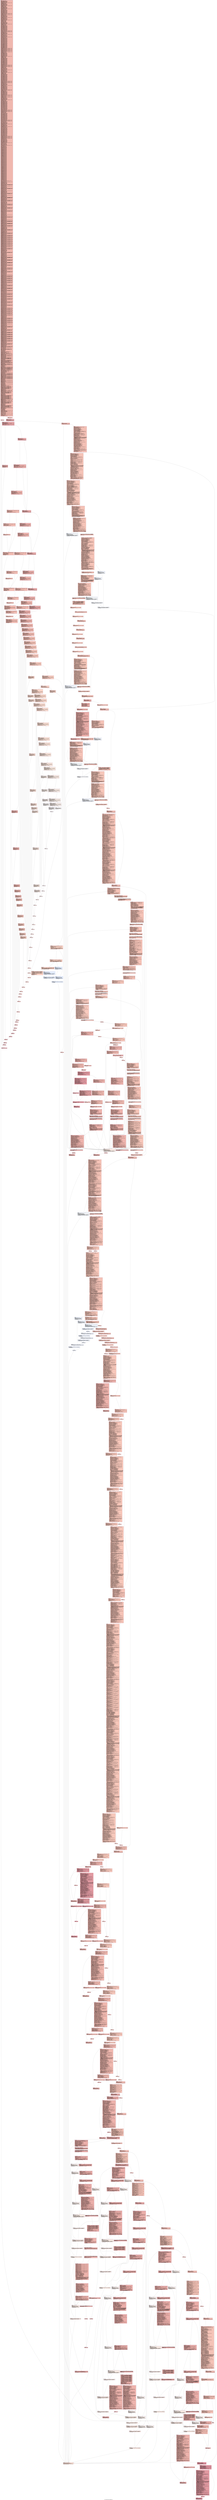 digraph "CFG for '_ZN9LAMMPS_NS4Info7commandEiPPc' function" {
	label="CFG for '_ZN9LAMMPS_NS4Info7commandEiPPc' function";

	Node0x5628464a2230 [shape=record,color="#3d50c3ff", style=filled, fillcolor="#dc5d4a70" fontname="Courier",label="{entry:\l|  %.addr.i3319 = alloca ptr, align 8\l  %this.addr.i2.i3310 = alloca ptr, align 8\l  %this.addr.i.i3311 = alloca ptr, align 8\l  %desc.addr.i.i3312 = alloca i64, align 8\l  %values.addr.i.i3313 = alloca ptr, align 8\l  %this.addr.i3314 = alloca ptr, align 8\l  %store.addr.i3315 = alloca ptr, align 8\l  %retval.i3307 = alloca %\"class.fmt::v9_lmp::basic_string_view\", align 8\l  %this.addr.i3308 = alloca ptr, align 8\l  %.addr.i3306 = alloca ptr, align 8\l  %.addr.i3305 = alloca ptr, align 8\l  %this.addr.i2.i3296 = alloca ptr, align 8\l  %this.addr.i.i3297 = alloca ptr, align 8\l  %desc.addr.i.i3298 = alloca i64, align 8\l  %values.addr.i.i3299 = alloca ptr, align 8\l  %this.addr.i3300 = alloca ptr, align 8\l  %store.addr.i3301 = alloca ptr, align 8\l  %retval.i3293 = alloca %\"class.fmt::v9_lmp::basic_string_view\", align 8\l  %this.addr.i3294 = alloca ptr, align 8\l  %.addr.i3292 = alloca ptr, align 8\l  %.addr.i3291 = alloca ptr, align 8\l  %.addr.i3290 = alloca ptr, align 8\l  %this.addr.i3288 = alloca ptr, align 8\l  %this.addr.i.i3280 = alloca ptr, align 8\l  %desc.addr.i.i3281 = alloca i64, align 8\l  %values.addr.i.i3282 = alloca ptr, align 8\l  %this.addr.i3283 = alloca ptr, align 8\l  %store.addr.i3284 = alloca ptr, align 8\l  %retval.i3277 = alloca %\"class.fmt::v9_lmp::basic_string_view\", align 8\l  %this.addr.i3278 = alloca ptr, align 8\l  %.addr.i3276 = alloca ptr, align 8\l  %.addr.i3275 = alloca ptr, align 8\l  %this.addr.i2.i3266 = alloca ptr, align 8\l  %this.addr.i.i3267 = alloca ptr, align 8\l  %desc.addr.i.i3268 = alloca i64, align 8\l  %values.addr.i.i3269 = alloca ptr, align 8\l  %this.addr.i3270 = alloca ptr, align 8\l  %store.addr.i3271 = alloca ptr, align 8\l  %this.addr.i2.i3257 = alloca ptr, align 8\l  %this.addr.i.i3258 = alloca ptr, align 8\l  %desc.addr.i.i3259 = alloca i64, align 8\l  %values.addr.i.i3260 = alloca ptr, align 8\l  %this.addr.i3261 = alloca ptr, align 8\l  %store.addr.i3262 = alloca ptr, align 8\l  %retval.i3254 = alloca %\"class.fmt::v9_lmp::basic_string_view\", align 8\l  %this.addr.i3255 = alloca ptr, align 8\l  %retval.i3251 = alloca %\"class.fmt::v9_lmp::basic_string_view\", align 8\l  %this.addr.i3252 = alloca ptr, align 8\l  %.addr.i3250 = alloca ptr, align 8\l  %retval.i3247 = alloca %\"class.fmt::v9_lmp::basic_string_view\", align 8\l  %this.addr.i3248 = alloca ptr, align 8\l  %.addr.i3246 = alloca ptr, align 8\l  %this.addr.i2.i3237 = alloca ptr, align 8\l  %this.addr.i.i3238 = alloca ptr, align 8\l  %desc.addr.i.i3239 = alloca i64, align 8\l  %values.addr.i.i3240 = alloca ptr, align 8\l  %this.addr.i3241 = alloca ptr, align 8\l  %store.addr.i3242 = alloca ptr, align 8\l  %retval.i3234 = alloca %\"class.fmt::v9_lmp::basic_string_view\", align 8\l  %this.addr.i3235 = alloca ptr, align 8\l  %.addr.i3233 = alloca ptr, align 8\l  %this.addr.i2.i3224 = alloca ptr, align 8\l  %this.addr.i.i3225 = alloca ptr, align 8\l  %desc.addr.i.i3226 = alloca i64, align 8\l  %values.addr.i.i3227 = alloca ptr, align 8\l  %this.addr.i3228 = alloca ptr, align 8\l  %store.addr.i3229 = alloca ptr, align 8\l  %retval.i3221 = alloca %\"class.fmt::v9_lmp::basic_string_view\", align 8\l  %this.addr.i3222 = alloca ptr, align 8\l  %.addr.i3220 = alloca ptr, align 8\l  %.addr.i3219 = alloca ptr, align 8\l  %.addr.i3218 = alloca ptr, align 8\l  %.addr.i3217 = alloca ptr, align 8\l  %.addr.i3216 = alloca ptr, align 8\l  %.addr.i3215 = alloca ptr, align 8\l  %this.addr.i2.i3206 = alloca ptr, align 8\l  %this.addr.i.i3207 = alloca ptr, align 8\l  %desc.addr.i.i3208 = alloca i64, align 8\l  %values.addr.i.i3209 = alloca ptr, align 8\l  %this.addr.i3210 = alloca ptr, align 8\l  %store.addr.i3211 = alloca ptr, align 8\l  %retval.i3203 = alloca %\"class.fmt::v9_lmp::basic_string_view\", align 8\l  %this.addr.i3204 = alloca ptr, align 8\l  %.addr.i3202 = alloca ptr, align 8\l  %.addr.i3201 = alloca ptr, align 8\l  %.addr.i3200 = alloca ptr, align 8\l  %this.addr.i2.i3191 = alloca ptr, align 8\l  %this.addr.i.i3192 = alloca ptr, align 8\l  %desc.addr.i.i3193 = alloca i64, align 8\l  %values.addr.i.i3194 = alloca ptr, align 8\l  %this.addr.i3195 = alloca ptr, align 8\l  %store.addr.i3196 = alloca ptr, align 8\l  %this.addr.i2.i3182 = alloca ptr, align 8\l  %this.addr.i.i3183 = alloca ptr, align 8\l  %desc.addr.i.i3184 = alloca i64, align 8\l  %values.addr.i.i3185 = alloca ptr, align 8\l  %this.addr.i3186 = alloca ptr, align 8\l  %store.addr.i3187 = alloca ptr, align 8\l  %this.addr.i2.i3173 = alloca ptr, align 8\l  %this.addr.i.i3174 = alloca ptr, align 8\l  %desc.addr.i.i3175 = alloca i64, align 8\l  %values.addr.i.i3176 = alloca ptr, align 8\l  %this.addr.i3177 = alloca ptr, align 8\l  %store.addr.i3178 = alloca ptr, align 8\l  %retval.i3170 = alloca %\"class.fmt::v9_lmp::basic_string_view\", align 8\l  %this.addr.i3171 = alloca ptr, align 8\l  %retval.i3167 = alloca %\"class.fmt::v9_lmp::basic_string_view\", align 8\l  %this.addr.i3168 = alloca ptr, align 8\l  %retval.i3164 = alloca %\"class.fmt::v9_lmp::basic_string_view\", align 8\l  %this.addr.i3165 = alloca ptr, align 8\l  %.addr.i3163 = alloca ptr, align 8\l  %this.addr.i2.i3154 = alloca ptr, align 8\l  %this.addr.i.i3155 = alloca ptr, align 8\l  %desc.addr.i.i3156 = alloca i64, align 8\l  %values.addr.i.i3157 = alloca ptr, align 8\l  %this.addr.i3158 = alloca ptr, align 8\l  %store.addr.i3159 = alloca ptr, align 8\l  %retval.i3151 = alloca %\"class.fmt::v9_lmp::basic_string_view\", align 8\l  %this.addr.i3152 = alloca ptr, align 8\l  %.addr.i3150 = alloca ptr, align 8\l  %this.addr.i2.i3141 = alloca ptr, align 8\l  %this.addr.i.i3142 = alloca ptr, align 8\l  %desc.addr.i.i3143 = alloca i64, align 8\l  %values.addr.i.i3144 = alloca ptr, align 8\l  %this.addr.i3145 = alloca ptr, align 8\l  %store.addr.i3146 = alloca ptr, align 8\l  %retval.i3138 = alloca %\"class.fmt::v9_lmp::basic_string_view\", align 8\l  %this.addr.i3139 = alloca ptr, align 8\l  %.addr.i3137 = alloca ptr, align 8\l  %this.addr.i2.i3128 = alloca ptr, align 8\l  %desc.addr.i.i3129 = alloca i64, align 8\l  %values.addr.i.i3130 = alloca ptr, align 8\l  %this.addr.i.i3131 = alloca ptr, align 8\l  %this.addr.i3132 = alloca ptr, align 8\l  %store.addr.i3133 = alloca ptr, align 8\l  %this.addr.i2.i3119 = alloca ptr, align 8\l  %desc.addr.i.i3120 = alloca i64, align 8\l  %values.addr.i.i3121 = alloca ptr, align 8\l  %this.addr.i.i3122 = alloca ptr, align 8\l  %this.addr.i3123 = alloca ptr, align 8\l  %store.addr.i3124 = alloca ptr, align 8\l  %this.addr.i2.i3110 = alloca ptr, align 8\l  %desc.addr.i.i3111 = alloca i64, align 8\l  %values.addr.i.i3112 = alloca ptr, align 8\l  %this.addr.i.i3113 = alloca ptr, align 8\l  %this.addr.i3114 = alloca ptr, align 8\l  %store.addr.i3115 = alloca ptr, align 8\l  %this.addr.i2.i3101 = alloca ptr, align 8\l  %desc.addr.i.i3102 = alloca i64, align 8\l  %values.addr.i.i3103 = alloca ptr, align 8\l  %this.addr.i.i3104 = alloca ptr, align 8\l  %this.addr.i3105 = alloca ptr, align 8\l  %store.addr.i3106 = alloca ptr, align 8\l  %this.addr.i2.i3092 = alloca ptr, align 8\l  %desc.addr.i.i3093 = alloca i64, align 8\l  %values.addr.i.i3094 = alloca ptr, align 8\l  %this.addr.i.i3095 = alloca ptr, align 8\l  %this.addr.i3096 = alloca ptr, align 8\l  %store.addr.i3097 = alloca ptr, align 8\l  %this.addr.i2.i3083 = alloca ptr, align 8\l  %desc.addr.i.i3084 = alloca i64, align 8\l  %values.addr.i.i3085 = alloca ptr, align 8\l  %this.addr.i.i3086 = alloca ptr, align 8\l  %this.addr.i3087 = alloca ptr, align 8\l  %store.addr.i3088 = alloca ptr, align 8\l  %retval.i3080 = alloca %\"class.fmt::v9_lmp::basic_string_view\", align 8\l  %this.addr.i3081 = alloca ptr, align 8\l  %retval.i3077 = alloca %\"class.fmt::v9_lmp::basic_string_view\", align 8\l  %this.addr.i3078 = alloca ptr, align 8\l  %retval.i3074 = alloca %\"class.fmt::v9_lmp::basic_string_view\", align 8\l  %this.addr.i3075 = alloca ptr, align 8\l  %retval.i3071 = alloca %\"class.fmt::v9_lmp::basic_string_view\", align 8\l  %this.addr.i3072 = alloca ptr, align 8\l  %retval.i3068 = alloca %\"class.fmt::v9_lmp::basic_string_view\", align 8\l  %this.addr.i3069 = alloca ptr, align 8\l  %retval.i3065 = alloca %\"class.fmt::v9_lmp::basic_string_view\", align 8\l  %this.addr.i3066 = alloca ptr, align 8\l  %.addr.i3064 = alloca ptr, align 8\l  %retval.i3061 = alloca %\"class.fmt::v9_lmp::basic_string_view\", align 8\l  %this.addr.i3062 = alloca ptr, align 8\l  %.addr.i3060 = alloca ptr, align 8\l  %this.addr.i3058 = alloca ptr, align 8\l  %this.addr.i3056 = alloca ptr, align 8\l  %this.addr.i.i3048 = alloca ptr, align 8\l  %desc.addr.i.i3049 = alloca i64, align 8\l  %values.addr.i.i3050 = alloca ptr, align 8\l  %this.addr.i3051 = alloca ptr, align 8\l  %store.addr.i3052 = alloca ptr, align 8\l  %this.addr.i.i3040 = alloca ptr, align 8\l  %desc.addr.i.i3041 = alloca i64, align 8\l  %values.addr.i.i3042 = alloca ptr, align 8\l  %this.addr.i3043 = alloca ptr, align 8\l  %store.addr.i3044 = alloca ptr, align 8\l  %retval.i3037 = alloca %\"class.fmt::v9_lmp::basic_string_view\", align 8\l  %this.addr.i3038 = alloca ptr, align 8\l  %.addr.i3036 = alloca ptr, align 8\l  %.addr.i3035 = alloca ptr, align 8\l  %.addr.i3034 = alloca ptr, align 8\l  %.addr.i3033 = alloca ptr, align 8\l  %this.addr.i2.i3024 = alloca ptr, align 8\l  %this.addr.i.i3025 = alloca ptr, align 8\l  %desc.addr.i.i3026 = alloca i64, align 8\l  %values.addr.i.i3027 = alloca ptr, align 8\l  %this.addr.i3028 = alloca ptr, align 8\l  %store.addr.i3029 = alloca ptr, align 8\l  %this.addr.i2.i3015 = alloca ptr, align 8\l  %this.addr.i.i3016 = alloca ptr, align 8\l  %desc.addr.i.i3017 = alloca i64, align 8\l  %values.addr.i.i3018 = alloca ptr, align 8\l  %this.addr.i3019 = alloca ptr, align 8\l  %store.addr.i3020 = alloca ptr, align 8\l  %this.addr.i2.i3006 = alloca ptr, align 8\l  %this.addr.i.i3007 = alloca ptr, align 8\l  %desc.addr.i.i3008 = alloca i64, align 8\l  %values.addr.i.i3009 = alloca ptr, align 8\l  %this.addr.i3010 = alloca ptr, align 8\l  %store.addr.i3011 = alloca ptr, align 8\l  %this.addr.i2.i2997 = alloca ptr, align 8\l  %this.addr.i.i2998 = alloca ptr, align 8\l  %desc.addr.i.i2999 = alloca i64, align 8\l  %values.addr.i.i3000 = alloca ptr, align 8\l  %this.addr.i3001 = alloca ptr, align 8\l  %store.addr.i3002 = alloca ptr, align 8\l  %retval.i2994 = alloca %\"class.fmt::v9_lmp::basic_string_view\", align 8\l  %this.addr.i2995 = alloca ptr, align 8\l  %retval.i2991 = alloca %\"class.fmt::v9_lmp::basic_string_view\", align 8\l  %this.addr.i2992 = alloca ptr, align 8\l  %retval.i2988 = alloca %\"class.fmt::v9_lmp::basic_string_view\", align 8\l  %this.addr.i2989 = alloca ptr, align 8\l  %retval.i2985 = alloca %\"class.fmt::v9_lmp::basic_string_view\", align 8\l  %this.addr.i2986 = alloca ptr, align 8\l  %.addr.i2984 = alloca ptr, align 8\l  %.addr.i2983 = alloca ptr, align 8\l  %.addr.i2982 = alloca ptr, align 8\l  %this.addr.i2980 = alloca ptr, align 8\l  %this.addr.i.i2972 = alloca ptr, align 8\l  %desc.addr.i.i2973 = alloca i64, align 8\l  %values.addr.i.i2974 = alloca ptr, align 8\l  %this.addr.i2975 = alloca ptr, align 8\l  %store.addr.i2976 = alloca ptr, align 8\l  %retval.i2969 = alloca %\"class.fmt::v9_lmp::basic_string_view\", align 8\l  %this.addr.i2970 = alloca ptr, align 8\l  %.addr.i2968 = alloca ptr, align 8\l  %this.addr.i2.i2959 = alloca ptr, align 8\l  %this.addr.i.i2960 = alloca ptr, align 8\l  %desc.addr.i.i2961 = alloca i64, align 8\l  %values.addr.i.i2962 = alloca ptr, align 8\l  %this.addr.i2963 = alloca ptr, align 8\l  %store.addr.i2964 = alloca ptr, align 8\l  %retval.i2956 = alloca %\"class.fmt::v9_lmp::basic_string_view\", align 8\l  %this.addr.i2957 = alloca ptr, align 8\l  %.addr.i2955 = alloca ptr, align 8\l  %.addr.i2954 = alloca ptr, align 8\l  %.addr.i2953 = alloca ptr, align 8\l  %.addr.i2952 = alloca ptr, align 8\l  %this.addr.i2.i2943 = alloca ptr, align 8\l  %desc.addr.i.i2944 = alloca i64, align 8\l  %values.addr.i.i2945 = alloca ptr, align 8\l  %this.addr.i.i2946 = alloca ptr, align 8\l  %this.addr.i2947 = alloca ptr, align 8\l  %store.addr.i2948 = alloca ptr, align 8\l  %this.addr.i2.i2934 = alloca ptr, align 8\l  %desc.addr.i.i2935 = alloca i64, align 8\l  %values.addr.i.i2936 = alloca ptr, align 8\l  %this.addr.i.i2937 = alloca ptr, align 8\l  %this.addr.i2938 = alloca ptr, align 8\l  %store.addr.i2939 = alloca ptr, align 8\l  %this.addr.i2.i2925 = alloca ptr, align 8\l  %desc.addr.i.i2926 = alloca i64, align 8\l  %values.addr.i.i2927 = alloca ptr, align 8\l  %this.addr.i.i2928 = alloca ptr, align 8\l  %this.addr.i2929 = alloca ptr, align 8\l  %store.addr.i2930 = alloca ptr, align 8\l  %this.addr.i2.i2916 = alloca ptr, align 8\l  %desc.addr.i.i2917 = alloca i64, align 8\l  %values.addr.i.i2918 = alloca ptr, align 8\l  %this.addr.i.i2919 = alloca ptr, align 8\l  %this.addr.i2920 = alloca ptr, align 8\l  %store.addr.i2921 = alloca ptr, align 8\l  %retval.i2913 = alloca %\"class.fmt::v9_lmp::basic_string_view\", align 8\l  %this.addr.i2914 = alloca ptr, align 8\l  %retval.i2910 = alloca %\"class.fmt::v9_lmp::basic_string_view\", align 8\l  %this.addr.i2911 = alloca ptr, align 8\l  %retval.i2907 = alloca %\"class.fmt::v9_lmp::basic_string_view\", align 8\l  %this.addr.i2908 = alloca ptr, align 8\l  %retval.i2904 = alloca %\"class.fmt::v9_lmp::basic_string_view\", align 8\l  %this.addr.i2905 = alloca ptr, align 8\l  %.addr.i2903 = alloca ptr, align 8\l  %this.addr.i2.i2894 = alloca ptr, align 8\l  %this.addr.i.i2895 = alloca ptr, align 8\l  %desc.addr.i.i2896 = alloca i64, align 8\l  %values.addr.i.i2897 = alloca ptr, align 8\l  %this.addr.i2898 = alloca ptr, align 8\l  %store.addr.i2899 = alloca ptr, align 8\l  %retval.i2891 = alloca %\"class.fmt::v9_lmp::basic_string_view\", align 8\l  %this.addr.i2892 = alloca ptr, align 8\l  %.addr.i2890 = alloca ptr, align 8\l  %this.addr.i2.i2881 = alloca ptr, align 8\l  %this.addr.i.i2882 = alloca ptr, align 8\l  %desc.addr.i.i2883 = alloca i64, align 8\l  %values.addr.i.i2884 = alloca ptr, align 8\l  %this.addr.i2885 = alloca ptr, align 8\l  %store.addr.i2886 = alloca ptr, align 8\l  %this.addr.i2.i2872 = alloca ptr, align 8\l  %this.addr.i.i2873 = alloca ptr, align 8\l  %desc.addr.i.i2874 = alloca i64, align 8\l  %values.addr.i.i2875 = alloca ptr, align 8\l  %this.addr.i2876 = alloca ptr, align 8\l  %store.addr.i2877 = alloca ptr, align 8\l  %retval.i2869 = alloca %\"class.fmt::v9_lmp::basic_string_view\", align 8\l  %this.addr.i2870 = alloca ptr, align 8\l  %retval.i2866 = alloca %\"class.fmt::v9_lmp::basic_string_view\", align 8\l  %this.addr.i2867 = alloca ptr, align 8\l  %.addr.i2865 = alloca ptr, align 8\l  %.addr.i2864 = alloca ptr, align 8\l  %this.addr.i2.i2855 = alloca ptr, align 8\l  %this.addr.i.i2856 = alloca ptr, align 8\l  %desc.addr.i.i2857 = alloca i64, align 8\l  %values.addr.i.i2858 = alloca ptr, align 8\l  %this.addr.i2859 = alloca ptr, align 8\l  %store.addr.i2860 = alloca ptr, align 8\l  %this.addr.i2.i2846 = alloca ptr, align 8\l  %this.addr.i.i2847 = alloca ptr, align 8\l  %desc.addr.i.i2848 = alloca i64, align 8\l  %values.addr.i.i2849 = alloca ptr, align 8\l  %this.addr.i2850 = alloca ptr, align 8\l  %store.addr.i2851 = alloca ptr, align 8\l  %retval.i2843 = alloca %\"class.fmt::v9_lmp::basic_string_view\", align 8\l  %this.addr.i2844 = alloca ptr, align 8\l  %retval.i2840 = alloca %\"class.fmt::v9_lmp::basic_string_view\", align 8\l  %this.addr.i2841 = alloca ptr, align 8\l  %.addr.i2839 = alloca ptr, align 8\l  %retval.i2836 = alloca %\"class.fmt::v9_lmp::basic_string_view\", align 8\l  %this.addr.i2837 = alloca ptr, align 8\l  %.addr.i2835 = alloca ptr, align 8\l  %retval.i2832 = alloca %\"class.fmt::v9_lmp::basic_string_view\", align 8\l  %this.addr.i2833 = alloca ptr, align 8\l  %.addr.i2831 = alloca ptr, align 8\l  %this.addr.i2.i2822 = alloca ptr, align 8\l  %this.addr.i.i2823 = alloca ptr, align 8\l  %desc.addr.i.i2824 = alloca i64, align 8\l  %values.addr.i.i2825 = alloca ptr, align 8\l  %this.addr.i2826 = alloca ptr, align 8\l  %store.addr.i2827 = alloca ptr, align 8\l  %retval.i2819 = alloca %\"class.fmt::v9_lmp::basic_string_view\", align 8\l  %this.addr.i2820 = alloca ptr, align 8\l  %.addr.i2818 = alloca ptr, align 8\l  %.addr.i2817 = alloca ptr, align 8\l  %.addr.i2816 = alloca ptr, align 8\l  %this.addr.i2.i2807 = alloca ptr, align 8\l  %desc.addr.i.i2808 = alloca i64, align 8\l  %values.addr.i.i2809 = alloca ptr, align 8\l  %this.addr.i.i2810 = alloca ptr, align 8\l  %this.addr.i2811 = alloca ptr, align 8\l  %store.addr.i2812 = alloca ptr, align 8\l  %this.addr.i2.i2798 = alloca ptr, align 8\l  %desc.addr.i.i2799 = alloca i64, align 8\l  %values.addr.i.i2800 = alloca ptr, align 8\l  %this.addr.i.i2801 = alloca ptr, align 8\l  %this.addr.i2802 = alloca ptr, align 8\l  %store.addr.i2803 = alloca ptr, align 8\l  %this.addr.i2.i2789 = alloca ptr, align 8\l  %desc.addr.i.i2790 = alloca i64, align 8\l  %values.addr.i.i2791 = alloca ptr, align 8\l  %this.addr.i.i2792 = alloca ptr, align 8\l  %this.addr.i2793 = alloca ptr, align 8\l  %store.addr.i2794 = alloca ptr, align 8\l  %this.addr.i2.i2780 = alloca ptr, align 8\l  %desc.addr.i.i2781 = alloca i64, align 8\l  %values.addr.i.i2782 = alloca ptr, align 8\l  %this.addr.i.i2783 = alloca ptr, align 8\l  %this.addr.i2784 = alloca ptr, align 8\l  %store.addr.i2785 = alloca ptr, align 8\l  %this.addr.i2.i2771 = alloca ptr, align 8\l  %desc.addr.i.i2772 = alloca i64, align 8\l  %values.addr.i.i2773 = alloca ptr, align 8\l  %this.addr.i.i2774 = alloca ptr, align 8\l  %this.addr.i2775 = alloca ptr, align 8\l  %store.addr.i2776 = alloca ptr, align 8\l  %retval.i2768 = alloca %\"class.fmt::v9_lmp::basic_string_view\", align 8\l  %this.addr.i2769 = alloca ptr, align 8\l  %retval.i2765 = alloca %\"class.fmt::v9_lmp::basic_string_view\", align 8\l  %this.addr.i2766 = alloca ptr, align 8\l  %retval.i2762 = alloca %\"class.fmt::v9_lmp::basic_string_view\", align 8\l  %this.addr.i2763 = alloca ptr, align 8\l  %retval.i2759 = alloca %\"class.fmt::v9_lmp::basic_string_view\", align 8\l  %this.addr.i2760 = alloca ptr, align 8\l  %.addr.i2758 = alloca ptr, align 8\l  %.addr.i2757 = alloca ptr, align 8\l  %.addr.i2756 = alloca ptr, align 8\l  %this.addr.i2.i2747 = alloca ptr, align 8\l  %desc.addr.i.i2748 = alloca i64, align 8\l  %values.addr.i.i2749 = alloca ptr, align 8\l  %this.addr.i.i2750 = alloca ptr, align 8\l  %this.addr.i2751 = alloca ptr, align 8\l  %store.addr.i2752 = alloca ptr, align 8\l  %this.addr.i2.i2738 = alloca ptr, align 8\l  %desc.addr.i.i2739 = alloca i64, align 8\l  %values.addr.i.i2740 = alloca ptr, align 8\l  %this.addr.i.i2741 = alloca ptr, align 8\l  %this.addr.i2742 = alloca ptr, align 8\l  %store.addr.i2743 = alloca ptr, align 8\l  %this.addr.i2.i2729 = alloca ptr, align 8\l  %desc.addr.i.i2730 = alloca i64, align 8\l  %values.addr.i.i2731 = alloca ptr, align 8\l  %this.addr.i.i2732 = alloca ptr, align 8\l  %this.addr.i2733 = alloca ptr, align 8\l  %store.addr.i2734 = alloca ptr, align 8\l  %this.addr.i2.i2720 = alloca ptr, align 8\l  %desc.addr.i.i2721 = alloca i64, align 8\l  %values.addr.i.i2722 = alloca ptr, align 8\l  %this.addr.i.i2723 = alloca ptr, align 8\l  %this.addr.i2724 = alloca ptr, align 8\l  %store.addr.i2725 = alloca ptr, align 8\l  %retval.i2717 = alloca %\"class.fmt::v9_lmp::basic_string_view\", align 8\l  %this.addr.i2718 = alloca ptr, align 8\l  %retval.i2714 = alloca %\"class.fmt::v9_lmp::basic_string_view\", align 8\l  %this.addr.i2715 = alloca ptr, align 8\l  %retval.i2711 = alloca %\"class.fmt::v9_lmp::basic_string_view\", align 8\l  %this.addr.i2712 = alloca ptr, align 8\l  %.addr.i2710 = alloca ptr, align 8\l  %.addr.i2709 = alloca ptr, align 8\l  %this.addr.i2.i2700 = alloca ptr, align 8\l  %this.addr.i.i2701 = alloca ptr, align 8\l  %desc.addr.i.i2702 = alloca i64, align 8\l  %values.addr.i.i2703 = alloca ptr, align 8\l  %this.addr.i2704 = alloca ptr, align 8\l  %store.addr.i2705 = alloca ptr, align 8\l  %retval.i2697 = alloca %\"class.fmt::v9_lmp::basic_string_view\", align 8\l  %this.addr.i2698 = alloca ptr, align 8\l  %.addr.i2696 = alloca ptr, align 8\l  %this.addr.i2694 = alloca ptr, align 8\l  %this.addr.i.i2686 = alloca ptr, align 8\l  %desc.addr.i.i2687 = alloca i64, align 8\l  %values.addr.i.i2688 = alloca ptr, align 8\l  %this.addr.i2689 = alloca ptr, align 8\l  %store.addr.i2690 = alloca ptr, align 8\l  %retval.i2683 = alloca %\"class.fmt::v9_lmp::basic_string_view\", align 8\l  %this.addr.i2684 = alloca ptr, align 8\l  %.addr.i2682 = alloca ptr, align 8\l  %this.addr.i2.i2673 = alloca ptr, align 8\l  %desc.addr.i.i2674 = alloca i64, align 8\l  %values.addr.i.i2675 = alloca ptr, align 8\l  %this.addr.i.i2676 = alloca ptr, align 8\l  %this.addr.i2677 = alloca ptr, align 8\l  %store.addr.i2678 = alloca ptr, align 8\l  %this.addr.i2.i2664 = alloca ptr, align 8\l  %desc.addr.i.i2665 = alloca i64, align 8\l  %values.addr.i.i2666 = alloca ptr, align 8\l  %this.addr.i.i2667 = alloca ptr, align 8\l  %this.addr.i2668 = alloca ptr, align 8\l  %store.addr.i2669 = alloca ptr, align 8\l  %this.addr.i2.i2655 = alloca ptr, align 8\l  %desc.addr.i.i2656 = alloca i64, align 8\l  %values.addr.i.i2657 = alloca ptr, align 8\l  %this.addr.i.i2658 = alloca ptr, align 8\l  %this.addr.i2659 = alloca ptr, align 8\l  %store.addr.i2660 = alloca ptr, align 8\l  %this.addr.i2.i2646 = alloca ptr, align 8\l  %desc.addr.i.i2647 = alloca i64, align 8\l  %values.addr.i.i2648 = alloca ptr, align 8\l  %this.addr.i.i2649 = alloca ptr, align 8\l  %this.addr.i2650 = alloca ptr, align 8\l  %store.addr.i2651 = alloca ptr, align 8\l  %this.addr.i2.i = alloca ptr, align 8\l  %desc.addr.i.i2639 = alloca i64, align 8\l  %values.addr.i.i2640 = alloca ptr, align 8\l  %this.addr.i.i2641 = alloca ptr, align 8\l  %this.addr.i2642 = alloca ptr, align 8\l  %store.addr.i2643 = alloca ptr, align 8\l  %retval.i2636 = alloca %\"class.fmt::v9_lmp::basic_string_view\", align 8\l  %this.addr.i2637 = alloca ptr, align 8\l  %retval.i2633 = alloca %\"class.fmt::v9_lmp::basic_string_view\", align 8\l  %this.addr.i2634 = alloca ptr, align 8\l  %retval.i2630 = alloca %\"class.fmt::v9_lmp::basic_string_view\", align 8\l  %this.addr.i2631 = alloca ptr, align 8\l  %retval.i2627 = alloca %\"class.fmt::v9_lmp::basic_string_view\", align 8\l  %this.addr.i2628 = alloca ptr, align 8\l  %retval.i2624 = alloca %\"class.fmt::v9_lmp::basic_string_view\", align 8\l  %this.addr.i2625 = alloca ptr, align 8\l  %.addr.i2623 = alloca ptr, align 8\l  %this.addr.i2621 = alloca ptr, align 8\l  %this.addr.i2619 = alloca ptr, align 8\l  %this.addr.i.i2611 = alloca ptr, align 8\l  %desc.addr.i.i2612 = alloca i64, align 8\l  %values.addr.i.i2613 = alloca ptr, align 8\l  %this.addr.i2614 = alloca ptr, align 8\l  %store.addr.i2615 = alloca ptr, align 8\l  %this.addr.i.i2603 = alloca ptr, align 8\l  %desc.addr.i.i2604 = alloca i64, align 8\l  %values.addr.i.i2605 = alloca ptr, align 8\l  %this.addr.i2606 = alloca ptr, align 8\l  %store.addr.i2607 = alloca ptr, align 8\l  %retval.i2600 = alloca %\"class.fmt::v9_lmp::basic_string_view\", align 8\l  %this.addr.i2601 = alloca ptr, align 8\l  %.addr.i2599 = alloca ptr, align 8\l  %this.addr.i2597 = alloca ptr, align 8\l  %this.addr.i.i = alloca ptr, align 8\l  %desc.addr.i.i = alloca i64, align 8\l  %values.addr.i.i = alloca ptr, align 8\l  %this.addr.i2593 = alloca ptr, align 8\l  %store.addr.i2594 = alloca ptr, align 8\l  %retval.i2590 = alloca %\"class.fmt::v9_lmp::basic_string_view\", align 8\l  %this.addr.i2591 = alloca ptr, align 8\l  %.addr.i = alloca ptr, align 8\l  %this.addr.i2588 = alloca ptr, align 8\l  %desc.addr.i = alloca i64, align 8\l  %values.addr.i = alloca ptr, align 8\l  %this.addr.i2586 = alloca ptr, align 8\l  %this.addr.i2581 = alloca ptr, align 8\l  %s.addr.i2582 = alloca ptr, align 8\l  %this.addr.i2576 = alloca ptr, align 8\l  %s.addr.i2577 = alloca ptr, align 8\l  %this.addr.i2571 = alloca ptr, align 8\l  %s.addr.i2572 = alloca ptr, align 8\l  %this.addr.i2566 = alloca ptr, align 8\l  %s.addr.i2567 = alloca ptr, align 8\l  %this.addr.i2561 = alloca ptr, align 8\l  %s.addr.i2562 = alloca ptr, align 8\l  %this.addr.i2556 = alloca ptr, align 8\l  %s.addr.i2557 = alloca ptr, align 8\l  %this.addr.i2551 = alloca ptr, align 8\l  %s.addr.i2552 = alloca ptr, align 8\l  %this.addr.i2546 = alloca ptr, align 8\l  %s.addr.i2547 = alloca ptr, align 8\l  %this.addr.i2541 = alloca ptr, align 8\l  %s.addr.i2542 = alloca ptr, align 8\l  %this.addr.i2536 = alloca ptr, align 8\l  %s.addr.i2537 = alloca ptr, align 8\l  %this.addr.i2531 = alloca ptr, align 8\l  %s.addr.i2532 = alloca ptr, align 8\l  %this.addr.i2526 = alloca ptr, align 8\l  %s.addr.i2527 = alloca ptr, align 8\l  %this.addr.i2521 = alloca ptr, align 8\l  %s.addr.i2522 = alloca ptr, align 8\l  %this.addr.i2514 = alloca ptr, align 8\l  %s.addr.i2515 = alloca ptr, align 8\l  %this.addr.i2507 = alloca ptr, align 8\l  %s.addr.i2508 = alloca ptr, align 8\l  %this.addr.i2500 = alloca ptr, align 8\l  %s.addr.i2501 = alloca ptr, align 8\l  %this.addr.i2493 = alloca ptr, align 8\l  %s.addr.i2494 = alloca ptr, align 8\l  %this.addr.i2486 = alloca ptr, align 8\l  %s.addr.i2487 = alloca ptr, align 8\l  %this.addr.i2479 = alloca ptr, align 8\l  %s.addr.i2480 = alloca ptr, align 8\l  %this.addr.i2472 = alloca ptr, align 8\l  %s.addr.i2473 = alloca ptr, align 8\l  %this.addr.i2467 = alloca ptr, align 8\l  %s.addr.i2468 = alloca ptr, align 8\l  %this.addr.i2462 = alloca ptr, align 8\l  %s.addr.i2463 = alloca ptr, align 8\l  %this.addr.i2457 = alloca ptr, align 8\l  %s.addr.i2458 = alloca ptr, align 8\l  %this.addr.i2452 = alloca ptr, align 8\l  %s.addr.i2453 = alloca ptr, align 8\l  %this.addr.i2447 = alloca ptr, align 8\l  %s.addr.i2448 = alloca ptr, align 8\l  %this.addr.i2442 = alloca ptr, align 8\l  %s.addr.i2443 = alloca ptr, align 8\l  %this.addr.i2437 = alloca ptr, align 8\l  %s.addr.i2438 = alloca ptr, align 8\l  %this.addr.i2432 = alloca ptr, align 8\l  %s.addr.i2433 = alloca ptr, align 8\l  %this.addr.i2427 = alloca ptr, align 8\l  %s.addr.i2428 = alloca ptr, align 8\l  %this.addr.i2422 = alloca ptr, align 8\l  %s.addr.i2423 = alloca ptr, align 8\l  %this.addr.i2417 = alloca ptr, align 8\l  %s.addr.i2418 = alloca ptr, align 8\l  %this.addr.i2412 = alloca ptr, align 8\l  %s.addr.i2413 = alloca ptr, align 8\l  %this.addr.i2407 = alloca ptr, align 8\l  %s.addr.i2408 = alloca ptr, align 8\l  %this.addr.i2402 = alloca ptr, align 8\l  %s.addr.i2403 = alloca ptr, align 8\l  %this.addr.i2397 = alloca ptr, align 8\l  %s.addr.i2398 = alloca ptr, align 8\l  %this.addr.i2392 = alloca ptr, align 8\l  %s.addr.i2393 = alloca ptr, align 8\l  %this.addr.i2387 = alloca ptr, align 8\l  %s.addr.i2388 = alloca ptr, align 8\l  %this.addr.i2382 = alloca ptr, align 8\l  %s.addr.i2383 = alloca ptr, align 8\l  %this.addr.i2377 = alloca ptr, align 8\l  %s.addr.i2378 = alloca ptr, align 8\l  %this.addr.i2372 = alloca ptr, align 8\l  %s.addr.i2373 = alloca ptr, align 8\l  %this.addr.i2367 = alloca ptr, align 8\l  %s.addr.i2368 = alloca ptr, align 8\l  %this.addr.i2362 = alloca ptr, align 8\l  %s.addr.i2363 = alloca ptr, align 8\l  %this.addr.i2357 = alloca ptr, align 8\l  %s.addr.i2358 = alloca ptr, align 8\l  %this.addr.i2352 = alloca ptr, align 8\l  %s.addr.i2353 = alloca ptr, align 8\l  %this.addr.i2347 = alloca ptr, align 8\l  %s.addr.i2348 = alloca ptr, align 8\l  %this.addr.i2342 = alloca ptr, align 8\l  %s.addr.i2343 = alloca ptr, align 8\l  %this.addr.i2337 = alloca ptr, align 8\l  %s.addr.i2338 = alloca ptr, align 8\l  %this.addr.i2330 = alloca ptr, align 8\l  %s.addr.i2331 = alloca ptr, align 8\l  %this.addr.i2324 = alloca ptr, align 8\l  %s.addr.i2325 = alloca ptr, align 8\l  %this.addr.i2319 = alloca ptr, align 8\l  %s.addr.i2320 = alloca ptr, align 8\l  %this.addr.i2314 = alloca ptr, align 8\l  %s.addr.i2315 = alloca ptr, align 8\l  %this.addr.i2309 = alloca ptr, align 8\l  %s.addr.i2310 = alloca ptr, align 8\l  %this.addr.i2304 = alloca ptr, align 8\l  %s.addr.i2305 = alloca ptr, align 8\l  %this.addr.i2299 = alloca ptr, align 8\l  %s.addr.i2300 = alloca ptr, align 8\l  %this.addr.i2294 = alloca ptr, align 8\l  %s.addr.i2295 = alloca ptr, align 8\l  %this.addr.i2289 = alloca ptr, align 8\l  %s.addr.i2290 = alloca ptr, align 8\l  %this.addr.i2285 = alloca ptr, align 8\l  %s.addr.i2286 = alloca ptr, align 8\l  %this.addr.i2282 = alloca ptr, align 8\l  %store.addr.i = alloca ptr, align 8\l  %retval.i = alloca %\"class.fmt::v9_lmp::basic_string_view\", align 8\l  %this.addr.i2280 = alloca ptr, align 8\l  %this.addr.i2277 = alloca ptr, align 8\l  %s.addr.i2278 = alloca ptr, align 8\l  %fmt.i2264 = alloca %\"class.fmt::v9_lmp::basic_format_string.71\", align 8\l  %f.addr.i2265 = alloca ptr, align 8\l  %args.addr.i2266 = alloca ptr, align 8\l  %args.addr2.i2267 = alloca ptr, align 8\l  %args.addr4.i2268 = alloca ptr, align 8\l  %args.addr6.i2269 = alloca ptr, align 8\l  %args.addr8.i2270 = alloca ptr, align 8\l  %args.addr10.i2271 = alloca ptr, align 8\l  %vargs.i2272 = alloca ptr, align 8\l  %ref.tmp.i2273 = alloca %\"class.fmt::v9_lmp::format_arg_store.126\", align 16\l  %agg.tmp.i2274 = alloca %\"class.fmt::v9_lmp::basic_string_view\", align 8\l  %agg.tmp11.i2275 = alloca %\"class.fmt::v9_lmp::basic_format_args\", align 8\l  %this.addr.i2261 = alloca ptr, align 8\l  %s.addr.i2262 = alloca ptr, align 8\l  %this.addr.i2258 = alloca ptr, align 8\l  %s.addr.i2259 = alloca ptr, align 8\l  %fmt.i2246 = alloca %\"class.fmt::v9_lmp::basic_format_string.70\", align 8\l  %f.addr.i2247 = alloca ptr, align 8\l  %args.addr.i2248 = alloca ptr, align 8\l  %args.addr2.i2249 = alloca ptr, align 8\l  %args.addr4.i2250 = alloca ptr, align 8\l  %vargs.i2251 = alloca ptr, align 8\l  %ref.tmp.i2252 = alloca %\"class.fmt::v9_lmp::format_arg_store.125\", align 16\l  %agg.tmp.i2253 = alloca %\"class.fmt::v9_lmp::basic_string_view\", align 8\l  %agg.tmp5.i2254 = alloca %\"class.fmt::v9_lmp::basic_format_args\", align 8\l  %this.addr.i2243 = alloca ptr, align 8\l  %s.addr.i2244 = alloca ptr, align 8\l  %this.addr.i2240 = alloca ptr, align 8\l  %s.addr.i2241 = alloca ptr, align 8\l  %this.addr.i2237 = alloca ptr, align 8\l  %s.addr.i2238 = alloca ptr, align 8\l  %fmt.i2223 = alloca %\"class.fmt::v9_lmp::basic_format_string.59\", align 8\l  %f.addr.i2224 = alloca ptr, align 8\l  %args.addr.i2225 = alloca ptr, align 8\l  %args.addr2.i2226 = alloca ptr, align 8\l  %args.addr4.i2227 = alloca ptr, align 8\l  %args.addr6.i2228 = alloca ptr, align 8\l  %args.addr8.i2229 = alloca ptr, align 8\l  %vargs.i2230 = alloca ptr, align 8\l  %ref.tmp.i2231 = alloca %\"class.fmt::v9_lmp::format_arg_store.123\", align 16\l  %agg.tmp.i2232 = alloca %\"class.fmt::v9_lmp::basic_string_view\", align 8\l  %agg.tmp9.i = alloca %\"class.fmt::v9_lmp::basic_format_args\", align 8\l  %this.addr.i2220 = alloca ptr, align 8\l  %s.addr.i2221 = alloca ptr, align 8\l  %this.addr.i2217 = alloca ptr, align 8\l  %s.addr.i2218 = alloca ptr, align 8\l  %fmt.i2203 = alloca %\"class.fmt::v9_lmp::basic_format_string.53\", align 8\l  %f.addr.i2204 = alloca ptr, align 8\l  %args.addr.i2205 = alloca ptr, align 8\l  %args.addr2.i2206 = alloca ptr, align 8\l  %args.addr4.i2207 = alloca ptr, align 8\l  %args.addr6.i2208 = alloca ptr, align 8\l  %vargs.i2209 = alloca ptr, align 8\l  %ref.tmp.i2210 = alloca %\"class.fmt::v9_lmp::format_arg_store.122\", align 16\l  %agg.tmp.i2211 = alloca %\"class.fmt::v9_lmp::basic_string_view\", align 8\l  %agg.tmp7.i2212 = alloca %\"class.fmt::v9_lmp::basic_format_args\", align 8\l  %fmt.i2190 = alloca %\"class.fmt::v9_lmp::basic_format_string.53\", align 8\l  %f.addr.i2191 = alloca ptr, align 8\l  %args.addr.i2192 = alloca ptr, align 8\l  %args.addr2.i2193 = alloca ptr, align 8\l  %args.addr4.i2194 = alloca ptr, align 8\l  %args.addr6.i2195 = alloca ptr, align 8\l  %vargs.i2196 = alloca ptr, align 8\l  %ref.tmp.i2197 = alloca %\"class.fmt::v9_lmp::format_arg_store.122\", align 16\l  %agg.tmp.i2198 = alloca %\"class.fmt::v9_lmp::basic_string_view\", align 8\l  %agg.tmp7.i2199 = alloca %\"class.fmt::v9_lmp::basic_format_args\", align 8\l  %this.addr.i2186 = alloca ptr, align 8\l  %s.addr.i2187 = alloca ptr, align 8\l  %fmt.i2170 = alloca %\"class.fmt::v9_lmp::basic_format_string.41\", align 8\l  %f.addr.i2171 = alloca ptr, align 8\l  %args.addr.i2172 = alloca ptr, align 8\l  %args.addr2.i2173 = alloca ptr, align 8\l  %args.addr4.i2174 = alloca ptr, align 8\l  %args.addr6.i2175 = alloca ptr, align 8\l  %args.addr8.i2176 = alloca ptr, align 8\l  %args.addr10.i2177 = alloca ptr, align 8\l  %vargs.i2178 = alloca ptr, align 8\l  %ref.tmp.i2179 = alloca %\"class.fmt::v9_lmp::format_arg_store.113\", align 16\l  %agg.tmp.i2180 = alloca %\"class.fmt::v9_lmp::basic_string_view\", align 8\l  %agg.tmp11.i2181 = alloca %\"class.fmt::v9_lmp::basic_format_args\", align 8\l  %this.addr.i2166 = alloca ptr, align 8\l  %s.addr.i2167 = alloca ptr, align 8\l  %fmt.i2153 = alloca %\"class.fmt::v9_lmp::basic_format_string.40\", align 8\l  %f.addr.i2154 = alloca ptr, align 8\l  %args.addr.i2155 = alloca ptr, align 8\l  %args.addr2.i2156 = alloca ptr, align 8\l  %args.addr4.i2157 = alloca ptr, align 8\l  %args.addr6.i2158 = alloca ptr, align 8\l  %vargs.i2159 = alloca ptr, align 8\l  %ref.tmp.i2160 = alloca %\"class.fmt::v9_lmp::format_arg_store.121\", align 16\l  %agg.tmp.i2161 = alloca %\"class.fmt::v9_lmp::basic_string_view\", align 8\l  %agg.tmp7.i2162 = alloca %\"class.fmt::v9_lmp::basic_format_args\", align 8\l  %this.addr.i2150 = alloca ptr, align 8\l  %s.addr.i2151 = alloca ptr, align 8\l  %fmt.i2140 = alloca %\"class.fmt::v9_lmp::basic_format_string.34\", align 8\l  %f.addr.i2141 = alloca ptr, align 8\l  %args.addr.i2142 = alloca ptr, align 8\l  %args.addr2.i2143 = alloca ptr, align 8\l  %args.addr4.i2144 = alloca ptr, align 8\l  %vargs.i2145 = alloca ptr, align 8\l  %ref.tmp.i2146 = alloca %\"class.fmt::v9_lmp::format_arg_store.120\", align 16\l  %agg.tmp.i2147 = alloca %\"class.fmt::v9_lmp::basic_string_view\", align 8\l  %agg.tmp5.i2148 = alloca %\"class.fmt::v9_lmp::basic_format_args\", align 8\l  %this.addr.i2137 = alloca ptr, align 8\l  %s.addr.i2138 = alloca ptr, align 8\l  %this.addr.i2134 = alloca ptr, align 8\l  %s.addr.i2135 = alloca ptr, align 8\l  %this.addr.i2131 = alloca ptr, align 8\l  %s.addr.i2132 = alloca ptr, align 8\l  %this.addr.i2128 = alloca ptr, align 8\l  %s.addr.i2129 = alloca ptr, align 8\l  %this.addr.i2125 = alloca ptr, align 8\l  %s.addr.i2126 = alloca ptr, align 8\l  %this.addr.i2122 = alloca ptr, align 8\l  %s.addr.i2123 = alloca ptr, align 8\l  %fmt.i2112 = alloca %\"class.fmt::v9_lmp::basic_format_string.33\", align 8\l  %f.addr.i2113 = alloca ptr, align 8\l  %args.addr.i2114 = alloca ptr, align 8\l  %args.addr2.i2115 = alloca ptr, align 8\l  %args.addr4.i2116 = alloca ptr, align 8\l  %vargs.i2117 = alloca ptr, align 8\l  %ref.tmp.i2118 = alloca %\"class.fmt::v9_lmp::format_arg_store.119\", align 16\l  %agg.tmp.i2119 = alloca %\"class.fmt::v9_lmp::basic_string_view\", align 8\l  %agg.tmp5.i2120 = alloca %\"class.fmt::v9_lmp::basic_format_args\", align 8\l  %this.addr.i2109 = alloca ptr, align 8\l  %s.addr.i2110 = alloca ptr, align 8\l  %this.addr.i2106 = alloca ptr, align 8\l  %s.addr.i2107 = alloca ptr, align 8\l  %this.addr.i2103 = alloca ptr, align 8\l  %s.addr.i2104 = alloca ptr, align 8\l  %fmt.i2094 = alloca %\"class.fmt::v9_lmp::basic_format_string.32\", align 8\l  %f.addr.i2095 = alloca ptr, align 8\l  %args.addr.i2096 = alloca ptr, align 8\l  %args.addr2.i2097 = alloca ptr, align 8\l  %vargs.i2098 = alloca ptr, align 8\l  %ref.tmp.i2099 = alloca %\"class.fmt::v9_lmp::format_arg_store.118\", align 16\l  %agg.tmp.i2100 = alloca %\"class.fmt::v9_lmp::basic_string_view\", align 8\l  %agg.tmp3.i2101 = alloca %\"class.fmt::v9_lmp::basic_format_args\", align 8\l  %fmt.i2085 = alloca %\"class.fmt::v9_lmp::basic_format_string.32\", align 8\l  %f.addr.i2086 = alloca ptr, align 8\l  %args.addr.i2087 = alloca ptr, align 8\l  %args.addr2.i2088 = alloca ptr, align 8\l  %vargs.i2089 = alloca ptr, align 8\l  %ref.tmp.i2090 = alloca %\"class.fmt::v9_lmp::format_arg_store.118\", align 16\l  %agg.tmp.i2091 = alloca %\"class.fmt::v9_lmp::basic_string_view\", align 8\l  %agg.tmp3.i2092 = alloca %\"class.fmt::v9_lmp::basic_format_args\", align 8\l  %fmt.i2076 = alloca %\"class.fmt::v9_lmp::basic_format_string.32\", align 8\l  %f.addr.i2077 = alloca ptr, align 8\l  %args.addr.i2078 = alloca ptr, align 8\l  %args.addr2.i2079 = alloca ptr, align 8\l  %vargs.i2080 = alloca ptr, align 8\l  %ref.tmp.i2081 = alloca %\"class.fmt::v9_lmp::format_arg_store.118\", align 16\l  %agg.tmp.i2082 = alloca %\"class.fmt::v9_lmp::basic_string_view\", align 8\l  %agg.tmp3.i2083 = alloca %\"class.fmt::v9_lmp::basic_format_args\", align 8\l  %this.addr.i2073 = alloca ptr, align 8\l  %s.addr.i2074 = alloca ptr, align 8\l  %fmt.i2060 = alloca %\"class.fmt::v9_lmp::basic_format_string.31\", align 8\l  %f.addr.i2061 = alloca ptr, align 8\l  %args.addr.i2062 = alloca ptr, align 8\l  %args.addr2.i2063 = alloca ptr, align 8\l  %args.addr4.i2064 = alloca ptr, align 8\l  %args.addr6.i2065 = alloca ptr, align 8\l  %args.addr8.i2066 = alloca ptr, align 8\l  %args.addr10.i2067 = alloca ptr, align 8\l  %vargs.i2068 = alloca ptr, align 8\l  %ref.tmp.i2069 = alloca %\"class.fmt::v9_lmp::format_arg_store.117\", align 16\l  %agg.tmp.i2070 = alloca %\"class.fmt::v9_lmp::basic_string_view\", align 8\l  %agg.tmp11.i2071 = alloca %\"class.fmt::v9_lmp::basic_format_args\", align 8\l  %this.addr.i2057 = alloca ptr, align 8\l  %s.addr.i2058 = alloca ptr, align 8\l  %fmt.i2046 = alloca %\"class.fmt::v9_lmp::basic_format_string.30\", align 8\l  %f.addr.i2047 = alloca ptr, align 8\l  %args.addr.i2048 = alloca ptr, align 8\l  %args.addr2.i2049 = alloca ptr, align 8\l  %args.addr4.i2050 = alloca ptr, align 8\l  %args.addr6.i2051 = alloca ptr, align 8\l  %vargs.i2052 = alloca ptr, align 8\l  %ref.tmp.i2053 = alloca %\"class.fmt::v9_lmp::format_arg_store.116\", align 16\l  %agg.tmp.i2054 = alloca %\"class.fmt::v9_lmp::basic_string_view\", align 8\l  %agg.tmp7.i2055 = alloca %\"class.fmt::v9_lmp::basic_format_args\", align 8\l  %this.addr.i2043 = alloca ptr, align 8\l  %s.addr.i2044 = alloca ptr, align 8\l  %fmt.i2034 = alloca %\"class.fmt::v9_lmp::basic_format_string.29\", align 8\l  %f.addr.i2035 = alloca ptr, align 8\l  %args.addr.i2036 = alloca ptr, align 8\l  %vargs.i2037 = alloca ptr, align 8\l  %ref.tmp.i2038 = alloca %\"class.fmt::v9_lmp::format_arg_store.115\", align 16\l  %agg.tmp.i2039 = alloca %\"class.fmt::v9_lmp::basic_string_view\", align 8\l  %agg.tmp3.i2040 = alloca %\"class.fmt::v9_lmp::basic_format_args\", align 8\l  %fmt.i2025 = alloca %\"class.fmt::v9_lmp::basic_format_string.29\", align 8\l  %f.addr.i2026 = alloca ptr, align 8\l  %args.addr.i2027 = alloca ptr, align 8\l  %vargs.i2028 = alloca ptr, align 8\l  %ref.tmp.i2029 = alloca %\"class.fmt::v9_lmp::format_arg_store.115\", align 16\l  %agg.tmp.i2030 = alloca %\"class.fmt::v9_lmp::basic_string_view\", align 8\l  %agg.tmp3.i2031 = alloca %\"class.fmt::v9_lmp::basic_format_args\", align 8\l  %fmt.i2016 = alloca %\"class.fmt::v9_lmp::basic_format_string.29\", align 8\l  %f.addr.i2017 = alloca ptr, align 8\l  %args.addr.i2018 = alloca ptr, align 8\l  %vargs.i2019 = alloca ptr, align 8\l  %ref.tmp.i2020 = alloca %\"class.fmt::v9_lmp::format_arg_store.115\", align 16\l  %agg.tmp.i2021 = alloca %\"class.fmt::v9_lmp::basic_string_view\", align 8\l  %agg.tmp3.i2022 = alloca %\"class.fmt::v9_lmp::basic_format_args\", align 8\l  %fmt.i2007 = alloca %\"class.fmt::v9_lmp::basic_format_string.29\", align 8\l  %f.addr.i2008 = alloca ptr, align 8\l  %args.addr.i2009 = alloca ptr, align 8\l  %vargs.i2010 = alloca ptr, align 8\l  %ref.tmp.i2011 = alloca %\"class.fmt::v9_lmp::format_arg_store.115\", align 16\l  %agg.tmp.i2012 = alloca %\"class.fmt::v9_lmp::basic_string_view\", align 8\l  %agg.tmp3.i2013 = alloca %\"class.fmt::v9_lmp::basic_format_args\", align 8\l  %fmt.i1998 = alloca %\"class.fmt::v9_lmp::basic_format_string.29\", align 8\l  %f.addr.i1999 = alloca ptr, align 8\l  %args.addr.i2000 = alloca ptr, align 8\l  %vargs.i2001 = alloca ptr, align 8\l  %ref.tmp.i2002 = alloca %\"class.fmt::v9_lmp::format_arg_store.115\", align 16\l  %agg.tmp.i2003 = alloca %\"class.fmt::v9_lmp::basic_string_view\", align 8\l  %agg.tmp3.i2004 = alloca %\"class.fmt::v9_lmp::basic_format_args\", align 8\l  %fmt.i1989 = alloca %\"class.fmt::v9_lmp::basic_format_string.29\", align 8\l  %f.addr.i1990 = alloca ptr, align 8\l  %args.addr.i1991 = alloca ptr, align 8\l  %vargs.i1992 = alloca ptr, align 8\l  %ref.tmp.i1993 = alloca %\"class.fmt::v9_lmp::format_arg_store.115\", align 16\l  %agg.tmp.i1994 = alloca %\"class.fmt::v9_lmp::basic_string_view\", align 8\l  %agg.tmp3.i1995 = alloca %\"class.fmt::v9_lmp::basic_format_args\", align 8\l  %this.addr.i1986 = alloca ptr, align 8\l  %s.addr.i1987 = alloca ptr, align 8\l  %fmt.i1977 = alloca %\"class.fmt::v9_lmp::basic_format_string.28\", align 8\l  %f.addr.i1978 = alloca ptr, align 8\l  %args.addr.i1979 = alloca ptr, align 8\l  %vargs.i1980 = alloca ptr, align 8\l  %ref.tmp.i1981 = alloca %\"class.fmt::v9_lmp::format_arg_store.102\", align 16\l  %agg.tmp.i1982 = alloca %\"class.fmt::v9_lmp::basic_string_view\", align 8\l  %agg.tmp3.i1983 = alloca %\"class.fmt::v9_lmp::basic_format_args\", align 8\l  %this.addr.i1974 = alloca ptr, align 8\l  %s.addr.i1975 = alloca ptr, align 8\l  %fmt.i1964 = alloca %\"class.fmt::v9_lmp::basic_format_string.27\", align 8\l  %f.addr.i1965 = alloca ptr, align 8\l  %args.addr.i1966 = alloca ptr, align 8\l  %args.addr2.i1967 = alloca ptr, align 8\l  %args.addr4.i1968 = alloca ptr, align 8\l  %args.addr6.i1969 = alloca ptr, align 8\l  %args.addr8.i = alloca ptr, align 8\l  %args.addr10.i = alloca ptr, align 8\l  %vargs.i1970 = alloca ptr, align 8\l  %ref.tmp.i1971 = alloca %\"class.fmt::v9_lmp::format_arg_store.113\", align 16\l  %agg.tmp.i1972 = alloca %\"class.fmt::v9_lmp::basic_string_view\", align 8\l  %agg.tmp11.i = alloca %\"class.fmt::v9_lmp::basic_format_args\", align 8\l  %this.addr.i1961 = alloca ptr, align 8\l  %s.addr.i1962 = alloca ptr, align 8\l  %this.addr.i1958 = alloca ptr, align 8\l  %s.addr.i1959 = alloca ptr, align 8\l  %this.addr.i1955 = alloca ptr, align 8\l  %s.addr.i1956 = alloca ptr, align 8\l  %this.addr.i1952 = alloca ptr, align 8\l  %s.addr.i1953 = alloca ptr, align 8\l  %fmt.i1942 = alloca %\"class.fmt::v9_lmp::basic_format_string.26\", align 8\l  %f.addr.i1943 = alloca ptr, align 8\l  %args.addr.i1944 = alloca ptr, align 8\l  %args.addr2.i1945 = alloca ptr, align 8\l  %args.addr4.i1946 = alloca ptr, align 8\l  %vargs.i1947 = alloca ptr, align 8\l  %ref.tmp.i1948 = alloca %\"class.fmt::v9_lmp::format_arg_store.112\", align 16\l  %agg.tmp.i1949 = alloca %\"class.fmt::v9_lmp::basic_string_view\", align 8\l  %agg.tmp5.i1950 = alloca %\"class.fmt::v9_lmp::basic_format_args\", align 8\l  %fmt.i1932 = alloca %\"class.fmt::v9_lmp::basic_format_string.26\", align 8\l  %f.addr.i1933 = alloca ptr, align 8\l  %args.addr.i1934 = alloca ptr, align 8\l  %args.addr2.i1935 = alloca ptr, align 8\l  %args.addr4.i1936 = alloca ptr, align 8\l  %vargs.i1937 = alloca ptr, align 8\l  %ref.tmp.i1938 = alloca %\"class.fmt::v9_lmp::format_arg_store.112\", align 16\l  %agg.tmp.i1939 = alloca %\"class.fmt::v9_lmp::basic_string_view\", align 8\l  %agg.tmp5.i1940 = alloca %\"class.fmt::v9_lmp::basic_format_args\", align 8\l  %fmt.i1922 = alloca %\"class.fmt::v9_lmp::basic_format_string.26\", align 8\l  %f.addr.i1923 = alloca ptr, align 8\l  %args.addr.i1924 = alloca ptr, align 8\l  %args.addr2.i1925 = alloca ptr, align 8\l  %args.addr4.i1926 = alloca ptr, align 8\l  %vargs.i1927 = alloca ptr, align 8\l  %ref.tmp.i1928 = alloca %\"class.fmt::v9_lmp::format_arg_store.112\", align 16\l  %agg.tmp.i1929 = alloca %\"class.fmt::v9_lmp::basic_string_view\", align 8\l  %agg.tmp5.i1930 = alloca %\"class.fmt::v9_lmp::basic_format_args\", align 8\l  %fmt.i1912 = alloca %\"class.fmt::v9_lmp::basic_format_string.26\", align 8\l  %f.addr.i1913 = alloca ptr, align 8\l  %args.addr.i1914 = alloca ptr, align 8\l  %args.addr2.i1915 = alloca ptr, align 8\l  %args.addr4.i1916 = alloca ptr, align 8\l  %vargs.i1917 = alloca ptr, align 8\l  %ref.tmp.i1918 = alloca %\"class.fmt::v9_lmp::format_arg_store.112\", align 16\l  %agg.tmp.i1919 = alloca %\"class.fmt::v9_lmp::basic_string_view\", align 8\l  %agg.tmp5.i1920 = alloca %\"class.fmt::v9_lmp::basic_format_args\", align 8\l  %this.addr.i1909 = alloca ptr, align 8\l  %s.addr.i1910 = alloca ptr, align 8\l  %this.addr.i1906 = alloca ptr, align 8\l  %s.addr.i1907 = alloca ptr, align 8\l  %this.addr.i1903 = alloca ptr, align 8\l  %s.addr.i1904 = alloca ptr, align 8\l  %fmt.i1895 = alloca %\"class.fmt::v9_lmp::basic_format_string.25\", align 8\l  %f.addr.i1896 = alloca ptr, align 8\l  %vargs.i1897 = alloca ptr, align 8\l  %ref.tmp.i1898 = alloca %\"class.fmt::v9_lmp::format_arg_store.110\", align 16\l  %agg.tmp.i1899 = alloca %\"class.fmt::v9_lmp::basic_string_view\", align 8\l  %agg.tmp3.i1900 = alloca %\"class.fmt::v9_lmp::basic_format_args\", align 8\l  %this.addr.i1892 = alloca ptr, align 8\l  %s.addr.i1893 = alloca ptr, align 8\l  %fmt.i1882 = alloca %\"class.fmt::v9_lmp::basic_format_string.24\", align 8\l  %f.addr.i1883 = alloca ptr, align 8\l  %args.addr.i1884 = alloca ptr, align 8\l  %args.addr2.i1885 = alloca ptr, align 8\l  %args.addr4.i1886 = alloca ptr, align 8\l  %vargs.i1887 = alloca ptr, align 8\l  %ref.tmp.i1888 = alloca %\"class.fmt::v9_lmp::format_arg_store.109\", align 16\l  %agg.tmp.i1889 = alloca %\"class.fmt::v9_lmp::basic_string_view\", align 8\l  %agg.tmp5.i1890 = alloca %\"class.fmt::v9_lmp::basic_format_args\", align 8\l  %this.addr.i1879 = alloca ptr, align 8\l  %s.addr.i1880 = alloca ptr, align 8\l  %this.addr.i1876 = alloca ptr, align 8\l  %s.addr.i1877 = alloca ptr, align 8\l  %this.addr.i1873 = alloca ptr, align 8\l  %s.addr.i1874 = alloca ptr, align 8\l  %this.addr.i1870 = alloca ptr, align 8\l  %s.addr.i1871 = alloca ptr, align 8\l  %fmt.i1861 = alloca %\"class.fmt::v9_lmp::basic_format_string.23\", align 8\l  %f.addr.i1862 = alloca ptr, align 8\l  %args.addr.i1863 = alloca ptr, align 8\l  %vargs.i1864 = alloca ptr, align 8\l  %ref.tmp.i1865 = alloca %\"class.fmt::v9_lmp::format_arg_store.108\", align 16\l  %agg.tmp.i1866 = alloca %\"class.fmt::v9_lmp::basic_string_view\", align 8\l  %agg.tmp3.i1867 = alloca %\"class.fmt::v9_lmp::basic_format_args\", align 8\l  %fmt.i1852 = alloca %\"class.fmt::v9_lmp::basic_format_string.23\", align 8\l  %f.addr.i1853 = alloca ptr, align 8\l  %args.addr.i1854 = alloca ptr, align 8\l  %vargs.i1855 = alloca ptr, align 8\l  %ref.tmp.i1856 = alloca %\"class.fmt::v9_lmp::format_arg_store.108\", align 16\l  %agg.tmp.i1857 = alloca %\"class.fmt::v9_lmp::basic_string_view\", align 8\l  %agg.tmp3.i1858 = alloca %\"class.fmt::v9_lmp::basic_format_args\", align 8\l  %fmt.i1843 = alloca %\"class.fmt::v9_lmp::basic_format_string.23\", align 8\l  %f.addr.i1844 = alloca ptr, align 8\l  %args.addr.i1845 = alloca ptr, align 8\l  %vargs.i1846 = alloca ptr, align 8\l  %ref.tmp.i1847 = alloca %\"class.fmt::v9_lmp::format_arg_store.108\", align 16\l  %agg.tmp.i1848 = alloca %\"class.fmt::v9_lmp::basic_string_view\", align 8\l  %agg.tmp3.i1849 = alloca %\"class.fmt::v9_lmp::basic_format_args\", align 8\l  %fmt.i1834 = alloca %\"class.fmt::v9_lmp::basic_format_string.23\", align 8\l  %f.addr.i1835 = alloca ptr, align 8\l  %args.addr.i1836 = alloca ptr, align 8\l  %vargs.i1837 = alloca ptr, align 8\l  %ref.tmp.i1838 = alloca %\"class.fmt::v9_lmp::format_arg_store.108\", align 16\l  %agg.tmp.i1839 = alloca %\"class.fmt::v9_lmp::basic_string_view\", align 8\l  %agg.tmp3.i1840 = alloca %\"class.fmt::v9_lmp::basic_format_args\", align 8\l  %this.addr.i1830 = alloca ptr, align 8\l  %s.addr.i1831 = alloca ptr, align 8\l  %fmt.i1818 = alloca %\"class.fmt::v9_lmp::basic_format_string.22\", align 8\l  %f.addr.i1819 = alloca ptr, align 8\l  %args.addr.i1820 = alloca ptr, align 8\l  %args.addr2.i1821 = alloca ptr, align 8\l  %args.addr4.i1822 = alloca ptr, align 8\l  %vargs.i1823 = alloca ptr, align 8\l  %ref.tmp.i1824 = alloca %\"class.fmt::v9_lmp::format_arg_store.107\", align 16\l  %agg.tmp.i1825 = alloca %\"class.fmt::v9_lmp::basic_string_view\", align 8\l  %agg.tmp5.i1826 = alloca %\"class.fmt::v9_lmp::basic_format_args\", align 8\l  %this.addr.i1814 = alloca ptr, align 8\l  %s.addr.i1815 = alloca ptr, align 8\l  %fmt.i1803 = alloca %\"class.fmt::v9_lmp::basic_format_string.21\", align 8\l  %f.addr.i1804 = alloca ptr, align 8\l  %args.addr.i1805 = alloca ptr, align 8\l  %args.addr2.i1806 = alloca ptr, align 8\l  %vargs.i1807 = alloca ptr, align 8\l  %ref.tmp.i1808 = alloca %\"class.fmt::v9_lmp::format_arg_store.106\", align 16\l  %agg.tmp.i1809 = alloca %\"class.fmt::v9_lmp::basic_string_view\", align 8\l  %agg.tmp3.i1810 = alloca %\"class.fmt::v9_lmp::basic_format_args\", align 8\l  %fmt.i1794 = alloca %\"class.fmt::v9_lmp::basic_format_string.21\", align 8\l  %f.addr.i1795 = alloca ptr, align 8\l  %args.addr.i1796 = alloca ptr, align 8\l  %args.addr2.i1797 = alloca ptr, align 8\l  %vargs.i1798 = alloca ptr, align 8\l  %ref.tmp.i1799 = alloca %\"class.fmt::v9_lmp::format_arg_store.106\", align 16\l  %agg.tmp.i1800 = alloca %\"class.fmt::v9_lmp::basic_string_view\", align 8\l  %agg.tmp3.i1801 = alloca %\"class.fmt::v9_lmp::basic_format_args\", align 8\l  %this.addr.i1790 = alloca ptr, align 8\l  %s.addr.i1791 = alloca ptr, align 8\l  %this.addr.i1786 = alloca ptr, align 8\l  %s.addr.i1787 = alloca ptr, align 8\l  %fmt.i1774 = alloca %\"class.fmt::v9_lmp::basic_format_string.17\", align 8\l  %f.addr.i1775 = alloca ptr, align 8\l  %args.addr.i1776 = alloca ptr, align 8\l  %args.addr2.i1777 = alloca ptr, align 8\l  %vargs.i1778 = alloca ptr, align 8\l  %ref.tmp.i1779 = alloca %\"class.fmt::v9_lmp::format_arg_store.105\", align 16\l  %agg.tmp.i1780 = alloca %\"class.fmt::v9_lmp::basic_string_view\", align 8\l  %agg.tmp3.i1781 = alloca %\"class.fmt::v9_lmp::basic_format_args\", align 8\l  %fmt.i1763 = alloca %\"class.fmt::v9_lmp::basic_format_string.17\", align 8\l  %f.addr.i1764 = alloca ptr, align 8\l  %args.addr.i1765 = alloca ptr, align 8\l  %args.addr2.i1766 = alloca ptr, align 8\l  %vargs.i1767 = alloca ptr, align 8\l  %ref.tmp.i1768 = alloca %\"class.fmt::v9_lmp::format_arg_store.105\", align 16\l  %agg.tmp.i1769 = alloca %\"class.fmt::v9_lmp::basic_string_view\", align 8\l  %agg.tmp3.i1770 = alloca %\"class.fmt::v9_lmp::basic_format_args\", align 8\l  %this.addr.i1759 = alloca ptr, align 8\l  %s.addr.i1760 = alloca ptr, align 8\l  %fmt.i1748 = alloca %\"class.fmt::v9_lmp::basic_format_string.16\", align 8\l  %f.addr.i1749 = alloca ptr, align 8\l  %args.addr.i1750 = alloca ptr, align 8\l  %vargs.i1751 = alloca ptr, align 8\l  %ref.tmp.i1752 = alloca %\"class.fmt::v9_lmp::format_arg_store.103\", align 16\l  %agg.tmp.i1753 = alloca %\"class.fmt::v9_lmp::basic_string_view\", align 8\l  %agg.tmp3.i1754 = alloca %\"class.fmt::v9_lmp::basic_format_args\", align 8\l  %this.addr.i1744 = alloca ptr, align 8\l  %s.addr.i1745 = alloca ptr, align 8\l  %fmt.i1731 = alloca %\"class.fmt::v9_lmp::basic_format_string.8\", align 8\l  %f.addr.i1732 = alloca ptr, align 8\l  %args.addr.i1733 = alloca ptr, align 8\l  %args.addr2.i1734 = alloca ptr, align 8\l  %args.addr4.i1735 = alloca ptr, align 8\l  %vargs.i1736 = alloca ptr, align 8\l  %ref.tmp.i1737 = alloca %\"class.fmt::v9_lmp::format_arg_store.96\", align 16\l  %agg.tmp.i1738 = alloca %\"class.fmt::v9_lmp::basic_string_view\", align 8\l  %agg.tmp5.i1739 = alloca %\"class.fmt::v9_lmp::basic_format_args\", align 8\l  %this.addr.i1727 = alloca ptr, align 8\l  %s.addr.i1728 = alloca ptr, align 8\l  %fmt.i1715 = alloca %\"class.fmt::v9_lmp::basic_format_string.7\", align 8\l  %f.addr.i1716 = alloca ptr, align 8\l  %args.addr.i1717 = alloca ptr, align 8\l  %args.addr2.i1718 = alloca ptr, align 8\l  %args.addr4.i1719 = alloca ptr, align 8\l  %vargs.i1720 = alloca ptr, align 8\l  %ref.tmp.i1721 = alloca %\"class.fmt::v9_lmp::format_arg_store.104\", align 16\l  %agg.tmp.i1722 = alloca %\"class.fmt::v9_lmp::basic_string_view\", align 8\l  %agg.tmp5.i1723 = alloca %\"class.fmt::v9_lmp::basic_format_args\", align 8\l  %this.addr.i1712 = alloca ptr, align 8\l  %s.addr.i1713 = alloca ptr, align 8\l  %this.addr.i1709 = alloca ptr, align 8\l  %s.addr.i1710 = alloca ptr, align 8\l  %this.addr.i1706 = alloca ptr, align 8\l  %s.addr.i1707 = alloca ptr, align 8\l  %fmt.i1697 = alloca %\"class.fmt::v9_lmp::basic_format_string.6\", align 8\l  %f.addr.i1698 = alloca ptr, align 8\l  %args.addr.i1699 = alloca ptr, align 8\l  %vargs.i1700 = alloca ptr, align 8\l  %ref.tmp.i1701 = alloca %\"class.fmt::v9_lmp::format_arg_store.103\", align 16\l  %agg.tmp.i1702 = alloca %\"class.fmt::v9_lmp::basic_string_view\", align 8\l  %agg.tmp3.i1703 = alloca %\"class.fmt::v9_lmp::basic_format_args\", align 8\l  %fmt.i1688 = alloca %\"class.fmt::v9_lmp::basic_format_string.6\", align 8\l  %f.addr.i1689 = alloca ptr, align 8\l  %args.addr.i1690 = alloca ptr, align 8\l  %vargs.i1691 = alloca ptr, align 8\l  %ref.tmp.i1692 = alloca %\"class.fmt::v9_lmp::format_arg_store.103\", align 16\l  %agg.tmp.i1693 = alloca %\"class.fmt::v9_lmp::basic_string_view\", align 8\l  %agg.tmp3.i1694 = alloca %\"class.fmt::v9_lmp::basic_format_args\", align 8\l  %fmt.i1679 = alloca %\"class.fmt::v9_lmp::basic_format_string.6\", align 8\l  %f.addr.i1680 = alloca ptr, align 8\l  %args.addr.i1681 = alloca ptr, align 8\l  %vargs.i1682 = alloca ptr, align 8\l  %ref.tmp.i1683 = alloca %\"class.fmt::v9_lmp::format_arg_store.103\", align 16\l  %agg.tmp.i1684 = alloca %\"class.fmt::v9_lmp::basic_string_view\", align 8\l  %agg.tmp3.i1685 = alloca %\"class.fmt::v9_lmp::basic_format_args\", align 8\l  %fmt.i1670 = alloca %\"class.fmt::v9_lmp::basic_format_string.6\", align 8\l  %f.addr.i1671 = alloca ptr, align 8\l  %args.addr.i1672 = alloca ptr, align 8\l  %vargs.i1673 = alloca ptr, align 8\l  %ref.tmp.i1674 = alloca %\"class.fmt::v9_lmp::format_arg_store.103\", align 16\l  %agg.tmp.i1675 = alloca %\"class.fmt::v9_lmp::basic_string_view\", align 8\l  %agg.tmp3.i1676 = alloca %\"class.fmt::v9_lmp::basic_format_args\", align 8\l  %this.addr.i1667 = alloca ptr, align 8\l  %s.addr.i1668 = alloca ptr, align 8\l  %this.addr.i1664 = alloca ptr, align 8\l  %s.addr.i1665 = alloca ptr, align 8\l  %this.addr.i1661 = alloca ptr, align 8\l  %s.addr.i1662 = alloca ptr, align 8\l  %fmt.i1652 = alloca %\"class.fmt::v9_lmp::basic_format_string.5\", align 8\l  %f.addr.i1653 = alloca ptr, align 8\l  %args.addr.i1654 = alloca ptr, align 8\l  %vargs.i1655 = alloca ptr, align 8\l  %ref.tmp.i1656 = alloca %\"class.fmt::v9_lmp::format_arg_store.102\", align 16\l  %agg.tmp.i1657 = alloca %\"class.fmt::v9_lmp::basic_string_view\", align 8\l  %agg.tmp3.i1658 = alloca %\"class.fmt::v9_lmp::basic_format_args\", align 8\l  %fmt.i1643 = alloca %\"class.fmt::v9_lmp::basic_format_string.5\", align 8\l  %f.addr.i1644 = alloca ptr, align 8\l  %args.addr.i1645 = alloca ptr, align 8\l  %vargs.i1646 = alloca ptr, align 8\l  %ref.tmp.i1647 = alloca %\"class.fmt::v9_lmp::format_arg_store.102\", align 16\l  %agg.tmp.i1648 = alloca %\"class.fmt::v9_lmp::basic_string_view\", align 8\l  %agg.tmp3.i1649 = alloca %\"class.fmt::v9_lmp::basic_format_args\", align 8\l  %fmt.i1634 = alloca %\"class.fmt::v9_lmp::basic_format_string.5\", align 8\l  %f.addr.i1635 = alloca ptr, align 8\l  %args.addr.i1636 = alloca ptr, align 8\l  %vargs.i1637 = alloca ptr, align 8\l  %ref.tmp.i1638 = alloca %\"class.fmt::v9_lmp::format_arg_store.102\", align 16\l  %agg.tmp.i1639 = alloca %\"class.fmt::v9_lmp::basic_string_view\", align 8\l  %agg.tmp3.i1640 = alloca %\"class.fmt::v9_lmp::basic_format_args\", align 8\l  %this.addr.i1631 = alloca ptr, align 8\l  %s.addr.i1632 = alloca ptr, align 8\l  %this.addr.i1628 = alloca ptr, align 8\l  %s.addr.i1629 = alloca ptr, align 8\l  %fmt.i1617 = alloca %\"class.fmt::v9_lmp::basic_format_string.4\", align 8\l  %f.addr.i1618 = alloca ptr, align 8\l  %args.addr.i1619 = alloca ptr, align 8\l  %args.addr2.i1620 = alloca ptr, align 8\l  %args.addr4.i1621 = alloca ptr, align 8\l  %vargs.i1622 = alloca ptr, align 8\l  %ref.tmp.i1623 = alloca %\"class.fmt::v9_lmp::format_arg_store.101\", align 16\l  %agg.tmp.i1624 = alloca %\"class.fmt::v9_lmp::basic_string_view\", align 8\l  %agg.tmp5.i1625 = alloca %\"class.fmt::v9_lmp::basic_format_args\", align 8\l  %this.addr.i1614 = alloca ptr, align 8\l  %s.addr.i1615 = alloca ptr, align 8\l  %fmt.i1605 = alloca %\"class.fmt::v9_lmp::basic_format_string.3\", align 8\l  %f.addr.i1606 = alloca ptr, align 8\l  %args.addr.i1607 = alloca ptr, align 8\l  %args.addr2.i1608 = alloca ptr, align 8\l  %args.addr4.i1609 = alloca ptr, align 8\l  %args.addr6.i = alloca ptr, align 8\l  %vargs.i1610 = alloca ptr, align 8\l  %ref.tmp.i1611 = alloca %\"class.fmt::v9_lmp::format_arg_store.99\", align 16\l  %agg.tmp.i1612 = alloca %\"class.fmt::v9_lmp::basic_string_view\", align 8\l  %agg.tmp7.i = alloca %\"class.fmt::v9_lmp::basic_format_args\", align 8\l  %this.addr.i1602 = alloca ptr, align 8\l  %s.addr.i1603 = alloca ptr, align 8\l  %fmt.i1591 = alloca %\"class.fmt::v9_lmp::basic_format_string.2\", align 8\l  %f.addr.i1592 = alloca ptr, align 8\l  %args.addr.i1593 = alloca ptr, align 8\l  %vargs.i1594 = alloca ptr, align 8\l  %ref.tmp.i1595 = alloca %\"class.fmt::v9_lmp::format_arg_store.98\", align 16\l  %agg.tmp.i1596 = alloca %\"class.fmt::v9_lmp::basic_string_view\", align 8\l  %agg.tmp3.i1597 = alloca %\"class.fmt::v9_lmp::basic_format_args\", align 8\l  %fmt.i1580 = alloca %\"class.fmt::v9_lmp::basic_format_string.2\", align 8\l  %f.addr.i1581 = alloca ptr, align 8\l  %args.addr.i1582 = alloca ptr, align 8\l  %vargs.i1583 = alloca ptr, align 8\l  %ref.tmp.i1584 = alloca %\"class.fmt::v9_lmp::format_arg_store.98\", align 16\l  %agg.tmp.i1585 = alloca %\"class.fmt::v9_lmp::basic_string_view\", align 8\l  %agg.tmp3.i1586 = alloca %\"class.fmt::v9_lmp::basic_format_args\", align 8\l  %fmt.i1569 = alloca %\"class.fmt::v9_lmp::basic_format_string.2\", align 8\l  %f.addr.i1570 = alloca ptr, align 8\l  %args.addr.i1571 = alloca ptr, align 8\l  %vargs.i1572 = alloca ptr, align 8\l  %ref.tmp.i1573 = alloca %\"class.fmt::v9_lmp::format_arg_store.98\", align 16\l  %agg.tmp.i1574 = alloca %\"class.fmt::v9_lmp::basic_string_view\", align 8\l  %agg.tmp3.i1575 = alloca %\"class.fmt::v9_lmp::basic_format_args\", align 8\l  %fmt.i1558 = alloca %\"class.fmt::v9_lmp::basic_format_string.2\", align 8\l  %f.addr.i1559 = alloca ptr, align 8\l  %args.addr.i1560 = alloca ptr, align 8\l  %vargs.i1561 = alloca ptr, align 8\l  %ref.tmp.i1562 = alloca %\"class.fmt::v9_lmp::format_arg_store.98\", align 16\l  %agg.tmp.i1563 = alloca %\"class.fmt::v9_lmp::basic_string_view\", align 8\l  %agg.tmp3.i1564 = alloca %\"class.fmt::v9_lmp::basic_format_args\", align 8\l  %fmt.i1548 = alloca %\"class.fmt::v9_lmp::basic_format_string.2\", align 8\l  %f.addr.i1549 = alloca ptr, align 8\l  %args.addr.i1550 = alloca ptr, align 8\l  %vargs.i1551 = alloca ptr, align 8\l  %ref.tmp.i1552 = alloca %\"class.fmt::v9_lmp::format_arg_store.98\", align 16\l  %agg.tmp.i1553 = alloca %\"class.fmt::v9_lmp::basic_string_view\", align 8\l  %agg.tmp3.i1554 = alloca %\"class.fmt::v9_lmp::basic_format_args\", align 8\l  %this.addr.i1545 = alloca ptr, align 8\l  %s.addr.i1546 = alloca ptr, align 8\l  %fmt.i1537 = alloca %\"class.fmt::v9_lmp::basic_format_string.1\", align 8\l  %f.addr.i1538 = alloca ptr, align 8\l  %args.addr.i1539 = alloca ptr, align 8\l  %args.addr2.i1540 = alloca ptr, align 8\l  %args.addr4.i = alloca ptr, align 8\l  %vargs.i1541 = alloca ptr, align 8\l  %ref.tmp.i1542 = alloca %\"class.fmt::v9_lmp::format_arg_store.96\", align 16\l  %agg.tmp.i1543 = alloca %\"class.fmt::v9_lmp::basic_string_view\", align 8\l  %agg.tmp5.i = alloca %\"class.fmt::v9_lmp::basic_format_args\", align 8\l  %this.addr.i1534 = alloca ptr, align 8\l  %s.addr.i1535 = alloca ptr, align 8\l  %fmt.i1526 = alloca %\"class.fmt::v9_lmp::basic_format_string.0\", align 8\l  %f.addr.i1527 = alloca ptr, align 8\l  %args.addr.i1528 = alloca ptr, align 8\l  %args.addr2.i = alloca ptr, align 8\l  %vargs.i1529 = alloca ptr, align 8\l  %ref.tmp.i1530 = alloca %\"class.fmt::v9_lmp::format_arg_store.94\", align 16\l  %agg.tmp.i1531 = alloca %\"class.fmt::v9_lmp::basic_string_view\", align 8\l  %agg.tmp3.i1532 = alloca %\"class.fmt::v9_lmp::basic_format_args\", align 8\l  %this.addr.i = alloca ptr, align 8\l  %s.addr.i = alloca ptr, align 8\l  %fmt.i = alloca %\"class.fmt::v9_lmp::basic_format_string\", align 8\l  %f.addr.i = alloca ptr, align 8\l  %args.addr.i = alloca ptr, align 8\l  %vargs.i = alloca ptr, align 8\l  %ref.tmp.i = alloca %\"class.fmt::v9_lmp::format_arg_store\", align 16\l  %agg.tmp.i = alloca %\"class.fmt::v9_lmp::basic_string_view\", align 8\l  %agg.tmp3.i = alloca %\"class.fmt::v9_lmp::basic_format_args\", align 8\l  %this.addr = alloca ptr, align 8\l  %narg.addr = alloca i32, align 4\l  %arg.addr = alloca ptr, align 8\l  %out = alloca ptr, align 8\l  %flags = alloca i32, align 4\l  %idx = alloca i32, align 4\l  %ref.tmp = alloca %\"class.std::__cxx11::basic_string\", align 8\l  %ref.tmp362 = alloca %\"class.std::allocator\", align 1\l  %exn.slot = alloca ptr, align 8\l  %ehselector.slot = alloca i32, align 4\l  %ref.tmp363 = alloca %\"class.std::__cxx11::basic_string\", align 8\l  %ref.tmp364 = alloca %\"class.std::allocator\", align 1\l  %now = alloca i64, align 8\l  %agg.tmp = alloca %\"class.fmt::v9_lmp::basic_format_string\", align 8\l  %ref.tmp396 = alloca %struct.tm, align 8\l  %agg.tmp398 = alloca %\"class.fmt::v9_lmp::basic_format_string.0\", align 8\l  %agg.tmp402 = alloca %\"class.fmt::v9_lmp::basic_format_string.1\", align 8\l  %ref.tmp403 = alloca ptr, align 8\l  %ref.tmp405 = alloca ptr, align 8\l  %ref.tmp407 = alloca ptr, align 8\l  %agg.tmp410 = alloca %\"class.fmt::v9_lmp::basic_format_string.2\", align 8\l  %ref.tmp411 = alloca %\"class.std::__cxx11::basic_string\", align 8\l  %agg.tmp415 = alloca %\"class.fmt::v9_lmp::basic_format_string.3\", align 8\l  %ref.tmp416 = alloca i64, align 8\l  %ref.tmp417 = alloca i64, align 8\l  %ref.tmp418 = alloca i64, align 8\l  %ref.tmp419 = alloca i64, align 8\l  %agg.tmp420 = alloca %\"class.fmt::v9_lmp::basic_format_string.4\", align 8\l  %ref.tmp421 = alloca %\"class.std::__cxx11::basic_string\", align 8\l  %ref.tmp422 = alloca %\"class.std::__cxx11::basic_string\", align 8\l  %ref.tmp425 = alloca %\"class.std::__cxx11::basic_string\", align 8\l  %agg.tmp461 = alloca %\"class.fmt::v9_lmp::basic_format_string.2\", align 8\l  %ref.tmp462 = alloca %\"class.std::__cxx11::basic_string\", align 8\l  %ncword = alloca i32, align 4\l  %ncline = alloca i32, align 4\l  %pkg = alloca ptr, align 8\l  %agg.tmp475 = alloca %\"class.fmt::v9_lmp::basic_format_string.5\", align 8\l  %agg.tmp483 = alloca %\"class.fmt::v9_lmp::basic_format_string.2\", align 8\l  %ref.tmp484 = alloca %\"class.std::__cxx11::basic_string\", align 8\l  %ref.tmp485 = alloca %\"class.std::__cxx11::basic_string\", align 8\l  %ref.tmp486 = alloca %\"class.std::allocator\", align 1\l  %agg.tmp498 = alloca %\"class.fmt::v9_lmp::basic_format_string.2\", align 8\l  %ref.tmp499 = alloca %\"class.std::__cxx11::basic_string\", align 8\l  %meminfo = alloca [3 x double], align 16\l  %agg.tmp509 = alloca %\"class.fmt::v9_lmp::basic_format_string.6\", align 8\l  %agg.tmp511 = alloca %\"class.fmt::v9_lmp::basic_format_string.6\", align 8\l  %agg.tmp513 = alloca %\"class.fmt::v9_lmp::basic_format_string.6\", align 8\l  %major = alloca i32, align 4\l  %minor = alloca i32, align 4\l  %version519 = alloca %\"class.std::__cxx11::basic_string\", align 8\l  %agg.tmp520 = alloca %\"class.fmt::v9_lmp::basic_format_string.7\", align 8\l  %agg.tmp524 = alloca %\"class.fmt::v9_lmp::basic_format_string.8\", align 8\l  %ref.tmp532 = alloca ptr, align 8\l  %agg.tmp541 = alloca %\"class.fmt::v9_lmp::basic_format_string.16\", align 8\l  %ref.tmp543 = alloca double, align 8\l  %cut = alloca double, align 8\l  %i = alloca i32, align 4\l  %j = alloca i32, align 4\l  %agg.tmp608 = alloca %\"class.fmt::v9_lmp::basic_format_string.17\", align 8\l  %cut621 = alloca double, align 8\l  %i622 = alloca i32, align 4\l  %agg.tmp649 = alloca %\"class.fmt::v9_lmp::basic_format_string.17\", align 8\l  %agg.tmp657 = alloca %\"class.fmt::v9_lmp::basic_format_string.21\", align 8\l  %agg.tmp666 = alloca %\"class.fmt::v9_lmp::basic_format_string.22\", align 8\l  %agg.tmp684 = alloca %\"class.fmt::v9_lmp::basic_format_string.23\", align 8\l  %agg.tmp685 = alloca %\"class.fmt::v9_lmp::basic_format_string.2\", align 8\l  %ref.tmp686 = alloca %\"class.std::__cxx11::basic_string\", align 8\l  %agg.tmp691 = alloca %\"class.fmt::v9_lmp::basic_format_string.5\", align 8\l  %msg = alloca ptr, align 8\l  %agg.tmp705 = alloca %\"class.fmt::v9_lmp::basic_format_string.5\", align 8\l  %agg.tmp707 = alloca %\"class.fmt::v9_lmp::basic_format_string.24\", align 8\l  %ref.tmp714 = alloca %\"class.std::__cxx11::basic_string\", align 8\l  %ref.tmp717 = alloca %\"class.std::allocator\", align 1\l  %cleanup.cond = alloca i1, align 1\l  %cleanup.cond720 = alloca i1, align 1\l  %ref.tmp721 = alloca %\"class.std::__cxx11::basic_string\", align 8\l  %ref.tmp722 = alloca %\"class.std::allocator\", align 1\l  %cleanup.cond723 = alloca i1, align 1\l  %cleanup.cond726 = alloca i1, align 1\l  %hybrid = alloca ptr, align 8\l  %agg.tmp759 = alloca %\"class.fmt::v9_lmp::basic_format_string.25\", align 8\l  %i760 = alloca i32, align 4\l  %agg.tmp764 = alloca %\"class.fmt::v9_lmp::basic_format_string.23\", align 8\l  %msg776 = alloca ptr, align 8\l  %agg.tmp785 = alloca %\"class.fmt::v9_lmp::basic_format_string.26\", align 8\l  %agg.tmp796 = alloca %\"class.fmt::v9_lmp::basic_format_string.26\", align 8\l  %agg.tmp807 = alloca %\"class.fmt::v9_lmp::basic_format_string.26\", align 8\l  %agg.tmp818 = alloca %\"class.fmt::v9_lmp::basic_format_string.26\", align 8\l  %special_lj = alloca ptr, align 8\l  %special_coul = alloca ptr, align 8\l  %agg.tmp827 = alloca %\"class.fmt::v9_lmp::basic_format_string.27\", align 8\l  %agg.tmp835 = alloca %\"class.fmt::v9_lmp::basic_format_string.28\", align 8\l  %ref.tmp836 = alloca ptr, align 8\l  %agg.tmp848 = alloca %\"class.fmt::v9_lmp::basic_format_string.29\", align 8\l  %agg.tmp850 = alloca %\"class.fmt::v9_lmp::basic_format_string.30\", align 8\l  %ref.tmp851 = alloca ptr, align 8\l  %agg.tmp858 = alloca %\"class.fmt::v9_lmp::basic_format_string.31\", align 8\l  %agg.tmp894 = alloca %\"class.fmt::v9_lmp::basic_format_string.32\", align 8\l  %agg.tmp899 = alloca %\"class.fmt::v9_lmp::basic_format_string.32\", align 8\l  %agg.tmp906 = alloca %\"class.fmt::v9_lmp::basic_format_string.32\", align 8\l  %agg.tmp917 = alloca %\"class.fmt::v9_lmp::basic_format_string.33\", align 8\l  %pair933 = alloca ptr, align 8\l  %i940 = alloca i32, align 4\l  %j946 = alloca i32, align 4\l  %agg.tmp952 = alloca %\"class.fmt::v9_lmp::basic_format_string.21\", align 8\l  %bond975 = alloca ptr, align 8\l  %i981 = alloca i32, align 4\l  %agg.tmp987 = alloca %\"class.fmt::v9_lmp::basic_format_string.29\", align 8\l  %angle1008 = alloca ptr, align 8\l  %i1014 = alloca i32, align 4\l  %agg.tmp1020 = alloca %\"class.fmt::v9_lmp::basic_format_string.29\", align 8\l  %dihedral1041 = alloca ptr, align 8\l  %i1047 = alloca i32, align 4\l  %agg.tmp1053 = alloca %\"class.fmt::v9_lmp::basic_format_string.29\", align 8\l  %b = alloca ptr, align 8\l  %i1079 = alloca i32, align 4\l  %agg.tmp1085 = alloca %\"class.fmt::v9_lmp::basic_format_string.29\", align 8\l  %ngroup = alloca i32, align 4\l  %names = alloca ptr, align 8\l  %dynamic = alloca ptr, align 8\l  %i1113 = alloca i32, align 4\l  %agg.tmp1121 = alloca %\"class.fmt::v9_lmp::basic_format_string.34\", align 8\l  %ref.tmp1124 = alloca ptr, align 8\l  %i1138 = alloca i32, align 4\l  %__range2 = alloca ptr, align 8\l  %ref.tmp1139 = alloca %\"class.std::vector.35\", align 8\l  %__begin2 = alloca %\"class.__gnu_cxx::__normal_iterator\", align 8\l  %__end2 = alloca %\"class.__gnu_cxx::__normal_iterator\", align 8\l  %reg = alloca ptr, align 8\l  %agg.tmp1148 = alloca %\"class.fmt::v9_lmp::basic_format_string.40\", align 8\l  %ref.tmp1151 = alloca %\"class.std::__cxx11::basic_string\", align 8\l  %ref.tmp1152 = alloca %\"class.std::__cxx11::basic_string\", align 8\l  %ref.tmp1153 = alloca %\"class.std::allocator\", align 1\l  %ref.tmp1158 = alloca %\"class.std::__cxx11::basic_string\", align 8\l  %ref.tmp1159 = alloca %\"class.std::__cxx11::basic_string\", align 8\l  %ref.tmp1161 = alloca %\"class.std::allocator\", align 1\l  %ref.tmp1166 = alloca ptr, align 8\l  %agg.tmp1179 = alloca %\"class.fmt::v9_lmp::basic_format_string.41\", align 8\l  %i1194 = alloca i32, align 4\l  %names1195 = alloca ptr, align 8\l  %__range21199 = alloca ptr, align 8\l  %__begin21201 = alloca %\"class.__gnu_cxx::__normal_iterator.52\", align 8\l  %__end21204 = alloca %\"class.__gnu_cxx::__normal_iterator.52\", align 8\l  %compute = alloca ptr, align 8\l  %agg.tmp1211 = alloca %\"class.fmt::v9_lmp::basic_format_string.53\", align 8\l  %ref.tmp1212 = alloca i32, align 4\l  %ref.tmp1214 = alloca %\"class.std::__cxx11::basic_string\", align 8\l  %ref.tmp1215 = alloca %\"class.std::__cxx11::basic_string\", align 8\l  %ref.tmp1217 = alloca %\"class.std::allocator\", align 1\l  %ref.tmp1222 = alloca %\"class.std::__cxx11::basic_string\", align 8\l  %ref.tmp1223 = alloca %\"class.std::__cxx11::basic_string\", align 8\l  %ref.tmp1225 = alloca %\"class.std::allocator\", align 1\l  %ndump = alloca i32, align 4\l  %dump = alloca ptr, align 8\l  %nevery = alloca ptr, align 8\l  %vnames = alloca ptr, align 8\l  %names1252 = alloca ptr, align 8\l  %i1256 = alloca i32, align 4\l  %agg.tmp1260 = alloca %\"class.fmt::v9_lmp::basic_format_string.59\", align 8\l  %ref.tmp1261 = alloca %\"class.std::__cxx11::basic_string\", align 8\l  %ref.tmp1262 = alloca %\"class.std::__cxx11::basic_string\", align 8\l  %ref.tmp1266 = alloca %\"class.std::allocator\", align 1\l  %ref.tmp1271 = alloca %\"class.std::__cxx11::basic_string\", align 8\l  %ref.tmp1272 = alloca %\"class.std::__cxx11::basic_string\", align 8\l  %ref.tmp1275 = alloca %\"class.std::allocator\", align 1\l  %ref.tmp1280 = alloca %\"class.std::__cxx11::basic_string\", align 8\l  %ref.tmp1281 = alloca %\"class.std::__cxx11::basic_string\", align 8\l  %ref.tmp1285 = alloca %\"class.std::allocator\", align 1\l  %ref.tmp1290 = alloca %\"class.std::__cxx11::basic_string\", align 8\l  %ref.tmp1291 = alloca %\"class.std::__cxx11::basic_string\", align 8\l  %ref.tmp1297 = alloca %\"class.std::allocator\", align 1\l  %agg.tmp1320 = alloca %\"class.fmt::v9_lmp::basic_format_string.29\", align 8\l  %agg.tmp1324 = alloca %\"class.fmt::v9_lmp::basic_format_string.23\", align 8\l  %i1335 = alloca i32, align 4\l  %names1336 = alloca ptr, align 8\l  %__range21340 = alloca ptr, align 8\l  %__begin21343 = alloca %\"class.__gnu_cxx::__normal_iterator.69\", align 8\l  %__end21346 = alloca %\"class.__gnu_cxx::__normal_iterator.69\", align 8\l  %fix = alloca ptr, align 8\l  %agg.tmp1353 = alloca %\"class.fmt::v9_lmp::basic_format_string.53\", align 8\l  %ref.tmp1354 = alloca i32, align 4\l  %ref.tmp1356 = alloca %\"class.std::__cxx11::basic_string\", align 8\l  %ref.tmp1357 = alloca %\"class.std::__cxx11::basic_string\", align 8\l  %ref.tmp1359 = alloca %\"class.std::allocator\", align 1\l  %ref.tmp1364 = alloca %\"class.std::__cxx11::basic_string\", align 8\l  %ref.tmp1365 = alloca %\"class.std::__cxx11::basic_string\", align 8\l  %ref.tmp1367 = alloca %\"class.std::allocator\", align 1\l  %nvar = alloca i32, align 4\l  %style1391 = alloca ptr, align 8\l  %names1395 = alloca ptr, align 8\l  %data = alloca ptr, align 8\l  %i1403 = alloca i32, align 4\l  %ndata = alloca i32, align 4\l  %agg.tmp1407 = alloca %\"class.fmt::v9_lmp::basic_format_string.70\", align 8\l  %ref.tmp1408 = alloca %\"class.std::__cxx11::basic_string\", align 8\l  %ref.tmp1409 = alloca %\"class.std::__cxx11::basic_string\", align 8\l  %ref.tmp1412 = alloca %\"class.std::allocator\", align 1\l  %ref.tmp1417 = alloca %\"class.std::__cxx11::basic_string\", align 8\l  %ref.tmp1418 = alloca %\"class.std::__cxx11::basic_string\", align 8\l  %ref.tmp1423 = alloca %\"class.std::allocator\", align 1\l  %agg.tmp1440 = alloca %\"class.fmt::v9_lmp::basic_format_string.6\", align 8\l  %j1459 = alloca i32, align 4\l  %agg.tmp1469 = alloca %\"class.fmt::v9_lmp::basic_format_string.23\", align 8\l  %wallclock = alloca double, align 8\l  %cpuclock = alloca double, align 8\l  %cpuh = alloca i32, align 4\l  %cpum = alloca i32, align 4\l  %cpus = alloca i32, align 4\l  %wallh = alloca i32, align 4\l  %wallm = alloca i32, align 4\l  %walls = alloca i32, align 4\l  %agg.tmp1510 = alloca %\"class.fmt::v9_lmp::basic_format_string.71\", align 8\l  store ptr %this, ptr %this.addr, align 8\l  store i32 %narg, ptr %narg.addr, align 4\l  store ptr %arg, ptr %arg.addr, align 8\l  %this1 = load ptr, ptr %this.addr, align 8\l  %screen = getelementptr inbounds %\"class.LAMMPS_NS::Pointers\", ptr %this1,\l... i32 0, i32 18\l  %0 = load ptr, ptr %screen, align 8\l  %1 = load ptr, ptr %0, align 8\l  store ptr %1, ptr %out, align 8\l  store i32 0, ptr %flags, align 4\l  %comm = getelementptr inbounds %\"class.LAMMPS_NS::Pointers\", ptr %this1, i32\l... 0, i32 9\l  %2 = load ptr, ptr %comm, align 8\l  %3 = load ptr, ptr %2, align 8\l  %me = getelementptr inbounds %\"class.LAMMPS_NS::Comm\", ptr %3, i32 0, i32 4\l  %4 = load i32, ptr %me, align 4\l  %cmp = icmp ne i32 %4, 0\l  br i1 %cmp, label %if.then, label %if.end\l|{<s0>T|<s1>F}}"];
	Node0x5628464a2230:s0 -> Node0x5628464f3fb0[tooltip="entry -> if.then\nProbability 62.50%" ];
	Node0x5628464a2230:s1 -> Node0x5628464f4020[tooltip="entry -> if.end\nProbability 37.50%" ];
	Node0x5628464f3fb0 [shape=record,color="#3d50c3ff", style=filled, fillcolor="#de614d70" fontname="Courier",label="{if.then:\l|  br label %if.end1524\l}"];
	Node0x5628464f3fb0 -> Node0x5628464f4140[tooltip="if.then -> if.end1524\nProbability 100.00%" ];
	Node0x5628464f4020 [shape=record,color="#3d50c3ff", style=filled, fillcolor="#e1675170" fontname="Courier",label="{if.end:\l|  store i32 0, ptr %idx, align 4\l  br label %while.cond\l}"];
	Node0x5628464f4020 -> Node0x5628464f42a0[tooltip="if.end -> while.cond\nProbability 100.00%" ];
	Node0x5628464f42a0 [shape=record,color="#3d50c3ff", style=filled, fillcolor="#c5333470" fontname="Courier",label="{while.cond:\l|  %5 = load i32, ptr %idx, align 4\l  %6 = load i32, ptr %narg.addr, align 4\l  %cmp2 = icmp slt i32 %5, %6\l  br i1 %cmp2, label %while.body, label %while.end\l|{<s0>T|<s1>F}}"];
	Node0x5628464f42a0:s0 -> Node0x5628464f4540[tooltip="while.cond -> while.body\nProbability 96.88%" ];
	Node0x5628464f42a0:s1 -> Node0x5628464f45c0[tooltip="while.cond -> while.end\nProbability 3.12%" ];
	Node0x5628464f4540 [shape=record,color="#3d50c3ff", style=filled, fillcolor="#c5333470" fontname="Courier",label="{while.body:\l|  %7 = load ptr, ptr %arg.addr, align 8\l  %8 = load i32, ptr %idx, align 4\l  %idxprom = sext i32 %8 to i64\l  %arrayidx = getelementptr inbounds ptr, ptr %7, i64 %idxprom\l  %9 = load ptr, ptr %arrayidx, align 8\l  %call = call i32 @strncmp(ptr noundef %9, ptr noundef @.str, i64 noundef 3)\l... #15\l  %cmp3 = icmp eq i32 %call, 0\l  br i1 %cmp3, label %if.then4, label %if.else\l|{<s0>T|<s1>F}}"];
	Node0x5628464f4540:s0 -> Node0x5628464f4bf0[tooltip="while.body -> if.then4\nProbability 37.50%" ];
	Node0x5628464f4540:s1 -> Node0x5628464f4c40[tooltip="while.body -> if.else\nProbability 62.50%" ];
	Node0x5628464f4bf0 [shape=record,color="#3d50c3ff", style=filled, fillcolor="#d0473d70" fontname="Courier",label="{if.then4:\l|  %10 = load i32, ptr %flags, align 4\l  %or = or i32 %10, -1\l  store i32 %or, ptr %flags, align 4\l  %11 = load i32, ptr %idx, align 4\l  %inc = add nsw i32 %11, 1\l  store i32 %inc, ptr %idx, align 4\l  br label %if.end390\l}"];
	Node0x5628464f4bf0 -> Node0x5628464f5130[tooltip="if.then4 -> if.end390\nProbability 100.00%" ];
	Node0x5628464f4c40 [shape=record,color="#3d50c3ff", style=filled, fillcolor="#ca3b3770" fontname="Courier",label="{if.else:\l|  %12 = load i32, ptr %idx, align 4\l  %add = add nsw i32 %12, 1\l  %13 = load i32, ptr %narg.addr, align 4\l  %cmp5 = icmp slt i32 %add, %13\l  br i1 %cmp5, label %land.lhs.true, label %if.else26\l|{<s0>T|<s1>F}}"];
	Node0x5628464f4c40:s0 -> Node0x5628464f5480[tooltip="if.else -> land.lhs.true\nProbability 50.00%" ];
	Node0x5628464f4c40:s1 -> Node0x5628464f5500[tooltip="if.else -> if.else26\nProbability 50.00%" ];
	Node0x5628464f5480 [shape=record,color="#3d50c3ff", style=filled, fillcolor="#d0473d70" fontname="Courier",label="{land.lhs.true:\l|  %14 = load ptr, ptr %arg.addr, align 8\l  %15 = load i32, ptr %idx, align 4\l  %idxprom6 = sext i32 %15 to i64\l  %arrayidx7 = getelementptr inbounds ptr, ptr %14, i64 %idxprom6\l  %16 = load ptr, ptr %arrayidx7, align 8\l  %call8 = call i32 @strncmp(ptr noundef %16, ptr noundef @.str.1, i64 noundef\l... 3) #15\l  %cmp9 = icmp eq i32 %call8, 0\l  br i1 %cmp9, label %land.lhs.true10, label %if.else26\l|{<s0>T|<s1>F}}"];
	Node0x5628464f5480:s0 -> Node0x5628464f5a90[tooltip="land.lhs.true -> land.lhs.true10\nProbability 37.50%" ];
	Node0x5628464f5480:s1 -> Node0x5628464f5500[tooltip="land.lhs.true -> if.else26\nProbability 62.50%" ];
	Node0x5628464f5a90 [shape=record,color="#3d50c3ff", style=filled, fillcolor="#d8564670" fontname="Courier",label="{land.lhs.true10:\l|  %17 = load ptr, ptr %arg.addr, align 8\l  %18 = load i32, ptr %idx, align 4\l  %add11 = add nsw i32 %18, 1\l  %idxprom12 = sext i32 %add11 to i64\l  %arrayidx13 = getelementptr inbounds ptr, ptr %17, i64 %idxprom12\l  %19 = load ptr, ptr %arrayidx13, align 8\l  %call14 = call i32 @strncmp(ptr noundef %19, ptr noundef @.str.2, i64\l... noundef 3) #15\l  %cmp15 = icmp eq i32 %call14, 0\l  br i1 %cmp15, label %if.then16, label %if.else26\l|{<s0>T|<s1>F}}"];
	Node0x5628464f5a90:s0 -> Node0x5628464f6180[tooltip="land.lhs.true10 -> if.then16\nProbability 37.50%" ];
	Node0x5628464f5a90:s1 -> Node0x5628464f5500[tooltip="land.lhs.true10 -> if.else26\nProbability 62.50%" ];
	Node0x5628464f6180 [shape=record,color="#3d50c3ff", style=filled, fillcolor="#e1675170" fontname="Courier",label="{if.then16:\l|  %20 = load ptr, ptr %out, align 8\l  %screen17 = getelementptr inbounds %\"class.LAMMPS_NS::Pointers\", ptr %this1,\l... i32 0, i32 18\l  %21 = load ptr, ptr %screen17, align 8\l  %22 = load ptr, ptr %21, align 8\l  %cmp18 = icmp ne ptr %20, %22\l  br i1 %cmp18, label %land.lhs.true19, label %if.end23\l|{<s0>T|<s1>F}}"];
	Node0x5628464f6180:s0 -> Node0x5628464f65a0[tooltip="if.then16 -> land.lhs.true19\nProbability 62.50%" ];
	Node0x5628464f6180:s1 -> Node0x5628464f6620[tooltip="if.then16 -> if.end23\nProbability 37.50%" ];
	Node0x5628464f65a0 [shape=record,color="#3d50c3ff", style=filled, fillcolor="#e36c5570" fontname="Courier",label="{land.lhs.true19:\l|  %23 = load ptr, ptr %out, align 8\l  %logfile = getelementptr inbounds %\"class.LAMMPS_NS::Pointers\", ptr %this1,\l... i32 0, i32 19\l  %24 = load ptr, ptr %logfile, align 8\l  %25 = load ptr, ptr %24, align 8\l  %cmp20 = icmp ne ptr %23, %25\l  br i1 %cmp20, label %if.then21, label %if.end23\l|{<s0>T|<s1>F}}"];
	Node0x5628464f65a0:s0 -> Node0x5628464f6af0[tooltip="land.lhs.true19 -> if.then21\nProbability 62.50%" ];
	Node0x5628464f65a0:s1 -> Node0x5628464f6620[tooltip="land.lhs.true19 -> if.end23\nProbability 37.50%" ];
	Node0x5628464f6af0 [shape=record,color="#3d50c3ff", style=filled, fillcolor="#e5705870" fontname="Courier",label="{if.then21:\l|  %26 = load ptr, ptr %out, align 8\l  %call22 = call i32 @fclose(ptr noundef %26)\l  br label %if.end23\l}"];
	Node0x5628464f6af0 -> Node0x5628464f6620[tooltip="if.then21 -> if.end23\nProbability 100.00%" ];
	Node0x5628464f6620 [shape=record,color="#3d50c3ff", style=filled, fillcolor="#e1675170" fontname="Courier",label="{if.end23:\l|  %screen24 = getelementptr inbounds %\"class.LAMMPS_NS::Pointers\", ptr\l... %this1, i32 0, i32 18\l  %27 = load ptr, ptr %screen24, align 8\l  %28 = load ptr, ptr %27, align 8\l  store ptr %28, ptr %out, align 8\l  %29 = load i32, ptr %idx, align 4\l  %add25 = add nsw i32 %29, 2\l  store i32 %add25, ptr %idx, align 4\l  br label %if.end389\l}"];
	Node0x5628464f6620 -> Node0x5628464f7330[tooltip="if.end23 -> if.end389\nProbability 100.00%" ];
	Node0x5628464f5500 [shape=record,color="#3d50c3ff", style=filled, fillcolor="#cc403a70" fontname="Courier",label="{if.else26:\l|  %30 = load i32, ptr %idx, align 4\l  %add27 = add nsw i32 %30, 1\l  %31 = load i32, ptr %narg.addr, align 4\l  %cmp28 = icmp slt i32 %add27, %31\l  br i1 %cmp28, label %land.lhs.true29, label %if.else51\l|{<s0>T|<s1>F}}"];
	Node0x5628464f5500:s0 -> Node0x5628464f7680[tooltip="if.else26 -> land.lhs.true29\nProbability 50.00%" ];
	Node0x5628464f5500:s1 -> Node0x5628464f7700[tooltip="if.else26 -> if.else51\nProbability 50.00%" ];
	Node0x5628464f7680 [shape=record,color="#3d50c3ff", style=filled, fillcolor="#d24b4070" fontname="Courier",label="{land.lhs.true29:\l|  %32 = load ptr, ptr %arg.addr, align 8\l  %33 = load i32, ptr %idx, align 4\l  %idxprom30 = sext i32 %33 to i64\l  %arrayidx31 = getelementptr inbounds ptr, ptr %32, i64 %idxprom30\l  %34 = load ptr, ptr %arrayidx31, align 8\l  %call32 = call i32 @strncmp(ptr noundef %34, ptr noundef @.str.1, i64\l... noundef 3) #15\l  %cmp33 = icmp eq i32 %call32, 0\l  br i1 %cmp33, label %land.lhs.true34, label %if.else51\l|{<s0>T|<s1>F}}"];
	Node0x5628464f7680:s0 -> Node0x5628464f7dd0[tooltip="land.lhs.true29 -> land.lhs.true34\nProbability 37.50%" ];
	Node0x5628464f7680:s1 -> Node0x5628464f7700[tooltip="land.lhs.true29 -> if.else51\nProbability 62.50%" ];
	Node0x5628464f7dd0 [shape=record,color="#3d50c3ff", style=filled, fillcolor="#d8564670" fontname="Courier",label="{land.lhs.true34:\l|  %35 = load ptr, ptr %arg.addr, align 8\l  %36 = load i32, ptr %idx, align 4\l  %add35 = add nsw i32 %36, 1\l  %idxprom36 = sext i32 %add35 to i64\l  %arrayidx37 = getelementptr inbounds ptr, ptr %35, i64 %idxprom36\l  %37 = load ptr, ptr %arrayidx37, align 8\l  %call38 = call i32 @strncmp(ptr noundef %37, ptr noundef @.str.3, i64\l... noundef 3) #15\l  %cmp39 = icmp eq i32 %call38, 0\l  br i1 %cmp39, label %if.then40, label %if.else51\l|{<s0>T|<s1>F}}"];
	Node0x5628464f7dd0:s0 -> Node0x5628464f84c0[tooltip="land.lhs.true34 -> if.then40\nProbability 37.50%" ];
	Node0x5628464f7dd0:s1 -> Node0x5628464f7700[tooltip="land.lhs.true34 -> if.else51\nProbability 62.50%" ];
	Node0x5628464f84c0 [shape=record,color="#3d50c3ff", style=filled, fillcolor="#e1675170" fontname="Courier",label="{if.then40:\l|  %38 = load ptr, ptr %out, align 8\l  %screen41 = getelementptr inbounds %\"class.LAMMPS_NS::Pointers\", ptr %this1,\l... i32 0, i32 18\l  %39 = load ptr, ptr %screen41, align 8\l  %40 = load ptr, ptr %39, align 8\l  %cmp42 = icmp ne ptr %38, %40\l  br i1 %cmp42, label %land.lhs.true43, label %if.end48\l|{<s0>T|<s1>F}}"];
	Node0x5628464f84c0:s0 -> Node0x5628464f88e0[tooltip="if.then40 -> land.lhs.true43\nProbability 62.50%" ];
	Node0x5628464f84c0:s1 -> Node0x5628464f8960[tooltip="if.then40 -> if.end48\nProbability 37.50%" ];
	Node0x5628464f88e0 [shape=record,color="#3d50c3ff", style=filled, fillcolor="#e36c5570" fontname="Courier",label="{land.lhs.true43:\l|  %41 = load ptr, ptr %out, align 8\l  %logfile44 = getelementptr inbounds %\"class.LAMMPS_NS::Pointers\", ptr\l... %this1, i32 0, i32 19\l  %42 = load ptr, ptr %logfile44, align 8\l  %43 = load ptr, ptr %42, align 8\l  %cmp45 = icmp ne ptr %41, %43\l  br i1 %cmp45, label %if.then46, label %if.end48\l|{<s0>T|<s1>F}}"];
	Node0x5628464f88e0:s0 -> Node0x5628464f8e10[tooltip="land.lhs.true43 -> if.then46\nProbability 62.50%" ];
	Node0x5628464f88e0:s1 -> Node0x5628464f8960[tooltip="land.lhs.true43 -> if.end48\nProbability 37.50%" ];
	Node0x5628464f8e10 [shape=record,color="#3d50c3ff", style=filled, fillcolor="#e5705870" fontname="Courier",label="{if.then46:\l|  %44 = load ptr, ptr %out, align 8\l  %call47 = call i32 @fclose(ptr noundef %44)\l  br label %if.end48\l}"];
	Node0x5628464f8e10 -> Node0x5628464f8960[tooltip="if.then46 -> if.end48\nProbability 100.00%" ];
	Node0x5628464f8960 [shape=record,color="#3d50c3ff", style=filled, fillcolor="#e1675170" fontname="Courier",label="{if.end48:\l|  %logfile49 = getelementptr inbounds %\"class.LAMMPS_NS::Pointers\", ptr\l... %this1, i32 0, i32 19\l  %45 = load ptr, ptr %logfile49, align 8\l  %46 = load ptr, ptr %45, align 8\l  store ptr %46, ptr %out, align 8\l  %47 = load i32, ptr %idx, align 4\l  %add50 = add nsw i32 %47, 2\l  store i32 %add50, ptr %idx, align 4\l  br label %if.end388\l}"];
	Node0x5628464f8960 -> Node0x5628464f9db0[tooltip="if.end48 -> if.end388\nProbability 100.00%" ];
	Node0x5628464f7700 [shape=record,color="#3d50c3ff", style=filled, fillcolor="#cc403a70" fontname="Courier",label="{if.else51:\l|  %48 = load i32, ptr %idx, align 4\l  %add52 = add nsw i32 %48, 2\l  %49 = load i32, ptr %narg.addr, align 4\l  %cmp53 = icmp slt i32 %add52, %49\l  br i1 %cmp53, label %land.lhs.true54, label %if.else79\l|{<s0>T|<s1>F}}"];
	Node0x5628464f7700:s0 -> Node0x5628464fa100[tooltip="if.else51 -> land.lhs.true54\nProbability 50.00%" ];
	Node0x5628464f7700:s1 -> Node0x5628464fa180[tooltip="if.else51 -> if.else79\nProbability 50.00%" ];
	Node0x5628464fa100 [shape=record,color="#3d50c3ff", style=filled, fillcolor="#d24b4070" fontname="Courier",label="{land.lhs.true54:\l|  %50 = load ptr, ptr %arg.addr, align 8\l  %51 = load i32, ptr %idx, align 4\l  %idxprom55 = sext i32 %51 to i64\l  %arrayidx56 = getelementptr inbounds ptr, ptr %50, i64 %idxprom55\l  %52 = load ptr, ptr %arrayidx56, align 8\l  %call57 = call i32 @strncmp(ptr noundef %52, ptr noundef @.str.1, i64\l... noundef 3) #15\l  %cmp58 = icmp eq i32 %call57, 0\l  br i1 %cmp58, label %land.lhs.true59, label %if.else79\l|{<s0>T|<s1>F}}"];
	Node0x5628464fa100:s0 -> Node0x5628464fa7f0[tooltip="land.lhs.true54 -> land.lhs.true59\nProbability 37.50%" ];
	Node0x5628464fa100:s1 -> Node0x5628464fa180[tooltip="land.lhs.true54 -> if.else79\nProbability 62.50%" ];
	Node0x5628464fa7f0 [shape=record,color="#3d50c3ff", style=filled, fillcolor="#d8564670" fontname="Courier",label="{land.lhs.true59:\l|  %53 = load ptr, ptr %arg.addr, align 8\l  %54 = load i32, ptr %idx, align 4\l  %add60 = add nsw i32 %54, 1\l  %idxprom61 = sext i32 %add60 to i64\l  %arrayidx62 = getelementptr inbounds ptr, ptr %53, i64 %idxprom61\l  %55 = load ptr, ptr %arrayidx62, align 8\l  %call63 = call i32 @strncmp(ptr noundef %55, ptr noundef @.str.4, i64\l... noundef 3) #15\l  %cmp64 = icmp eq i32 %call63, 0\l  br i1 %cmp64, label %if.then65, label %if.else79\l|{<s0>T|<s1>F}}"];
	Node0x5628464fa7f0:s0 -> Node0x5628464faee0[tooltip="land.lhs.true59 -> if.then65\nProbability 37.50%" ];
	Node0x5628464fa7f0:s1 -> Node0x5628464fa180[tooltip="land.lhs.true59 -> if.else79\nProbability 62.50%" ];
	Node0x5628464faee0 [shape=record,color="#3d50c3ff", style=filled, fillcolor="#e1675170" fontname="Courier",label="{if.then65:\l|  %56 = load ptr, ptr %out, align 8\l  %screen66 = getelementptr inbounds %\"class.LAMMPS_NS::Pointers\", ptr %this1,\l... i32 0, i32 18\l  %57 = load ptr, ptr %screen66, align 8\l  %58 = load ptr, ptr %57, align 8\l  %cmp67 = icmp ne ptr %56, %58\l  br i1 %cmp67, label %land.lhs.true68, label %if.end73\l|{<s0>T|<s1>F}}"];
	Node0x5628464faee0:s0 -> Node0x5628464fb300[tooltip="if.then65 -> land.lhs.true68\nProbability 62.50%" ];
	Node0x5628464faee0:s1 -> Node0x5628464fb380[tooltip="if.then65 -> if.end73\nProbability 37.50%" ];
	Node0x5628464fb300 [shape=record,color="#3d50c3ff", style=filled, fillcolor="#e36c5570" fontname="Courier",label="{land.lhs.true68:\l|  %59 = load ptr, ptr %out, align 8\l  %logfile69 = getelementptr inbounds %\"class.LAMMPS_NS::Pointers\", ptr\l... %this1, i32 0, i32 19\l  %60 = load ptr, ptr %logfile69, align 8\l  %61 = load ptr, ptr %60, align 8\l  %cmp70 = icmp ne ptr %59, %61\l  br i1 %cmp70, label %if.then71, label %if.end73\l|{<s0>T|<s1>F}}"];
	Node0x5628464fb300:s0 -> Node0x5628464fb830[tooltip="land.lhs.true68 -> if.then71\nProbability 62.50%" ];
	Node0x5628464fb300:s1 -> Node0x5628464fb380[tooltip="land.lhs.true68 -> if.end73\nProbability 37.50%" ];
	Node0x5628464fb830 [shape=record,color="#3d50c3ff", style=filled, fillcolor="#e5705870" fontname="Courier",label="{if.then71:\l|  %62 = load ptr, ptr %out, align 8\l  %call72 = call i32 @fclose(ptr noundef %62)\l  br label %if.end73\l}"];
	Node0x5628464fb830 -> Node0x5628464fb380[tooltip="if.then71 -> if.end73\nProbability 100.00%" ];
	Node0x5628464fb380 [shape=record,color="#3d50c3ff", style=filled, fillcolor="#e1675170" fontname="Courier",label="{if.end73:\l|  %63 = load ptr, ptr %arg.addr, align 8\l  %64 = load i32, ptr %idx, align 4\l  %add74 = add nsw i32 %64, 2\l  %idxprom75 = sext i32 %add74 to i64\l  %arrayidx76 = getelementptr inbounds ptr, ptr %63, i64 %idxprom75\l  %65 = load ptr, ptr %arrayidx76, align 8\l  %call77 = call noalias ptr @fopen(ptr noundef %65, ptr noundef @.str.5)\l  store ptr %call77, ptr %out, align 8\l  %66 = load i32, ptr %idx, align 4\l  %add78 = add nsw i32 %66, 3\l  store i32 %add78, ptr %idx, align 4\l  br label %if.end387\l}"];
	Node0x5628464fb380 -> Node0x5628464fc3a0[tooltip="if.end73 -> if.end387\nProbability 100.00%" ];
	Node0x5628464fa180 [shape=record,color="#3d50c3ff", style=filled, fillcolor="#cc403a70" fontname="Courier",label="{if.else79:\l|  %67 = load i32, ptr %idx, align 4\l  %add80 = add nsw i32 %67, 2\l  %68 = load i32, ptr %narg.addr, align 4\l  %cmp81 = icmp slt i32 %add80, %68\l  br i1 %cmp81, label %land.lhs.true82, label %if.else107\l|{<s0>T|<s1>F}}"];
	Node0x5628464fa180:s0 -> Node0x5628464fc6f0[tooltip="if.else79 -> land.lhs.true82\nProbability 50.00%" ];
	Node0x5628464fa180:s1 -> Node0x5628464fc770[tooltip="if.else79 -> if.else107\nProbability 50.00%" ];
	Node0x5628464fc6f0 [shape=record,color="#3d50c3ff", style=filled, fillcolor="#d24b4070" fontname="Courier",label="{land.lhs.true82:\l|  %69 = load ptr, ptr %arg.addr, align 8\l  %70 = load i32, ptr %idx, align 4\l  %idxprom83 = sext i32 %70 to i64\l  %arrayidx84 = getelementptr inbounds ptr, ptr %69, i64 %idxprom83\l  %71 = load ptr, ptr %arrayidx84, align 8\l  %call85 = call i32 @strncmp(ptr noundef %71, ptr noundef @.str.1, i64\l... noundef 3) #15\l  %cmp86 = icmp eq i32 %call85, 0\l  br i1 %cmp86, label %land.lhs.true87, label %if.else107\l|{<s0>T|<s1>F}}"];
	Node0x5628464fc6f0:s0 -> Node0x5628464cc0c0[tooltip="land.lhs.true82 -> land.lhs.true87\nProbability 37.50%" ];
	Node0x5628464fc6f0:s1 -> Node0x5628464fc770[tooltip="land.lhs.true82 -> if.else107\nProbability 62.50%" ];
	Node0x5628464cc0c0 [shape=record,color="#3d50c3ff", style=filled, fillcolor="#dc5d4a70" fontname="Courier",label="{land.lhs.true87:\l|  %72 = load ptr, ptr %arg.addr, align 8\l  %73 = load i32, ptr %idx, align 4\l  %add88 = add nsw i32 %73, 1\l  %idxprom89 = sext i32 %add88 to i64\l  %arrayidx90 = getelementptr inbounds ptr, ptr %72, i64 %idxprom89\l  %74 = load ptr, ptr %arrayidx90, align 8\l  %call91 = call i32 @strncmp(ptr noundef %74, ptr noundef @.str.6, i64\l... noundef 3) #15\l  %cmp92 = icmp eq i32 %call91, 0\l  br i1 %cmp92, label %if.then93, label %if.else107\l|{<s0>T|<s1>F}}"];
	Node0x5628464cc0c0:s0 -> Node0x5628464cc7b0[tooltip="land.lhs.true87 -> if.then93\nProbability 37.50%" ];
	Node0x5628464cc0c0:s1 -> Node0x5628464fc770[tooltip="land.lhs.true87 -> if.else107\nProbability 62.50%" ];
	Node0x5628464cc7b0 [shape=record,color="#3d50c3ff", style=filled, fillcolor="#e1675170" fontname="Courier",label="{if.then93:\l|  %75 = load ptr, ptr %out, align 8\l  %screen94 = getelementptr inbounds %\"class.LAMMPS_NS::Pointers\", ptr %this1,\l... i32 0, i32 18\l  %76 = load ptr, ptr %screen94, align 8\l  %77 = load ptr, ptr %76, align 8\l  %cmp95 = icmp ne ptr %75, %77\l  br i1 %cmp95, label %land.lhs.true96, label %if.end101\l|{<s0>T|<s1>F}}"];
	Node0x5628464cc7b0:s0 -> Node0x5628464ccbd0[tooltip="if.then93 -> land.lhs.true96\nProbability 62.50%" ];
	Node0x5628464cc7b0:s1 -> Node0x5628464ccc50[tooltip="if.then93 -> if.end101\nProbability 37.50%" ];
	Node0x5628464ccbd0 [shape=record,color="#3d50c3ff", style=filled, fillcolor="#e36c5570" fontname="Courier",label="{land.lhs.true96:\l|  %78 = load ptr, ptr %out, align 8\l  %logfile97 = getelementptr inbounds %\"class.LAMMPS_NS::Pointers\", ptr\l... %this1, i32 0, i32 19\l  %79 = load ptr, ptr %logfile97, align 8\l  %80 = load ptr, ptr %79, align 8\l  %cmp98 = icmp ne ptr %78, %80\l  br i1 %cmp98, label %if.then99, label %if.end101\l|{<s0>T|<s1>F}}"];
	Node0x5628464ccbd0:s0 -> Node0x5628464cd100[tooltip="land.lhs.true96 -> if.then99\nProbability 62.50%" ];
	Node0x5628464ccbd0:s1 -> Node0x5628464ccc50[tooltip="land.lhs.true96 -> if.end101\nProbability 37.50%" ];
	Node0x5628464cd100 [shape=record,color="#3d50c3ff", style=filled, fillcolor="#e8765c70" fontname="Courier",label="{if.then99:\l|  %81 = load ptr, ptr %out, align 8\l  %call100 = call i32 @fclose(ptr noundef %81)\l  br label %if.end101\l}"];
	Node0x5628464cd100 -> Node0x5628464ccc50[tooltip="if.then99 -> if.end101\nProbability 100.00%" ];
	Node0x5628464ccc50 [shape=record,color="#3d50c3ff", style=filled, fillcolor="#e1675170" fontname="Courier",label="{if.end101:\l|  %82 = load ptr, ptr %arg.addr, align 8\l  %83 = load i32, ptr %idx, align 4\l  %add102 = add nsw i32 %83, 2\l  %idxprom103 = sext i32 %add102 to i64\l  %arrayidx104 = getelementptr inbounds ptr, ptr %82, i64 %idxprom103\l  %84 = load ptr, ptr %arrayidx104, align 8\l  %call105 = call noalias ptr @fopen(ptr noundef %84, ptr noundef @.str.7)\l  store ptr %call105, ptr %out, align 8\l  %85 = load i32, ptr %idx, align 4\l  %add106 = add nsw i32 %85, 3\l  store i32 %add106, ptr %idx, align 4\l  br label %if.end386\l}"];
	Node0x5628464ccc50 -> Node0x5628464cdb70[tooltip="if.end101 -> if.end386\nProbability 100.00%" ];
	Node0x5628464fc770 [shape=record,color="#3d50c3ff", style=filled, fillcolor="#cc403a70" fontname="Courier",label="{if.else107:\l|  %86 = load ptr, ptr %arg.addr, align 8\l  %87 = load i32, ptr %idx, align 4\l  %idxprom108 = sext i32 %87 to i64\l  %arrayidx109 = getelementptr inbounds ptr, ptr %86, i64 %idxprom108\l  %88 = load ptr, ptr %arrayidx109, align 8\l  %call110 = call i32 @strncmp(ptr noundef %88, ptr noundef @.str.8, i64\l... noundef 5) #15\l  %cmp111 = icmp eq i32 %call110, 0\l  br i1 %cmp111, label %if.then112, label %if.else115\l|{<s0>T|<s1>F}}"];
	Node0x5628464fc770:s0 -> Node0x5628464ce1d0[tooltip="if.else107 -> if.then112\nProbability 37.50%" ];
	Node0x5628464fc770:s1 -> Node0x5628464ce220[tooltip="if.else107 -> if.else115\nProbability 62.50%" ];
	Node0x5628464ce1d0 [shape=record,color="#3d50c3ff", style=filled, fillcolor="#d6524470" fontname="Courier",label="{if.then112:\l|  %89 = load i32, ptr %flags, align 4\l  %or113 = or i32 %89, 1024\l  store i32 %or113, ptr %flags, align 4\l  %90 = load i32, ptr %idx, align 4\l  %inc114 = add nsw i32 %90, 1\l  store i32 %inc114, ptr %idx, align 4\l  br label %if.end385\l}"];
	Node0x5628464ce1d0 -> Node0x5628464ce720[tooltip="if.then112 -> if.end385\nProbability 100.00%" ];
	Node0x5628464ce220 [shape=record,color="#3d50c3ff", style=filled, fillcolor="#d24b4070" fontname="Courier",label="{if.else115:\l|  %91 = load ptr, ptr %arg.addr, align 8\l  %92 = load i32, ptr %idx, align 4\l  %idxprom116 = sext i32 %92 to i64\l  %arrayidx117 = getelementptr inbounds ptr, ptr %91, i64 %idxprom116\l  %93 = load ptr, ptr %arrayidx117, align 8\l  %call118 = call i32 @strncmp(ptr noundef %93, ptr noundef @.str.9, i64\l... noundef 5) #15\l  %cmp119 = icmp eq i32 %call118, 0\l  br i1 %cmp119, label %if.then120, label %if.else123\l|{<s0>T|<s1>F}}"];
	Node0x5628464ce220:s0 -> Node0x5628464ced50[tooltip="if.else115 -> if.then120\nProbability 37.50%" ];
	Node0x5628464ce220:s1 -> Node0x5628464ceda0[tooltip="if.else115 -> if.else123\nProbability 62.50%" ];
	Node0x5628464ced50 [shape=record,color="#3d50c3ff", style=filled, fillcolor="#d8564670" fontname="Courier",label="{if.then120:\l|  %94 = load i32, ptr %flags, align 4\l  %or121 = or i32 %94, 1\l  store i32 %or121, ptr %flags, align 4\l  %95 = load i32, ptr %idx, align 4\l  %inc122 = add nsw i32 %95, 1\l  store i32 %inc122, ptr %idx, align 4\l  br label %if.end384\l}"];
	Node0x5628464ced50 -> Node0x5628464f95a0[tooltip="if.then120 -> if.end384\nProbability 100.00%" ];
	Node0x5628464ceda0 [shape=record,color="#3d50c3ff", style=filled, fillcolor="#d6524470" fontname="Courier",label="{if.else123:\l|  %96 = load ptr, ptr %arg.addr, align 8\l  %97 = load i32, ptr %idx, align 4\l  %idxprom124 = sext i32 %97 to i64\l  %arrayidx125 = getelementptr inbounds ptr, ptr %96, i64 %idxprom124\l  %98 = load ptr, ptr %arrayidx125, align 8\l  %call126 = call i32 @strncmp(ptr noundef %98, ptr noundef @.str.10, i64\l... noundef 5) #15\l  %cmp127 = icmp eq i32 %call126, 0\l  br i1 %cmp127, label %if.then128, label %if.else131\l|{<s0>T|<s1>F}}"];
	Node0x5628464ceda0:s0 -> Node0x5628464f9bd0[tooltip="if.else123 -> if.then128\nProbability 37.50%" ];
	Node0x5628464ceda0:s1 -> Node0x5628464d0190[tooltip="if.else123 -> if.else131\nProbability 62.50%" ];
	Node0x5628464f9bd0 [shape=record,color="#3d50c3ff", style=filled, fillcolor="#dc5d4a70" fontname="Courier",label="{if.then128:\l|  %99 = load i32, ptr %flags, align 4\l  %or129 = or i32 %99, 2\l  store i32 %or129, ptr %flags, align 4\l  %100 = load i32, ptr %idx, align 4\l  %inc130 = add nsw i32 %100, 1\l  store i32 %inc130, ptr %idx, align 4\l  br label %if.end383\l}"];
	Node0x5628464f9bd0 -> Node0x5628464d06c0[tooltip="if.then128 -> if.end383\nProbability 100.00%" ];
	Node0x5628464d0190 [shape=record,color="#3d50c3ff", style=filled, fillcolor="#d8564670" fontname="Courier",label="{if.else131:\l|  %101 = load ptr, ptr %arg.addr, align 8\l  %102 = load i32, ptr %idx, align 4\l  %idxprom132 = sext i32 %102 to i64\l  %arrayidx133 = getelementptr inbounds ptr, ptr %101, i64 %idxprom132\l  %103 = load ptr, ptr %arrayidx133, align 8\l  %call134 = call i32 @strncmp(ptr noundef %103, ptr noundef @.str.11, i64\l... noundef 5) #15\l  %cmp135 = icmp eq i32 %call134, 0\l  br i1 %cmp135, label %if.then136, label %if.else139\l|{<s0>T|<s1>F}}"];
	Node0x5628464d0190:s0 -> Node0x5628464d0cf0[tooltip="if.else131 -> if.then136\nProbability 37.50%" ];
	Node0x5628464d0190:s1 -> Node0x5628464d0d40[tooltip="if.else131 -> if.else139\nProbability 62.50%" ];
	Node0x5628464d0cf0 [shape=record,color="#3d50c3ff", style=filled, fillcolor="#e1675170" fontname="Courier",label="{if.then136:\l|  %104 = load i32, ptr %flags, align 4\l  %or137 = or i32 %104, 4\l  store i32 %or137, ptr %flags, align 4\l  %105 = load i32, ptr %idx, align 4\l  %inc138 = add nsw i32 %105, 1\l  store i32 %inc138, ptr %idx, align 4\l  br label %if.end382\l}"];
	Node0x5628464d0cf0 -> Node0x5628464d1270[tooltip="if.then136 -> if.end382\nProbability 100.00%" ];
	Node0x5628464d0d40 [shape=record,color="#3d50c3ff", style=filled, fillcolor="#dc5d4a70" fontname="Courier",label="{if.else139:\l|  %106 = load ptr, ptr %arg.addr, align 8\l  %107 = load i32, ptr %idx, align 4\l  %idxprom140 = sext i32 %107 to i64\l  %arrayidx141 = getelementptr inbounds ptr, ptr %106, i64 %idxprom140\l  %108 = load ptr, ptr %arrayidx141, align 8\l  %call142 = call i32 @strncmp(ptr noundef %108, ptr noundef @.str.12, i64\l... noundef 3) #15\l  %cmp143 = icmp eq i32 %call142, 0\l  br i1 %cmp143, label %if.then144, label %if.else147\l|{<s0>T|<s1>F}}"];
	Node0x5628464d0d40:s0 -> Node0x5628464d18a0[tooltip="if.else139 -> if.then144\nProbability 37.50%" ];
	Node0x5628464d0d40:s1 -> Node0x5628464d18f0[tooltip="if.else139 -> if.else147\nProbability 62.50%" ];
	Node0x5628464d18a0 [shape=record,color="#3d50c3ff", style=filled, fillcolor="#e36c5570" fontname="Courier",label="{if.then144:\l|  %109 = load i32, ptr %flags, align 4\l  %or145 = or i32 %109, 8\l  store i32 %or145, ptr %flags, align 4\l  %110 = load i32, ptr %idx, align 4\l  %inc146 = add nsw i32 %110, 1\l  store i32 %inc146, ptr %idx, align 4\l  br label %if.end381\l}"];
	Node0x5628464d18a0 -> Node0x5628464d1e50[tooltip="if.then144 -> if.end381\nProbability 100.00%" ];
	Node0x5628464d18f0 [shape=record,color="#3d50c3ff", style=filled, fillcolor="#de614d70" fontname="Courier",label="{if.else147:\l|  %111 = load ptr, ptr %arg.addr, align 8\l  %112 = load i32, ptr %idx, align 4\l  %idxprom148 = sext i32 %112 to i64\l  %arrayidx149 = getelementptr inbounds ptr, ptr %111, i64 %idxprom148\l  %113 = load ptr, ptr %arrayidx149, align 8\l  %call150 = call i32 @strncmp(ptr noundef %113, ptr noundef @.str.13, i64\l... noundef 3) #15\l  %cmp151 = icmp eq i32 %call150, 0\l  br i1 %cmp151, label %if.then152, label %if.else155\l|{<s0>T|<s1>F}}"];
	Node0x5628464d18f0:s0 -> Node0x5628465091e0[tooltip="if.else147 -> if.then152\nProbability 37.50%" ];
	Node0x5628464d18f0:s1 -> Node0x562846509230[tooltip="if.else147 -> if.else155\nProbability 62.50%" ];
	Node0x5628465091e0 [shape=record,color="#3d50c3ff", style=filled, fillcolor="#e5705870" fontname="Courier",label="{if.then152:\l|  %114 = load i32, ptr %flags, align 4\l  %or153 = or i32 %114, 16\l  store i32 %or153, ptr %flags, align 4\l  %115 = load i32, ptr %idx, align 4\l  %inc154 = add nsw i32 %115, 1\l  store i32 %inc154, ptr %idx, align 4\l  br label %if.end380\l}"];
	Node0x5628465091e0 -> Node0x562846509790[tooltip="if.then152 -> if.end380\nProbability 100.00%" ];
	Node0x562846509230 [shape=record,color="#3d50c3ff", style=filled, fillcolor="#e36c5570" fontname="Courier",label="{if.else155:\l|  %116 = load ptr, ptr %arg.addr, align 8\l  %117 = load i32, ptr %idx, align 4\l  %idxprom156 = sext i32 %117 to i64\l  %arrayidx157 = getelementptr inbounds ptr, ptr %116, i64 %idxprom156\l  %118 = load ptr, ptr %arrayidx157, align 8\l  %call158 = call i32 @strncmp(ptr noundef %118, ptr noundef @.str.14, i64\l... noundef 3) #15\l  %cmp159 = icmp eq i32 %call158, 0\l  br i1 %cmp159, label %if.then160, label %if.else163\l|{<s0>T|<s1>F}}"];
	Node0x562846509230:s0 -> Node0x562846509dc0[tooltip="if.else155 -> if.then160\nProbability 37.50%" ];
	Node0x562846509230:s1 -> Node0x562846509e10[tooltip="if.else155 -> if.else163\nProbability 62.50%" ];
	Node0x562846509dc0 [shape=record,color="#3d50c3ff", style=filled, fillcolor="#e8765c70" fontname="Courier",label="{if.then160:\l|  %119 = load i32, ptr %flags, align 4\l  %or161 = or i32 %119, 32\l  store i32 %or161, ptr %flags, align 4\l  %120 = load i32, ptr %idx, align 4\l  %inc162 = add nsw i32 %120, 1\l  store i32 %inc162, ptr %idx, align 4\l  br label %if.end379\l}"];
	Node0x562846509dc0 -> Node0x56284650a370[tooltip="if.then160 -> if.end379\nProbability 100.00%" ];
	Node0x562846509e10 [shape=record,color="#3d50c3ff", style=filled, fillcolor="#e5705870" fontname="Courier",label="{if.else163:\l|  %121 = load ptr, ptr %arg.addr, align 8\l  %122 = load i32, ptr %idx, align 4\l  %idxprom164 = sext i32 %122 to i64\l  %arrayidx165 = getelementptr inbounds ptr, ptr %121, i64 %idxprom164\l  %123 = load ptr, ptr %arrayidx165, align 8\l  %call166 = call i32 @strncmp(ptr noundef %123, ptr noundef @.str.15, i64\l... noundef 3) #15\l  %cmp167 = icmp eq i32 %call166, 0\l  br i1 %cmp167, label %if.then168, label %if.else171\l|{<s0>T|<s1>F}}"];
	Node0x562846509e10:s0 -> Node0x56284650a9a0[tooltip="if.else163 -> if.then168\nProbability 37.50%" ];
	Node0x562846509e10:s1 -> Node0x56284650a9f0[tooltip="if.else163 -> if.else171\nProbability 62.50%" ];
	Node0x56284650a9a0 [shape=record,color="#3d50c3ff", style=filled, fillcolor="#ec7f6370" fontname="Courier",label="{if.then168:\l|  %124 = load i32, ptr %flags, align 4\l  %or169 = or i32 %124, 64\l  store i32 %or169, ptr %flags, align 4\l  %125 = load i32, ptr %idx, align 4\l  %inc170 = add nsw i32 %125, 1\l  store i32 %inc170, ptr %idx, align 4\l  br label %if.end378\l}"];
	Node0x56284650a9a0 -> Node0x56284650af50[tooltip="if.then168 -> if.end378\nProbability 100.00%" ];
	Node0x56284650a9f0 [shape=record,color="#3d50c3ff", style=filled, fillcolor="#e8765c70" fontname="Courier",label="{if.else171:\l|  %126 = load ptr, ptr %arg.addr, align 8\l  %127 = load i32, ptr %idx, align 4\l  %idxprom172 = sext i32 %127 to i64\l  %arrayidx173 = getelementptr inbounds ptr, ptr %126, i64 %idxprom172\l  %128 = load ptr, ptr %arrayidx173, align 8\l  %call174 = call i32 @strncmp(ptr noundef %128, ptr noundef @.str.16, i64\l... noundef 3) #15\l  %cmp175 = icmp eq i32 %call174, 0\l  br i1 %cmp175, label %if.then176, label %if.else179\l|{<s0>T|<s1>F}}"];
	Node0x56284650a9f0:s0 -> Node0x56284650b580[tooltip="if.else171 -> if.then176\nProbability 37.50%" ];
	Node0x56284650a9f0:s1 -> Node0x56284650b5d0[tooltip="if.else171 -> if.else179\nProbability 62.50%" ];
	Node0x56284650b580 [shape=record,color="#3d50c3ff", style=filled, fillcolor="#ed836670" fontname="Courier",label="{if.then176:\l|  %129 = load i32, ptr %flags, align 4\l  %or177 = or i32 %129, 128\l  store i32 %or177, ptr %flags, align 4\l  %130 = load i32, ptr %idx, align 4\l  %inc178 = add nsw i32 %130, 1\l  store i32 %inc178, ptr %idx, align 4\l  br label %if.end377\l}"];
	Node0x56284650b580 -> Node0x56284650bb30[tooltip="if.then176 -> if.end377\nProbability 100.00%" ];
	Node0x56284650b5d0 [shape=record,color="#3d50c3ff", style=filled, fillcolor="#e97a5f70" fontname="Courier",label="{if.else179:\l|  %131 = load ptr, ptr %arg.addr, align 8\l  %132 = load i32, ptr %idx, align 4\l  %idxprom180 = sext i32 %132 to i64\l  %arrayidx181 = getelementptr inbounds ptr, ptr %131, i64 %idxprom180\l  %133 = load ptr, ptr %arrayidx181, align 8\l  %call182 = call i32 @strncmp(ptr noundef %133, ptr noundef @.str.17, i64\l... noundef 3) #15\l  %cmp183 = icmp eq i32 %call182, 0\l  br i1 %cmp183, label %if.then184, label %if.else187\l|{<s0>T|<s1>F}}"];
	Node0x56284650b5d0:s0 -> Node0x56284650c160[tooltip="if.else179 -> if.then184\nProbability 37.50%" ];
	Node0x56284650b5d0:s1 -> Node0x56284650c1b0[tooltip="if.else179 -> if.else187\nProbability 62.50%" ];
	Node0x56284650c160 [shape=record,color="#3d50c3ff", style=filled, fillcolor="#ef886b70" fontname="Courier",label="{if.then184:\l|  %134 = load i32, ptr %flags, align 4\l  %or185 = or i32 %134, 256\l  store i32 %or185, ptr %flags, align 4\l  %135 = load i32, ptr %idx, align 4\l  %inc186 = add nsw i32 %135, 1\l  store i32 %inc186, ptr %idx, align 4\l  br label %if.end376\l}"];
	Node0x56284650c160 -> Node0x56284650c710[tooltip="if.then184 -> if.end376\nProbability 100.00%" ];
	Node0x56284650c1b0 [shape=record,color="#3d50c3ff", style=filled, fillcolor="#ed836670" fontname="Courier",label="{if.else187:\l|  %136 = load ptr, ptr %arg.addr, align 8\l  %137 = load i32, ptr %idx, align 4\l  %idxprom188 = sext i32 %137 to i64\l  %arrayidx189 = getelementptr inbounds ptr, ptr %136, i64 %idxprom188\l  %138 = load ptr, ptr %arrayidx189, align 8\l  %call190 = call i32 @strncmp(ptr noundef %138, ptr noundef @.str.18, i64\l... noundef 3) #15\l  %cmp191 = icmp eq i32 %call190, 0\l  br i1 %cmp191, label %if.then192, label %if.else195\l|{<s0>T|<s1>F}}"];
	Node0x56284650c1b0:s0 -> Node0x56284650cd40[tooltip="if.else187 -> if.then192\nProbability 37.50%" ];
	Node0x56284650c1b0:s1 -> Node0x56284650cd90[tooltip="if.else187 -> if.else195\nProbability 62.50%" ];
	Node0x56284650cd40 [shape=record,color="#3d50c3ff", style=filled, fillcolor="#f08b6e70" fontname="Courier",label="{if.then192:\l|  %139 = load i32, ptr %flags, align 4\l  %or193 = or i32 %139, 512\l  store i32 %or193, ptr %flags, align 4\l  %140 = load i32, ptr %idx, align 4\l  %inc194 = add nsw i32 %140, 1\l  store i32 %inc194, ptr %idx, align 4\l  br label %if.end375\l}"];
	Node0x56284650cd40 -> Node0x56284650d2f0[tooltip="if.then192 -> if.end375\nProbability 100.00%" ];
	Node0x56284650cd90 [shape=record,color="#3d50c3ff", style=filled, fillcolor="#ef886b70" fontname="Courier",label="{if.else195:\l|  %141 = load ptr, ptr %arg.addr, align 8\l  %142 = load i32, ptr %idx, align 4\l  %idxprom196 = sext i32 %142 to i64\l  %arrayidx197 = getelementptr inbounds ptr, ptr %141, i64 %idxprom196\l  %143 = load ptr, ptr %arrayidx197, align 8\l  %call198 = call i32 @strncmp(ptr noundef %143, ptr noundef @.str.19, i64\l... noundef 3) #15\l  %cmp199 = icmp eq i32 %call198, 0\l  br i1 %cmp199, label %if.then200, label %if.else203\l|{<s0>T|<s1>F}}"];
	Node0x56284650cd90:s0 -> Node0x56284650d920[tooltip="if.else195 -> if.then200\nProbability 37.50%" ];
	Node0x56284650cd90:s1 -> Node0x56284650d970[tooltip="if.else195 -> if.else203\nProbability 62.50%" ];
	Node0x56284650d920 [shape=record,color="#3d50c3ff", style=filled, fillcolor="#f3947570" fontname="Courier",label="{if.then200:\l|  %144 = load i32, ptr %flags, align 4\l  %or201 = or i32 %144, 2048\l  store i32 %or201, ptr %flags, align 4\l  %145 = load i32, ptr %idx, align 4\l  %inc202 = add nsw i32 %145, 1\l  store i32 %inc202, ptr %idx, align 4\l  br label %if.end374\l}"];
	Node0x56284650d920 -> Node0x56284650ded0[tooltip="if.then200 -> if.end374\nProbability 100.00%" ];
	Node0x56284650d970 [shape=record,color="#3d50c3ff", style=filled, fillcolor="#f08b6e70" fontname="Courier",label="{if.else203:\l|  %146 = load ptr, ptr %arg.addr, align 8\l  %147 = load i32, ptr %idx, align 4\l  %idxprom204 = sext i32 %147 to i64\l  %arrayidx205 = getelementptr inbounds ptr, ptr %146, i64 %idxprom204\l  %148 = load ptr, ptr %arrayidx205, align 8\l  %call206 = call i32 @strncmp(ptr noundef %148, ptr noundef @.str.20, i64\l... noundef 3) #15\l  %cmp207 = icmp eq i32 %call206, 0\l  br i1 %cmp207, label %if.then208, label %if.else211\l|{<s0>T|<s1>F}}"];
	Node0x56284650d970:s0 -> Node0x56284650e500[tooltip="if.else203 -> if.then208\nProbability 37.50%" ];
	Node0x56284650d970:s1 -> Node0x56284650e550[tooltip="if.else203 -> if.else211\nProbability 62.50%" ];
	Node0x56284650e500 [shape=record,color="#3d50c3ff", style=filled, fillcolor="#f4987a70" fontname="Courier",label="{if.then208:\l|  %149 = load i32, ptr %flags, align 4\l  %or209 = or i32 %149, 67108864\l  store i32 %or209, ptr %flags, align 4\l  %150 = load i32, ptr %idx, align 4\l  %inc210 = add nsw i32 %150, 1\l  store i32 %inc210, ptr %idx, align 4\l  br label %if.end373\l}"];
	Node0x56284650e500 -> Node0x56284650eab0[tooltip="if.then208 -> if.end373\nProbability 100.00%" ];
	Node0x56284650e550 [shape=record,color="#3d50c3ff", style=filled, fillcolor="#f2907270" fontname="Courier",label="{if.else211:\l|  %151 = load ptr, ptr %arg.addr, align 8\l  %152 = load i32, ptr %idx, align 4\l  %idxprom212 = sext i32 %152 to i64\l  %arrayidx213 = getelementptr inbounds ptr, ptr %151, i64 %idxprom212\l  %153 = load ptr, ptr %arrayidx213, align 8\l  %call214 = call i32 @strncmp(ptr noundef %153, ptr noundef @.str.21, i64\l... noundef 3) #15\l  %cmp215 = icmp eq i32 %call214, 0\l  br i1 %cmp215, label %if.then216, label %if.else361\l|{<s0>T|<s1>F}}"];
	Node0x56284650e550:s0 -> Node0x56284650f0e0[tooltip="if.else211 -> if.then216\nProbability 37.50%" ];
	Node0x56284650e550:s1 -> Node0x56284650f130[tooltip="if.else211 -> if.else361\nProbability 62.50%" ];
	Node0x56284650f0e0 [shape=record,color="#3d50c3ff", style=filled, fillcolor="#f59c7d70" fontname="Courier",label="{if.then216:\l|  %154 = load i32, ptr %idx, align 4\l  %add217 = add nsw i32 %154, 1\l  %155 = load i32, ptr %narg.addr, align 4\l  %cmp218 = icmp slt i32 %add217, %155\l  br i1 %cmp218, label %if.then219, label %if.else357\l|{<s0>T|<s1>F}}"];
	Node0x56284650f0e0:s0 -> Node0x56284650f520[tooltip="if.then216 -> if.then219\nProbability 50.00%" ];
	Node0x56284650f0e0:s1 -> Node0x56284650f5a0[tooltip="if.then216 -> if.else357\nProbability 50.00%" ];
	Node0x56284650f520 [shape=record,color="#3d50c3ff", style=filled, fillcolor="#f6a38570" fontname="Courier",label="{if.then219:\l|  %156 = load i32, ptr %idx, align 4\l  %inc220 = add nsw i32 %156, 1\l  store i32 %inc220, ptr %idx, align 4\l  %157 = load ptr, ptr %arg.addr, align 8\l  %158 = load i32, ptr %idx, align 4\l  %idxprom221 = sext i32 %158 to i64\l  %arrayidx222 = getelementptr inbounds ptr, ptr %157, i64 %idxprom221\l  %159 = load ptr, ptr %arrayidx222, align 8\l  %call223 = call i32 @strncmp(ptr noundef %159, ptr noundef @.str, i64\l... noundef 3) #15\l  %cmp224 = icmp eq i32 %call223, 0\l  br i1 %cmp224, label %if.then225, label %if.else228\l|{<s0>T|<s1>F}}"];
	Node0x56284650f520:s0 -> Node0x56284650fe40[tooltip="if.then219 -> if.then225\nProbability 37.50%" ];
	Node0x56284650f520:s1 -> Node0x56284650fe90[tooltip="if.then219 -> if.else228\nProbability 62.50%" ];
	Node0x56284650fe40 [shape=record,color="#3d50c3ff", style=filled, fillcolor="#f7ac8e70" fontname="Courier",label="{if.then225:\l|  %160 = load i32, ptr %flags, align 4\l  %or226 = or i32 %160, 67104768\l  store i32 %or226, ptr %flags, align 4\l  %161 = load i32, ptr %idx, align 4\l  %inc227 = add nsw i32 %161, 1\l  store i32 %inc227, ptr %idx, align 4\l  br label %if.end356\l}"];
	Node0x56284650fe40 -> Node0x5628465103f0[tooltip="if.then225 -> if.end356\nProbability 100.00%" ];
	Node0x56284650fe90 [shape=record,color="#3d50c3ff", style=filled, fillcolor="#f7a88970" fontname="Courier",label="{if.else228:\l|  %162 = load ptr, ptr %arg.addr, align 8\l  %163 = load i32, ptr %idx, align 4\l  %idxprom229 = sext i32 %163 to i64\l  %arrayidx230 = getelementptr inbounds ptr, ptr %162, i64 %idxprom229\l  %164 = load ptr, ptr %arrayidx230, align 8\l  %call231 = call i32 @strncmp(ptr noundef %164, ptr noundef @.str.22, i64\l... noundef 3) #15\l  %cmp232 = icmp eq i32 %call231, 0\l  br i1 %cmp232, label %if.then233, label %if.else236\l|{<s0>T|<s1>F}}"];
	Node0x56284650fe90:s0 -> Node0x562846510a20[tooltip="if.else228 -> if.then233\nProbability 37.50%" ];
	Node0x56284650fe90:s1 -> Node0x562846510a70[tooltip="if.else228 -> if.else236\nProbability 62.50%" ];
	Node0x562846510a20 [shape=record,color="#3d50c3ff", style=filled, fillcolor="#f7b39670" fontname="Courier",label="{if.then233:\l|  %165 = load i32, ptr %flags, align 4\l  %or234 = or i32 %165, 4096\l  store i32 %or234, ptr %flags, align 4\l  %166 = load i32, ptr %idx, align 4\l  %inc235 = add nsw i32 %166, 1\l  store i32 %inc235, ptr %idx, align 4\l  br label %if.end355\l}"];
	Node0x562846510a20 -> Node0x562846510fd0[tooltip="if.then233 -> if.end355\nProbability 100.00%" ];
	Node0x562846510a70 [shape=record,color="#3d50c3ff", style=filled, fillcolor="#f7ac8e70" fontname="Courier",label="{if.else236:\l|  %167 = load ptr, ptr %arg.addr, align 8\l  %168 = load i32, ptr %idx, align 4\l  %idxprom237 = sext i32 %168 to i64\l  %arrayidx238 = getelementptr inbounds ptr, ptr %167, i64 %idxprom237\l  %169 = load ptr, ptr %arrayidx238, align 8\l  %call239 = call i32 @strncmp(ptr noundef %169, ptr noundef @.str.23, i64\l... noundef 3) #15\l  %cmp240 = icmp eq i32 %call239, 0\l  br i1 %cmp240, label %if.then241, label %if.else244\l|{<s0>T|<s1>F}}"];
	Node0x562846510a70:s0 -> Node0x562846511600[tooltip="if.else236 -> if.then241\nProbability 37.50%" ];
	Node0x562846510a70:s1 -> Node0x562846511650[tooltip="if.else236 -> if.else244\nProbability 62.50%" ];
	Node0x562846511600 [shape=record,color="#3d50c3ff", style=filled, fillcolor="#f7b59970" fontname="Courier",label="{if.then241:\l|  %170 = load i32, ptr %flags, align 4\l  %or242 = or i32 %170, 8192\l  store i32 %or242, ptr %flags, align 4\l  %171 = load i32, ptr %idx, align 4\l  %inc243 = add nsw i32 %171, 1\l  store i32 %inc243, ptr %idx, align 4\l  br label %if.end354\l}"];
	Node0x562846511600 -> Node0x562846511bb0[tooltip="if.then241 -> if.end354\nProbability 100.00%" ];
	Node0x562846511650 [shape=record,color="#3d50c3ff", style=filled, fillcolor="#f7b39670" fontname="Courier",label="{if.else244:\l|  %172 = load ptr, ptr %arg.addr, align 8\l  %173 = load i32, ptr %idx, align 4\l  %idxprom245 = sext i32 %173 to i64\l  %arrayidx246 = getelementptr inbounds ptr, ptr %172, i64 %idxprom245\l  %174 = load ptr, ptr %arrayidx246, align 8\l  %call247 = call i32 @strncmp(ptr noundef %174, ptr noundef @.str.24, i64\l... noundef 3) #15\l  %cmp248 = icmp eq i32 %call247, 0\l  br i1 %cmp248, label %if.then249, label %if.else252\l|{<s0>T|<s1>F}}"];
	Node0x562846511650:s0 -> Node0x5628465121e0[tooltip="if.else244 -> if.then249\nProbability 37.50%" ];
	Node0x562846511650:s1 -> Node0x562846512230[tooltip="if.else244 -> if.else252\nProbability 62.50%" ];
	Node0x5628465121e0 [shape=record,color="#3d50c3ff", style=filled, fillcolor="#f7b99e70" fontname="Courier",label="{if.then249:\l|  %175 = load i32, ptr %flags, align 4\l  %or250 = or i32 %175, 16384\l  store i32 %or250, ptr %flags, align 4\l  %176 = load i32, ptr %idx, align 4\l  %inc251 = add nsw i32 %176, 1\l  store i32 %inc251, ptr %idx, align 4\l  br label %if.end353\l}"];
	Node0x5628465121e0 -> Node0x562846512790[tooltip="if.then249 -> if.end353\nProbability 100.00%" ];
	Node0x562846512230 [shape=record,color="#3d50c3ff", style=filled, fillcolor="#f7b59970" fontname="Courier",label="{if.else252:\l|  %177 = load ptr, ptr %arg.addr, align 8\l  %178 = load i32, ptr %idx, align 4\l  %idxprom253 = sext i32 %178 to i64\l  %arrayidx254 = getelementptr inbounds ptr, ptr %177, i64 %idxprom253\l  %179 = load ptr, ptr %arrayidx254, align 8\l  %call255 = call i32 @strncmp(ptr noundef %179, ptr noundef @.str.25, i64\l... noundef 3) #15\l  %cmp256 = icmp eq i32 %call255, 0\l  br i1 %cmp256, label %if.then257, label %if.else260\l|{<s0>T|<s1>F}}"];
	Node0x562846512230:s0 -> Node0x562846512dc0[tooltip="if.else252 -> if.then257\nProbability 37.50%" ];
	Node0x562846512230:s1 -> Node0x562846512e10[tooltip="if.else252 -> if.else260\nProbability 62.50%" ];
	Node0x562846512dc0 [shape=record,color="#3d50c3ff", style=filled, fillcolor="#f7bca170" fontname="Courier",label="{if.then257:\l|  %180 = load i32, ptr %flags, align 4\l  %or258 = or i32 %180, 32768\l  store i32 %or258, ptr %flags, align 4\l  %181 = load i32, ptr %idx, align 4\l  %inc259 = add nsw i32 %181, 1\l  store i32 %inc259, ptr %idx, align 4\l  br label %if.end352\l}"];
	Node0x562846512dc0 -> Node0x562846513370[tooltip="if.then257 -> if.end352\nProbability 100.00%" ];
	Node0x562846512e10 [shape=record,color="#3d50c3ff", style=filled, fillcolor="#f7b99e70" fontname="Courier",label="{if.else260:\l|  %182 = load ptr, ptr %arg.addr, align 8\l  %183 = load i32, ptr %idx, align 4\l  %idxprom261 = sext i32 %183 to i64\l  %arrayidx262 = getelementptr inbounds ptr, ptr %182, i64 %idxprom261\l  %184 = load ptr, ptr %arrayidx262, align 8\l  %call263 = call i32 @strncmp(ptr noundef %184, ptr noundef @.str.26, i64\l... noundef 3) #15\l  %cmp264 = icmp eq i32 %call263, 0\l  br i1 %cmp264, label %if.then265, label %if.else268\l|{<s0>T|<s1>F}}"];
	Node0x562846512e10:s0 -> Node0x5628465139a0[tooltip="if.else260 -> if.then265\nProbability 37.50%" ];
	Node0x562846512e10:s1 -> Node0x5628465139f0[tooltip="if.else260 -> if.else268\nProbability 62.50%" ];
	Node0x5628465139a0 [shape=record,color="#3d50c3ff", style=filled, fillcolor="#f5c1a970" fontname="Courier",label="{if.then265:\l|  %185 = load i32, ptr %flags, align 4\l  %or266 = or i32 %185, 65536\l  store i32 %or266, ptr %flags, align 4\l  %186 = load i32, ptr %idx, align 4\l  %inc267 = add nsw i32 %186, 1\l  store i32 %inc267, ptr %idx, align 4\l  br label %if.end351\l}"];
	Node0x5628465139a0 -> Node0x562846513f50[tooltip="if.then265 -> if.end351\nProbability 100.00%" ];
	Node0x5628465139f0 [shape=record,color="#3d50c3ff", style=filled, fillcolor="#f7bca170" fontname="Courier",label="{if.else268:\l|  %187 = load ptr, ptr %arg.addr, align 8\l  %188 = load i32, ptr %idx, align 4\l  %idxprom269 = sext i32 %188 to i64\l  %arrayidx270 = getelementptr inbounds ptr, ptr %187, i64 %idxprom269\l  %189 = load ptr, ptr %arrayidx270, align 8\l  %call271 = call i32 @strncmp(ptr noundef %189, ptr noundef @.str.27, i64\l... noundef 3) #15\l  %cmp272 = icmp eq i32 %call271, 0\l  br i1 %cmp272, label %if.then273, label %if.else276\l|{<s0>T|<s1>F}}"];
	Node0x5628465139f0:s0 -> Node0x562846514580[tooltip="if.else268 -> if.then273\nProbability 37.50%" ];
	Node0x5628465139f0:s1 -> Node0x5628465145d0[tooltip="if.else268 -> if.else276\nProbability 62.50%" ];
	Node0x562846514580 [shape=record,color="#3d50c3ff", style=filled, fillcolor="#f4c5ad70" fontname="Courier",label="{if.then273:\l|  %190 = load i32, ptr %flags, align 4\l  %or274 = or i32 %190, 131072\l  store i32 %or274, ptr %flags, align 4\l  %191 = load i32, ptr %idx, align 4\l  %inc275 = add nsw i32 %191, 1\l  store i32 %inc275, ptr %idx, align 4\l  br label %if.end350\l}"];
	Node0x562846514580 -> Node0x5628464cf2d0[tooltip="if.then273 -> if.end350\nProbability 100.00%" ];
	Node0x5628465145d0 [shape=record,color="#3d50c3ff", style=filled, fillcolor="#f5c1a970" fontname="Courier",label="{if.else276:\l|  %192 = load ptr, ptr %arg.addr, align 8\l  %193 = load i32, ptr %idx, align 4\l  %idxprom277 = sext i32 %193 to i64\l  %arrayidx278 = getelementptr inbounds ptr, ptr %192, i64 %idxprom277\l  %194 = load ptr, ptr %arrayidx278, align 8\l  %call279 = call i32 @strncmp(ptr noundef %194, ptr noundef @.str.28, i64\l... noundef 3) #15\l  %cmp280 = icmp eq i32 %call279, 0\l  br i1 %cmp280, label %if.then281, label %if.else284\l|{<s0>T|<s1>F}}"];
	Node0x5628465145d0:s0 -> Node0x5628464cf900[tooltip="if.else276 -> if.then281\nProbability 37.50%" ];
	Node0x5628465145d0:s1 -> Node0x5628464cf950[tooltip="if.else276 -> if.else284\nProbability 62.50%" ];
	Node0x5628464cf900 [shape=record,color="#3d50c3ff", style=filled, fillcolor="#f3c7b170" fontname="Courier",label="{if.then281:\l|  %195 = load i32, ptr %flags, align 4\l  %or282 = or i32 %195, 262144\l  store i32 %or282, ptr %flags, align 4\l  %196 = load i32, ptr %idx, align 4\l  %inc283 = add nsw i32 %196, 1\l  store i32 %inc283, ptr %idx, align 4\l  br label %if.end349\l}"];
	Node0x5628464cf900 -> Node0x5628464cfeb0[tooltip="if.then281 -> if.end349\nProbability 100.00%" ];
	Node0x5628464cf950 [shape=record,color="#3d50c3ff", style=filled, fillcolor="#f4c5ad70" fontname="Courier",label="{if.else284:\l|  %197 = load ptr, ptr %arg.addr, align 8\l  %198 = load i32, ptr %idx, align 4\l  %idxprom285 = sext i32 %198 to i64\l  %arrayidx286 = getelementptr inbounds ptr, ptr %197, i64 %idxprom285\l  %199 = load ptr, ptr %arrayidx286, align 8\l  %call287 = call i32 @strncmp(ptr noundef %199, ptr noundef @.str.29, i64\l... noundef 3) #15\l  %cmp288 = icmp eq i32 %call287, 0\l  br i1 %cmp288, label %if.then289, label %if.else292\l|{<s0>T|<s1>F}}"];
	Node0x5628464cf950:s0 -> Node0x562846516d40[tooltip="if.else284 -> if.then289\nProbability 37.50%" ];
	Node0x5628464cf950:s1 -> Node0x562846516d90[tooltip="if.else284 -> if.else292\nProbability 62.50%" ];
	Node0x562846516d40 [shape=record,color="#3d50c3ff", style=filled, fillcolor="#f2cab570" fontname="Courier",label="{if.then289:\l|  %200 = load i32, ptr %flags, align 4\l  %or290 = or i32 %200, 524288\l  store i32 %or290, ptr %flags, align 4\l  %201 = load i32, ptr %idx, align 4\l  %inc291 = add nsw i32 %201, 1\l  store i32 %inc291, ptr %idx, align 4\l  br label %if.end348\l}"];
	Node0x562846516d40 -> Node0x5628464986d0[tooltip="if.then289 -> if.end348\nProbability 100.00%" ];
	Node0x562846516d90 [shape=record,color="#3d50c3ff", style=filled, fillcolor="#f3c7b170" fontname="Courier",label="{if.else292:\l|  %202 = load ptr, ptr %arg.addr, align 8\l  %203 = load i32, ptr %idx, align 4\l  %idxprom293 = sext i32 %203 to i64\l  %arrayidx294 = getelementptr inbounds ptr, ptr %202, i64 %idxprom293\l  %204 = load ptr, ptr %arrayidx294, align 8\l  %call295 = call i32 @strncmp(ptr noundef %204, ptr noundef @.str.30, i64\l... noundef 3) #15\l  %cmp296 = icmp eq i32 %call295, 0\l  br i1 %cmp296, label %if.then297, label %if.else300\l|{<s0>T|<s1>F}}"];
	Node0x562846516d90:s0 -> Node0x562846517f20[tooltip="if.else292 -> if.then297\nProbability 37.50%" ];
	Node0x562846516d90:s1 -> Node0x562846517f70[tooltip="if.else292 -> if.else300\nProbability 62.50%" ];
	Node0x562846517f20 [shape=record,color="#3d50c3ff", style=filled, fillcolor="#efcebd70" fontname="Courier",label="{if.then297:\l|  %205 = load i32, ptr %flags, align 4\l  %or298 = or i32 %205, 1048576\l  store i32 %or298, ptr %flags, align 4\l  %206 = load i32, ptr %idx, align 4\l  %inc299 = add nsw i32 %206, 1\l  store i32 %inc299, ptr %idx, align 4\l  br label %if.end347\l}"];
	Node0x562846517f20 -> Node0x5628465184d0[tooltip="if.then297 -> if.end347\nProbability 100.00%" ];
	Node0x562846517f70 [shape=record,color="#3d50c3ff", style=filled, fillcolor="#f2cab570" fontname="Courier",label="{if.else300:\l|  %207 = load ptr, ptr %arg.addr, align 8\l  %208 = load i32, ptr %idx, align 4\l  %idxprom301 = sext i32 %208 to i64\l  %arrayidx302 = getelementptr inbounds ptr, ptr %207, i64 %idxprom301\l  %209 = load ptr, ptr %arrayidx302, align 8\l  %call303 = call i32 @strncmp(ptr noundef %209, ptr noundef @.str.31, i64\l... noundef 3) #15\l  %cmp304 = icmp eq i32 %call303, 0\l  br i1 %cmp304, label %if.then305, label %if.else308\l|{<s0>T|<s1>F}}"];
	Node0x562846517f70:s0 -> Node0x562846518b00[tooltip="if.else300 -> if.then305\nProbability 37.50%" ];
	Node0x562846517f70:s1 -> Node0x562846518b50[tooltip="if.else300 -> if.else308\nProbability 62.50%" ];
	Node0x562846518b00 [shape=record,color="#3d50c3ff", style=filled, fillcolor="#eed0c070" fontname="Courier",label="{if.then305:\l|  %210 = load i32, ptr %flags, align 4\l  %or306 = or i32 %210, 2097152\l  store i32 %or306, ptr %flags, align 4\l  %211 = load i32, ptr %idx, align 4\l  %inc307 = add nsw i32 %211, 1\l  store i32 %inc307, ptr %idx, align 4\l  br label %if.end346\l}"];
	Node0x562846518b00 -> Node0x5628465190b0[tooltip="if.then305 -> if.end346\nProbability 100.00%" ];
	Node0x562846518b50 [shape=record,color="#3d50c3ff", style=filled, fillcolor="#efcebd70" fontname="Courier",label="{if.else308:\l|  %212 = load ptr, ptr %arg.addr, align 8\l  %213 = load i32, ptr %idx, align 4\l  %idxprom309 = sext i32 %213 to i64\l  %arrayidx310 = getelementptr inbounds ptr, ptr %212, i64 %idxprom309\l  %214 = load ptr, ptr %arrayidx310, align 8\l  %call311 = call i32 @strncmp(ptr noundef %214, ptr noundef @.str.32, i64\l... noundef 4) #15\l  %cmp312 = icmp eq i32 %call311, 0\l  br i1 %cmp312, label %if.then313, label %if.else316\l|{<s0>T|<s1>F}}"];
	Node0x562846518b50:s0 -> Node0x562846519710[tooltip="if.else308 -> if.then313\nProbability 37.50%" ];
	Node0x562846518b50:s1 -> Node0x562846519760[tooltip="if.else308 -> if.else316\nProbability 62.50%" ];
	Node0x562846519710 [shape=record,color="#3d50c3ff", style=filled, fillcolor="#ecd3c570" fontname="Courier",label="{if.then313:\l|  %215 = load i32, ptr %flags, align 4\l  %or314 = or i32 %215, 4194304\l  store i32 %or314, ptr %flags, align 4\l  %216 = load i32, ptr %idx, align 4\l  %inc315 = add nsw i32 %216, 1\l  store i32 %inc315, ptr %idx, align 4\l  br label %if.end345\l}"];
	Node0x562846519710 -> Node0x562846519cc0[tooltip="if.then313 -> if.end345\nProbability 100.00%" ];
	Node0x562846519760 [shape=record,color="#3d50c3ff", style=filled, fillcolor="#eed0c070" fontname="Courier",label="{if.else316:\l|  %217 = load ptr, ptr %arg.addr, align 8\l  %218 = load i32, ptr %idx, align 4\l  %idxprom317 = sext i32 %218 to i64\l  %arrayidx318 = getelementptr inbounds ptr, ptr %217, i64 %idxprom317\l  %219 = load ptr, ptr %arrayidx318, align 8\l  %call319 = call i32 @strncmp(ptr noundef %219, ptr noundef @.str.33, i64\l... noundef 3) #15\l  %cmp320 = icmp eq i32 %call319, 0\l  br i1 %cmp320, label %if.then321, label %if.else324\l|{<s0>T|<s1>F}}"];
	Node0x562846519760:s0 -> Node0x56284651a2f0[tooltip="if.else316 -> if.then321\nProbability 37.50%" ];
	Node0x562846519760:s1 -> Node0x56284651a340[tooltip="if.else316 -> if.else324\nProbability 62.50%" ];
	Node0x56284651a2f0 [shape=record,color="#3d50c3ff", style=filled, fillcolor="#ead5c970" fontname="Courier",label="{if.then321:\l|  %220 = load i32, ptr %flags, align 4\l  %or322 = or i32 %220, 8388608\l  store i32 %or322, ptr %flags, align 4\l  %221 = load i32, ptr %idx, align 4\l  %inc323 = add nsw i32 %221, 1\l  store i32 %inc323, ptr %idx, align 4\l  br label %if.end344\l}"];
	Node0x56284651a2f0 -> Node0x56284651a8a0[tooltip="if.then321 -> if.end344\nProbability 100.00%" ];
	Node0x56284651a340 [shape=record,color="#3d50c3ff", style=filled, fillcolor="#ecd3c570" fontname="Courier",label="{if.else324:\l|  %222 = load ptr, ptr %arg.addr, align 8\l  %223 = load i32, ptr %idx, align 4\l  %idxprom325 = sext i32 %223 to i64\l  %arrayidx326 = getelementptr inbounds ptr, ptr %222, i64 %idxprom325\l  %224 = load ptr, ptr %arrayidx326, align 8\l  %call327 = call i32 @strncmp(ptr noundef %224, ptr noundef @.str.34, i64\l... noundef 3) #15\l  %cmp328 = icmp eq i32 %call327, 0\l  br i1 %cmp328, label %if.then329, label %if.else332\l|{<s0>T|<s1>F}}"];
	Node0x56284651a340:s0 -> Node0x56284651aed0[tooltip="if.else324 -> if.then329\nProbability 37.50%" ];
	Node0x56284651a340:s1 -> Node0x56284651af20[tooltip="if.else324 -> if.else332\nProbability 62.50%" ];
	Node0x56284651aed0 [shape=record,color="#3d50c3ff", style=filled, fillcolor="#e5d8d170" fontname="Courier",label="{if.then329:\l|  %225 = load i32, ptr %flags, align 4\l  %or330 = or i32 %225, 16777216\l  store i32 %or330, ptr %flags, align 4\l  %226 = load i32, ptr %idx, align 4\l  %inc331 = add nsw i32 %226, 1\l  store i32 %inc331, ptr %idx, align 4\l  br label %if.end343\l}"];
	Node0x56284651aed0 -> Node0x56284651b480[tooltip="if.then329 -> if.end343\nProbability 100.00%" ];
	Node0x56284651af20 [shape=record,color="#3d50c3ff", style=filled, fillcolor="#ead5c970" fontname="Courier",label="{if.else332:\l|  %227 = load ptr, ptr %arg.addr, align 8\l  %228 = load i32, ptr %idx, align 4\l  %idxprom333 = sext i32 %228 to i64\l  %arrayidx334 = getelementptr inbounds ptr, ptr %227, i64 %idxprom333\l  %229 = load ptr, ptr %arrayidx334, align 8\l  %call335 = call i32 @strncmp(ptr noundef %229, ptr noundef @.str.35, i64\l... noundef 4) #15\l  %cmp336 = icmp eq i32 %call335, 0\l  br i1 %cmp336, label %if.then337, label %if.else340\l|{<s0>T|<s1>F}}"];
	Node0x56284651af20:s0 -> Node0x56284651bab0[tooltip="if.else332 -> if.then337\nProbability 37.50%" ];
	Node0x56284651af20:s1 -> Node0x56284651bb00[tooltip="if.else332 -> if.else340\nProbability 62.50%" ];
	Node0x56284651bab0 [shape=record,color="#3d50c3ff", style=filled, fillcolor="#e3d9d370" fontname="Courier",label="{if.then337:\l|  %230 = load i32, ptr %flags, align 4\l  %or338 = or i32 %230, 33554432\l  store i32 %or338, ptr %flags, align 4\l  %231 = load i32, ptr %idx, align 4\l  %inc339 = add nsw i32 %231, 1\l  store i32 %inc339, ptr %idx, align 4\l  br label %if.end342\l}"];
	Node0x56284651bab0 -> Node0x56284651c060[tooltip="if.then337 -> if.end342\nProbability 100.00%" ];
	Node0x56284651bb00 [shape=record,color="#3d50c3ff", style=filled, fillcolor="#e5d8d170" fontname="Courier",label="{if.else340:\l|  %232 = load i32, ptr %flags, align 4\l  %or341 = or i32 %232, 67104768\l  store i32 %or341, ptr %flags, align 4\l  br label %if.end342\l}"];
	Node0x56284651bb00 -> Node0x56284651c060[tooltip="if.else340 -> if.end342\nProbability 100.00%" ];
	Node0x56284651c060 [shape=record,color="#3d50c3ff", style=filled, fillcolor="#ead5c970" fontname="Courier",label="{if.end342:\l|  br label %if.end343\l}"];
	Node0x56284651c060 -> Node0x56284651b480[tooltip="if.end342 -> if.end343\nProbability 100.00%" ];
	Node0x56284651b480 [shape=record,color="#3d50c3ff", style=filled, fillcolor="#ecd3c570" fontname="Courier",label="{if.end343:\l|  br label %if.end344\l}"];
	Node0x56284651b480 -> Node0x56284651a8a0[tooltip="if.end343 -> if.end344\nProbability 100.00%" ];
	Node0x56284651a8a0 [shape=record,color="#3d50c3ff", style=filled, fillcolor="#eed0c070" fontname="Courier",label="{if.end344:\l|  br label %if.end345\l}"];
	Node0x56284651a8a0 -> Node0x562846519cc0[tooltip="if.end344 -> if.end345\nProbability 100.00%" ];
	Node0x562846519cc0 [shape=record,color="#3d50c3ff", style=filled, fillcolor="#efcebd70" fontname="Courier",label="{if.end345:\l|  br label %if.end346\l}"];
	Node0x562846519cc0 -> Node0x5628465190b0[tooltip="if.end345 -> if.end346\nProbability 100.00%" ];
	Node0x5628465190b0 [shape=record,color="#3d50c3ff", style=filled, fillcolor="#f2cab570" fontname="Courier",label="{if.end346:\l|  br label %if.end347\l}"];
	Node0x5628465190b0 -> Node0x5628465184d0[tooltip="if.end346 -> if.end347\nProbability 100.00%" ];
	Node0x5628465184d0 [shape=record,color="#3d50c3ff", style=filled, fillcolor="#f3c7b170" fontname="Courier",label="{if.end347:\l|  br label %if.end348\l}"];
	Node0x5628465184d0 -> Node0x5628464986d0[tooltip="if.end347 -> if.end348\nProbability 100.00%" ];
	Node0x5628464986d0 [shape=record,color="#3d50c3ff", style=filled, fillcolor="#f4c5ad70" fontname="Courier",label="{if.end348:\l|  br label %if.end349\l}"];
	Node0x5628464986d0 -> Node0x5628464cfeb0[tooltip="if.end348 -> if.end349\nProbability 100.00%" ];
	Node0x5628464cfeb0 [shape=record,color="#3d50c3ff", style=filled, fillcolor="#f5c1a970" fontname="Courier",label="{if.end349:\l|  br label %if.end350\l}"];
	Node0x5628464cfeb0 -> Node0x5628464cf2d0[tooltip="if.end349 -> if.end350\nProbability 100.00%" ];
	Node0x5628464cf2d0 [shape=record,color="#3d50c3ff", style=filled, fillcolor="#f7bca170" fontname="Courier",label="{if.end350:\l|  br label %if.end351\l}"];
	Node0x5628464cf2d0 -> Node0x562846513f50[tooltip="if.end350 -> if.end351\nProbability 100.00%" ];
	Node0x562846513f50 [shape=record,color="#3d50c3ff", style=filled, fillcolor="#f7b99e70" fontname="Courier",label="{if.end351:\l|  br label %if.end352\l}"];
	Node0x562846513f50 -> Node0x562846513370[tooltip="if.end351 -> if.end352\nProbability 100.00%" ];
	Node0x562846513370 [shape=record,color="#3d50c3ff", style=filled, fillcolor="#f7b59970" fontname="Courier",label="{if.end352:\l|  br label %if.end353\l}"];
	Node0x562846513370 -> Node0x562846512790[tooltip="if.end352 -> if.end353\nProbability 100.00%" ];
	Node0x562846512790 [shape=record,color="#3d50c3ff", style=filled, fillcolor="#f7b39670" fontname="Courier",label="{if.end353:\l|  br label %if.end354\l}"];
	Node0x562846512790 -> Node0x562846511bb0[tooltip="if.end353 -> if.end354\nProbability 100.00%" ];
	Node0x562846511bb0 [shape=record,color="#3d50c3ff", style=filled, fillcolor="#f7ac8e70" fontname="Courier",label="{if.end354:\l|  br label %if.end355\l}"];
	Node0x562846511bb0 -> Node0x562846510fd0[tooltip="if.end354 -> if.end355\nProbability 100.00%" ];
	Node0x562846510fd0 [shape=record,color="#3d50c3ff", style=filled, fillcolor="#f7a88970" fontname="Courier",label="{if.end355:\l|  br label %if.end356\l}"];
	Node0x562846510fd0 -> Node0x5628465103f0[tooltip="if.end355 -> if.end356\nProbability 100.00%" ];
	Node0x5628465103f0 [shape=record,color="#3d50c3ff", style=filled, fillcolor="#f6a38570" fontname="Courier",label="{if.end356:\l|  br label %if.end360\l}"];
	Node0x5628465103f0 -> Node0x56284651c9b0[tooltip="if.end356 -> if.end360\nProbability 100.00%" ];
	Node0x56284650f5a0 [shape=record,color="#3d50c3ff", style=filled, fillcolor="#f6a38570" fontname="Courier",label="{if.else357:\l|  %233 = load i32, ptr %flags, align 4\l  %or358 = or i32 %233, 67104768\l  store i32 %or358, ptr %flags, align 4\l  %234 = load i32, ptr %idx, align 4\l  %inc359 = add nsw i32 %234, 1\l  store i32 %inc359, ptr %idx, align 4\l  br label %if.end360\l}"];
	Node0x56284650f5a0 -> Node0x56284651c9b0[tooltip="if.else357 -> if.end360\nProbability 100.00%" ];
	Node0x56284651c9b0 [shape=record,color="#3d50c3ff", style=filled, fillcolor="#f59c7d70" fontname="Courier",label="{if.end360:\l|  br label %if.end372\l}"];
	Node0x56284651c9b0 -> Node0x56284651ceb0[tooltip="if.end360 -> if.end372\nProbability 100.00%" ];
	Node0x56284650f130 [shape=record,color="#3d50c3ff", style=filled, fillcolor="#f4987a70" fontname="Courier",label="{if.else361:\l|  %error = getelementptr inbounds %\"class.LAMMPS_NS::Pointers\", ptr %this1,\l... i32 0, i32 3\l  %235 = load ptr, ptr %error, align 8\l  %236 = load ptr, ptr %235, align 8\l  call void @_ZNSaIcEC1Ev(ptr noundef nonnull align 1 dereferenceable(1)\l... %ref.tmp362) #12\l  invoke void\l... @_ZNSt7__cxx1112basic_stringIcSt11char_traitsIcESaIcEEC2IS3_EEPKcRKS3_(ptr\l... noundef nonnull align 8 dereferenceable(32) %ref.tmp, ptr noundef @.str.36,\l... ptr noundef nonnull align 1 dereferenceable(1) %ref.tmp362)\l          to label %invoke.cont unwind label %lpad\l}"];
	Node0x56284650f130 -> Node0x56284651d380[tooltip="if.else361 -> invoke.cont\nProbability 100.00%" ];
	Node0x56284650f130 -> Node0x56284651d400[tooltip="if.else361 -> lpad\nProbability 0.00%" ];
	Node0x56284651d380 [shape=record,color="#3d50c3ff", style=filled, fillcolor="#f4987a70" fontname="Courier",label="{invoke.cont:\l|  call void @_ZNSaIcEC1Ev(ptr noundef nonnull align 1 dereferenceable(1)\l... %ref.tmp364) #12\l  invoke void\l... @_ZNSt7__cxx1112basic_stringIcSt11char_traitsIcESaIcEEC2IS3_EEPKcRKS3_(ptr\l... noundef nonnull align 8 dereferenceable(32) %ref.tmp363, ptr noundef\l... @.str.37, ptr noundef nonnull align 1 dereferenceable(1) %ref.tmp364)\l          to label %invoke.cont366 unwind label %lpad365\l}"];
	Node0x56284651d380 -> Node0x562846510af0[tooltip="invoke.cont -> invoke.cont366\nProbability 100.00%" ];
	Node0x56284651d380 -> Node0x5628465116d0[tooltip="invoke.cont -> lpad365\nProbability 0.00%" ];
	Node0x562846510af0 [shape=record,color="#3d50c3ff", style=filled, fillcolor="#f4987a70" fontname="Courier",label="{invoke.cont366:\l|  invoke void\l... @_ZN9LAMMPS_NS5Error7warningERKNSt7__cxx1112basic_stringIcSt11char_traitsIcESa\l...IcEEEiS8_(ptr noundef nonnull align 8 dereferenceable(196) %236, ptr noundef\l... nonnull align 8 dereferenceable(32) %ref.tmp, i32 noundef 265, ptr noundef\l... nonnull align 8 dereferenceable(32) %ref.tmp363)\l          to label %invoke.cont368 unwind label %lpad367\l}"];
	Node0x562846510af0 -> Node0x5628464cf9d0[tooltip="invoke.cont366 -> invoke.cont368\nProbability 100.00%" ];
	Node0x562846510af0 -> Node0x56284651e830[tooltip="invoke.cont366 -> lpad367\nProbability 0.00%" ];
	Node0x5628464cf9d0 [shape=record,color="#3d50c3ff", style=filled, fillcolor="#f4987a70" fontname="Courier",label="{invoke.cont368:\l|  call void @_ZNSt7__cxx1112basic_stringIcSt11char_traitsIcESaIcEED1Ev(ptr\l... noundef nonnull align 8 dereferenceable(32) %ref.tmp363) #12\l  call void @_ZNSaIcED1Ev(ptr noundef nonnull align 1 dereferenceable(1)\l... %ref.tmp364) #12\l  call void @_ZNSt7__cxx1112basic_stringIcSt11char_traitsIcESaIcEED1Ev(ptr\l... noundef nonnull align 8 dereferenceable(32) %ref.tmp) #12\l  call void @_ZNSaIcED1Ev(ptr noundef nonnull align 1 dereferenceable(1)\l... %ref.tmp362) #12\l  %237 = load i32, ptr %idx, align 4\l  %inc371 = add nsw i32 %237, 1\l  store i32 %inc371, ptr %idx, align 4\l  br label %if.end372\l}"];
	Node0x5628464cf9d0 -> Node0x56284651ceb0[tooltip="invoke.cont368 -> if.end372\nProbability 100.00%" ];
	Node0x56284651d400 [shape=record,color="#3d50c3ff", style=filled, fillcolor="#bfd3f670" fontname="Courier",label="{lpad:\l|  %238 = landingpad \{ ptr, i32 \}\l          cleanup\l  %239 = extractvalue \{ ptr, i32 \} %238, 0\l  store ptr %239, ptr %exn.slot, align 8\l  %240 = extractvalue \{ ptr, i32 \} %238, 1\l  store i32 %240, ptr %ehselector.slot, align 4\l  br label %ehcleanup370\l}"];
	Node0x56284651d400 -> Node0x56284651f5f0[tooltip="lpad -> ehcleanup370\nProbability 100.00%" ];
	Node0x5628465116d0 [shape=record,color="#3d50c3ff", style=filled, fillcolor="#bfd3f670" fontname="Courier",label="{lpad365:\l|  %241 = landingpad \{ ptr, i32 \}\l          cleanup\l  %242 = extractvalue \{ ptr, i32 \} %241, 0\l  store ptr %242, ptr %exn.slot, align 8\l  %243 = extractvalue \{ ptr, i32 \} %241, 1\l  store i32 %243, ptr %ehselector.slot, align 4\l  br label %ehcleanup\l}"];
	Node0x5628465116d0 -> Node0x56284651f9c0[tooltip="lpad365 -> ehcleanup\nProbability 100.00%" ];
	Node0x56284651e830 [shape=record,color="#3d50c3ff", style=filled, fillcolor="#bfd3f670" fontname="Courier",label="{lpad367:\l|  %244 = landingpad \{ ptr, i32 \}\l          cleanup\l  %245 = extractvalue \{ ptr, i32 \} %244, 0\l  store ptr %245, ptr %exn.slot, align 8\l  %246 = extractvalue \{ ptr, i32 \} %244, 1\l  store i32 %246, ptr %ehselector.slot, align 4\l  call void @_ZNSt7__cxx1112basic_stringIcSt11char_traitsIcESaIcEED1Ev(ptr\l... noundef nonnull align 8 dereferenceable(32) %ref.tmp363) #12\l  br label %ehcleanup\l}"];
	Node0x56284651e830 -> Node0x56284651f9c0[tooltip="lpad367 -> ehcleanup\nProbability 100.00%" ];
	Node0x56284651f9c0 [shape=record,color="#3d50c3ff", style=filled, fillcolor="#c5d6f270" fontname="Courier",label="{ehcleanup:\l|  call void @_ZNSaIcED1Ev(ptr noundef nonnull align 1 dereferenceable(1)\l... %ref.tmp364) #12\l  call void @_ZNSt7__cxx1112basic_stringIcSt11char_traitsIcESaIcEED1Ev(ptr\l... noundef nonnull align 8 dereferenceable(32) %ref.tmp) #12\l  br label %ehcleanup370\l}"];
	Node0x56284651f9c0 -> Node0x56284651f5f0[tooltip="ehcleanup -> ehcleanup370\nProbability 100.00%" ];
	Node0x56284651f5f0 [shape=record,color="#3d50c3ff", style=filled, fillcolor="#c7d7f070" fontname="Courier",label="{ehcleanup370:\l|  call void @_ZNSaIcED1Ev(ptr noundef nonnull align 1 dereferenceable(1)\l... %ref.tmp362) #12\l  br label %eh.resume\l}"];
	Node0x56284651f5f0 -> Node0x5628465202d0[tooltip="ehcleanup370 -> eh.resume\nProbability 100.00%" ];
	Node0x56284651ceb0 [shape=record,color="#3d50c3ff", style=filled, fillcolor="#f2907270" fontname="Courier",label="{if.end372:\l|  br label %if.end373\l}"];
	Node0x56284651ceb0 -> Node0x56284650eab0[tooltip="if.end372 -> if.end373\nProbability 100.00%" ];
	Node0x56284650eab0 [shape=record,color="#3d50c3ff", style=filled, fillcolor="#f08b6e70" fontname="Courier",label="{if.end373:\l|  br label %if.end374\l}"];
	Node0x56284650eab0 -> Node0x56284650ded0[tooltip="if.end373 -> if.end374\nProbability 100.00%" ];
	Node0x56284650ded0 [shape=record,color="#3d50c3ff", style=filled, fillcolor="#ef886b70" fontname="Courier",label="{if.end374:\l|  br label %if.end375\l}"];
	Node0x56284650ded0 -> Node0x56284650d2f0[tooltip="if.end374 -> if.end375\nProbability 100.00%" ];
	Node0x56284650d2f0 [shape=record,color="#3d50c3ff", style=filled, fillcolor="#ed836670" fontname="Courier",label="{if.end375:\l|  br label %if.end376\l}"];
	Node0x56284650d2f0 -> Node0x56284650c710[tooltip="if.end375 -> if.end376\nProbability 100.00%" ];
	Node0x56284650c710 [shape=record,color="#3d50c3ff", style=filled, fillcolor="#e97a5f70" fontname="Courier",label="{if.end376:\l|  br label %if.end377\l}"];
	Node0x56284650c710 -> Node0x56284650bb30[tooltip="if.end376 -> if.end377\nProbability 100.00%" ];
	Node0x56284650bb30 [shape=record,color="#3d50c3ff", style=filled, fillcolor="#e8765c70" fontname="Courier",label="{if.end377:\l|  br label %if.end378\l}"];
	Node0x56284650bb30 -> Node0x56284650af50[tooltip="if.end377 -> if.end378\nProbability 100.00%" ];
	Node0x56284650af50 [shape=record,color="#3d50c3ff", style=filled, fillcolor="#e5705870" fontname="Courier",label="{if.end378:\l|  br label %if.end379\l}"];
	Node0x56284650af50 -> Node0x56284650a370[tooltip="if.end378 -> if.end379\nProbability 100.00%" ];
	Node0x56284650a370 [shape=record,color="#3d50c3ff", style=filled, fillcolor="#e36c5570" fontname="Courier",label="{if.end379:\l|  br label %if.end380\l}"];
	Node0x56284650a370 -> Node0x562846509790[tooltip="if.end379 -> if.end380\nProbability 100.00%" ];
	Node0x562846509790 [shape=record,color="#3d50c3ff", style=filled, fillcolor="#de614d70" fontname="Courier",label="{if.end380:\l|  br label %if.end381\l}"];
	Node0x562846509790 -> Node0x5628464d1e50[tooltip="if.end380 -> if.end381\nProbability 100.00%" ];
	Node0x5628464d1e50 [shape=record,color="#3d50c3ff", style=filled, fillcolor="#dc5d4a70" fontname="Courier",label="{if.end381:\l|  br label %if.end382\l}"];
	Node0x5628464d1e50 -> Node0x5628464d1270[tooltip="if.end381 -> if.end382\nProbability 100.00%" ];
	Node0x5628464d1270 [shape=record,color="#3d50c3ff", style=filled, fillcolor="#d8564670" fontname="Courier",label="{if.end382:\l|  br label %if.end383\l}"];
	Node0x5628464d1270 -> Node0x5628464d06c0[tooltip="if.end382 -> if.end383\nProbability 100.00%" ];
	Node0x5628464d06c0 [shape=record,color="#3d50c3ff", style=filled, fillcolor="#d6524470" fontname="Courier",label="{if.end383:\l|  br label %if.end384\l}"];
	Node0x5628464d06c0 -> Node0x5628464f95a0[tooltip="if.end383 -> if.end384\nProbability 100.00%" ];
	Node0x5628464f95a0 [shape=record,color="#3d50c3ff", style=filled, fillcolor="#d24b4070" fontname="Courier",label="{if.end384:\l|  br label %if.end385\l}"];
	Node0x5628464f95a0 -> Node0x5628464ce720[tooltip="if.end384 -> if.end385\nProbability 100.00%" ];
	Node0x5628464ce720 [shape=record,color="#3d50c3ff", style=filled, fillcolor="#cc403a70" fontname="Courier",label="{if.end385:\l|  br label %if.end386\l}"];
	Node0x5628464ce720 -> Node0x5628464cdb70[tooltip="if.end385 -> if.end386\nProbability 100.00%" ];
	Node0x5628464cdb70 [shape=record,color="#3d50c3ff", style=filled, fillcolor="#cc403a70" fontname="Courier",label="{if.end386:\l|  br label %if.end387\l}"];
	Node0x5628464cdb70 -> Node0x5628464fc3a0[tooltip="if.end386 -> if.end387\nProbability 100.00%" ];
	Node0x5628464fc3a0 [shape=record,color="#3d50c3ff", style=filled, fillcolor="#cc403a70" fontname="Courier",label="{if.end387:\l|  br label %if.end388\l}"];
	Node0x5628464fc3a0 -> Node0x5628464f9db0[tooltip="if.end387 -> if.end388\nProbability 100.00%" ];
	Node0x5628464f9db0 [shape=record,color="#3d50c3ff", style=filled, fillcolor="#cc403a70" fontname="Courier",label="{if.end388:\l|  br label %if.end389\l}"];
	Node0x5628464f9db0 -> Node0x5628464f7330[tooltip="if.end388 -> if.end389\nProbability 100.00%" ];
	Node0x5628464f7330 [shape=record,color="#3d50c3ff", style=filled, fillcolor="#ca3b3770" fontname="Courier",label="{if.end389:\l|  br label %if.end390\l}"];
	Node0x5628464f7330 -> Node0x5628464f5130[tooltip="if.end389 -> if.end390\nProbability 100.00%" ];
	Node0x5628464f5130 [shape=record,color="#3d50c3ff", style=filled, fillcolor="#c5333470" fontname="Courier",label="{if.end390:\l|  br label %while.cond, !llvm.loop !6\l}"];
	Node0x5628464f5130 -> Node0x5628464f42a0[tooltip="if.end390 -> while.cond\nProbability 100.00%" ];
	Node0x5628464f45c0 [shape=record,color="#3d50c3ff", style=filled, fillcolor="#e1675170" fontname="Courier",label="{while.end:\l|  %247 = load ptr, ptr %out, align 8\l  %cmp391 = icmp eq ptr %247, null\l  br i1 %cmp391, label %if.then392, label %if.end393\l|{<s0>T|<s1>F}}"];
	Node0x5628464f45c0:s0 -> Node0x56284649e530[tooltip="while.end -> if.then392\nProbability 37.50%" ];
	Node0x5628464f45c0:s1 -> Node0x5628464f89e0[tooltip="while.end -> if.end393\nProbability 62.50%" ];
	Node0x56284649e530 [shape=record,color="#3d50c3ff", style=filled, fillcolor="#e8765c70" fontname="Courier",label="{if.then392:\l|  br label %if.end1524\l}"];
	Node0x56284649e530 -> Node0x5628464f4140[tooltip="if.then392 -> if.end1524\nProbability 100.00%" ];
	Node0x5628464f89e0 [shape=record,color="#3d50c3ff", style=filled, fillcolor="#e5705870" fontname="Courier",label="{if.end393:\l|  %248 = load ptr, ptr %out, align 8\l  %call394 = call i32 @fputs(ptr noundef @.str.38, ptr noundef %248)\l  %call395 = call i64 @time(ptr noundef null) #12\l  store i64 %call395, ptr %now, align 8\l  %249 = load ptr, ptr %out, align 8\l  store ptr %agg.tmp, ptr %this.addr.i, align 8\l  store ptr @.str.39, ptr %s.addr.i, align 8\l  %this1.i = load ptr, ptr %this.addr.i, align 8\l  %250 = load ptr, ptr %s.addr.i, align 8\l  store ptr %this1.i, ptr %this.addr.i2581, align 8\l  store ptr %250, ptr %s.addr.i2582, align 8\l  %this1.i2583 = load ptr, ptr %this.addr.i2581, align 8\l  %251 = load ptr, ptr %s.addr.i2582, align 8\l  store ptr %251, ptr %this1.i2583, align 8\l  %size_.i2584 = getelementptr inbounds\l... %\"class.fmt::v9_lmp::basic_string_view\", ptr %this1.i2583, i32 0, i32 1\l  %252 = load ptr, ptr %s.addr.i2582, align 8\l  %call.i2585 = call noundef i64 @_ZNSt11char_traitsIcE6lengthEPKc(ptr noundef\l... %252)\l  store i64 %call.i2585, ptr %size_.i2584, align 8\l  %253 = load ptr, ptr %s.addr.i, align 8\l  store ptr %253, ptr %.addr.i, align 8\l  %254 = load i64, ptr %now, align 8\l  call void @_ZN3fmt6v9_lmp9localtimeEl(ptr dead_on_unwind writable\l... sret(%struct.tm) align 8 %ref.tmp396, i64 noundef %254)\l  %255 = getelementptr inbounds \{ ptr, i64 \}, ptr %agg.tmp, i32 0, i32 0\l  %256 = load ptr, ptr %255, align 8\l  %257 = getelementptr inbounds \{ ptr, i64 \}, ptr %agg.tmp, i32 0, i32 1\l  %258 = load i64, ptr %257, align 8\l  store ptr %256, ptr %fmt.i, align 8\l  %259 = getelementptr inbounds \{ ptr, i64 \}, ptr %fmt.i, i32 0, i32 1\l  store i64 %258, ptr %259, align 8\l  store ptr %249, ptr %f.addr.i, align 8\l  store ptr %ref.tmp396, ptr %args.addr.i, align 8\l  %260 = load ptr, ptr %args.addr.i, align 8\l  %call.i = call \{ i64, i64 \}\l... @_ZN3fmt6v9_lmp16make_format_argsINS0_20basic_format_contextINS0_8appenderEcEE\l...JR2tmEEENS0_16format_arg_storeIT_JDpNSt9remove_cvINSt16remove_referenceIT0_E4ty\l...peEE4typeEEEEDpOSB_(ptr noundef nonnull align 8 dereferenceable(56) %260)\l  %261 = extractvalue \{ i64, i64 \} %call.i, 0\l  store i64 %261, ptr %ref.tmp.i, align 16\l  %262 = getelementptr inbounds \{ i64, i64 \}, ptr %ref.tmp.i, i32 0, i32 1\l  %263 = extractvalue \{ i64, i64 \} %call.i, 1\l  store i64 %263, ptr %262, align 8\l  store ptr %ref.tmp.i, ptr %vargs.i, align 8\l  %264 = load ptr, ptr %f.addr.i, align 8\l  store ptr %fmt.i, ptr %this.addr.i2280, align 8\l  %this1.i2281 = load ptr, ptr %this.addr.i2280, align 8\l  call void @llvm.memcpy.p0.p0.i64(ptr align 8 %retval.i, ptr align 8\l... %this1.i2281, i64 16, i1 false)\l  %265 = load \{ ptr, i64 \}, ptr %retval.i, align 8\l  %266 = extractvalue \{ ptr, i64 \} %265, 0\l  store ptr %266, ptr %agg.tmp.i, align 8\l  %267 = getelementptr inbounds \{ ptr, i64 \}, ptr %agg.tmp.i, i32 0, i32 1\l  %268 = extractvalue \{ ptr, i64 \} %265, 1\l  store i64 %268, ptr %267, align 8\l  %269 = load ptr, ptr %vargs.i, align 8\l  store ptr %agg.tmp3.i, ptr %this.addr.i2282, align 8\l  store ptr %269, ptr %store.addr.i, align 8\l  %this1.i2283 = load ptr, ptr %this.addr.i2282, align 8\l  %270 = load ptr, ptr %store.addr.i, align 8\l  store ptr %270, ptr %this.addr.i2586, align 8\l  %this1.i2587 = load ptr, ptr %this.addr.i2586, align 8\l  store ptr %this1.i2283, ptr %this.addr.i2588, align 8\l  store i64 15, ptr %desc.addr.i, align 8\l  store ptr %this1.i2587, ptr %values.addr.i, align 8\l  %this1.i2589 = load ptr, ptr %this.addr.i2588, align 8\l  %271 = load i64, ptr %desc.addr.i, align 8\l  store i64 %271, ptr %this1.i2589, align 8\l  %272 = getelementptr inbounds %\"class.fmt::v9_lmp::basic_format_args\", ptr\l... %this1.i2589, i32 0, i32 1\l  %273 = load ptr, ptr %values.addr.i, align 8\l  store ptr %273, ptr %272, align 8\l  %274 = load ptr, ptr %agg.tmp.i, align 8\l  %275 = getelementptr inbounds \{ ptr, i64 \}, ptr %agg.tmp.i, i32 0, i32 1\l  %276 = load i64, ptr %275, align 8\l  %277 = load i64, ptr %agg.tmp3.i, align 8\l  %278 = getelementptr inbounds \{ i64, ptr \}, ptr %agg.tmp3.i, i32 0, i32 1\l  %279 = load ptr, ptr %278, align 8\l  call void\l... @_ZN3fmt6v9_lmp6vprintEP8_IO_FILENS0_17basic_string_viewIcEENS0_17basic_format\l..._argsINS0_20basic_format_contextINS0_8appenderEcEEEE(ptr noundef %264, ptr\l... %274, i64 %276, i64 %277, ptr %279)\l  %280 = load i32, ptr %flags, align 4\l  %and = and i32 %280, 32\l  %tobool = icmp ne i32 %and, 0\l  br i1 %tobool, label %if.then397, label %if.end479\l|{<s0>T|<s1>F}}"];
	Node0x5628464f89e0:s0 -> Node0x562846524e70[tooltip="if.end393 -> if.then397\nProbability 50.00%" ];
	Node0x5628464f89e0:s1 -> Node0x562846524f20[tooltip="if.end393 -> if.end479\nProbability 50.00%" ];
	Node0x562846524e70 [shape=record,color="#3d50c3ff", style=filled, fillcolor="#e8765c70" fontname="Courier",label="{if.then397:\l|  %281 = load ptr, ptr %out, align 8\l  store ptr %agg.tmp398, ptr %this.addr.i1534, align 8\l  store ptr @.str.40, ptr %s.addr.i1535, align 8\l  %this1.i1536 = load ptr, ptr %this.addr.i1534, align 8\l  %282 = load ptr, ptr %s.addr.i1535, align 8\l  store ptr %this1.i1536, ptr %this.addr.i2576, align 8\l  store ptr %282, ptr %s.addr.i2577, align 8\l  %this1.i2578 = load ptr, ptr %this.addr.i2576, align 8\l  %283 = load ptr, ptr %s.addr.i2577, align 8\l  store ptr %283, ptr %this1.i2578, align 8\l  %size_.i2579 = getelementptr inbounds\l... %\"class.fmt::v9_lmp::basic_string_view\", ptr %this1.i2578, i32 0, i32 1\l  %284 = load ptr, ptr %s.addr.i2577, align 8\l  %call.i2580 = call noundef i64 @_ZNSt11char_traitsIcE6lengthEPKc(ptr noundef\l... %284)\l  store i64 %call.i2580, ptr %size_.i2579, align 8\l  %285 = load ptr, ptr %s.addr.i1535, align 8\l  store ptr %285, ptr %.addr.i2599, align 8\l  %lmp = getelementptr inbounds %\"class.LAMMPS_NS::Pointers\", ptr %this1, i32\l... 0, i32 1\l  %286 = load ptr, ptr %lmp, align 8\l  %version = getelementptr inbounds %\"class.LAMMPS_NS::LAMMPS\", ptr %286, i32\l... 0, i32 19\l  %lmp399 = getelementptr inbounds %\"class.LAMMPS_NS::Pointers\", ptr %this1,\l... i32 0, i32 1\l  %287 = load ptr, ptr %lmp399, align 8\l  %num_ver = getelementptr inbounds %\"class.LAMMPS_NS::LAMMPS\", ptr %287, i32\l... 0, i32 20\l  %288 = getelementptr inbounds \{ ptr, i64 \}, ptr %agg.tmp398, i32 0, i32 0\l  %289 = load ptr, ptr %288, align 8\l  %290 = getelementptr inbounds \{ ptr, i64 \}, ptr %agg.tmp398, i32 0, i32 1\l  %291 = load i64, ptr %290, align 8\l  store ptr %289, ptr %fmt.i1526, align 8\l  %292 = getelementptr inbounds \{ ptr, i64 \}, ptr %fmt.i1526, i32 0, i32 1\l  store i64 %291, ptr %292, align 8\l  store ptr %281, ptr %f.addr.i1527, align 8\l  store ptr %version, ptr %args.addr.i1528, align 8\l  store ptr %num_ver, ptr %args.addr2.i, align 8\l  %293 = load ptr, ptr %args.addr.i1528, align 8\l  %294 = load ptr, ptr %args.addr2.i, align 8\l  call void\l... @_ZN3fmt6v9_lmp16make_format_argsINS0_20basic_format_contextINS0_8appenderEcEE\l...JRPKcRiEEENS0_16format_arg_storeIT_JDpNSt9remove_cvINSt16remove_referenceIT0_E4\l...typeEE4typeEEEEDpOSD_(ptr dead_on_unwind writable\l... sret(%\"class.fmt::v9_lmp::format_arg_store.94\") align 16 %ref.tmp.i1530, ptr\l... noundef nonnull align 8 dereferenceable(8) %293, ptr noundef nonnull align 4\l... dereferenceable(4) %294)\l  store ptr %ref.tmp.i1530, ptr %vargs.i1529, align 8\l  %295 = load ptr, ptr %f.addr.i1527, align 8\l  store ptr %fmt.i1526, ptr %this.addr.i2591, align 8\l  %this1.i2592 = load ptr, ptr %this.addr.i2591, align 8\l  call void @llvm.memcpy.p0.p0.i64(ptr align 8 %retval.i2590, ptr align 8\l... %this1.i2592, i64 16, i1 false)\l  %296 = load \{ ptr, i64 \}, ptr %retval.i2590, align 8\l  %297 = extractvalue \{ ptr, i64 \} %296, 0\l  store ptr %297, ptr %agg.tmp.i1531, align 8\l  %298 = getelementptr inbounds \{ ptr, i64 \}, ptr %agg.tmp.i1531, i32 0, i32 1\l  %299 = extractvalue \{ ptr, i64 \} %296, 1\l  store i64 %299, ptr %298, align 8\l  %300 = load ptr, ptr %vargs.i1529, align 8\l  store ptr %agg.tmp3.i1532, ptr %this.addr.i2593, align 8\l  store ptr %300, ptr %store.addr.i2594, align 8\l  %this1.i2595 = load ptr, ptr %this.addr.i2593, align 8\l  %301 = load ptr, ptr %store.addr.i2594, align 8\l  store ptr %301, ptr %this.addr.i2597, align 8\l  %this1.i2598 = load ptr, ptr %this.addr.i2597, align 8\l  store ptr %this1.i2595, ptr %this.addr.i.i, align 8\l  store i64 28, ptr %desc.addr.i.i, align 8\l  store ptr %this1.i2598, ptr %values.addr.i.i, align 8\l  %this1.i.i = load ptr, ptr %this.addr.i.i, align 8\l  %302 = load i64, ptr %desc.addr.i.i, align 8\l  store i64 %302, ptr %this1.i.i, align 8\l  %303 = getelementptr inbounds %\"class.fmt::v9_lmp::basic_format_args\", ptr\l... %this1.i.i, i32 0, i32 1\l  %304 = load ptr, ptr %values.addr.i.i, align 8\l  store ptr %304, ptr %303, align 8\l  %305 = load ptr, ptr %agg.tmp.i1531, align 8\l  %306 = getelementptr inbounds \{ ptr, i64 \}, ptr %agg.tmp.i1531, i32 0, i32 1\l  %307 = load i64, ptr %306, align 8\l  %308 = load i64, ptr %agg.tmp3.i1532, align 8\l  %309 = getelementptr inbounds \{ i64, ptr \}, ptr %agg.tmp3.i1532, i32 0, i32 1\l  %310 = load ptr, ptr %309, align 8\l  call void\l... @_ZN3fmt6v9_lmp6vprintEP8_IO_FILENS0_17basic_string_viewIcEENS0_17basic_format\l..._argsINS0_20basic_format_contextINS0_8appenderEcEEEE(ptr noundef %295, ptr\l... %305, i64 %307, i64 %308, ptr %310)\l  %call400 = call noundef zeroext i1 @_ZN9LAMMPS_NS6LAMMPS12has_git_infoEv()\l  br i1 %call400, label %if.then401, label %if.end409\l|{<s0>T|<s1>F}}"];
	Node0x562846524e70:s0 -> Node0x5628465284b0[tooltip="if.then397 -> if.then401\nProbability 50.00%" ];
	Node0x562846524e70:s1 -> Node0x562846528560[tooltip="if.then397 -> if.end409\nProbability 50.00%" ];
	Node0x5628465284b0 [shape=record,color="#3d50c3ff", style=filled, fillcolor="#ec7f6370" fontname="Courier",label="{if.then401:\l|  %311 = load ptr, ptr %out, align 8\l  store ptr %agg.tmp402, ptr %this.addr.i1545, align 8\l  store ptr @.str.41, ptr %s.addr.i1546, align 8\l  %this1.i1547 = load ptr, ptr %this.addr.i1545, align 8\l  %312 = load ptr, ptr %s.addr.i1546, align 8\l  store ptr %this1.i1547, ptr %this.addr.i2571, align 8\l  store ptr %312, ptr %s.addr.i2572, align 8\l  %this1.i2573 = load ptr, ptr %this.addr.i2571, align 8\l  %313 = load ptr, ptr %s.addr.i2572, align 8\l  store ptr %313, ptr %this1.i2573, align 8\l  %size_.i2574 = getelementptr inbounds\l... %\"class.fmt::v9_lmp::basic_string_view\", ptr %this1.i2573, i32 0, i32 1\l  %314 = load ptr, ptr %s.addr.i2572, align 8\l  %call.i2575 = call noundef i64 @_ZNSt11char_traitsIcE6lengthEPKc(ptr noundef\l... %314)\l  store i64 %call.i2575, ptr %size_.i2574, align 8\l  %315 = load ptr, ptr %s.addr.i1546, align 8\l  store ptr %315, ptr %.addr.i2623, align 8\l  %call404 = call noundef ptr @_ZN9LAMMPS_NS6LAMMPS10git_branchEv()\l  store ptr %call404, ptr %ref.tmp403, align 8\l  %call406 = call noundef ptr @_ZN9LAMMPS_NS6LAMMPS14git_descriptorEv()\l  store ptr %call406, ptr %ref.tmp405, align 8\l  %call408 = call noundef ptr @_ZN9LAMMPS_NS6LAMMPS10git_commitEv()\l  store ptr %call408, ptr %ref.tmp407, align 8\l  %316 = getelementptr inbounds \{ ptr, i64 \}, ptr %agg.tmp402, i32 0, i32 0\l  %317 = load ptr, ptr %316, align 8\l  %318 = getelementptr inbounds \{ ptr, i64 \}, ptr %agg.tmp402, i32 0, i32 1\l  %319 = load i64, ptr %318, align 8\l  store ptr %317, ptr %fmt.i1537, align 8\l  %320 = getelementptr inbounds \{ ptr, i64 \}, ptr %fmt.i1537, i32 0, i32 1\l  store i64 %319, ptr %320, align 8\l  store ptr %311, ptr %f.addr.i1538, align 8\l  store ptr %ref.tmp403, ptr %args.addr.i1539, align 8\l  store ptr %ref.tmp405, ptr %args.addr2.i1540, align 8\l  store ptr %ref.tmp407, ptr %args.addr4.i, align 8\l  %321 = load ptr, ptr %args.addr.i1539, align 8\l  %322 = load ptr, ptr %args.addr2.i1540, align 8\l  %323 = load ptr, ptr %args.addr4.i, align 8\l  call void\l... @_ZN3fmt6v9_lmp16make_format_argsINS0_20basic_format_contextINS0_8appenderEcEE\l...JRPKcS7_S7_EEENS0_16format_arg_storeIT_JDpNSt9remove_cvINSt16remove_referenceIT\l...0_E4typeEE4typeEEEEDpOSC_(ptr dead_on_unwind writable\l... sret(%\"class.fmt::v9_lmp::format_arg_store.96\") align 16 %ref.tmp.i1542, ptr\l... noundef nonnull align 8 dereferenceable(8) %321, ptr noundef nonnull align 8\l... dereferenceable(8) %322, ptr noundef nonnull align 8 dereferenceable(8) %323)\l  store ptr %ref.tmp.i1542, ptr %vargs.i1541, align 8\l  %324 = load ptr, ptr %f.addr.i1538, align 8\l  store ptr %fmt.i1537, ptr %this.addr.i2601, align 8\l  %this1.i2602 = load ptr, ptr %this.addr.i2601, align 8\l  call void @llvm.memcpy.p0.p0.i64(ptr align 8 %retval.i2600, ptr align 8\l... %this1.i2602, i64 16, i1 false)\l  %325 = load \{ ptr, i64 \}, ptr %retval.i2600, align 8\l  %326 = extractvalue \{ ptr, i64 \} %325, 0\l  store ptr %326, ptr %agg.tmp.i1543, align 8\l  %327 = getelementptr inbounds \{ ptr, i64 \}, ptr %agg.tmp.i1543, i32 0, i32 1\l  %328 = extractvalue \{ ptr, i64 \} %325, 1\l  store i64 %328, ptr %327, align 8\l  %329 = load ptr, ptr %vargs.i1541, align 8\l  store ptr %agg.tmp5.i, ptr %this.addr.i2614, align 8\l  store ptr %329, ptr %store.addr.i2615, align 8\l  %this1.i2616 = load ptr, ptr %this.addr.i2614, align 8\l  %330 = load ptr, ptr %store.addr.i2615, align 8\l  store ptr %330, ptr %this.addr.i2619, align 8\l  %this1.i2620 = load ptr, ptr %this.addr.i2619, align 8\l  store ptr %this1.i2616, ptr %this.addr.i.i2611, align 8\l  store i64 3276, ptr %desc.addr.i.i2612, align 8\l  store ptr %this1.i2620, ptr %values.addr.i.i2613, align 8\l  %this1.i.i2618 = load ptr, ptr %this.addr.i.i2611, align 8\l  %331 = load i64, ptr %desc.addr.i.i2612, align 8\l  store i64 %331, ptr %this1.i.i2618, align 8\l  %332 = getelementptr inbounds %\"class.fmt::v9_lmp::basic_format_args\", ptr\l... %this1.i.i2618, i32 0, i32 1\l  %333 = load ptr, ptr %values.addr.i.i2613, align 8\l  store ptr %333, ptr %332, align 8\l  %334 = load ptr, ptr %agg.tmp.i1543, align 8\l  %335 = getelementptr inbounds \{ ptr, i64 \}, ptr %agg.tmp.i1543, i32 0, i32 1\l  %336 = load i64, ptr %335, align 8\l  %337 = load i64, ptr %agg.tmp5.i, align 8\l  %338 = getelementptr inbounds \{ i64, ptr \}, ptr %agg.tmp5.i, i32 0, i32 1\l  %339 = load ptr, ptr %338, align 8\l  call void\l... @_ZN3fmt6v9_lmp6vprintEP8_IO_FILENS0_17basic_string_viewIcEENS0_17basic_format\l..._argsINS0_20basic_format_contextINS0_8appenderEcEEEE(ptr noundef %324, ptr\l... %334, i64 %336, i64 %337, ptr %339)\l  br label %if.end409\l}"];
	Node0x5628465284b0 -> Node0x562846528560[tooltip="if.then401 -> if.end409\nProbability 100.00%" ];
	Node0x562846528560 [shape=record,color="#3d50c3ff", style=filled, fillcolor="#e8765c70" fontname="Courier",label="{if.end409:\l|  %340 = load ptr, ptr %out, align 8\l  store ptr %agg.tmp410, ptr %this.addr.i1602, align 8\l  store ptr @.str.42, ptr %s.addr.i1603, align 8\l  %this1.i1604 = load ptr, ptr %this.addr.i1602, align 8\l  %341 = load ptr, ptr %s.addr.i1603, align 8\l  store ptr %this1.i1604, ptr %this.addr.i2566, align 8\l  store ptr %341, ptr %s.addr.i2567, align 8\l  %this1.i2568 = load ptr, ptr %this.addr.i2566, align 8\l  %342 = load ptr, ptr %s.addr.i2567, align 8\l  store ptr %342, ptr %this1.i2568, align 8\l  %size_.i2569 = getelementptr inbounds\l... %\"class.fmt::v9_lmp::basic_string_view\", ptr %this1.i2568, i32 0, i32 1\l  %343 = load ptr, ptr %s.addr.i2567, align 8\l  %call.i2570 = call noundef i64 @_ZNSt11char_traitsIcE6lengthEPKc(ptr noundef\l... %343)\l  store i64 %call.i2570, ptr %size_.i2569, align 8\l  %344 = load ptr, ptr %s.addr.i1603, align 8\l  store ptr %344, ptr %.addr.i2682, align 8\l  call void @_ZN9LAMMPS_NS8platform7os_infoB5cxx11Ev(ptr dead_on_unwind\l... writable sret(%\"class.std::__cxx11::basic_string\") align 8 %ref.tmp411)\l  %345 = getelementptr inbounds \{ ptr, i64 \}, ptr %agg.tmp410, i32 0, i32 0\l  %346 = load ptr, ptr %345, align 8\l  %347 = getelementptr inbounds \{ ptr, i64 \}, ptr %agg.tmp410, i32 0, i32 1\l  %348 = load i64, ptr %347, align 8\l  store ptr %346, ptr %fmt.i1591, align 8\l  %349 = getelementptr inbounds \{ ptr, i64 \}, ptr %fmt.i1591, i32 0, i32 1\l  store i64 %348, ptr %349, align 8\l  store ptr %340, ptr %f.addr.i1592, align 8\l  store ptr %ref.tmp411, ptr %args.addr.i1593, align 8\l  %350 = load ptr, ptr %args.addr.i1593, align 8\l  %call.i15981600 = invoke \{ i64, i64 \}\l... @_ZN3fmt6v9_lmp16make_format_argsINS0_20basic_format_contextINS0_8appenderEcEE\l...JRNSt7__cxx1112basic_stringIcSt11char_traitsIcESaIcEEEEEENS0_16format_arg_store\l...IT_JDpNSt9remove_cvINSt16remove_referenceIT0_E4typeEE4typeEEEEDpOSG_(ptr\l... noundef nonnull align 8 dereferenceable(32) %350)\l          to label %call.i1598.noexc unwind label %lpad412\l}"];
	Node0x562846528560 -> Node0x56284652cf20[tooltip="if.end409 -> call.i1598.noexc\nProbability 100.00%" ];
	Node0x562846528560 -> Node0x56284652d000[tooltip="if.end409 -> lpad412\nProbability 0.00%" ];
	Node0x56284652cf20 [shape=record,color="#3d50c3ff", style=filled, fillcolor="#e8765c70" fontname="Courier",label="{call.i1598.noexc:\l|  %351 = extractvalue \{ i64, i64 \} %call.i15981600, 0\l  store i64 %351, ptr %ref.tmp.i1595, align 16\l  %352 = getelementptr inbounds \{ i64, i64 \}, ptr %ref.tmp.i1595, i32 0, i32 1\l  %353 = extractvalue \{ i64, i64 \} %call.i15981600, 1\l  store i64 %353, ptr %352, align 8\l  store ptr %ref.tmp.i1595, ptr %vargs.i1594, align 8\l  %354 = load ptr, ptr %f.addr.i1592, align 8\l  store ptr %fmt.i1591, ptr %this.addr.i2625, align 8\l  %this1.i2626 = load ptr, ptr %this.addr.i2625, align 8\l  call void @llvm.memcpy.p0.p0.i64(ptr align 8 %retval.i2624, ptr align 8\l... %this1.i2626, i64 16, i1 false)\l  %355 = load \{ ptr, i64 \}, ptr %retval.i2624, align 8\l  %356 = extractvalue \{ ptr, i64 \} %355, 0\l  store ptr %356, ptr %agg.tmp.i1596, align 8\l  %357 = getelementptr inbounds \{ ptr, i64 \}, ptr %agg.tmp.i1596, i32 0, i32 1\l  %358 = extractvalue \{ ptr, i64 \} %355, 1\l  store i64 %358, ptr %357, align 8\l  %359 = load ptr, ptr %vargs.i1594, align 8\l  store ptr %agg.tmp3.i1597, ptr %this.addr.i2642, align 8\l  store ptr %359, ptr %store.addr.i2643, align 8\l  %this1.i2644 = load ptr, ptr %this.addr.i2642, align 8\l  %360 = load ptr, ptr %store.addr.i2643, align 8\l  store ptr %360, ptr %this.addr.i.i2641, align 8\l  %this1.i.i2645 = load ptr, ptr %this.addr.i.i2641, align 8\l  store ptr %this1.i2644, ptr %this.addr.i2.i, align 8\l  store i64 13, ptr %desc.addr.i.i2639, align 8\l  store ptr %this1.i.i2645, ptr %values.addr.i.i2640, align 8\l  %this1.i3.i = load ptr, ptr %this.addr.i2.i, align 8\l  %361 = load i64, ptr %desc.addr.i.i2639, align 8\l  store i64 %361, ptr %this1.i3.i, align 8\l  %362 = getelementptr inbounds %\"class.fmt::v9_lmp::basic_format_args\", ptr\l... %this1.i3.i, i32 0, i32 1\l  %363 = load ptr, ptr %values.addr.i.i2640, align 8\l  store ptr %363, ptr %362, align 8\l  %364 = load ptr, ptr %agg.tmp.i1596, align 8\l  %365 = getelementptr inbounds \{ ptr, i64 \}, ptr %agg.tmp.i1596, i32 0, i32 1\l  %366 = load i64, ptr %365, align 8\l  %367 = load i64, ptr %agg.tmp3.i1597, align 8\l  %368 = getelementptr inbounds \{ i64, ptr \}, ptr %agg.tmp3.i1597, i32 0, i32 1\l  %369 = load ptr, ptr %368, align 8\l  invoke void\l... @_ZN3fmt6v9_lmp6vprintEP8_IO_FILENS0_17basic_string_viewIcEENS0_17basic_format\l..._argsINS0_20basic_format_contextINS0_8appenderEcEEEE(ptr noundef %354, ptr\l... %364, i64 %366, i64 %367, ptr %369)\l          to label\l... %_ZN3fmt6v9_lmp5printIJNSt7__cxx1112basic_stringIcSt11char_traitsIcESaIcEEEEEE\l...vP8_IO_FILENS0_19basic_format_stringIcJDpNS0_13type_identityIT_E4typeEEEEDpOSC_\l....exit1601 unwind label %lpad412\l}"];
	Node0x56284652cf20 -> Node0x56284652ec80[tooltip="call.i1598.noexc -> _ZN3fmt6v9_lmp5printIJNSt7__cxx1112basic_stringIcSt11char_traitsIcESaIcEEEEEEvP8_IO_FILENS0_19basic_format_stringIcJDpNS0_13type_identityIT_E4typeEEEEDpOSC_.exit1601\nProbability 100.00%" ];
	Node0x56284652cf20 -> Node0x56284652d000[tooltip="call.i1598.noexc -> lpad412\nProbability 0.00%" ];
	Node0x56284652ec80 [shape=record,color="#3d50c3ff", style=filled, fillcolor="#e8765c70" fontname="Courier",label="{_ZN3fmt6v9_lmp5printIJNSt7__cxx1112basic_stringIcSt11char_traitsIcESaIcEEEEEEvP8\l..._IO_FILENS0_19basic_format_stringIcJDpNS0_13type_identityIT_E4typeEEEEDpOSC_.ex\l...it1601:\l|  br label %invoke.cont413\l}"];
	Node0x56284652ec80 -> Node0x56284652f130[tooltip="_ZN3fmt6v9_lmp5printIJNSt7__cxx1112basic_stringIcSt11char_traitsIcESaIcEEEEEEvP8_IO_FILENS0_19basic_format_stringIcJDpNS0_13type_identityIT_E4typeEEEEDpOSC_.exit1601 -> invoke.cont413\nProbability 100.00%" ];
	Node0x56284652f130 [shape=record,color="#3d50c3ff", style=filled, fillcolor="#e8765c70" fontname="Courier",label="{invoke.cont413:\l|  call void @_ZNSt7__cxx1112basic_stringIcSt11char_traitsIcESaIcEED1Ev(ptr\l... noundef nonnull align 8 dereferenceable(32) %ref.tmp411) #12\l  %370 = load ptr, ptr %out, align 8\l  store ptr %agg.tmp415, ptr %this.addr.i1614, align 8\l  store ptr @.str.43, ptr %s.addr.i1615, align 8\l  %this1.i1616 = load ptr, ptr %this.addr.i1614, align 8\l  %371 = load ptr, ptr %s.addr.i1615, align 8\l  store ptr %this1.i1616, ptr %this.addr.i2561, align 8\l  store ptr %371, ptr %s.addr.i2562, align 8\l  %this1.i2563 = load ptr, ptr %this.addr.i2561, align 8\l  %372 = load ptr, ptr %s.addr.i2562, align 8\l  store ptr %372, ptr %this1.i2563, align 8\l  %size_.i2564 = getelementptr inbounds\l... %\"class.fmt::v9_lmp::basic_string_view\", ptr %this1.i2563, i32 0, i32 1\l  %373 = load ptr, ptr %s.addr.i2562, align 8\l  %call.i2565 = call noundef i64 @_ZNSt11char_traitsIcE6lengthEPKc(ptr noundef\l... %373)\l  store i64 %call.i2565, ptr %size_.i2564, align 8\l  %374 = load ptr, ptr %s.addr.i1615, align 8\l  store ptr %374, ptr %.addr.i2696, align 8\l  store i64 32, ptr %ref.tmp416, align 8\l  store i64 32, ptr %ref.tmp417, align 8\l  store i64 32, ptr %ref.tmp418, align 8\l  store i64 64, ptr %ref.tmp419, align 8\l  %375 = getelementptr inbounds \{ ptr, i64 \}, ptr %agg.tmp415, i32 0, i32 0\l  %376 = load ptr, ptr %375, align 8\l  %377 = getelementptr inbounds \{ ptr, i64 \}, ptr %agg.tmp415, i32 0, i32 1\l  %378 = load i64, ptr %377, align 8\l  store ptr %376, ptr %fmt.i1605, align 8\l  %379 = getelementptr inbounds \{ ptr, i64 \}, ptr %fmt.i1605, i32 0, i32 1\l  store i64 %378, ptr %379, align 8\l  store ptr %370, ptr %f.addr.i1606, align 8\l  store ptr %ref.tmp416, ptr %args.addr.i1607, align 8\l  store ptr %ref.tmp417, ptr %args.addr2.i1608, align 8\l  store ptr %ref.tmp418, ptr %args.addr4.i1609, align 8\l  store ptr %ref.tmp419, ptr %args.addr6.i, align 8\l  %380 = load ptr, ptr %args.addr.i1607, align 8\l  %381 = load ptr, ptr %args.addr2.i1608, align 8\l  %382 = load ptr, ptr %args.addr4.i1609, align 8\l  %383 = load ptr, ptr %args.addr6.i, align 8\l  call void\l... @_ZN3fmt6v9_lmp16make_format_argsINS0_20basic_format_contextINS0_8appenderEcEE\l...JRmS5_S5_S5_EEENS0_16format_arg_storeIT_JDpNSt9remove_cvINSt16remove_referenceI\l...T0_E4typeEE4typeEEEEDpOSA_(ptr dead_on_unwind writable\l... sret(%\"class.fmt::v9_lmp::format_arg_store.99\") align 16 %ref.tmp.i1611, ptr\l... noundef nonnull align 8 dereferenceable(8) %380, ptr noundef nonnull align 8\l... dereferenceable(8) %381, ptr noundef nonnull align 8 dereferenceable(8) %382,\l... ptr noundef nonnull align 8 dereferenceable(8) %383)\l  store ptr %ref.tmp.i1611, ptr %vargs.i1610, align 8\l  %384 = load ptr, ptr %f.addr.i1606, align 8\l  store ptr %fmt.i1605, ptr %this.addr.i2684, align 8\l  %this1.i2685 = load ptr, ptr %this.addr.i2684, align 8\l  call void @llvm.memcpy.p0.p0.i64(ptr align 8 %retval.i2683, ptr align 8\l... %this1.i2685, i64 16, i1 false)\l  %385 = load \{ ptr, i64 \}, ptr %retval.i2683, align 8\l  %386 = extractvalue \{ ptr, i64 \} %385, 0\l  store ptr %386, ptr %agg.tmp.i1612, align 8\l  %387 = getelementptr inbounds \{ ptr, i64 \}, ptr %agg.tmp.i1612, i32 0, i32 1\l  %388 = extractvalue \{ ptr, i64 \} %385, 1\l  store i64 %388, ptr %387, align 8\l  %389 = load ptr, ptr %vargs.i1610, align 8\l  store ptr %agg.tmp7.i, ptr %this.addr.i2689, align 8\l  store ptr %389, ptr %store.addr.i2690, align 8\l  %this1.i2691 = load ptr, ptr %this.addr.i2689, align 8\l  %390 = load ptr, ptr %store.addr.i2690, align 8\l  store ptr %390, ptr %this.addr.i2694, align 8\l  %this1.i2695 = load ptr, ptr %this.addr.i2694, align 8\l  store ptr %this1.i2691, ptr %this.addr.i.i2686, align 8\l  store i64 17476, ptr %desc.addr.i.i2687, align 8\l  store ptr %this1.i2695, ptr %values.addr.i.i2688, align 8\l  %this1.i.i2693 = load ptr, ptr %this.addr.i.i2686, align 8\l  %391 = load i64, ptr %desc.addr.i.i2687, align 8\l  store i64 %391, ptr %this1.i.i2693, align 8\l  %392 = getelementptr inbounds %\"class.fmt::v9_lmp::basic_format_args\", ptr\l... %this1.i.i2693, i32 0, i32 1\l  %393 = load ptr, ptr %values.addr.i.i2688, align 8\l  store ptr %393, ptr %392, align 8\l  %394 = load ptr, ptr %agg.tmp.i1612, align 8\l  %395 = getelementptr inbounds \{ ptr, i64 \}, ptr %agg.tmp.i1612, i32 0, i32 1\l  %396 = load i64, ptr %395, align 8\l  %397 = load i64, ptr %agg.tmp7.i, align 8\l  %398 = getelementptr inbounds \{ i64, ptr \}, ptr %agg.tmp7.i, i32 0, i32 1\l  %399 = load ptr, ptr %398, align 8\l  call void\l... @_ZN3fmt6v9_lmp6vprintEP8_IO_FILENS0_17basic_string_viewIcEENS0_17basic_format\l..._argsINS0_20basic_format_contextINS0_8appenderEcEEEE(ptr noundef %384, ptr\l... %394, i64 %396, i64 %397, ptr %399)\l  %400 = load ptr, ptr %out, align 8\l  store ptr %agg.tmp420, ptr %this.addr.i1628, align 8\l  store ptr @.str.44, ptr %s.addr.i1629, align 8\l  %this1.i1630 = load ptr, ptr %this.addr.i1628, align 8\l  %401 = load ptr, ptr %s.addr.i1629, align 8\l  store ptr %this1.i1630, ptr %this.addr.i2556, align 8\l  store ptr %401, ptr %s.addr.i2557, align 8\l  %this1.i2558 = load ptr, ptr %this.addr.i2556, align 8\l  %402 = load ptr, ptr %s.addr.i2557, align 8\l  store ptr %402, ptr %this1.i2558, align 8\l  %size_.i2559 = getelementptr inbounds\l... %\"class.fmt::v9_lmp::basic_string_view\", ptr %this1.i2558, i32 0, i32 1\l  %403 = load ptr, ptr %s.addr.i2557, align 8\l  %call.i2560 = call noundef i64 @_ZNSt11char_traitsIcE6lengthEPKc(ptr noundef\l... %403)\l  store i64 %call.i2560, ptr %size_.i2559, align 8\l  %404 = load ptr, ptr %s.addr.i1629, align 8\l  store ptr %404, ptr %.addr.i2709, align 8\l  call void @_ZN9LAMMPS_NS8platform13compiler_infoB5cxx11Ev(ptr dead_on_unwind\l... writable sret(%\"class.std::__cxx11::basic_string\") align 8 %ref.tmp421)\l  invoke void @_ZN9LAMMPS_NS8platform15openmp_standardB5cxx11Ev(ptr\l... dead_on_unwind writable sret(%\"class.std::__cxx11::basic_string\") align 8\l... %ref.tmp422)\l          to label %invoke.cont424 unwind label %lpad423\l}"];
	Node0x56284652f130 -> Node0x562846534f20[tooltip="invoke.cont413 -> invoke.cont424\nProbability 100.00%" ];
	Node0x56284652f130 -> Node0x562846534fd0[tooltip="invoke.cont413 -> lpad423\nProbability 0.00%" ];
	Node0x562846534f20 [shape=record,color="#3d50c3ff", style=filled, fillcolor="#e8765c70" fontname="Courier",label="{invoke.cont424:\l|  invoke void @_ZN9LAMMPS_NS8platform12cxx_standardB5cxx11Ev(ptr\l... dead_on_unwind writable sret(%\"class.std::__cxx11::basic_string\") align 8\l... %ref.tmp425)\l          to label %invoke.cont427 unwind label %lpad426\l}"];
	Node0x562846534f20 -> Node0x5628465352d0[tooltip="invoke.cont424 -> invoke.cont427\nProbability 100.00%" ];
	Node0x562846534f20 -> Node0x562846535350[tooltip="invoke.cont424 -> lpad426\nProbability 0.00%" ];
	Node0x5628465352d0 [shape=record,color="#3d50c3ff", style=filled, fillcolor="#e8765c70" fontname="Courier",label="{invoke.cont427:\l|  %405 = getelementptr inbounds \{ ptr, i64 \}, ptr %agg.tmp420, i32 0, i32 0\l  %406 = load ptr, ptr %405, align 8\l  %407 = getelementptr inbounds \{ ptr, i64 \}, ptr %agg.tmp420, i32 0, i32 1\l  %408 = load i64, ptr %407, align 8\l  store ptr %406, ptr %fmt.i1617, align 8\l  %409 = getelementptr inbounds \{ ptr, i64 \}, ptr %fmt.i1617, i32 0, i32 1\l  store i64 %408, ptr %409, align 8\l  store ptr %400, ptr %f.addr.i1618, align 8\l  store ptr %ref.tmp421, ptr %args.addr.i1619, align 8\l  store ptr %ref.tmp422, ptr %args.addr2.i1620, align 8\l  store ptr %ref.tmp425, ptr %args.addr4.i1621, align 8\l  %410 = load ptr, ptr %args.addr.i1619, align 8\l  %411 = load ptr, ptr %args.addr2.i1620, align 8\l  %412 = load ptr, ptr %args.addr4.i1621, align 8\l  invoke void\l... @_ZN3fmt6v9_lmp16make_format_argsINS0_20basic_format_contextINS0_8appenderEcEE\l...JRNSt7__cxx1112basic_stringIcSt11char_traitsIcESaIcEEESB_SB_EEENS0_16format_arg\l..._storeIT_JDpNSt9remove_cvINSt16remove_referenceIT0_E4typeEE4typeEEEEDpOSG_(ptr\l... dead_on_unwind writable sret(%\"class.fmt::v9_lmp::format_arg_store.101\")\l... align 16 %ref.tmp.i1623, ptr noundef nonnull align 8 dereferenceable(32)\l... %410, ptr noundef nonnull align 8 dereferenceable(32) %411, ptr noundef\l... nonnull align 8 dereferenceable(32) %412)\l          to label %.noexc unwind label %lpad428\l}"];
	Node0x5628465352d0 -> Node0x562846535f50[tooltip="invoke.cont427 -> .noexc\nProbability 100.00%" ];
	Node0x5628465352d0 -> Node0x562846536000[tooltip="invoke.cont427 -> lpad428\nProbability 0.00%" ];
	Node0x562846535f50 [shape=record,color="#3d50c3ff", style=filled, fillcolor="#e8765c70" fontname="Courier",label="{.noexc:\l|  store ptr %ref.tmp.i1623, ptr %vargs.i1622, align 8\l  %413 = load ptr, ptr %f.addr.i1618, align 8\l  store ptr %fmt.i1617, ptr %this.addr.i2698, align 8\l  %this1.i2699 = load ptr, ptr %this.addr.i2698, align 8\l  call void @llvm.memcpy.p0.p0.i64(ptr align 8 %retval.i2697, ptr align 8\l... %this1.i2699, i64 16, i1 false)\l  %414 = load \{ ptr, i64 \}, ptr %retval.i2697, align 8\l  %415 = extractvalue \{ ptr, i64 \} %414, 0\l  store ptr %415, ptr %agg.tmp.i1624, align 8\l  %416 = getelementptr inbounds \{ ptr, i64 \}, ptr %agg.tmp.i1624, i32 0, i32 1\l  %417 = extractvalue \{ ptr, i64 \} %414, 1\l  store i64 %417, ptr %416, align 8\l  %418 = load ptr, ptr %vargs.i1622, align 8\l  store ptr %agg.tmp5.i1625, ptr %this.addr.i2704, align 8\l  store ptr %418, ptr %store.addr.i2705, align 8\l  %this1.i2706 = load ptr, ptr %this.addr.i2704, align 8\l  %419 = load ptr, ptr %store.addr.i2705, align 8\l  store ptr %419, ptr %this.addr.i2.i2700, align 8\l  %this1.i3.i2707 = load ptr, ptr %this.addr.i2.i2700, align 8\l  store ptr %this1.i2706, ptr %this.addr.i.i2701, align 8\l  store i64 3549, ptr %desc.addr.i.i2702, align 8\l  store ptr %this1.i3.i2707, ptr %values.addr.i.i2703, align 8\l  %this1.i.i2708 = load ptr, ptr %this.addr.i.i2701, align 8\l  %420 = load i64, ptr %desc.addr.i.i2702, align 8\l  store i64 %420, ptr %this1.i.i2708, align 8\l  %421 = getelementptr inbounds %\"class.fmt::v9_lmp::basic_format_args\", ptr\l... %this1.i.i2708, i32 0, i32 1\l  %422 = load ptr, ptr %values.addr.i.i2703, align 8\l  store ptr %422, ptr %421, align 8\l  %423 = load ptr, ptr %agg.tmp.i1624, align 8\l  %424 = getelementptr inbounds \{ ptr, i64 \}, ptr %agg.tmp.i1624, i32 0, i32 1\l  %425 = load i64, ptr %424, align 8\l  %426 = load i64, ptr %agg.tmp5.i1625, align 8\l  %427 = getelementptr inbounds \{ i64, ptr \}, ptr %agg.tmp5.i1625, i32 0, i32 1\l  %428 = load ptr, ptr %427, align 8\l  invoke void\l... @_ZN3fmt6v9_lmp6vprintEP8_IO_FILENS0_17basic_string_viewIcEENS0_17basic_format\l..._argsINS0_20basic_format_contextINS0_8appenderEcEEEE(ptr noundef %413, ptr\l... %423, i64 %425, i64 %426, ptr %428)\l          to label\l... %_ZN3fmt6v9_lmp5printIJNSt7__cxx1112basic_stringIcSt11char_traitsIcESaIcEEES7_\l...S7_EEEvP8_IO_FILENS0_19basic_format_stringIcJDpNS0_13type_identityIT_E4typeEEEE\l...DpOSC_.exit unwind label %lpad428\l}"];
	Node0x562846535f50 -> Node0x5628465378c0[tooltip=".noexc -> _ZN3fmt6v9_lmp5printIJNSt7__cxx1112basic_stringIcSt11char_traitsIcESaIcEEES7_S7_EEEvP8_IO_FILENS0_19basic_format_stringIcJDpNS0_13type_identityIT_E4typeEEEEDpOSC_.exit\nProbability 100.00%" ];
	Node0x562846535f50 -> Node0x562846536000[tooltip=".noexc -> lpad428\nProbability 0.00%" ];
	Node0x5628465378c0 [shape=record,color="#3d50c3ff", style=filled, fillcolor="#e8765c70" fontname="Courier",label="{_ZN3fmt6v9_lmp5printIJNSt7__cxx1112basic_stringIcSt11char_traitsIcESaIcEEES7_S7_\l...EEEvP8_IO_FILENS0_19basic_format_stringIcJDpNS0_13type_identityIT_E4typeEEEEDpO\l...SC_.exit:\l|  br label %invoke.cont429\l}"];
	Node0x5628465378c0 -> Node0x562846537cd0[tooltip="_ZN3fmt6v9_lmp5printIJNSt7__cxx1112basic_stringIcSt11char_traitsIcESaIcEEES7_S7_EEEvP8_IO_FILENS0_19basic_format_stringIcJDpNS0_13type_identityIT_E4typeEEEEDpOSC_.exit -> invoke.cont429\nProbability 100.00%" ];
	Node0x562846537cd0 [shape=record,color="#3d50c3ff", style=filled, fillcolor="#e8765c70" fontname="Courier",label="{invoke.cont429:\l|  call void @_ZNSt7__cxx1112basic_stringIcSt11char_traitsIcESaIcEED1Ev(ptr\l... noundef nonnull align 8 dereferenceable(32) %ref.tmp425) #12\l  call void @_ZNSt7__cxx1112basic_stringIcSt11char_traitsIcESaIcEED1Ev(ptr\l... noundef nonnull align 8 dereferenceable(32) %ref.tmp422) #12\l  call void @_ZNSt7__cxx1112basic_stringIcSt11char_traitsIcESaIcEED1Ev(ptr\l... noundef nonnull align 8 dereferenceable(32) %ref.tmp421) #12\l  %429 = load ptr, ptr %out, align 8\l  %call433 = call i32 @fputs(ptr noundef @.str.45, ptr noundef %429)\l  %call434 = call noundef zeroext i1 @_ZN9LAMMPS_NS4Info16has_gzip_supportEv()\l  br i1 %call434, label %if.then435, label %if.end437\l|{<s0>T|<s1>F}}"];
	Node0x562846537cd0:s0 -> Node0x562846538310[tooltip="invoke.cont429 -> if.then435\nProbability 50.00%" ];
	Node0x562846537cd0:s1 -> Node0x5628465383c0[tooltip="invoke.cont429 -> if.end437\nProbability 50.00%" ];
	Node0x562846538310 [shape=record,color="#3d50c3ff", style=filled, fillcolor="#ec7f6370" fontname="Courier",label="{if.then435:\l|  %430 = load ptr, ptr %out, align 8\l  %call436 = call i32 @fputs(ptr noundef @.str.46, ptr noundef %430)\l  br label %if.end437\l}"];
	Node0x562846538310 -> Node0x5628465383c0[tooltip="if.then435 -> if.end437\nProbability 100.00%" ];
	Node0x56284652d000 [shape=record,color="#3d50c3ff", style=filled, fillcolor="#d9dce170" fontname="Courier",label="{lpad412:\l|  %431 = landingpad \{ ptr, i32 \}\l          cleanup\l  %432 = extractvalue \{ ptr, i32 \} %431, 0\l  store ptr %432, ptr %exn.slot, align 8\l  %433 = extractvalue \{ ptr, i32 \} %431, 1\l  store i32 %433, ptr %ehselector.slot, align 4\l  call void @_ZNSt7__cxx1112basic_stringIcSt11char_traitsIcESaIcEED1Ev(ptr\l... noundef nonnull align 8 dereferenceable(32) %ref.tmp411) #12\l  br label %eh.resume\l}"];
	Node0x56284652d000 -> Node0x5628465202d0[tooltip="lpad412 -> eh.resume\nProbability 100.00%" ];
	Node0x562846534fd0 [shape=record,color="#3d50c3ff", style=filled, fillcolor="#d4dbe670" fontname="Courier",label="{lpad423:\l|  %434 = landingpad \{ ptr, i32 \}\l          cleanup\l  %435 = extractvalue \{ ptr, i32 \} %434, 0\l  store ptr %435, ptr %exn.slot, align 8\l  %436 = extractvalue \{ ptr, i32 \} %434, 1\l  store i32 %436, ptr %ehselector.slot, align 4\l  br label %ehcleanup432\l}"];
	Node0x562846534fd0 -> Node0x562846538850[tooltip="lpad423 -> ehcleanup432\nProbability 100.00%" ];
	Node0x562846535350 [shape=record,color="#3d50c3ff", style=filled, fillcolor="#d4dbe670" fontname="Courier",label="{lpad426:\l|  %437 = landingpad \{ ptr, i32 \}\l          cleanup\l  %438 = extractvalue \{ ptr, i32 \} %437, 0\l  store ptr %438, ptr %exn.slot, align 8\l  %439 = extractvalue \{ ptr, i32 \} %437, 1\l  store i32 %439, ptr %ehselector.slot, align 4\l  br label %ehcleanup431\l}"];
	Node0x562846535350 -> Node0x562846538fc0[tooltip="lpad426 -> ehcleanup431\nProbability 100.00%" ];
	Node0x562846536000 [shape=record,color="#3d50c3ff", style=filled, fillcolor="#d9dce170" fontname="Courier",label="{lpad428:\l|  %440 = landingpad \{ ptr, i32 \}\l          cleanup\l  %441 = extractvalue \{ ptr, i32 \} %440, 0\l  store ptr %441, ptr %exn.slot, align 8\l  %442 = extractvalue \{ ptr, i32 \} %440, 1\l  store i32 %442, ptr %ehselector.slot, align 4\l  call void @_ZNSt7__cxx1112basic_stringIcSt11char_traitsIcESaIcEED1Ev(ptr\l... noundef nonnull align 8 dereferenceable(32) %ref.tmp425) #12\l  br label %ehcleanup431\l}"];
	Node0x562846536000 -> Node0x562846538fc0[tooltip="lpad428 -> ehcleanup431\nProbability 100.00%" ];
	Node0x562846538fc0 [shape=record,color="#3d50c3ff", style=filled, fillcolor="#dbdcde70" fontname="Courier",label="{ehcleanup431:\l|  call void @_ZNSt7__cxx1112basic_stringIcSt11char_traitsIcESaIcEED1Ev(ptr\l... noundef nonnull align 8 dereferenceable(32) %ref.tmp422) #12\l  br label %ehcleanup432\l}"];
	Node0x562846538fc0 -> Node0x562846538850[tooltip="ehcleanup431 -> ehcleanup432\nProbability 100.00%" ];
	Node0x562846538850 [shape=record,color="#3d50c3ff", style=filled, fillcolor="#dedcdb70" fontname="Courier",label="{ehcleanup432:\l|  call void @_ZNSt7__cxx1112basic_stringIcSt11char_traitsIcESaIcEED1Ev(ptr\l... noundef nonnull align 8 dereferenceable(32) %ref.tmp421) #12\l  br label %eh.resume\l}"];
	Node0x562846538850 -> Node0x5628465202d0[tooltip="ehcleanup432 -> eh.resume\nProbability 100.00%" ];
	Node0x5628465383c0 [shape=record,color="#3d50c3ff", style=filled, fillcolor="#e8765c70" fontname="Courier",label="{if.end437:\l|  %call438 = call noundef zeroext i1 @_ZN9LAMMPS_NS4Info15has_png_supportEv()\l  br i1 %call438, label %if.then439, label %if.end441\l|{<s0>T|<s1>F}}"];
	Node0x5628465383c0:s0 -> Node0x5628465399b0[tooltip="if.end437 -> if.then439\nProbability 50.00%" ];
	Node0x5628465383c0:s1 -> Node0x562846539a00[tooltip="if.end437 -> if.end441\nProbability 50.00%" ];
	Node0x5628465399b0 [shape=record,color="#3d50c3ff", style=filled, fillcolor="#ec7f6370" fontname="Courier",label="{if.then439:\l|  %443 = load ptr, ptr %out, align 8\l  %call440 = call i32 @fputs(ptr noundef @.str.47, ptr noundef %443)\l  br label %if.end441\l}"];
	Node0x5628465399b0 -> Node0x562846539a00[tooltip="if.then439 -> if.end441\nProbability 100.00%" ];
	Node0x562846539a00 [shape=record,color="#3d50c3ff", style=filled, fillcolor="#e8765c70" fontname="Courier",label="{if.end441:\l|  %call442 = call noundef zeroext i1\l... @_ZN9LAMMPS_NS4Info16has_jpeg_supportEv()\l  br i1 %call442, label %if.then443, label %if.end445\l|{<s0>T|<s1>F}}"];
	Node0x562846539a00:s0 -> Node0x562846539e70[tooltip="if.end441 -> if.then443\nProbability 50.00%" ];
	Node0x562846539a00:s1 -> Node0x562846539ec0[tooltip="if.end441 -> if.end445\nProbability 50.00%" ];
	Node0x562846539e70 [shape=record,color="#3d50c3ff", style=filled, fillcolor="#ec7f6370" fontname="Courier",label="{if.then443:\l|  %444 = load ptr, ptr %out, align 8\l  %call444 = call i32 @fputs(ptr noundef @.str.48, ptr noundef %444)\l  br label %if.end445\l}"];
	Node0x562846539e70 -> Node0x562846539ec0[tooltip="if.then443 -> if.end445\nProbability 100.00%" ];
	Node0x562846539ec0 [shape=record,color="#3d50c3ff", style=filled, fillcolor="#e8765c70" fontname="Courier",label="{if.end445:\l|  %call446 = call noundef zeroext i1\l... @_ZN9LAMMPS_NS4Info18has_ffmpeg_supportEv()\l  br i1 %call446, label %if.then447, label %if.end449\l|{<s0>T|<s1>F}}"];
	Node0x562846539ec0:s0 -> Node0x56284653a370[tooltip="if.end445 -> if.then447\nProbability 50.00%" ];
	Node0x562846539ec0:s1 -> Node0x56284653a3f0[tooltip="if.end445 -> if.end449\nProbability 50.00%" ];
	Node0x56284653a370 [shape=record,color="#3d50c3ff", style=filled, fillcolor="#ec7f6370" fontname="Courier",label="{if.then447:\l|  %445 = load ptr, ptr %out, align 8\l  %call448 = call i32 @fputs(ptr noundef @.str.49, ptr noundef %445)\l  br label %if.end449\l}"];
	Node0x56284653a370 -> Node0x56284653a3f0[tooltip="if.then447 -> if.end449\nProbability 100.00%" ];
	Node0x56284653a3f0 [shape=record,color="#3d50c3ff", style=filled, fillcolor="#e8765c70" fontname="Courier",label="{if.end449:\l|  %call450 = call noundef zeroext i1\l... @_ZN9LAMMPS_NS4Info22has_fft_single_supportEv()\l  br i1 %call450, label %if.then451, label %if.end453\l|{<s0>T|<s1>F}}"];
	Node0x56284653a3f0:s0 -> Node0x56284653a950[tooltip="if.end449 -> if.then451\nProbability 50.00%" ];
	Node0x56284653a3f0:s1 -> Node0x56284653a9d0[tooltip="if.end449 -> if.end453\nProbability 50.00%" ];
	Node0x56284653a950 [shape=record,color="#3d50c3ff", style=filled, fillcolor="#ec7f6370" fontname="Courier",label="{if.then451:\l|  %446 = load ptr, ptr %out, align 8\l  %call452 = call i32 @fputs(ptr noundef @.str.50, ptr noundef %446)\l  br label %if.end453\l}"];
	Node0x56284653a950 -> Node0x56284653a9d0[tooltip="if.then451 -> if.end453\nProbability 100.00%" ];
	Node0x56284653a9d0 [shape=record,color="#3d50c3ff", style=filled, fillcolor="#e8765c70" fontname="Courier",label="{if.end453:\l|  %call454 = call noundef zeroext i1 @_ZN9LAMMPS_NS4Info14has_exceptionsEv()\l  br i1 %call454, label %if.then455, label %if.end457\l|{<s0>T|<s1>F}}"];
	Node0x56284653a9d0:s0 -> Node0x56284653af50[tooltip="if.end453 -> if.then455\nProbability 50.00%" ];
	Node0x56284653a9d0:s1 -> Node0x56284653afa0[tooltip="if.end453 -> if.end457\nProbability 50.00%" ];
	Node0x56284653af50 [shape=record,color="#3d50c3ff", style=filled, fillcolor="#ec7f6370" fontname="Courier",label="{if.then455:\l|  %447 = load ptr, ptr %out, align 8\l  %call456 = call i32 @fputs(ptr noundef @.str.51, ptr noundef %447)\l  br label %if.end457\l}"];
	Node0x56284653af50 -> Node0x56284653afa0[tooltip="if.then455 -> if.end457\nProbability 100.00%" ];
	Node0x56284653afa0 [shape=record,color="#3d50c3ff", style=filled, fillcolor="#e8765c70" fontname="Courier",label="{if.end457:\l|  %448 = load ptr, ptr %out, align 8\l  %call458 = call i32 @fputs(ptr noundef @.str.52, ptr noundef %448)\l  %call459 = call noundef zeroext i1 @_ZN9LAMMPS_NS4Info16has_gzip_supportEv()\l  br i1 %call459, label %if.then460, label %if.end466\l|{<s0>T|<s1>F}}"];
	Node0x56284653afa0:s0 -> Node0x56284653b650[tooltip="if.end457 -> if.then460\nProbability 50.00%" ];
	Node0x56284653afa0:s1 -> Node0x56284653b6a0[tooltip="if.end457 -> if.end466\nProbability 50.00%" ];
	Node0x56284653b650 [shape=record,color="#3d50c3ff", style=filled, fillcolor="#ec7f6370" fontname="Courier",label="{if.then460:\l|  %449 = load ptr, ptr %out, align 8\l  store ptr %agg.tmp461, ptr %this.addr.i1631, align 8\l  store ptr @.str.53, ptr %s.addr.i1632, align 8\l  %this1.i1633 = load ptr, ptr %this.addr.i1631, align 8\l  %450 = load ptr, ptr %s.addr.i1632, align 8\l  store ptr %this1.i1633, ptr %this.addr.i2551, align 8\l  store ptr %450, ptr %s.addr.i2552, align 8\l  %this1.i2553 = load ptr, ptr %this.addr.i2551, align 8\l  %451 = load ptr, ptr %s.addr.i2552, align 8\l  store ptr %451, ptr %this1.i2553, align 8\l  %size_.i2554 = getelementptr inbounds\l... %\"class.fmt::v9_lmp::basic_string_view\", ptr %this1.i2553, i32 0, i32 1\l  %452 = load ptr, ptr %s.addr.i2552, align 8\l  %call.i2555 = call noundef i64 @_ZNSt11char_traitsIcE6lengthEPKc(ptr noundef\l... %452)\l  store i64 %call.i2555, ptr %size_.i2554, align 8\l  %453 = load ptr, ptr %s.addr.i1632, align 8\l  store ptr %453, ptr %.addr.i2710, align 8\l  call void @_ZN9LAMMPS_NS8platform13compress_infoB5cxx11Ev(ptr dead_on_unwind\l... writable sret(%\"class.std::__cxx11::basic_string\") align 8 %ref.tmp462)\l  %454 = getelementptr inbounds \{ ptr, i64 \}, ptr %agg.tmp461, i32 0, i32 0\l  %455 = load ptr, ptr %454, align 8\l  %456 = getelementptr inbounds \{ ptr, i64 \}, ptr %agg.tmp461, i32 0, i32 1\l  %457 = load i64, ptr %456, align 8\l  store ptr %455, ptr %fmt.i1580, align 8\l  %458 = getelementptr inbounds \{ ptr, i64 \}, ptr %fmt.i1580, i32 0, i32 1\l  store i64 %457, ptr %458, align 8\l  store ptr %449, ptr %f.addr.i1581, align 8\l  store ptr %ref.tmp462, ptr %args.addr.i1582, align 8\l  %459 = load ptr, ptr %args.addr.i1582, align 8\l  %call.i15871589 = invoke \{ i64, i64 \}\l... @_ZN3fmt6v9_lmp16make_format_argsINS0_20basic_format_contextINS0_8appenderEcEE\l...JRNSt7__cxx1112basic_stringIcSt11char_traitsIcESaIcEEEEEENS0_16format_arg_store\l...IT_JDpNSt9remove_cvINSt16remove_referenceIT0_E4typeEE4typeEEEEDpOSG_(ptr\l... noundef nonnull align 8 dereferenceable(32) %459)\l          to label %call.i1587.noexc unwind label %lpad463\l}"];
	Node0x56284653b650 -> Node0x56284653ca30[tooltip="if.then460 -> call.i1587.noexc\nProbability 100.00%" ];
	Node0x56284653b650 -> Node0x56284653cb10[tooltip="if.then460 -> lpad463\nProbability 0.00%" ];
	Node0x56284653ca30 [shape=record,color="#3d50c3ff", style=filled, fillcolor="#ec7f6370" fontname="Courier",label="{call.i1587.noexc:\l|  %460 = extractvalue \{ i64, i64 \} %call.i15871589, 0\l  store i64 %460, ptr %ref.tmp.i1584, align 16\l  %461 = getelementptr inbounds \{ i64, i64 \}, ptr %ref.tmp.i1584, i32 0, i32 1\l  %462 = extractvalue \{ i64, i64 \} %call.i15871589, 1\l  store i64 %462, ptr %461, align 8\l  store ptr %ref.tmp.i1584, ptr %vargs.i1583, align 8\l  %463 = load ptr, ptr %f.addr.i1581, align 8\l  store ptr %fmt.i1580, ptr %this.addr.i2628, align 8\l  %this1.i2629 = load ptr, ptr %this.addr.i2628, align 8\l  call void @llvm.memcpy.p0.p0.i64(ptr align 8 %retval.i2627, ptr align 8\l... %this1.i2629, i64 16, i1 false)\l  %464 = load \{ ptr, i64 \}, ptr %retval.i2627, align 8\l  %465 = extractvalue \{ ptr, i64 \} %464, 0\l  store ptr %465, ptr %agg.tmp.i1585, align 8\l  %466 = getelementptr inbounds \{ ptr, i64 \}, ptr %agg.tmp.i1585, i32 0, i32 1\l  %467 = extractvalue \{ ptr, i64 \} %464, 1\l  store i64 %467, ptr %466, align 8\l  %468 = load ptr, ptr %vargs.i1583, align 8\l  store ptr %agg.tmp3.i1586, ptr %this.addr.i2650, align 8\l  store ptr %468, ptr %store.addr.i2651, align 8\l  %this1.i2652 = load ptr, ptr %this.addr.i2650, align 8\l  %469 = load ptr, ptr %store.addr.i2651, align 8\l  store ptr %469, ptr %this.addr.i.i2649, align 8\l  %this1.i.i2653 = load ptr, ptr %this.addr.i.i2649, align 8\l  store ptr %this1.i2652, ptr %this.addr.i2.i2646, align 8\l  store i64 13, ptr %desc.addr.i.i2647, align 8\l  store ptr %this1.i.i2653, ptr %values.addr.i.i2648, align 8\l  %this1.i3.i2654 = load ptr, ptr %this.addr.i2.i2646, align 8\l  %470 = load i64, ptr %desc.addr.i.i2647, align 8\l  store i64 %470, ptr %this1.i3.i2654, align 8\l  %471 = getelementptr inbounds %\"class.fmt::v9_lmp::basic_format_args\", ptr\l... %this1.i3.i2654, i32 0, i32 1\l  %472 = load ptr, ptr %values.addr.i.i2648, align 8\l  store ptr %472, ptr %471, align 8\l  %473 = load ptr, ptr %agg.tmp.i1585, align 8\l  %474 = getelementptr inbounds \{ ptr, i64 \}, ptr %agg.tmp.i1585, i32 0, i32 1\l  %475 = load i64, ptr %474, align 8\l  %476 = load i64, ptr %agg.tmp3.i1586, align 8\l  %477 = getelementptr inbounds \{ i64, ptr \}, ptr %agg.tmp3.i1586, i32 0, i32 1\l  %478 = load ptr, ptr %477, align 8\l  invoke void\l... @_ZN3fmt6v9_lmp6vprintEP8_IO_FILENS0_17basic_string_viewIcEENS0_17basic_format\l..._argsINS0_20basic_format_contextINS0_8appenderEcEEEE(ptr noundef %463, ptr\l... %473, i64 %475, i64 %476, ptr %478)\l          to label\l... %_ZN3fmt6v9_lmp5printIJNSt7__cxx1112basic_stringIcSt11char_traitsIcESaIcEEEEEE\l...vP8_IO_FILENS0_19basic_format_stringIcJDpNS0_13type_identityIT_E4typeEEEEDpOSC_\l....exit1590 unwind label %lpad463\l}"];
	Node0x56284653ca30 -> Node0x56284653e7c0[tooltip="call.i1587.noexc -> _ZN3fmt6v9_lmp5printIJNSt7__cxx1112basic_stringIcSt11char_traitsIcESaIcEEEEEEvP8_IO_FILENS0_19basic_format_stringIcJDpNS0_13type_identityIT_E4typeEEEEDpOSC_.exit1590\nProbability 100.00%" ];
	Node0x56284653ca30 -> Node0x56284653cb10[tooltip="call.i1587.noexc -> lpad463\nProbability 0.00%" ];
	Node0x56284653e7c0 [shape=record,color="#3d50c3ff", style=filled, fillcolor="#ec7f6370" fontname="Courier",label="{_ZN3fmt6v9_lmp5printIJNSt7__cxx1112basic_stringIcSt11char_traitsIcESaIcEEEEEEvP8\l..._IO_FILENS0_19basic_format_stringIcJDpNS0_13type_identityIT_E4typeEEEEDpOSC_.ex\l...it1590:\l|  br label %invoke.cont464\l}"];
	Node0x56284653e7c0 -> Node0x56284653ec70[tooltip="_ZN3fmt6v9_lmp5printIJNSt7__cxx1112basic_stringIcSt11char_traitsIcESaIcEEEEEEvP8_IO_FILENS0_19basic_format_stringIcJDpNS0_13type_identityIT_E4typeEEEEDpOSC_.exit1590 -> invoke.cont464\nProbability 100.00%" ];
	Node0x56284653ec70 [shape=record,color="#3d50c3ff", style=filled, fillcolor="#ec7f6370" fontname="Courier",label="{invoke.cont464:\l|  call void @_ZNSt7__cxx1112basic_stringIcSt11char_traitsIcESaIcEED1Ev(ptr\l... noundef nonnull align 8 dereferenceable(32) %ref.tmp462) #12\l  br label %if.end466\l}"];
	Node0x56284653ec70 -> Node0x56284653b6a0[tooltip="invoke.cont464 -> if.end466\nProbability 100.00%" ];
	Node0x56284653cb10 [shape=record,color="#3d50c3ff", style=filled, fillcolor="#d4dbe670" fontname="Courier",label="{lpad463:\l|  %479 = landingpad \{ ptr, i32 \}\l          cleanup\l  %480 = extractvalue \{ ptr, i32 \} %479, 0\l  store ptr %480, ptr %exn.slot, align 8\l  %481 = extractvalue \{ ptr, i32 \} %479, 1\l  store i32 %481, ptr %ehselector.slot, align 4\l  call void @_ZNSt7__cxx1112basic_stringIcSt11char_traitsIcESaIcEED1Ev(ptr\l... noundef nonnull align 8 dereferenceable(32) %ref.tmp462) #12\l  br label %eh.resume\l}"];
	Node0x56284653cb10 -> Node0x5628465202d0[tooltip="lpad463 -> eh.resume\nProbability 100.00%" ];
	Node0x56284653b6a0 [shape=record,color="#3d50c3ff", style=filled, fillcolor="#e8765c70" fontname="Courier",label="{if.end466:\l|  store i32 0, ptr %ncline, align 4\l  %482 = load ptr, ptr %out, align 8\l  %call467 = call i32 @fputs(ptr noundef @.str.54, ptr noundef %482)\l  store ptr @_ZN9LAMMPS_NS6LAMMPS18installed_packagesE, ptr %pkg, align 8\l  br label %for.cond\l}"];
	Node0x56284653b6a0 -> Node0x56284653f4a0[tooltip="if.end466 -> for.cond\nProbability 100.00%" ];
	Node0x56284653f4a0 [shape=record,color="#3d50c3ff", style=filled, fillcolor="#d0473d70" fontname="Courier",label="{for.cond:\l|  %483 = load ptr, ptr %pkg, align 8\l  %484 = load ptr, ptr %483, align 8\l  %cmp468 = icmp ne ptr %484, null\l  br i1 %cmp468, label %for.body, label %for.end\l|{<s0>T|<s1>F}}"];
	Node0x56284653f4a0:s0 -> Node0x56284653f6f0[tooltip="for.cond -> for.body\nProbability 96.88%" ];
	Node0x56284653f4a0:s1 -> Node0x56284653f740[tooltip="for.cond -> for.end\nProbability 3.12%" ];
	Node0x56284653f6f0 [shape=record,color="#3d50c3ff", style=filled, fillcolor="#d0473d70" fontname="Courier",label="{for.body:\l|  %485 = load ptr, ptr %pkg, align 8\l  %486 = load ptr, ptr %485, align 8\l  %call469 = call i64 @strlen(ptr noundef %486) #15\l  %conv = trunc i64 %call469 to i32\l  store i32 %conv, ptr %ncword, align 4\l  %487 = load i32, ptr %ncline, align 4\l  %488 = load i32, ptr %ncword, align 4\l  %add470 = add nsw i32 %487, %488\l  %cmp471 = icmp sgt i32 %add470, 78\l  br i1 %cmp471, label %if.then472, label %if.end474\l|{<s0>T|<s1>F}}"];
	Node0x56284653f6f0:s0 -> Node0x56284653fe20[tooltip="for.body -> if.then472\nProbability 50.00%" ];
	Node0x56284653f6f0:s1 -> Node0x56284653ff00[tooltip="for.body -> if.end474\nProbability 50.00%" ];
	Node0x56284653fe20 [shape=record,color="#3d50c3ff", style=filled, fillcolor="#d6524470" fontname="Courier",label="{if.then472:\l|  store i32 0, ptr %ncline, align 4\l  %489 = load ptr, ptr %out, align 8\l  %call473 = call i32 @fputs(ptr noundef @.str.55, ptr noundef %489)\l  br label %if.end474\l}"];
	Node0x56284653fe20 -> Node0x56284653ff00[tooltip="if.then472 -> if.end474\nProbability 100.00%" ];
	Node0x56284653ff00 [shape=record,color="#3d50c3ff", style=filled, fillcolor="#d0473d70" fontname="Courier",label="{if.end474:\l|  %490 = load ptr, ptr %out, align 8\l  store ptr %agg.tmp475, ptr %this.addr.i1661, align 8\l  store ptr @.str.56, ptr %s.addr.i1662, align 8\l  %this1.i1663 = load ptr, ptr %this.addr.i1661, align 8\l  %491 = load ptr, ptr %s.addr.i1662, align 8\l  store ptr %this1.i1663, ptr %this.addr.i2546, align 8\l  store ptr %491, ptr %s.addr.i2547, align 8\l  %this1.i2548 = load ptr, ptr %this.addr.i2546, align 8\l  %492 = load ptr, ptr %s.addr.i2547, align 8\l  store ptr %492, ptr %this1.i2548, align 8\l  %size_.i2549 = getelementptr inbounds\l... %\"class.fmt::v9_lmp::basic_string_view\", ptr %this1.i2548, i32 0, i32 1\l  %493 = load ptr, ptr %s.addr.i2547, align 8\l  %call.i2550 = call noundef i64 @_ZNSt11char_traitsIcE6lengthEPKc(ptr noundef\l... %493)\l  store i64 %call.i2550, ptr %size_.i2549, align 8\l  %494 = load ptr, ptr %s.addr.i1662, align 8\l  store ptr %494, ptr %.addr.i2756, align 8\l  %495 = load ptr, ptr %pkg, align 8\l  %496 = getelementptr inbounds \{ ptr, i64 \}, ptr %agg.tmp475, i32 0, i32 0\l  %497 = load ptr, ptr %496, align 8\l  %498 = getelementptr inbounds \{ ptr, i64 \}, ptr %agg.tmp475, i32 0, i32 1\l  %499 = load i64, ptr %498, align 8\l  store ptr %497, ptr %fmt.i1652, align 8\l  %500 = getelementptr inbounds \{ ptr, i64 \}, ptr %fmt.i1652, i32 0, i32 1\l  store i64 %499, ptr %500, align 8\l  store ptr %490, ptr %f.addr.i1653, align 8\l  store ptr %495, ptr %args.addr.i1654, align 8\l  %501 = load ptr, ptr %args.addr.i1654, align 8\l  %call.i1659 = call \{ i64, i64 \}\l... @_ZN3fmt6v9_lmp16make_format_argsINS0_20basic_format_contextINS0_8appenderEcEE\l...JRPKcEEENS0_16format_arg_storeIT_JDpNSt9remove_cvINSt16remove_referenceIT0_E4ty\l...peEE4typeEEEEDpOSC_(ptr noundef nonnull align 8 dereferenceable(8) %501)\l  %502 = extractvalue \{ i64, i64 \} %call.i1659, 0\l  store i64 %502, ptr %ref.tmp.i1656, align 16\l  %503 = getelementptr inbounds \{ i64, i64 \}, ptr %ref.tmp.i1656, i32 0, i32 1\l  %504 = extractvalue \{ i64, i64 \} %call.i1659, 1\l  store i64 %504, ptr %503, align 8\l  store ptr %ref.tmp.i1656, ptr %vargs.i1655, align 8\l  %505 = load ptr, ptr %f.addr.i1653, align 8\l  store ptr %fmt.i1652, ptr %this.addr.i2712, align 8\l  %this1.i2713 = load ptr, ptr %this.addr.i2712, align 8\l  call void @llvm.memcpy.p0.p0.i64(ptr align 8 %retval.i2711, ptr align 8\l... %this1.i2713, i64 16, i1 false)\l  %506 = load \{ ptr, i64 \}, ptr %retval.i2711, align 8\l  %507 = extractvalue \{ ptr, i64 \} %506, 0\l  store ptr %507, ptr %agg.tmp.i1657, align 8\l  %508 = getelementptr inbounds \{ ptr, i64 \}, ptr %agg.tmp.i1657, i32 0, i32 1\l  %509 = extractvalue \{ ptr, i64 \} %506, 1\l  store i64 %509, ptr %508, align 8\l  %510 = load ptr, ptr %vargs.i1655, align 8\l  store ptr %agg.tmp3.i1658, ptr %this.addr.i2733, align 8\l  store ptr %510, ptr %store.addr.i2734, align 8\l  %this1.i2735 = load ptr, ptr %this.addr.i2733, align 8\l  %511 = load ptr, ptr %store.addr.i2734, align 8\l  store ptr %511, ptr %this.addr.i.i2732, align 8\l  %this1.i.i2736 = load ptr, ptr %this.addr.i.i2732, align 8\l  store ptr %this1.i2735, ptr %this.addr.i2.i2729, align 8\l  store i64 12, ptr %desc.addr.i.i2730, align 8\l  store ptr %this1.i.i2736, ptr %values.addr.i.i2731, align 8\l  %this1.i3.i2737 = load ptr, ptr %this.addr.i2.i2729, align 8\l  %512 = load i64, ptr %desc.addr.i.i2730, align 8\l  store i64 %512, ptr %this1.i3.i2737, align 8\l  %513 = getelementptr inbounds %\"class.fmt::v9_lmp::basic_format_args\", ptr\l... %this1.i3.i2737, i32 0, i32 1\l  %514 = load ptr, ptr %values.addr.i.i2731, align 8\l  store ptr %514, ptr %513, align 8\l  %515 = load ptr, ptr %agg.tmp.i1657, align 8\l  %516 = getelementptr inbounds \{ ptr, i64 \}, ptr %agg.tmp.i1657, i32 0, i32 1\l  %517 = load i64, ptr %516, align 8\l  %518 = load i64, ptr %agg.tmp3.i1658, align 8\l  %519 = getelementptr inbounds \{ i64, ptr \}, ptr %agg.tmp3.i1658, i32 0, i32 1\l  %520 = load ptr, ptr %519, align 8\l  call void\l... @_ZN3fmt6v9_lmp6vprintEP8_IO_FILENS0_17basic_string_viewIcEENS0_17basic_format\l..._argsINS0_20basic_format_contextINS0_8appenderEcEEEE(ptr noundef %505, ptr\l... %515, i64 %517, i64 %518, ptr %520)\l  %521 = load i32, ptr %ncword, align 4\l  %add476 = add nsw i32 %521, 1\l  %522 = load i32, ptr %ncline, align 4\l  %add477 = add nsw i32 %522, %add476\l  store i32 %add477, ptr %ncline, align 4\l  br label %for.inc\l}"];
	Node0x56284653ff00 -> Node0x5628465432e0[tooltip="if.end474 -> for.inc\nProbability 100.00%" ];
	Node0x5628465432e0 [shape=record,color="#3d50c3ff", style=filled, fillcolor="#d0473d70" fontname="Courier",label="{for.inc:\l|  %523 = load ptr, ptr %pkg, align 8\l  %incdec.ptr = getelementptr inbounds ptr, ptr %523, i32 1\l  store ptr %incdec.ptr, ptr %pkg, align 8\l  br label %for.cond, !llvm.loop !8\l}"];
	Node0x5628465432e0 -> Node0x56284653f4a0[tooltip="for.inc -> for.cond\nProbability 100.00%" ];
	Node0x56284653f740 [shape=record,color="#3d50c3ff", style=filled, fillcolor="#e8765c70" fontname="Courier",label="{for.end:\l|  %524 = load ptr, ptr %out, align 8\l  %call478 = call i32 @fputs(ptr noundef @.str.55, ptr noundef %524)\l  br label %if.end479\l}"];
	Node0x56284653f740 -> Node0x562846524f20[tooltip="for.end -> if.end479\nProbability 100.00%" ];
	Node0x562846524f20 [shape=record,color="#3d50c3ff", style=filled, fillcolor="#e5705870" fontname="Courier",label="{if.end479:\l|  %525 = load i32, ptr %flags, align 4\l  %and480 = and i32 %525, 67108864\l  %tobool481 = icmp ne i32 %and480, 0\l  br i1 %tobool481, label %if.then482, label %if.end504\l|{<s0>T|<s1>F}}"];
	Node0x562846524f20:s0 -> Node0x562846543aa0[tooltip="if.end479 -> if.then482\nProbability 50.00%" ];
	Node0x562846524f20:s1 -> Node0x562846543b20[tooltip="if.end479 -> if.end504\nProbability 50.00%" ];
	Node0x562846543aa0 [shape=record,color="#3d50c3ff", style=filled, fillcolor="#e8765c70" fontname="Courier",label="{if.then482:\l|  %526 = load ptr, ptr %out, align 8\l  store ptr %agg.tmp483, ptr %this.addr.i1664, align 8\l  store ptr @.str.57, ptr %s.addr.i1665, align 8\l  %this1.i1666 = load ptr, ptr %this.addr.i1664, align 8\l  %527 = load ptr, ptr %s.addr.i1665, align 8\l  store ptr %this1.i1666, ptr %this.addr.i2541, align 8\l  store ptr %527, ptr %s.addr.i2542, align 8\l  %this1.i2543 = load ptr, ptr %this.addr.i2541, align 8\l  %528 = load ptr, ptr %s.addr.i2542, align 8\l  store ptr %528, ptr %this1.i2543, align 8\l  %size_.i2544 = getelementptr inbounds\l... %\"class.fmt::v9_lmp::basic_string_view\", ptr %this1.i2543, i32 0, i32 1\l  %529 = load ptr, ptr %s.addr.i2542, align 8\l  %call.i2545 = call noundef i64 @_ZNSt11char_traitsIcE6lengthEPKc(ptr noundef\l... %529)\l  store i64 %call.i2545, ptr %size_.i2544, align 8\l  %530 = load ptr, ptr %s.addr.i1665, align 8\l  store ptr %530, ptr %.addr.i2757, align 8\l  call void @_ZNSaIcEC1Ev(ptr noundef nonnull align 1 dereferenceable(1)\l... %ref.tmp486) #12\l  invoke void\l... @_ZNSt7__cxx1112basic_stringIcSt11char_traitsIcESaIcEEC2IS3_EEPKcRKS3_(ptr\l... noundef nonnull align 8 dereferenceable(32) %ref.tmp485, ptr noundef\l... @.str.58, ptr noundef nonnull align 1 dereferenceable(1) %ref.tmp486)\l          to label %invoke.cont488 unwind label %lpad487\l}"];
	Node0x562846543aa0 -> Node0x5628465447a0[tooltip="if.then482 -> invoke.cont488\nProbability 100.00%" ];
	Node0x562846543aa0 -> Node0x5628465447f0[tooltip="if.then482 -> lpad487\nProbability 0.00%" ];
	Node0x5628465447a0 [shape=record,color="#3d50c3ff", style=filled, fillcolor="#e8765c70" fontname="Courier",label="{invoke.cont488:\l|  invoke void\l... @_ZN9LAMMPS_NS4Info20get_accelerator_infoERKNSt7__cxx1112basic_stringIcSt11cha\l...r_traitsIcESaIcEEE(ptr dead_on_unwind writable\l... sret(%\"class.std::__cxx11::basic_string\") align 8 %ref.tmp484, ptr noundef\l... nonnull align 8 dereferenceable(32) %ref.tmp485)\l          to label %invoke.cont490 unwind label %lpad489\l}"];
	Node0x5628465447a0 -> Node0x562846544750[tooltip="invoke.cont488 -> invoke.cont490\nProbability 100.00%" ];
	Node0x5628465447a0 -> Node0x562846544a90[tooltip="invoke.cont488 -> lpad489\nProbability 0.00%" ];
	Node0x562846544750 [shape=record,color="#3d50c3ff", style=filled, fillcolor="#e8765c70" fontname="Courier",label="{invoke.cont490:\l|  %531 = getelementptr inbounds \{ ptr, i64 \}, ptr %agg.tmp483, i32 0, i32 0\l  %532 = load ptr, ptr %531, align 8\l  %533 = getelementptr inbounds \{ ptr, i64 \}, ptr %agg.tmp483, i32 0, i32 1\l  %534 = load i64, ptr %533, align 8\l  store ptr %532, ptr %fmt.i1569, align 8\l  %535 = getelementptr inbounds \{ ptr, i64 \}, ptr %fmt.i1569, i32 0, i32 1\l  store i64 %534, ptr %535, align 8\l  store ptr %526, ptr %f.addr.i1570, align 8\l  store ptr %ref.tmp484, ptr %args.addr.i1571, align 8\l  %536 = load ptr, ptr %args.addr.i1571, align 8\l  %call.i15761578 = invoke \{ i64, i64 \}\l... @_ZN3fmt6v9_lmp16make_format_argsINS0_20basic_format_contextINS0_8appenderEcEE\l...JRNSt7__cxx1112basic_stringIcSt11char_traitsIcESaIcEEEEEENS0_16format_arg_store\l...IT_JDpNSt9remove_cvINSt16remove_referenceIT0_E4typeEE4typeEEEEDpOSG_(ptr\l... noundef nonnull align 8 dereferenceable(32) %536)\l          to label %call.i1576.noexc unwind label %lpad491\l}"];
	Node0x562846544750 -> Node0x562846545470[tooltip="invoke.cont490 -> call.i1576.noexc\nProbability 100.00%" ];
	Node0x562846544750 -> Node0x5628465454f0[tooltip="invoke.cont490 -> lpad491\nProbability 0.00%" ];
	Node0x562846545470 [shape=record,color="#3d50c3ff", style=filled, fillcolor="#e8765c70" fontname="Courier",label="{call.i1576.noexc:\l|  %537 = extractvalue \{ i64, i64 \} %call.i15761578, 0\l  store i64 %537, ptr %ref.tmp.i1573, align 16\l  %538 = getelementptr inbounds \{ i64, i64 \}, ptr %ref.tmp.i1573, i32 0, i32 1\l  %539 = extractvalue \{ i64, i64 \} %call.i15761578, 1\l  store i64 %539, ptr %538, align 8\l  store ptr %ref.tmp.i1573, ptr %vargs.i1572, align 8\l  %540 = load ptr, ptr %f.addr.i1570, align 8\l  store ptr %fmt.i1569, ptr %this.addr.i2631, align 8\l  %this1.i2632 = load ptr, ptr %this.addr.i2631, align 8\l  call void @llvm.memcpy.p0.p0.i64(ptr align 8 %retval.i2630, ptr align 8\l... %this1.i2632, i64 16, i1 false)\l  %541 = load \{ ptr, i64 \}, ptr %retval.i2630, align 8\l  %542 = extractvalue \{ ptr, i64 \} %541, 0\l  store ptr %542, ptr %agg.tmp.i1574, align 8\l  %543 = getelementptr inbounds \{ ptr, i64 \}, ptr %agg.tmp.i1574, i32 0, i32 1\l  %544 = extractvalue \{ ptr, i64 \} %541, 1\l  store i64 %544, ptr %543, align 8\l  %545 = load ptr, ptr %vargs.i1572, align 8\l  store ptr %agg.tmp3.i1575, ptr %this.addr.i2659, align 8\l  store ptr %545, ptr %store.addr.i2660, align 8\l  %this1.i2661 = load ptr, ptr %this.addr.i2659, align 8\l  %546 = load ptr, ptr %store.addr.i2660, align 8\l  store ptr %546, ptr %this.addr.i.i2658, align 8\l  %this1.i.i2662 = load ptr, ptr %this.addr.i.i2658, align 8\l  store ptr %this1.i2661, ptr %this.addr.i2.i2655, align 8\l  store i64 13, ptr %desc.addr.i.i2656, align 8\l  store ptr %this1.i.i2662, ptr %values.addr.i.i2657, align 8\l  %this1.i3.i2663 = load ptr, ptr %this.addr.i2.i2655, align 8\l  %547 = load i64, ptr %desc.addr.i.i2656, align 8\l  store i64 %547, ptr %this1.i3.i2663, align 8\l  %548 = getelementptr inbounds %\"class.fmt::v9_lmp::basic_format_args\", ptr\l... %this1.i3.i2663, i32 0, i32 1\l  %549 = load ptr, ptr %values.addr.i.i2657, align 8\l  store ptr %549, ptr %548, align 8\l  %550 = load ptr, ptr %agg.tmp.i1574, align 8\l  %551 = getelementptr inbounds \{ ptr, i64 \}, ptr %agg.tmp.i1574, i32 0, i32 1\l  %552 = load i64, ptr %551, align 8\l  %553 = load i64, ptr %agg.tmp3.i1575, align 8\l  %554 = getelementptr inbounds \{ i64, ptr \}, ptr %agg.tmp3.i1575, i32 0, i32 1\l  %555 = load ptr, ptr %554, align 8\l  invoke void\l... @_ZN3fmt6v9_lmp6vprintEP8_IO_FILENS0_17basic_string_viewIcEENS0_17basic_format\l..._argsINS0_20basic_format_contextINS0_8appenderEcEEEE(ptr noundef %540, ptr\l... %550, i64 %552, i64 %553, ptr %555)\l          to label\l... %_ZN3fmt6v9_lmp5printIJNSt7__cxx1112basic_stringIcSt11char_traitsIcESaIcEEEEEE\l...vP8_IO_FILENS0_19basic_format_stringIcJDpNS0_13type_identityIT_E4typeEEEEDpOSC_\l....exit1579 unwind label %lpad491\l}"];
	Node0x562846545470 -> Node0x562846547090[tooltip="call.i1576.noexc -> _ZN3fmt6v9_lmp5printIJNSt7__cxx1112basic_stringIcSt11char_traitsIcESaIcEEEEEEvP8_IO_FILENS0_19basic_format_stringIcJDpNS0_13type_identityIT_E4typeEEEEDpOSC_.exit1579\nProbability 100.00%" ];
	Node0x562846545470 -> Node0x5628465454f0[tooltip="call.i1576.noexc -> lpad491\nProbability 0.00%" ];
	Node0x562846547090 [shape=record,color="#3d50c3ff", style=filled, fillcolor="#e8765c70" fontname="Courier",label="{_ZN3fmt6v9_lmp5printIJNSt7__cxx1112basic_stringIcSt11char_traitsIcESaIcEEEEEEvP8\l..._IO_FILENS0_19basic_format_stringIcJDpNS0_13type_identityIT_E4typeEEEEDpOSC_.ex\l...it1579:\l|  br label %invoke.cont492\l}"];
	Node0x562846547090 -> Node0x562846547540[tooltip="_ZN3fmt6v9_lmp5printIJNSt7__cxx1112basic_stringIcSt11char_traitsIcESaIcEEEEEEvP8_IO_FILENS0_19basic_format_stringIcJDpNS0_13type_identityIT_E4typeEEEEDpOSC_.exit1579 -> invoke.cont492\nProbability 100.00%" ];
	Node0x562846547540 [shape=record,color="#3d50c3ff", style=filled, fillcolor="#e8765c70" fontname="Courier",label="{invoke.cont492:\l|  call void @_ZNSt7__cxx1112basic_stringIcSt11char_traitsIcESaIcEED1Ev(ptr\l... noundef nonnull align 8 dereferenceable(32) %ref.tmp484) #12\l  call void @_ZNSt7__cxx1112basic_stringIcSt11char_traitsIcESaIcEED1Ev(ptr\l... noundef nonnull align 8 dereferenceable(32) %ref.tmp485) #12\l  call void @_ZNSaIcED1Ev(ptr noundef nonnull align 1 dereferenceable(1)\l... %ref.tmp486) #12\l  %call496 = call noundef zeroext i1 @_ZN9LAMMPS_NS4Info14has_gpu_deviceEv()\l  br i1 %call496, label %if.then497, label %if.end503\l|{<s0>T|<s1>F}}"];
	Node0x562846547540:s0 -> Node0x5628465479f0[tooltip="invoke.cont492 -> if.then497\nProbability 50.00%" ];
	Node0x562846547540:s1 -> Node0x562846547aa0[tooltip="invoke.cont492 -> if.end503\nProbability 50.00%" ];
	Node0x5628465479f0 [shape=record,color="#3d50c3ff", style=filled, fillcolor="#ec7f6370" fontname="Courier",label="{if.then497:\l|  %556 = load ptr, ptr %out, align 8\l  store ptr %agg.tmp498, ptr %this.addr.i1667, align 8\l  store ptr @.str.59, ptr %s.addr.i1668, align 8\l  %this1.i1669 = load ptr, ptr %this.addr.i1667, align 8\l  %557 = load ptr, ptr %s.addr.i1668, align 8\l  store ptr %this1.i1669, ptr %this.addr.i2536, align 8\l  store ptr %557, ptr %s.addr.i2537, align 8\l  %this1.i2538 = load ptr, ptr %this.addr.i2536, align 8\l  %558 = load ptr, ptr %s.addr.i2537, align 8\l  store ptr %558, ptr %this1.i2538, align 8\l  %size_.i2539 = getelementptr inbounds\l... %\"class.fmt::v9_lmp::basic_string_view\", ptr %this1.i2538, i32 0, i32 1\l  %559 = load ptr, ptr %s.addr.i2537, align 8\l  %call.i2540 = call noundef i64 @_ZNSt11char_traitsIcE6lengthEPKc(ptr noundef\l... %559)\l  store i64 %call.i2540, ptr %size_.i2539, align 8\l  %560 = load ptr, ptr %s.addr.i1668, align 8\l  store ptr %560, ptr %.addr.i2758, align 8\l  call void @_ZN9LAMMPS_NS4Info19get_gpu_device_infoB5cxx11Ev(ptr\l... dead_on_unwind writable sret(%\"class.std::__cxx11::basic_string\") align 8\l... %ref.tmp499)\l  %561 = getelementptr inbounds \{ ptr, i64 \}, ptr %agg.tmp498, i32 0, i32 0\l  %562 = load ptr, ptr %561, align 8\l  %563 = getelementptr inbounds \{ ptr, i64 \}, ptr %agg.tmp498, i32 0, i32 1\l  %564 = load i64, ptr %563, align 8\l  store ptr %562, ptr %fmt.i1558, align 8\l  %565 = getelementptr inbounds \{ ptr, i64 \}, ptr %fmt.i1558, i32 0, i32 1\l  store i64 %564, ptr %565, align 8\l  store ptr %556, ptr %f.addr.i1559, align 8\l  store ptr %ref.tmp499, ptr %args.addr.i1560, align 8\l  %566 = load ptr, ptr %args.addr.i1560, align 8\l  %call.i15651567 = invoke \{ i64, i64 \}\l... @_ZN3fmt6v9_lmp16make_format_argsINS0_20basic_format_contextINS0_8appenderEcEE\l...JRNSt7__cxx1112basic_stringIcSt11char_traitsIcESaIcEEEEEENS0_16format_arg_store\l...IT_JDpNSt9remove_cvINSt16remove_referenceIT0_E4typeEE4typeEEEEDpOSG_(ptr\l... noundef nonnull align 8 dereferenceable(32) %566)\l          to label %call.i1565.noexc unwind label %lpad500\l}"];
	Node0x5628465479f0 -> Node0x562846548e50[tooltip="if.then497 -> call.i1565.noexc\nProbability 100.00%" ];
	Node0x5628465479f0 -> Node0x562846548f30[tooltip="if.then497 -> lpad500\nProbability 0.00%" ];
	Node0x562846548e50 [shape=record,color="#3d50c3ff", style=filled, fillcolor="#ec7f6370" fontname="Courier",label="{call.i1565.noexc:\l|  %567 = extractvalue \{ i64, i64 \} %call.i15651567, 0\l  store i64 %567, ptr %ref.tmp.i1562, align 16\l  %568 = getelementptr inbounds \{ i64, i64 \}, ptr %ref.tmp.i1562, i32 0, i32 1\l  %569 = extractvalue \{ i64, i64 \} %call.i15651567, 1\l  store i64 %569, ptr %568, align 8\l  store ptr %ref.tmp.i1562, ptr %vargs.i1561, align 8\l  %570 = load ptr, ptr %f.addr.i1559, align 8\l  store ptr %fmt.i1558, ptr %this.addr.i2634, align 8\l  %this1.i2635 = load ptr, ptr %this.addr.i2634, align 8\l  call void @llvm.memcpy.p0.p0.i64(ptr align 8 %retval.i2633, ptr align 8\l... %this1.i2635, i64 16, i1 false)\l  %571 = load \{ ptr, i64 \}, ptr %retval.i2633, align 8\l  %572 = extractvalue \{ ptr, i64 \} %571, 0\l  store ptr %572, ptr %agg.tmp.i1563, align 8\l  %573 = getelementptr inbounds \{ ptr, i64 \}, ptr %agg.tmp.i1563, i32 0, i32 1\l  %574 = extractvalue \{ ptr, i64 \} %571, 1\l  store i64 %574, ptr %573, align 8\l  %575 = load ptr, ptr %vargs.i1561, align 8\l  store ptr %agg.tmp3.i1564, ptr %this.addr.i2668, align 8\l  store ptr %575, ptr %store.addr.i2669, align 8\l  %this1.i2670 = load ptr, ptr %this.addr.i2668, align 8\l  %576 = load ptr, ptr %store.addr.i2669, align 8\l  store ptr %576, ptr %this.addr.i.i2667, align 8\l  %this1.i.i2671 = load ptr, ptr %this.addr.i.i2667, align 8\l  store ptr %this1.i2670, ptr %this.addr.i2.i2664, align 8\l  store i64 13, ptr %desc.addr.i.i2665, align 8\l  store ptr %this1.i.i2671, ptr %values.addr.i.i2666, align 8\l  %this1.i3.i2672 = load ptr, ptr %this.addr.i2.i2664, align 8\l  %577 = load i64, ptr %desc.addr.i.i2665, align 8\l  store i64 %577, ptr %this1.i3.i2672, align 8\l  %578 = getelementptr inbounds %\"class.fmt::v9_lmp::basic_format_args\", ptr\l... %this1.i3.i2672, i32 0, i32 1\l  %579 = load ptr, ptr %values.addr.i.i2666, align 8\l  store ptr %579, ptr %578, align 8\l  %580 = load ptr, ptr %agg.tmp.i1563, align 8\l  %581 = getelementptr inbounds \{ ptr, i64 \}, ptr %agg.tmp.i1563, i32 0, i32 1\l  %582 = load i64, ptr %581, align 8\l  %583 = load i64, ptr %agg.tmp3.i1564, align 8\l  %584 = getelementptr inbounds \{ i64, ptr \}, ptr %agg.tmp3.i1564, i32 0, i32 1\l  %585 = load ptr, ptr %584, align 8\l  invoke void\l... @_ZN3fmt6v9_lmp6vprintEP8_IO_FILENS0_17basic_string_viewIcEENS0_17basic_format\l..._argsINS0_20basic_format_contextINS0_8appenderEcEEEE(ptr noundef %570, ptr\l... %580, i64 %582, i64 %583, ptr %585)\l          to label\l... %_ZN3fmt6v9_lmp5printIJNSt7__cxx1112basic_stringIcSt11char_traitsIcESaIcEEEEEE\l...vP8_IO_FILENS0_19basic_format_stringIcJDpNS0_13type_identityIT_E4typeEEEEDpOSC_\l....exit1568 unwind label %lpad500\l}"];
	Node0x562846548e50 -> Node0x56284654a920[tooltip="call.i1565.noexc -> _ZN3fmt6v9_lmp5printIJNSt7__cxx1112basic_stringIcSt11char_traitsIcESaIcEEEEEEvP8_IO_FILENS0_19basic_format_stringIcJDpNS0_13type_identityIT_E4typeEEEEDpOSC_.exit1568\nProbability 100.00%" ];
	Node0x562846548e50 -> Node0x562846548f30[tooltip="call.i1565.noexc -> lpad500\nProbability 0.00%" ];
	Node0x56284654a920 [shape=record,color="#3d50c3ff", style=filled, fillcolor="#ec7f6370" fontname="Courier",label="{_ZN3fmt6v9_lmp5printIJNSt7__cxx1112basic_stringIcSt11char_traitsIcESaIcEEEEEEvP8\l..._IO_FILENS0_19basic_format_stringIcJDpNS0_13type_identityIT_E4typeEEEEDpOSC_.ex\l...it1568:\l|  br label %invoke.cont501\l}"];
	Node0x56284654a920 -> Node0x56284654ad20[tooltip="_ZN3fmt6v9_lmp5printIJNSt7__cxx1112basic_stringIcSt11char_traitsIcESaIcEEEEEEvP8_IO_FILENS0_19basic_format_stringIcJDpNS0_13type_identityIT_E4typeEEEEDpOSC_.exit1568 -> invoke.cont501\nProbability 100.00%" ];
	Node0x56284654ad20 [shape=record,color="#3d50c3ff", style=filled, fillcolor="#ec7f6370" fontname="Courier",label="{invoke.cont501:\l|  call void @_ZNSt7__cxx1112basic_stringIcSt11char_traitsIcESaIcEED1Ev(ptr\l... noundef nonnull align 8 dereferenceable(32) %ref.tmp499) #12\l  br label %if.end503\l}"];
	Node0x56284654ad20 -> Node0x562846547aa0[tooltip="invoke.cont501 -> if.end503\nProbability 100.00%" ];
	Node0x5628465447f0 [shape=record,color="#3d50c3ff", style=filled, fillcolor="#d4dbe670" fontname="Courier",label="{lpad487:\l|  %586 = landingpad \{ ptr, i32 \}\l          cleanup\l  %587 = extractvalue \{ ptr, i32 \} %586, 0\l  store ptr %587, ptr %exn.slot, align 8\l  %588 = extractvalue \{ ptr, i32 \} %586, 1\l  store i32 %588, ptr %ehselector.slot, align 4\l  br label %ehcleanup495\l}"];
	Node0x5628465447f0 -> Node0x56284654ade0[tooltip="lpad487 -> ehcleanup495\nProbability 100.00%" ];
	Node0x562846544a90 [shape=record,color="#3d50c3ff", style=filled, fillcolor="#d4dbe670" fontname="Courier",label="{lpad489:\l|  %589 = landingpad \{ ptr, i32 \}\l          cleanup\l  %590 = extractvalue \{ ptr, i32 \} %589, 0\l  store ptr %590, ptr %exn.slot, align 8\l  %591 = extractvalue \{ ptr, i32 \} %589, 1\l  store i32 %591, ptr %ehselector.slot, align 4\l  br label %ehcleanup494\l}"];
	Node0x562846544a90 -> Node0x56284654b3c0[tooltip="lpad489 -> ehcleanup494\nProbability 100.00%" ];
	Node0x5628465454f0 [shape=record,color="#3d50c3ff", style=filled, fillcolor="#d9dce170" fontname="Courier",label="{lpad491:\l|  %592 = landingpad \{ ptr, i32 \}\l          cleanup\l  %593 = extractvalue \{ ptr, i32 \} %592, 0\l  store ptr %593, ptr %exn.slot, align 8\l  %594 = extractvalue \{ ptr, i32 \} %592, 1\l  store i32 %594, ptr %ehselector.slot, align 4\l  call void @_ZNSt7__cxx1112basic_stringIcSt11char_traitsIcESaIcEED1Ev(ptr\l... noundef nonnull align 8 dereferenceable(32) %ref.tmp484) #12\l  br label %ehcleanup494\l}"];
	Node0x5628465454f0 -> Node0x56284654b3c0[tooltip="lpad491 -> ehcleanup494\nProbability 100.00%" ];
	Node0x56284654b3c0 [shape=record,color="#3d50c3ff", style=filled, fillcolor="#dbdcde70" fontname="Courier",label="{ehcleanup494:\l|  call void @_ZNSt7__cxx1112basic_stringIcSt11char_traitsIcESaIcEED1Ev(ptr\l... noundef nonnull align 8 dereferenceable(32) %ref.tmp485) #12\l  br label %ehcleanup495\l}"];
	Node0x56284654b3c0 -> Node0x56284654ade0[tooltip="ehcleanup494 -> ehcleanup495\nProbability 100.00%" ];
	Node0x56284654ade0 [shape=record,color="#3d50c3ff", style=filled, fillcolor="#dedcdb70" fontname="Courier",label="{ehcleanup495:\l|  call void @_ZNSaIcED1Ev(ptr noundef nonnull align 1 dereferenceable(1)\l... %ref.tmp486) #12\l  br label %eh.resume\l}"];
	Node0x56284654ade0 -> Node0x5628465202d0[tooltip="ehcleanup495 -> eh.resume\nProbability 100.00%" ];
	Node0x562846548f30 [shape=record,color="#3d50c3ff", style=filled, fillcolor="#d4dbe670" fontname="Courier",label="{lpad500:\l|  %595 = landingpad \{ ptr, i32 \}\l          cleanup\l  %596 = extractvalue \{ ptr, i32 \} %595, 0\l  store ptr %596, ptr %exn.slot, align 8\l  %597 = extractvalue \{ ptr, i32 \} %595, 1\l  store i32 %597, ptr %ehselector.slot, align 4\l  call void @_ZNSt7__cxx1112basic_stringIcSt11char_traitsIcESaIcEED1Ev(ptr\l... noundef nonnull align 8 dereferenceable(32) %ref.tmp499) #12\l  br label %eh.resume\l}"];
	Node0x562846548f30 -> Node0x5628465202d0[tooltip="lpad500 -> eh.resume\nProbability 100.00%" ];
	Node0x562846547aa0 [shape=record,color="#3d50c3ff", style=filled, fillcolor="#e8765c70" fontname="Courier",label="{if.end503:\l|  br label %if.end504\l}"];
	Node0x562846547aa0 -> Node0x562846543b20[tooltip="if.end503 -> if.end504\nProbability 100.00%" ];
	Node0x562846543b20 [shape=record,color="#3d50c3ff", style=filled, fillcolor="#e5705870" fontname="Courier",label="{if.end504:\l|  %598 = load i32, ptr %flags, align 4\l  %and505 = and i32 %598, 128\l  %tobool506 = icmp ne i32 %and505, 0\l  br i1 %tobool506, label %if.then507, label %if.end515\l|{<s0>T|<s1>F}}"];
	Node0x562846543b20:s0 -> Node0x56284654be90[tooltip="if.end504 -> if.then507\nProbability 50.00%" ];
	Node0x562846543b20:s1 -> Node0x56284654c2c0[tooltip="if.end504 -> if.end515\nProbability 50.00%" ];
	Node0x56284654be90 [shape=record,color="#3d50c3ff", style=filled, fillcolor="#e8765c70" fontname="Courier",label="{if.then507:\l|  %arraydecay = getelementptr inbounds [3 x double], ptr %meminfo, i64 0,\l... i64 0\l  call void @_ZN9LAMMPS_NS4Info15get_memory_infoEPd(ptr noundef nonnull align\l... 8 dereferenceable(184) %this1, ptr noundef %arraydecay)\l  %599 = load ptr, ptr %out, align 8\l  %call508 = call i32 @fputs(ptr noundef @.str.60, ptr noundef %599)\l  %600 = load ptr, ptr %out, align 8\l  store ptr %agg.tmp509, ptr %this.addr.i1706, align 8\l  store ptr @.str.61, ptr %s.addr.i1707, align 8\l  %this1.i1708 = load ptr, ptr %this.addr.i1706, align 8\l  %601 = load ptr, ptr %s.addr.i1707, align 8\l  store ptr %this1.i1708, ptr %this.addr.i2531, align 8\l  store ptr %601, ptr %s.addr.i2532, align 8\l  %this1.i2533 = load ptr, ptr %this.addr.i2531, align 8\l  %602 = load ptr, ptr %s.addr.i2532, align 8\l  store ptr %602, ptr %this1.i2533, align 8\l  %size_.i2534 = getelementptr inbounds\l... %\"class.fmt::v9_lmp::basic_string_view\", ptr %this1.i2533, i32 0, i32 1\l  %603 = load ptr, ptr %s.addr.i2532, align 8\l  %call.i2535 = call noundef i64 @_ZNSt11char_traitsIcE6lengthEPKc(ptr noundef\l... %603)\l  store i64 %call.i2535, ptr %size_.i2534, align 8\l  %604 = load ptr, ptr %s.addr.i1707, align 8\l  store ptr %604, ptr %.addr.i2816, align 8\l  %arrayidx510 = getelementptr inbounds [3 x double], ptr %meminfo, i64 0, i64\l... 0\l  %605 = getelementptr inbounds \{ ptr, i64 \}, ptr %agg.tmp509, i32 0, i32 0\l  %606 = load ptr, ptr %605, align 8\l  %607 = getelementptr inbounds \{ ptr, i64 \}, ptr %agg.tmp509, i32 0, i32 1\l  %608 = load i64, ptr %607, align 8\l  store ptr %606, ptr %fmt.i1697, align 8\l  %609 = getelementptr inbounds \{ ptr, i64 \}, ptr %fmt.i1697, i32 0, i32 1\l  store i64 %608, ptr %609, align 8\l  store ptr %600, ptr %f.addr.i1698, align 8\l  store ptr %arrayidx510, ptr %args.addr.i1699, align 8\l  %610 = load ptr, ptr %args.addr.i1699, align 8\l  %call.i1704 = call \{ i64, i64 \}\l... @_ZN3fmt6v9_lmp16make_format_argsINS0_20basic_format_contextINS0_8appenderEcEE\l...JRdEEENS0_16format_arg_storeIT_JDpNSt9remove_cvINSt16remove_referenceIT0_E4type\l...EE4typeEEEEDpOSA_(ptr noundef nonnull align 8 dereferenceable(8) %610)\l  %611 = extractvalue \{ i64, i64 \} %call.i1704, 0\l  store i64 %611, ptr %ref.tmp.i1701, align 16\l  %612 = getelementptr inbounds \{ i64, i64 \}, ptr %ref.tmp.i1701, i32 0, i32 1\l  %613 = extractvalue \{ i64, i64 \} %call.i1704, 1\l  store i64 %613, ptr %612, align 8\l  store ptr %ref.tmp.i1701, ptr %vargs.i1700, align 8\l  %614 = load ptr, ptr %f.addr.i1698, align 8\l  store ptr %fmt.i1697, ptr %this.addr.i2760, align 8\l  %this1.i2761 = load ptr, ptr %this.addr.i2760, align 8\l  call void @llvm.memcpy.p0.p0.i64(ptr align 8 %retval.i2759, ptr align 8\l... %this1.i2761, i64 16, i1 false)\l  %615 = load \{ ptr, i64 \}, ptr %retval.i2759, align 8\l  %616 = extractvalue \{ ptr, i64 \} %615, 0\l  store ptr %616, ptr %agg.tmp.i1702, align 8\l  %617 = getelementptr inbounds \{ ptr, i64 \}, ptr %agg.tmp.i1702, i32 0, i32 1\l  %618 = extractvalue \{ ptr, i64 \} %615, 1\l  store i64 %618, ptr %617, align 8\l  %619 = load ptr, ptr %vargs.i1700, align 8\l  store ptr %agg.tmp3.i1703, ptr %this.addr.i2784, align 8\l  store ptr %619, ptr %store.addr.i2785, align 8\l  %this1.i2786 = load ptr, ptr %this.addr.i2784, align 8\l  %620 = load ptr, ptr %store.addr.i2785, align 8\l  store ptr %620, ptr %this.addr.i.i2783, align 8\l  %this1.i.i2787 = load ptr, ptr %this.addr.i.i2783, align 8\l  store ptr %this1.i2786, ptr %this.addr.i2.i2780, align 8\l  store i64 10, ptr %desc.addr.i.i2781, align 8\l  store ptr %this1.i.i2787, ptr %values.addr.i.i2782, align 8\l  %this1.i3.i2788 = load ptr, ptr %this.addr.i2.i2780, align 8\l  %621 = load i64, ptr %desc.addr.i.i2781, align 8\l  store i64 %621, ptr %this1.i3.i2788, align 8\l  %622 = getelementptr inbounds %\"class.fmt::v9_lmp::basic_format_args\", ptr\l... %this1.i3.i2788, i32 0, i32 1\l  %623 = load ptr, ptr %values.addr.i.i2782, align 8\l  store ptr %623, ptr %622, align 8\l  %624 = load ptr, ptr %agg.tmp.i1702, align 8\l  %625 = getelementptr inbounds \{ ptr, i64 \}, ptr %agg.tmp.i1702, i32 0, i32 1\l  %626 = load i64, ptr %625, align 8\l  %627 = load i64, ptr %agg.tmp3.i1703, align 8\l  %628 = getelementptr inbounds \{ i64, ptr \}, ptr %agg.tmp3.i1703, i32 0, i32 1\l  %629 = load ptr, ptr %628, align 8\l  call void\l... @_ZN3fmt6v9_lmp6vprintEP8_IO_FILENS0_17basic_string_viewIcEENS0_17basic_format\l..._argsINS0_20basic_format_contextINS0_8appenderEcEEEE(ptr noundef %614, ptr\l... %624, i64 %626, i64 %627, ptr %629)\l  %630 = load ptr, ptr %out, align 8\l  store ptr %agg.tmp511, ptr %this.addr.i1709, align 8\l  store ptr @.str.62, ptr %s.addr.i1710, align 8\l  %this1.i1711 = load ptr, ptr %this.addr.i1709, align 8\l  %631 = load ptr, ptr %s.addr.i1710, align 8\l  store ptr %this1.i1711, ptr %this.addr.i2526, align 8\l  store ptr %631, ptr %s.addr.i2527, align 8\l  %this1.i2528 = load ptr, ptr %this.addr.i2526, align 8\l  %632 = load ptr, ptr %s.addr.i2527, align 8\l  store ptr %632, ptr %this1.i2528, align 8\l  %size_.i2529 = getelementptr inbounds\l... %\"class.fmt::v9_lmp::basic_string_view\", ptr %this1.i2528, i32 0, i32 1\l  %633 = load ptr, ptr %s.addr.i2527, align 8\l  %call.i2530 = call noundef i64 @_ZNSt11char_traitsIcE6lengthEPKc(ptr noundef\l... %633)\l  store i64 %call.i2530, ptr %size_.i2529, align 8\l  %634 = load ptr, ptr %s.addr.i1710, align 8\l  store ptr %634, ptr %.addr.i2817, align 8\l  %arrayidx512 = getelementptr inbounds [3 x double], ptr %meminfo, i64 0, i64\l... 1\l  %635 = getelementptr inbounds \{ ptr, i64 \}, ptr %agg.tmp511, i32 0, i32 0\l  %636 = load ptr, ptr %635, align 8\l  %637 = getelementptr inbounds \{ ptr, i64 \}, ptr %agg.tmp511, i32 0, i32 1\l  %638 = load i64, ptr %637, align 8\l  store ptr %636, ptr %fmt.i1688, align 8\l  %639 = getelementptr inbounds \{ ptr, i64 \}, ptr %fmt.i1688, i32 0, i32 1\l  store i64 %638, ptr %639, align 8\l  store ptr %630, ptr %f.addr.i1689, align 8\l  store ptr %arrayidx512, ptr %args.addr.i1690, align 8\l  %640 = load ptr, ptr %args.addr.i1690, align 8\l  %call.i1695 = call \{ i64, i64 \}\l... @_ZN3fmt6v9_lmp16make_format_argsINS0_20basic_format_contextINS0_8appenderEcEE\l...JRdEEENS0_16format_arg_storeIT_JDpNSt9remove_cvINSt16remove_referenceIT0_E4type\l...EE4typeEEEEDpOSA_(ptr noundef nonnull align 8 dereferenceable(8) %640)\l  %641 = extractvalue \{ i64, i64 \} %call.i1695, 0\l  store i64 %641, ptr %ref.tmp.i1692, align 16\l  %642 = getelementptr inbounds \{ i64, i64 \}, ptr %ref.tmp.i1692, i32 0, i32 1\l  %643 = extractvalue \{ i64, i64 \} %call.i1695, 1\l  store i64 %643, ptr %642, align 8\l  store ptr %ref.tmp.i1692, ptr %vargs.i1691, align 8\l  %644 = load ptr, ptr %f.addr.i1689, align 8\l  store ptr %fmt.i1688, ptr %this.addr.i2763, align 8\l  %this1.i2764 = load ptr, ptr %this.addr.i2763, align 8\l  call void @llvm.memcpy.p0.p0.i64(ptr align 8 %retval.i2762, ptr align 8\l... %this1.i2764, i64 16, i1 false)\l  %645 = load \{ ptr, i64 \}, ptr %retval.i2762, align 8\l  %646 = extractvalue \{ ptr, i64 \} %645, 0\l  store ptr %646, ptr %agg.tmp.i1693, align 8\l  %647 = getelementptr inbounds \{ ptr, i64 \}, ptr %agg.tmp.i1693, i32 0, i32 1\l  %648 = extractvalue \{ ptr, i64 \} %645, 1\l  store i64 %648, ptr %647, align 8\l  %649 = load ptr, ptr %vargs.i1691, align 8\l  store ptr %agg.tmp3.i1694, ptr %this.addr.i2793, align 8\l  store ptr %649, ptr %store.addr.i2794, align 8\l  %this1.i2795 = load ptr, ptr %this.addr.i2793, align 8\l  %650 = load ptr, ptr %store.addr.i2794, align 8\l  store ptr %650, ptr %this.addr.i.i2792, align 8\l  %this1.i.i2796 = load ptr, ptr %this.addr.i.i2792, align 8\l  store ptr %this1.i2795, ptr %this.addr.i2.i2789, align 8\l  store i64 10, ptr %desc.addr.i.i2790, align 8\l  store ptr %this1.i.i2796, ptr %values.addr.i.i2791, align 8\l  %this1.i3.i2797 = load ptr, ptr %this.addr.i2.i2789, align 8\l  %651 = load i64, ptr %desc.addr.i.i2790, align 8\l  store i64 %651, ptr %this1.i3.i2797, align 8\l  %652 = getelementptr inbounds %\"class.fmt::v9_lmp::basic_format_args\", ptr\l... %this1.i3.i2797, i32 0, i32 1\l  %653 = load ptr, ptr %values.addr.i.i2791, align 8\l  store ptr %653, ptr %652, align 8\l  %654 = load ptr, ptr %agg.tmp.i1693, align 8\l  %655 = getelementptr inbounds \{ ptr, i64 \}, ptr %agg.tmp.i1693, i32 0, i32 1\l  %656 = load i64, ptr %655, align 8\l  %657 = load i64, ptr %agg.tmp3.i1694, align 8\l  %658 = getelementptr inbounds \{ i64, ptr \}, ptr %agg.tmp3.i1694, i32 0, i32 1\l  %659 = load ptr, ptr %658, align 8\l  call void\l... @_ZN3fmt6v9_lmp6vprintEP8_IO_FILENS0_17basic_string_viewIcEENS0_17basic_format\l..._argsINS0_20basic_format_contextINS0_8appenderEcEEEE(ptr noundef %644, ptr\l... %654, i64 %656, i64 %657, ptr %659)\l  %660 = load ptr, ptr %out, align 8\l  store ptr %agg.tmp513, ptr %this.addr.i1712, align 8\l  store ptr @.str.63, ptr %s.addr.i1713, align 8\l  %this1.i1714 = load ptr, ptr %this.addr.i1712, align 8\l  %661 = load ptr, ptr %s.addr.i1713, align 8\l  store ptr %this1.i1714, ptr %this.addr.i2521, align 8\l  store ptr %661, ptr %s.addr.i2522, align 8\l  %this1.i2523 = load ptr, ptr %this.addr.i2521, align 8\l  %662 = load ptr, ptr %s.addr.i2522, align 8\l  store ptr %662, ptr %this1.i2523, align 8\l  %size_.i2524 = getelementptr inbounds\l... %\"class.fmt::v9_lmp::basic_string_view\", ptr %this1.i2523, i32 0, i32 1\l  %663 = load ptr, ptr %s.addr.i2522, align 8\l  %call.i2525 = call noundef i64 @_ZNSt11char_traitsIcE6lengthEPKc(ptr noundef\l... %663)\l  store i64 %call.i2525, ptr %size_.i2524, align 8\l  %664 = load ptr, ptr %s.addr.i1713, align 8\l  store ptr %664, ptr %.addr.i2818, align 8\l  %arrayidx514 = getelementptr inbounds [3 x double], ptr %meminfo, i64 0, i64\l... 2\l  %665 = getelementptr inbounds \{ ptr, i64 \}, ptr %agg.tmp513, i32 0, i32 0\l  %666 = load ptr, ptr %665, align 8\l  %667 = getelementptr inbounds \{ ptr, i64 \}, ptr %agg.tmp513, i32 0, i32 1\l  %668 = load i64, ptr %667, align 8\l  store ptr %666, ptr %fmt.i1679, align 8\l  %669 = getelementptr inbounds \{ ptr, i64 \}, ptr %fmt.i1679, i32 0, i32 1\l  store i64 %668, ptr %669, align 8\l  store ptr %660, ptr %f.addr.i1680, align 8\l  store ptr %arrayidx514, ptr %args.addr.i1681, align 8\l  %670 = load ptr, ptr %args.addr.i1681, align 8\l  %call.i1686 = call \{ i64, i64 \}\l... @_ZN3fmt6v9_lmp16make_format_argsINS0_20basic_format_contextINS0_8appenderEcEE\l...JRdEEENS0_16format_arg_storeIT_JDpNSt9remove_cvINSt16remove_referenceIT0_E4type\l...EE4typeEEEEDpOSA_(ptr noundef nonnull align 8 dereferenceable(8) %670)\l  %671 = extractvalue \{ i64, i64 \} %call.i1686, 0\l  store i64 %671, ptr %ref.tmp.i1683, align 16\l  %672 = getelementptr inbounds \{ i64, i64 \}, ptr %ref.tmp.i1683, i32 0, i32 1\l  %673 = extractvalue \{ i64, i64 \} %call.i1686, 1\l  store i64 %673, ptr %672, align 8\l  store ptr %ref.tmp.i1683, ptr %vargs.i1682, align 8\l  %674 = load ptr, ptr %f.addr.i1680, align 8\l  store ptr %fmt.i1679, ptr %this.addr.i2766, align 8\l  %this1.i2767 = load ptr, ptr %this.addr.i2766, align 8\l  call void @llvm.memcpy.p0.p0.i64(ptr align 8 %retval.i2765, ptr align 8\l... %this1.i2767, i64 16, i1 false)\l  %675 = load \{ ptr, i64 \}, ptr %retval.i2765, align 8\l  %676 = extractvalue \{ ptr, i64 \} %675, 0\l  store ptr %676, ptr %agg.tmp.i1684, align 8\l  %677 = getelementptr inbounds \{ ptr, i64 \}, ptr %agg.tmp.i1684, i32 0, i32 1\l  %678 = extractvalue \{ ptr, i64 \} %675, 1\l  store i64 %678, ptr %677, align 8\l  %679 = load ptr, ptr %vargs.i1682, align 8\l  store ptr %agg.tmp3.i1685, ptr %this.addr.i2802, align 8\l  store ptr %679, ptr %store.addr.i2803, align 8\l  %this1.i2804 = load ptr, ptr %this.addr.i2802, align 8\l  %680 = load ptr, ptr %store.addr.i2803, align 8\l  store ptr %680, ptr %this.addr.i.i2801, align 8\l  %this1.i.i2805 = load ptr, ptr %this.addr.i.i2801, align 8\l  store ptr %this1.i2804, ptr %this.addr.i2.i2798, align 8\l  store i64 10, ptr %desc.addr.i.i2799, align 8\l  store ptr %this1.i.i2805, ptr %values.addr.i.i2800, align 8\l  %this1.i3.i2806 = load ptr, ptr %this.addr.i2.i2798, align 8\l  %681 = load i64, ptr %desc.addr.i.i2799, align 8\l  store i64 %681, ptr %this1.i3.i2806, align 8\l  %682 = getelementptr inbounds %\"class.fmt::v9_lmp::basic_format_args\", ptr\l... %this1.i3.i2806, i32 0, i32 1\l  %683 = load ptr, ptr %values.addr.i.i2800, align 8\l  store ptr %683, ptr %682, align 8\l  %684 = load ptr, ptr %agg.tmp.i1684, align 8\l  %685 = getelementptr inbounds \{ ptr, i64 \}, ptr %agg.tmp.i1684, i32 0, i32 1\l  %686 = load i64, ptr %685, align 8\l  %687 = load i64, ptr %agg.tmp3.i1685, align 8\l  %688 = getelementptr inbounds \{ i64, ptr \}, ptr %agg.tmp3.i1685, i32 0, i32 1\l  %689 = load ptr, ptr %688, align 8\l  call void\l... @_ZN3fmt6v9_lmp6vprintEP8_IO_FILENS0_17basic_string_viewIcEENS0_17basic_format\l..._argsINS0_20basic_format_contextINS0_8appenderEcEEEE(ptr noundef %674, ptr\l... %684, i64 %686, i64 %687, ptr %689)\l  br label %if.end515\l}"];
	Node0x56284654be90 -> Node0x56284654c2c0[tooltip="if.then507 -> if.end515\nProbability 100.00%" ];
	Node0x56284654c2c0 [shape=record,color="#3d50c3ff", style=filled, fillcolor="#e5705870" fontname="Courier",label="{if.end515:\l|  %690 = load i32, ptr %flags, align 4\l  %and516 = and i32 %690, 1024\l  %tobool517 = icmp ne i32 %and516, 0\l  br i1 %tobool517, label %if.then518, label %if.end679\l|{<s0>T|<s1>F}}"];
	Node0x56284654c2c0:s0 -> Node0x562846554f60[tooltip="if.end515 -> if.then518\nProbability 50.00%" ];
	Node0x56284654c2c0:s1 -> Node0x562846554fb0[tooltip="if.end515 -> if.end679\nProbability 50.00%" ];
	Node0x562846554f60 [shape=record,color="#3d50c3ff", style=filled, fillcolor="#e8765c70" fontname="Courier",label="{if.then518:\l|  call void @_ZN9LAMMPS_NS8platform8mpi_infoB5cxx11ERiS1_(ptr dead_on_unwind\l... writable sret(%\"class.std::__cxx11::basic_string\") align 8 %version519, ptr\l... noundef nonnull align 4 dereferenceable(4) %major, ptr noundef nonnull align\l... 4 dereferenceable(4) %minor)\l  %691 = load ptr, ptr %out, align 8\l  store ptr %agg.tmp520, ptr %this.addr.i1727, align 8\l  store ptr @.str.64, ptr %s.addr.i1728, align 8\l  %this1.i1729 = load ptr, ptr %this.addr.i1727, align 8\l  %692 = load ptr, ptr %s.addr.i1728, align 8\l  store ptr %this1.i1729, ptr %this.addr.i2514, align 8\l  store ptr %692, ptr %s.addr.i2515, align 8\l  %this1.i2516 = load ptr, ptr %this.addr.i2514, align 8\l  %693 = load ptr, ptr %s.addr.i2515, align 8\l  store ptr %693, ptr %this1.i2516, align 8\l  %size_.i2517 = getelementptr inbounds\l... %\"class.fmt::v9_lmp::basic_string_view\", ptr %this1.i2516, i32 0, i32 1\l  %694 = load ptr, ptr %s.addr.i2515, align 8\l  %call.i25182519 = invoke noundef i64 @_ZNSt11char_traitsIcE6lengthEPKc(ptr\l... noundef %694)\l          to label %_ZN3fmt6v9_lmp17basic_string_viewIcEC2EPKc.exit2520 unwind\l... label %lpad521\l}"];
	Node0x562846554f60 -> Node0x5628465559e0[tooltip="if.then518 -> _ZN3fmt6v9_lmp17basic_string_viewIcEC2EPKc.exit2520\nProbability 100.00%" ];
	Node0x562846554f60 -> Node0x562846555b20[tooltip="if.then518 -> lpad521\nProbability 0.00%" ];
	Node0x5628465559e0 [shape=record,color="#3d50c3ff", style=filled, fillcolor="#e8765c70" fontname="Courier",label="{_ZN3fmt6v9_lmp17basic_string_viewIcEC2EPKc.exit2520:\l|  store i64 %call.i25182519, ptr %size_.i2517, align 8\l  br label\l... %_ZN3fmt6v9_lmp19basic_format_stringIcJRiS2_RNSt7__cxx1112basic_stringIcSt11ch\l...ar_traitsIcESaIcEEEEEC2IA75_cTnNSt9enable_ifIXsr3std14is_convertibleIRKT_NS0_17\l...basic_string_viewIcEEEE5valueEiE4typeELi0EEESG_.exit\l}"];
	Node0x5628465559e0 -> Node0x562846555ef0[tooltip="_ZN3fmt6v9_lmp17basic_string_viewIcEC2EPKc.exit2520 -> _ZN3fmt6v9_lmp19basic_format_stringIcJRiS2_RNSt7__cxx1112basic_stringIcSt11char_traitsIcESaIcEEEEEC2IA75_cTnNSt9enable_ifIXsr3std14is_convertibleIRKT_NS0_17basic_string_viewIcEEEE5valueEiE4typeELi0EEESG_.exit\nProbability 100.00%" ];
	Node0x562846555ef0 [shape=record,color="#3d50c3ff", style=filled, fillcolor="#e8765c70" fontname="Courier",label="{_ZN3fmt6v9_lmp19basic_format_stringIcJRiS2_RNSt7__cxx1112basic_stringIcSt11char_\l...traitsIcESaIcEEEEEC2IA75_cTnNSt9enable_ifIXsr3std14is_convertibleIRKT_NS0_17bas\l...ic_string_viewIcEEEE5valueEiE4typeELi0EEESG_.exit:\l|  %695 = load ptr, ptr %s.addr.i1728, align 8\l  store ptr %695, ptr %.addr.i2831, align 8\l  br label %invoke.cont522\l}"];
	Node0x562846555ef0 -> Node0x562846556290[tooltip="_ZN3fmt6v9_lmp19basic_format_stringIcJRiS2_RNSt7__cxx1112basic_stringIcSt11char_traitsIcESaIcEEEEEC2IA75_cTnNSt9enable_ifIXsr3std14is_convertibleIRKT_NS0_17basic_string_viewIcEEEE5valueEiE4typeELi0EEESG_.exit -> invoke.cont522\nProbability 100.00%" ];
	Node0x562846556290 [shape=record,color="#3d50c3ff", style=filled, fillcolor="#e8765c70" fontname="Courier",label="{invoke.cont522:\l|  %696 = getelementptr inbounds \{ ptr, i64 \}, ptr %agg.tmp520, i32 0, i32 0\l  %697 = load ptr, ptr %696, align 8\l  %698 = getelementptr inbounds \{ ptr, i64 \}, ptr %agg.tmp520, i32 0, i32 1\l  %699 = load i64, ptr %698, align 8\l  store ptr %697, ptr %fmt.i1715, align 8\l  %700 = getelementptr inbounds \{ ptr, i64 \}, ptr %fmt.i1715, i32 0, i32 1\l  store i64 %699, ptr %700, align 8\l  store ptr %691, ptr %f.addr.i1716, align 8\l  store ptr %major, ptr %args.addr.i1717, align 8\l  store ptr %minor, ptr %args.addr2.i1718, align 8\l  store ptr %version519, ptr %args.addr4.i1719, align 8\l  %701 = load ptr, ptr %args.addr.i1717, align 8\l  %702 = load ptr, ptr %args.addr2.i1718, align 8\l  %703 = load ptr, ptr %args.addr4.i1719, align 8\l  invoke void\l... @_ZN3fmt6v9_lmp16make_format_argsINS0_20basic_format_contextINS0_8appenderEcEE\l...JRiS5_RNSt7__cxx1112basic_stringIcSt11char_traitsIcESaIcEEEEEENS0_16format_arg_\l...storeIT_JDpNSt9remove_cvINSt16remove_referenceIT0_E4typeEE4typeEEEEDpOSH_(ptr\l... dead_on_unwind writable sret(%\"class.fmt::v9_lmp::format_arg_store.104\")\l... align 16 %ref.tmp.i1721, ptr noundef nonnull align 4 dereferenceable(4) %701,\l... ptr noundef nonnull align 4 dereferenceable(4) %702, ptr noundef nonnull\l... align 8 dereferenceable(32) %703)\l          to label %.noexc1725 unwind label %lpad521\l}"];
	Node0x562846556290 -> Node0x562846556c30[tooltip="invoke.cont522 -> .noexc1725\nProbability 100.00%" ];
	Node0x562846556290 -> Node0x562846555b20[tooltip="invoke.cont522 -> lpad521\nProbability 0.00%" ];
	Node0x562846556c30 [shape=record,color="#3d50c3ff", style=filled, fillcolor="#e8765c70" fontname="Courier",label="{.noexc1725:\l|  store ptr %ref.tmp.i1721, ptr %vargs.i1720, align 8\l  %704 = load ptr, ptr %f.addr.i1716, align 8\l  store ptr %fmt.i1715, ptr %this.addr.i2820, align 8\l  %this1.i2821 = load ptr, ptr %this.addr.i2820, align 8\l  call void @llvm.memcpy.p0.p0.i64(ptr align 8 %retval.i2819, ptr align 8\l... %this1.i2821, i64 16, i1 false)\l  %705 = load \{ ptr, i64 \}, ptr %retval.i2819, align 8\l  %706 = extractvalue \{ ptr, i64 \} %705, 0\l  store ptr %706, ptr %agg.tmp.i1722, align 8\l  %707 = getelementptr inbounds \{ ptr, i64 \}, ptr %agg.tmp.i1722, i32 0, i32 1\l  %708 = extractvalue \{ ptr, i64 \} %705, 1\l  store i64 %708, ptr %707, align 8\l  %709 = load ptr, ptr %vargs.i1720, align 8\l  store ptr %agg.tmp5.i1723, ptr %this.addr.i2826, align 8\l  store ptr %709, ptr %store.addr.i2827, align 8\l  %this1.i2828 = load ptr, ptr %this.addr.i2826, align 8\l  %710 = load ptr, ptr %store.addr.i2827, align 8\l  store ptr %710, ptr %this.addr.i2.i2822, align 8\l  %this1.i3.i2829 = load ptr, ptr %this.addr.i2.i2822, align 8\l  store ptr %this1.i2828, ptr %this.addr.i.i2823, align 8\l  store i64 3345, ptr %desc.addr.i.i2824, align 8\l  store ptr %this1.i3.i2829, ptr %values.addr.i.i2825, align 8\l  %this1.i.i2830 = load ptr, ptr %this.addr.i.i2823, align 8\l  %711 = load i64, ptr %desc.addr.i.i2824, align 8\l  store i64 %711, ptr %this1.i.i2830, align 8\l  %712 = getelementptr inbounds %\"class.fmt::v9_lmp::basic_format_args\", ptr\l... %this1.i.i2830, i32 0, i32 1\l  %713 = load ptr, ptr %values.addr.i.i2825, align 8\l  store ptr %713, ptr %712, align 8\l  %714 = load ptr, ptr %agg.tmp.i1722, align 8\l  %715 = getelementptr inbounds \{ ptr, i64 \}, ptr %agg.tmp.i1722, i32 0, i32 1\l  %716 = load i64, ptr %715, align 8\l  %717 = load i64, ptr %agg.tmp5.i1723, align 8\l  %718 = getelementptr inbounds \{ i64, ptr \}, ptr %agg.tmp5.i1723, i32 0, i32 1\l  %719 = load ptr, ptr %718, align 8\l  invoke void\l... @_ZN3fmt6v9_lmp6vprintEP8_IO_FILENS0_17basic_string_viewIcEENS0_17basic_format\l..._argsINS0_20basic_format_contextINS0_8appenderEcEEEE(ptr noundef %704, ptr\l... %714, i64 %716, i64 %717, ptr %719)\l          to label\l... %_ZN3fmt6v9_lmp5printIJRiS2_RNSt7__cxx1112basic_stringIcSt11char_traitsIcESaIc\l...EEEEEEvP8_IO_FILENS0_19basic_format_stringIcJDpNS0_13type_identityIT_E4typeEEEE\l...DpOSE_.exit unwind label %lpad521\l}"];
	Node0x562846556c30 -> Node0x562846558600[tooltip=".noexc1725 -> _ZN3fmt6v9_lmp5printIJRiS2_RNSt7__cxx1112basic_stringIcSt11char_traitsIcESaIcEEEEEEvP8_IO_FILENS0_19basic_format_stringIcJDpNS0_13type_identityIT_E4typeEEEEDpOSE_.exit\nProbability 100.00%" ];
	Node0x562846556c30 -> Node0x562846555b20[tooltip=".noexc1725 -> lpad521\nProbability 0.00%" ];
	Node0x562846558600 [shape=record,color="#3d50c3ff", style=filled, fillcolor="#e8765c70" fontname="Courier",label="{_ZN3fmt6v9_lmp5printIJRiS2_RNSt7__cxx1112basic_stringIcSt11char_traitsIcESaIcEEE\l...EEEvP8_IO_FILENS0_19basic_format_stringIcJDpNS0_13type_identityIT_E4typeEEEEDpO\l...SE_.exit:\l|  br label %invoke.cont523\l}"];
	Node0x562846558600 -> Node0x562846558ac0[tooltip="_ZN3fmt6v9_lmp5printIJRiS2_RNSt7__cxx1112basic_stringIcSt11char_traitsIcESaIcEEEEEEvP8_IO_FILENS0_19basic_format_stringIcJDpNS0_13type_identityIT_E4typeEEEEDpOSE_.exit -> invoke.cont523\nProbability 100.00%" ];
	Node0x562846558ac0 [shape=record,color="#3d50c3ff", style=filled, fillcolor="#e8765c70" fontname="Courier",label="{invoke.cont523:\l|  %720 = load ptr, ptr %out, align 8\l  store ptr %agg.tmp524, ptr %this.addr.i1744, align 8\l  store ptr @.str.65, ptr %s.addr.i1745, align 8\l  %this1.i1746 = load ptr, ptr %this.addr.i1744, align 8\l  %721 = load ptr, ptr %s.addr.i1745, align 8\l  store ptr %this1.i1746, ptr %this.addr.i2507, align 8\l  store ptr %721, ptr %s.addr.i2508, align 8\l  %this1.i2509 = load ptr, ptr %this.addr.i2507, align 8\l  %722 = load ptr, ptr %s.addr.i2508, align 8\l  store ptr %722, ptr %this1.i2509, align 8\l  %size_.i2510 = getelementptr inbounds\l... %\"class.fmt::v9_lmp::basic_string_view\", ptr %this1.i2509, i32 0, i32 1\l  %723 = load ptr, ptr %s.addr.i2508, align 8\l  %call.i25112512 = invoke noundef i64 @_ZNSt11char_traitsIcE6lengthEPKc(ptr\l... noundef %723)\l          to label %_ZN3fmt6v9_lmp17basic_string_viewIcEC2EPKc.exit2513 unwind\l... label %lpad521\l}"];
	Node0x562846558ac0 -> Node0x562846559230[tooltip="invoke.cont523 -> _ZN3fmt6v9_lmp17basic_string_viewIcEC2EPKc.exit2513\nProbability 100.00%" ];
	Node0x562846558ac0 -> Node0x562846555b20[tooltip="invoke.cont523 -> lpad521\nProbability 0.00%" ];
	Node0x562846559230 [shape=record,color="#3d50c3ff", style=filled, fillcolor="#e8765c70" fontname="Courier",label="{_ZN3fmt6v9_lmp17basic_string_viewIcEC2EPKc.exit2513:\l|  store i64 %call.i25112512, ptr %size_.i2510, align 8\l  br label\l... %_ZN3fmt6v9_lmp19basic_format_stringIcJRPKcS4_S3_EEC2IA80_cTnNSt9enable_ifIXsr\l...3std14is_convertibleIRKT_NS0_17basic_string_viewIcEEEE5valueEiE4typeELi0EEESB_.\l...exit\l}"];
	Node0x562846559230 -> Node0x5628465593f0[tooltip="_ZN3fmt6v9_lmp17basic_string_viewIcEC2EPKc.exit2513 -> _ZN3fmt6v9_lmp19basic_format_stringIcJRPKcS4_S3_EEC2IA80_cTnNSt9enable_ifIXsr3std14is_convertibleIRKT_NS0_17basic_string_viewIcEEEE5valueEiE4typeELi0EEESB_.exit\nProbability 100.00%" ];
	Node0x5628465593f0 [shape=record,color="#3d50c3ff", style=filled, fillcolor="#e8765c70" fontname="Courier",label="{_ZN3fmt6v9_lmp19basic_format_stringIcJRPKcS4_S3_EEC2IA80_cTnNSt9enable_ifIXsr3st\l...d14is_convertibleIRKT_NS0_17basic_string_viewIcEEEE5valueEiE4typeELi0EEESB_.exi\l...t:\l|  %724 = load ptr, ptr %s.addr.i1745, align 8\l  store ptr %724, ptr %.addr.i2835, align 8\l  br label %invoke.cont525\l}"];
	Node0x5628465593f0 -> Node0x562846559740[tooltip="_ZN3fmt6v9_lmp19basic_format_stringIcJRPKcS4_S3_EEC2IA80_cTnNSt9enable_ifIXsr3std14is_convertibleIRKT_NS0_17basic_string_viewIcEEEE5valueEiE4typeELi0EEESB_.exit -> invoke.cont525\nProbability 100.00%" ];
	Node0x562846559740 [shape=record,color="#3d50c3ff", style=filled, fillcolor="#e8765c70" fontname="Courier",label="{invoke.cont525:\l|  %comm526 = getelementptr inbounds %\"class.LAMMPS_NS::Pointers\", ptr\l... %this1, i32 0, i32 9\l  %725 = load ptr, ptr %comm526, align 8\l  %726 = load ptr, ptr %725, align 8\l  %style = getelementptr inbounds %\"class.LAMMPS_NS::Comm\", ptr %726, i32 0,\l... i32 1\l  %727 = load i32, ptr %style, align 8\l  %idxprom527 = sext i32 %727 to i64\l  %arrayidx528 = getelementptr inbounds [2 x ptr], ptr @_ZL10commstyles, i64\l... 0, i64 %idxprom527\l  %comm529 = getelementptr inbounds %\"class.LAMMPS_NS::Pointers\", ptr %this1,\l... i32 0, i32 9\l  %728 = load ptr, ptr %comm529, align 8\l  %729 = load ptr, ptr %728, align 8\l  %layout = getelementptr inbounds %\"class.LAMMPS_NS::Comm\", ptr %729, i32 0,\l... i32 2\l  %730 = load i32, ptr %layout, align 4\l  %idxprom530 = sext i32 %730 to i64\l  %arrayidx531 = getelementptr inbounds [3 x ptr], ptr @_ZL10commlayout, i64\l... 0, i64 %idxprom530\l  %comm533 = getelementptr inbounds %\"class.LAMMPS_NS::Pointers\", ptr %this1,\l... i32 0, i32 9\l  %731 = load ptr, ptr %comm533, align 8\l  %732 = load ptr, ptr %731, align 8\l  %ghost_velocity = getelementptr inbounds %\"class.LAMMPS_NS::Comm\", ptr %732,\l... i32 0, i32 6\l  %733 = load i32, ptr %ghost_velocity, align 4\l  %tobool534 = icmp ne i32 %733, 0\l  %734 = zext i1 %tobool534 to i64\l  %cond = select i1 %tobool534, ptr @.str.66, ptr @.str.67\l  store ptr %cond, ptr %ref.tmp532, align 8\l  %735 = getelementptr inbounds \{ ptr, i64 \}, ptr %agg.tmp524, i32 0, i32 0\l  %736 = load ptr, ptr %735, align 8\l  %737 = getelementptr inbounds \{ ptr, i64 \}, ptr %agg.tmp524, i32 0, i32 1\l  %738 = load i64, ptr %737, align 8\l  store ptr %736, ptr %fmt.i1731, align 8\l  %739 = getelementptr inbounds \{ ptr, i64 \}, ptr %fmt.i1731, i32 0, i32 1\l  store i64 %738, ptr %739, align 8\l  store ptr %720, ptr %f.addr.i1732, align 8\l  store ptr %arrayidx528, ptr %args.addr.i1733, align 8\l  store ptr %arrayidx531, ptr %args.addr2.i1734, align 8\l  store ptr %ref.tmp532, ptr %args.addr4.i1735, align 8\l  %740 = load ptr, ptr %args.addr.i1733, align 8\l  %741 = load ptr, ptr %args.addr2.i1734, align 8\l  %742 = load ptr, ptr %args.addr4.i1735, align 8\l  invoke void\l... @_ZN3fmt6v9_lmp16make_format_argsINS0_20basic_format_contextINS0_8appenderEcEE\l...JRPKcS7_S7_EEENS0_16format_arg_storeIT_JDpNSt9remove_cvINSt16remove_referenceIT\l...0_E4typeEE4typeEEEEDpOSC_(ptr dead_on_unwind writable\l... sret(%\"class.fmt::v9_lmp::format_arg_store.96\") align 16 %ref.tmp.i1737, ptr\l... noundef nonnull align 8 dereferenceable(8) %740, ptr noundef nonnull align 8\l... dereferenceable(8) %741, ptr noundef nonnull align 8 dereferenceable(8) %742)\l          to label %.noexc1741 unwind label %lpad521\l}"];
	Node0x562846559740 -> Node0x56284655afe0[tooltip="invoke.cont525 -> .noexc1741\nProbability 100.00%" ];
	Node0x562846559740 -> Node0x562846555b20[tooltip="invoke.cont525 -> lpad521\nProbability 0.00%" ];
	Node0x56284655afe0 [shape=record,color="#3d50c3ff", style=filled, fillcolor="#e8765c70" fontname="Courier",label="{.noexc1741:\l|  store ptr %ref.tmp.i1737, ptr %vargs.i1736, align 8\l  %743 = load ptr, ptr %f.addr.i1732, align 8\l  store ptr %fmt.i1731, ptr %this.addr.i2833, align 8\l  %this1.i2834 = load ptr, ptr %this.addr.i2833, align 8\l  call void @llvm.memcpy.p0.p0.i64(ptr align 8 %retval.i2832, ptr align 8\l... %this1.i2834, i64 16, i1 false)\l  %744 = load \{ ptr, i64 \}, ptr %retval.i2832, align 8\l  %745 = extractvalue \{ ptr, i64 \} %744, 0\l  store ptr %745, ptr %agg.tmp.i1738, align 8\l  %746 = getelementptr inbounds \{ ptr, i64 \}, ptr %agg.tmp.i1738, i32 0, i32 1\l  %747 = extractvalue \{ ptr, i64 \} %744, 1\l  store i64 %747, ptr %746, align 8\l  %748 = load ptr, ptr %vargs.i1736, align 8\l  store ptr %agg.tmp5.i1739, ptr %this.addr.i2606, align 8\l  store ptr %748, ptr %store.addr.i2607, align 8\l  %this1.i2608 = load ptr, ptr %this.addr.i2606, align 8\l  %749 = load ptr, ptr %store.addr.i2607, align 8\l  store ptr %749, ptr %this.addr.i2621, align 8\l  %this1.i2622 = load ptr, ptr %this.addr.i2621, align 8\l  store ptr %this1.i2608, ptr %this.addr.i.i2603, align 8\l  store i64 3276, ptr %desc.addr.i.i2604, align 8\l  store ptr %this1.i2622, ptr %values.addr.i.i2605, align 8\l  %this1.i.i2610 = load ptr, ptr %this.addr.i.i2603, align 8\l  %750 = load i64, ptr %desc.addr.i.i2604, align 8\l  store i64 %750, ptr %this1.i.i2610, align 8\l  %751 = getelementptr inbounds %\"class.fmt::v9_lmp::basic_format_args\", ptr\l... %this1.i.i2610, i32 0, i32 1\l  %752 = load ptr, ptr %values.addr.i.i2605, align 8\l  store ptr %752, ptr %751, align 8\l  br label %.noexc1742\l}"];
	Node0x56284655afe0 -> Node0x56284655c210[tooltip=".noexc1741 -> .noexc1742\nProbability 100.00%" ];
	Node0x56284655c210 [shape=record,color="#3d50c3ff", style=filled, fillcolor="#e8765c70" fontname="Courier",label="{.noexc1742:\l|  %753 = load ptr, ptr %agg.tmp.i1738, align 8\l  %754 = getelementptr inbounds \{ ptr, i64 \}, ptr %agg.tmp.i1738, i32 0, i32 1\l  %755 = load i64, ptr %754, align 8\l  %756 = load i64, ptr %agg.tmp5.i1739, align 8\l  %757 = getelementptr inbounds \{ i64, ptr \}, ptr %agg.tmp5.i1739, i32 0, i32 1\l  %758 = load ptr, ptr %757, align 8\l  invoke void\l... @_ZN3fmt6v9_lmp6vprintEP8_IO_FILENS0_17basic_string_viewIcEENS0_17basic_format\l..._argsINS0_20basic_format_contextINS0_8appenderEcEEEE(ptr noundef %743, ptr\l... %753, i64 %755, i64 %756, ptr %758)\l          to label\l... %_ZN3fmt6v9_lmp5printIJRPKcS4_S3_EEEvP8_IO_FILENS0_19basic_format_stringIcJDpN\l...S0_13type_identityIT_E4typeEEEEDpOS9_.exit unwind label %lpad521\l}"];
	Node0x56284655c210 -> Node0x56284655c760[tooltip=".noexc1742 -> _ZN3fmt6v9_lmp5printIJRPKcS4_S3_EEEvP8_IO_FILENS0_19basic_format_stringIcJDpNS0_13type_identityIT_E4typeEEEEDpOS9_.exit\nProbability 100.00%" ];
	Node0x56284655c210 -> Node0x562846555b20[tooltip=".noexc1742 -> lpad521\nProbability 0.00%" ];
	Node0x56284655c760 [shape=record,color="#3d50c3ff", style=filled, fillcolor="#e8765c70" fontname="Courier",label="{_ZN3fmt6v9_lmp5printIJRPKcS4_S3_EEEvP8_IO_FILENS0_19basic_format_stringIcJDpNS0_\l...13type_identityIT_E4typeEEEEDpOS9_.exit:\l|  br label %invoke.cont535\l}"];
	Node0x56284655c760 -> Node0x56284655cb00[tooltip="_ZN3fmt6v9_lmp5printIJRPKcS4_S3_EEEvP8_IO_FILENS0_19basic_format_stringIcJDpNS0_13type_identityIT_E4typeEEEEDpOS9_.exit -> invoke.cont535\nProbability 100.00%" ];
	Node0x56284655cb00 [shape=record,color="#3d50c3ff", style=filled, fillcolor="#e8765c70" fontname="Courier",label="{invoke.cont535:\l|  %domain = getelementptr inbounds %\"class.LAMMPS_NS::Pointers\", ptr %this1,\l... i32 0, i32 10\l  %759 = load ptr, ptr %domain, align 8\l  %760 = load ptr, ptr %759, align 8\l  %box_exist = getelementptr inbounds %\"class.LAMMPS_NS::Domain\", ptr %760,\l... i32 0, i32 1\l  %761 = load i32, ptr %box_exist, align 8\l  %tobool536 = icmp ne i32 %761, 0\l  br i1 %tobool536, label %if.then537, label %if.end656\l|{<s0>T|<s1>F}}"];
	Node0x56284655cb00:s0 -> Node0x56284655ce50[tooltip="invoke.cont535 -> if.then537\nProbability 62.50%" ];
	Node0x56284655cb00:s1 -> Node0x56284655ced0[tooltip="invoke.cont535 -> if.end656\nProbability 37.50%" ];
	Node0x56284655ce50 [shape=record,color="#3d50c3ff", style=filled, fillcolor="#ec7f6370" fontname="Courier",label="{if.then537:\l|  %comm538 = getelementptr inbounds %\"class.LAMMPS_NS::Pointers\", ptr\l... %this1, i32 0, i32 9\l  %762 = load ptr, ptr %comm538, align 8\l  %763 = load ptr, ptr %762, align 8\l  %mode = getelementptr inbounds %\"class.LAMMPS_NS::Comm\", ptr %763, i32 0,\l... i32 3\l  %764 = load i32, ptr %mode, align 8\l  %cmp539 = icmp eq i32 %764, 0\l  br i1 %cmp539, label %if.then540, label %if.end548\l|{<s0>T|<s1>F}}"];
	Node0x56284655ce50:s0 -> Node0x56284655d2f0[tooltip="if.then537 -> if.then540\nProbability 37.50%" ];
	Node0x56284655ce50:s1 -> Node0x56284655d370[tooltip="if.then537 -> if.end548\nProbability 62.50%" ];
	Node0x56284655d2f0 [shape=record,color="#3d50c3ff", style=filled, fillcolor="#ef886b70" fontname="Courier",label="{if.then540:\l|  %765 = load ptr, ptr %out, align 8\l  store ptr %agg.tmp541, ptr %this.addr.i1759, align 8\l  store ptr @.str.68, ptr %s.addr.i1760, align 8\l  %this1.i1761 = load ptr, ptr %this.addr.i1759, align 8\l  %766 = load ptr, ptr %s.addr.i1760, align 8\l  store ptr %this1.i1761, ptr %this.addr.i2500, align 8\l  store ptr %766, ptr %s.addr.i2501, align 8\l  %this1.i2502 = load ptr, ptr %this.addr.i2500, align 8\l  %767 = load ptr, ptr %s.addr.i2501, align 8\l  store ptr %767, ptr %this1.i2502, align 8\l  %size_.i2503 = getelementptr inbounds\l... %\"class.fmt::v9_lmp::basic_string_view\", ptr %this1.i2502, i32 0, i32 1\l  %768 = load ptr, ptr %s.addr.i2501, align 8\l  %call.i25042505 = invoke noundef i64 @_ZNSt11char_traitsIcE6lengthEPKc(ptr\l... noundef %768)\l          to label %_ZN3fmt6v9_lmp17basic_string_viewIcEC2EPKc.exit2506 unwind\l... label %lpad521\l}"];
	Node0x56284655d2f0 -> Node0x562846530bf0[tooltip="if.then540 -> _ZN3fmt6v9_lmp17basic_string_viewIcEC2EPKc.exit2506\nProbability 100.00%" ];
	Node0x56284655d2f0 -> Node0x562846555b20[tooltip="if.then540 -> lpad521\nProbability 0.00%" ];
	Node0x562846530bf0 [shape=record,color="#3d50c3ff", style=filled, fillcolor="#ef886b70" fontname="Courier",label="{_ZN3fmt6v9_lmp17basic_string_viewIcEC2EPKc.exit2506:\l|  store i64 %call.i25042505, ptr %size_.i2503, align 8\l  br label\l... %_ZN3fmt6v9_lmp19basic_format_stringIcJdEEC2IA55_cTnNSt9enable_ifIXsr3std14is_\l...convertibleIRKT_NS0_17basic_string_viewIcEEEE5valueEiE4typeELi0EEES8_.exit\l}"];
	Node0x562846530bf0 -> Node0x562846530e70[tooltip="_ZN3fmt6v9_lmp17basic_string_viewIcEC2EPKc.exit2506 -> _ZN3fmt6v9_lmp19basic_format_stringIcJdEEC2IA55_cTnNSt9enable_ifIXsr3std14is_convertibleIRKT_NS0_17basic_string_viewIcEEEE5valueEiE4typeELi0EEES8_.exit\nProbability 100.00%" ];
	Node0x562846530e70 [shape=record,color="#3d50c3ff", style=filled, fillcolor="#ef886b70" fontname="Courier",label="{_ZN3fmt6v9_lmp19basic_format_stringIcJdEEC2IA55_cTnNSt9enable_ifIXsr3std14is_con\l...vertibleIRKT_NS0_17basic_string_viewIcEEEE5valueEiE4typeELi0EEES8_.exit:\l|  %769 = load ptr, ptr %s.addr.i1760, align 8\l  store ptr %769, ptr %.addr.i2839, align 8\l  br label %invoke.cont542\l}"];
	Node0x562846530e70 -> Node0x5628465311b0[tooltip="_ZN3fmt6v9_lmp19basic_format_stringIcJdEEC2IA55_cTnNSt9enable_ifIXsr3std14is_convertibleIRKT_NS0_17basic_string_viewIcEEEE5valueEiE4typeELi0EEES8_.exit -> invoke.cont542\nProbability 100.00%" ];
	Node0x5628465311b0 [shape=record,color="#3d50c3ff", style=filled, fillcolor="#ef886b70" fontname="Courier",label="{invoke.cont542:\l|  %comm544 = getelementptr inbounds %\"class.LAMMPS_NS::Pointers\", ptr\l... %this1, i32 0, i32 9\l  %770 = load ptr, ptr %comm544, align 8\l  %771 = load ptr, ptr %770, align 8\l  %call546 = invoke noundef double @_ZN9LAMMPS_NS4Comm15get_comm_cutoffEv(ptr\l... noundef nonnull align 8 dereferenceable(600) %771)\l          to label %invoke.cont545 unwind label %lpad521\l}"];
	Node0x5628465311b0 -> Node0x562846531460[tooltip="invoke.cont542 -> invoke.cont545\nProbability 100.00%" ];
	Node0x5628465311b0 -> Node0x562846555b20[tooltip="invoke.cont542 -> lpad521\nProbability 0.00%" ];
	Node0x562846531460 [shape=record,color="#3d50c3ff", style=filled, fillcolor="#ef886b70" fontname="Courier",label="{invoke.cont545:\l|  store double %call546, ptr %ref.tmp543, align 8\l  %772 = getelementptr inbounds \{ ptr, i64 \}, ptr %agg.tmp541, i32 0, i32 0\l  %773 = load ptr, ptr %772, align 8\l  %774 = getelementptr inbounds \{ ptr, i64 \}, ptr %agg.tmp541, i32 0, i32 1\l  %775 = load i64, ptr %774, align 8\l  store ptr %773, ptr %fmt.i1748, align 8\l  %776 = getelementptr inbounds \{ ptr, i64 \}, ptr %fmt.i1748, i32 0, i32 1\l  store i64 %775, ptr %776, align 8\l  store ptr %765, ptr %f.addr.i1749, align 8\l  store ptr %ref.tmp543, ptr %args.addr.i1750, align 8\l  %777 = load ptr, ptr %args.addr.i1750, align 8\l  %call.i17551757 = invoke \{ i64, i64 \}\l... @_ZN3fmt6v9_lmp16make_format_argsINS0_20basic_format_contextINS0_8appenderEcEE\l...JRdEEENS0_16format_arg_storeIT_JDpNSt9remove_cvINSt16remove_referenceIT0_E4type\l...EE4typeEEEEDpOSA_(ptr noundef nonnull align 8 dereferenceable(8) %777)\l          to label %call.i1755.noexc unwind label %lpad521\l}"];
	Node0x562846531460 -> Node0x562846531dc0[tooltip="invoke.cont545 -> call.i1755.noexc\nProbability 100.00%" ];
	Node0x562846531460 -> Node0x562846555b20[tooltip="invoke.cont545 -> lpad521\nProbability 0.00%" ];
	Node0x562846531dc0 [shape=record,color="#3d50c3ff", style=filled, fillcolor="#ef886b70" fontname="Courier",label="{call.i1755.noexc:\l|  %778 = extractvalue \{ i64, i64 \} %call.i17551757, 0\l  store i64 %778, ptr %ref.tmp.i1752, align 16\l  %779 = getelementptr inbounds \{ i64, i64 \}, ptr %ref.tmp.i1752, i32 0, i32 1\l  %780 = extractvalue \{ i64, i64 \} %call.i17551757, 1\l  store i64 %780, ptr %779, align 8\l  store ptr %ref.tmp.i1752, ptr %vargs.i1751, align 8\l  %781 = load ptr, ptr %f.addr.i1749, align 8\l  store ptr %fmt.i1748, ptr %this.addr.i2837, align 8\l  %this1.i2838 = load ptr, ptr %this.addr.i2837, align 8\l  call void @llvm.memcpy.p0.p0.i64(ptr align 8 %retval.i2836, ptr align 8\l... %this1.i2838, i64 16, i1 false)\l  %782 = load \{ ptr, i64 \}, ptr %retval.i2836, align 8\l  %783 = extractvalue \{ ptr, i64 \} %782, 0\l  store ptr %783, ptr %agg.tmp.i1753, align 8\l  %784 = getelementptr inbounds \{ ptr, i64 \}, ptr %agg.tmp.i1753, i32 0, i32 1\l  %785 = extractvalue \{ ptr, i64 \} %782, 1\l  store i64 %785, ptr %784, align 8\l  %786 = load ptr, ptr %vargs.i1751, align 8\l  store ptr %agg.tmp3.i1754, ptr %this.addr.i2775, align 8\l  store ptr %786, ptr %store.addr.i2776, align 8\l  %this1.i2777 = load ptr, ptr %this.addr.i2775, align 8\l  %787 = load ptr, ptr %store.addr.i2776, align 8\l  store ptr %787, ptr %this.addr.i.i2774, align 8\l  %this1.i.i2778 = load ptr, ptr %this.addr.i.i2774, align 8\l  store ptr %this1.i2777, ptr %this.addr.i2.i2771, align 8\l  store i64 10, ptr %desc.addr.i.i2772, align 8\l  store ptr %this1.i.i2778, ptr %values.addr.i.i2773, align 8\l  %this1.i3.i2779 = load ptr, ptr %this.addr.i2.i2771, align 8\l  %788 = load i64, ptr %desc.addr.i.i2772, align 8\l  store i64 %788, ptr %this1.i3.i2779, align 8\l  %789 = getelementptr inbounds %\"class.fmt::v9_lmp::basic_format_args\", ptr\l... %this1.i3.i2779, i32 0, i32 1\l  %790 = load ptr, ptr %values.addr.i.i2773, align 8\l  store ptr %790, ptr %789, align 8\l  %791 = load ptr, ptr %agg.tmp.i1753, align 8\l  %792 = getelementptr inbounds \{ ptr, i64 \}, ptr %agg.tmp.i1753, i32 0, i32 1\l  %793 = load i64, ptr %792, align 8\l  %794 = load i64, ptr %agg.tmp3.i1754, align 8\l  %795 = getelementptr inbounds \{ i64, ptr \}, ptr %agg.tmp3.i1754, i32 0, i32 1\l  %796 = load ptr, ptr %795, align 8\l  invoke void\l... @_ZN3fmt6v9_lmp6vprintEP8_IO_FILENS0_17basic_string_viewIcEENS0_17basic_format\l..._argsINS0_20basic_format_contextINS0_8appenderEcEEEE(ptr noundef %781, ptr\l... %791, i64 %793, i64 %794, ptr %796)\l          to label\l... %_ZN3fmt6v9_lmp5printIJdEEEvP8_IO_FILENS0_19basic_format_stringIcJDpNS0_13type\l..._identityIT_E4typeEEEEDpOS6_.exit unwind label %lpad521\l}"];
	Node0x562846531dc0 -> Node0x562846533860[tooltip="call.i1755.noexc -> _ZN3fmt6v9_lmp5printIJdEEEvP8_IO_FILENS0_19basic_format_stringIcJDpNS0_13type_identityIT_E4typeEEEEDpOS6_.exit\nProbability 100.00%" ];
	Node0x562846531dc0 -> Node0x562846555b20[tooltip="call.i1755.noexc -> lpad521\nProbability 0.00%" ];
	Node0x562846533860 [shape=record,color="#3d50c3ff", style=filled, fillcolor="#ef886b70" fontname="Courier",label="{_ZN3fmt6v9_lmp5printIJdEEEvP8_IO_FILENS0_19basic_format_stringIcJDpNS0_13type_id\l...entityIT_E4typeEEEEDpOS6_.exit:\l|  br label %invoke.cont547\l}"];
	Node0x562846533860 -> Node0x562846533c80[tooltip="_ZN3fmt6v9_lmp5printIJdEEEvP8_IO_FILENS0_19basic_format_stringIcJDpNS0_13type_identityIT_E4typeEEEEDpOS6_.exit -> invoke.cont547\nProbability 100.00%" ];
	Node0x562846533c80 [shape=record,color="#3d50c3ff", style=filled, fillcolor="#ef886b70" fontname="Courier",label="{invoke.cont547:\l|  br label %if.end548\l}"];
	Node0x562846533c80 -> Node0x56284655d370[tooltip="invoke.cont547 -> if.end548\nProbability 100.00%" ];
	Node0x562846555b20 [shape=record,color="#3d50c3ff", style=filled, fillcolor="#eed0c070" fontname="Courier",label="{lpad521:\l|  %797 = landingpad \{ ptr, i32 \}\l          cleanup\l  %798 = extractvalue \{ ptr, i32 \} %797, 0\l  store ptr %798, ptr %exn.slot, align 8\l  %799 = extractvalue \{ ptr, i32 \} %797, 1\l  store i32 %799, ptr %ehselector.slot, align 4\l  call void @_ZNSt7__cxx1112basic_stringIcSt11char_traitsIcESaIcEED1Ev(ptr\l... noundef nonnull align 8 dereferenceable(32) %version519) #12\l  br label %eh.resume\l}"];
	Node0x562846555b20 -> Node0x5628465202d0[tooltip="lpad521 -> eh.resume\nProbability 100.00%" ];
	Node0x56284655d370 [shape=record,color="#3d50c3ff", style=filled, fillcolor="#ec7f6370" fontname="Courier",label="{if.end548:\l|  %comm549 = getelementptr inbounds %\"class.LAMMPS_NS::Pointers\", ptr\l... %this1, i32 0, i32 9\l  %800 = load ptr, ptr %comm549, align 8\l  %801 = load ptr, ptr %800, align 8\l  %mode550 = getelementptr inbounds %\"class.LAMMPS_NS::Comm\", ptr %801, i32 0,\l... i32 3\l  %802 = load i32, ptr %mode550, align 8\l  %cmp551 = icmp eq i32 %802, 1\l  br i1 %cmp551, label %if.then552, label %if.end614\l|{<s0>T|<s1>F}}"];
	Node0x56284655d370:s0 -> Node0x562846533ef0[tooltip="if.end548 -> if.then552\nProbability 50.00%" ];
	Node0x56284655d370:s1 -> Node0x562846534310[tooltip="if.end548 -> if.end614\nProbability 50.00%" ];
	Node0x562846533ef0 [shape=record,color="#3d50c3ff", style=filled, fillcolor="#ed836670" fontname="Courier",label="{if.then552:\l|  %803 = load ptr, ptr %out, align 8\l  %call554 = invoke i32 @fputs(ptr noundef @.str.69, ptr noundef %803)\l          to label %invoke.cont553 unwind label %lpad521\l}"];
	Node0x562846533ef0 -> Node0x5628465343e0[tooltip="if.then552 -> invoke.cont553\nProbability 100.00%" ];
	Node0x562846533ef0 -> Node0x562846555b20[tooltip="if.then552 -> lpad521\nProbability 0.00%" ];
	Node0x5628465343e0 [shape=record,color="#3d50c3ff", style=filled, fillcolor="#ed836670" fontname="Courier",label="{invoke.cont553:\l|  store i32 0, ptr %i, align 4\l  br label %for.cond555\l}"];
	Node0x5628465343e0 -> Node0x562846534690[tooltip="invoke.cont553 -> for.cond555\nProbability 100.00%" ];
	Node0x562846534690 [shape=record,color="#3d50c3ff", style=filled, fillcolor="#d8564670" fontname="Courier",label="{for.cond555:\l|  %804 = load i32, ptr %i, align 4\l  %neighbor = getelementptr inbounds %\"class.LAMMPS_NS::Pointers\", ptr %this1,\l... i32 0, i32 8\l  %805 = load ptr, ptr %neighbor, align 8\l  %806 = load ptr, ptr %805, align 8\l  %ncollections = getelementptr inbounds %\"class.LAMMPS_NS::Neighbor\", ptr\l... %806, i32 0, i32 70\l  %807 = load i32, ptr %ncollections, align 4\l  %cmp556 = icmp slt i32 %804, %807\l  br i1 %cmp556, label %for.body557, label %for.end613\l|{<s0>T|<s1>F}}"];
	Node0x562846534690:s0 -> Node0x562846565c40[tooltip="for.cond555 -> for.body557\nProbability 96.88%" ];
	Node0x562846534690:s1 -> Node0x562846565cc0[tooltip="for.cond555 -> for.end613\nProbability 3.12%" ];
	Node0x562846565c40 [shape=record,color="#3d50c3ff", style=filled, fillcolor="#d8564670" fontname="Courier",label="{for.body557:\l|  %comm558 = getelementptr inbounds %\"class.LAMMPS_NS::Pointers\", ptr\l... %this1, i32 0, i32 9\l  %808 = load ptr, ptr %comm558, align 8\l  %809 = load ptr, ptr %808, align 8\l  %cutusermulti = getelementptr inbounds %\"class.LAMMPS_NS::Comm\", ptr %809,\l... i32 0, i32 9\l  %810 = load ptr, ptr %cutusermulti, align 8\l  %tobool559 = icmp ne ptr %810, null\l  br i1 %tobool559, label %if.then560, label %if.else565\l|{<s0>T|<s1>F}}"];
	Node0x562846565c40:s0 -> Node0x562846566240[tooltip="for.body557 -> if.then560\nProbability 62.50%" ];
	Node0x562846565c40:s1 -> Node0x5628465662c0[tooltip="for.body557 -> if.else565\nProbability 37.50%" ];
	Node0x562846566240 [shape=record,color="#3d50c3ff", style=filled, fillcolor="#de614d70" fontname="Courier",label="{if.then560:\l|  %comm561 = getelementptr inbounds %\"class.LAMMPS_NS::Pointers\", ptr\l... %this1, i32 0, i32 9\l  %811 = load ptr, ptr %comm561, align 8\l  %812 = load ptr, ptr %811, align 8\l  %cutusermulti562 = getelementptr inbounds %\"class.LAMMPS_NS::Comm\", ptr\l... %812, i32 0, i32 9\l  %813 = load ptr, ptr %cutusermulti562, align 8\l  %814 = load i32, ptr %i, align 4\l  %idxprom563 = sext i32 %814 to i64\l  %arrayidx564 = getelementptr inbounds double, ptr %813, i64 %idxprom563\l  %815 = load double, ptr %arrayidx564, align 8\l  store double %815, ptr %cut, align 8\l  br label %if.end566\l}"];
	Node0x562846566240 -> Node0x562846566ab0[tooltip="if.then560 -> if.end566\nProbability 100.00%" ];
	Node0x5628465662c0 [shape=record,color="#3d50c3ff", style=filled, fillcolor="#e1675170" fontname="Courier",label="{if.else565:\l|  store double 0.000000e+00, ptr %cut, align 8\l  br label %if.end566\l}"];
	Node0x5628465662c0 -> Node0x562846566ab0[tooltip="if.else565 -> if.end566\nProbability 100.00%" ];
	Node0x562846566ab0 [shape=record,color="#3d50c3ff", style=filled, fillcolor="#d8564670" fontname="Courier",label="{if.end566:\l|  store i32 0, ptr %j, align 4\l  br label %for.cond567\l}"];
	Node0x562846566ab0 -> Node0x562846567760[tooltip="if.end566 -> for.cond567\nProbability 100.00%" ];
	Node0x562846567760 [shape=record,color="#b70d28ff", style=filled, fillcolor="#bb1b2c70" fontname="Courier",label="{for.cond567:\l|  %816 = load i32, ptr %j, align 4\l  %neighbor568 = getelementptr inbounds %\"class.LAMMPS_NS::Pointers\", ptr\l... %this1, i32 0, i32 8\l  %817 = load ptr, ptr %neighbor568, align 8\l  %818 = load ptr, ptr %817, align 8\l  %ncollections569 = getelementptr inbounds %\"class.LAMMPS_NS::Neighbor\", ptr\l... %818, i32 0, i32 70\l  %819 = load i32, ptr %ncollections569, align 4\l  %cmp570 = icmp slt i32 %816, %819\l  br i1 %cmp570, label %for.body571, label %for.end589\l|{<s0>T|<s1>F}}"];
	Node0x562846567760:s0 -> Node0x562846567d10[tooltip="for.cond567 -> for.body571\nProbability 96.88%" ];
	Node0x562846567760:s1 -> Node0x562846567d60[tooltip="for.cond567 -> for.end589\nProbability 3.12%" ];
	Node0x562846567d10 [shape=record,color="#b70d28ff", style=filled, fillcolor="#bb1b2c70" fontname="Courier",label="{for.body571:\l|  %820 = load double, ptr %cut, align 8\l  %neighbor572 = getelementptr inbounds %\"class.LAMMPS_NS::Pointers\", ptr\l... %this1, i32 0, i32 8\l  %821 = load ptr, ptr %neighbor572, align 8\l  %822 = load ptr, ptr %821, align 8\l  %cutcollectionsq = getelementptr inbounds %\"class.LAMMPS_NS::Neighbor\", ptr\l... %822, i32 0, i32 75\l  %823 = load ptr, ptr %cutcollectionsq, align 8\l  %824 = load i32, ptr %i, align 4\l  %idxprom573 = sext i32 %824 to i64\l  %arrayidx574 = getelementptr inbounds ptr, ptr %823, i64 %idxprom573\l  %825 = load ptr, ptr %arrayidx574, align 8\l  %826 = load i32, ptr %j, align 4\l  %idxprom575 = sext i32 %826 to i64\l  %arrayidx576 = getelementptr inbounds double, ptr %825, i64 %idxprom575\l  %827 = load double, ptr %arrayidx576, align 8\l  %call577 = call double @sqrt(double noundef %827) #12\l  %cmp578 = fcmp ogt double %820, %call577\l  br i1 %cmp578, label %cond.true, label %cond.false\l|{<s0>T|<s1>F}}"];
	Node0x562846567d10:s0 -> Node0x5628465689e0[tooltip="for.body571 -> cond.true\nProbability 50.00%" ];
	Node0x562846567d10:s1 -> Node0x562846568ac0[tooltip="for.body571 -> cond.false\nProbability 50.00%" ];
	Node0x5628465689e0 [shape=record,color="#3d50c3ff", style=filled, fillcolor="#c32e3170" fontname="Courier",label="{cond.true:\l|  %828 = load double, ptr %cut, align 8\l  br label %cond.end\l}"];
	Node0x5628465689e0 -> Node0x562846568cd0[tooltip="cond.true -> cond.end\nProbability 100.00%" ];
	Node0x562846568ac0 [shape=record,color="#3d50c3ff", style=filled, fillcolor="#c32e3170" fontname="Courier",label="{cond.false:\l|  %neighbor579 = getelementptr inbounds %\"class.LAMMPS_NS::Pointers\", ptr\l... %this1, i32 0, i32 8\l  %829 = load ptr, ptr %neighbor579, align 8\l  %830 = load ptr, ptr %829, align 8\l  %cutcollectionsq580 = getelementptr inbounds %\"class.LAMMPS_NS::Neighbor\",\l... ptr %830, i32 0, i32 75\l  %831 = load ptr, ptr %cutcollectionsq580, align 8\l  %832 = load i32, ptr %i, align 4\l  %idxprom581 = sext i32 %832 to i64\l  %arrayidx582 = getelementptr inbounds ptr, ptr %831, i64 %idxprom581\l  %833 = load ptr, ptr %arrayidx582, align 8\l  %834 = load i32, ptr %j, align 4\l  %idxprom583 = sext i32 %834 to i64\l  %arrayidx584 = getelementptr inbounds double, ptr %833, i64 %idxprom583\l  %835 = load double, ptr %arrayidx584, align 8\l  %call585 = call double @sqrt(double noundef %835) #12\l  br label %cond.end\l}"];
	Node0x562846568ac0 -> Node0x562846568cd0[tooltip="cond.false -> cond.end\nProbability 100.00%" ];
	Node0x562846568cd0 [shape=record,color="#b70d28ff", style=filled, fillcolor="#bb1b2c70" fontname="Courier",label="{cond.end:\l|  %cond586 = phi double [ %828, %cond.true ], [ %call585, %cond.false ]\l  store double %cond586, ptr %cut, align 8\l  br label %for.inc587\l}"];
	Node0x562846568cd0 -> Node0x562846569890[tooltip="cond.end -> for.inc587\nProbability 100.00%" ];
	Node0x562846569890 [shape=record,color="#b70d28ff", style=filled, fillcolor="#bb1b2c70" fontname="Courier",label="{for.inc587:\l|  %836 = load i32, ptr %j, align 4\l  %inc588 = add nsw i32 %836, 1\l  store i32 %inc588, ptr %j, align 4\l  br label %for.cond567, !llvm.loop !9\l}"];
	Node0x562846569890 -> Node0x562846567760[tooltip="for.inc587 -> for.cond567\nProbability 100.00%" ];
	Node0x562846567d60 [shape=record,color="#3d50c3ff", style=filled, fillcolor="#d8564670" fontname="Courier",label="{for.end589:\l|  %comm590 = getelementptr inbounds %\"class.LAMMPS_NS::Pointers\", ptr\l... %this1, i32 0, i32 9\l  %837 = load ptr, ptr %comm590, align 8\l  %838 = load ptr, ptr %837, align 8\l  %cutusermulti591 = getelementptr inbounds %\"class.LAMMPS_NS::Comm\", ptr\l... %838, i32 0, i32 9\l  %839 = load ptr, ptr %cutusermulti591, align 8\l  %tobool592 = icmp ne ptr %839, null\l  br i1 %tobool592, label %if.then593, label %if.end607\l|{<s0>T|<s1>F}}"];
	Node0x562846567d60:s0 -> Node0x56284656a0d0[tooltip="for.end589 -> if.then593\nProbability 62.50%" ];
	Node0x562846567d60:s1 -> Node0x56284656a150[tooltip="for.end589 -> if.end607\nProbability 37.50%" ];
	Node0x56284656a0d0 [shape=record,color="#3d50c3ff", style=filled, fillcolor="#de614d70" fontname="Courier",label="{if.then593:\l|  %840 = load double, ptr %cut, align 8\l  %comm594 = getelementptr inbounds %\"class.LAMMPS_NS::Pointers\", ptr %this1,\l... i32 0, i32 9\l  %841 = load ptr, ptr %comm594, align 8\l  %842 = load ptr, ptr %841, align 8\l  %cutusermulti595 = getelementptr inbounds %\"class.LAMMPS_NS::Comm\", ptr\l... %842, i32 0, i32 9\l  %843 = load ptr, ptr %cutusermulti595, align 8\l  %844 = load i32, ptr %i, align 4\l  %idxprom596 = sext i32 %844 to i64\l  %arrayidx597 = getelementptr inbounds double, ptr %843, i64 %idxprom596\l  %845 = load double, ptr %arrayidx597, align 8\l  %cmp598 = fcmp ogt double %840, %845\l  br i1 %cmp598, label %cond.true599, label %cond.false600\l|{<s0>T|<s1>F}}"];
	Node0x56284656a0d0:s0 -> Node0x56284656a970[tooltip="if.then593 -> cond.true599\nProbability 50.00%" ];
	Node0x56284656a0d0:s1 -> Node0x56284656a9f0[tooltip="if.then593 -> cond.false600\nProbability 50.00%" ];
	Node0x56284656a970 [shape=record,color="#3d50c3ff", style=filled, fillcolor="#e1675170" fontname="Courier",label="{cond.true599:\l|  %846 = load double, ptr %cut, align 8\l  br label %cond.end605\l}"];
	Node0x56284656a970 -> Node0x56284656ac00[tooltip="cond.true599 -> cond.end605\nProbability 100.00%" ];
	Node0x56284656a9f0 [shape=record,color="#3d50c3ff", style=filled, fillcolor="#e1675170" fontname="Courier",label="{cond.false600:\l|  %comm601 = getelementptr inbounds %\"class.LAMMPS_NS::Pointers\", ptr\l... %this1, i32 0, i32 9\l  %847 = load ptr, ptr %comm601, align 8\l  %848 = load ptr, ptr %847, align 8\l  %cutusermulti602 = getelementptr inbounds %\"class.LAMMPS_NS::Comm\", ptr\l... %848, i32 0, i32 9\l  %849 = load ptr, ptr %cutusermulti602, align 8\l  %850 = load i32, ptr %i, align 4\l  %idxprom603 = sext i32 %850 to i64\l  %arrayidx604 = getelementptr inbounds double, ptr %849, i64 %idxprom603\l  %851 = load double, ptr %arrayidx604, align 8\l  br label %cond.end605\l}"];
	Node0x56284656a9f0 -> Node0x56284656ac00[tooltip="cond.false600 -> cond.end605\nProbability 100.00%" ];
	Node0x56284656ac00 [shape=record,color="#3d50c3ff", style=filled, fillcolor="#de614d70" fontname="Courier",label="{cond.end605:\l|  %cond606 = phi double [ %846, %cond.true599 ], [ %851, %cond.false600 ]\l  store double %cond606, ptr %cut, align 8\l  br label %if.end607\l}"];
	Node0x56284656ac00 -> Node0x56284656a150[tooltip="cond.end605 -> if.end607\nProbability 100.00%" ];
	Node0x56284656a150 [shape=record,color="#3d50c3ff", style=filled, fillcolor="#d8564670" fontname="Courier",label="{if.end607:\l|  %852 = load ptr, ptr %out, align 8\l  store ptr %agg.tmp608, ptr %this.addr.i1786, align 8\l  store ptr @.str.70, ptr %s.addr.i1787, align 8\l  %this1.i1788 = load ptr, ptr %this.addr.i1786, align 8\l  %853 = load ptr, ptr %s.addr.i1787, align 8\l  store ptr %this1.i1788, ptr %this.addr.i2493, align 8\l  store ptr %853, ptr %s.addr.i2494, align 8\l  %this1.i2495 = load ptr, ptr %this.addr.i2493, align 8\l  %854 = load ptr, ptr %s.addr.i2494, align 8\l  store ptr %854, ptr %this1.i2495, align 8\l  %size_.i2496 = getelementptr inbounds\l... %\"class.fmt::v9_lmp::basic_string_view\", ptr %this1.i2495, i32 0, i32 1\l  %855 = load ptr, ptr %s.addr.i2494, align 8\l  %call.i24972498 = invoke noundef i64 @_ZNSt11char_traitsIcE6lengthEPKc(ptr\l... noundef %855)\l          to label %_ZN3fmt6v9_lmp17basic_string_viewIcEC2EPKc.exit2499 unwind\l... label %lpad521\l}"];
	Node0x56284656a150 -> Node0x56284656bc30[tooltip="if.end607 -> _ZN3fmt6v9_lmp17basic_string_viewIcEC2EPKc.exit2499\nProbability 100.00%" ];
	Node0x56284656a150 -> Node0x562846555b20[tooltip="if.end607 -> lpad521\nProbability 0.00%" ];
	Node0x56284656bc30 [shape=record,color="#3d50c3ff", style=filled, fillcolor="#d8564670" fontname="Courier",label="{_ZN3fmt6v9_lmp17basic_string_viewIcEC2EPKc.exit2499:\l|  store i64 %call.i24972498, ptr %size_.i2496, align 8\l  br label\l... %_ZN3fmt6v9_lmp19basic_format_stringIcJRiRdEEC2IA48_cTnNSt9enable_ifIXsr3std14\l...is_convertibleIRKT_NS0_17basic_string_viewIcEEEE5valueEiE4typeELi0EEESA_.exit\l}"];
	Node0x56284656bc30 -> Node0x56284656c020[tooltip="_ZN3fmt6v9_lmp17basic_string_viewIcEC2EPKc.exit2499 -> _ZN3fmt6v9_lmp19basic_format_stringIcJRiRdEEC2IA48_cTnNSt9enable_ifIXsr3std14is_convertibleIRKT_NS0_17basic_string_viewIcEEEE5valueEiE4typeELi0EEESA_.exit\nProbability 100.00%" ];
	Node0x56284656c020 [shape=record,color="#3d50c3ff", style=filled, fillcolor="#d8564670" fontname="Courier",label="{_ZN3fmt6v9_lmp19basic_format_stringIcJRiRdEEC2IA48_cTnNSt9enable_ifIXsr3std14is_\l...convertibleIRKT_NS0_17basic_string_viewIcEEEE5valueEiE4typeELi0EEESA_.exit:\l|  %856 = load ptr, ptr %s.addr.i1787, align 8\l  store ptr %856, ptr %.addr.i2864, align 8\l  br label %invoke.cont609\l}"];
	Node0x56284656c020 -> Node0x56284656c420[tooltip="_ZN3fmt6v9_lmp19basic_format_stringIcJRiRdEEC2IA48_cTnNSt9enable_ifIXsr3std14is_convertibleIRKT_NS0_17basic_string_viewIcEEEE5valueEiE4typeELi0EEESA_.exit -> invoke.cont609\nProbability 100.00%" ];
	Node0x56284656c420 [shape=record,color="#3d50c3ff", style=filled, fillcolor="#d8564670" fontname="Courier",label="{invoke.cont609:\l|  %857 = getelementptr inbounds \{ ptr, i64 \}, ptr %agg.tmp608, i32 0, i32 0\l  %858 = load ptr, ptr %857, align 8\l  %859 = getelementptr inbounds \{ ptr, i64 \}, ptr %agg.tmp608, i32 0, i32 1\l  %860 = load i64, ptr %859, align 8\l  store ptr %858, ptr %fmt.i1774, align 8\l  %861 = getelementptr inbounds \{ ptr, i64 \}, ptr %fmt.i1774, i32 0, i32 1\l  store i64 %860, ptr %861, align 8\l  store ptr %852, ptr %f.addr.i1775, align 8\l  store ptr %i, ptr %args.addr.i1776, align 8\l  store ptr %cut, ptr %args.addr2.i1777, align 8\l  %862 = load ptr, ptr %args.addr.i1776, align 8\l  %863 = load ptr, ptr %args.addr2.i1777, align 8\l  invoke void\l... @_ZN3fmt6v9_lmp16make_format_argsINS0_20basic_format_contextINS0_8appenderEcEE\l...JRiRdEEENS0_16format_arg_storeIT_JDpNSt9remove_cvINSt16remove_referenceIT0_E4ty\l...peEE4typeEEEEDpOSB_(ptr dead_on_unwind writable\l... sret(%\"class.fmt::v9_lmp::format_arg_store.105\") align 16 %ref.tmp.i1779, ptr\l... noundef nonnull align 4 dereferenceable(4) %862, ptr noundef nonnull align 8\l... dereferenceable(8) %863)\l          to label %.noexc1783 unwind label %lpad521\l}"];
	Node0x56284656c420 -> Node0x56284656cd60[tooltip="invoke.cont609 -> .noexc1783\nProbability 100.00%" ];
	Node0x56284656c420 -> Node0x562846555b20[tooltip="invoke.cont609 -> lpad521\nProbability 0.00%" ];
	Node0x56284656cd60 [shape=record,color="#3d50c3ff", style=filled, fillcolor="#d8564670" fontname="Courier",label="{.noexc1783:\l|  store ptr %ref.tmp.i1779, ptr %vargs.i1778, align 8\l  %864 = load ptr, ptr %f.addr.i1775, align 8\l  store ptr %fmt.i1774, ptr %this.addr.i2841, align 8\l  %this1.i2842 = load ptr, ptr %this.addr.i2841, align 8\l  call void @llvm.memcpy.p0.p0.i64(ptr align 8 %retval.i2840, ptr align 8\l... %this1.i2842, i64 16, i1 false)\l  %865 = load \{ ptr, i64 \}, ptr %retval.i2840, align 8\l  %866 = extractvalue \{ ptr, i64 \} %865, 0\l  store ptr %866, ptr %agg.tmp.i1780, align 8\l  %867 = getelementptr inbounds \{ ptr, i64 \}, ptr %agg.tmp.i1780, i32 0, i32 1\l  %868 = extractvalue \{ ptr, i64 \} %865, 1\l  store i64 %868, ptr %867, align 8\l  %869 = load ptr, ptr %vargs.i1778, align 8\l  store ptr %agg.tmp3.i1781, ptr %this.addr.i2850, align 8\l  store ptr %869, ptr %store.addr.i2851, align 8\l  %this1.i2852 = load ptr, ptr %this.addr.i2850, align 8\l  %870 = load ptr, ptr %store.addr.i2851, align 8\l  store ptr %870, ptr %this.addr.i2.i2846, align 8\l  %this1.i3.i2853 = load ptr, ptr %this.addr.i2.i2846, align 8\l  store ptr %this1.i2852, ptr %this.addr.i.i2847, align 8\l  store i64 161, ptr %desc.addr.i.i2848, align 8\l  store ptr %this1.i3.i2853, ptr %values.addr.i.i2849, align 8\l  %this1.i.i2854 = load ptr, ptr %this.addr.i.i2847, align 8\l  %871 = load i64, ptr %desc.addr.i.i2848, align 8\l  store i64 %871, ptr %this1.i.i2854, align 8\l  %872 = getelementptr inbounds %\"class.fmt::v9_lmp::basic_format_args\", ptr\l... %this1.i.i2854, i32 0, i32 1\l  %873 = load ptr, ptr %values.addr.i.i2849, align 8\l  store ptr %873, ptr %872, align 8\l  %874 = load ptr, ptr %agg.tmp.i1780, align 8\l  %875 = getelementptr inbounds \{ ptr, i64 \}, ptr %agg.tmp.i1780, i32 0, i32 1\l  %876 = load i64, ptr %875, align 8\l  %877 = load i64, ptr %agg.tmp3.i1781, align 8\l  %878 = getelementptr inbounds \{ i64, ptr \}, ptr %agg.tmp3.i1781, i32 0, i32 1\l  %879 = load ptr, ptr %878, align 8\l  invoke void\l... @_ZN3fmt6v9_lmp6vprintEP8_IO_FILENS0_17basic_string_viewIcEENS0_17basic_format\l..._argsINS0_20basic_format_contextINS0_8appenderEcEEEE(ptr noundef %864, ptr\l... %874, i64 %876, i64 %877, ptr %879)\l          to label\l... %_ZN3fmt6v9_lmp5printIJRiRdEEEvP8_IO_FILENS0_19basic_format_stringIcJDpNS0_13t\l...ype_identityIT_E4typeEEEEDpOS8_.exit1785 unwind label %lpad521\l}"];
	Node0x56284656cd60 -> Node0x56284656e6a0[tooltip=".noexc1783 -> _ZN3fmt6v9_lmp5printIJRiRdEEEvP8_IO_FILENS0_19basic_format_stringIcJDpNS0_13type_identityIT_E4typeEEEEDpOS8_.exit1785\nProbability 100.00%" ];
	Node0x56284656cd60 -> Node0x562846555b20[tooltip=".noexc1783 -> lpad521\nProbability 0.00%" ];
	Node0x56284656e6a0 [shape=record,color="#3d50c3ff", style=filled, fillcolor="#d8564670" fontname="Courier",label="{_ZN3fmt6v9_lmp5printIJRiRdEEEvP8_IO_FILENS0_19basic_format_stringIcJDpNS0_13type\l..._identityIT_E4typeEEEEDpOS8_.exit1785:\l|  br label %invoke.cont610\l}"];
	Node0x56284656e6a0 -> Node0x56284656eac0[tooltip="_ZN3fmt6v9_lmp5printIJRiRdEEEvP8_IO_FILENS0_19basic_format_stringIcJDpNS0_13type_identityIT_E4typeEEEEDpOS8_.exit1785 -> invoke.cont610\nProbability 100.00%" ];
	Node0x56284656eac0 [shape=record,color="#3d50c3ff", style=filled, fillcolor="#d8564670" fontname="Courier",label="{invoke.cont610:\l|  br label %for.inc611\l}"];
	Node0x56284656eac0 -> Node0x56284656eb80[tooltip="invoke.cont610 -> for.inc611\nProbability 100.00%" ];
	Node0x56284656eb80 [shape=record,color="#3d50c3ff", style=filled, fillcolor="#d8564670" fontname="Courier",label="{for.inc611:\l|  %880 = load i32, ptr %i, align 4\l  %inc612 = add nsw i32 %880, 1\l  store i32 %inc612, ptr %i, align 4\l  br label %for.cond555, !llvm.loop !10\l}"];
	Node0x56284656eb80 -> Node0x562846534690[tooltip="for.inc611 -> for.cond555\nProbability 100.00%" ];
	Node0x562846565cc0 [shape=record,color="#3d50c3ff", style=filled, fillcolor="#ed836670" fontname="Courier",label="{for.end613:\l|  br label %if.end614\l}"];
	Node0x562846565cc0 -> Node0x562846534310[tooltip="for.end613 -> if.end614\nProbability 100.00%" ];
	Node0x562846534310 [shape=record,color="#3d50c3ff", style=filled, fillcolor="#ec7f6370" fontname="Courier",label="{if.end614:\l|  %comm615 = getelementptr inbounds %\"class.LAMMPS_NS::Pointers\", ptr\l... %this1, i32 0, i32 9\l  %881 = load ptr, ptr %comm615, align 8\l  %882 = load ptr, ptr %881, align 8\l  %mode616 = getelementptr inbounds %\"class.LAMMPS_NS::Comm\", ptr %882, i32 0,\l... i32 3\l  %883 = load i32, ptr %mode616, align 8\l  %cmp617 = icmp eq i32 %883, 2\l  br i1 %cmp617, label %if.then618, label %if.end655\l|{<s0>T|<s1>F}}"];
	Node0x562846534310:s0 -> Node0x56284656f090[tooltip="if.end614 -> if.then618\nProbability 50.00%" ];
	Node0x562846534310:s1 -> Node0x56284656f110[tooltip="if.end614 -> if.end655\nProbability 50.00%" ];
	Node0x56284656f090 [shape=record,color="#3d50c3ff", style=filled, fillcolor="#ed836670" fontname="Courier",label="{if.then618:\l|  %884 = load ptr, ptr %out, align 8\l  %call620 = invoke i32 @fputs(ptr noundef @.str.71, ptr noundef %884)\l          to label %invoke.cont619 unwind label %lpad521\l}"];
	Node0x56284656f090 -> Node0x56284656f210[tooltip="if.then618 -> invoke.cont619\nProbability 100.00%" ];
	Node0x56284656f090 -> Node0x562846555b20[tooltip="if.then618 -> lpad521\nProbability 0.00%" ];
	Node0x56284656f210 [shape=record,color="#3d50c3ff", style=filled, fillcolor="#ed836670" fontname="Courier",label="{invoke.cont619:\l|  store i32 1, ptr %i622, align 4\l  br label %for.cond623\l}"];
	Node0x56284656f210 -> Node0x56284656f4c0[tooltip="invoke.cont619 -> for.cond623\nProbability 100.00%" ];
	Node0x56284656f4c0 [shape=record,color="#3d50c3ff", style=filled, fillcolor="#d8564670" fontname="Courier",label="{for.cond623:\l|  %885 = load i32, ptr %i622, align 4\l  %atom = getelementptr inbounds %\"class.LAMMPS_NS::Pointers\", ptr %this1, i32\l... 0, i32 6\l  %886 = load ptr, ptr %atom, align 8\l  %887 = load ptr, ptr %886, align 8\l  %ntypes = getelementptr inbounds %\"class.LAMMPS_NS::Atom\", ptr %887, i32 0,\l... i32 17\l  %888 = load i32, ptr %ntypes, align 8\l  %cmp624 = icmp sle i32 %885, %888\l  br i1 %cmp624, label %land.rhs, label %land.end\l|{<s0>T|<s1>F}}"];
	Node0x56284656f4c0:s0 -> Node0x56284656fa30[tooltip="for.cond623 -> land.rhs\nProbability 50.00%" ];
	Node0x56284656f4c0:s1 -> Node0x56284656fab0[tooltip="for.cond623 -> land.end\nProbability 50.00%" ];
	Node0x56284656fa30 [shape=record,color="#3d50c3ff", style=filled, fillcolor="#de614d70" fontname="Courier",label="{land.rhs:\l|  %neighbor625 = getelementptr inbounds %\"class.LAMMPS_NS::Pointers\", ptr\l... %this1, i32 0, i32 8\l  %889 = load ptr, ptr %neighbor625, align 8\l  %890 = load ptr, ptr %889, align 8\l  %cuttype = getelementptr inbounds %\"class.LAMMPS_NS::Neighbor\", ptr %890,\l... i32 0, i32 17\l  %891 = load ptr, ptr %cuttype, align 8\l  %tobool626 = icmp ne ptr %891, null\l  br label %land.end\l}"];
	Node0x56284656fa30 -> Node0x56284656fab0[tooltip="land.rhs -> land.end\nProbability 100.00%" ];
	Node0x56284656fab0 [shape=record,color="#3d50c3ff", style=filled, fillcolor="#d8564670" fontname="Courier",label="{land.end:\l|  %892 = phi i1 [ false, %for.cond623 ], [ %tobool626, %land.rhs ]\l  br i1 %892, label %for.body627, label %for.end654\l|{<s0>T|<s1>F}}"];
	Node0x56284656fab0:s0 -> Node0x56284656ffb0[tooltip="land.end -> for.body627\nProbability 96.88%" ];
	Node0x56284656fab0:s1 -> Node0x562846570090[tooltip="land.end -> for.end654\nProbability 3.12%" ];
	Node0x56284656ffb0 [shape=record,color="#3d50c3ff", style=filled, fillcolor="#d8564670" fontname="Courier",label="{for.body627:\l|  %neighbor628 = getelementptr inbounds %\"class.LAMMPS_NS::Pointers\", ptr\l... %this1, i32 0, i32 8\l  %893 = load ptr, ptr %neighbor628, align 8\l  %894 = load ptr, ptr %893, align 8\l  %cuttype629 = getelementptr inbounds %\"class.LAMMPS_NS::Neighbor\", ptr %894,\l... i32 0, i32 17\l  %895 = load ptr, ptr %cuttype629, align 8\l  %896 = load i32, ptr %i622, align 4\l  %idxprom630 = sext i32 %896 to i64\l  %arrayidx631 = getelementptr inbounds double, ptr %895, i64 %idxprom630\l  %897 = load double, ptr %arrayidx631, align 8\l  store double %897, ptr %cut621, align 8\l  %comm632 = getelementptr inbounds %\"class.LAMMPS_NS::Pointers\", ptr %this1,\l... i32 0, i32 9\l  %898 = load ptr, ptr %comm632, align 8\l  %899 = load ptr, ptr %898, align 8\l  %cutusermultiold = getelementptr inbounds %\"class.LAMMPS_NS::Comm\", ptr\l... %899, i32 0, i32 10\l  %900 = load ptr, ptr %cutusermultiold, align 8\l  %tobool633 = icmp ne ptr %900, null\l  br i1 %tobool633, label %if.then634, label %if.end648\l|{<s0>T|<s1>F}}"];
	Node0x56284656ffb0:s0 -> Node0x562846570bf0[tooltip="for.body627 -> if.then634\nProbability 62.50%" ];
	Node0x56284656ffb0:s1 -> Node0x562846570c70[tooltip="for.body627 -> if.end648\nProbability 37.50%" ];
	Node0x562846570bf0 [shape=record,color="#3d50c3ff", style=filled, fillcolor="#de614d70" fontname="Courier",label="{if.then634:\l|  %901 = load double, ptr %cut621, align 8\l  %comm635 = getelementptr inbounds %\"class.LAMMPS_NS::Pointers\", ptr %this1,\l... i32 0, i32 9\l  %902 = load ptr, ptr %comm635, align 8\l  %903 = load ptr, ptr %902, align 8\l  %cutusermultiold636 = getelementptr inbounds %\"class.LAMMPS_NS::Comm\", ptr\l... %903, i32 0, i32 10\l  %904 = load ptr, ptr %cutusermultiold636, align 8\l  %905 = load i32, ptr %i622, align 4\l  %idxprom637 = sext i32 %905 to i64\l  %arrayidx638 = getelementptr inbounds double, ptr %904, i64 %idxprom637\l  %906 = load double, ptr %arrayidx638, align 8\l  %cmp639 = fcmp ogt double %901, %906\l  br i1 %cmp639, label %cond.true640, label %cond.false641\l|{<s0>T|<s1>F}}"];
	Node0x562846570bf0:s0 -> Node0x562846571520[tooltip="if.then634 -> cond.true640\nProbability 50.00%" ];
	Node0x562846570bf0:s1 -> Node0x5628465715a0[tooltip="if.then634 -> cond.false641\nProbability 50.00%" ];
	Node0x562846571520 [shape=record,color="#3d50c3ff", style=filled, fillcolor="#e1675170" fontname="Courier",label="{cond.true640:\l|  %907 = load double, ptr %cut621, align 8\l  br label %cond.end646\l}"];
	Node0x562846571520 -> Node0x5628465717b0[tooltip="cond.true640 -> cond.end646\nProbability 100.00%" ];
	Node0x5628465715a0 [shape=record,color="#3d50c3ff", style=filled, fillcolor="#e1675170" fontname="Courier",label="{cond.false641:\l|  %comm642 = getelementptr inbounds %\"class.LAMMPS_NS::Pointers\", ptr\l... %this1, i32 0, i32 9\l  %908 = load ptr, ptr %comm642, align 8\l  %909 = load ptr, ptr %908, align 8\l  %cutusermultiold643 = getelementptr inbounds %\"class.LAMMPS_NS::Comm\", ptr\l... %909, i32 0, i32 10\l  %910 = load ptr, ptr %cutusermultiold643, align 8\l  %911 = load i32, ptr %i622, align 4\l  %idxprom644 = sext i32 %911 to i64\l  %arrayidx645 = getelementptr inbounds double, ptr %910, i64 %idxprom644\l  %912 = load double, ptr %arrayidx645, align 8\l  br label %cond.end646\l}"];
	Node0x5628465715a0 -> Node0x5628465717b0[tooltip="cond.false641 -> cond.end646\nProbability 100.00%" ];
	Node0x5628465717b0 [shape=record,color="#3d50c3ff", style=filled, fillcolor="#de614d70" fontname="Courier",label="{cond.end646:\l|  %cond647 = phi double [ %907, %cond.true640 ], [ %912, %cond.false641 ]\l  store double %cond647, ptr %cut621, align 8\l  br label %if.end648\l}"];
	Node0x5628465717b0 -> Node0x562846570c70[tooltip="cond.end646 -> if.end648\nProbability 100.00%" ];
	Node0x562846570c70 [shape=record,color="#3d50c3ff", style=filled, fillcolor="#d8564670" fontname="Courier",label="{if.end648:\l|  %913 = load ptr, ptr %out, align 8\l  store ptr %agg.tmp649, ptr %this.addr.i1790, align 8\l  store ptr @.str.72, ptr %s.addr.i1791, align 8\l  %this1.i1792 = load ptr, ptr %this.addr.i1790, align 8\l  %914 = load ptr, ptr %s.addr.i1791, align 8\l  store ptr %this1.i1792, ptr %this.addr.i2486, align 8\l  store ptr %914, ptr %s.addr.i2487, align 8\l  %this1.i2488 = load ptr, ptr %this.addr.i2486, align 8\l  %915 = load ptr, ptr %s.addr.i2487, align 8\l  store ptr %915, ptr %this1.i2488, align 8\l  %size_.i2489 = getelementptr inbounds\l... %\"class.fmt::v9_lmp::basic_string_view\", ptr %this1.i2488, i32 0, i32 1\l  %916 = load ptr, ptr %s.addr.i2487, align 8\l  %call.i24902491 = invoke noundef i64 @_ZNSt11char_traitsIcE6lengthEPKc(ptr\l... noundef %916)\l          to label %_ZN3fmt6v9_lmp17basic_string_viewIcEC2EPKc.exit2492 unwind\l... label %lpad521\l}"];
	Node0x562846570c70 -> Node0x5628465727b0[tooltip="if.end648 -> _ZN3fmt6v9_lmp17basic_string_viewIcEC2EPKc.exit2492\nProbability 100.00%" ];
	Node0x562846570c70 -> Node0x562846555b20[tooltip="if.end648 -> lpad521\nProbability 0.00%" ];
	Node0x5628465727b0 [shape=record,color="#3d50c3ff", style=filled, fillcolor="#d8564670" fontname="Courier",label="{_ZN3fmt6v9_lmp17basic_string_viewIcEC2EPKc.exit2492:\l|  store i64 %call.i24902491, ptr %size_.i2489, align 8\l  br label\l... %_ZN3fmt6v9_lmp19basic_format_stringIcJRiRdEEC2IA42_cTnNSt9enable_ifIXsr3std14\l...is_convertibleIRKT_NS0_17basic_string_viewIcEEEE5valueEiE4typeELi0EEESA_.exit\l}"];
	Node0x5628465727b0 -> Node0x562846572ba0[tooltip="_ZN3fmt6v9_lmp17basic_string_viewIcEC2EPKc.exit2492 -> _ZN3fmt6v9_lmp19basic_format_stringIcJRiRdEEC2IA42_cTnNSt9enable_ifIXsr3std14is_convertibleIRKT_NS0_17basic_string_viewIcEEEE5valueEiE4typeELi0EEESA_.exit\nProbability 100.00%" ];
	Node0x562846572ba0 [shape=record,color="#3d50c3ff", style=filled, fillcolor="#d8564670" fontname="Courier",label="{_ZN3fmt6v9_lmp19basic_format_stringIcJRiRdEEC2IA42_cTnNSt9enable_ifIXsr3std14is_\l...convertibleIRKT_NS0_17basic_string_viewIcEEEE5valueEiE4typeELi0EEESA_.exit:\l|  %917 = load ptr, ptr %s.addr.i1791, align 8\l  store ptr %917, ptr %.addr.i2865, align 8\l  br label %invoke.cont650\l}"];
	Node0x562846572ba0 -> Node0x562846572fa0[tooltip="_ZN3fmt6v9_lmp19basic_format_stringIcJRiRdEEC2IA42_cTnNSt9enable_ifIXsr3std14is_convertibleIRKT_NS0_17basic_string_viewIcEEEE5valueEiE4typeELi0EEESA_.exit -> invoke.cont650\nProbability 100.00%" ];
	Node0x562846572fa0 [shape=record,color="#3d50c3ff", style=filled, fillcolor="#d8564670" fontname="Courier",label="{invoke.cont650:\l|  %918 = getelementptr inbounds \{ ptr, i64 \}, ptr %agg.tmp649, i32 0, i32 0\l  %919 = load ptr, ptr %918, align 8\l  %920 = getelementptr inbounds \{ ptr, i64 \}, ptr %agg.tmp649, i32 0, i32 1\l  %921 = load i64, ptr %920, align 8\l  store ptr %919, ptr %fmt.i1763, align 8\l  %922 = getelementptr inbounds \{ ptr, i64 \}, ptr %fmt.i1763, i32 0, i32 1\l  store i64 %921, ptr %922, align 8\l  store ptr %913, ptr %f.addr.i1764, align 8\l  store ptr %i622, ptr %args.addr.i1765, align 8\l  store ptr %cut621, ptr %args.addr2.i1766, align 8\l  %923 = load ptr, ptr %args.addr.i1765, align 8\l  %924 = load ptr, ptr %args.addr2.i1766, align 8\l  invoke void\l... @_ZN3fmt6v9_lmp16make_format_argsINS0_20basic_format_contextINS0_8appenderEcEE\l...JRiRdEEENS0_16format_arg_storeIT_JDpNSt9remove_cvINSt16remove_referenceIT0_E4ty\l...peEE4typeEEEEDpOSB_(ptr dead_on_unwind writable\l... sret(%\"class.fmt::v9_lmp::format_arg_store.105\") align 16 %ref.tmp.i1768, ptr\l... noundef nonnull align 4 dereferenceable(4) %923, ptr noundef nonnull align 8\l... dereferenceable(8) %924)\l          to label %.noexc1772 unwind label %lpad521\l}"];
	Node0x562846572fa0 -> Node0x5628465738e0[tooltip="invoke.cont650 -> .noexc1772\nProbability 100.00%" ];
	Node0x562846572fa0 -> Node0x562846555b20[tooltip="invoke.cont650 -> lpad521\nProbability 0.00%" ];
	Node0x5628465738e0 [shape=record,color="#3d50c3ff", style=filled, fillcolor="#d8564670" fontname="Courier",label="{.noexc1772:\l|  store ptr %ref.tmp.i1768, ptr %vargs.i1767, align 8\l  %925 = load ptr, ptr %f.addr.i1764, align 8\l  store ptr %fmt.i1763, ptr %this.addr.i2844, align 8\l  %this1.i2845 = load ptr, ptr %this.addr.i2844, align 8\l  call void @llvm.memcpy.p0.p0.i64(ptr align 8 %retval.i2843, ptr align 8\l... %this1.i2845, i64 16, i1 false)\l  %926 = load \{ ptr, i64 \}, ptr %retval.i2843, align 8\l  %927 = extractvalue \{ ptr, i64 \} %926, 0\l  store ptr %927, ptr %agg.tmp.i1769, align 8\l  %928 = getelementptr inbounds \{ ptr, i64 \}, ptr %agg.tmp.i1769, i32 0, i32 1\l  %929 = extractvalue \{ ptr, i64 \} %926, 1\l  store i64 %929, ptr %928, align 8\l  %930 = load ptr, ptr %vargs.i1767, align 8\l  store ptr %agg.tmp3.i1770, ptr %this.addr.i2859, align 8\l  store ptr %930, ptr %store.addr.i2860, align 8\l  %this1.i2861 = load ptr, ptr %this.addr.i2859, align 8\l  %931 = load ptr, ptr %store.addr.i2860, align 8\l  store ptr %931, ptr %this.addr.i2.i2855, align 8\l  %this1.i3.i2862 = load ptr, ptr %this.addr.i2.i2855, align 8\l  store ptr %this1.i2861, ptr %this.addr.i.i2856, align 8\l  store i64 161, ptr %desc.addr.i.i2857, align 8\l  store ptr %this1.i3.i2862, ptr %values.addr.i.i2858, align 8\l  %this1.i.i2863 = load ptr, ptr %this.addr.i.i2856, align 8\l  %932 = load i64, ptr %desc.addr.i.i2857, align 8\l  store i64 %932, ptr %this1.i.i2863, align 8\l  %933 = getelementptr inbounds %\"class.fmt::v9_lmp::basic_format_args\", ptr\l... %this1.i.i2863, i32 0, i32 1\l  %934 = load ptr, ptr %values.addr.i.i2858, align 8\l  store ptr %934, ptr %933, align 8\l  %935 = load ptr, ptr %agg.tmp.i1769, align 8\l  %936 = getelementptr inbounds \{ ptr, i64 \}, ptr %agg.tmp.i1769, i32 0, i32 1\l  %937 = load i64, ptr %936, align 8\l  %938 = load i64, ptr %agg.tmp3.i1770, align 8\l  %939 = getelementptr inbounds \{ i64, ptr \}, ptr %agg.tmp3.i1770, i32 0, i32 1\l  %940 = load ptr, ptr %939, align 8\l  invoke void\l... @_ZN3fmt6v9_lmp6vprintEP8_IO_FILENS0_17basic_string_viewIcEENS0_17basic_format\l..._argsINS0_20basic_format_contextINS0_8appenderEcEEEE(ptr noundef %925, ptr\l... %935, i64 %937, i64 %938, ptr %940)\l          to label\l... %_ZN3fmt6v9_lmp5printIJRiRdEEEvP8_IO_FILENS0_19basic_format_stringIcJDpNS0_13t\l...ype_identityIT_E4typeEEEEDpOS8_.exit unwind label %lpad521\l}"];
	Node0x5628465738e0 -> Node0x562846574ff0[tooltip=".noexc1772 -> _ZN3fmt6v9_lmp5printIJRiRdEEEvP8_IO_FILENS0_19basic_format_stringIcJDpNS0_13type_identityIT_E4typeEEEEDpOS8_.exit\nProbability 100.00%" ];
	Node0x5628465738e0 -> Node0x562846555b20[tooltip=".noexc1772 -> lpad521\nProbability 0.00%" ];
	Node0x562846574ff0 [shape=record,color="#3d50c3ff", style=filled, fillcolor="#d8564670" fontname="Courier",label="{_ZN3fmt6v9_lmp5printIJRiRdEEEvP8_IO_FILENS0_19basic_format_stringIcJDpNS0_13type\l..._identityIT_E4typeEEEEDpOS8_.exit:\l|  br label %invoke.cont651\l}"];
	Node0x562846574ff0 -> Node0x562846575410[tooltip="_ZN3fmt6v9_lmp5printIJRiRdEEEvP8_IO_FILENS0_19basic_format_stringIcJDpNS0_13type_identityIT_E4typeEEEEDpOS8_.exit -> invoke.cont651\nProbability 100.00%" ];
	Node0x562846575410 [shape=record,color="#3d50c3ff", style=filled, fillcolor="#d8564670" fontname="Courier",label="{invoke.cont651:\l|  br label %for.inc652\l}"];
	Node0x562846575410 -> Node0x5628465754d0[tooltip="invoke.cont651 -> for.inc652\nProbability 100.00%" ];
	Node0x5628465754d0 [shape=record,color="#3d50c3ff", style=filled, fillcolor="#d8564670" fontname="Courier",label="{for.inc652:\l|  %941 = load i32, ptr %i622, align 4\l  %inc653 = add nsw i32 %941, 1\l  store i32 %inc653, ptr %i622, align 4\l  br label %for.cond623, !llvm.loop !11\l}"];
	Node0x5628465754d0 -> Node0x56284656f4c0[tooltip="for.inc652 -> for.cond623\nProbability 100.00%" ];
	Node0x562846570090 [shape=record,color="#3d50c3ff", style=filled, fillcolor="#ed836670" fontname="Courier",label="{for.end654:\l|  br label %if.end655\l}"];
	Node0x562846570090 -> Node0x56284656f110[tooltip="for.end654 -> if.end655\nProbability 100.00%" ];
	Node0x56284656f110 [shape=record,color="#3d50c3ff", style=filled, fillcolor="#ec7f6370" fontname="Courier",label="{if.end655:\l|  br label %if.end656\l}"];
	Node0x56284656f110 -> Node0x56284655ced0[tooltip="if.end655 -> if.end656\nProbability 100.00%" ];
	Node0x56284655ced0 [shape=record,color="#3d50c3ff", style=filled, fillcolor="#e8765c70" fontname="Courier",label="{if.end656:\l|  %942 = load ptr, ptr %out, align 8\l  store ptr %agg.tmp657, ptr %this.addr.i1814, align 8\l  store ptr @.str.73, ptr %s.addr.i1815, align 8\l  %this1.i1816 = load ptr, ptr %this.addr.i1814, align 8\l  %943 = load ptr, ptr %s.addr.i1815, align 8\l  store ptr %this1.i1816, ptr %this.addr.i2479, align 8\l  store ptr %943, ptr %s.addr.i2480, align 8\l  %this1.i2481 = load ptr, ptr %this.addr.i2479, align 8\l  %944 = load ptr, ptr %s.addr.i2480, align 8\l  store ptr %944, ptr %this1.i2481, align 8\l  %size_.i2482 = getelementptr inbounds\l... %\"class.fmt::v9_lmp::basic_string_view\", ptr %this1.i2481, i32 0, i32 1\l  %945 = load ptr, ptr %s.addr.i2480, align 8\l  %call.i24832484 = invoke noundef i64 @_ZNSt11char_traitsIcE6lengthEPKc(ptr\l... noundef %945)\l          to label %_ZN3fmt6v9_lmp17basic_string_viewIcEC2EPKc.exit2485 unwind\l... label %lpad521\l}"];
	Node0x56284655ced0 -> Node0x562846575e60[tooltip="if.end656 -> _ZN3fmt6v9_lmp17basic_string_viewIcEC2EPKc.exit2485\nProbability 100.00%" ];
	Node0x56284655ced0 -> Node0x562846555b20[tooltip="if.end656 -> lpad521\nProbability 0.00%" ];
	Node0x562846575e60 [shape=record,color="#3d50c3ff", style=filled, fillcolor="#e8765c70" fontname="Courier",label="{_ZN3fmt6v9_lmp17basic_string_viewIcEC2EPKc.exit2485:\l|  store i64 %call.i24832484, ptr %size_.i2482, align 8\l  br label\l... %_ZN3fmt6v9_lmp19basic_format_stringIcJRiS2_EEC2IA30_cTnNSt9enable_ifIXsr3std1\l...4is_convertibleIRKT_NS0_17basic_string_viewIcEEEE5valueEiE4typeELi0EEES9_.exit\l}"];
	Node0x562846575e60 -> Node0x562846576180[tooltip="_ZN3fmt6v9_lmp17basic_string_viewIcEC2EPKc.exit2485 -> _ZN3fmt6v9_lmp19basic_format_stringIcJRiS2_EEC2IA30_cTnNSt9enable_ifIXsr3std14is_convertibleIRKT_NS0_17basic_string_viewIcEEEE5valueEiE4typeELi0EEES9_.exit\nProbability 100.00%" ];
	Node0x562846576180 [shape=record,color="#3d50c3ff", style=filled, fillcolor="#e8765c70" fontname="Courier",label="{_ZN3fmt6v9_lmp19basic_format_stringIcJRiS2_EEC2IA30_cTnNSt9enable_ifIXsr3std14is\l..._convertibleIRKT_NS0_17basic_string_viewIcEEEE5valueEiE4typeELi0EEES9_.exit:\l|  %946 = load ptr, ptr %s.addr.i1815, align 8\l  store ptr %946, ptr %.addr.i2890, align 8\l  br label %invoke.cont658\l}"];
	Node0x562846576180 -> Node0x562846576420[tooltip="_ZN3fmt6v9_lmp19basic_format_stringIcJRiS2_EEC2IA30_cTnNSt9enable_ifIXsr3std14is_convertibleIRKT_NS0_17basic_string_viewIcEEEE5valueEiE4typeELi0EEES9_.exit -> invoke.cont658\nProbability 100.00%" ];
	Node0x562846576420 [shape=record,color="#3d50c3ff", style=filled, fillcolor="#e8765c70" fontname="Courier",label="{invoke.cont658:\l|  %comm659 = getelementptr inbounds %\"class.LAMMPS_NS::Pointers\", ptr\l... %this1, i32 0, i32 9\l  %947 = load ptr, ptr %comm659, align 8\l  %948 = load ptr, ptr %947, align 8\l  %nprocs = getelementptr inbounds %\"class.LAMMPS_NS::Comm\", ptr %948, i32 0,\l... i32 5\l  %comm660 = getelementptr inbounds %\"class.LAMMPS_NS::Pointers\", ptr %this1,\l... i32 0, i32 9\l  %949 = load ptr, ptr %comm660, align 8\l  %950 = load ptr, ptr %949, align 8\l  %nthreads = getelementptr inbounds %\"class.LAMMPS_NS::Comm\", ptr %950, i32\l... 0, i32 16\l  %951 = getelementptr inbounds \{ ptr, i64 \}, ptr %agg.tmp657, i32 0, i32 0\l  %952 = load ptr, ptr %951, align 8\l  %953 = getelementptr inbounds \{ ptr, i64 \}, ptr %agg.tmp657, i32 0, i32 1\l  %954 = load i64, ptr %953, align 8\l  store ptr %952, ptr %fmt.i1803, align 8\l  %955 = getelementptr inbounds \{ ptr, i64 \}, ptr %fmt.i1803, i32 0, i32 1\l  store i64 %954, ptr %955, align 8\l  store ptr %942, ptr %f.addr.i1804, align 8\l  store ptr %nprocs, ptr %args.addr.i1805, align 8\l  store ptr %nthreads, ptr %args.addr2.i1806, align 8\l  %956 = load ptr, ptr %args.addr.i1805, align 8\l  %957 = load ptr, ptr %args.addr2.i1806, align 8\l  invoke void\l... @_ZN3fmt6v9_lmp16make_format_argsINS0_20basic_format_contextINS0_8appenderEcEE\l...JRiS5_EEENS0_16format_arg_storeIT_JDpNSt9remove_cvINSt16remove_referenceIT0_E4t\l...ypeEE4typeEEEEDpOSA_(ptr dead_on_unwind writable\l... sret(%\"class.fmt::v9_lmp::format_arg_store.106\") align 16 %ref.tmp.i1808, ptr\l... noundef nonnull align 4 dereferenceable(4) %956, ptr noundef nonnull align 4\l... dereferenceable(4) %957)\l          to label %.noexc1812 unwind label %lpad521\l}"];
	Node0x562846576420 -> Node0x562846577300[tooltip="invoke.cont658 -> .noexc1812\nProbability 100.00%" ];
	Node0x562846576420 -> Node0x562846555b20[tooltip="invoke.cont658 -> lpad521\nProbability 0.00%" ];
	Node0x562846577300 [shape=record,color="#3d50c3ff", style=filled, fillcolor="#e8765c70" fontname="Courier",label="{.noexc1812:\l|  store ptr %ref.tmp.i1808, ptr %vargs.i1807, align 8\l  %958 = load ptr, ptr %f.addr.i1804, align 8\l  store ptr %fmt.i1803, ptr %this.addr.i2867, align 8\l  %this1.i2868 = load ptr, ptr %this.addr.i2867, align 8\l  call void @llvm.memcpy.p0.p0.i64(ptr align 8 %retval.i2866, ptr align 8\l... %this1.i2868, i64 16, i1 false)\l  %959 = load \{ ptr, i64 \}, ptr %retval.i2866, align 8\l  %960 = extractvalue \{ ptr, i64 \} %959, 0\l  store ptr %960, ptr %agg.tmp.i1809, align 8\l  %961 = getelementptr inbounds \{ ptr, i64 \}, ptr %agg.tmp.i1809, i32 0, i32 1\l  %962 = extractvalue \{ ptr, i64 \} %959, 1\l  store i64 %962, ptr %961, align 8\l  %963 = load ptr, ptr %vargs.i1807, align 8\l  store ptr %agg.tmp3.i1810, ptr %this.addr.i2876, align 8\l  store ptr %963, ptr %store.addr.i2877, align 8\l  %this1.i2878 = load ptr, ptr %this.addr.i2876, align 8\l  %964 = load ptr, ptr %store.addr.i2877, align 8\l  store ptr %964, ptr %this.addr.i2.i2872, align 8\l  %this1.i3.i2879 = load ptr, ptr %this.addr.i2.i2872, align 8\l  store ptr %this1.i2878, ptr %this.addr.i.i2873, align 8\l  store i64 17, ptr %desc.addr.i.i2874, align 8\l  store ptr %this1.i3.i2879, ptr %values.addr.i.i2875, align 8\l  %this1.i.i2880 = load ptr, ptr %this.addr.i.i2873, align 8\l  %965 = load i64, ptr %desc.addr.i.i2874, align 8\l  store i64 %965, ptr %this1.i.i2880, align 8\l  %966 = getelementptr inbounds %\"class.fmt::v9_lmp::basic_format_args\", ptr\l... %this1.i.i2880, i32 0, i32 1\l  %967 = load ptr, ptr %values.addr.i.i2875, align 8\l  store ptr %967, ptr %966, align 8\l  %968 = load ptr, ptr %agg.tmp.i1809, align 8\l  %969 = getelementptr inbounds \{ ptr, i64 \}, ptr %agg.tmp.i1809, i32 0, i32 1\l  %970 = load i64, ptr %969, align 8\l  %971 = load i64, ptr %agg.tmp3.i1810, align 8\l  %972 = getelementptr inbounds \{ i64, ptr \}, ptr %agg.tmp3.i1810, i32 0, i32 1\l  %973 = load ptr, ptr %972, align 8\l  invoke void\l... @_ZN3fmt6v9_lmp6vprintEP8_IO_FILENS0_17basic_string_viewIcEENS0_17basic_format\l..._argsINS0_20basic_format_contextINS0_8appenderEcEEEE(ptr noundef %958, ptr\l... %968, i64 %970, i64 %971, ptr %973)\l          to label\l... %_ZN3fmt6v9_lmp5printIJRiS2_EEEvP8_IO_FILENS0_19basic_format_stringIcJDpNS0_13\l...type_identityIT_E4typeEEEEDpOS7_.exit unwind label %lpad521\l}"];
	Node0x562846577300 -> Node0x562846578ba0[tooltip=".noexc1812 -> _ZN3fmt6v9_lmp5printIJRiS2_EEEvP8_IO_FILENS0_19basic_format_stringIcJDpNS0_13type_identityIT_E4typeEEEEDpOS7_.exit\nProbability 100.00%" ];
	Node0x562846577300 -> Node0x562846555b20[tooltip=".noexc1812 -> lpad521\nProbability 0.00%" ];
	Node0x562846578ba0 [shape=record,color="#3d50c3ff", style=filled, fillcolor="#e8765c70" fontname="Courier",label="{_ZN3fmt6v9_lmp5printIJRiS2_EEEvP8_IO_FILENS0_19basic_format_stringIcJDpNS0_13typ\l...e_identityIT_E4typeEEEEDpOS7_.exit:\l|  br label %invoke.cont661\l}"];
	Node0x562846578ba0 -> Node0x562846578fc0[tooltip="_ZN3fmt6v9_lmp5printIJRiS2_EEEvP8_IO_FILENS0_19basic_format_stringIcJDpNS0_13type_identityIT_E4typeEEEEDpOS7_.exit -> invoke.cont661\nProbability 100.00%" ];
	Node0x562846578fc0 [shape=record,color="#3d50c3ff", style=filled, fillcolor="#e8765c70" fontname="Courier",label="{invoke.cont661:\l|  %domain662 = getelementptr inbounds %\"class.LAMMPS_NS::Pointers\", ptr\l... %this1, i32 0, i32 10\l  %974 = load ptr, ptr %domain662, align 8\l  %975 = load ptr, ptr %974, align 8\l  %box_exist663 = getelementptr inbounds %\"class.LAMMPS_NS::Domain\", ptr %975,\l... i32 0, i32 1\l  %976 = load i32, ptr %box_exist663, align 8\l  %tobool664 = icmp ne i32 %976, 0\l  br i1 %tobool664, label %if.then665, label %if.end677\l|{<s0>T|<s1>F}}"];
	Node0x562846578fc0:s0 -> Node0x562846579260[tooltip="invoke.cont661 -> if.then665\nProbability 62.50%" ];
	Node0x562846578fc0:s1 -> Node0x5628465792e0[tooltip="invoke.cont661 -> if.end677\nProbability 37.50%" ];
	Node0x562846579260 [shape=record,color="#3d50c3ff", style=filled, fillcolor="#ec7f6370" fontname="Courier",label="{if.then665:\l|  %977 = load ptr, ptr %out, align 8\l  store ptr %agg.tmp666, ptr %this.addr.i1830, align 8\l  store ptr @.str.74, ptr %s.addr.i1831, align 8\l  %this1.i1832 = load ptr, ptr %this.addr.i1830, align 8\l  %978 = load ptr, ptr %s.addr.i1831, align 8\l  store ptr %this1.i1832, ptr %this.addr.i2472, align 8\l  store ptr %978, ptr %s.addr.i2473, align 8\l  %this1.i2474 = load ptr, ptr %this.addr.i2472, align 8\l  %979 = load ptr, ptr %s.addr.i2473, align 8\l  store ptr %979, ptr %this1.i2474, align 8\l  %size_.i2475 = getelementptr inbounds\l... %\"class.fmt::v9_lmp::basic_string_view\", ptr %this1.i2474, i32 0, i32 1\l  %980 = load ptr, ptr %s.addr.i2473, align 8\l  %call.i24762477 = invoke noundef i64 @_ZNSt11char_traitsIcE6lengthEPKc(ptr\l... noundef %980)\l          to label %_ZN3fmt6v9_lmp17basic_string_viewIcEC2EPKc.exit2478 unwind\l... label %lpad521\l}"];
	Node0x562846579260 -> Node0x562846579b00[tooltip="if.then665 -> _ZN3fmt6v9_lmp17basic_string_viewIcEC2EPKc.exit2478\nProbability 100.00%" ];
	Node0x562846579260 -> Node0x562846555b20[tooltip="if.then665 -> lpad521\nProbability 0.00%" ];
	Node0x562846579b00 [shape=record,color="#3d50c3ff", style=filled, fillcolor="#ec7f6370" fontname="Courier",label="{_ZN3fmt6v9_lmp17basic_string_viewIcEC2EPKc.exit2478:\l|  store i64 %call.i24762477, ptr %size_.i2475, align 8\l  br label\l... %_ZN3fmt6v9_lmp19basic_format_stringIcJRiS2_S2_EEC2IA31_cTnNSt9enable_ifIXsr3s\l...td14is_convertibleIRKT_NS0_17basic_string_viewIcEEEE5valueEiE4typeELi0EEES9_.ex\l...it\l}"];
	Node0x562846579b00 -> Node0x562846579da0[tooltip="_ZN3fmt6v9_lmp17basic_string_viewIcEC2EPKc.exit2478 -> _ZN3fmt6v9_lmp19basic_format_stringIcJRiS2_S2_EEC2IA31_cTnNSt9enable_ifIXsr3std14is_convertibleIRKT_NS0_17basic_string_viewIcEEEE5valueEiE4typeELi0EEES9_.exit\nProbability 100.00%" ];
	Node0x562846579da0 [shape=record,color="#3d50c3ff", style=filled, fillcolor="#ec7f6370" fontname="Courier",label="{_ZN3fmt6v9_lmp19basic_format_stringIcJRiS2_S2_EEC2IA31_cTnNSt9enable_ifIXsr3std1\l...4is_convertibleIRKT_NS0_17basic_string_viewIcEEEE5valueEiE4typeELi0EEES9_.exit:\l|  %981 = load ptr, ptr %s.addr.i1831, align 8\l  store ptr %981, ptr %.addr.i2903, align 8\l  br label %invoke.cont667\l}"];
	Node0x562846579da0 -> Node0x56284657a0f0[tooltip="_ZN3fmt6v9_lmp19basic_format_stringIcJRiS2_S2_EEC2IA31_cTnNSt9enable_ifIXsr3std14is_convertibleIRKT_NS0_17basic_string_viewIcEEEE5valueEiE4typeELi0EEES9_.exit -> invoke.cont667\nProbability 100.00%" ];
	Node0x56284657a0f0 [shape=record,color="#3d50c3ff", style=filled, fillcolor="#ec7f6370" fontname="Courier",label="{invoke.cont667:\l|  %comm668 = getelementptr inbounds %\"class.LAMMPS_NS::Pointers\", ptr\l... %this1, i32 0, i32 9\l  %982 = load ptr, ptr %comm668, align 8\l  %983 = load ptr, ptr %982, align 8\l  %procgrid = getelementptr inbounds %\"class.LAMMPS_NS::Comm\", ptr %983, i32\l... 0, i32 17\l  %arrayidx669 = getelementptr inbounds [3 x i32], ptr %procgrid, i64 0, i64 0\l  %comm670 = getelementptr inbounds %\"class.LAMMPS_NS::Pointers\", ptr %this1,\l... i32 0, i32 9\l  %984 = load ptr, ptr %comm670, align 8\l  %985 = load ptr, ptr %984, align 8\l  %procgrid671 = getelementptr inbounds %\"class.LAMMPS_NS::Comm\", ptr %985,\l... i32 0, i32 17\l  %arrayidx672 = getelementptr inbounds [3 x i32], ptr %procgrid671, i64 0,\l... i64 1\l  %comm673 = getelementptr inbounds %\"class.LAMMPS_NS::Pointers\", ptr %this1,\l... i32 0, i32 9\l  %986 = load ptr, ptr %comm673, align 8\l  %987 = load ptr, ptr %986, align 8\l  %procgrid674 = getelementptr inbounds %\"class.LAMMPS_NS::Comm\", ptr %987,\l... i32 0, i32 17\l  %arrayidx675 = getelementptr inbounds [3 x i32], ptr %procgrid674, i64 0,\l... i64 2\l  %988 = getelementptr inbounds \{ ptr, i64 \}, ptr %agg.tmp666, i32 0, i32 0\l  %989 = load ptr, ptr %988, align 8\l  %990 = getelementptr inbounds \{ ptr, i64 \}, ptr %agg.tmp666, i32 0, i32 1\l  %991 = load i64, ptr %990, align 8\l  store ptr %989, ptr %fmt.i1818, align 8\l  %992 = getelementptr inbounds \{ ptr, i64 \}, ptr %fmt.i1818, i32 0, i32 1\l  store i64 %991, ptr %992, align 8\l  store ptr %977, ptr %f.addr.i1819, align 8\l  store ptr %arrayidx669, ptr %args.addr.i1820, align 8\l  store ptr %arrayidx672, ptr %args.addr2.i1821, align 8\l  store ptr %arrayidx675, ptr %args.addr4.i1822, align 8\l  %993 = load ptr, ptr %args.addr.i1820, align 8\l  %994 = load ptr, ptr %args.addr2.i1821, align 8\l  %995 = load ptr, ptr %args.addr4.i1822, align 8\l  invoke void\l... @_ZN3fmt6v9_lmp16make_format_argsINS0_20basic_format_contextINS0_8appenderEcEE\l...JRiS5_S5_EEENS0_16format_arg_storeIT_JDpNSt9remove_cvINSt16remove_referenceIT0_\l...E4typeEE4typeEEEEDpOSA_(ptr dead_on_unwind writable\l... sret(%\"class.fmt::v9_lmp::format_arg_store.107\") align 16 %ref.tmp.i1824, ptr\l... noundef nonnull align 4 dereferenceable(4) %993, ptr noundef nonnull align 4\l... dereferenceable(4) %994, ptr noundef nonnull align 4 dereferenceable(4) %995)\l          to label %.noexc1828 unwind label %lpad521\l}"];
	Node0x56284657a0f0 -> Node0x56284657b650[tooltip="invoke.cont667 -> .noexc1828\nProbability 100.00%" ];
	Node0x56284657a0f0 -> Node0x562846555b20[tooltip="invoke.cont667 -> lpad521\nProbability 0.00%" ];
	Node0x56284657b650 [shape=record,color="#3d50c3ff", style=filled, fillcolor="#ec7f6370" fontname="Courier",label="{.noexc1828:\l|  store ptr %ref.tmp.i1824, ptr %vargs.i1823, align 8\l  %996 = load ptr, ptr %f.addr.i1819, align 8\l  store ptr %fmt.i1818, ptr %this.addr.i2892, align 8\l  %this1.i2893 = load ptr, ptr %this.addr.i2892, align 8\l  call void @llvm.memcpy.p0.p0.i64(ptr align 8 %retval.i2891, ptr align 8\l... %this1.i2893, i64 16, i1 false)\l  %997 = load \{ ptr, i64 \}, ptr %retval.i2891, align 8\l  %998 = extractvalue \{ ptr, i64 \} %997, 0\l  store ptr %998, ptr %agg.tmp.i1825, align 8\l  %999 = getelementptr inbounds \{ ptr, i64 \}, ptr %agg.tmp.i1825, i32 0, i32 1\l  %1000 = extractvalue \{ ptr, i64 \} %997, 1\l  store i64 %1000, ptr %999, align 8\l  %1001 = load ptr, ptr %vargs.i1823, align 8\l  store ptr %agg.tmp5.i1826, ptr %this.addr.i2898, align 8\l  store ptr %1001, ptr %store.addr.i2899, align 8\l  %this1.i2900 = load ptr, ptr %this.addr.i2898, align 8\l  %1002 = load ptr, ptr %store.addr.i2899, align 8\l  store ptr %1002, ptr %this.addr.i2.i2894, align 8\l  %this1.i3.i2901 = load ptr, ptr %this.addr.i2.i2894, align 8\l  store ptr %this1.i2900, ptr %this.addr.i.i2895, align 8\l  store i64 273, ptr %desc.addr.i.i2896, align 8\l  store ptr %this1.i3.i2901, ptr %values.addr.i.i2897, align 8\l  %this1.i.i2902 = load ptr, ptr %this.addr.i.i2895, align 8\l  %1003 = load i64, ptr %desc.addr.i.i2896, align 8\l  store i64 %1003, ptr %this1.i.i2902, align 8\l  %1004 = getelementptr inbounds %\"class.fmt::v9_lmp::basic_format_args\", ptr\l... %this1.i.i2902, i32 0, i32 1\l  %1005 = load ptr, ptr %values.addr.i.i2897, align 8\l  store ptr %1005, ptr %1004, align 8\l  %1006 = load ptr, ptr %agg.tmp.i1825, align 8\l  %1007 = getelementptr inbounds \{ ptr, i64 \}, ptr %agg.tmp.i1825, i32 0, i32 1\l  %1008 = load i64, ptr %1007, align 8\l  %1009 = load i64, ptr %agg.tmp5.i1826, align 8\l  %1010 = getelementptr inbounds \{ i64, ptr \}, ptr %agg.tmp5.i1826, i32 0, i32\l... 1\l  %1011 = load ptr, ptr %1010, align 8\l  invoke void\l... @_ZN3fmt6v9_lmp6vprintEP8_IO_FILENS0_17basic_string_viewIcEENS0_17basic_format\l..._argsINS0_20basic_format_contextINS0_8appenderEcEEEE(ptr noundef %996, ptr\l... %1006, i64 %1008, i64 %1009, ptr %1011)\l          to label\l... %_ZN3fmt6v9_lmp5printIJRiS2_S2_EEEvP8_IO_FILENS0_19basic_format_stringIcJDpNS0\l..._13type_identityIT_E4typeEEEEDpOS7_.exit unwind label %lpad521\l}"];
	Node0x56284657b650 -> Node0x56284657cf40[tooltip=".noexc1828 -> _ZN3fmt6v9_lmp5printIJRiS2_S2_EEEvP8_IO_FILENS0_19basic_format_stringIcJDpNS0_13type_identityIT_E4typeEEEEDpOS7_.exit\nProbability 100.00%" ];
	Node0x56284657b650 -> Node0x562846555b20[tooltip=".noexc1828 -> lpad521\nProbability 0.00%" ];
	Node0x56284657cf40 [shape=record,color="#3d50c3ff", style=filled, fillcolor="#ec7f6370" fontname="Courier",label="{_ZN3fmt6v9_lmp5printIJRiS2_S2_EEEvP8_IO_FILENS0_19basic_format_stringIcJDpNS0_13\l...type_identityIT_E4typeEEEEDpOS7_.exit:\l|  br label %invoke.cont676\l}"];
	Node0x56284657cf40 -> Node0x56284657d360[tooltip="_ZN3fmt6v9_lmp5printIJRiS2_S2_EEEvP8_IO_FILENS0_19basic_format_stringIcJDpNS0_13type_identityIT_E4typeEEEEDpOS7_.exit -> invoke.cont676\nProbability 100.00%" ];
	Node0x56284657d360 [shape=record,color="#3d50c3ff", style=filled, fillcolor="#ec7f6370" fontname="Courier",label="{invoke.cont676:\l|  br label %if.end677\l}"];
	Node0x56284657d360 -> Node0x5628465792e0[tooltip="invoke.cont676 -> if.end677\nProbability 100.00%" ];
	Node0x5628465792e0 [shape=record,color="#3d50c3ff", style=filled, fillcolor="#e8765c70" fontname="Courier",label="{if.end677:\l|  call void @_ZNSt7__cxx1112basic_stringIcSt11char_traitsIcESaIcEED1Ev(ptr\l... noundef nonnull align 8 dereferenceable(32) %version519) #12\l  br label %if.end679\l}"];
	Node0x5628465792e0 -> Node0x562846554fb0[tooltip="if.end677 -> if.end679\nProbability 100.00%" ];
	Node0x562846554fb0 [shape=record,color="#3d50c3ff", style=filled, fillcolor="#e5705870" fontname="Courier",label="{if.end679:\l|  %1012 = load i32, ptr %flags, align 4\l  %and680 = and i32 %1012, 512\l  %tobool681 = icmp ne i32 %and680, 0\l  br i1 %tobool681, label %if.then682, label %if.end925\l|{<s0>T|<s1>F}}"];
	Node0x562846554fb0:s0 -> Node0x56284657d490[tooltip="if.end679 -> if.then682\nProbability 50.00%" ];
	Node0x562846554fb0:s1 -> Node0x56284657d670[tooltip="if.end679 -> if.end925\nProbability 50.00%" ];
	Node0x56284657d490 [shape=record,color="#3d50c3ff", style=filled, fillcolor="#e8765c70" fontname="Courier",label="{if.then682:\l|  %1013 = load ptr, ptr %out, align 8\l  %call683 = call i32 @fputs(ptr noundef @.str.75, ptr noundef %1013)\l  %1014 = load ptr, ptr %out, align 8\l  store ptr %agg.tmp684, ptr %this.addr.i1870, align 8\l  store ptr @.str.76, ptr %s.addr.i1871, align 8\l  %this1.i1872 = load ptr, ptr %this.addr.i1870, align 8\l  %1015 = load ptr, ptr %s.addr.i1871, align 8\l  store ptr %this1.i1872, ptr %this.addr.i2467, align 8\l  store ptr %1015, ptr %s.addr.i2468, align 8\l  %this1.i2469 = load ptr, ptr %this.addr.i2467, align 8\l  %1016 = load ptr, ptr %s.addr.i2468, align 8\l  store ptr %1016, ptr %this1.i2469, align 8\l  %size_.i2470 = getelementptr inbounds\l... %\"class.fmt::v9_lmp::basic_string_view\", ptr %this1.i2469, i32 0, i32 1\l  %1017 = load ptr, ptr %s.addr.i2468, align 8\l  %call.i2471 = call noundef i64 @_ZNSt11char_traitsIcE6lengthEPKc(ptr noundef\l... %1017)\l  store i64 %call.i2471, ptr %size_.i2470, align 8\l  %1018 = load ptr, ptr %s.addr.i1871, align 8\l  store ptr %1018, ptr %.addr.i2952, align 8\l  %update = getelementptr inbounds %\"class.LAMMPS_NS::Pointers\", ptr %this1,\l... i32 0, i32 7\l  %1019 = load ptr, ptr %update, align 8\l  %1020 = load ptr, ptr %1019, align 8\l  %unit_style = getelementptr inbounds %\"class.LAMMPS_NS::Update\", ptr %1020,\l... i32 0, i32 23\l  %1021 = getelementptr inbounds \{ ptr, i64 \}, ptr %agg.tmp684, i32 0, i32 0\l  %1022 = load ptr, ptr %1021, align 8\l  %1023 = getelementptr inbounds \{ ptr, i64 \}, ptr %agg.tmp684, i32 0, i32 1\l  %1024 = load i64, ptr %1023, align 8\l  store ptr %1022, ptr %fmt.i1861, align 8\l  %1025 = getelementptr inbounds \{ ptr, i64 \}, ptr %fmt.i1861, i32 0, i32 1\l  store i64 %1024, ptr %1025, align 8\l  store ptr %1014, ptr %f.addr.i1862, align 8\l  store ptr %unit_style, ptr %args.addr.i1863, align 8\l  %1026 = load ptr, ptr %args.addr.i1863, align 8\l  %call.i1868 = call \{ i64, i64 \}\l... @_ZN3fmt6v9_lmp16make_format_argsINS0_20basic_format_contextINS0_8appenderEcEE\l...JRPcEEENS0_16format_arg_storeIT_JDpNSt9remove_cvINSt16remove_referenceIT0_E4typ\l...eEE4typeEEEEDpOSB_(ptr noundef nonnull align 8 dereferenceable(8) %1026)\l  %1027 = extractvalue \{ i64, i64 \} %call.i1868, 0\l  store i64 %1027, ptr %ref.tmp.i1865, align 16\l  %1028 = getelementptr inbounds \{ i64, i64 \}, ptr %ref.tmp.i1865, i32 0, i32 1\l  %1029 = extractvalue \{ i64, i64 \} %call.i1868, 1\l  store i64 %1029, ptr %1028, align 8\l  store ptr %ref.tmp.i1865, ptr %vargs.i1864, align 8\l  %1030 = load ptr, ptr %f.addr.i1862, align 8\l  store ptr %fmt.i1861, ptr %this.addr.i2905, align 8\l  %this1.i2906 = load ptr, ptr %this.addr.i2905, align 8\l  call void @llvm.memcpy.p0.p0.i64(ptr align 8 %retval.i2904, ptr align 8\l... %this1.i2906, i64 16, i1 false)\l  %1031 = load \{ ptr, i64 \}, ptr %retval.i2904, align 8\l  %1032 = extractvalue \{ ptr, i64 \} %1031, 0\l  store ptr %1032, ptr %agg.tmp.i1866, align 8\l  %1033 = getelementptr inbounds \{ ptr, i64 \}, ptr %agg.tmp.i1866, i32 0, i32 1\l  %1034 = extractvalue \{ ptr, i64 \} %1031, 1\l  store i64 %1034, ptr %1033, align 8\l  %1035 = load ptr, ptr %vargs.i1864, align 8\l  store ptr %agg.tmp3.i1867, ptr %this.addr.i2920, align 8\l  store ptr %1035, ptr %store.addr.i2921, align 8\l  %this1.i2922 = load ptr, ptr %this.addr.i2920, align 8\l  %1036 = load ptr, ptr %store.addr.i2921, align 8\l  store ptr %1036, ptr %this.addr.i.i2919, align 8\l  %this1.i.i2923 = load ptr, ptr %this.addr.i.i2919, align 8\l  store ptr %this1.i2922, ptr %this.addr.i2.i2916, align 8\l  store i64 12, ptr %desc.addr.i.i2917, align 8\l  store ptr %this1.i.i2923, ptr %values.addr.i.i2918, align 8\l  %this1.i3.i2924 = load ptr, ptr %this.addr.i2.i2916, align 8\l  %1037 = load i64, ptr %desc.addr.i.i2917, align 8\l  store i64 %1037, ptr %this1.i3.i2924, align 8\l  %1038 = getelementptr inbounds %\"class.fmt::v9_lmp::basic_format_args\", ptr\l... %this1.i3.i2924, i32 0, i32 1\l  %1039 = load ptr, ptr %values.addr.i.i2918, align 8\l  store ptr %1039, ptr %1038, align 8\l  %1040 = load ptr, ptr %agg.tmp.i1866, align 8\l  %1041 = getelementptr inbounds \{ ptr, i64 \}, ptr %agg.tmp.i1866, i32 0, i32 1\l  %1042 = load i64, ptr %1041, align 8\l  %1043 = load i64, ptr %agg.tmp3.i1867, align 8\l  %1044 = getelementptr inbounds \{ i64, ptr \}, ptr %agg.tmp3.i1867, i32 0, i32\l... 1\l  %1045 = load ptr, ptr %1044, align 8\l  call void\l... @_ZN3fmt6v9_lmp6vprintEP8_IO_FILENS0_17basic_string_viewIcEENS0_17basic_format\l..._argsINS0_20basic_format_contextINS0_8appenderEcEEEE(ptr noundef %1030, ptr\l... %1040, i64 %1042, i64 %1043, ptr %1045)\l  %1046 = load ptr, ptr %out, align 8\l  store ptr %agg.tmp685, ptr %this.addr.i1873, align 8\l  store ptr @.str.77, ptr %s.addr.i1874, align 8\l  %this1.i1875 = load ptr, ptr %this.addr.i1873, align 8\l  %1047 = load ptr, ptr %s.addr.i1874, align 8\l  store ptr %this1.i1875, ptr %this.addr.i2462, align 8\l  store ptr %1047, ptr %s.addr.i2463, align 8\l  %this1.i2464 = load ptr, ptr %this.addr.i2462, align 8\l  %1048 = load ptr, ptr %s.addr.i2463, align 8\l  store ptr %1048, ptr %this1.i2464, align 8\l  %size_.i2465 = getelementptr inbounds\l... %\"class.fmt::v9_lmp::basic_string_view\", ptr %this1.i2464, i32 0, i32 1\l  %1049 = load ptr, ptr %s.addr.i2463, align 8\l  %call.i2466 = call noundef i64 @_ZNSt11char_traitsIcE6lengthEPKc(ptr noundef\l... %1049)\l  store i64 %call.i2466, ptr %size_.i2465, align 8\l  %1050 = load ptr, ptr %s.addr.i1874, align 8\l  store ptr %1050, ptr %.addr.i2953, align 8\l  %atom687 = getelementptr inbounds %\"class.LAMMPS_NS::Pointers\", ptr %this1,\l... i32 0, i32 6\l  %1051 = load ptr, ptr %atom687, align 8\l  %1052 = load ptr, ptr %1051, align 8\l  call void @_ZN9LAMMPS_NS4Atom9get_styleB5cxx11Ev(ptr dead_on_unwind writable\l... sret(%\"class.std::__cxx11::basic_string\") align 8 %ref.tmp686, ptr noundef\l... nonnull align 8 dereferenceable(1856) %1052)\l  %1053 = getelementptr inbounds \{ ptr, i64 \}, ptr %agg.tmp685, i32 0, i32 0\l  %1054 = load ptr, ptr %1053, align 8\l  %1055 = getelementptr inbounds \{ ptr, i64 \}, ptr %agg.tmp685, i32 0, i32 1\l  %1056 = load i64, ptr %1055, align 8\l  store ptr %1054, ptr %fmt.i1548, align 8\l  %1057 = getelementptr inbounds \{ ptr, i64 \}, ptr %fmt.i1548, i32 0, i32 1\l  store i64 %1056, ptr %1057, align 8\l  store ptr %1046, ptr %f.addr.i1549, align 8\l  store ptr %ref.tmp686, ptr %args.addr.i1550, align 8\l  %1058 = load ptr, ptr %args.addr.i1550, align 8\l  %call.i15551557 = invoke \{ i64, i64 \}\l... @_ZN3fmt6v9_lmp16make_format_argsINS0_20basic_format_contextINS0_8appenderEcEE\l...JRNSt7__cxx1112basic_stringIcSt11char_traitsIcESaIcEEEEEENS0_16format_arg_store\l...IT_JDpNSt9remove_cvINSt16remove_referenceIT0_E4typeEE4typeEEEEDpOSG_(ptr\l... noundef nonnull align 8 dereferenceable(32) %1058)\l          to label %call.i1555.noexc unwind label %lpad688\l}"];
	Node0x56284657d490 -> Node0x562846581d20[tooltip="if.then682 -> call.i1555.noexc\nProbability 100.00%" ];
	Node0x56284657d490 -> Node0x562846581e00[tooltip="if.then682 -> lpad688\nProbability 0.00%" ];
	Node0x562846581d20 [shape=record,color="#3d50c3ff", style=filled, fillcolor="#e8765c70" fontname="Courier",label="{call.i1555.noexc:\l|  %1059 = extractvalue \{ i64, i64 \} %call.i15551557, 0\l  store i64 %1059, ptr %ref.tmp.i1552, align 16\l  %1060 = getelementptr inbounds \{ i64, i64 \}, ptr %ref.tmp.i1552, i32 0, i32 1\l  %1061 = extractvalue \{ i64, i64 \} %call.i15551557, 1\l  store i64 %1061, ptr %1060, align 8\l  store ptr %ref.tmp.i1552, ptr %vargs.i1551, align 8\l  %1062 = load ptr, ptr %f.addr.i1549, align 8\l  store ptr %fmt.i1548, ptr %this.addr.i2637, align 8\l  %this1.i2638 = load ptr, ptr %this.addr.i2637, align 8\l  call void @llvm.memcpy.p0.p0.i64(ptr align 8 %retval.i2636, ptr align 8\l... %this1.i2638, i64 16, i1 false)\l  %1063 = load \{ ptr, i64 \}, ptr %retval.i2636, align 8\l  %1064 = extractvalue \{ ptr, i64 \} %1063, 0\l  store ptr %1064, ptr %agg.tmp.i1553, align 8\l  %1065 = getelementptr inbounds \{ ptr, i64 \}, ptr %agg.tmp.i1553, i32 0, i32 1\l  %1066 = extractvalue \{ ptr, i64 \} %1063, 1\l  store i64 %1066, ptr %1065, align 8\l  %1067 = load ptr, ptr %vargs.i1551, align 8\l  store ptr %agg.tmp3.i1554, ptr %this.addr.i2677, align 8\l  store ptr %1067, ptr %store.addr.i2678, align 8\l  %this1.i2679 = load ptr, ptr %this.addr.i2677, align 8\l  %1068 = load ptr, ptr %store.addr.i2678, align 8\l  store ptr %1068, ptr %this.addr.i.i2676, align 8\l  %this1.i.i2680 = load ptr, ptr %this.addr.i.i2676, align 8\l  store ptr %this1.i2679, ptr %this.addr.i2.i2673, align 8\l  store i64 13, ptr %desc.addr.i.i2674, align 8\l  store ptr %this1.i.i2680, ptr %values.addr.i.i2675, align 8\l  %this1.i3.i2681 = load ptr, ptr %this.addr.i2.i2673, align 8\l  %1069 = load i64, ptr %desc.addr.i.i2674, align 8\l  store i64 %1069, ptr %this1.i3.i2681, align 8\l  %1070 = getelementptr inbounds %\"class.fmt::v9_lmp::basic_format_args\", ptr\l... %this1.i3.i2681, i32 0, i32 1\l  %1071 = load ptr, ptr %values.addr.i.i2675, align 8\l  store ptr %1071, ptr %1070, align 8\l  %1072 = load ptr, ptr %agg.tmp.i1553, align 8\l  %1073 = getelementptr inbounds \{ ptr, i64 \}, ptr %agg.tmp.i1553, i32 0, i32 1\l  %1074 = load i64, ptr %1073, align 8\l  %1075 = load i64, ptr %agg.tmp3.i1554, align 8\l  %1076 = getelementptr inbounds \{ i64, ptr \}, ptr %agg.tmp3.i1554, i32 0, i32\l... 1\l  %1077 = load ptr, ptr %1076, align 8\l  invoke void\l... @_ZN3fmt6v9_lmp6vprintEP8_IO_FILENS0_17basic_string_viewIcEENS0_17basic_format\l..._argsINS0_20basic_format_contextINS0_8appenderEcEEEE(ptr noundef %1062, ptr\l... %1072, i64 %1074, i64 %1075, ptr %1077)\l          to label\l... %_ZN3fmt6v9_lmp5printIJNSt7__cxx1112basic_stringIcSt11char_traitsIcESaIcEEEEEE\l...vP8_IO_FILENS0_19basic_format_stringIcJDpNS0_13type_identityIT_E4typeEEEEDpOSC_\l....exit unwind label %lpad688\l}"];
	Node0x562846581d20 -> Node0x5628465838c0[tooltip="call.i1555.noexc -> _ZN3fmt6v9_lmp5printIJNSt7__cxx1112basic_stringIcSt11char_traitsIcESaIcEEEEEEvP8_IO_FILENS0_19basic_format_stringIcJDpNS0_13type_identityIT_E4typeEEEEDpOSC_.exit\nProbability 100.00%" ];
	Node0x562846581d20 -> Node0x562846581e00[tooltip="call.i1555.noexc -> lpad688\nProbability 0.00%" ];
	Node0x5628465838c0 [shape=record,color="#3d50c3ff", style=filled, fillcolor="#e8765c70" fontname="Courier",label="{_ZN3fmt6v9_lmp5printIJNSt7__cxx1112basic_stringIcSt11char_traitsIcESaIcEEEEEEvP8\l..._IO_FILENS0_19basic_format_stringIcJDpNS0_13type_identityIT_E4typeEEEEDpOSC_.ex\l...it:\l|  br label %invoke.cont689\l}"];
	Node0x5628465838c0 -> Node0x562846583cc0[tooltip="_ZN3fmt6v9_lmp5printIJNSt7__cxx1112basic_stringIcSt11char_traitsIcESaIcEEEEEEvP8_IO_FILENS0_19basic_format_stringIcJDpNS0_13type_identityIT_E4typeEEEEDpOSC_.exit -> invoke.cont689\nProbability 100.00%" ];
	Node0x562846583cc0 [shape=record,color="#3d50c3ff", style=filled, fillcolor="#e8765c70" fontname="Courier",label="{invoke.cont689:\l|  call void @_ZNSt7__cxx1112basic_stringIcSt11char_traitsIcESaIcEED1Ev(ptr\l... noundef nonnull align 8 dereferenceable(32) %ref.tmp686) #12\l  %1078 = load ptr, ptr %out, align 8\l  store ptr %agg.tmp691, ptr %this.addr.i1876, align 8\l  store ptr @.str.78, ptr %s.addr.i1877, align 8\l  %this1.i1878 = load ptr, ptr %this.addr.i1876, align 8\l  %1079 = load ptr, ptr %s.addr.i1877, align 8\l  store ptr %this1.i1878, ptr %this.addr.i2457, align 8\l  store ptr %1079, ptr %s.addr.i2458, align 8\l  %this1.i2459 = load ptr, ptr %this.addr.i2457, align 8\l  %1080 = load ptr, ptr %s.addr.i2458, align 8\l  store ptr %1080, ptr %this1.i2459, align 8\l  %size_.i2460 = getelementptr inbounds\l... %\"class.fmt::v9_lmp::basic_string_view\", ptr %this1.i2459, i32 0, i32 1\l  %1081 = load ptr, ptr %s.addr.i2458, align 8\l  %call.i2461 = call noundef i64 @_ZNSt11char_traitsIcE6lengthEPKc(ptr noundef\l... %1081)\l  store i64 %call.i2461, ptr %size_.i2460, align 8\l  %1082 = load ptr, ptr %s.addr.i1877, align 8\l  store ptr %1082, ptr %.addr.i2955, align 8\l  %atom692 = getelementptr inbounds %\"class.LAMMPS_NS::Pointers\", ptr %this1,\l... i32 0, i32 6\l  %1083 = load ptr, ptr %atom692, align 8\l  %1084 = load ptr, ptr %1083, align 8\l  %map_style = getelementptr inbounds %\"class.LAMMPS_NS::Atom\", ptr %1084, i32\l... 0, i32 217\l  %1085 = load i32, ptr %map_style, align 8\l  %idxprom693 = sext i32 %1085 to i64\l  %arrayidx694 = getelementptr inbounds [4 x ptr], ptr @_ZL9mapstyles, i64 0,\l... i64 %idxprom693\l  %1086 = getelementptr inbounds \{ ptr, i64 \}, ptr %agg.tmp691, i32 0, i32 0\l  %1087 = load ptr, ptr %1086, align 8\l  %1088 = getelementptr inbounds \{ ptr, i64 \}, ptr %agg.tmp691, i32 0, i32 1\l  %1089 = load i64, ptr %1088, align 8\l  store ptr %1087, ptr %fmt.i1643, align 8\l  %1090 = getelementptr inbounds \{ ptr, i64 \}, ptr %fmt.i1643, i32 0, i32 1\l  store i64 %1089, ptr %1090, align 8\l  store ptr %1078, ptr %f.addr.i1644, align 8\l  store ptr %arrayidx694, ptr %args.addr.i1645, align 8\l  %1091 = load ptr, ptr %args.addr.i1645, align 8\l  %call.i1650 = call \{ i64, i64 \}\l... @_ZN3fmt6v9_lmp16make_format_argsINS0_20basic_format_contextINS0_8appenderEcEE\l...JRPKcEEENS0_16format_arg_storeIT_JDpNSt9remove_cvINSt16remove_referenceIT0_E4ty\l...peEE4typeEEEEDpOSC_(ptr noundef nonnull align 8 dereferenceable(8) %1091)\l  %1092 = extractvalue \{ i64, i64 \} %call.i1650, 0\l  store i64 %1092, ptr %ref.tmp.i1647, align 16\l  %1093 = getelementptr inbounds \{ i64, i64 \}, ptr %ref.tmp.i1647, i32 0, i32 1\l  %1094 = extractvalue \{ i64, i64 \} %call.i1650, 1\l  store i64 %1094, ptr %1093, align 8\l  store ptr %ref.tmp.i1647, ptr %vargs.i1646, align 8\l  %1095 = load ptr, ptr %f.addr.i1644, align 8\l  store ptr %fmt.i1643, ptr %this.addr.i2715, align 8\l  %this1.i2716 = load ptr, ptr %this.addr.i2715, align 8\l  call void @llvm.memcpy.p0.p0.i64(ptr align 8 %retval.i2714, ptr align 8\l... %this1.i2716, i64 16, i1 false)\l  %1096 = load \{ ptr, i64 \}, ptr %retval.i2714, align 8\l  %1097 = extractvalue \{ ptr, i64 \} %1096, 0\l  store ptr %1097, ptr %agg.tmp.i1648, align 8\l  %1098 = getelementptr inbounds \{ ptr, i64 \}, ptr %agg.tmp.i1648, i32 0, i32 1\l  %1099 = extractvalue \{ ptr, i64 \} %1096, 1\l  store i64 %1099, ptr %1098, align 8\l  %1100 = load ptr, ptr %vargs.i1646, align 8\l  store ptr %agg.tmp3.i1649, ptr %this.addr.i2742, align 8\l  store ptr %1100, ptr %store.addr.i2743, align 8\l  %this1.i2744 = load ptr, ptr %this.addr.i2742, align 8\l  %1101 = load ptr, ptr %store.addr.i2743, align 8\l  store ptr %1101, ptr %this.addr.i.i2741, align 8\l  %this1.i.i2745 = load ptr, ptr %this.addr.i.i2741, align 8\l  store ptr %this1.i2744, ptr %this.addr.i2.i2738, align 8\l  store i64 12, ptr %desc.addr.i.i2739, align 8\l  store ptr %this1.i.i2745, ptr %values.addr.i.i2740, align 8\l  %this1.i3.i2746 = load ptr, ptr %this.addr.i2.i2738, align 8\l  %1102 = load i64, ptr %desc.addr.i.i2739, align 8\l  store i64 %1102, ptr %this1.i3.i2746, align 8\l  %1103 = getelementptr inbounds %\"class.fmt::v9_lmp::basic_format_args\", ptr\l... %this1.i3.i2746, i32 0, i32 1\l  %1104 = load ptr, ptr %values.addr.i.i2740, align 8\l  store ptr %1104, ptr %1103, align 8\l  %1105 = load ptr, ptr %agg.tmp.i1648, align 8\l  %1106 = getelementptr inbounds \{ ptr, i64 \}, ptr %agg.tmp.i1648, i32 0, i32 1\l  %1107 = load i64, ptr %1106, align 8\l  %1108 = load i64, ptr %agg.tmp3.i1649, align 8\l  %1109 = getelementptr inbounds \{ i64, ptr \}, ptr %agg.tmp3.i1649, i32 0, i32\l... 1\l  %1110 = load ptr, ptr %1109, align 8\l  call void\l... @_ZN3fmt6v9_lmp6vprintEP8_IO_FILENS0_17basic_string_viewIcEENS0_17basic_format\l..._argsINS0_20basic_format_contextINS0_8appenderEcEEEE(ptr noundef %1095, ptr\l... %1105, i64 %1107, i64 %1108, ptr %1110)\l  %atom695 = getelementptr inbounds %\"class.LAMMPS_NS::Pointers\", ptr %this1,\l... i32 0, i32 6\l  %1111 = load ptr, ptr %atom695, align 8\l  %1112 = load ptr, ptr %1111, align 8\l  %molecular = getelementptr inbounds %\"class.LAMMPS_NS::Atom\", ptr %1112, i32\l... 0, i32 8\l  %1113 = load i32, ptr %molecular, align 8\l  %cmp696 = icmp ne i32 %1113, 0\l  br i1 %cmp696, label %if.then697, label %if.end706\l|{<s0>T|<s1>F}}"];
	Node0x562846583cc0:s0 -> Node0x562846587190[tooltip="invoke.cont689 -> if.then697\nProbability 62.50%" ];
	Node0x562846583cc0:s1 -> Node0x5628465871e0[tooltip="invoke.cont689 -> if.end706\nProbability 37.50%" ];
	Node0x562846587190 [shape=record,color="#3d50c3ff", style=filled, fillcolor="#ec7f6370" fontname="Courier",label="{if.then697:\l|  %atom698 = getelementptr inbounds %\"class.LAMMPS_NS::Pointers\", ptr\l... %this1, i32 0, i32 6\l  %1114 = load ptr, ptr %atom698, align 8\l  %1115 = load ptr, ptr %1114, align 8\l  %molecular699 = getelementptr inbounds %\"class.LAMMPS_NS::Atom\", ptr %1115,\l... i32 0, i32 8\l  %1116 = load i32, ptr %molecular699, align 8\l  %cmp700 = icmp eq i32 %1116, 2\l  br i1 %cmp700, label %cond.true701, label %cond.false702\l|{<s0>T|<s1>F}}"];
	Node0x562846587190:s0 -> Node0x562846587630[tooltip="if.then697 -> cond.true701\nProbability 50.00%" ];
	Node0x562846587190:s1 -> Node0x5628465876b0[tooltip="if.then697 -> cond.false702\nProbability 50.00%" ];
	Node0x562846587630 [shape=record,color="#3d50c3ff", style=filled, fillcolor="#ed836670" fontname="Courier",label="{cond.true701:\l|  br label %cond.end703\l}"];
	Node0x562846587630 -> Node0x562846587790[tooltip="cond.true701 -> cond.end703\nProbability 100.00%" ];
	Node0x5628465876b0 [shape=record,color="#3d50c3ff", style=filled, fillcolor="#ed836670" fontname="Courier",label="{cond.false702:\l|  br label %cond.end703\l}"];
	Node0x5628465876b0 -> Node0x562846587790[tooltip="cond.false702 -> cond.end703\nProbability 100.00%" ];
	Node0x562846587790 [shape=record,color="#3d50c3ff", style=filled, fillcolor="#ec7f6370" fontname="Courier",label="{cond.end703:\l|  %cond-lvalue = phi ptr [ @.str.79, %cond.true701 ], [ @.str.80,\l... %cond.false702 ]\l  %arraydecay704 = getelementptr inbounds [9 x i8], ptr %cond-lvalue, i64 0,\l... i64 0\l  store ptr %arraydecay704, ptr %msg, align 8\l  %1117 = load ptr, ptr %out, align 8\l  store ptr %agg.tmp705, ptr %this.addr.i1879, align 8\l  store ptr @.str.81, ptr %s.addr.i1880, align 8\l  %this1.i1881 = load ptr, ptr %this.addr.i1879, align 8\l  %1118 = load ptr, ptr %s.addr.i1880, align 8\l  store ptr %this1.i1881, ptr %this.addr.i2452, align 8\l  store ptr %1118, ptr %s.addr.i2453, align 8\l  %this1.i2454 = load ptr, ptr %this.addr.i2452, align 8\l  %1119 = load ptr, ptr %s.addr.i2453, align 8\l  store ptr %1119, ptr %this1.i2454, align 8\l  %size_.i2455 = getelementptr inbounds\l... %\"class.fmt::v9_lmp::basic_string_view\", ptr %this1.i2454, i32 0, i32 1\l  %1120 = load ptr, ptr %s.addr.i2453, align 8\l  %call.i2456 = call noundef i64 @_ZNSt11char_traitsIcE6lengthEPKc(ptr noundef\l... %1120)\l  store i64 %call.i2456, ptr %size_.i2455, align 8\l  %1121 = load ptr, ptr %s.addr.i1880, align 8\l  store ptr %1121, ptr %.addr.i2954, align 8\l  %1122 = getelementptr inbounds \{ ptr, i64 \}, ptr %agg.tmp705, i32 0, i32 0\l  %1123 = load ptr, ptr %1122, align 8\l  %1124 = getelementptr inbounds \{ ptr, i64 \}, ptr %agg.tmp705, i32 0, i32 1\l  %1125 = load i64, ptr %1124, align 8\l  store ptr %1123, ptr %fmt.i1634, align 8\l  %1126 = getelementptr inbounds \{ ptr, i64 \}, ptr %fmt.i1634, i32 0, i32 1\l  store i64 %1125, ptr %1126, align 8\l  store ptr %1117, ptr %f.addr.i1635, align 8\l  store ptr %msg, ptr %args.addr.i1636, align 8\l  %1127 = load ptr, ptr %args.addr.i1636, align 8\l  %call.i1641 = call \{ i64, i64 \}\l... @_ZN3fmt6v9_lmp16make_format_argsINS0_20basic_format_contextINS0_8appenderEcEE\l...JRPKcEEENS0_16format_arg_storeIT_JDpNSt9remove_cvINSt16remove_referenceIT0_E4ty\l...peEE4typeEEEEDpOSC_(ptr noundef nonnull align 8 dereferenceable(8) %1127)\l  %1128 = extractvalue \{ i64, i64 \} %call.i1641, 0\l  store i64 %1128, ptr %ref.tmp.i1638, align 16\l  %1129 = getelementptr inbounds \{ i64, i64 \}, ptr %ref.tmp.i1638, i32 0, i32 1\l  %1130 = extractvalue \{ i64, i64 \} %call.i1641, 1\l  store i64 %1130, ptr %1129, align 8\l  store ptr %ref.tmp.i1638, ptr %vargs.i1637, align 8\l  %1131 = load ptr, ptr %f.addr.i1635, align 8\l  store ptr %fmt.i1634, ptr %this.addr.i2718, align 8\l  %this1.i2719 = load ptr, ptr %this.addr.i2718, align 8\l  call void @llvm.memcpy.p0.p0.i64(ptr align 8 %retval.i2717, ptr align 8\l... %this1.i2719, i64 16, i1 false)\l  %1132 = load \{ ptr, i64 \}, ptr %retval.i2717, align 8\l  %1133 = extractvalue \{ ptr, i64 \} %1132, 0\l  store ptr %1133, ptr %agg.tmp.i1639, align 8\l  %1134 = getelementptr inbounds \{ ptr, i64 \}, ptr %agg.tmp.i1639, i32 0, i32 1\l  %1135 = extractvalue \{ ptr, i64 \} %1132, 1\l  store i64 %1135, ptr %1134, align 8\l  %1136 = load ptr, ptr %vargs.i1637, align 8\l  store ptr %agg.tmp3.i1640, ptr %this.addr.i2751, align 8\l  store ptr %1136, ptr %store.addr.i2752, align 8\l  %this1.i2753 = load ptr, ptr %this.addr.i2751, align 8\l  %1137 = load ptr, ptr %store.addr.i2752, align 8\l  store ptr %1137, ptr %this.addr.i.i2750, align 8\l  %this1.i.i2754 = load ptr, ptr %this.addr.i.i2750, align 8\l  store ptr %this1.i2753, ptr %this.addr.i2.i2747, align 8\l  store i64 12, ptr %desc.addr.i.i2748, align 8\l  store ptr %this1.i.i2754, ptr %values.addr.i.i2749, align 8\l  %this1.i3.i2755 = load ptr, ptr %this.addr.i2.i2747, align 8\l  %1138 = load i64, ptr %desc.addr.i.i2748, align 8\l  store i64 %1138, ptr %this1.i3.i2755, align 8\l  %1139 = getelementptr inbounds %\"class.fmt::v9_lmp::basic_format_args\", ptr\l... %this1.i3.i2755, i32 0, i32 1\l  %1140 = load ptr, ptr %values.addr.i.i2749, align 8\l  store ptr %1140, ptr %1139, align 8\l  %1141 = load ptr, ptr %agg.tmp.i1639, align 8\l  %1142 = getelementptr inbounds \{ ptr, i64 \}, ptr %agg.tmp.i1639, i32 0, i32 1\l  %1143 = load i64, ptr %1142, align 8\l  %1144 = load i64, ptr %agg.tmp3.i1640, align 8\l  %1145 = getelementptr inbounds \{ i64, ptr \}, ptr %agg.tmp3.i1640, i32 0, i32\l... 1\l  %1146 = load ptr, ptr %1145, align 8\l  call void\l... @_ZN3fmt6v9_lmp6vprintEP8_IO_FILENS0_17basic_string_viewIcEENS0_17basic_format\l..._argsINS0_20basic_format_contextINS0_8appenderEcEEEE(ptr noundef %1131, ptr\l... %1141, i64 %1143, i64 %1144, ptr %1146)\l  br label %if.end706\l}"];
	Node0x562846587790 -> Node0x5628465871e0[tooltip="cond.end703 -> if.end706\nProbability 100.00%" ];
	Node0x562846581e00 [shape=record,color="#3d50c3ff", style=filled, fillcolor="#d9dce170" fontname="Courier",label="{lpad688:\l|  %1147 = landingpad \{ ptr, i32 \}\l          cleanup\l  %1148 = extractvalue \{ ptr, i32 \} %1147, 0\l  store ptr %1148, ptr %exn.slot, align 8\l  %1149 = extractvalue \{ ptr, i32 \} %1147, 1\l  store i32 %1149, ptr %ehselector.slot, align 4\l  call void @_ZNSt7__cxx1112basic_stringIcSt11char_traitsIcESaIcEED1Ev(ptr\l... noundef nonnull align 8 dereferenceable(32) %ref.tmp686) #12\l  br label %eh.resume\l}"];
	Node0x562846581e00 -> Node0x5628465202d0[tooltip="lpad688 -> eh.resume\nProbability 100.00%" ];
	Node0x5628465871e0 [shape=record,color="#3d50c3ff", style=filled, fillcolor="#e8765c70" fontname="Courier",label="{if.end706:\l|  %1150 = load ptr, ptr %out, align 8\l  store ptr %agg.tmp707, ptr %this.addr.i1892, align 8\l  store ptr @.str.82, ptr %s.addr.i1893, align 8\l  %this1.i1894 = load ptr, ptr %this.addr.i1892, align 8\l  %1151 = load ptr, ptr %s.addr.i1893, align 8\l  store ptr %this1.i1894, ptr %this.addr.i2447, align 8\l  store ptr %1151, ptr %s.addr.i2448, align 8\l  %this1.i2449 = load ptr, ptr %this.addr.i2447, align 8\l  %1152 = load ptr, ptr %s.addr.i2448, align 8\l  store ptr %1152, ptr %this1.i2449, align 8\l  %size_.i2450 = getelementptr inbounds\l... %\"class.fmt::v9_lmp::basic_string_view\", ptr %this1.i2449, i32 0, i32 1\l  %1153 = load ptr, ptr %s.addr.i2448, align 8\l  %call.i2451 = call noundef i64 @_ZNSt11char_traitsIcE6lengthEPKc(ptr noundef\l... %1153)\l  store i64 %call.i2451, ptr %size_.i2450, align 8\l  %1154 = load ptr, ptr %s.addr.i1893, align 8\l  store ptr %1154, ptr %.addr.i2968, align 8\l  %atom708 = getelementptr inbounds %\"class.LAMMPS_NS::Pointers\", ptr %this1,\l... i32 0, i32 6\l  %1155 = load ptr, ptr %atom708, align 8\l  %1156 = load ptr, ptr %1155, align 8\l  %natoms = getelementptr inbounds %\"class.LAMMPS_NS::Atom\", ptr %1156, i32 0,\l... i32 3\l  %atom709 = getelementptr inbounds %\"class.LAMMPS_NS::Pointers\", ptr %this1,\l... i32 0, i32 6\l  %1157 = load ptr, ptr %atom709, align 8\l  %1158 = load ptr, ptr %1157, align 8\l  %ntypes710 = getelementptr inbounds %\"class.LAMMPS_NS::Atom\", ptr %1158, i32\l... 0, i32 17\l  %force = getelementptr inbounds %\"class.LAMMPS_NS::Pointers\", ptr %this1,\l... i32 0, i32 11\l  %1159 = load ptr, ptr %force, align 8\l  %1160 = load ptr, ptr %1159, align 8\l  %pair_style = getelementptr inbounds %\"class.LAMMPS_NS::Force\", ptr %1160,\l... i32 0, i32 25\l  %1161 = getelementptr inbounds \{ ptr, i64 \}, ptr %agg.tmp707, i32 0, i32 0\l  %1162 = load ptr, ptr %1161, align 8\l  %1163 = getelementptr inbounds \{ ptr, i64 \}, ptr %agg.tmp707, i32 0, i32 1\l  %1164 = load i64, ptr %1163, align 8\l  store ptr %1162, ptr %fmt.i1882, align 8\l  %1165 = getelementptr inbounds \{ ptr, i64 \}, ptr %fmt.i1882, i32 0, i32 1\l  store i64 %1164, ptr %1165, align 8\l  store ptr %1150, ptr %f.addr.i1883, align 8\l  store ptr %natoms, ptr %args.addr.i1884, align 8\l  store ptr %ntypes710, ptr %args.addr2.i1885, align 8\l  store ptr %pair_style, ptr %args.addr4.i1886, align 8\l  %1166 = load ptr, ptr %args.addr.i1884, align 8\l  %1167 = load ptr, ptr %args.addr2.i1885, align 8\l  %1168 = load ptr, ptr %args.addr4.i1886, align 8\l  call void\l... @_ZN3fmt6v9_lmp16make_format_argsINS0_20basic_format_contextINS0_8appenderEcEE\l...JRlRiRPcEEENS0_16format_arg_storeIT_JDpNSt9remove_cvINSt16remove_referenceIT0_E\l...4typeEE4typeEEEEDpOSD_(ptr dead_on_unwind writable\l... sret(%\"class.fmt::v9_lmp::format_arg_store.109\") align 16 %ref.tmp.i1888, ptr\l... noundef nonnull align 8 dereferenceable(8) %1166, ptr noundef nonnull align 4\l... dereferenceable(4) %1167, ptr noundef nonnull align 8 dereferenceable(8)\l... %1168)\l  store ptr %ref.tmp.i1888, ptr %vargs.i1887, align 8\l  %1169 = load ptr, ptr %f.addr.i1883, align 8\l  store ptr %fmt.i1882, ptr %this.addr.i2957, align 8\l  %this1.i2958 = load ptr, ptr %this.addr.i2957, align 8\l  call void @llvm.memcpy.p0.p0.i64(ptr align 8 %retval.i2956, ptr align 8\l... %this1.i2958, i64 16, i1 false)\l  %1170 = load \{ ptr, i64 \}, ptr %retval.i2956, align 8\l  %1171 = extractvalue \{ ptr, i64 \} %1170, 0\l  store ptr %1171, ptr %agg.tmp.i1889, align 8\l  %1172 = getelementptr inbounds \{ ptr, i64 \}, ptr %agg.tmp.i1889, i32 0, i32 1\l  %1173 = extractvalue \{ ptr, i64 \} %1170, 1\l  store i64 %1173, ptr %1172, align 8\l  %1174 = load ptr, ptr %vargs.i1887, align 8\l  store ptr %agg.tmp5.i1890, ptr %this.addr.i2963, align 8\l  store ptr %1174, ptr %store.addr.i2964, align 8\l  %this1.i2965 = load ptr, ptr %this.addr.i2963, align 8\l  %1175 = load ptr, ptr %store.addr.i2964, align 8\l  store ptr %1175, ptr %this.addr.i2.i2959, align 8\l  %this1.i3.i2966 = load ptr, ptr %this.addr.i2.i2959, align 8\l  store ptr %this1.i2965, ptr %this.addr.i.i2960, align 8\l  store i64 3091, ptr %desc.addr.i.i2961, align 8\l  store ptr %this1.i3.i2966, ptr %values.addr.i.i2962, align 8\l  %this1.i.i2967 = load ptr, ptr %this.addr.i.i2960, align 8\l  %1176 = load i64, ptr %desc.addr.i.i2961, align 8\l  store i64 %1176, ptr %this1.i.i2967, align 8\l  %1177 = getelementptr inbounds %\"class.fmt::v9_lmp::basic_format_args\", ptr\l... %this1.i.i2967, i32 0, i32 1\l  %1178 = load ptr, ptr %values.addr.i.i2962, align 8\l  store ptr %1178, ptr %1177, align 8\l  %1179 = load ptr, ptr %agg.tmp.i1889, align 8\l  %1180 = getelementptr inbounds \{ ptr, i64 \}, ptr %agg.tmp.i1889, i32 0, i32 1\l  %1181 = load i64, ptr %1180, align 8\l  %1182 = load i64, ptr %agg.tmp5.i1890, align 8\l  %1183 = getelementptr inbounds \{ i64, ptr \}, ptr %agg.tmp5.i1890, i32 0, i32\l... 1\l  %1184 = load ptr, ptr %1183, align 8\l  call void\l... @_ZN3fmt6v9_lmp6vprintEP8_IO_FILENS0_17basic_string_viewIcEENS0_17basic_format\l..._argsINS0_20basic_format_contextINS0_8appenderEcEEEE(ptr noundef %1169, ptr\l... %1179, i64 %1181, i64 %1182, ptr %1184)\l  %force711 = getelementptr inbounds %\"class.LAMMPS_NS::Pointers\", ptr %this1,\l... i32 0, i32 11\l  %1185 = load ptr, ptr %force711, align 8\l  %1186 = load ptr, ptr %1185, align 8\l  %pair = getelementptr inbounds %\"class.LAMMPS_NS::Force\", ptr %1186, i32 0,\l... i32 24\l  %1187 = load ptr, ptr %pair, align 8\l  %tobool712 = icmp ne ptr %1187, null\l  store i1 false, ptr %cleanup.cond, align 1\l  store i1 false, ptr %cleanup.cond720, align 1\l  store i1 false, ptr %cleanup.cond723, align 1\l  store i1 false, ptr %cleanup.cond726, align 1\l  br i1 %tobool712, label %land.rhs713, label %land.end730\l|{<s0>T|<s1>F}}"];
	Node0x5628465871e0:s0 -> Node0x56284658e680[tooltip="if.end706 -> land.rhs713\nProbability 62.50%" ];
	Node0x5628465871e0:s1 -> Node0x56284658e730[tooltip="if.end706 -> land.end730\nProbability 37.50%" ];
	Node0x56284658e680 [shape=record,color="#3d50c3ff", style=filled, fillcolor="#ec7f6370" fontname="Courier",label="{land.rhs713:\l|  %force715 = getelementptr inbounds %\"class.LAMMPS_NS::Pointers\", ptr\l... %this1, i32 0, i32 11\l  %1188 = load ptr, ptr %force715, align 8\l  %1189 = load ptr, ptr %1188, align 8\l  %pair_style716 = getelementptr inbounds %\"class.LAMMPS_NS::Force\", ptr\l... %1189, i32 0, i32 25\l  %1190 = load ptr, ptr %pair_style716, align 8\l  call void @_ZNSaIcEC1Ev(ptr noundef nonnull align 1 dereferenceable(1)\l... %ref.tmp717) #12\l  store i1 true, ptr %cleanup.cond, align 1\l  invoke void\l... @_ZNSt7__cxx1112basic_stringIcSt11char_traitsIcESaIcEEC2IS3_EEPKcRKS3_(ptr\l... noundef nonnull align 8 dereferenceable(32) %ref.tmp714, ptr noundef %1190,\l... ptr noundef nonnull align 1 dereferenceable(1) %ref.tmp717)\l          to label %invoke.cont719 unwind label %lpad718\l}"];
	Node0x56284658e680 -> Node0x56284658eda0[tooltip="land.rhs713 -> invoke.cont719\nProbability 100.00%" ];
	Node0x56284658e680 -> Node0x56284658ee20[tooltip="land.rhs713 -> lpad718\nProbability 0.00%" ];
	Node0x56284658eda0 [shape=record,color="#3d50c3ff", style=filled, fillcolor="#ec7f6370" fontname="Courier",label="{invoke.cont719:\l|  store i1 true, ptr %cleanup.cond720, align 1\l  call void @_ZNSaIcEC1Ev(ptr noundef nonnull align 1 dereferenceable(1)\l... %ref.tmp722) #12\l  store i1 true, ptr %cleanup.cond723, align 1\l  invoke void\l... @_ZNSt7__cxx1112basic_stringIcSt11char_traitsIcESaIcEEC2IS3_EEPKcRKS3_(ptr\l... noundef nonnull align 8 dereferenceable(32) %ref.tmp721, ptr noundef\l... @.str.83, ptr noundef nonnull align 1 dereferenceable(1) %ref.tmp722)\l          to label %invoke.cont725 unwind label %lpad724\l}"];
	Node0x56284658eda0 -> Node0x56284658f2e0[tooltip="invoke.cont719 -> invoke.cont725\nProbability 100.00%" ];
	Node0x56284658eda0 -> Node0x56284658f330[tooltip="invoke.cont719 -> lpad724\nProbability 0.00%" ];
	Node0x56284658f2e0 [shape=record,color="#3d50c3ff", style=filled, fillcolor="#ec7f6370" fontname="Courier",label="{invoke.cont725:\l|  store i1 true, ptr %cleanup.cond726, align 1\l  %call729 = invoke noundef zeroext i1\l... @_ZN9LAMMPS_NS5utils8strmatchERKNSt7__cxx1112basic_stringIcSt11char_traitsIcES\l...aIcEEES8_(ptr noundef nonnull align 8 dereferenceable(32) %ref.tmp714, ptr\l... noundef nonnull align 8 dereferenceable(32) %ref.tmp721)\l          to label %invoke.cont728 unwind label %lpad727\l}"];
	Node0x56284658f2e0 -> Node0x56284658f290[tooltip="invoke.cont725 -> invoke.cont728\nProbability 100.00%" ];
	Node0x56284658f2e0 -> Node0x56284658f6c0[tooltip="invoke.cont725 -> lpad727\nProbability 0.00%" ];
	Node0x56284658f290 [shape=record,color="#3d50c3ff", style=filled, fillcolor="#ec7f6370" fontname="Courier",label="{invoke.cont728:\l|  br label %land.end730\l}"];
	Node0x56284658f290 -> Node0x56284658e730[tooltip="invoke.cont728 -> land.end730\nProbability 100.00%" ];
	Node0x56284658e730 [shape=record,color="#3d50c3ff", style=filled, fillcolor="#e8765c70" fontname="Courier",label="{land.end730:\l|  %1191 = phi i1 [ false, %if.end706 ], [ %call729, %invoke.cont728 ]\l  %cleanup.is_active = load i1, ptr %cleanup.cond726, align 1\l  br i1 %cleanup.is_active, label %cleanup.action, label %cleanup.done\l|{<s0>T|<s1>F}}"];
	Node0x56284658e730:s0 -> Node0x56284658fbd0[tooltip="land.end730 -> cleanup.action\nProbability 50.00%" ];
	Node0x56284658e730:s1 -> Node0x56284658fc20[tooltip="land.end730 -> cleanup.done\nProbability 50.00%" ];
	Node0x56284658fbd0 [shape=record,color="#3d50c3ff", style=filled, fillcolor="#ec7f6370" fontname="Courier",label="{cleanup.action:\l|  call void @_ZNSt7__cxx1112basic_stringIcSt11char_traitsIcESaIcEED1Ev(ptr\l... noundef nonnull align 8 dereferenceable(32) %ref.tmp721) #12\l  br label %cleanup.done\l}"];
	Node0x56284658fbd0 -> Node0x56284658fc20[tooltip="cleanup.action -> cleanup.done\nProbability 100.00%" ];
	Node0x56284658fc20 [shape=record,color="#3d50c3ff", style=filled, fillcolor="#e8765c70" fontname="Courier",label="{cleanup.done:\l|  %cleanup.is_active735 = load i1, ptr %cleanup.cond723, align 1\l  br i1 %cleanup.is_active735, label %cleanup.action736, label %cleanup.done737\l|{<s0>T|<s1>F}}"];
	Node0x56284658fc20:s0 -> Node0x56284658fd80[tooltip="cleanup.done -> cleanup.action736\nProbability 50.00%" ];
	Node0x56284658fc20:s1 -> Node0x562846590060[tooltip="cleanup.done -> cleanup.done737\nProbability 50.00%" ];
	Node0x56284658fd80 [shape=record,color="#3d50c3ff", style=filled, fillcolor="#ec7f6370" fontname="Courier",label="{cleanup.action736:\l|  call void @_ZNSaIcED1Ev(ptr noundef nonnull align 1 dereferenceable(1)\l... %ref.tmp722) #12\l  br label %cleanup.done737\l}"];
	Node0x56284658fd80 -> Node0x562846590060[tooltip="cleanup.action736 -> cleanup.done737\nProbability 100.00%" ];
	Node0x562846590060 [shape=record,color="#3d50c3ff", style=filled, fillcolor="#e8765c70" fontname="Courier",label="{cleanup.done737:\l|  %cleanup.is_active742 = load i1, ptr %cleanup.cond720, align 1\l  br i1 %cleanup.is_active742, label %cleanup.action743, label %cleanup.done744\l|{<s0>T|<s1>F}}"];
	Node0x562846590060:s0 -> Node0x5628465903f0[tooltip="cleanup.done737 -> cleanup.action743\nProbability 50.00%" ];
	Node0x562846590060:s1 -> Node0x562846590440[tooltip="cleanup.done737 -> cleanup.done744\nProbability 50.00%" ];
	Node0x5628465903f0 [shape=record,color="#3d50c3ff", style=filled, fillcolor="#ec7f6370" fontname="Courier",label="{cleanup.action743:\l|  call void @_ZNSt7__cxx1112basic_stringIcSt11char_traitsIcESaIcEED1Ev(ptr\l... noundef nonnull align 8 dereferenceable(32) %ref.tmp714) #12\l  br label %cleanup.done744\l}"];
	Node0x5628465903f0 -> Node0x562846590440[tooltip="cleanup.action743 -> cleanup.done744\nProbability 100.00%" ];
	Node0x562846590440 [shape=record,color="#3d50c3ff", style=filled, fillcolor="#e8765c70" fontname="Courier",label="{cleanup.done744:\l|  %cleanup.is_active749 = load i1, ptr %cleanup.cond, align 1\l  br i1 %cleanup.is_active749, label %cleanup.action750, label %cleanup.done751\l|{<s0>T|<s1>F}}"];
	Node0x562846590440:s0 -> Node0x562846590570[tooltip="cleanup.done744 -> cleanup.action750\nProbability 50.00%" ];
	Node0x562846590440:s1 -> Node0x562846590820[tooltip="cleanup.done744 -> cleanup.done751\nProbability 50.00%" ];
	Node0x562846590570 [shape=record,color="#3d50c3ff", style=filled, fillcolor="#ec7f6370" fontname="Courier",label="{cleanup.action750:\l|  call void @_ZNSaIcED1Ev(ptr noundef nonnull align 1 dereferenceable(1)\l... %ref.tmp717) #12\l  br label %cleanup.done751\l}"];
	Node0x562846590570 -> Node0x562846590820[tooltip="cleanup.action750 -> cleanup.done751\nProbability 100.00%" ];
	Node0x562846590820 [shape=record,color="#3d50c3ff", style=filled, fillcolor="#e8765c70" fontname="Courier",label="{cleanup.done751:\l|  br i1 %1191, label %if.then756, label %if.end771\l|{<s0>T|<s1>F}}"];
	Node0x562846590820:s0 -> Node0x562846590ad0[tooltip="cleanup.done751 -> if.then756\nProbability 50.00%" ];
	Node0x562846590820:s1 -> Node0x562846590b20[tooltip="cleanup.done751 -> if.end771\nProbability 50.00%" ];
	Node0x562846590ad0 [shape=record,color="#3d50c3ff", style=filled, fillcolor="#ec7f6370" fontname="Courier",label="{if.then756:\l|  %force757 = getelementptr inbounds %\"class.LAMMPS_NS::Pointers\", ptr\l... %this1, i32 0, i32 11\l  %1192 = load ptr, ptr %force757, align 8\l  %1193 = load ptr, ptr %1192, align 8\l  %pair758 = getelementptr inbounds %\"class.LAMMPS_NS::Force\", ptr %1193, i32\l... 0, i32 24\l  %1194 = load ptr, ptr %pair758, align 8\l  %1195 = icmp eq ptr %1194, null\l  br i1 %1195, label %dynamic_cast.null, label %dynamic_cast.notnull\l|{<s0>T|<s1>F}}"];
	Node0x562846590ad0:s0 -> Node0x562846590f80[tooltip="if.then756 -> dynamic_cast.null\nProbability 37.50%" ];
	Node0x562846590ad0:s1 -> Node0x562846591020[tooltip="if.then756 -> dynamic_cast.notnull\nProbability 62.50%" ];
	Node0x562846591020 [shape=record,color="#3d50c3ff", style=filled, fillcolor="#ed836670" fontname="Courier",label="{dynamic_cast.notnull:\l|  %1196 = call ptr @__dynamic_cast(ptr %1194, ptr @_ZTIN9LAMMPS_NS4PairE,\l... ptr @_ZTIN9LAMMPS_NS10PairHybridE, i64 0) #12\l  br label %dynamic_cast.end\l}"];
	Node0x562846591020 -> Node0x562846591440[tooltip="dynamic_cast.notnull -> dynamic_cast.end\nProbability 100.00%" ];
	Node0x56284658ee20 [shape=record,color="#3d50c3ff", style=filled, fillcolor="#d1dae970" fontname="Courier",label="{lpad718:\l|  %1197 = landingpad \{ ptr, i32 \}\l          cleanup\l  %1198 = extractvalue \{ ptr, i32 \} %1197, 0\l  store ptr %1198, ptr %exn.slot, align 8\l  %1199 = extractvalue \{ ptr, i32 \} %1197, 1\l  store i32 %1199, ptr %ehselector.slot, align 4\l  br label %ehcleanup752\l}"];
	Node0x56284658ee20 -> Node0x5628465917c0[tooltip="lpad718 -> ehcleanup752\nProbability 100.00%" ];
	Node0x56284658f330 [shape=record,color="#3d50c3ff", style=filled, fillcolor="#d1dae970" fontname="Courier",label="{lpad724:\l|  %1200 = landingpad \{ ptr, i32 \}\l          cleanup\l  %1201 = extractvalue \{ ptr, i32 \} %1200, 0\l  store ptr %1201, ptr %exn.slot, align 8\l  %1202 = extractvalue \{ ptr, i32 \} %1200, 1\l  store i32 %1202, ptr %ehselector.slot, align 4\l  br label %ehcleanup738\l}"];
	Node0x56284658f330 -> Node0x562846591b60[tooltip="lpad724 -> ehcleanup738\nProbability 100.00%" ];
	Node0x56284658f6c0 [shape=record,color="#3d50c3ff", style=filled, fillcolor="#d1dae970" fontname="Courier",label="{lpad727:\l|  %1203 = landingpad \{ ptr, i32 \}\l          cleanup\l  %1204 = extractvalue \{ ptr, i32 \} %1203, 0\l  store ptr %1204, ptr %exn.slot, align 8\l  %1205 = extractvalue \{ ptr, i32 \} %1203, 1\l  store i32 %1205, ptr %ehselector.slot, align 4\l  %cleanup.is_active732 = load i1, ptr %cleanup.cond726, align 1\l  br i1 %cleanup.is_active732, label %cleanup.action733, label %cleanup.done734\l|{<s0>T|<s1>F}}"];
	Node0x56284658f6c0:s0 -> Node0x562846592040[tooltip="lpad727 -> cleanup.action733\nProbability 50.00%" ];
	Node0x56284658f6c0:s1 -> Node0x562846592110[tooltip="lpad727 -> cleanup.done734\nProbability 50.00%" ];
	Node0x562846592040 [shape=record,color="#3d50c3ff", style=filled, fillcolor="#cbd8ee70" fontname="Courier",label="{cleanup.action733:\l|  call void @_ZNSt7__cxx1112basic_stringIcSt11char_traitsIcESaIcEED1Ev(ptr\l... noundef nonnull align 8 dereferenceable(32) %ref.tmp721) #12\l  br label %cleanup.done734\l}"];
	Node0x562846592040 -> Node0x562846592110[tooltip="cleanup.action733 -> cleanup.done734\nProbability 100.00%" ];
	Node0x562846592110 [shape=record,color="#3d50c3ff", style=filled, fillcolor="#d1dae970" fontname="Courier",label="{cleanup.done734:\l|  br label %ehcleanup738\l}"];
	Node0x562846592110 -> Node0x562846591b60[tooltip="cleanup.done734 -> ehcleanup738\nProbability 100.00%" ];
	Node0x562846591b60 [shape=record,color="#3d50c3ff", style=filled, fillcolor="#d6dce470" fontname="Courier",label="{ehcleanup738:\l|  %cleanup.is_active739 = load i1, ptr %cleanup.cond723, align 1\l  br i1 %cleanup.is_active739, label %cleanup.action740, label %cleanup.done741\l|{<s0>T|<s1>F}}"];
	Node0x562846591b60:s0 -> Node0x5628465922a0[tooltip="ehcleanup738 -> cleanup.action740\nProbability 50.00%" ];
	Node0x562846591b60:s1 -> Node0x5628465925c0[tooltip="ehcleanup738 -> cleanup.done741\nProbability 50.00%" ];
	Node0x5628465922a0 [shape=record,color="#3d50c3ff", style=filled, fillcolor="#d1dae970" fontname="Courier",label="{cleanup.action740:\l|  call void @_ZNSaIcED1Ev(ptr noundef nonnull align 1 dereferenceable(1)\l... %ref.tmp722) #12\l  br label %cleanup.done741\l}"];
	Node0x5628465922a0 -> Node0x5628465925c0[tooltip="cleanup.action740 -> cleanup.done741\nProbability 100.00%" ];
	Node0x5628465925c0 [shape=record,color="#3d50c3ff", style=filled, fillcolor="#d6dce470" fontname="Courier",label="{cleanup.done741:\l|  %cleanup.is_active746 = load i1, ptr %cleanup.cond720, align 1\l  br i1 %cleanup.is_active746, label %cleanup.action747, label %cleanup.done748\l|{<s0>T|<s1>F}}"];
	Node0x5628465925c0:s0 -> Node0x562846592950[tooltip="cleanup.done741 -> cleanup.action747\nProbability 50.00%" ];
	Node0x5628465925c0:s1 -> Node0x5628465929a0[tooltip="cleanup.done741 -> cleanup.done748\nProbability 50.00%" ];
	Node0x562846592950 [shape=record,color="#3d50c3ff", style=filled, fillcolor="#d1dae970" fontname="Courier",label="{cleanup.action747:\l|  call void @_ZNSt7__cxx1112basic_stringIcSt11char_traitsIcESaIcEED1Ev(ptr\l... noundef nonnull align 8 dereferenceable(32) %ref.tmp714) #12\l  br label %cleanup.done748\l}"];
	Node0x562846592950 -> Node0x5628465929a0[tooltip="cleanup.action747 -> cleanup.done748\nProbability 100.00%" ];
	Node0x5628465929a0 [shape=record,color="#3d50c3ff", style=filled, fillcolor="#d6dce470" fontname="Courier",label="{cleanup.done748:\l|  br label %ehcleanup752\l}"];
	Node0x5628465929a0 -> Node0x5628465917c0[tooltip="cleanup.done748 -> ehcleanup752\nProbability 100.00%" ];
	Node0x5628465917c0 [shape=record,color="#3d50c3ff", style=filled, fillcolor="#d9dce170" fontname="Courier",label="{ehcleanup752:\l|  %cleanup.is_active753 = load i1, ptr %cleanup.cond, align 1\l  br i1 %cleanup.is_active753, label %cleanup.action754, label %cleanup.done755\l|{<s0>T|<s1>F}}"];
	Node0x5628465917c0:s0 -> Node0x562846592ad0[tooltip="ehcleanup752 -> cleanup.action754\nProbability 50.00%" ];
	Node0x5628465917c0:s1 -> Node0x562846592df0[tooltip="ehcleanup752 -> cleanup.done755\nProbability 50.00%" ];
	Node0x562846592ad0 [shape=record,color="#3d50c3ff", style=filled, fillcolor="#d4dbe670" fontname="Courier",label="{cleanup.action754:\l|  call void @_ZNSaIcED1Ev(ptr noundef nonnull align 1 dereferenceable(1)\l... %ref.tmp717) #12\l  br label %cleanup.done755\l}"];
	Node0x562846592ad0 -> Node0x562846592df0[tooltip="cleanup.action754 -> cleanup.done755\nProbability 100.00%" ];
	Node0x562846592df0 [shape=record,color="#3d50c3ff", style=filled, fillcolor="#d9dce170" fontname="Courier",label="{cleanup.done755:\l|  br label %eh.resume\l}"];
	Node0x562846592df0 -> Node0x5628465202d0[tooltip="cleanup.done755 -> eh.resume\nProbability 100.00%" ];
	Node0x562846590f80 [shape=record,color="#3d50c3ff", style=filled, fillcolor="#f08b6e70" fontname="Courier",label="{dynamic_cast.null:\l|  br label %dynamic_cast.end\l}"];
	Node0x562846590f80 -> Node0x562846591440[tooltip="dynamic_cast.null -> dynamic_cast.end\nProbability 100.00%" ];
	Node0x562846591440 [shape=record,color="#3d50c3ff", style=filled, fillcolor="#ec7f6370" fontname="Courier",label="{dynamic_cast.end:\l|  %1206 = phi ptr [ %1196, %dynamic_cast.notnull ], [ null,\l... %dynamic_cast.null ]\l  store ptr %1206, ptr %hybrid, align 8\l  %1207 = load ptr, ptr %out, align 8\l  store ptr %agg.tmp759, ptr %this.addr.i1903, align 8\l  store ptr @.str.84, ptr %s.addr.i1904, align 8\l  %this1.i1905 = load ptr, ptr %this.addr.i1903, align 8\l  %1208 = load ptr, ptr %s.addr.i1904, align 8\l  store ptr %this1.i1905, ptr %this.addr.i2442, align 8\l  store ptr %1208, ptr %s.addr.i2443, align 8\l  %this1.i2444 = load ptr, ptr %this.addr.i2442, align 8\l  %1209 = load ptr, ptr %s.addr.i2443, align 8\l  store ptr %1209, ptr %this1.i2444, align 8\l  %size_.i2445 = getelementptr inbounds\l... %\"class.fmt::v9_lmp::basic_string_view\", ptr %this1.i2444, i32 0, i32 1\l  %1210 = load ptr, ptr %s.addr.i2443, align 8\l  %call.i2446 = call noundef i64 @_ZNSt11char_traitsIcE6lengthEPKc(ptr noundef\l... %1210)\l  store i64 %call.i2446, ptr %size_.i2445, align 8\l  %1211 = load ptr, ptr %s.addr.i1904, align 8\l  store ptr %1211, ptr %.addr.i2982, align 8\l  %1212 = getelementptr inbounds \{ ptr, i64 \}, ptr %agg.tmp759, i32 0, i32 0\l  %1213 = load ptr, ptr %1212, align 8\l  %1214 = getelementptr inbounds \{ ptr, i64 \}, ptr %agg.tmp759, i32 0, i32 1\l  %1215 = load i64, ptr %1214, align 8\l  store ptr %1213, ptr %fmt.i1895, align 8\l  %1216 = getelementptr inbounds \{ ptr, i64 \}, ptr %fmt.i1895, i32 0, i32 1\l  store i64 %1215, ptr %1216, align 8\l  store ptr %1207, ptr %f.addr.i1896, align 8\l  %call.i1901 = call \{ i64, i64 \}\l... @_ZN3fmt6v9_lmp16make_format_argsINS0_20basic_format_contextINS0_8appenderEcEE\l...JEEENS0_16format_arg_storeIT_JDpNSt9remove_cvINSt16remove_referenceIT0_E4typeEE\l...4typeEEEEDpOS9_()\l  %1217 = extractvalue \{ i64, i64 \} %call.i1901, 0\l  store i64 %1217, ptr %ref.tmp.i1898, align 16\l  %1218 = getelementptr inbounds \{ i64, i64 \}, ptr %ref.tmp.i1898, i32 0, i32 1\l  %1219 = extractvalue \{ i64, i64 \} %call.i1901, 1\l  store i64 %1219, ptr %1218, align 8\l  store ptr %ref.tmp.i1898, ptr %vargs.i1897, align 8\l  %1220 = load ptr, ptr %f.addr.i1896, align 8\l  store ptr %fmt.i1895, ptr %this.addr.i2970, align 8\l  %this1.i2971 = load ptr, ptr %this.addr.i2970, align 8\l  call void @llvm.memcpy.p0.p0.i64(ptr align 8 %retval.i2969, ptr align 8\l... %this1.i2971, i64 16, i1 false)\l  %1221 = load \{ ptr, i64 \}, ptr %retval.i2969, align 8\l  %1222 = extractvalue \{ ptr, i64 \} %1221, 0\l  store ptr %1222, ptr %agg.tmp.i1899, align 8\l  %1223 = getelementptr inbounds \{ ptr, i64 \}, ptr %agg.tmp.i1899, i32 0, i32 1\l  %1224 = extractvalue \{ ptr, i64 \} %1221, 1\l  store i64 %1224, ptr %1223, align 8\l  %1225 = load ptr, ptr %vargs.i1897, align 8\l  store ptr %agg.tmp3.i1900, ptr %this.addr.i2975, align 8\l  store ptr %1225, ptr %store.addr.i2976, align 8\l  %this1.i2977 = load ptr, ptr %this.addr.i2975, align 8\l  %1226 = load ptr, ptr %store.addr.i2976, align 8\l  store ptr %1226, ptr %this.addr.i2980, align 8\l  %this1.i2981 = load ptr, ptr %this.addr.i2980, align 8\l  store ptr %this1.i2977, ptr %this.addr.i.i2972, align 8\l  store i64 0, ptr %desc.addr.i.i2973, align 8\l  store ptr %this1.i2981, ptr %values.addr.i.i2974, align 8\l  %this1.i.i2979 = load ptr, ptr %this.addr.i.i2972, align 8\l  %1227 = load i64, ptr %desc.addr.i.i2973, align 8\l  store i64 %1227, ptr %this1.i.i2979, align 8\l  %1228 = getelementptr inbounds %\"class.fmt::v9_lmp::basic_format_args\", ptr\l... %this1.i.i2979, i32 0, i32 1\l  %1229 = load ptr, ptr %values.addr.i.i2974, align 8\l  store ptr %1229, ptr %1228, align 8\l  %1230 = load ptr, ptr %agg.tmp.i1899, align 8\l  %1231 = getelementptr inbounds \{ ptr, i64 \}, ptr %agg.tmp.i1899, i32 0, i32 1\l  %1232 = load i64, ptr %1231, align 8\l  %1233 = load i64, ptr %agg.tmp3.i1900, align 8\l  %1234 = getelementptr inbounds \{ i64, ptr \}, ptr %agg.tmp3.i1900, i32 0, i32\l... 1\l  %1235 = load ptr, ptr %1234, align 8\l  call void\l... @_ZN3fmt6v9_lmp6vprintEP8_IO_FILENS0_17basic_string_viewIcEENS0_17basic_format\l..._argsINS0_20basic_format_contextINS0_8appenderEcEEEE(ptr noundef %1220, ptr\l... %1230, i64 %1232, i64 %1233, ptr %1235)\l  store i32 0, ptr %i760, align 4\l  br label %for.cond761\l}"];
	Node0x562846591440 -> Node0x562846595f00[tooltip="dynamic_cast.end -> for.cond761\nProbability 100.00%" ];
	Node0x562846595f00 [shape=record,color="#3d50c3ff", style=filled, fillcolor="#d6524470" fontname="Courier",label="{for.cond761:\l|  %1236 = load i32, ptr %i760, align 4\l  %1237 = load ptr, ptr %hybrid, align 8\l  %nstyles = getelementptr inbounds %\"class.LAMMPS_NS::PairHybrid\", ptr %1237,\l... i32 0, i32 1\l  %1238 = load i32, ptr %nstyles, align 4\l  %cmp762 = icmp slt i32 %1236, %1238\l  br i1 %cmp762, label %for.body763, label %for.end769\l|{<s0>T|<s1>F}}"];
	Node0x562846595f00:s0 -> Node0x562846596200[tooltip="for.cond761 -> for.body763\nProbability 96.88%" ];
	Node0x562846595f00:s1 -> Node0x562846596250[tooltip="for.cond761 -> for.end769\nProbability 3.12%" ];
	Node0x562846596200 [shape=record,color="#3d50c3ff", style=filled, fillcolor="#d6524470" fontname="Courier",label="{for.body763:\l|  %1239 = load ptr, ptr %out, align 8\l  store ptr %agg.tmp764, ptr %this.addr.i1906, align 8\l  store ptr @.str.85, ptr %s.addr.i1907, align 8\l  %this1.i1908 = load ptr, ptr %this.addr.i1906, align 8\l  %1240 = load ptr, ptr %s.addr.i1907, align 8\l  store ptr %this1.i1908, ptr %this.addr.i2437, align 8\l  store ptr %1240, ptr %s.addr.i2438, align 8\l  %this1.i2439 = load ptr, ptr %this.addr.i2437, align 8\l  %1241 = load ptr, ptr %s.addr.i2438, align 8\l  store ptr %1241, ptr %this1.i2439, align 8\l  %size_.i2440 = getelementptr inbounds\l... %\"class.fmt::v9_lmp::basic_string_view\", ptr %this1.i2439, i32 0, i32 1\l  %1242 = load ptr, ptr %s.addr.i2438, align 8\l  %call.i2441 = call noundef i64 @_ZNSt11char_traitsIcE6lengthEPKc(ptr noundef\l... %1242)\l  store i64 %call.i2441, ptr %size_.i2440, align 8\l  %1243 = load ptr, ptr %s.addr.i1907, align 8\l  store ptr %1243, ptr %.addr.i2984, align 8\l  %1244 = load ptr, ptr %hybrid, align 8\l  %keywords = getelementptr inbounds %\"class.LAMMPS_NS::PairHybrid\", ptr\l... %1244, i32 0, i32 4\l  %1245 = load ptr, ptr %keywords, align 8\l  %1246 = load i32, ptr %i760, align 4\l  %idxprom765 = sext i32 %1246 to i64\l  %arrayidx766 = getelementptr inbounds ptr, ptr %1245, i64 %idxprom765\l  %1247 = getelementptr inbounds \{ ptr, i64 \}, ptr %agg.tmp764, i32 0, i32 0\l  %1248 = load ptr, ptr %1247, align 8\l  %1249 = getelementptr inbounds \{ ptr, i64 \}, ptr %agg.tmp764, i32 0, i32 1\l  %1250 = load i64, ptr %1249, align 8\l  store ptr %1248, ptr %fmt.i1852, align 8\l  %1251 = getelementptr inbounds \{ ptr, i64 \}, ptr %fmt.i1852, i32 0, i32 1\l  store i64 %1250, ptr %1251, align 8\l  store ptr %1239, ptr %f.addr.i1853, align 8\l  store ptr %arrayidx766, ptr %args.addr.i1854, align 8\l  %1252 = load ptr, ptr %args.addr.i1854, align 8\l  %call.i1859 = call \{ i64, i64 \}\l... @_ZN3fmt6v9_lmp16make_format_argsINS0_20basic_format_contextINS0_8appenderEcEE\l...JRPcEEENS0_16format_arg_storeIT_JDpNSt9remove_cvINSt16remove_referenceIT0_E4typ\l...eEE4typeEEEEDpOSB_(ptr noundef nonnull align 8 dereferenceable(8) %1252)\l  %1253 = extractvalue \{ i64, i64 \} %call.i1859, 0\l  store i64 %1253, ptr %ref.tmp.i1856, align 16\l  %1254 = getelementptr inbounds \{ i64, i64 \}, ptr %ref.tmp.i1856, i32 0, i32 1\l  %1255 = extractvalue \{ i64, i64 \} %call.i1859, 1\l  store i64 %1255, ptr %1254, align 8\l  store ptr %ref.tmp.i1856, ptr %vargs.i1855, align 8\l  %1256 = load ptr, ptr %f.addr.i1853, align 8\l  store ptr %fmt.i1852, ptr %this.addr.i2908, align 8\l  %this1.i2909 = load ptr, ptr %this.addr.i2908, align 8\l  call void @llvm.memcpy.p0.p0.i64(ptr align 8 %retval.i2907, ptr align 8\l... %this1.i2909, i64 16, i1 false)\l  %1257 = load \{ ptr, i64 \}, ptr %retval.i2907, align 8\l  %1258 = extractvalue \{ ptr, i64 \} %1257, 0\l  store ptr %1258, ptr %agg.tmp.i1857, align 8\l  %1259 = getelementptr inbounds \{ ptr, i64 \}, ptr %agg.tmp.i1857, i32 0, i32 1\l  %1260 = extractvalue \{ ptr, i64 \} %1257, 1\l  store i64 %1260, ptr %1259, align 8\l  %1261 = load ptr, ptr %vargs.i1855, align 8\l  store ptr %agg.tmp3.i1858, ptr %this.addr.i2929, align 8\l  store ptr %1261, ptr %store.addr.i2930, align 8\l  %this1.i2931 = load ptr, ptr %this.addr.i2929, align 8\l  %1262 = load ptr, ptr %store.addr.i2930, align 8\l  store ptr %1262, ptr %this.addr.i.i2928, align 8\l  %this1.i.i2932 = load ptr, ptr %this.addr.i.i2928, align 8\l  store ptr %this1.i2931, ptr %this.addr.i2.i2925, align 8\l  store i64 12, ptr %desc.addr.i.i2926, align 8\l  store ptr %this1.i.i2932, ptr %values.addr.i.i2927, align 8\l  %this1.i3.i2933 = load ptr, ptr %this.addr.i2.i2925, align 8\l  %1263 = load i64, ptr %desc.addr.i.i2926, align 8\l  store i64 %1263, ptr %this1.i3.i2933, align 8\l  %1264 = getelementptr inbounds %\"class.fmt::v9_lmp::basic_format_args\", ptr\l... %this1.i3.i2933, i32 0, i32 1\l  %1265 = load ptr, ptr %values.addr.i.i2927, align 8\l  store ptr %1265, ptr %1264, align 8\l  %1266 = load ptr, ptr %agg.tmp.i1857, align 8\l  %1267 = getelementptr inbounds \{ ptr, i64 \}, ptr %agg.tmp.i1857, i32 0, i32 1\l  %1268 = load i64, ptr %1267, align 8\l  %1269 = load i64, ptr %agg.tmp3.i1858, align 8\l  %1270 = getelementptr inbounds \{ i64, ptr \}, ptr %agg.tmp3.i1858, i32 0, i32\l... 1\l  %1271 = load ptr, ptr %1270, align 8\l  call void\l... @_ZN3fmt6v9_lmp6vprintEP8_IO_FILENS0_17basic_string_viewIcEENS0_17basic_format\l..._argsINS0_20basic_format_contextINS0_8appenderEcEEEE(ptr noundef %1256, ptr\l... %1266, i64 %1268, i64 %1269, ptr %1271)\l  br label %for.inc767\l}"];
	Node0x562846596200 -> Node0x562846599330[tooltip="for.body763 -> for.inc767\nProbability 100.00%" ];
	Node0x562846599330 [shape=record,color="#3d50c3ff", style=filled, fillcolor="#d6524470" fontname="Courier",label="{for.inc767:\l|  %1272 = load i32, ptr %i760, align 4\l  %inc768 = add nsw i32 %1272, 1\l  store i32 %inc768, ptr %i760, align 4\l  br label %for.cond761, !llvm.loop !12\l}"];
	Node0x562846599330 -> Node0x562846595f00[tooltip="for.inc767 -> for.cond761\nProbability 100.00%" ];
	Node0x562846596250 [shape=record,color="#3d50c3ff", style=filled, fillcolor="#ec7f6370" fontname="Courier",label="{for.end769:\l|  %1273 = load ptr, ptr %out, align 8\l  %call770 = call i32 @fputc(i32 noundef 10, ptr noundef %1273)\l  br label %if.end771\l}"];
	Node0x562846596250 -> Node0x562846590b20[tooltip="for.end769 -> if.end771\nProbability 100.00%" ];
	Node0x562846590b20 [shape=record,color="#3d50c3ff", style=filled, fillcolor="#e8765c70" fontname="Courier",label="{if.end771:\l|  %atom772 = getelementptr inbounds %\"class.LAMMPS_NS::Pointers\", ptr\l... %this1, i32 0, i32 6\l  %1274 = load ptr, ptr %atom772, align 8\l  %1275 = load ptr, ptr %1274, align 8\l  %molecular773 = getelementptr inbounds %\"class.LAMMPS_NS::Atom\", ptr %1275,\l... i32 0, i32 8\l  %1276 = load i32, ptr %molecular773, align 8\l  %cmp774 = icmp ne i32 %1276, 0\l  br i1 %cmp774, label %if.then775, label %if.end834\l|{<s0>T|<s1>F}}"];
	Node0x562846590b20:s0 -> Node0x562846599bd0[tooltip="if.end771 -> if.then775\nProbability 62.50%" ];
	Node0x562846590b20:s1 -> Node0x562846599c50[tooltip="if.end771 -> if.end834\nProbability 37.50%" ];
	Node0x562846599bd0 [shape=record,color="#3d50c3ff", style=filled, fillcolor="#ec7f6370" fontname="Courier",label="{if.then775:\l|  %force777 = getelementptr inbounds %\"class.LAMMPS_NS::Pointers\", ptr\l... %this1, i32 0, i32 11\l  %1277 = load ptr, ptr %force777, align 8\l  %1278 = load ptr, ptr %1277, align 8\l  %bond_style = getelementptr inbounds %\"class.LAMMPS_NS::Force\", ptr %1278,\l... i32 0, i32 28\l  %1279 = load ptr, ptr %bond_style, align 8\l  %tobool778 = icmp ne ptr %1279, null\l  br i1 %tobool778, label %cond.true779, label %cond.false782\l|{<s0>T|<s1>F}}"];
	Node0x562846599bd0:s0 -> Node0x56284659a1d0[tooltip="if.then775 -> cond.true779\nProbability 62.50%" ];
	Node0x562846599bd0:s1 -> Node0x56284659a250[tooltip="if.then775 -> cond.false782\nProbability 37.50%" ];
	Node0x56284659a1d0 [shape=record,color="#3d50c3ff", style=filled, fillcolor="#ed836670" fontname="Courier",label="{cond.true779:\l|  %force780 = getelementptr inbounds %\"class.LAMMPS_NS::Pointers\", ptr\l... %this1, i32 0, i32 11\l  %1280 = load ptr, ptr %force780, align 8\l  %1281 = load ptr, ptr %1280, align 8\l  %bond_style781 = getelementptr inbounds %\"class.LAMMPS_NS::Force\", ptr\l... %1281, i32 0, i32 28\l  %1282 = load ptr, ptr %bond_style781, align 8\l  br label %cond.end783\l}"];
	Node0x56284659a1d0 -> Node0x56284659a6e0[tooltip="cond.true779 -> cond.end783\nProbability 100.00%" ];
	Node0x56284659a250 [shape=record,color="#3d50c3ff", style=filled, fillcolor="#ef886b70" fontname="Courier",label="{cond.false782:\l|  br label %cond.end783\l}"];
	Node0x56284659a250 -> Node0x56284659a6e0[tooltip="cond.false782 -> cond.end783\nProbability 100.00%" ];
	Node0x56284659a6e0 [shape=record,color="#3d50c3ff", style=filled, fillcolor="#ec7f6370" fontname="Courier",label="{cond.end783:\l|  %cond784 = phi ptr [ %1282, %cond.true779 ], [ @.str.86, %cond.false782 ]\l  store ptr %cond784, ptr %msg776, align 8\l  %1283 = load ptr, ptr %out, align 8\l  store ptr %agg.tmp785, ptr %this.addr.i1952, align 8\l  store ptr @.str.87, ptr %s.addr.i1953, align 8\l  %this1.i1954 = load ptr, ptr %this.addr.i1952, align 8\l  %1284 = load ptr, ptr %s.addr.i1953, align 8\l  store ptr %this1.i1954, ptr %this.addr.i2427, align 8\l  store ptr %1284, ptr %s.addr.i2428, align 8\l  %this1.i2429 = load ptr, ptr %this.addr.i2427, align 8\l  %1285 = load ptr, ptr %s.addr.i2428, align 8\l  store ptr %1285, ptr %this1.i2429, align 8\l  %size_.i2430 = getelementptr inbounds\l... %\"class.fmt::v9_lmp::basic_string_view\", ptr %this1.i2429, i32 0, i32 1\l  %1286 = load ptr, ptr %s.addr.i2428, align 8\l  %call.i2431 = call noundef i64 @_ZNSt11char_traitsIcE6lengthEPKc(ptr noundef\l... %1286)\l  store i64 %call.i2431, ptr %size_.i2430, align 8\l  %1287 = load ptr, ptr %s.addr.i1953, align 8\l  store ptr %1287, ptr %.addr.i3036, align 8\l  %atom786 = getelementptr inbounds %\"class.LAMMPS_NS::Pointers\", ptr %this1,\l... i32 0, i32 6\l  %1288 = load ptr, ptr %atom786, align 8\l  %1289 = load ptr, ptr %1288, align 8\l  %nbonds = getelementptr inbounds %\"class.LAMMPS_NS::Atom\", ptr %1289, i32 0,\l... i32 13\l  %atom787 = getelementptr inbounds %\"class.LAMMPS_NS::Pointers\", ptr %this1,\l... i32 0, i32 6\l  %1290 = load ptr, ptr %atom787, align 8\l  %1291 = load ptr, ptr %1290, align 8\l  %nbondtypes = getelementptr inbounds %\"class.LAMMPS_NS::Atom\", ptr %1291,\l... i32 0, i32 18\l  %1292 = getelementptr inbounds \{ ptr, i64 \}, ptr %agg.tmp785, i32 0, i32 0\l  %1293 = load ptr, ptr %1292, align 8\l  %1294 = getelementptr inbounds \{ ptr, i64 \}, ptr %agg.tmp785, i32 0, i32 1\l  %1295 = load i64, ptr %1294, align 8\l  store ptr %1293, ptr %fmt.i1942, align 8\l  %1296 = getelementptr inbounds \{ ptr, i64 \}, ptr %fmt.i1942, i32 0, i32 1\l  store i64 %1295, ptr %1296, align 8\l  store ptr %1283, ptr %f.addr.i1943, align 8\l  store ptr %nbonds, ptr %args.addr.i1944, align 8\l  store ptr %nbondtypes, ptr %args.addr2.i1945, align 8\l  store ptr %msg776, ptr %args.addr4.i1946, align 8\l  %1297 = load ptr, ptr %args.addr.i1944, align 8\l  %1298 = load ptr, ptr %args.addr2.i1945, align 8\l  %1299 = load ptr, ptr %args.addr4.i1946, align 8\l  call void\l... @_ZN3fmt6v9_lmp16make_format_argsINS0_20basic_format_contextINS0_8appenderEcEE\l...JRlRiRPKcEEENS0_16format_arg_storeIT_JDpNSt9remove_cvINSt16remove_referenceIT0_\l...E4typeEE4typeEEEEDpOSE_(ptr dead_on_unwind writable\l... sret(%\"class.fmt::v9_lmp::format_arg_store.112\") align 16 %ref.tmp.i1948, ptr\l... noundef nonnull align 8 dereferenceable(8) %1297, ptr noundef nonnull align 4\l... dereferenceable(4) %1298, ptr noundef nonnull align 8 dereferenceable(8)\l... %1299)\l  store ptr %ref.tmp.i1948, ptr %vargs.i1947, align 8\l  %1300 = load ptr, ptr %f.addr.i1943, align 8\l  store ptr %fmt.i1942, ptr %this.addr.i2986, align 8\l  %this1.i2987 = load ptr, ptr %this.addr.i2986, align 8\l  call void @llvm.memcpy.p0.p0.i64(ptr align 8 %retval.i2985, ptr align 8\l... %this1.i2987, i64 16, i1 false)\l  %1301 = load \{ ptr, i64 \}, ptr %retval.i2985, align 8\l  %1302 = extractvalue \{ ptr, i64 \} %1301, 0\l  store ptr %1302, ptr %agg.tmp.i1949, align 8\l  %1303 = getelementptr inbounds \{ ptr, i64 \}, ptr %agg.tmp.i1949, i32 0, i32 1\l  %1304 = extractvalue \{ ptr, i64 \} %1301, 1\l  store i64 %1304, ptr %1303, align 8\l  %1305 = load ptr, ptr %vargs.i1947, align 8\l  store ptr %agg.tmp5.i1950, ptr %this.addr.i3001, align 8\l  store ptr %1305, ptr %store.addr.i3002, align 8\l  %this1.i3003 = load ptr, ptr %this.addr.i3001, align 8\l  %1306 = load ptr, ptr %store.addr.i3002, align 8\l  store ptr %1306, ptr %this.addr.i2.i2997, align 8\l  %this1.i3.i3004 = load ptr, ptr %this.addr.i2.i2997, align 8\l  store ptr %this1.i3003, ptr %this.addr.i.i2998, align 8\l  store i64 3091, ptr %desc.addr.i.i2999, align 8\l  store ptr %this1.i3.i3004, ptr %values.addr.i.i3000, align 8\l  %this1.i.i3005 = load ptr, ptr %this.addr.i.i2998, align 8\l  %1307 = load i64, ptr %desc.addr.i.i2999, align 8\l  store i64 %1307, ptr %this1.i.i3005, align 8\l  %1308 = getelementptr inbounds %\"class.fmt::v9_lmp::basic_format_args\", ptr\l... %this1.i.i3005, i32 0, i32 1\l  %1309 = load ptr, ptr %values.addr.i.i3000, align 8\l  store ptr %1309, ptr %1308, align 8\l  %1310 = load ptr, ptr %agg.tmp.i1949, align 8\l  %1311 = getelementptr inbounds \{ ptr, i64 \}, ptr %agg.tmp.i1949, i32 0, i32 1\l  %1312 = load i64, ptr %1311, align 8\l  %1313 = load i64, ptr %agg.tmp5.i1950, align 8\l  %1314 = getelementptr inbounds \{ i64, ptr \}, ptr %agg.tmp5.i1950, i32 0, i32\l... 1\l  %1315 = load ptr, ptr %1314, align 8\l  call void\l... @_ZN3fmt6v9_lmp6vprintEP8_IO_FILENS0_17basic_string_viewIcEENS0_17basic_format\l..._argsINS0_20basic_format_contextINS0_8appenderEcEEEE(ptr noundef %1300, ptr\l... %1310, i64 %1312, i64 %1313, ptr %1315)\l  %force788 = getelementptr inbounds %\"class.LAMMPS_NS::Pointers\", ptr %this1,\l... i32 0, i32 11\l  %1316 = load ptr, ptr %force788, align 8\l  %1317 = load ptr, ptr %1316, align 8\l  %angle_style = getelementptr inbounds %\"class.LAMMPS_NS::Force\", ptr %1317,\l... i32 0, i32 30\l  %1318 = load ptr, ptr %angle_style, align 8\l  %tobool789 = icmp ne ptr %1318, null\l  br i1 %tobool789, label %cond.true790, label %cond.false793\l|{<s0>T|<s1>F}}"];
	Node0x56284659a6e0:s0 -> Node0x56284659e020[tooltip="cond.end783 -> cond.true790\nProbability 62.50%" ];
	Node0x56284659a6e0:s1 -> Node0x56284659e100[tooltip="cond.end783 -> cond.false793\nProbability 37.50%" ];
	Node0x56284659e020 [shape=record,color="#3d50c3ff", style=filled, fillcolor="#ed836670" fontname="Courier",label="{cond.true790:\l|  %force791 = getelementptr inbounds %\"class.LAMMPS_NS::Pointers\", ptr\l... %this1, i32 0, i32 11\l  %1319 = load ptr, ptr %force791, align 8\l  %1320 = load ptr, ptr %1319, align 8\l  %angle_style792 = getelementptr inbounds %\"class.LAMMPS_NS::Force\", ptr\l... %1320, i32 0, i32 30\l  %1321 = load ptr, ptr %angle_style792, align 8\l  br label %cond.end794\l}"];
	Node0x56284659e020 -> Node0x56284659e5f0[tooltip="cond.true790 -> cond.end794\nProbability 100.00%" ];
	Node0x56284659e100 [shape=record,color="#3d50c3ff", style=filled, fillcolor="#ef886b70" fontname="Courier",label="{cond.false793:\l|  br label %cond.end794\l}"];
	Node0x56284659e100 -> Node0x56284659e5f0[tooltip="cond.false793 -> cond.end794\nProbability 100.00%" ];
	Node0x56284659e5f0 [shape=record,color="#3d50c3ff", style=filled, fillcolor="#ec7f6370" fontname="Courier",label="{cond.end794:\l|  %cond795 = phi ptr [ %1321, %cond.true790 ], [ @.str.86, %cond.false793 ]\l  store ptr %cond795, ptr %msg776, align 8\l  %1322 = load ptr, ptr %out, align 8\l  store ptr %agg.tmp796, ptr %this.addr.i1955, align 8\l  store ptr @.str.88, ptr %s.addr.i1956, align 8\l  %this1.i1957 = load ptr, ptr %this.addr.i1955, align 8\l  %1323 = load ptr, ptr %s.addr.i1956, align 8\l  store ptr %this1.i1957, ptr %this.addr.i2422, align 8\l  store ptr %1323, ptr %s.addr.i2423, align 8\l  %this1.i2424 = load ptr, ptr %this.addr.i2422, align 8\l  %1324 = load ptr, ptr %s.addr.i2423, align 8\l  store ptr %1324, ptr %this1.i2424, align 8\l  %size_.i2425 = getelementptr inbounds\l... %\"class.fmt::v9_lmp::basic_string_view\", ptr %this1.i2424, i32 0, i32 1\l  %1325 = load ptr, ptr %s.addr.i2423, align 8\l  %call.i2426 = call noundef i64 @_ZNSt11char_traitsIcE6lengthEPKc(ptr noundef\l... %1325)\l  store i64 %call.i2426, ptr %size_.i2425, align 8\l  %1326 = load ptr, ptr %s.addr.i1956, align 8\l  store ptr %1326, ptr %.addr.i3035, align 8\l  %atom797 = getelementptr inbounds %\"class.LAMMPS_NS::Pointers\", ptr %this1,\l... i32 0, i32 6\l  %1327 = load ptr, ptr %atom797, align 8\l  %1328 = load ptr, ptr %1327, align 8\l  %nangles = getelementptr inbounds %\"class.LAMMPS_NS::Atom\", ptr %1328, i32\l... 0, i32 14\l  %atom798 = getelementptr inbounds %\"class.LAMMPS_NS::Pointers\", ptr %this1,\l... i32 0, i32 6\l  %1329 = load ptr, ptr %atom798, align 8\l  %1330 = load ptr, ptr %1329, align 8\l  %nangletypes = getelementptr inbounds %\"class.LAMMPS_NS::Atom\", ptr %1330,\l... i32 0, i32 19\l  %1331 = getelementptr inbounds \{ ptr, i64 \}, ptr %agg.tmp796, i32 0, i32 0\l  %1332 = load ptr, ptr %1331, align 8\l  %1333 = getelementptr inbounds \{ ptr, i64 \}, ptr %agg.tmp796, i32 0, i32 1\l  %1334 = load i64, ptr %1333, align 8\l  store ptr %1332, ptr %fmt.i1932, align 8\l  %1335 = getelementptr inbounds \{ ptr, i64 \}, ptr %fmt.i1932, i32 0, i32 1\l  store i64 %1334, ptr %1335, align 8\l  store ptr %1322, ptr %f.addr.i1933, align 8\l  store ptr %nangles, ptr %args.addr.i1934, align 8\l  store ptr %nangletypes, ptr %args.addr2.i1935, align 8\l  store ptr %msg776, ptr %args.addr4.i1936, align 8\l  %1336 = load ptr, ptr %args.addr.i1934, align 8\l  %1337 = load ptr, ptr %args.addr2.i1935, align 8\l  %1338 = load ptr, ptr %args.addr4.i1936, align 8\l  call void\l... @_ZN3fmt6v9_lmp16make_format_argsINS0_20basic_format_contextINS0_8appenderEcEE\l...JRlRiRPKcEEENS0_16format_arg_storeIT_JDpNSt9remove_cvINSt16remove_referenceIT0_\l...E4typeEE4typeEEEEDpOSE_(ptr dead_on_unwind writable\l... sret(%\"class.fmt::v9_lmp::format_arg_store.112\") align 16 %ref.tmp.i1938, ptr\l... noundef nonnull align 8 dereferenceable(8) %1336, ptr noundef nonnull align 4\l... dereferenceable(4) %1337, ptr noundef nonnull align 8 dereferenceable(8)\l... %1338)\l  store ptr %ref.tmp.i1938, ptr %vargs.i1937, align 8\l  %1339 = load ptr, ptr %f.addr.i1933, align 8\l  store ptr %fmt.i1932, ptr %this.addr.i2989, align 8\l  %this1.i2990 = load ptr, ptr %this.addr.i2989, align 8\l  call void @llvm.memcpy.p0.p0.i64(ptr align 8 %retval.i2988, ptr align 8\l... %this1.i2990, i64 16, i1 false)\l  %1340 = load \{ ptr, i64 \}, ptr %retval.i2988, align 8\l  %1341 = extractvalue \{ ptr, i64 \} %1340, 0\l  store ptr %1341, ptr %agg.tmp.i1939, align 8\l  %1342 = getelementptr inbounds \{ ptr, i64 \}, ptr %agg.tmp.i1939, i32 0, i32 1\l  %1343 = extractvalue \{ ptr, i64 \} %1340, 1\l  store i64 %1343, ptr %1342, align 8\l  %1344 = load ptr, ptr %vargs.i1937, align 8\l  store ptr %agg.tmp5.i1940, ptr %this.addr.i3010, align 8\l  store ptr %1344, ptr %store.addr.i3011, align 8\l  %this1.i3012 = load ptr, ptr %this.addr.i3010, align 8\l  %1345 = load ptr, ptr %store.addr.i3011, align 8\l  store ptr %1345, ptr %this.addr.i2.i3006, align 8\l  %this1.i3.i3013 = load ptr, ptr %this.addr.i2.i3006, align 8\l  store ptr %this1.i3012, ptr %this.addr.i.i3007, align 8\l  store i64 3091, ptr %desc.addr.i.i3008, align 8\l  store ptr %this1.i3.i3013, ptr %values.addr.i.i3009, align 8\l  %this1.i.i3014 = load ptr, ptr %this.addr.i.i3007, align 8\l  %1346 = load i64, ptr %desc.addr.i.i3008, align 8\l  store i64 %1346, ptr %this1.i.i3014, align 8\l  %1347 = getelementptr inbounds %\"class.fmt::v9_lmp::basic_format_args\", ptr\l... %this1.i.i3014, i32 0, i32 1\l  %1348 = load ptr, ptr %values.addr.i.i3009, align 8\l  store ptr %1348, ptr %1347, align 8\l  %1349 = load ptr, ptr %agg.tmp.i1939, align 8\l  %1350 = getelementptr inbounds \{ ptr, i64 \}, ptr %agg.tmp.i1939, i32 0, i32 1\l  %1351 = load i64, ptr %1350, align 8\l  %1352 = load i64, ptr %agg.tmp5.i1940, align 8\l  %1353 = getelementptr inbounds \{ i64, ptr \}, ptr %agg.tmp5.i1940, i32 0, i32\l... 1\l  %1354 = load ptr, ptr %1353, align 8\l  call void\l... @_ZN3fmt6v9_lmp6vprintEP8_IO_FILENS0_17basic_string_viewIcEENS0_17basic_format\l..._argsINS0_20basic_format_contextINS0_8appenderEcEEEE(ptr noundef %1339, ptr\l... %1349, i64 %1351, i64 %1352, ptr %1354)\l  %force799 = getelementptr inbounds %\"class.LAMMPS_NS::Pointers\", ptr %this1,\l... i32 0, i32 11\l  %1355 = load ptr, ptr %force799, align 8\l  %1356 = load ptr, ptr %1355, align 8\l  %dihedral_style = getelementptr inbounds %\"class.LAMMPS_NS::Force\", ptr\l... %1356, i32 0, i32 32\l  %1357 = load ptr, ptr %dihedral_style, align 8\l  %tobool800 = icmp ne ptr %1357, null\l  br i1 %tobool800, label %cond.true801, label %cond.false804\l|{<s0>T|<s1>F}}"];
	Node0x56284659e5f0:s0 -> Node0x5628465a1c30[tooltip="cond.end794 -> cond.true801\nProbability 62.50%" ];
	Node0x56284659e5f0:s1 -> Node0x5628465a1d10[tooltip="cond.end794 -> cond.false804\nProbability 37.50%" ];
	Node0x5628465a1c30 [shape=record,color="#3d50c3ff", style=filled, fillcolor="#ed836670" fontname="Courier",label="{cond.true801:\l|  %force802 = getelementptr inbounds %\"class.LAMMPS_NS::Pointers\", ptr\l... %this1, i32 0, i32 11\l  %1358 = load ptr, ptr %force802, align 8\l  %1359 = load ptr, ptr %1358, align 8\l  %dihedral_style803 = getelementptr inbounds %\"class.LAMMPS_NS::Force\", ptr\l... %1359, i32 0, i32 32\l  %1360 = load ptr, ptr %dihedral_style803, align 8\l  br label %cond.end805\l}"];
	Node0x5628465a1c30 -> Node0x5628465a2290[tooltip="cond.true801 -> cond.end805\nProbability 100.00%" ];
	Node0x5628465a1d10 [shape=record,color="#3d50c3ff", style=filled, fillcolor="#ef886b70" fontname="Courier",label="{cond.false804:\l|  br label %cond.end805\l}"];
	Node0x5628465a1d10 -> Node0x5628465a2290[tooltip="cond.false804 -> cond.end805\nProbability 100.00%" ];
	Node0x5628465a2290 [shape=record,color="#3d50c3ff", style=filled, fillcolor="#ec7f6370" fontname="Courier",label="{cond.end805:\l|  %cond806 = phi ptr [ %1360, %cond.true801 ], [ @.str.86, %cond.false804 ]\l  store ptr %cond806, ptr %msg776, align 8\l  %1361 = load ptr, ptr %out, align 8\l  store ptr %agg.tmp807, ptr %this.addr.i1958, align 8\l  store ptr @.str.89, ptr %s.addr.i1959, align 8\l  %this1.i1960 = load ptr, ptr %this.addr.i1958, align 8\l  %1362 = load ptr, ptr %s.addr.i1959, align 8\l  store ptr %this1.i1960, ptr %this.addr.i2417, align 8\l  store ptr %1362, ptr %s.addr.i2418, align 8\l  %this1.i2419 = load ptr, ptr %this.addr.i2417, align 8\l  %1363 = load ptr, ptr %s.addr.i2418, align 8\l  store ptr %1363, ptr %this1.i2419, align 8\l  %size_.i2420 = getelementptr inbounds\l... %\"class.fmt::v9_lmp::basic_string_view\", ptr %this1.i2419, i32 0, i32 1\l  %1364 = load ptr, ptr %s.addr.i2418, align 8\l  %call.i2421 = call noundef i64 @_ZNSt11char_traitsIcE6lengthEPKc(ptr noundef\l... %1364)\l  store i64 %call.i2421, ptr %size_.i2420, align 8\l  %1365 = load ptr, ptr %s.addr.i1959, align 8\l  store ptr %1365, ptr %.addr.i3034, align 8\l  %atom808 = getelementptr inbounds %\"class.LAMMPS_NS::Pointers\", ptr %this1,\l... i32 0, i32 6\l  %1366 = load ptr, ptr %atom808, align 8\l  %1367 = load ptr, ptr %1366, align 8\l  %ndihedrals = getelementptr inbounds %\"class.LAMMPS_NS::Atom\", ptr %1367,\l... i32 0, i32 15\l  %atom809 = getelementptr inbounds %\"class.LAMMPS_NS::Pointers\", ptr %this1,\l... i32 0, i32 6\l  %1368 = load ptr, ptr %atom809, align 8\l  %1369 = load ptr, ptr %1368, align 8\l  %ndihedraltypes = getelementptr inbounds %\"class.LAMMPS_NS::Atom\", ptr\l... %1369, i32 0, i32 20\l  %1370 = getelementptr inbounds \{ ptr, i64 \}, ptr %agg.tmp807, i32 0, i32 0\l  %1371 = load ptr, ptr %1370, align 8\l  %1372 = getelementptr inbounds \{ ptr, i64 \}, ptr %agg.tmp807, i32 0, i32 1\l  %1373 = load i64, ptr %1372, align 8\l  store ptr %1371, ptr %fmt.i1922, align 8\l  %1374 = getelementptr inbounds \{ ptr, i64 \}, ptr %fmt.i1922, i32 0, i32 1\l  store i64 %1373, ptr %1374, align 8\l  store ptr %1361, ptr %f.addr.i1923, align 8\l  store ptr %ndihedrals, ptr %args.addr.i1924, align 8\l  store ptr %ndihedraltypes, ptr %args.addr2.i1925, align 8\l  store ptr %msg776, ptr %args.addr4.i1926, align 8\l  %1375 = load ptr, ptr %args.addr.i1924, align 8\l  %1376 = load ptr, ptr %args.addr2.i1925, align 8\l  %1377 = load ptr, ptr %args.addr4.i1926, align 8\l  call void\l... @_ZN3fmt6v9_lmp16make_format_argsINS0_20basic_format_contextINS0_8appenderEcEE\l...JRlRiRPKcEEENS0_16format_arg_storeIT_JDpNSt9remove_cvINSt16remove_referenceIT0_\l...E4typeEE4typeEEEEDpOSE_(ptr dead_on_unwind writable\l... sret(%\"class.fmt::v9_lmp::format_arg_store.112\") align 16 %ref.tmp.i1928, ptr\l... noundef nonnull align 8 dereferenceable(8) %1375, ptr noundef nonnull align 4\l... dereferenceable(4) %1376, ptr noundef nonnull align 8 dereferenceable(8)\l... %1377)\l  store ptr %ref.tmp.i1928, ptr %vargs.i1927, align 8\l  %1378 = load ptr, ptr %f.addr.i1923, align 8\l  store ptr %fmt.i1922, ptr %this.addr.i2992, align 8\l  %this1.i2993 = load ptr, ptr %this.addr.i2992, align 8\l  call void @llvm.memcpy.p0.p0.i64(ptr align 8 %retval.i2991, ptr align 8\l... %this1.i2993, i64 16, i1 false)\l  %1379 = load \{ ptr, i64 \}, ptr %retval.i2991, align 8\l  %1380 = extractvalue \{ ptr, i64 \} %1379, 0\l  store ptr %1380, ptr %agg.tmp.i1929, align 8\l  %1381 = getelementptr inbounds \{ ptr, i64 \}, ptr %agg.tmp.i1929, i32 0, i32 1\l  %1382 = extractvalue \{ ptr, i64 \} %1379, 1\l  store i64 %1382, ptr %1381, align 8\l  %1383 = load ptr, ptr %vargs.i1927, align 8\l  store ptr %agg.tmp5.i1930, ptr %this.addr.i3019, align 8\l  store ptr %1383, ptr %store.addr.i3020, align 8\l  %this1.i3021 = load ptr, ptr %this.addr.i3019, align 8\l  %1384 = load ptr, ptr %store.addr.i3020, align 8\l  store ptr %1384, ptr %this.addr.i2.i3015, align 8\l  %this1.i3.i3022 = load ptr, ptr %this.addr.i2.i3015, align 8\l  store ptr %this1.i3021, ptr %this.addr.i.i3016, align 8\l  store i64 3091, ptr %desc.addr.i.i3017, align 8\l  store ptr %this1.i3.i3022, ptr %values.addr.i.i3018, align 8\l  %this1.i.i3023 = load ptr, ptr %this.addr.i.i3016, align 8\l  %1385 = load i64, ptr %desc.addr.i.i3017, align 8\l  store i64 %1385, ptr %this1.i.i3023, align 8\l  %1386 = getelementptr inbounds %\"class.fmt::v9_lmp::basic_format_args\", ptr\l... %this1.i.i3023, i32 0, i32 1\l  %1387 = load ptr, ptr %values.addr.i.i3018, align 8\l  store ptr %1387, ptr %1386, align 8\l  %1388 = load ptr, ptr %agg.tmp.i1929, align 8\l  %1389 = getelementptr inbounds \{ ptr, i64 \}, ptr %agg.tmp.i1929, i32 0, i32 1\l  %1390 = load i64, ptr %1389, align 8\l  %1391 = load i64, ptr %agg.tmp5.i1930, align 8\l  %1392 = getelementptr inbounds \{ i64, ptr \}, ptr %agg.tmp5.i1930, i32 0, i32\l... 1\l  %1393 = load ptr, ptr %1392, align 8\l  call void\l... @_ZN3fmt6v9_lmp6vprintEP8_IO_FILENS0_17basic_string_viewIcEENS0_17basic_format\l..._argsINS0_20basic_format_contextINS0_8appenderEcEEEE(ptr noundef %1378, ptr\l... %1388, i64 %1390, i64 %1391, ptr %1393)\l  %force810 = getelementptr inbounds %\"class.LAMMPS_NS::Pointers\", ptr %this1,\l... i32 0, i32 11\l  %1394 = load ptr, ptr %force810, align 8\l  %1395 = load ptr, ptr %1394, align 8\l  %improper_style = getelementptr inbounds %\"class.LAMMPS_NS::Force\", ptr\l... %1395, i32 0, i32 34\l  %1396 = load ptr, ptr %improper_style, align 8\l  %tobool811 = icmp ne ptr %1396, null\l  br i1 %tobool811, label %cond.true812, label %cond.false815\l|{<s0>T|<s1>F}}"];
	Node0x5628465a2290:s0 -> Node0x5628465a5880[tooltip="cond.end805 -> cond.true812\nProbability 62.50%" ];
	Node0x5628465a2290:s1 -> Node0x5628465a5960[tooltip="cond.end805 -> cond.false815\nProbability 37.50%" ];
	Node0x5628465a5880 [shape=record,color="#3d50c3ff", style=filled, fillcolor="#ed836670" fontname="Courier",label="{cond.true812:\l|  %force813 = getelementptr inbounds %\"class.LAMMPS_NS::Pointers\", ptr\l... %this1, i32 0, i32 11\l  %1397 = load ptr, ptr %force813, align 8\l  %1398 = load ptr, ptr %1397, align 8\l  %improper_style814 = getelementptr inbounds %\"class.LAMMPS_NS::Force\", ptr\l... %1398, i32 0, i32 34\l  %1399 = load ptr, ptr %improper_style814, align 8\l  br label %cond.end816\l}"];
	Node0x5628465a5880 -> Node0x5628465a5ee0[tooltip="cond.true812 -> cond.end816\nProbability 100.00%" ];
	Node0x5628465a5960 [shape=record,color="#3d50c3ff", style=filled, fillcolor="#ef886b70" fontname="Courier",label="{cond.false815:\l|  br label %cond.end816\l}"];
	Node0x5628465a5960 -> Node0x5628465a5ee0[tooltip="cond.false815 -> cond.end816\nProbability 100.00%" ];
	Node0x5628465a5ee0 [shape=record,color="#3d50c3ff", style=filled, fillcolor="#ec7f6370" fontname="Courier",label="{cond.end816:\l|  %cond817 = phi ptr [ %1399, %cond.true812 ], [ @.str.86, %cond.false815 ]\l  store ptr %cond817, ptr %msg776, align 8\l  %1400 = load ptr, ptr %out, align 8\l  store ptr %agg.tmp818, ptr %this.addr.i1961, align 8\l  store ptr @.str.90, ptr %s.addr.i1962, align 8\l  %this1.i1963 = load ptr, ptr %this.addr.i1961, align 8\l  %1401 = load ptr, ptr %s.addr.i1962, align 8\l  store ptr %this1.i1963, ptr %this.addr.i2412, align 8\l  store ptr %1401, ptr %s.addr.i2413, align 8\l  %this1.i2414 = load ptr, ptr %this.addr.i2412, align 8\l  %1402 = load ptr, ptr %s.addr.i2413, align 8\l  store ptr %1402, ptr %this1.i2414, align 8\l  %size_.i2415 = getelementptr inbounds\l... %\"class.fmt::v9_lmp::basic_string_view\", ptr %this1.i2414, i32 0, i32 1\l  %1403 = load ptr, ptr %s.addr.i2413, align 8\l  %call.i2416 = call noundef i64 @_ZNSt11char_traitsIcE6lengthEPKc(ptr noundef\l... %1403)\l  store i64 %call.i2416, ptr %size_.i2415, align 8\l  %1404 = load ptr, ptr %s.addr.i1962, align 8\l  store ptr %1404, ptr %.addr.i3033, align 8\l  %atom819 = getelementptr inbounds %\"class.LAMMPS_NS::Pointers\", ptr %this1,\l... i32 0, i32 6\l  %1405 = load ptr, ptr %atom819, align 8\l  %1406 = load ptr, ptr %1405, align 8\l  %nimpropers = getelementptr inbounds %\"class.LAMMPS_NS::Atom\", ptr %1406,\l... i32 0, i32 16\l  %atom820 = getelementptr inbounds %\"class.LAMMPS_NS::Pointers\", ptr %this1,\l... i32 0, i32 6\l  %1407 = load ptr, ptr %atom820, align 8\l  %1408 = load ptr, ptr %1407, align 8\l  %nimpropertypes = getelementptr inbounds %\"class.LAMMPS_NS::Atom\", ptr\l... %1408, i32 0, i32 21\l  %1409 = getelementptr inbounds \{ ptr, i64 \}, ptr %agg.tmp818, i32 0, i32 0\l  %1410 = load ptr, ptr %1409, align 8\l  %1411 = getelementptr inbounds \{ ptr, i64 \}, ptr %agg.tmp818, i32 0, i32 1\l  %1412 = load i64, ptr %1411, align 8\l  store ptr %1410, ptr %fmt.i1912, align 8\l  %1413 = getelementptr inbounds \{ ptr, i64 \}, ptr %fmt.i1912, i32 0, i32 1\l  store i64 %1412, ptr %1413, align 8\l  store ptr %1400, ptr %f.addr.i1913, align 8\l  store ptr %nimpropers, ptr %args.addr.i1914, align 8\l  store ptr %nimpropertypes, ptr %args.addr2.i1915, align 8\l  store ptr %msg776, ptr %args.addr4.i1916, align 8\l  %1414 = load ptr, ptr %args.addr.i1914, align 8\l  %1415 = load ptr, ptr %args.addr2.i1915, align 8\l  %1416 = load ptr, ptr %args.addr4.i1916, align 8\l  call void\l... @_ZN3fmt6v9_lmp16make_format_argsINS0_20basic_format_contextINS0_8appenderEcEE\l...JRlRiRPKcEEENS0_16format_arg_storeIT_JDpNSt9remove_cvINSt16remove_referenceIT0_\l...E4typeEE4typeEEEEDpOSE_(ptr dead_on_unwind writable\l... sret(%\"class.fmt::v9_lmp::format_arg_store.112\") align 16 %ref.tmp.i1918, ptr\l... noundef nonnull align 8 dereferenceable(8) %1414, ptr noundef nonnull align 4\l... dereferenceable(4) %1415, ptr noundef nonnull align 8 dereferenceable(8)\l... %1416)\l  store ptr %ref.tmp.i1918, ptr %vargs.i1917, align 8\l  %1417 = load ptr, ptr %f.addr.i1913, align 8\l  store ptr %fmt.i1912, ptr %this.addr.i2995, align 8\l  %this1.i2996 = load ptr, ptr %this.addr.i2995, align 8\l  call void @llvm.memcpy.p0.p0.i64(ptr align 8 %retval.i2994, ptr align 8\l... %this1.i2996, i64 16, i1 false)\l  %1418 = load \{ ptr, i64 \}, ptr %retval.i2994, align 8\l  %1419 = extractvalue \{ ptr, i64 \} %1418, 0\l  store ptr %1419, ptr %agg.tmp.i1919, align 8\l  %1420 = getelementptr inbounds \{ ptr, i64 \}, ptr %agg.tmp.i1919, i32 0, i32 1\l  %1421 = extractvalue \{ ptr, i64 \} %1418, 1\l  store i64 %1421, ptr %1420, align 8\l  %1422 = load ptr, ptr %vargs.i1917, align 8\l  store ptr %agg.tmp5.i1920, ptr %this.addr.i3028, align 8\l  store ptr %1422, ptr %store.addr.i3029, align 8\l  %this1.i3030 = load ptr, ptr %this.addr.i3028, align 8\l  %1423 = load ptr, ptr %store.addr.i3029, align 8\l  store ptr %1423, ptr %this.addr.i2.i3024, align 8\l  %this1.i3.i3031 = load ptr, ptr %this.addr.i2.i3024, align 8\l  store ptr %this1.i3030, ptr %this.addr.i.i3025, align 8\l  store i64 3091, ptr %desc.addr.i.i3026, align 8\l  store ptr %this1.i3.i3031, ptr %values.addr.i.i3027, align 8\l  %this1.i.i3032 = load ptr, ptr %this.addr.i.i3025, align 8\l  %1424 = load i64, ptr %desc.addr.i.i3026, align 8\l  store i64 %1424, ptr %this1.i.i3032, align 8\l  %1425 = getelementptr inbounds %\"class.fmt::v9_lmp::basic_format_args\", ptr\l... %this1.i.i3032, i32 0, i32 1\l  %1426 = load ptr, ptr %values.addr.i.i3027, align 8\l  store ptr %1426, ptr %1425, align 8\l  %1427 = load ptr, ptr %agg.tmp.i1919, align 8\l  %1428 = getelementptr inbounds \{ ptr, i64 \}, ptr %agg.tmp.i1919, i32 0, i32 1\l  %1429 = load i64, ptr %1428, align 8\l  %1430 = load i64, ptr %agg.tmp5.i1920, align 8\l  %1431 = getelementptr inbounds \{ i64, ptr \}, ptr %agg.tmp5.i1920, i32 0, i32\l... 1\l  %1432 = load ptr, ptr %1431, align 8\l  call void\l... @_ZN3fmt6v9_lmp6vprintEP8_IO_FILENS0_17basic_string_viewIcEENS0_17basic_format\l..._argsINS0_20basic_format_contextINS0_8appenderEcEEEE(ptr noundef %1417, ptr\l... %1427, i64 %1429, i64 %1430, ptr %1432)\l  %force821 = getelementptr inbounds %\"class.LAMMPS_NS::Pointers\", ptr %this1,\l... i32 0, i32 11\l  %1433 = load ptr, ptr %force821, align 8\l  %1434 = load ptr, ptr %1433, align 8\l  %special_lj822 = getelementptr inbounds %\"class.LAMMPS_NS::Force\", ptr\l... %1434, i32 0, i32 43\l  %arraydecay823 = getelementptr inbounds [4 x double], ptr %special_lj822,\l... i64 0, i64 0\l  store ptr %arraydecay823, ptr %special_lj, align 8\l  %force824 = getelementptr inbounds %\"class.LAMMPS_NS::Pointers\", ptr %this1,\l... i32 0, i32 11\l  %1435 = load ptr, ptr %force824, align 8\l  %1436 = load ptr, ptr %1435, align 8\l  %special_coul825 = getelementptr inbounds %\"class.LAMMPS_NS::Force\", ptr\l... %1436, i32 0, i32 44\l  %arraydecay826 = getelementptr inbounds [4 x double], ptr %special_coul825,\l... i64 0, i64 0\l  store ptr %arraydecay826, ptr %special_coul, align 8\l  %1437 = load ptr, ptr %out, align 8\l  store ptr %agg.tmp827, ptr %this.addr.i1974, align 8\l  store ptr @.str.91, ptr %s.addr.i1975, align 8\l  %this1.i1976 = load ptr, ptr %this.addr.i1974, align 8\l  %1438 = load ptr, ptr %s.addr.i1975, align 8\l  store ptr %this1.i1976, ptr %this.addr.i2407, align 8\l  store ptr %1438, ptr %s.addr.i2408, align 8\l  %this1.i2409 = load ptr, ptr %this.addr.i2407, align 8\l  %1439 = load ptr, ptr %s.addr.i2408, align 8\l  store ptr %1439, ptr %this1.i2409, align 8\l  %size_.i2410 = getelementptr inbounds\l... %\"class.fmt::v9_lmp::basic_string_view\", ptr %this1.i2409, i32 0, i32 1\l  %1440 = load ptr, ptr %s.addr.i2408, align 8\l  %call.i2411 = call noundef i64 @_ZNSt11char_traitsIcE6lengthEPKc(ptr noundef\l... %1440)\l  store i64 %call.i2411, ptr %size_.i2410, align 8\l  %1441 = load ptr, ptr %s.addr.i1975, align 8\l  store ptr %1441, ptr %.addr.i3060, align 8\l  %1442 = load ptr, ptr %special_lj, align 8\l  %arrayidx828 = getelementptr inbounds double, ptr %1442, i64 1\l  %1443 = load ptr, ptr %special_lj, align 8\l  %arrayidx829 = getelementptr inbounds double, ptr %1443, i64 2\l  %1444 = load ptr, ptr %special_lj, align 8\l  %arrayidx830 = getelementptr inbounds double, ptr %1444, i64 3\l  %1445 = load ptr, ptr %special_coul, align 8\l  %arrayidx831 = getelementptr inbounds double, ptr %1445, i64 1\l  %1446 = load ptr, ptr %special_coul, align 8\l  %arrayidx832 = getelementptr inbounds double, ptr %1446, i64 2\l  %1447 = load ptr, ptr %special_coul, align 8\l  %arrayidx833 = getelementptr inbounds double, ptr %1447, i64 3\l  %1448 = getelementptr inbounds \{ ptr, i64 \}, ptr %agg.tmp827, i32 0, i32 0\l  %1449 = load ptr, ptr %1448, align 8\l  %1450 = getelementptr inbounds \{ ptr, i64 \}, ptr %agg.tmp827, i32 0, i32 1\l  %1451 = load i64, ptr %1450, align 8\l  store ptr %1449, ptr %fmt.i1964, align 8\l  %1452 = getelementptr inbounds \{ ptr, i64 \}, ptr %fmt.i1964, i32 0, i32 1\l  store i64 %1451, ptr %1452, align 8\l  store ptr %1437, ptr %f.addr.i1965, align 8\l  store ptr %arrayidx828, ptr %args.addr.i1966, align 8\l  store ptr %arrayidx829, ptr %args.addr2.i1967, align 8\l  store ptr %arrayidx830, ptr %args.addr4.i1968, align 8\l  store ptr %arrayidx831, ptr %args.addr6.i1969, align 8\l  store ptr %arrayidx832, ptr %args.addr8.i, align 8\l  store ptr %arrayidx833, ptr %args.addr10.i, align 8\l  %1453 = load ptr, ptr %args.addr.i1966, align 8\l  %1454 = load ptr, ptr %args.addr2.i1967, align 8\l  %1455 = load ptr, ptr %args.addr4.i1968, align 8\l  %1456 = load ptr, ptr %args.addr6.i1969, align 8\l  %1457 = load ptr, ptr %args.addr8.i, align 8\l  %1458 = load ptr, ptr %args.addr10.i, align 8\l  call void\l... @_ZN3fmt6v9_lmp16make_format_argsINS0_20basic_format_contextINS0_8appenderEcEE\l...JRKdS6_S6_S6_S6_S6_EEENS0_16format_arg_storeIT_JDpNSt9remove_cvINSt16remove_ref\l...erenceIT0_E4typeEE4typeEEEEDpOSB_(ptr dead_on_unwind writable\l... sret(%\"class.fmt::v9_lmp::format_arg_store.113\") align 16 %ref.tmp.i1971, ptr\l... noundef nonnull align 8 dereferenceable(8) %1453, ptr noundef nonnull align 8\l... dereferenceable(8) %1454, ptr noundef nonnull align 8 dereferenceable(8)\l... %1455, ptr noundef nonnull align 8 dereferenceable(8) %1456, ptr noundef\l... nonnull align 8 dereferenceable(8) %1457, ptr noundef nonnull align 8\l... dereferenceable(8) %1458)\l  store ptr %ref.tmp.i1971, ptr %vargs.i1970, align 8\l  %1459 = load ptr, ptr %f.addr.i1965, align 8\l  store ptr %fmt.i1964, ptr %this.addr.i3038, align 8\l  %this1.i3039 = load ptr, ptr %this.addr.i3038, align 8\l  call void @llvm.memcpy.p0.p0.i64(ptr align 8 %retval.i3037, ptr align 8\l... %this1.i3039, i64 16, i1 false)\l  %1460 = load \{ ptr, i64 \}, ptr %retval.i3037, align 8\l  %1461 = extractvalue \{ ptr, i64 \} %1460, 0\l  store ptr %1461, ptr %agg.tmp.i1972, align 8\l  %1462 = getelementptr inbounds \{ ptr, i64 \}, ptr %agg.tmp.i1972, i32 0, i32 1\l  %1463 = extractvalue \{ ptr, i64 \} %1460, 1\l  store i64 %1463, ptr %1462, align 8\l  %1464 = load ptr, ptr %vargs.i1970, align 8\l  store ptr %agg.tmp11.i, ptr %this.addr.i3051, align 8\l  store ptr %1464, ptr %store.addr.i3052, align 8\l  %this1.i3053 = load ptr, ptr %this.addr.i3051, align 8\l  %1465 = load ptr, ptr %store.addr.i3052, align 8\l  store ptr %1465, ptr %this.addr.i3056, align 8\l  %this1.i3057 = load ptr, ptr %this.addr.i3056, align 8\l  store ptr %this1.i3053, ptr %this.addr.i.i3048, align 8\l  store i64 11184810, ptr %desc.addr.i.i3049, align 8\l  store ptr %this1.i3057, ptr %values.addr.i.i3050, align 8\l  %this1.i.i3055 = load ptr, ptr %this.addr.i.i3048, align 8\l  %1466 = load i64, ptr %desc.addr.i.i3049, align 8\l  store i64 %1466, ptr %this1.i.i3055, align 8\l  %1467 = getelementptr inbounds %\"class.fmt::v9_lmp::basic_format_args\", ptr\l... %this1.i.i3055, i32 0, i32 1\l  %1468 = load ptr, ptr %values.addr.i.i3050, align 8\l  store ptr %1468, ptr %1467, align 8\l  %1469 = load ptr, ptr %agg.tmp.i1972, align 8\l  %1470 = getelementptr inbounds \{ ptr, i64 \}, ptr %agg.tmp.i1972, i32 0, i32 1\l  %1471 = load i64, ptr %1470, align 8\l  %1472 = load i64, ptr %agg.tmp11.i, align 8\l  %1473 = getelementptr inbounds \{ i64, ptr \}, ptr %agg.tmp11.i, i32 0, i32 1\l  %1474 = load ptr, ptr %1473, align 8\l  call void\l... @_ZN3fmt6v9_lmp6vprintEP8_IO_FILENS0_17basic_string_viewIcEENS0_17basic_format\l..._argsINS0_20basic_format_contextINS0_8appenderEcEEEE(ptr noundef %1459, ptr\l... %1469, i64 %1471, i64 %1472, ptr %1474)\l  br label %if.end834\l}"];
	Node0x5628465a5ee0 -> Node0x562846599c50[tooltip="cond.end816 -> if.end834\nProbability 100.00%" ];
	Node0x562846599c50 [shape=record,color="#3d50c3ff", style=filled, fillcolor="#e8765c70" fontname="Courier",label="{if.end834:\l|  %1475 = load ptr, ptr %out, align 8\l  store ptr %agg.tmp835, ptr %this.addr.i1986, align 8\l  store ptr @.str.92, ptr %s.addr.i1987, align 8\l  %this1.i1988 = load ptr, ptr %this.addr.i1986, align 8\l  %1476 = load ptr, ptr %s.addr.i1987, align 8\l  store ptr %this1.i1988, ptr %this.addr.i2402, align 8\l  store ptr %1476, ptr %s.addr.i2403, align 8\l  %this1.i2404 = load ptr, ptr %this.addr.i2402, align 8\l  %1477 = load ptr, ptr %s.addr.i2403, align 8\l  store ptr %1477, ptr %this1.i2404, align 8\l  %size_.i2405 = getelementptr inbounds\l... %\"class.fmt::v9_lmp::basic_string_view\", ptr %this1.i2404, i32 0, i32 1\l  %1478 = load ptr, ptr %s.addr.i2403, align 8\l  %call.i2406 = call noundef i64 @_ZNSt11char_traitsIcE6lengthEPKc(ptr noundef\l... %1478)\l  store i64 %call.i2406, ptr %size_.i2405, align 8\l  %1479 = load ptr, ptr %s.addr.i1987, align 8\l  store ptr %1479, ptr %.addr.i3064, align 8\l  %force837 = getelementptr inbounds %\"class.LAMMPS_NS::Pointers\", ptr %this1,\l... i32 0, i32 11\l  %1480 = load ptr, ptr %force837, align 8\l  %1481 = load ptr, ptr %1480, align 8\l  %kspace = getelementptr inbounds %\"class.LAMMPS_NS::Force\", ptr %1481, i32\l... 0, i32 35\l  %1482 = load ptr, ptr %kspace, align 8\l  %tobool838 = icmp ne ptr %1482, null\l  br i1 %tobool838, label %cond.true839, label %cond.false841\l|{<s0>T|<s1>F}}"];
	Node0x562846599c50:s0 -> Node0x562846517140[tooltip="if.end834 -> cond.true839\nProbability 62.50%" ];
	Node0x562846599c50:s1 -> Node0x5628465171c0[tooltip="if.end834 -> cond.false841\nProbability 37.50%" ];
	Node0x562846517140 [shape=record,color="#3d50c3ff", style=filled, fillcolor="#ec7f6370" fontname="Courier",label="{cond.true839:\l|  %force840 = getelementptr inbounds %\"class.LAMMPS_NS::Pointers\", ptr\l... %this1, i32 0, i32 11\l  %1483 = load ptr, ptr %force840, align 8\l  %1484 = load ptr, ptr %1483, align 8\l  %kspace_style = getelementptr inbounds %\"class.LAMMPS_NS::Force\", ptr %1484,\l... i32 0, i32 36\l  %1485 = load ptr, ptr %kspace_style, align 8\l  br label %cond.end842\l}"];
	Node0x562846517140 -> Node0x5628465176e0[tooltip="cond.true839 -> cond.end842\nProbability 100.00%" ];
	Node0x5628465171c0 [shape=record,color="#3d50c3ff", style=filled, fillcolor="#ed836670" fontname="Courier",label="{cond.false841:\l|  br label %cond.end842\l}"];
	Node0x5628465171c0 -> Node0x5628465176e0[tooltip="cond.false841 -> cond.end842\nProbability 100.00%" ];
	Node0x5628465176e0 [shape=record,color="#3d50c3ff", style=filled, fillcolor="#e8765c70" fontname="Courier",label="{cond.end842:\l|  %cond843 = phi ptr [ %1485, %cond.true839 ], [ @.str.86, %cond.false841 ]\l  store ptr %cond843, ptr %ref.tmp836, align 8\l  %1486 = getelementptr inbounds \{ ptr, i64 \}, ptr %agg.tmp835, i32 0, i32 0\l  %1487 = load ptr, ptr %1486, align 8\l  %1488 = getelementptr inbounds \{ ptr, i64 \}, ptr %agg.tmp835, i32 0, i32 1\l  %1489 = load i64, ptr %1488, align 8\l  store ptr %1487, ptr %fmt.i1977, align 8\l  %1490 = getelementptr inbounds \{ ptr, i64 \}, ptr %fmt.i1977, i32 0, i32 1\l  store i64 %1489, ptr %1490, align 8\l  store ptr %1475, ptr %f.addr.i1978, align 8\l  store ptr %ref.tmp836, ptr %args.addr.i1979, align 8\l  %1491 = load ptr, ptr %args.addr.i1979, align 8\l  %call.i1984 = call \{ i64, i64 \}\l... @_ZN3fmt6v9_lmp16make_format_argsINS0_20basic_format_contextINS0_8appenderEcEE\l...JRPKcEEENS0_16format_arg_storeIT_JDpNSt9remove_cvINSt16remove_referenceIT0_E4ty\l...peEE4typeEEEEDpOSC_(ptr noundef nonnull align 8 dereferenceable(8) %1491)\l  %1492 = extractvalue \{ i64, i64 \} %call.i1984, 0\l  store i64 %1492, ptr %ref.tmp.i1981, align 16\l  %1493 = getelementptr inbounds \{ i64, i64 \}, ptr %ref.tmp.i1981, i32 0, i32 1\l  %1494 = extractvalue \{ i64, i64 \} %call.i1984, 1\l  store i64 %1494, ptr %1493, align 8\l  store ptr %ref.tmp.i1981, ptr %vargs.i1980, align 8\l  %1495 = load ptr, ptr %f.addr.i1978, align 8\l  store ptr %fmt.i1977, ptr %this.addr.i3062, align 8\l  %this1.i3063 = load ptr, ptr %this.addr.i3062, align 8\l  call void @llvm.memcpy.p0.p0.i64(ptr align 8 %retval.i3061, ptr align 8\l... %this1.i3063, i64 16, i1 false)\l  %1496 = load \{ ptr, i64 \}, ptr %retval.i3061, align 8\l  %1497 = extractvalue \{ ptr, i64 \} %1496, 0\l  store ptr %1497, ptr %agg.tmp.i1982, align 8\l  %1498 = getelementptr inbounds \{ ptr, i64 \}, ptr %agg.tmp.i1982, i32 0, i32 1\l  %1499 = extractvalue \{ ptr, i64 \} %1496, 1\l  store i64 %1499, ptr %1498, align 8\l  %1500 = load ptr, ptr %vargs.i1980, align 8\l  store ptr %agg.tmp3.i1983, ptr %this.addr.i2724, align 8\l  store ptr %1500, ptr %store.addr.i2725, align 8\l  %this1.i2726 = load ptr, ptr %this.addr.i2724, align 8\l  %1501 = load ptr, ptr %store.addr.i2725, align 8\l  store ptr %1501, ptr %this.addr.i.i2723, align 8\l  %this1.i.i2727 = load ptr, ptr %this.addr.i.i2723, align 8\l  store ptr %this1.i2726, ptr %this.addr.i2.i2720, align 8\l  store i64 12, ptr %desc.addr.i.i2721, align 8\l  store ptr %this1.i.i2727, ptr %values.addr.i.i2722, align 8\l  %this1.i3.i2728 = load ptr, ptr %this.addr.i2.i2720, align 8\l  %1502 = load i64, ptr %desc.addr.i.i2721, align 8\l  store i64 %1502, ptr %this1.i3.i2728, align 8\l  %1503 = getelementptr inbounds %\"class.fmt::v9_lmp::basic_format_args\", ptr\l... %this1.i3.i2728, i32 0, i32 1\l  %1504 = load ptr, ptr %values.addr.i.i2722, align 8\l  store ptr %1504, ptr %1503, align 8\l  %1505 = load ptr, ptr %agg.tmp.i1982, align 8\l  %1506 = getelementptr inbounds \{ ptr, i64 \}, ptr %agg.tmp.i1982, i32 0, i32 1\l  %1507 = load i64, ptr %1506, align 8\l  %1508 = load i64, ptr %agg.tmp3.i1983, align 8\l  %1509 = getelementptr inbounds \{ i64, ptr \}, ptr %agg.tmp3.i1983, i32 0, i32\l... 1\l  %1510 = load ptr, ptr %1509, align 8\l  call void\l... @_ZN3fmt6v9_lmp6vprintEP8_IO_FILENS0_17basic_string_viewIcEENS0_17basic_format\l..._argsINS0_20basic_format_contextINS0_8appenderEcEEEE(ptr noundef %1495, ptr\l... %1505, i64 %1507, i64 %1508, ptr %1510)\l  %domain844 = getelementptr inbounds %\"class.LAMMPS_NS::Pointers\", ptr\l... %this1, i32 0, i32 10\l  %1511 = load ptr, ptr %domain844, align 8\l  %1512 = load ptr, ptr %1511, align 8\l  %box_exist845 = getelementptr inbounds %\"class.LAMMPS_NS::Domain\", ptr\l... %1512, i32 0, i32 1\l  %1513 = load i32, ptr %box_exist845, align 8\l  %tobool846 = icmp ne i32 %1513, 0\l  br i1 %tobool846, label %if.then847, label %if.else922\l|{<s0>T|<s1>F}}"];
	Node0x5628465176e0:s0 -> Node0x5628465b2a90[tooltip="cond.end842 -> if.then847\nProbability 62.50%" ];
	Node0x5628465176e0:s1 -> Node0x5628465b2b70[tooltip="cond.end842 -> if.else922\nProbability 37.50%" ];
	Node0x5628465b2a90 [shape=record,color="#3d50c3ff", style=filled, fillcolor="#ec7f6370" fontname="Courier",label="{if.then847:\l|  %1514 = load ptr, ptr %out, align 8\l  store ptr %agg.tmp848, ptr %this.addr.i2043, align 8\l  store ptr @.str.93, ptr %s.addr.i2044, align 8\l  %this1.i2045 = load ptr, ptr %this.addr.i2043, align 8\l  %1515 = load ptr, ptr %s.addr.i2044, align 8\l  store ptr %this1.i2045, ptr %this.addr.i2397, align 8\l  store ptr %1515, ptr %s.addr.i2398, align 8\l  %this1.i2399 = load ptr, ptr %this.addr.i2397, align 8\l  %1516 = load ptr, ptr %s.addr.i2398, align 8\l  store ptr %1516, ptr %this1.i2399, align 8\l  %size_.i2400 = getelementptr inbounds\l... %\"class.fmt::v9_lmp::basic_string_view\", ptr %this1.i2399, i32 0, i32 1\l  %1517 = load ptr, ptr %s.addr.i2398, align 8\l  %call.i2401 = call noundef i64 @_ZNSt11char_traitsIcE6lengthEPKc(ptr noundef\l... %1517)\l  store i64 %call.i2401, ptr %size_.i2400, align 8\l  %1518 = load ptr, ptr %s.addr.i2044, align 8\l  store ptr %1518, ptr %.addr.i3137, align 8\l  %domain849 = getelementptr inbounds %\"class.LAMMPS_NS::Pointers\", ptr\l... %this1, i32 0, i32 10\l  %1519 = load ptr, ptr %domain849, align 8\l  %1520 = load ptr, ptr %1519, align 8\l  %dimension = getelementptr inbounds %\"class.LAMMPS_NS::Domain\", ptr %1520,\l... i32 0, i32 2\l  %1521 = getelementptr inbounds \{ ptr, i64 \}, ptr %agg.tmp848, i32 0, i32 0\l  %1522 = load ptr, ptr %1521, align 8\l  %1523 = getelementptr inbounds \{ ptr, i64 \}, ptr %agg.tmp848, i32 0, i32 1\l  %1524 = load i64, ptr %1523, align 8\l  store ptr %1522, ptr %fmt.i2034, align 8\l  %1525 = getelementptr inbounds \{ ptr, i64 \}, ptr %fmt.i2034, i32 0, i32 1\l  store i64 %1524, ptr %1525, align 8\l  store ptr %1514, ptr %f.addr.i2035, align 8\l  store ptr %dimension, ptr %args.addr.i2036, align 8\l  %1526 = load ptr, ptr %args.addr.i2036, align 8\l  %call.i2041 = call \{ i64, i64 \}\l... @_ZN3fmt6v9_lmp16make_format_argsINS0_20basic_format_contextINS0_8appenderEcEE\l...JRiEEENS0_16format_arg_storeIT_JDpNSt9remove_cvINSt16remove_referenceIT0_E4type\l...EE4typeEEEEDpOSA_(ptr noundef nonnull align 4 dereferenceable(4) %1526)\l  %1527 = extractvalue \{ i64, i64 \} %call.i2041, 0\l  store i64 %1527, ptr %ref.tmp.i2038, align 16\l  %1528 = getelementptr inbounds \{ i64, i64 \}, ptr %ref.tmp.i2038, i32 0, i32 1\l  %1529 = extractvalue \{ i64, i64 \} %call.i2041, 1\l  store i64 %1529, ptr %1528, align 8\l  store ptr %ref.tmp.i2038, ptr %vargs.i2037, align 8\l  %1530 = load ptr, ptr %f.addr.i2035, align 8\l  store ptr %fmt.i2034, ptr %this.addr.i3066, align 8\l  %this1.i3067 = load ptr, ptr %this.addr.i3066, align 8\l  call void @llvm.memcpy.p0.p0.i64(ptr align 8 %retval.i3065, ptr align 8\l... %this1.i3067, i64 16, i1 false)\l  %1531 = load \{ ptr, i64 \}, ptr %retval.i3065, align 8\l  %1532 = extractvalue \{ ptr, i64 \} %1531, 0\l  store ptr %1532, ptr %agg.tmp.i2039, align 8\l  %1533 = getelementptr inbounds \{ ptr, i64 \}, ptr %agg.tmp.i2039, i32 0, i32 1\l  %1534 = extractvalue \{ ptr, i64 \} %1531, 1\l  store i64 %1534, ptr %1533, align 8\l  %1535 = load ptr, ptr %vargs.i2037, align 8\l  store ptr %agg.tmp3.i2040, ptr %this.addr.i3087, align 8\l  store ptr %1535, ptr %store.addr.i3088, align 8\l  %this1.i3089 = load ptr, ptr %this.addr.i3087, align 8\l  %1536 = load ptr, ptr %store.addr.i3088, align 8\l  store ptr %1536, ptr %this.addr.i.i3086, align 8\l  %this1.i.i3090 = load ptr, ptr %this.addr.i.i3086, align 8\l  store ptr %this1.i3089, ptr %this.addr.i2.i3083, align 8\l  store i64 1, ptr %desc.addr.i.i3084, align 8\l  store ptr %this1.i.i3090, ptr %values.addr.i.i3085, align 8\l  %this1.i3.i3091 = load ptr, ptr %this.addr.i2.i3083, align 8\l  %1537 = load i64, ptr %desc.addr.i.i3084, align 8\l  store i64 %1537, ptr %this1.i3.i3091, align 8\l  %1538 = getelementptr inbounds %\"class.fmt::v9_lmp::basic_format_args\", ptr\l... %this1.i3.i3091, i32 0, i32 1\l  %1539 = load ptr, ptr %values.addr.i.i3085, align 8\l  store ptr %1539, ptr %1538, align 8\l  %1540 = load ptr, ptr %agg.tmp.i2039, align 8\l  %1541 = getelementptr inbounds \{ ptr, i64 \}, ptr %agg.tmp.i2039, i32 0, i32 1\l  %1542 = load i64, ptr %1541, align 8\l  %1543 = load i64, ptr %agg.tmp3.i2040, align 8\l  %1544 = getelementptr inbounds \{ i64, ptr \}, ptr %agg.tmp3.i2040, i32 0, i32\l... 1\l  %1545 = load ptr, ptr %1544, align 8\l  call void\l... @_ZN3fmt6v9_lmp6vprintEP8_IO_FILENS0_17basic_string_viewIcEENS0_17basic_format\l..._argsINS0_20basic_format_contextINS0_8appenderEcEEEE(ptr noundef %1530, ptr\l... %1540, i64 %1542, i64 %1543, ptr %1545)\l  %1546 = load ptr, ptr %out, align 8\l  store ptr %agg.tmp850, ptr %this.addr.i2057, align 8\l  store ptr @.str.94, ptr %s.addr.i2058, align 8\l  %this1.i2059 = load ptr, ptr %this.addr.i2057, align 8\l  %1547 = load ptr, ptr %s.addr.i2058, align 8\l  store ptr %this1.i2059, ptr %this.addr.i2392, align 8\l  store ptr %1547, ptr %s.addr.i2393, align 8\l  %this1.i2394 = load ptr, ptr %this.addr.i2392, align 8\l  %1548 = load ptr, ptr %s.addr.i2393, align 8\l  store ptr %1548, ptr %this1.i2394, align 8\l  %size_.i2395 = getelementptr inbounds\l... %\"class.fmt::v9_lmp::basic_string_view\", ptr %this1.i2394, i32 0, i32 1\l  %1549 = load ptr, ptr %s.addr.i2393, align 8\l  %call.i2396 = call noundef i64 @_ZNSt11char_traitsIcE6lengthEPKc(ptr noundef\l... %1549)\l  store i64 %call.i2396, ptr %size_.i2395, align 8\l  %1550 = load ptr, ptr %s.addr.i2058, align 8\l  store ptr %1550, ptr %.addr.i3150, align 8\l  %domain852 = getelementptr inbounds %\"class.LAMMPS_NS::Pointers\", ptr\l... %this1, i32 0, i32 10\l  %1551 = load ptr, ptr %domain852, align 8\l  %1552 = load ptr, ptr %1551, align 8\l  %triclinic = getelementptr inbounds %\"class.LAMMPS_NS::Domain\", ptr %1552,\l... i32 0, i32 9\l  %1553 = load i32, ptr %triclinic, align 4\l  %tobool853 = icmp ne i32 %1553, 0\l  %1554 = zext i1 %tobool853 to i64\l  %cond854 = select i1 %tobool853, ptr @.str.95, ptr @.str.96\l  store ptr %cond854, ptr %ref.tmp851, align 8\l  %domain855 = getelementptr inbounds %\"class.LAMMPS_NS::Pointers\", ptr\l... %this1, i32 0, i32 10\l  %1555 = load ptr, ptr %domain855, align 8\l  %1556 = load ptr, ptr %1555, align 8\l  %xprd = getelementptr inbounds %\"class.LAMMPS_NS::Domain\", ptr %1556, i32 0,\l... i32 10\l  %domain856 = getelementptr inbounds %\"class.LAMMPS_NS::Pointers\", ptr\l... %this1, i32 0, i32 10\l  %1557 = load ptr, ptr %domain856, align 8\l  %1558 = load ptr, ptr %1557, align 8\l  %yprd = getelementptr inbounds %\"class.LAMMPS_NS::Domain\", ptr %1558, i32 0,\l... i32 11\l  %domain857 = getelementptr inbounds %\"class.LAMMPS_NS::Pointers\", ptr\l... %this1, i32 0, i32 10\l  %1559 = load ptr, ptr %domain857, align 8\l  %1560 = load ptr, ptr %1559, align 8\l  %zprd = getelementptr inbounds %\"class.LAMMPS_NS::Domain\", ptr %1560, i32 0,\l... i32 12\l  %1561 = getelementptr inbounds \{ ptr, i64 \}, ptr %agg.tmp850, i32 0, i32 0\l  %1562 = load ptr, ptr %1561, align 8\l  %1563 = getelementptr inbounds \{ ptr, i64 \}, ptr %agg.tmp850, i32 0, i32 1\l  %1564 = load i64, ptr %1563, align 8\l  store ptr %1562, ptr %fmt.i2046, align 8\l  %1565 = getelementptr inbounds \{ ptr, i64 \}, ptr %fmt.i2046, i32 0, i32 1\l  store i64 %1564, ptr %1565, align 8\l  store ptr %1546, ptr %f.addr.i2047, align 8\l  store ptr %ref.tmp851, ptr %args.addr.i2048, align 8\l  store ptr %xprd, ptr %args.addr2.i2049, align 8\l  store ptr %yprd, ptr %args.addr4.i2050, align 8\l  store ptr %zprd, ptr %args.addr6.i2051, align 8\l  %1566 = load ptr, ptr %args.addr.i2048, align 8\l  %1567 = load ptr, ptr %args.addr2.i2049, align 8\l  %1568 = load ptr, ptr %args.addr4.i2050, align 8\l  %1569 = load ptr, ptr %args.addr6.i2051, align 8\l  call void\l... @_ZN3fmt6v9_lmp16make_format_argsINS0_20basic_format_contextINS0_8appenderEcEE\l...JRPKcRdS8_S8_EEENS0_16format_arg_storeIT_JDpNSt9remove_cvINSt16remove_reference\l...IT0_E4typeEE4typeEEEEDpOSD_(ptr dead_on_unwind writable\l... sret(%\"class.fmt::v9_lmp::format_arg_store.116\") align 16 %ref.tmp.i2053, ptr\l... noundef nonnull align 8 dereferenceable(8) %1566, ptr noundef nonnull align 8\l... dereferenceable(8) %1567, ptr noundef nonnull align 8 dereferenceable(8)\l... %1568, ptr noundef nonnull align 8 dereferenceable(8) %1569)\l  store ptr %ref.tmp.i2053, ptr %vargs.i2052, align 8\l  %1570 = load ptr, ptr %f.addr.i2047, align 8\l  store ptr %fmt.i2046, ptr %this.addr.i3139, align 8\l  %this1.i3140 = load ptr, ptr %this.addr.i3139, align 8\l  call void @llvm.memcpy.p0.p0.i64(ptr align 8 %retval.i3138, ptr align 8\l... %this1.i3140, i64 16, i1 false)\l  %1571 = load \{ ptr, i64 \}, ptr %retval.i3138, align 8\l  %1572 = extractvalue \{ ptr, i64 \} %1571, 0\l  store ptr %1572, ptr %agg.tmp.i2054, align 8\l  %1573 = getelementptr inbounds \{ ptr, i64 \}, ptr %agg.tmp.i2054, i32 0, i32 1\l  %1574 = extractvalue \{ ptr, i64 \} %1571, 1\l  store i64 %1574, ptr %1573, align 8\l  %1575 = load ptr, ptr %vargs.i2052, align 8\l  store ptr %agg.tmp7.i2055, ptr %this.addr.i3145, align 8\l  store ptr %1575, ptr %store.addr.i3146, align 8\l  %this1.i3147 = load ptr, ptr %this.addr.i3145, align 8\l  %1576 = load ptr, ptr %store.addr.i3146, align 8\l  store ptr %1576, ptr %this.addr.i2.i3141, align 8\l  %this1.i3.i3148 = load ptr, ptr %this.addr.i2.i3141, align 8\l  store ptr %this1.i3147, ptr %this.addr.i.i3142, align 8\l  store i64 43692, ptr %desc.addr.i.i3143, align 8\l  store ptr %this1.i3.i3148, ptr %values.addr.i.i3144, align 8\l  %this1.i.i3149 = load ptr, ptr %this.addr.i.i3142, align 8\l  %1577 = load i64, ptr %desc.addr.i.i3143, align 8\l  store i64 %1577, ptr %this1.i.i3149, align 8\l  %1578 = getelementptr inbounds %\"class.fmt::v9_lmp::basic_format_args\", ptr\l... %this1.i.i3149, i32 0, i32 1\l  %1579 = load ptr, ptr %values.addr.i.i3144, align 8\l  store ptr %1579, ptr %1578, align 8\l  %1580 = load ptr, ptr %agg.tmp.i2054, align 8\l  %1581 = getelementptr inbounds \{ ptr, i64 \}, ptr %agg.tmp.i2054, i32 0, i32 1\l  %1582 = load i64, ptr %1581, align 8\l  %1583 = load i64, ptr %agg.tmp7.i2055, align 8\l  %1584 = getelementptr inbounds \{ i64, ptr \}, ptr %agg.tmp7.i2055, i32 0, i32\l... 1\l  %1585 = load ptr, ptr %1584, align 8\l  call void\l... @_ZN3fmt6v9_lmp6vprintEP8_IO_FILENS0_17basic_string_viewIcEENS0_17basic_format\l..._argsINS0_20basic_format_contextINS0_8appenderEcEEEE(ptr noundef %1570, ptr\l... %1580, i64 %1582, i64 %1583, ptr %1585)\l  %1586 = load ptr, ptr %out, align 8\l  store ptr %agg.tmp858, ptr %this.addr.i2073, align 8\l  store ptr @.str.97, ptr %s.addr.i2074, align 8\l  %this1.i2075 = load ptr, ptr %this.addr.i2073, align 8\l  %1587 = load ptr, ptr %s.addr.i2074, align 8\l  store ptr %this1.i2075, ptr %this.addr.i2387, align 8\l  store ptr %1587, ptr %s.addr.i2388, align 8\l  %this1.i2389 = load ptr, ptr %this.addr.i2387, align 8\l  %1588 = load ptr, ptr %s.addr.i2388, align 8\l  store ptr %1588, ptr %this1.i2389, align 8\l  %size_.i2390 = getelementptr inbounds\l... %\"class.fmt::v9_lmp::basic_string_view\", ptr %this1.i2389, i32 0, i32 1\l  %1589 = load ptr, ptr %s.addr.i2388, align 8\l  %call.i2391 = call noundef i64 @_ZNSt11char_traitsIcE6lengthEPKc(ptr noundef\l... %1589)\l  store i64 %call.i2391, ptr %size_.i2390, align 8\l  %1590 = load ptr, ptr %s.addr.i2074, align 8\l  store ptr %1590, ptr %.addr.i3163, align 8\l  %domain859 = getelementptr inbounds %\"class.LAMMPS_NS::Pointers\", ptr\l... %this1, i32 0, i32 10\l  %1591 = load ptr, ptr %domain859, align 8\l  %1592 = load ptr, ptr %1591, align 8\l  %boundary = getelementptr inbounds %\"class.LAMMPS_NS::Domain\", ptr %1592,\l... i32 0, i32 8\l  %arrayidx860 = getelementptr inbounds [3 x [2 x i32]], ptr %boundary, i64 0,\l... i64 0\l  %arrayidx861 = getelementptr inbounds [2 x i32], ptr %arrayidx860, i64 0,\l... i64 0\l  %1593 = load i32, ptr %arrayidx861, align 4\l  %idxprom862 = sext i32 %1593 to i64\l  %arrayidx863 = getelementptr inbounds [5 x i8], ptr @_ZL7bstyles, i64 0, i64\l... %idxprom862\l  %domain864 = getelementptr inbounds %\"class.LAMMPS_NS::Pointers\", ptr\l... %this1, i32 0, i32 10\l  %1594 = load ptr, ptr %domain864, align 8\l  %1595 = load ptr, ptr %1594, align 8\l  %boundary865 = getelementptr inbounds %\"class.LAMMPS_NS::Domain\", ptr %1595,\l... i32 0, i32 8\l  %arrayidx866 = getelementptr inbounds [3 x [2 x i32]], ptr %boundary865, i64\l... 0, i64 0\l  %arrayidx867 = getelementptr inbounds [2 x i32], ptr %arrayidx866, i64 0,\l... i64 1\l  %1596 = load i32, ptr %arrayidx867, align 4\l  %idxprom868 = sext i32 %1596 to i64\l  %arrayidx869 = getelementptr inbounds [5 x i8], ptr @_ZL7bstyles, i64 0, i64\l... %idxprom868\l  %domain870 = getelementptr inbounds %\"class.LAMMPS_NS::Pointers\", ptr\l... %this1, i32 0, i32 10\l  %1597 = load ptr, ptr %domain870, align 8\l  %1598 = load ptr, ptr %1597, align 8\l  %boundary871 = getelementptr inbounds %\"class.LAMMPS_NS::Domain\", ptr %1598,\l... i32 0, i32 8\l  %arrayidx872 = getelementptr inbounds [3 x [2 x i32]], ptr %boundary871, i64\l... 0, i64 1\l  %arrayidx873 = getelementptr inbounds [2 x i32], ptr %arrayidx872, i64 0,\l... i64 0\l  %1599 = load i32, ptr %arrayidx873, align 4\l  %idxprom874 = sext i32 %1599 to i64\l  %arrayidx875 = getelementptr inbounds [5 x i8], ptr @_ZL7bstyles, i64 0, i64\l... %idxprom874\l  %domain876 = getelementptr inbounds %\"class.LAMMPS_NS::Pointers\", ptr\l... %this1, i32 0, i32 10\l  %1600 = load ptr, ptr %domain876, align 8\l  %1601 = load ptr, ptr %1600, align 8\l  %boundary877 = getelementptr inbounds %\"class.LAMMPS_NS::Domain\", ptr %1601,\l... i32 0, i32 8\l  %arrayidx878 = getelementptr inbounds [3 x [2 x i32]], ptr %boundary877, i64\l... 0, i64 1\l  %arrayidx879 = getelementptr inbounds [2 x i32], ptr %arrayidx878, i64 0,\l... i64 1\l  %1602 = load i32, ptr %arrayidx879, align 4\l  %idxprom880 = sext i32 %1602 to i64\l  %arrayidx881 = getelementptr inbounds [5 x i8], ptr @_ZL7bstyles, i64 0, i64\l... %idxprom880\l  %domain882 = getelementptr inbounds %\"class.LAMMPS_NS::Pointers\", ptr\l... %this1, i32 0, i32 10\l  %1603 = load ptr, ptr %domain882, align 8\l  %1604 = load ptr, ptr %1603, align 8\l  %boundary883 = getelementptr inbounds %\"class.LAMMPS_NS::Domain\", ptr %1604,\l... i32 0, i32 8\l  %arrayidx884 = getelementptr inbounds [3 x [2 x i32]], ptr %boundary883, i64\l... 0, i64 2\l  %arrayidx885 = getelementptr inbounds [2 x i32], ptr %arrayidx884, i64 0,\l... i64 0\l  %1605 = load i32, ptr %arrayidx885, align 4\l  %idxprom886 = sext i32 %1605 to i64\l  %arrayidx887 = getelementptr inbounds [5 x i8], ptr @_ZL7bstyles, i64 0, i64\l... %idxprom886\l  %domain888 = getelementptr inbounds %\"class.LAMMPS_NS::Pointers\", ptr\l... %this1, i32 0, i32 10\l  %1606 = load ptr, ptr %domain888, align 8\l  %1607 = load ptr, ptr %1606, align 8\l  %boundary889 = getelementptr inbounds %\"class.LAMMPS_NS::Domain\", ptr %1607,\l... i32 0, i32 8\l  %arrayidx890 = getelementptr inbounds [3 x [2 x i32]], ptr %boundary889, i64\l... 0, i64 2\l  %arrayidx891 = getelementptr inbounds [2 x i32], ptr %arrayidx890, i64 0,\l... i64 1\l  %1608 = load i32, ptr %arrayidx891, align 4\l  %idxprom892 = sext i32 %1608 to i64\l  %arrayidx893 = getelementptr inbounds [5 x i8], ptr @_ZL7bstyles, i64 0, i64\l... %idxprom892\l  %1609 = getelementptr inbounds \{ ptr, i64 \}, ptr %agg.tmp858, i32 0, i32 0\l  %1610 = load ptr, ptr %1609, align 8\l  %1611 = getelementptr inbounds \{ ptr, i64 \}, ptr %agg.tmp858, i32 0, i32 1\l  %1612 = load i64, ptr %1611, align 8\l  store ptr %1610, ptr %fmt.i2060, align 8\l  %1613 = getelementptr inbounds \{ ptr, i64 \}, ptr %fmt.i2060, i32 0, i32 1\l  store i64 %1612, ptr %1613, align 8\l  store ptr %1586, ptr %f.addr.i2061, align 8\l  store ptr %arrayidx863, ptr %args.addr.i2062, align 8\l  store ptr %arrayidx869, ptr %args.addr2.i2063, align 8\l  store ptr %arrayidx875, ptr %args.addr4.i2064, align 8\l  store ptr %arrayidx881, ptr %args.addr6.i2065, align 8\l  store ptr %arrayidx887, ptr %args.addr8.i2066, align 8\l  store ptr %arrayidx893, ptr %args.addr10.i2067, align 8\l  %1614 = load ptr, ptr %args.addr.i2062, align 8\l  %1615 = load ptr, ptr %args.addr2.i2063, align 8\l  %1616 = load ptr, ptr %args.addr4.i2064, align 8\l  %1617 = load ptr, ptr %args.addr6.i2065, align 8\l  %1618 = load ptr, ptr %args.addr8.i2066, align 8\l  %1619 = load ptr, ptr %args.addr10.i2067, align 8\l  call void\l... @_ZN3fmt6v9_lmp16make_format_argsINS0_20basic_format_contextINS0_8appenderEcEE\l...JRKcS6_S6_S6_S6_S6_EEENS0_16format_arg_storeIT_JDpNSt9remove_cvINSt16remove_ref\l...erenceIT0_E4typeEE4typeEEEEDpOSB_(ptr dead_on_unwind writable\l... sret(%\"class.fmt::v9_lmp::format_arg_store.117\") align 16 %ref.tmp.i2069, ptr\l... noundef nonnull align 1 dereferenceable(1) %1614, ptr noundef nonnull align 1\l... dereferenceable(1) %1615, ptr noundef nonnull align 1 dereferenceable(1)\l... %1616, ptr noundef nonnull align 1 dereferenceable(1) %1617, ptr noundef\l... nonnull align 1 dereferenceable(1) %1618, ptr noundef nonnull align 1\l... dereferenceable(1) %1619)\l  store ptr %ref.tmp.i2069, ptr %vargs.i2068, align 8\l  %1620 = load ptr, ptr %f.addr.i2061, align 8\l  store ptr %fmt.i2060, ptr %this.addr.i3152, align 8\l  %this1.i3153 = load ptr, ptr %this.addr.i3152, align 8\l  call void @llvm.memcpy.p0.p0.i64(ptr align 8 %retval.i3151, ptr align 8\l... %this1.i3153, i64 16, i1 false)\l  %1621 = load \{ ptr, i64 \}, ptr %retval.i3151, align 8\l  %1622 = extractvalue \{ ptr, i64 \} %1621, 0\l  store ptr %1622, ptr %agg.tmp.i2070, align 8\l  %1623 = getelementptr inbounds \{ ptr, i64 \}, ptr %agg.tmp.i2070, i32 0, i32 1\l  %1624 = extractvalue \{ ptr, i64 \} %1621, 1\l  store i64 %1624, ptr %1623, align 8\l  %1625 = load ptr, ptr %vargs.i2068, align 8\l  store ptr %agg.tmp11.i2071, ptr %this.addr.i3158, align 8\l  store ptr %1625, ptr %store.addr.i3159, align 8\l  %this1.i3160 = load ptr, ptr %this.addr.i3158, align 8\l  %1626 = load ptr, ptr %store.addr.i3159, align 8\l  store ptr %1626, ptr %this.addr.i2.i3154, align 8\l  %this1.i3.i3161 = load ptr, ptr %this.addr.i2.i3154, align 8\l  store ptr %this1.i3160, ptr %this.addr.i.i3155, align 8\l  store i64 8947848, ptr %desc.addr.i.i3156, align 8\l  store ptr %this1.i3.i3161, ptr %values.addr.i.i3157, align 8\l  %this1.i.i3162 = load ptr, ptr %this.addr.i.i3155, align 8\l  %1627 = load i64, ptr %desc.addr.i.i3156, align 8\l  store i64 %1627, ptr %this1.i.i3162, align 8\l  %1628 = getelementptr inbounds %\"class.fmt::v9_lmp::basic_format_args\", ptr\l... %this1.i.i3162, i32 0, i32 1\l  %1629 = load ptr, ptr %values.addr.i.i3157, align 8\l  store ptr %1629, ptr %1628, align 8\l  %1630 = load ptr, ptr %agg.tmp.i2070, align 8\l  %1631 = getelementptr inbounds \{ ptr, i64 \}, ptr %agg.tmp.i2070, i32 0, i32 1\l  %1632 = load i64, ptr %1631, align 8\l  %1633 = load i64, ptr %agg.tmp11.i2071, align 8\l  %1634 = getelementptr inbounds \{ i64, ptr \}, ptr %agg.tmp11.i2071, i32 0,\l... i32 1\l  %1635 = load ptr, ptr %1634, align 8\l  call void\l... @_ZN3fmt6v9_lmp6vprintEP8_IO_FILENS0_17basic_string_viewIcEENS0_17basic_format\l..._argsINS0_20basic_format_contextINS0_8appenderEcEEEE(ptr noundef %1620, ptr\l... %1630, i64 %1632, i64 %1633, ptr %1635)\l  %1636 = load ptr, ptr %out, align 8\l  store ptr %agg.tmp894, ptr %this.addr.i2103, align 8\l  store ptr @.str.98, ptr %s.addr.i2104, align 8\l  %this1.i2105 = load ptr, ptr %this.addr.i2103, align 8\l  %1637 = load ptr, ptr %s.addr.i2104, align 8\l  store ptr %this1.i2105, ptr %this.addr.i2382, align 8\l  store ptr %1637, ptr %s.addr.i2383, align 8\l  %this1.i2384 = load ptr, ptr %this.addr.i2382, align 8\l  %1638 = load ptr, ptr %s.addr.i2383, align 8\l  store ptr %1638, ptr %this1.i2384, align 8\l  %size_.i2385 = getelementptr inbounds\l... %\"class.fmt::v9_lmp::basic_string_view\", ptr %this1.i2384, i32 0, i32 1\l  %1639 = load ptr, ptr %s.addr.i2383, align 8\l  %call.i2386 = call noundef i64 @_ZNSt11char_traitsIcE6lengthEPKc(ptr noundef\l... %1639)\l  store i64 %call.i2386, ptr %size_.i2385, align 8\l  %1640 = load ptr, ptr %s.addr.i2104, align 8\l  store ptr %1640, ptr %.addr.i3202, align 8\l  %domain895 = getelementptr inbounds %\"class.LAMMPS_NS::Pointers\", ptr\l... %this1, i32 0, i32 10\l  %1641 = load ptr, ptr %domain895, align 8\l  %1642 = load ptr, ptr %1641, align 8\l  %boxlo = getelementptr inbounds %\"class.LAMMPS_NS::Domain\", ptr %1642, i32\l... 0, i32 20\l  %arrayidx896 = getelementptr inbounds [3 x double], ptr %boxlo, i64 0, i64 0\l  %domain897 = getelementptr inbounds %\"class.LAMMPS_NS::Pointers\", ptr\l... %this1, i32 0, i32 10\l  %1643 = load ptr, ptr %domain897, align 8\l  %1644 = load ptr, ptr %1643, align 8\l  %boxhi = getelementptr inbounds %\"class.LAMMPS_NS::Domain\", ptr %1644, i32\l... 0, i32 21\l  %arrayidx898 = getelementptr inbounds [3 x double], ptr %boxhi, i64 0, i64 0\l  %1645 = getelementptr inbounds \{ ptr, i64 \}, ptr %agg.tmp894, i32 0, i32 0\l  %1646 = load ptr, ptr %1645, align 8\l  %1647 = getelementptr inbounds \{ ptr, i64 \}, ptr %agg.tmp894, i32 0, i32 1\l  %1648 = load i64, ptr %1647, align 8\l  store ptr %1646, ptr %fmt.i2094, align 8\l  %1649 = getelementptr inbounds \{ ptr, i64 \}, ptr %fmt.i2094, i32 0, i32 1\l  store i64 %1648, ptr %1649, align 8\l  store ptr %1636, ptr %f.addr.i2095, align 8\l  store ptr %arrayidx896, ptr %args.addr.i2096, align 8\l  store ptr %arrayidx898, ptr %args.addr2.i2097, align 8\l  %1650 = load ptr, ptr %args.addr.i2096, align 8\l  %1651 = load ptr, ptr %args.addr2.i2097, align 8\l  call void\l... @_ZN3fmt6v9_lmp16make_format_argsINS0_20basic_format_contextINS0_8appenderEcEE\l...JRdS5_EEENS0_16format_arg_storeIT_JDpNSt9remove_cvINSt16remove_referenceIT0_E4t\l...ypeEE4typeEEEEDpOSA_(ptr dead_on_unwind writable\l... sret(%\"class.fmt::v9_lmp::format_arg_store.118\") align 16 %ref.tmp.i2099, ptr\l... noundef nonnull align 8 dereferenceable(8) %1650, ptr noundef nonnull align 8\l... dereferenceable(8) %1651)\l  store ptr %ref.tmp.i2099, ptr %vargs.i2098, align 8\l  %1652 = load ptr, ptr %f.addr.i2095, align 8\l  store ptr %fmt.i2094, ptr %this.addr.i3165, align 8\l  %this1.i3166 = load ptr, ptr %this.addr.i3165, align 8\l  call void @llvm.memcpy.p0.p0.i64(ptr align 8 %retval.i3164, ptr align 8\l... %this1.i3166, i64 16, i1 false)\l  %1653 = load \{ ptr, i64 \}, ptr %retval.i3164, align 8\l  %1654 = extractvalue \{ ptr, i64 \} %1653, 0\l  store ptr %1654, ptr %agg.tmp.i2100, align 8\l  %1655 = getelementptr inbounds \{ ptr, i64 \}, ptr %agg.tmp.i2100, i32 0, i32 1\l  %1656 = extractvalue \{ ptr, i64 \} %1653, 1\l  store i64 %1656, ptr %1655, align 8\l  %1657 = load ptr, ptr %vargs.i2098, align 8\l  store ptr %agg.tmp3.i2101, ptr %this.addr.i3177, align 8\l  store ptr %1657, ptr %store.addr.i3178, align 8\l  %this1.i3179 = load ptr, ptr %this.addr.i3177, align 8\l  %1658 = load ptr, ptr %store.addr.i3178, align 8\l  store ptr %1658, ptr %this.addr.i2.i3173, align 8\l  %this1.i3.i3180 = load ptr, ptr %this.addr.i2.i3173, align 8\l  store ptr %this1.i3179, ptr %this.addr.i.i3174, align 8\l  store i64 170, ptr %desc.addr.i.i3175, align 8\l  store ptr %this1.i3.i3180, ptr %values.addr.i.i3176, align 8\l  %this1.i.i3181 = load ptr, ptr %this.addr.i.i3174, align 8\l  %1659 = load i64, ptr %desc.addr.i.i3175, align 8\l  store i64 %1659, ptr %this1.i.i3181, align 8\l  %1660 = getelementptr inbounds %\"class.fmt::v9_lmp::basic_format_args\", ptr\l... %this1.i.i3181, i32 0, i32 1\l  %1661 = load ptr, ptr %values.addr.i.i3176, align 8\l  store ptr %1661, ptr %1660, align 8\l  %1662 = load ptr, ptr %agg.tmp.i2100, align 8\l  %1663 = getelementptr inbounds \{ ptr, i64 \}, ptr %agg.tmp.i2100, i32 0, i32 1\l  %1664 = load i64, ptr %1663, align 8\l  %1665 = load i64, ptr %agg.tmp3.i2101, align 8\l  %1666 = getelementptr inbounds \{ i64, ptr \}, ptr %agg.tmp3.i2101, i32 0, i32\l... 1\l  %1667 = load ptr, ptr %1666, align 8\l  call void\l... @_ZN3fmt6v9_lmp6vprintEP8_IO_FILENS0_17basic_string_viewIcEENS0_17basic_format\l..._argsINS0_20basic_format_contextINS0_8appenderEcEEEE(ptr noundef %1652, ptr\l... %1662, i64 %1664, i64 %1665, ptr %1667)\l  %1668 = load ptr, ptr %out, align 8\l  store ptr %agg.tmp899, ptr %this.addr.i2106, align 8\l  store ptr @.str.99, ptr %s.addr.i2107, align 8\l  %this1.i2108 = load ptr, ptr %this.addr.i2106, align 8\l  %1669 = load ptr, ptr %s.addr.i2107, align 8\l  store ptr %this1.i2108, ptr %this.addr.i2377, align 8\l  store ptr %1669, ptr %s.addr.i2378, align 8\l  %this1.i2379 = load ptr, ptr %this.addr.i2377, align 8\l  %1670 = load ptr, ptr %s.addr.i2378, align 8\l  store ptr %1670, ptr %this1.i2379, align 8\l  %size_.i2380 = getelementptr inbounds\l... %\"class.fmt::v9_lmp::basic_string_view\", ptr %this1.i2379, i32 0, i32 1\l  %1671 = load ptr, ptr %s.addr.i2378, align 8\l  %call.i2381 = call noundef i64 @_ZNSt11char_traitsIcE6lengthEPKc(ptr noundef\l... %1671)\l  store i64 %call.i2381, ptr %size_.i2380, align 8\l  %1672 = load ptr, ptr %s.addr.i2107, align 8\l  store ptr %1672, ptr %.addr.i3201, align 8\l  %domain900 = getelementptr inbounds %\"class.LAMMPS_NS::Pointers\", ptr\l... %this1, i32 0, i32 10\l  %1673 = load ptr, ptr %domain900, align 8\l  %1674 = load ptr, ptr %1673, align 8\l  %boxlo901 = getelementptr inbounds %\"class.LAMMPS_NS::Domain\", ptr %1674,\l... i32 0, i32 20\l  %arrayidx902 = getelementptr inbounds [3 x double], ptr %boxlo901, i64 0,\l... i64 1\l  %domain903 = getelementptr inbounds %\"class.LAMMPS_NS::Pointers\", ptr\l... %this1, i32 0, i32 10\l  %1675 = load ptr, ptr %domain903, align 8\l  %1676 = load ptr, ptr %1675, align 8\l  %boxhi904 = getelementptr inbounds %\"class.LAMMPS_NS::Domain\", ptr %1676,\l... i32 0, i32 21\l  %arrayidx905 = getelementptr inbounds [3 x double], ptr %boxhi904, i64 0,\l... i64 1\l  %1677 = getelementptr inbounds \{ ptr, i64 \}, ptr %agg.tmp899, i32 0, i32 0\l  %1678 = load ptr, ptr %1677, align 8\l  %1679 = getelementptr inbounds \{ ptr, i64 \}, ptr %agg.tmp899, i32 0, i32 1\l  %1680 = load i64, ptr %1679, align 8\l  store ptr %1678, ptr %fmt.i2085, align 8\l  %1681 = getelementptr inbounds \{ ptr, i64 \}, ptr %fmt.i2085, i32 0, i32 1\l  store i64 %1680, ptr %1681, align 8\l  store ptr %1668, ptr %f.addr.i2086, align 8\l  store ptr %arrayidx902, ptr %args.addr.i2087, align 8\l  store ptr %arrayidx905, ptr %args.addr2.i2088, align 8\l  %1682 = load ptr, ptr %args.addr.i2087, align 8\l  %1683 = load ptr, ptr %args.addr2.i2088, align 8\l  call void\l... @_ZN3fmt6v9_lmp16make_format_argsINS0_20basic_format_contextINS0_8appenderEcEE\l...JRdS5_EEENS0_16format_arg_storeIT_JDpNSt9remove_cvINSt16remove_referenceIT0_E4t\l...ypeEE4typeEEEEDpOSA_(ptr dead_on_unwind writable\l... sret(%\"class.fmt::v9_lmp::format_arg_store.118\") align 16 %ref.tmp.i2090, ptr\l... noundef nonnull align 8 dereferenceable(8) %1682, ptr noundef nonnull align 8\l... dereferenceable(8) %1683)\l  store ptr %ref.tmp.i2090, ptr %vargs.i2089, align 8\l  %1684 = load ptr, ptr %f.addr.i2086, align 8\l  store ptr %fmt.i2085, ptr %this.addr.i3168, align 8\l  %this1.i3169 = load ptr, ptr %this.addr.i3168, align 8\l  call void @llvm.memcpy.p0.p0.i64(ptr align 8 %retval.i3167, ptr align 8\l... %this1.i3169, i64 16, i1 false)\l  %1685 = load \{ ptr, i64 \}, ptr %retval.i3167, align 8\l  %1686 = extractvalue \{ ptr, i64 \} %1685, 0\l  store ptr %1686, ptr %agg.tmp.i2091, align 8\l  %1687 = getelementptr inbounds \{ ptr, i64 \}, ptr %agg.tmp.i2091, i32 0, i32 1\l  %1688 = extractvalue \{ ptr, i64 \} %1685, 1\l  store i64 %1688, ptr %1687, align 8\l  %1689 = load ptr, ptr %vargs.i2089, align 8\l  store ptr %agg.tmp3.i2092, ptr %this.addr.i3186, align 8\l  store ptr %1689, ptr %store.addr.i3187, align 8\l  %this1.i3188 = load ptr, ptr %this.addr.i3186, align 8\l  %1690 = load ptr, ptr %store.addr.i3187, align 8\l  store ptr %1690, ptr %this.addr.i2.i3182, align 8\l  %this1.i3.i3189 = load ptr, ptr %this.addr.i2.i3182, align 8\l  store ptr %this1.i3188, ptr %this.addr.i.i3183, align 8\l  store i64 170, ptr %desc.addr.i.i3184, align 8\l  store ptr %this1.i3.i3189, ptr %values.addr.i.i3185, align 8\l  %this1.i.i3190 = load ptr, ptr %this.addr.i.i3183, align 8\l  %1691 = load i64, ptr %desc.addr.i.i3184, align 8\l  store i64 %1691, ptr %this1.i.i3190, align 8\l  %1692 = getelementptr inbounds %\"class.fmt::v9_lmp::basic_format_args\", ptr\l... %this1.i.i3190, i32 0, i32 1\l  %1693 = load ptr, ptr %values.addr.i.i3185, align 8\l  store ptr %1693, ptr %1692, align 8\l  %1694 = load ptr, ptr %agg.tmp.i2091, align 8\l  %1695 = getelementptr inbounds \{ ptr, i64 \}, ptr %agg.tmp.i2091, i32 0, i32 1\l  %1696 = load i64, ptr %1695, align 8\l  %1697 = load i64, ptr %agg.tmp3.i2092, align 8\l  %1698 = getelementptr inbounds \{ i64, ptr \}, ptr %agg.tmp3.i2092, i32 0, i32\l... 1\l  %1699 = load ptr, ptr %1698, align 8\l  call void\l... @_ZN3fmt6v9_lmp6vprintEP8_IO_FILENS0_17basic_string_viewIcEENS0_17basic_format\l..._argsINS0_20basic_format_contextINS0_8appenderEcEEEE(ptr noundef %1684, ptr\l... %1694, i64 %1696, i64 %1697, ptr %1699)\l  %1700 = load ptr, ptr %out, align 8\l  store ptr %agg.tmp906, ptr %this.addr.i2109, align 8\l  store ptr @.str.100, ptr %s.addr.i2110, align 8\l  %this1.i2111 = load ptr, ptr %this.addr.i2109, align 8\l  %1701 = load ptr, ptr %s.addr.i2110, align 8\l  store ptr %this1.i2111, ptr %this.addr.i2372, align 8\l  store ptr %1701, ptr %s.addr.i2373, align 8\l  %this1.i2374 = load ptr, ptr %this.addr.i2372, align 8\l  %1702 = load ptr, ptr %s.addr.i2373, align 8\l  store ptr %1702, ptr %this1.i2374, align 8\l  %size_.i2375 = getelementptr inbounds\l... %\"class.fmt::v9_lmp::basic_string_view\", ptr %this1.i2374, i32 0, i32 1\l  %1703 = load ptr, ptr %s.addr.i2373, align 8\l  %call.i2376 = call noundef i64 @_ZNSt11char_traitsIcE6lengthEPKc(ptr noundef\l... %1703)\l  store i64 %call.i2376, ptr %size_.i2375, align 8\l  %1704 = load ptr, ptr %s.addr.i2110, align 8\l  store ptr %1704, ptr %.addr.i3200, align 8\l  %domain907 = getelementptr inbounds %\"class.LAMMPS_NS::Pointers\", ptr\l... %this1, i32 0, i32 10\l  %1705 = load ptr, ptr %domain907, align 8\l  %1706 = load ptr, ptr %1705, align 8\l  %boxlo908 = getelementptr inbounds %\"class.LAMMPS_NS::Domain\", ptr %1706,\l... i32 0, i32 20\l  %arrayidx909 = getelementptr inbounds [3 x double], ptr %boxlo908, i64 0,\l... i64 2\l  %domain910 = getelementptr inbounds %\"class.LAMMPS_NS::Pointers\", ptr\l... %this1, i32 0, i32 10\l  %1707 = load ptr, ptr %domain910, align 8\l  %1708 = load ptr, ptr %1707, align 8\l  %boxhi911 = getelementptr inbounds %\"class.LAMMPS_NS::Domain\", ptr %1708,\l... i32 0, i32 21\l  %arrayidx912 = getelementptr inbounds [3 x double], ptr %boxhi911, i64 0,\l... i64 2\l  %1709 = getelementptr inbounds \{ ptr, i64 \}, ptr %agg.tmp906, i32 0, i32 0\l  %1710 = load ptr, ptr %1709, align 8\l  %1711 = getelementptr inbounds \{ ptr, i64 \}, ptr %agg.tmp906, i32 0, i32 1\l  %1712 = load i64, ptr %1711, align 8\l  store ptr %1710, ptr %fmt.i2076, align 8\l  %1713 = getelementptr inbounds \{ ptr, i64 \}, ptr %fmt.i2076, i32 0, i32 1\l  store i64 %1712, ptr %1713, align 8\l  store ptr %1700, ptr %f.addr.i2077, align 8\l  store ptr %arrayidx909, ptr %args.addr.i2078, align 8\l  store ptr %arrayidx912, ptr %args.addr2.i2079, align 8\l  %1714 = load ptr, ptr %args.addr.i2078, align 8\l  %1715 = load ptr, ptr %args.addr2.i2079, align 8\l  call void\l... @_ZN3fmt6v9_lmp16make_format_argsINS0_20basic_format_contextINS0_8appenderEcEE\l...JRdS5_EEENS0_16format_arg_storeIT_JDpNSt9remove_cvINSt16remove_referenceIT0_E4t\l...ypeEE4typeEEEEDpOSA_(ptr dead_on_unwind writable\l... sret(%\"class.fmt::v9_lmp::format_arg_store.118\") align 16 %ref.tmp.i2081, ptr\l... noundef nonnull align 8 dereferenceable(8) %1714, ptr noundef nonnull align 8\l... dereferenceable(8) %1715)\l  store ptr %ref.tmp.i2081, ptr %vargs.i2080, align 8\l  %1716 = load ptr, ptr %f.addr.i2077, align 8\l  store ptr %fmt.i2076, ptr %this.addr.i3171, align 8\l  %this1.i3172 = load ptr, ptr %this.addr.i3171, align 8\l  call void @llvm.memcpy.p0.p0.i64(ptr align 8 %retval.i3170, ptr align 8\l... %this1.i3172, i64 16, i1 false)\l  %1717 = load \{ ptr, i64 \}, ptr %retval.i3170, align 8\l  %1718 = extractvalue \{ ptr, i64 \} %1717, 0\l  store ptr %1718, ptr %agg.tmp.i2082, align 8\l  %1719 = getelementptr inbounds \{ ptr, i64 \}, ptr %agg.tmp.i2082, i32 0, i32 1\l  %1720 = extractvalue \{ ptr, i64 \} %1717, 1\l  store i64 %1720, ptr %1719, align 8\l  %1721 = load ptr, ptr %vargs.i2080, align 8\l  store ptr %agg.tmp3.i2083, ptr %this.addr.i3195, align 8\l  store ptr %1721, ptr %store.addr.i3196, align 8\l  %this1.i3197 = load ptr, ptr %this.addr.i3195, align 8\l  %1722 = load ptr, ptr %store.addr.i3196, align 8\l  store ptr %1722, ptr %this.addr.i2.i3191, align 8\l  %this1.i3.i3198 = load ptr, ptr %this.addr.i2.i3191, align 8\l  store ptr %this1.i3197, ptr %this.addr.i.i3192, align 8\l  store i64 170, ptr %desc.addr.i.i3193, align 8\l  store ptr %this1.i3.i3198, ptr %values.addr.i.i3194, align 8\l  %this1.i.i3199 = load ptr, ptr %this.addr.i.i3192, align 8\l  %1723 = load i64, ptr %desc.addr.i.i3193, align 8\l  store i64 %1723, ptr %this1.i.i3199, align 8\l  %1724 = getelementptr inbounds %\"class.fmt::v9_lmp::basic_format_args\", ptr\l... %this1.i.i3199, i32 0, i32 1\l  %1725 = load ptr, ptr %values.addr.i.i3194, align 8\l  store ptr %1725, ptr %1724, align 8\l  %1726 = load ptr, ptr %agg.tmp.i2082, align 8\l  %1727 = getelementptr inbounds \{ ptr, i64 \}, ptr %agg.tmp.i2082, i32 0, i32 1\l  %1728 = load i64, ptr %1727, align 8\l  %1729 = load i64, ptr %agg.tmp3.i2083, align 8\l  %1730 = getelementptr inbounds \{ i64, ptr \}, ptr %agg.tmp3.i2083, i32 0, i32\l... 1\l  %1731 = load ptr, ptr %1730, align 8\l  call void\l... @_ZN3fmt6v9_lmp6vprintEP8_IO_FILENS0_17basic_string_viewIcEENS0_17basic_format\l..._argsINS0_20basic_format_contextINS0_8appenderEcEEEE(ptr noundef %1716, ptr\l... %1726, i64 %1728, i64 %1729, ptr %1731)\l  %domain913 = getelementptr inbounds %\"class.LAMMPS_NS::Pointers\", ptr\l... %this1, i32 0, i32 10\l  %1732 = load ptr, ptr %domain913, align 8\l  %1733 = load ptr, ptr %1732, align 8\l  %triclinic914 = getelementptr inbounds %\"class.LAMMPS_NS::Domain\", ptr\l... %1733, i32 0, i32 9\l  %1734 = load i32, ptr %triclinic914, align 4\l  %tobool915 = icmp ne i32 %1734, 0\l  br i1 %tobool915, label %if.then916, label %if.end921\l|{<s0>T|<s1>F}}"];
	Node0x5628465b2a90:s0 -> Node0x5628464e3750[tooltip="if.then847 -> if.then916\nProbability 62.50%" ];
	Node0x5628465b2a90:s1 -> Node0x5628464e3830[tooltip="if.then847 -> if.end921\nProbability 37.50%" ];
	Node0x5628464e3750 [shape=record,color="#3d50c3ff", style=filled, fillcolor="#ed836670" fontname="Courier",label="{if.then916:\l|  %1735 = load ptr, ptr %out, align 8\l  store ptr %agg.tmp917, ptr %this.addr.i2122, align 8\l  store ptr @.str.101, ptr %s.addr.i2123, align 8\l  %this1.i2124 = load ptr, ptr %this.addr.i2122, align 8\l  %1736 = load ptr, ptr %s.addr.i2123, align 8\l  store ptr %this1.i2124, ptr %this.addr.i2367, align 8\l  store ptr %1736, ptr %s.addr.i2368, align 8\l  %this1.i2369 = load ptr, ptr %this.addr.i2367, align 8\l  %1737 = load ptr, ptr %s.addr.i2368, align 8\l  store ptr %1737, ptr %this1.i2369, align 8\l  %size_.i2370 = getelementptr inbounds\l... %\"class.fmt::v9_lmp::basic_string_view\", ptr %this1.i2369, i32 0, i32 1\l  %1738 = load ptr, ptr %s.addr.i2368, align 8\l  %call.i2371 = call noundef i64 @_ZNSt11char_traitsIcE6lengthEPKc(ptr noundef\l... %1738)\l  store i64 %call.i2371, ptr %size_.i2370, align 8\l  %1739 = load ptr, ptr %s.addr.i2123, align 8\l  store ptr %1739, ptr %.addr.i3215, align 8\l  %domain918 = getelementptr inbounds %\"class.LAMMPS_NS::Pointers\", ptr\l... %this1, i32 0, i32 10\l  %1740 = load ptr, ptr %domain918, align 8\l  %1741 = load ptr, ptr %1740, align 8\l  %xy = getelementptr inbounds %\"class.LAMMPS_NS::Domain\", ptr %1741, i32 0,\l... i32 37\l  %domain919 = getelementptr inbounds %\"class.LAMMPS_NS::Pointers\", ptr\l... %this1, i32 0, i32 10\l  %1742 = load ptr, ptr %domain919, align 8\l  %1743 = load ptr, ptr %1742, align 8\l  %xz = getelementptr inbounds %\"class.LAMMPS_NS::Domain\", ptr %1743, i32 0,\l... i32 38\l  %domain920 = getelementptr inbounds %\"class.LAMMPS_NS::Pointers\", ptr\l... %this1, i32 0, i32 10\l  %1744 = load ptr, ptr %domain920, align 8\l  %1745 = load ptr, ptr %1744, align 8\l  %yz = getelementptr inbounds %\"class.LAMMPS_NS::Domain\", ptr %1745, i32 0,\l... i32 39\l  %1746 = getelementptr inbounds \{ ptr, i64 \}, ptr %agg.tmp917, i32 0, i32 0\l  %1747 = load ptr, ptr %1746, align 8\l  %1748 = getelementptr inbounds \{ ptr, i64 \}, ptr %agg.tmp917, i32 0, i32 1\l  %1749 = load i64, ptr %1748, align 8\l  store ptr %1747, ptr %fmt.i2112, align 8\l  %1750 = getelementptr inbounds \{ ptr, i64 \}, ptr %fmt.i2112, i32 0, i32 1\l  store i64 %1749, ptr %1750, align 8\l  store ptr %1735, ptr %f.addr.i2113, align 8\l  store ptr %xy, ptr %args.addr.i2114, align 8\l  store ptr %xz, ptr %args.addr2.i2115, align 8\l  store ptr %yz, ptr %args.addr4.i2116, align 8\l  %1751 = load ptr, ptr %args.addr.i2114, align 8\l  %1752 = load ptr, ptr %args.addr2.i2115, align 8\l  %1753 = load ptr, ptr %args.addr4.i2116, align 8\l  call void\l... @_ZN3fmt6v9_lmp16make_format_argsINS0_20basic_format_contextINS0_8appenderEcEE\l...JRdS5_S5_EEENS0_16format_arg_storeIT_JDpNSt9remove_cvINSt16remove_referenceIT0_\l...E4typeEE4typeEEEEDpOSA_(ptr dead_on_unwind writable\l... sret(%\"class.fmt::v9_lmp::format_arg_store.119\") align 16 %ref.tmp.i2118, ptr\l... noundef nonnull align 8 dereferenceable(8) %1751, ptr noundef nonnull align 8\l... dereferenceable(8) %1752, ptr noundef nonnull align 8 dereferenceable(8)\l... %1753)\l  store ptr %ref.tmp.i2118, ptr %vargs.i2117, align 8\l  %1754 = load ptr, ptr %f.addr.i2113, align 8\l  store ptr %fmt.i2112, ptr %this.addr.i3204, align 8\l  %this1.i3205 = load ptr, ptr %this.addr.i3204, align 8\l  call void @llvm.memcpy.p0.p0.i64(ptr align 8 %retval.i3203, ptr align 8\l... %this1.i3205, i64 16, i1 false)\l  %1755 = load \{ ptr, i64 \}, ptr %retval.i3203, align 8\l  %1756 = extractvalue \{ ptr, i64 \} %1755, 0\l  store ptr %1756, ptr %agg.tmp.i2119, align 8\l  %1757 = getelementptr inbounds \{ ptr, i64 \}, ptr %agg.tmp.i2119, i32 0, i32 1\l  %1758 = extractvalue \{ ptr, i64 \} %1755, 1\l  store i64 %1758, ptr %1757, align 8\l  %1759 = load ptr, ptr %vargs.i2117, align 8\l  store ptr %agg.tmp5.i2120, ptr %this.addr.i3210, align 8\l  store ptr %1759, ptr %store.addr.i3211, align 8\l  %this1.i3212 = load ptr, ptr %this.addr.i3210, align 8\l  %1760 = load ptr, ptr %store.addr.i3211, align 8\l  store ptr %1760, ptr %this.addr.i2.i3206, align 8\l  %this1.i3.i3213 = load ptr, ptr %this.addr.i2.i3206, align 8\l  store ptr %this1.i3212, ptr %this.addr.i.i3207, align 8\l  store i64 2730, ptr %desc.addr.i.i3208, align 8\l  store ptr %this1.i3.i3213, ptr %values.addr.i.i3209, align 8\l  %this1.i.i3214 = load ptr, ptr %this.addr.i.i3207, align 8\l  %1761 = load i64, ptr %desc.addr.i.i3208, align 8\l  store i64 %1761, ptr %this1.i.i3214, align 8\l  %1762 = getelementptr inbounds %\"class.fmt::v9_lmp::basic_format_args\", ptr\l... %this1.i.i3214, i32 0, i32 1\l  %1763 = load ptr, ptr %values.addr.i.i3209, align 8\l  store ptr %1763, ptr %1762, align 8\l  %1764 = load ptr, ptr %agg.tmp.i2119, align 8\l  %1765 = getelementptr inbounds \{ ptr, i64 \}, ptr %agg.tmp.i2119, i32 0, i32 1\l  %1766 = load i64, ptr %1765, align 8\l  %1767 = load i64, ptr %agg.tmp5.i2120, align 8\l  %1768 = getelementptr inbounds \{ i64, ptr \}, ptr %agg.tmp5.i2120, i32 0, i32\l... 1\l  %1769 = load ptr, ptr %1768, align 8\l  call void\l... @_ZN3fmt6v9_lmp6vprintEP8_IO_FILENS0_17basic_string_viewIcEENS0_17basic_format\l..._argsINS0_20basic_format_contextINS0_8appenderEcEEEE(ptr noundef %1754, ptr\l... %1764, i64 %1766, i64 %1767, ptr %1769)\l  br label %if.end921\l}"];
	Node0x5628464e3750 -> Node0x5628464e3830[tooltip="if.then916 -> if.end921\nProbability 100.00%" ];
	Node0x5628464e3830 [shape=record,color="#3d50c3ff", style=filled, fillcolor="#ec7f6370" fontname="Courier",label="{if.end921:\l|  br label %if.end924\l}"];
	Node0x5628464e3830 -> Node0x5628464e7030[tooltip="if.end921 -> if.end924\nProbability 100.00%" ];
	Node0x5628465b2b70 [shape=record,color="#3d50c3ff", style=filled, fillcolor="#ed836670" fontname="Courier",label="{if.else922:\l|  %1770 = load ptr, ptr %out, align 8\l  %call923 = call i32 @fputs(ptr noundef @.str.102, ptr noundef %1770)\l  br label %if.end924\l}"];
	Node0x5628465b2b70 -> Node0x5628464e7030[tooltip="if.else922 -> if.end924\nProbability 100.00%" ];
	Node0x5628464e7030 [shape=record,color="#3d50c3ff", style=filled, fillcolor="#e8765c70" fontname="Courier",label="{if.end924:\l|  br label %if.end925\l}"];
	Node0x5628464e7030 -> Node0x56284657d670[tooltip="if.end924 -> if.end925\nProbability 100.00%" ];
	Node0x56284657d670 [shape=record,color="#3d50c3ff", style=filled, fillcolor="#e5705870" fontname="Courier",label="{if.end925:\l|  %domain926 = getelementptr inbounds %\"class.LAMMPS_NS::Pointers\", ptr\l... %this1, i32 0, i32 10\l  %1771 = load ptr, ptr %domain926, align 8\l  %1772 = load ptr, ptr %1771, align 8\l  %box_exist927 = getelementptr inbounds %\"class.LAMMPS_NS::Domain\", ptr\l... %1772, i32 0, i32 1\l  %1773 = load i32, ptr %box_exist927, align 8\l  %tobool928 = icmp ne i32 %1773, 0\l  br i1 %tobool928, label %land.lhs.true929, label %if.end1103\l|{<s0>T|<s1>F}}"];
	Node0x56284657d670:s0 -> Node0x5628464e76f0[tooltip="if.end925 -> land.lhs.true929\nProbability 62.50%" ];
	Node0x56284657d670:s1 -> Node0x5628464e7770[tooltip="if.end925 -> if.end1103\nProbability 37.50%" ];
	Node0x5628464e76f0 [shape=record,color="#3d50c3ff", style=filled, fillcolor="#e8765c70" fontname="Courier",label="{land.lhs.true929:\l|  %1774 = load i32, ptr %flags, align 4\l  %and930 = and i32 %1774, 2048\l  %tobool931 = icmp ne i32 %and930, 0\l  br i1 %tobool931, label %if.then932, label %if.end1103\l|{<s0>T|<s1>F}}"];
	Node0x5628464e76f0:s0 -> Node0x5628464e79e0[tooltip="land.lhs.true929 -> if.then932\nProbability 50.00%" ];
	Node0x5628464e76f0:s1 -> Node0x5628464e7770[tooltip="land.lhs.true929 -> if.end1103\nProbability 50.00%" ];
	Node0x5628464e79e0 [shape=record,color="#3d50c3ff", style=filled, fillcolor="#ec7f6370" fontname="Courier",label="{if.then932:\l|  %force934 = getelementptr inbounds %\"class.LAMMPS_NS::Pointers\", ptr\l... %this1, i32 0, i32 11\l  %1775 = load ptr, ptr %force934, align 8\l  %1776 = load ptr, ptr %1775, align 8\l  %pair935 = getelementptr inbounds %\"class.LAMMPS_NS::Force\", ptr %1776, i32\l... 0, i32 24\l  %1777 = load ptr, ptr %pair935, align 8\l  store ptr %1777, ptr %pair933, align 8\l  %1778 = load ptr, ptr %out, align 8\l  %call936 = call i32 @fputs(ptr noundef @.str.103, ptr noundef %1778)\l  %1779 = load ptr, ptr %pair933, align 8\l  %tobool937 = icmp ne ptr %1779, null\l  br i1 %tobool937, label %if.then938, label %if.end971\l|{<s0>T|<s1>F}}"];
	Node0x5628464e79e0:s0 -> Node0x5628464e81e0[tooltip="if.then932 -> if.then938\nProbability 62.50%" ];
	Node0x5628464e79e0:s1 -> Node0x5628464e8260[tooltip="if.then932 -> if.end971\nProbability 37.50%" ];
	Node0x5628464e81e0 [shape=record,color="#3d50c3ff", style=filled, fillcolor="#ed836670" fontname="Courier",label="{if.then938:\l|  %1780 = load ptr, ptr %out, align 8\l  %call939 = call i32 @fputs(ptr noundef @.str.104, ptr noundef %1780)\l  store i32 1, ptr %i940, align 4\l  br label %for.cond941\l}"];
	Node0x5628464e81e0 -> Node0x5628464e85e0[tooltip="if.then938 -> for.cond941\nProbability 100.00%" ];
	Node0x5628464e85e0 [shape=record,color="#3d50c3ff", style=filled, fillcolor="#d8564670" fontname="Courier",label="{for.cond941:\l|  %1781 = load i32, ptr %i940, align 4\l  %atom942 = getelementptr inbounds %\"class.LAMMPS_NS::Pointers\", ptr %this1,\l... i32 0, i32 6\l  %1782 = load ptr, ptr %atom942, align 8\l  %1783 = load ptr, ptr %1782, align 8\l  %ntypes943 = getelementptr inbounds %\"class.LAMMPS_NS::Atom\", ptr %1783, i32\l... 0, i32 17\l  %1784 = load i32, ptr %ntypes943, align 8\l  %cmp944 = icmp sle i32 %1781, %1784\l  br i1 %cmp944, label %for.body945, label %for.end970\l|{<s0>T|<s1>F}}"];
	Node0x5628464e85e0:s0 -> Node0x5628464e8b30[tooltip="for.cond941 -> for.body945\nProbability 96.88%" ];
	Node0x5628464e85e0:s1 -> Node0x5628464e8bb0[tooltip="for.cond941 -> for.end970\nProbability 3.12%" ];
	Node0x5628464e8b30 [shape=record,color="#3d50c3ff", style=filled, fillcolor="#d8564670" fontname="Courier",label="{for.body945:\l|  %1785 = load i32, ptr %i940, align 4\l  store i32 %1785, ptr %j946, align 4\l  br label %for.cond947\l}"];
	Node0x5628464e8b30 -> Node0x5628464e8e60[tooltip="for.body945 -> for.cond947\nProbability 100.00%" ];
	Node0x5628464e8e60 [shape=record,color="#b70d28ff", style=filled, fillcolor="#bb1b2c70" fontname="Courier",label="{for.cond947:\l|  %1786 = load i32, ptr %j946, align 4\l  %atom948 = getelementptr inbounds %\"class.LAMMPS_NS::Pointers\", ptr %this1,\l... i32 0, i32 6\l  %1787 = load ptr, ptr %atom948, align 8\l  %1788 = load ptr, ptr %1787, align 8\l  %ntypes949 = getelementptr inbounds %\"class.LAMMPS_NS::Atom\", ptr %1788, i32\l... 0, i32 17\l  %1789 = load i32, ptr %ntypes949, align 8\l  %cmp950 = icmp sle i32 %1786, %1789\l  br i1 %cmp950, label %for.body951, label %for.end967\l|{<s0>T|<s1>F}}"];
	Node0x5628464e8e60:s0 -> Node0x5628464e93d0[tooltip="for.cond947 -> for.body951\nProbability 96.88%" ];
	Node0x5628464e8e60:s1 -> Node0x5628464e9450[tooltip="for.cond947 -> for.end967\nProbability 3.12%" ];
	Node0x5628464e93d0 [shape=record,color="#b70d28ff", style=filled, fillcolor="#bb1b2c70" fontname="Courier",label="{for.body951:\l|  %1790 = load ptr, ptr %out, align 8\l  store ptr %agg.tmp952, ptr %this.addr.i2125, align 8\l  store ptr @.str.105, ptr %s.addr.i2126, align 8\l  %this1.i2127 = load ptr, ptr %this.addr.i2125, align 8\l  %1791 = load ptr, ptr %s.addr.i2126, align 8\l  store ptr %this1.i2127, ptr %this.addr.i2362, align 8\l  store ptr %1791, ptr %s.addr.i2363, align 8\l  %this1.i2364 = load ptr, ptr %this.addr.i2362, align 8\l  %1792 = load ptr, ptr %s.addr.i2363, align 8\l  store ptr %1792, ptr %this1.i2364, align 8\l  %size_.i2365 = getelementptr inbounds\l... %\"class.fmt::v9_lmp::basic_string_view\", ptr %this1.i2364, i32 0, i32 1\l  %1793 = load ptr, ptr %s.addr.i2363, align 8\l  %call.i2366 = call noundef i64 @_ZNSt11char_traitsIcE6lengthEPKc(ptr noundef\l... %1793)\l  store i64 %call.i2366, ptr %size_.i2365, align 8\l  %1794 = load ptr, ptr %s.addr.i2126, align 8\l  store ptr %1794, ptr %.addr.i3216, align 8\l  %1795 = getelementptr inbounds \{ ptr, i64 \}, ptr %agg.tmp952, i32 0, i32 0\l  %1796 = load ptr, ptr %1795, align 8\l  %1797 = getelementptr inbounds \{ ptr, i64 \}, ptr %agg.tmp952, i32 0, i32 1\l  %1798 = load i64, ptr %1797, align 8\l  store ptr %1796, ptr %fmt.i1794, align 8\l  %1799 = getelementptr inbounds \{ ptr, i64 \}, ptr %fmt.i1794, i32 0, i32 1\l  store i64 %1798, ptr %1799, align 8\l  store ptr %1790, ptr %f.addr.i1795, align 8\l  store ptr %i940, ptr %args.addr.i1796, align 8\l  store ptr %j946, ptr %args.addr2.i1797, align 8\l  %1800 = load ptr, ptr %args.addr.i1796, align 8\l  %1801 = load ptr, ptr %args.addr2.i1797, align 8\l  call void\l... @_ZN3fmt6v9_lmp16make_format_argsINS0_20basic_format_contextINS0_8appenderEcEE\l...JRiS5_EEENS0_16format_arg_storeIT_JDpNSt9remove_cvINSt16remove_referenceIT0_E4t\l...ypeEE4typeEEEEDpOSA_(ptr dead_on_unwind writable\l... sret(%\"class.fmt::v9_lmp::format_arg_store.106\") align 16 %ref.tmp.i1799, ptr\l... noundef nonnull align 4 dereferenceable(4) %1800, ptr noundef nonnull align 4\l... dereferenceable(4) %1801)\l  store ptr %ref.tmp.i1799, ptr %vargs.i1798, align 8\l  %1802 = load ptr, ptr %f.addr.i1795, align 8\l  store ptr %fmt.i1794, ptr %this.addr.i2870, align 8\l  %this1.i2871 = load ptr, ptr %this.addr.i2870, align 8\l  call void @llvm.memcpy.p0.p0.i64(ptr align 8 %retval.i2869, ptr align 8\l... %this1.i2871, i64 16, i1 false)\l  %1803 = load \{ ptr, i64 \}, ptr %retval.i2869, align 8\l  %1804 = extractvalue \{ ptr, i64 \} %1803, 0\l  store ptr %1804, ptr %agg.tmp.i1800, align 8\l  %1805 = getelementptr inbounds \{ ptr, i64 \}, ptr %agg.tmp.i1800, i32 0, i32 1\l  %1806 = extractvalue \{ ptr, i64 \} %1803, 1\l  store i64 %1806, ptr %1805, align 8\l  %1807 = load ptr, ptr %vargs.i1798, align 8\l  store ptr %agg.tmp3.i1801, ptr %this.addr.i2885, align 8\l  store ptr %1807, ptr %store.addr.i2886, align 8\l  %this1.i2887 = load ptr, ptr %this.addr.i2885, align 8\l  %1808 = load ptr, ptr %store.addr.i2886, align 8\l  store ptr %1808, ptr %this.addr.i2.i2881, align 8\l  %this1.i3.i2888 = load ptr, ptr %this.addr.i2.i2881, align 8\l  store ptr %this1.i2887, ptr %this.addr.i.i2882, align 8\l  store i64 17, ptr %desc.addr.i.i2883, align 8\l  store ptr %this1.i3.i2888, ptr %values.addr.i.i2884, align 8\l  %this1.i.i2889 = load ptr, ptr %this.addr.i.i2882, align 8\l  %1809 = load i64, ptr %desc.addr.i.i2883, align 8\l  store i64 %1809, ptr %this1.i.i2889, align 8\l  %1810 = getelementptr inbounds %\"class.fmt::v9_lmp::basic_format_args\", ptr\l... %this1.i.i2889, i32 0, i32 1\l  %1811 = load ptr, ptr %values.addr.i.i2884, align 8\l  store ptr %1811, ptr %1810, align 8\l  %1812 = load ptr, ptr %agg.tmp.i1800, align 8\l  %1813 = getelementptr inbounds \{ ptr, i64 \}, ptr %agg.tmp.i1800, i32 0, i32 1\l  %1814 = load i64, ptr %1813, align 8\l  %1815 = load i64, ptr %agg.tmp3.i1801, align 8\l  %1816 = getelementptr inbounds \{ i64, ptr \}, ptr %agg.tmp3.i1801, i32 0, i32\l... 1\l  %1817 = load ptr, ptr %1816, align 8\l  call void\l... @_ZN3fmt6v9_lmp6vprintEP8_IO_FILENS0_17basic_string_viewIcEENS0_17basic_format\l..._argsINS0_20basic_format_contextINS0_8appenderEcEEEE(ptr noundef %1802, ptr\l... %1812, i64 %1814, i64 %1815, ptr %1817)\l  %1818 = load ptr, ptr %pair933, align 8\l  %allocated = getelementptr inbounds %\"class.LAMMPS_NS::Pair\", ptr %1818, i32\l... 0, i32 86\l  %1819 = load i32, ptr %allocated, align 8\l  %tobool953 = icmp ne i32 %1819, 0\l  br i1 %tobool953, label %land.lhs.true954, label %if.else962\l|{<s0>T|<s1>F}}"];
	Node0x5628464e93d0:s0 -> Node0x5628464ec2c0[tooltip="for.body951 -> land.lhs.true954\nProbability 62.50%" ];
	Node0x5628464e93d0:s1 -> Node0x5628464ec340[tooltip="for.body951 -> if.else962\nProbability 37.50%" ];
	Node0x5628464ec2c0 [shape=record,color="#3d50c3ff", style=filled, fillcolor="#be242e70" fontname="Courier",label="{land.lhs.true954:\l|  %1820 = load ptr, ptr %pair933, align 8\l  %setflag = getelementptr inbounds %\"class.LAMMPS_NS::Pair\", ptr %1820, i32\l... 0, i32 9\l  %1821 = load ptr, ptr %setflag, align 8\l  %1822 = load i32, ptr %i940, align 4\l  %idxprom955 = sext i32 %1822 to i64\l  %arrayidx956 = getelementptr inbounds ptr, ptr %1821, i64 %idxprom955\l  %1823 = load ptr, ptr %arrayidx956, align 8\l  %1824 = load i32, ptr %j946, align 4\l  %idxprom957 = sext i32 %1824 to i64\l  %arrayidx958 = getelementptr inbounds i32, ptr %1823, i64 %idxprom957\l  %1825 = load i32, ptr %arrayidx958, align 4\l  %tobool959 = icmp ne i32 %1825, 0\l  br i1 %tobool959, label %if.then960, label %if.else962\l|{<s0>T|<s1>F}}"];
	Node0x5628464ec2c0:s0 -> Node0x5628464ecba0[tooltip="land.lhs.true954 -> if.then960\nProbability 62.50%" ];
	Node0x5628464ec2c0:s1 -> Node0x5628464ec340[tooltip="land.lhs.true954 -> if.else962\nProbability 37.50%" ];
	Node0x5628464ecba0 [shape=record,color="#3d50c3ff", style=filled, fillcolor="#c32e3170" fontname="Courier",label="{if.then960:\l|  %1826 = load ptr, ptr %out, align 8\l  %call961 = call i32 @fputs(ptr noundef @.str.106, ptr noundef %1826)\l  br label %if.end964\l}"];
	Node0x5628464ecba0 -> Node0x5628464ece80[tooltip="if.then960 -> if.end964\nProbability 100.00%" ];
	Node0x5628464ec340 [shape=record,color="#3d50c3ff", style=filled, fillcolor="#be242e70" fontname="Courier",label="{if.else962:\l|  %1827 = load ptr, ptr %out, align 8\l  %call963 = call i32 @fputs(ptr noundef @.str.107, ptr noundef %1827)\l  br label %if.end964\l}"];
	Node0x5628464ec340 -> Node0x5628464ece80[tooltip="if.else962 -> if.end964\nProbability 100.00%" ];
	Node0x5628464ece80 [shape=record,color="#b70d28ff", style=filled, fillcolor="#bb1b2c70" fontname="Courier",label="{if.end964:\l|  br label %for.inc965\l}"];
	Node0x5628464ece80 -> Node0x5628464ed160[tooltip="if.end964 -> for.inc965\nProbability 100.00%" ];
	Node0x5628464ed160 [shape=record,color="#b70d28ff", style=filled, fillcolor="#bb1b2c70" fontname="Courier",label="{for.inc965:\l|  %1828 = load i32, ptr %j946, align 4\l  %inc966 = add nsw i32 %1828, 1\l  store i32 %inc966, ptr %j946, align 4\l  br label %for.cond947, !llvm.loop !13\l}"];
	Node0x5628464ed160 -> Node0x5628464e8e60[tooltip="for.inc965 -> for.cond947\nProbability 100.00%" ];
	Node0x5628464e9450 [shape=record,color="#3d50c3ff", style=filled, fillcolor="#d8564670" fontname="Courier",label="{for.end967:\l|  br label %for.inc968\l}"];
	Node0x5628464e9450 -> Node0x5628464ed5c0[tooltip="for.end967 -> for.inc968\nProbability 100.00%" ];
	Node0x5628464ed5c0 [shape=record,color="#3d50c3ff", style=filled, fillcolor="#d8564670" fontname="Courier",label="{for.inc968:\l|  %1829 = load i32, ptr %i940, align 4\l  %inc969 = add nsw i32 %1829, 1\l  store i32 %inc969, ptr %i940, align 4\l  br label %for.cond941, !llvm.loop !14\l}"];
	Node0x5628464ed5c0 -> Node0x5628464e85e0[tooltip="for.inc968 -> for.cond941\nProbability 100.00%" ];
	Node0x5628464e8bb0 [shape=record,color="#3d50c3ff", style=filled, fillcolor="#ed836670" fontname="Courier",label="{for.end970:\l|  br label %if.end971\l}"];
	Node0x5628464e8bb0 -> Node0x5628464e8260[tooltip="for.end970 -> if.end971\nProbability 100.00%" ];
	Node0x5628464e8260 [shape=record,color="#3d50c3ff", style=filled, fillcolor="#ec7f6370" fontname="Courier",label="{if.end971:\l|  %force972 = getelementptr inbounds %\"class.LAMMPS_NS::Pointers\", ptr\l... %this1, i32 0, i32 11\l  %1830 = load ptr, ptr %force972, align 8\l  %1831 = load ptr, ptr %1830, align 8\l  %bond = getelementptr inbounds %\"class.LAMMPS_NS::Force\", ptr %1831, i32 0,\l... i32 27\l  %1832 = load ptr, ptr %bond, align 8\l  %tobool973 = icmp ne ptr %1832, null\l  br i1 %tobool973, label %if.then974, label %if.end1004\l|{<s0>T|<s1>F}}"];
	Node0x5628464e8260:s0 -> Node0x5628464edef0[tooltip="if.end971 -> if.then974\nProbability 62.50%" ];
	Node0x5628464e8260:s1 -> Node0x5628464edf70[tooltip="if.end971 -> if.end1004\nProbability 37.50%" ];
	Node0x5628464edef0 [shape=record,color="#3d50c3ff", style=filled, fillcolor="#ed836670" fontname="Courier",label="{if.then974:\l|  %force976 = getelementptr inbounds %\"class.LAMMPS_NS::Pointers\", ptr\l... %this1, i32 0, i32 11\l  %1833 = load ptr, ptr %force976, align 8\l  %1834 = load ptr, ptr %1833, align 8\l  %bond977 = getelementptr inbounds %\"class.LAMMPS_NS::Force\", ptr %1834, i32\l... 0, i32 27\l  %1835 = load ptr, ptr %bond977, align 8\l  store ptr %1835, ptr %bond975, align 8\l  %1836 = load ptr, ptr %bond975, align 8\l  %tobool978 = icmp ne ptr %1836, null\l  br i1 %tobool978, label %if.then979, label %if.end1003\l|{<s0>T|<s1>F}}"];
	Node0x5628464edef0:s0 -> Node0x5628464ee5d0[tooltip="if.then974 -> if.then979\nProbability 62.50%" ];
	Node0x5628464edef0:s1 -> Node0x5628464ee650[tooltip="if.then974 -> if.end1003\nProbability 37.50%" ];
	Node0x5628464ee5d0 [shape=record,color="#3d50c3ff", style=filled, fillcolor="#ef886b70" fontname="Courier",label="{if.then979:\l|  %1837 = load ptr, ptr %out, align 8\l  %call980 = call i32 @fputs(ptr noundef @.str.108, ptr noundef %1837)\l  store i32 1, ptr %i981, align 4\l  br label %for.cond982\l}"];
	Node0x5628464ee5d0 -> Node0x5628464ee9f0[tooltip="if.then979 -> for.cond982\nProbability 100.00%" ];
	Node0x5628464ee9f0 [shape=record,color="#3d50c3ff", style=filled, fillcolor="#dc5d4a70" fontname="Courier",label="{for.cond982:\l|  %1838 = load i32, ptr %i981, align 4\l  %atom983 = getelementptr inbounds %\"class.LAMMPS_NS::Pointers\", ptr %this1,\l... i32 0, i32 6\l  %1839 = load ptr, ptr %atom983, align 8\l  %1840 = load ptr, ptr %1839, align 8\l  %nbondtypes984 = getelementptr inbounds %\"class.LAMMPS_NS::Atom\", ptr %1840,\l... i32 0, i32 18\l  %1841 = load i32, ptr %nbondtypes984, align 4\l  %cmp985 = icmp sle i32 %1838, %1841\l  br i1 %cmp985, label %for.body986, label %for.end1002\l|{<s0>T|<s1>F}}"];
	Node0x5628464ee9f0:s0 -> Node0x5628464eef40[tooltip="for.cond982 -> for.body986\nProbability 96.88%" ];
	Node0x5628464ee9f0:s1 -> Node0x5628464eefc0[tooltip="for.cond982 -> for.end1002\nProbability 3.12%" ];
	Node0x5628464eef40 [shape=record,color="#3d50c3ff", style=filled, fillcolor="#dc5d4a70" fontname="Courier",label="{for.body986:\l|  %1842 = load ptr, ptr %out, align 8\l  store ptr %agg.tmp987, ptr %this.addr.i2128, align 8\l  store ptr @.str.109, ptr %s.addr.i2129, align 8\l  %this1.i2130 = load ptr, ptr %this.addr.i2128, align 8\l  %1843 = load ptr, ptr %s.addr.i2129, align 8\l  store ptr %this1.i2130, ptr %this.addr.i2357, align 8\l  store ptr %1843, ptr %s.addr.i2358, align 8\l  %this1.i2359 = load ptr, ptr %this.addr.i2357, align 8\l  %1844 = load ptr, ptr %s.addr.i2358, align 8\l  store ptr %1844, ptr %this1.i2359, align 8\l  %size_.i2360 = getelementptr inbounds\l... %\"class.fmt::v9_lmp::basic_string_view\", ptr %this1.i2359, i32 0, i32 1\l  %1845 = load ptr, ptr %s.addr.i2358, align 8\l  %call.i2361 = call noundef i64 @_ZNSt11char_traitsIcE6lengthEPKc(ptr noundef\l... %1845)\l  store i64 %call.i2361, ptr %size_.i2360, align 8\l  %1846 = load ptr, ptr %s.addr.i2129, align 8\l  store ptr %1846, ptr %.addr.i3220, align 8\l  %1847 = getelementptr inbounds \{ ptr, i64 \}, ptr %agg.tmp987, i32 0, i32 0\l  %1848 = load ptr, ptr %1847, align 8\l  %1849 = getelementptr inbounds \{ ptr, i64 \}, ptr %agg.tmp987, i32 0, i32 1\l  %1850 = load i64, ptr %1849, align 8\l  store ptr %1848, ptr %fmt.i2025, align 8\l  %1851 = getelementptr inbounds \{ ptr, i64 \}, ptr %fmt.i2025, i32 0, i32 1\l  store i64 %1850, ptr %1851, align 8\l  store ptr %1842, ptr %f.addr.i2026, align 8\l  store ptr %i981, ptr %args.addr.i2027, align 8\l  %1852 = load ptr, ptr %args.addr.i2027, align 8\l  %call.i2032 = call \{ i64, i64 \}\l... @_ZN3fmt6v9_lmp16make_format_argsINS0_20basic_format_contextINS0_8appenderEcEE\l...JRiEEENS0_16format_arg_storeIT_JDpNSt9remove_cvINSt16remove_referenceIT0_E4type\l...EE4typeEEEEDpOSA_(ptr noundef nonnull align 4 dereferenceable(4) %1852)\l  %1853 = extractvalue \{ i64, i64 \} %call.i2032, 0\l  store i64 %1853, ptr %ref.tmp.i2029, align 16\l  %1854 = getelementptr inbounds \{ i64, i64 \}, ptr %ref.tmp.i2029, i32 0, i32 1\l  %1855 = extractvalue \{ i64, i64 \} %call.i2032, 1\l  store i64 %1855, ptr %1854, align 8\l  store ptr %ref.tmp.i2029, ptr %vargs.i2028, align 8\l  %1856 = load ptr, ptr %f.addr.i2026, align 8\l  store ptr %fmt.i2025, ptr %this.addr.i3069, align 8\l  %this1.i3070 = load ptr, ptr %this.addr.i3069, align 8\l  call void @llvm.memcpy.p0.p0.i64(ptr align 8 %retval.i3068, ptr align 8\l... %this1.i3070, i64 16, i1 false)\l  %1857 = load \{ ptr, i64 \}, ptr %retval.i3068, align 8\l  %1858 = extractvalue \{ ptr, i64 \} %1857, 0\l  store ptr %1858, ptr %agg.tmp.i2030, align 8\l  %1859 = getelementptr inbounds \{ ptr, i64 \}, ptr %agg.tmp.i2030, i32 0, i32 1\l  %1860 = extractvalue \{ ptr, i64 \} %1857, 1\l  store i64 %1860, ptr %1859, align 8\l  %1861 = load ptr, ptr %vargs.i2028, align 8\l  store ptr %agg.tmp3.i2031, ptr %this.addr.i3096, align 8\l  store ptr %1861, ptr %store.addr.i3097, align 8\l  %this1.i3098 = load ptr, ptr %this.addr.i3096, align 8\l  %1862 = load ptr, ptr %store.addr.i3097, align 8\l  store ptr %1862, ptr %this.addr.i.i3095, align 8\l  %this1.i.i3099 = load ptr, ptr %this.addr.i.i3095, align 8\l  store ptr %this1.i3098, ptr %this.addr.i2.i3092, align 8\l  store i64 1, ptr %desc.addr.i.i3093, align 8\l  store ptr %this1.i.i3099, ptr %values.addr.i.i3094, align 8\l  %this1.i3.i3100 = load ptr, ptr %this.addr.i2.i3092, align 8\l  %1863 = load i64, ptr %desc.addr.i.i3093, align 8\l  store i64 %1863, ptr %this1.i3.i3100, align 8\l  %1864 = getelementptr inbounds %\"class.fmt::v9_lmp::basic_format_args\", ptr\l... %this1.i3.i3100, i32 0, i32 1\l  %1865 = load ptr, ptr %values.addr.i.i3094, align 8\l  store ptr %1865, ptr %1864, align 8\l  %1866 = load ptr, ptr %agg.tmp.i2030, align 8\l  %1867 = getelementptr inbounds \{ ptr, i64 \}, ptr %agg.tmp.i2030, i32 0, i32 1\l  %1868 = load i64, ptr %1867, align 8\l  %1869 = load i64, ptr %agg.tmp3.i2031, align 8\l  %1870 = getelementptr inbounds \{ i64, ptr \}, ptr %agg.tmp3.i2031, i32 0, i32\l... 1\l  %1871 = load ptr, ptr %1870, align 8\l  call void\l... @_ZN3fmt6v9_lmp6vprintEP8_IO_FILENS0_17basic_string_viewIcEENS0_17basic_format\l..._argsINS0_20basic_format_contextINS0_8appenderEcEEEE(ptr noundef %1856, ptr\l... %1866, i64 %1868, i64 %1869, ptr %1871)\l  %1872 = load ptr, ptr %bond975, align 8\l  %allocated988 = getelementptr inbounds %\"class.LAMMPS_NS::Bond\", ptr %1872,\l... i32 0, i32 1\l  %1873 = load i32, ptr %allocated988, align 8\l  %tobool989 = icmp ne i32 %1873, 0\l  br i1 %tobool989, label %land.lhs.true990, label %if.else997\l|{<s0>T|<s1>F}}"];
	Node0x5628464eef40:s0 -> Node0x5628465cf200[tooltip="for.body986 -> land.lhs.true990\nProbability 62.50%" ];
	Node0x5628464eef40:s1 -> Node0x5628465cf280[tooltip="for.body986 -> if.else997\nProbability 37.50%" ];
	Node0x5628465cf200 [shape=record,color="#3d50c3ff", style=filled, fillcolor="#de614d70" fontname="Courier",label="{land.lhs.true990:\l|  %1874 = load ptr, ptr %bond975, align 8\l  %setflag991 = getelementptr inbounds %\"class.LAMMPS_NS::Bond\", ptr %1874,\l... i32 0, i32 3\l  %1875 = load ptr, ptr %setflag991, align 8\l  %1876 = load i32, ptr %i981, align 4\l  %idxprom992 = sext i32 %1876 to i64\l  %arrayidx993 = getelementptr inbounds i32, ptr %1875, i64 %idxprom992\l  %1877 = load i32, ptr %arrayidx993, align 4\l  %tobool994 = icmp ne i32 %1877, 0\l  br i1 %tobool994, label %if.then995, label %if.else997\l|{<s0>T|<s1>F}}"];
	Node0x5628465cf200:s0 -> Node0x5628465cf840[tooltip="land.lhs.true990 -> if.then995\nProbability 62.50%" ];
	Node0x5628465cf200:s1 -> Node0x5628465cf280[tooltip="land.lhs.true990 -> if.else997\nProbability 37.50%" ];
	Node0x5628465cf840 [shape=record,color="#3d50c3ff", style=filled, fillcolor="#e36c5570" fontname="Courier",label="{if.then995:\l|  %1878 = load ptr, ptr %out, align 8\l  %call996 = call i32 @fputs(ptr noundef @.str.106, ptr noundef %1878)\l  br label %if.end999\l}"];
	Node0x5628465cf840 -> Node0x5628465cfb00[tooltip="if.then995 -> if.end999\nProbability 100.00%" ];
	Node0x5628465cf280 [shape=record,color="#3d50c3ff", style=filled, fillcolor="#de614d70" fontname="Courier",label="{if.else997:\l|  %1879 = load ptr, ptr %out, align 8\l  %call998 = call i32 @fputs(ptr noundef @.str.107, ptr noundef %1879)\l  br label %if.end999\l}"];
	Node0x5628465cf280 -> Node0x5628465cfb00[tooltip="if.else997 -> if.end999\nProbability 100.00%" ];
	Node0x5628465cfb00 [shape=record,color="#3d50c3ff", style=filled, fillcolor="#dc5d4a70" fontname="Courier",label="{if.end999:\l|  br label %for.inc1000\l}"];
	Node0x5628465cfb00 -> Node0x5628465cfde0[tooltip="if.end999 -> for.inc1000\nProbability 100.00%" ];
	Node0x5628465cfde0 [shape=record,color="#3d50c3ff", style=filled, fillcolor="#dc5d4a70" fontname="Courier",label="{for.inc1000:\l|  %1880 = load i32, ptr %i981, align 4\l  %inc1001 = add nsw i32 %1880, 1\l  store i32 %inc1001, ptr %i981, align 4\l  br label %for.cond982, !llvm.loop !15\l}"];
	Node0x5628465cfde0 -> Node0x5628464ee9f0[tooltip="for.inc1000 -> for.cond982\nProbability 100.00%" ];
	Node0x5628464eefc0 [shape=record,color="#3d50c3ff", style=filled, fillcolor="#ef886b70" fontname="Courier",label="{for.end1002:\l|  br label %if.end1003\l}"];
	Node0x5628464eefc0 -> Node0x5628464ee650[tooltip="for.end1002 -> if.end1003\nProbability 100.00%" ];
	Node0x5628464ee650 [shape=record,color="#3d50c3ff", style=filled, fillcolor="#ed836670" fontname="Courier",label="{if.end1003:\l|  br label %if.end1004\l}"];
	Node0x5628464ee650 -> Node0x5628464edf70[tooltip="if.end1003 -> if.end1004\nProbability 100.00%" ];
	Node0x5628464edf70 [shape=record,color="#3d50c3ff", style=filled, fillcolor="#ec7f6370" fontname="Courier",label="{if.end1004:\l|  %force1005 = getelementptr inbounds %\"class.LAMMPS_NS::Pointers\", ptr\l... %this1, i32 0, i32 11\l  %1881 = load ptr, ptr %force1005, align 8\l  %1882 = load ptr, ptr %1881, align 8\l  %angle = getelementptr inbounds %\"class.LAMMPS_NS::Force\", ptr %1882, i32 0,\l... i32 29\l  %1883 = load ptr, ptr %angle, align 8\l  %tobool1006 = icmp ne ptr %1883, null\l  br i1 %tobool1006, label %if.then1007, label %if.end1037\l|{<s0>T|<s1>F}}"];
	Node0x5628464edf70:s0 -> Node0x5628465d0720[tooltip="if.end1004 -> if.then1007\nProbability 62.50%" ];
	Node0x5628464edf70:s1 -> Node0x5628465d07a0[tooltip="if.end1004 -> if.end1037\nProbability 37.50%" ];
	Node0x5628465d0720 [shape=record,color="#3d50c3ff", style=filled, fillcolor="#ed836670" fontname="Courier",label="{if.then1007:\l|  %force1009 = getelementptr inbounds %\"class.LAMMPS_NS::Pointers\", ptr\l... %this1, i32 0, i32 11\l  %1884 = load ptr, ptr %force1009, align 8\l  %1885 = load ptr, ptr %1884, align 8\l  %angle1010 = getelementptr inbounds %\"class.LAMMPS_NS::Force\", ptr %1885,\l... i32 0, i32 29\l  %1886 = load ptr, ptr %angle1010, align 8\l  store ptr %1886, ptr %angle1008, align 8\l  %1887 = load ptr, ptr %angle1008, align 8\l  %tobool1011 = icmp ne ptr %1887, null\l  br i1 %tobool1011, label %if.then1012, label %if.end1036\l|{<s0>T|<s1>F}}"];
	Node0x5628465d0720:s0 -> Node0x5628465d0e10[tooltip="if.then1007 -> if.then1012\nProbability 62.50%" ];
	Node0x5628465d0720:s1 -> Node0x5628465d0e90[tooltip="if.then1007 -> if.end1036\nProbability 37.50%" ];
	Node0x5628465d0e10 [shape=record,color="#3d50c3ff", style=filled, fillcolor="#ef886b70" fontname="Courier",label="{if.then1012:\l|  %1888 = load ptr, ptr %out, align 8\l  %call1013 = call i32 @fputs(ptr noundef @.str.110, ptr noundef %1888)\l  store i32 1, ptr %i1014, align 4\l  br label %for.cond1015\l}"];
	Node0x5628465d0e10 -> Node0x5628465d1260[tooltip="if.then1012 -> for.cond1015\nProbability 100.00%" ];
	Node0x5628465d1260 [shape=record,color="#3d50c3ff", style=filled, fillcolor="#dc5d4a70" fontname="Courier",label="{for.cond1015:\l|  %1889 = load i32, ptr %i1014, align 4\l  %atom1016 = getelementptr inbounds %\"class.LAMMPS_NS::Pointers\", ptr %this1,\l... i32 0, i32 6\l  %1890 = load ptr, ptr %atom1016, align 8\l  %1891 = load ptr, ptr %1890, align 8\l  %nangletypes1017 = getelementptr inbounds %\"class.LAMMPS_NS::Atom\", ptr\l... %1891, i32 0, i32 19\l  %1892 = load i32, ptr %nangletypes1017, align 8\l  %cmp1018 = icmp sle i32 %1889, %1892\l  br i1 %cmp1018, label %for.body1019, label %for.end1035\l|{<s0>T|<s1>F}}"];
	Node0x5628465d1260:s0 -> Node0x5628465d17f0[tooltip="for.cond1015 -> for.body1019\nProbability 96.88%" ];
	Node0x5628465d1260:s1 -> Node0x5628465d1840[tooltip="for.cond1015 -> for.end1035\nProbability 3.12%" ];
	Node0x5628465d17f0 [shape=record,color="#3d50c3ff", style=filled, fillcolor="#dc5d4a70" fontname="Courier",label="{for.body1019:\l|  %1893 = load ptr, ptr %out, align 8\l  store ptr %agg.tmp1020, ptr %this.addr.i2131, align 8\l  store ptr @.str.109, ptr %s.addr.i2132, align 8\l  %this1.i2133 = load ptr, ptr %this.addr.i2131, align 8\l  %1894 = load ptr, ptr %s.addr.i2132, align 8\l  store ptr %this1.i2133, ptr %this.addr.i2352, align 8\l  store ptr %1894, ptr %s.addr.i2353, align 8\l  %this1.i2354 = load ptr, ptr %this.addr.i2352, align 8\l  %1895 = load ptr, ptr %s.addr.i2353, align 8\l  store ptr %1895, ptr %this1.i2354, align 8\l  %size_.i2355 = getelementptr inbounds\l... %\"class.fmt::v9_lmp::basic_string_view\", ptr %this1.i2354, i32 0, i32 1\l  %1896 = load ptr, ptr %s.addr.i2353, align 8\l  %call.i2356 = call noundef i64 @_ZNSt11char_traitsIcE6lengthEPKc(ptr noundef\l... %1896)\l  store i64 %call.i2356, ptr %size_.i2355, align 8\l  %1897 = load ptr, ptr %s.addr.i2132, align 8\l  store ptr %1897, ptr %.addr.i3219, align 8\l  %1898 = getelementptr inbounds \{ ptr, i64 \}, ptr %agg.tmp1020, i32 0, i32 0\l  %1899 = load ptr, ptr %1898, align 8\l  %1900 = getelementptr inbounds \{ ptr, i64 \}, ptr %agg.tmp1020, i32 0, i32 1\l  %1901 = load i64, ptr %1900, align 8\l  store ptr %1899, ptr %fmt.i2016, align 8\l  %1902 = getelementptr inbounds \{ ptr, i64 \}, ptr %fmt.i2016, i32 0, i32 1\l  store i64 %1901, ptr %1902, align 8\l  store ptr %1893, ptr %f.addr.i2017, align 8\l  store ptr %i1014, ptr %args.addr.i2018, align 8\l  %1903 = load ptr, ptr %args.addr.i2018, align 8\l  %call.i2023 = call \{ i64, i64 \}\l... @_ZN3fmt6v9_lmp16make_format_argsINS0_20basic_format_contextINS0_8appenderEcEE\l...JRiEEENS0_16format_arg_storeIT_JDpNSt9remove_cvINSt16remove_referenceIT0_E4type\l...EE4typeEEEEDpOSA_(ptr noundef nonnull align 4 dereferenceable(4) %1903)\l  %1904 = extractvalue \{ i64, i64 \} %call.i2023, 0\l  store i64 %1904, ptr %ref.tmp.i2020, align 16\l  %1905 = getelementptr inbounds \{ i64, i64 \}, ptr %ref.tmp.i2020, i32 0, i32 1\l  %1906 = extractvalue \{ i64, i64 \} %call.i2023, 1\l  store i64 %1906, ptr %1905, align 8\l  store ptr %ref.tmp.i2020, ptr %vargs.i2019, align 8\l  %1907 = load ptr, ptr %f.addr.i2017, align 8\l  store ptr %fmt.i2016, ptr %this.addr.i3072, align 8\l  %this1.i3073 = load ptr, ptr %this.addr.i3072, align 8\l  call void @llvm.memcpy.p0.p0.i64(ptr align 8 %retval.i3071, ptr align 8\l... %this1.i3073, i64 16, i1 false)\l  %1908 = load \{ ptr, i64 \}, ptr %retval.i3071, align 8\l  %1909 = extractvalue \{ ptr, i64 \} %1908, 0\l  store ptr %1909, ptr %agg.tmp.i2021, align 8\l  %1910 = getelementptr inbounds \{ ptr, i64 \}, ptr %agg.tmp.i2021, i32 0, i32 1\l  %1911 = extractvalue \{ ptr, i64 \} %1908, 1\l  store i64 %1911, ptr %1910, align 8\l  %1912 = load ptr, ptr %vargs.i2019, align 8\l  store ptr %agg.tmp3.i2022, ptr %this.addr.i3105, align 8\l  store ptr %1912, ptr %store.addr.i3106, align 8\l  %this1.i3107 = load ptr, ptr %this.addr.i3105, align 8\l  %1913 = load ptr, ptr %store.addr.i3106, align 8\l  store ptr %1913, ptr %this.addr.i.i3104, align 8\l  %this1.i.i3108 = load ptr, ptr %this.addr.i.i3104, align 8\l  store ptr %this1.i3107, ptr %this.addr.i2.i3101, align 8\l  store i64 1, ptr %desc.addr.i.i3102, align 8\l  store ptr %this1.i.i3108, ptr %values.addr.i.i3103, align 8\l  %this1.i3.i3109 = load ptr, ptr %this.addr.i2.i3101, align 8\l  %1914 = load i64, ptr %desc.addr.i.i3102, align 8\l  store i64 %1914, ptr %this1.i3.i3109, align 8\l  %1915 = getelementptr inbounds %\"class.fmt::v9_lmp::basic_format_args\", ptr\l... %this1.i3.i3109, i32 0, i32 1\l  %1916 = load ptr, ptr %values.addr.i.i3103, align 8\l  store ptr %1916, ptr %1915, align 8\l  %1917 = load ptr, ptr %agg.tmp.i2021, align 8\l  %1918 = getelementptr inbounds \{ ptr, i64 \}, ptr %agg.tmp.i2021, i32 0, i32 1\l  %1919 = load i64, ptr %1918, align 8\l  %1920 = load i64, ptr %agg.tmp3.i2022, align 8\l  %1921 = getelementptr inbounds \{ i64, ptr \}, ptr %agg.tmp3.i2022, i32 0, i32\l... 1\l  %1922 = load ptr, ptr %1921, align 8\l  call void\l... @_ZN3fmt6v9_lmp6vprintEP8_IO_FILENS0_17basic_string_viewIcEENS0_17basic_format\l..._argsINS0_20basic_format_contextINS0_8appenderEcEEEE(ptr noundef %1907, ptr\l... %1917, i64 %1919, i64 %1920, ptr %1922)\l  %1923 = load ptr, ptr %angle1008, align 8\l  %allocated1021 = getelementptr inbounds %\"class.LAMMPS_NS::Angle\", ptr\l... %1923, i32 0, i32 1\l  %1924 = load i32, ptr %allocated1021, align 8\l  %tobool1022 = icmp ne i32 %1924, 0\l  br i1 %tobool1022, label %land.lhs.true1023, label %if.else1030\l|{<s0>T|<s1>F}}"];
	Node0x5628465d17f0:s0 -> Node0x5628465d47f0[tooltip="for.body1019 -> land.lhs.true1023\nProbability 62.50%" ];
	Node0x5628465d17f0:s1 -> Node0x5628465d4870[tooltip="for.body1019 -> if.else1030\nProbability 37.50%" ];
	Node0x5628465d47f0 [shape=record,color="#3d50c3ff", style=filled, fillcolor="#de614d70" fontname="Courier",label="{land.lhs.true1023:\l|  %1925 = load ptr, ptr %angle1008, align 8\l  %setflag1024 = getelementptr inbounds %\"class.LAMMPS_NS::Angle\", ptr %1925,\l... i32 0, i32 2\l  %1926 = load ptr, ptr %setflag1024, align 8\l  %1927 = load i32, ptr %i1014, align 4\l  %idxprom1025 = sext i32 %1927 to i64\l  %arrayidx1026 = getelementptr inbounds i32, ptr %1926, i64 %idxprom1025\l  %1928 = load i32, ptr %arrayidx1026, align 4\l  %tobool1027 = icmp ne i32 %1928, 0\l  br i1 %tobool1027, label %if.then1028, label %if.else1030\l|{<s0>T|<s1>F}}"];
	Node0x5628465d47f0:s0 -> Node0x5628465d4e30[tooltip="land.lhs.true1023 -> if.then1028\nProbability 62.50%" ];
	Node0x5628465d47f0:s1 -> Node0x5628465d4870[tooltip="land.lhs.true1023 -> if.else1030\nProbability 37.50%" ];
	Node0x5628465d4e30 [shape=record,color="#3d50c3ff", style=filled, fillcolor="#e36c5570" fontname="Courier",label="{if.then1028:\l|  %1929 = load ptr, ptr %out, align 8\l  %call1029 = call i32 @fputs(ptr noundef @.str.106, ptr noundef %1929)\l  br label %if.end1032\l}"];
	Node0x5628465d4e30 -> Node0x5628465d50f0[tooltip="if.then1028 -> if.end1032\nProbability 100.00%" ];
	Node0x5628465d4870 [shape=record,color="#3d50c3ff", style=filled, fillcolor="#de614d70" fontname="Courier",label="{if.else1030:\l|  %1930 = load ptr, ptr %out, align 8\l  %call1031 = call i32 @fputs(ptr noundef @.str.107, ptr noundef %1930)\l  br label %if.end1032\l}"];
	Node0x5628465d4870 -> Node0x5628465d50f0[tooltip="if.else1030 -> if.end1032\nProbability 100.00%" ];
	Node0x5628465d50f0 [shape=record,color="#3d50c3ff", style=filled, fillcolor="#dc5d4a70" fontname="Courier",label="{if.end1032:\l|  br label %for.inc1033\l}"];
	Node0x5628465d50f0 -> Node0x5628465d5410[tooltip="if.end1032 -> for.inc1033\nProbability 100.00%" ];
	Node0x5628465d5410 [shape=record,color="#3d50c3ff", style=filled, fillcolor="#dc5d4a70" fontname="Courier",label="{for.inc1033:\l|  %1931 = load i32, ptr %i1014, align 4\l  %inc1034 = add nsw i32 %1931, 1\l  store i32 %inc1034, ptr %i1014, align 4\l  br label %for.cond1015, !llvm.loop !16\l}"];
	Node0x5628465d5410 -> Node0x5628465d1260[tooltip="for.inc1033 -> for.cond1015\nProbability 100.00%" ];
	Node0x5628465d1840 [shape=record,color="#3d50c3ff", style=filled, fillcolor="#ef886b70" fontname="Courier",label="{for.end1035:\l|  br label %if.end1036\l}"];
	Node0x5628465d1840 -> Node0x5628465d0e90[tooltip="for.end1035 -> if.end1036\nProbability 100.00%" ];
	Node0x5628465d0e90 [shape=record,color="#3d50c3ff", style=filled, fillcolor="#ed836670" fontname="Courier",label="{if.end1036:\l|  br label %if.end1037\l}"];
	Node0x5628465d0e90 -> Node0x5628465d07a0[tooltip="if.end1036 -> if.end1037\nProbability 100.00%" ];
	Node0x5628465d07a0 [shape=record,color="#3d50c3ff", style=filled, fillcolor="#ec7f6370" fontname="Courier",label="{if.end1037:\l|  %force1038 = getelementptr inbounds %\"class.LAMMPS_NS::Pointers\", ptr\l... %this1, i32 0, i32 11\l  %1932 = load ptr, ptr %force1038, align 8\l  %1933 = load ptr, ptr %1932, align 8\l  %dihedral = getelementptr inbounds %\"class.LAMMPS_NS::Force\", ptr %1933, i32\l... 0, i32 31\l  %1934 = load ptr, ptr %dihedral, align 8\l  %tobool1039 = icmp ne ptr %1934, null\l  br i1 %tobool1039, label %if.then1040, label %if.end1070\l|{<s0>T|<s1>F}}"];
	Node0x5628465d07a0:s0 -> Node0x5628465d5da0[tooltip="if.end1037 -> if.then1040\nProbability 62.50%" ];
	Node0x5628465d07a0:s1 -> Node0x5628465d5e20[tooltip="if.end1037 -> if.end1070\nProbability 37.50%" ];
	Node0x5628465d5da0 [shape=record,color="#3d50c3ff", style=filled, fillcolor="#ed836670" fontname="Courier",label="{if.then1040:\l|  %force1042 = getelementptr inbounds %\"class.LAMMPS_NS::Pointers\", ptr\l... %this1, i32 0, i32 11\l  %1935 = load ptr, ptr %force1042, align 8\l  %1936 = load ptr, ptr %1935, align 8\l  %dihedral1043 = getelementptr inbounds %\"class.LAMMPS_NS::Force\", ptr %1936,\l... i32 0, i32 31\l  %1937 = load ptr, ptr %dihedral1043, align 8\l  store ptr %1937, ptr %dihedral1041, align 8\l  %1938 = load ptr, ptr %dihedral1041, align 8\l  %tobool1044 = icmp ne ptr %1938, null\l  br i1 %tobool1044, label %if.then1045, label %if.end1069\l|{<s0>T|<s1>F}}"];
	Node0x5628465d5da0:s0 -> Node0x5628465d6490[tooltip="if.then1040 -> if.then1045\nProbability 62.50%" ];
	Node0x5628465d5da0:s1 -> Node0x5628465d6510[tooltip="if.then1040 -> if.end1069\nProbability 37.50%" ];
	Node0x5628465d6490 [shape=record,color="#3d50c3ff", style=filled, fillcolor="#ef886b70" fontname="Courier",label="{if.then1045:\l|  %1939 = load ptr, ptr %out, align 8\l  %call1046 = call i32 @fputs(ptr noundef @.str.111, ptr noundef %1939)\l  store i32 1, ptr %i1047, align 4\l  br label %for.cond1048\l}"];
	Node0x5628465d6490 -> Node0x5628465d68c0[tooltip="if.then1045 -> for.cond1048\nProbability 100.00%" ];
	Node0x5628465d68c0 [shape=record,color="#3d50c3ff", style=filled, fillcolor="#dc5d4a70" fontname="Courier",label="{for.cond1048:\l|  %1940 = load i32, ptr %i1047, align 4\l  %atom1049 = getelementptr inbounds %\"class.LAMMPS_NS::Pointers\", ptr %this1,\l... i32 0, i32 6\l  %1941 = load ptr, ptr %atom1049, align 8\l  %1942 = load ptr, ptr %1941, align 8\l  %ndihedraltypes1050 = getelementptr inbounds %\"class.LAMMPS_NS::Atom\", ptr\l... %1942, i32 0, i32 20\l  %1943 = load i32, ptr %ndihedraltypes1050, align 4\l  %cmp1051 = icmp sle i32 %1940, %1943\l  br i1 %cmp1051, label %for.body1052, label %for.end1068\l|{<s0>T|<s1>F}}"];
	Node0x5628465d68c0:s0 -> Node0x5628465d6eb0[tooltip="for.cond1048 -> for.body1052\nProbability 96.88%" ];
	Node0x5628465d68c0:s1 -> Node0x5628465d6f00[tooltip="for.cond1048 -> for.end1068\nProbability 3.12%" ];
	Node0x5628465d6eb0 [shape=record,color="#3d50c3ff", style=filled, fillcolor="#dc5d4a70" fontname="Courier",label="{for.body1052:\l|  %1944 = load ptr, ptr %out, align 8\l  store ptr %agg.tmp1053, ptr %this.addr.i2134, align 8\l  store ptr @.str.109, ptr %s.addr.i2135, align 8\l  %this1.i2136 = load ptr, ptr %this.addr.i2134, align 8\l  %1945 = load ptr, ptr %s.addr.i2135, align 8\l  store ptr %this1.i2136, ptr %this.addr.i2347, align 8\l  store ptr %1945, ptr %s.addr.i2348, align 8\l  %this1.i2349 = load ptr, ptr %this.addr.i2347, align 8\l  %1946 = load ptr, ptr %s.addr.i2348, align 8\l  store ptr %1946, ptr %this1.i2349, align 8\l  %size_.i2350 = getelementptr inbounds\l... %\"class.fmt::v9_lmp::basic_string_view\", ptr %this1.i2349, i32 0, i32 1\l  %1947 = load ptr, ptr %s.addr.i2348, align 8\l  %call.i2351 = call noundef i64 @_ZNSt11char_traitsIcE6lengthEPKc(ptr noundef\l... %1947)\l  store i64 %call.i2351, ptr %size_.i2350, align 8\l  %1948 = load ptr, ptr %s.addr.i2135, align 8\l  store ptr %1948, ptr %.addr.i3218, align 8\l  %1949 = getelementptr inbounds \{ ptr, i64 \}, ptr %agg.tmp1053, i32 0, i32 0\l  %1950 = load ptr, ptr %1949, align 8\l  %1951 = getelementptr inbounds \{ ptr, i64 \}, ptr %agg.tmp1053, i32 0, i32 1\l  %1952 = load i64, ptr %1951, align 8\l  store ptr %1950, ptr %fmt.i2007, align 8\l  %1953 = getelementptr inbounds \{ ptr, i64 \}, ptr %fmt.i2007, i32 0, i32 1\l  store i64 %1952, ptr %1953, align 8\l  store ptr %1944, ptr %f.addr.i2008, align 8\l  store ptr %i1047, ptr %args.addr.i2009, align 8\l  %1954 = load ptr, ptr %args.addr.i2009, align 8\l  %call.i2014 = call \{ i64, i64 \}\l... @_ZN3fmt6v9_lmp16make_format_argsINS0_20basic_format_contextINS0_8appenderEcEE\l...JRiEEENS0_16format_arg_storeIT_JDpNSt9remove_cvINSt16remove_referenceIT0_E4type\l...EE4typeEEEEDpOSA_(ptr noundef nonnull align 4 dereferenceable(4) %1954)\l  %1955 = extractvalue \{ i64, i64 \} %call.i2014, 0\l  store i64 %1955, ptr %ref.tmp.i2011, align 16\l  %1956 = getelementptr inbounds \{ i64, i64 \}, ptr %ref.tmp.i2011, i32 0, i32 1\l  %1957 = extractvalue \{ i64, i64 \} %call.i2014, 1\l  store i64 %1957, ptr %1956, align 8\l  store ptr %ref.tmp.i2011, ptr %vargs.i2010, align 8\l  %1958 = load ptr, ptr %f.addr.i2008, align 8\l  store ptr %fmt.i2007, ptr %this.addr.i3075, align 8\l  %this1.i3076 = load ptr, ptr %this.addr.i3075, align 8\l  call void @llvm.memcpy.p0.p0.i64(ptr align 8 %retval.i3074, ptr align 8\l... %this1.i3076, i64 16, i1 false)\l  %1959 = load \{ ptr, i64 \}, ptr %retval.i3074, align 8\l  %1960 = extractvalue \{ ptr, i64 \} %1959, 0\l  store ptr %1960, ptr %agg.tmp.i2012, align 8\l  %1961 = getelementptr inbounds \{ ptr, i64 \}, ptr %agg.tmp.i2012, i32 0, i32 1\l  %1962 = extractvalue \{ ptr, i64 \} %1959, 1\l  store i64 %1962, ptr %1961, align 8\l  %1963 = load ptr, ptr %vargs.i2010, align 8\l  store ptr %agg.tmp3.i2013, ptr %this.addr.i3114, align 8\l  store ptr %1963, ptr %store.addr.i3115, align 8\l  %this1.i3116 = load ptr, ptr %this.addr.i3114, align 8\l  %1964 = load ptr, ptr %store.addr.i3115, align 8\l  store ptr %1964, ptr %this.addr.i.i3113, align 8\l  %this1.i.i3117 = load ptr, ptr %this.addr.i.i3113, align 8\l  store ptr %this1.i3116, ptr %this.addr.i2.i3110, align 8\l  store i64 1, ptr %desc.addr.i.i3111, align 8\l  store ptr %this1.i.i3117, ptr %values.addr.i.i3112, align 8\l  %this1.i3.i3118 = load ptr, ptr %this.addr.i2.i3110, align 8\l  %1965 = load i64, ptr %desc.addr.i.i3111, align 8\l  store i64 %1965, ptr %this1.i3.i3118, align 8\l  %1966 = getelementptr inbounds %\"class.fmt::v9_lmp::basic_format_args\", ptr\l... %this1.i3.i3118, i32 0, i32 1\l  %1967 = load ptr, ptr %values.addr.i.i3112, align 8\l  store ptr %1967, ptr %1966, align 8\l  %1968 = load ptr, ptr %agg.tmp.i2012, align 8\l  %1969 = getelementptr inbounds \{ ptr, i64 \}, ptr %agg.tmp.i2012, i32 0, i32 1\l  %1970 = load i64, ptr %1969, align 8\l  %1971 = load i64, ptr %agg.tmp3.i2013, align 8\l  %1972 = getelementptr inbounds \{ i64, ptr \}, ptr %agg.tmp3.i2013, i32 0, i32\l... 1\l  %1973 = load ptr, ptr %1972, align 8\l  call void\l... @_ZN3fmt6v9_lmp6vprintEP8_IO_FILENS0_17basic_string_viewIcEENS0_17basic_format\l..._argsINS0_20basic_format_contextINS0_8appenderEcEEEE(ptr noundef %1958, ptr\l... %1968, i64 %1970, i64 %1971, ptr %1973)\l  %1974 = load ptr, ptr %dihedral1041, align 8\l  %allocated1054 = getelementptr inbounds %\"class.LAMMPS_NS::Dihedral\", ptr\l... %1974, i32 0, i32 1\l  %1975 = load i32, ptr %allocated1054, align 8\l  %tobool1055 = icmp ne i32 %1975, 0\l  br i1 %tobool1055, label %land.lhs.true1056, label %if.else1063\l|{<s0>T|<s1>F}}"];
	Node0x5628465d6eb0:s0 -> Node0x5628465d9e50[tooltip="for.body1052 -> land.lhs.true1056\nProbability 62.50%" ];
	Node0x5628465d6eb0:s1 -> Node0x5628465d9ed0[tooltip="for.body1052 -> if.else1063\nProbability 37.50%" ];
	Node0x5628465d9e50 [shape=record,color="#3d50c3ff", style=filled, fillcolor="#de614d70" fontname="Courier",label="{land.lhs.true1056:\l|  %1976 = load ptr, ptr %dihedral1041, align 8\l  %setflag1057 = getelementptr inbounds %\"class.LAMMPS_NS::Dihedral\", ptr\l... %1976, i32 0, i32 3\l  %1977 = load ptr, ptr %setflag1057, align 8\l  %1978 = load i32, ptr %i1047, align 4\l  %idxprom1058 = sext i32 %1978 to i64\l  %arrayidx1059 = getelementptr inbounds i32, ptr %1977, i64 %idxprom1058\l  %1979 = load i32, ptr %arrayidx1059, align 4\l  %tobool1060 = icmp ne i32 %1979, 0\l  br i1 %tobool1060, label %if.then1061, label %if.else1063\l|{<s0>T|<s1>F}}"];
	Node0x5628465d9e50:s0 -> Node0x5628465da490[tooltip="land.lhs.true1056 -> if.then1061\nProbability 62.50%" ];
	Node0x5628465d9e50:s1 -> Node0x5628465d9ed0[tooltip="land.lhs.true1056 -> if.else1063\nProbability 37.50%" ];
	Node0x5628465da490 [shape=record,color="#3d50c3ff", style=filled, fillcolor="#e36c5570" fontname="Courier",label="{if.then1061:\l|  %1980 = load ptr, ptr %out, align 8\l  %call1062 = call i32 @fputs(ptr noundef @.str.106, ptr noundef %1980)\l  br label %if.end1065\l}"];
	Node0x5628465da490 -> Node0x5628465da750[tooltip="if.then1061 -> if.end1065\nProbability 100.00%" ];
	Node0x5628465d9ed0 [shape=record,color="#3d50c3ff", style=filled, fillcolor="#de614d70" fontname="Courier",label="{if.else1063:\l|  %1981 = load ptr, ptr %out, align 8\l  %call1064 = call i32 @fputs(ptr noundef @.str.107, ptr noundef %1981)\l  br label %if.end1065\l}"];
	Node0x5628465d9ed0 -> Node0x5628465da750[tooltip="if.else1063 -> if.end1065\nProbability 100.00%" ];
	Node0x5628465da750 [shape=record,color="#3d50c3ff", style=filled, fillcolor="#dc5d4a70" fontname="Courier",label="{if.end1065:\l|  br label %for.inc1066\l}"];
	Node0x5628465da750 -> Node0x5628465daa70[tooltip="if.end1065 -> for.inc1066\nProbability 100.00%" ];
	Node0x5628465daa70 [shape=record,color="#3d50c3ff", style=filled, fillcolor="#dc5d4a70" fontname="Courier",label="{for.inc1066:\l|  %1982 = load i32, ptr %i1047, align 4\l  %inc1067 = add nsw i32 %1982, 1\l  store i32 %inc1067, ptr %i1047, align 4\l  br label %for.cond1048, !llvm.loop !17\l}"];
	Node0x5628465daa70 -> Node0x5628465d68c0[tooltip="for.inc1066 -> for.cond1048\nProbability 100.00%" ];
	Node0x5628465d6f00 [shape=record,color="#3d50c3ff", style=filled, fillcolor="#ef886b70" fontname="Courier",label="{for.end1068:\l|  br label %if.end1069\l}"];
	Node0x5628465d6f00 -> Node0x5628465d6510[tooltip="for.end1068 -> if.end1069\nProbability 100.00%" ];
	Node0x5628465d6510 [shape=record,color="#3d50c3ff", style=filled, fillcolor="#ed836670" fontname="Courier",label="{if.end1069:\l|  br label %if.end1070\l}"];
	Node0x5628465d6510 -> Node0x5628465d5e20[tooltip="if.end1069 -> if.end1070\nProbability 100.00%" ];
	Node0x5628465d5e20 [shape=record,color="#3d50c3ff", style=filled, fillcolor="#ec7f6370" fontname="Courier",label="{if.end1070:\l|  %force1071 = getelementptr inbounds %\"class.LAMMPS_NS::Pointers\", ptr\l... %this1, i32 0, i32 11\l  %1983 = load ptr, ptr %force1071, align 8\l  %1984 = load ptr, ptr %1983, align 8\l  %improper = getelementptr inbounds %\"class.LAMMPS_NS::Force\", ptr %1984, i32\l... 0, i32 33\l  %1985 = load ptr, ptr %improper, align 8\l  %tobool1072 = icmp ne ptr %1985, null\l  br i1 %tobool1072, label %if.then1073, label %if.end1102\l|{<s0>T|<s1>F}}"];
	Node0x5628465d5e20:s0 -> Node0x5628465db400[tooltip="if.end1070 -> if.then1073\nProbability 62.50%" ];
	Node0x5628465d5e20:s1 -> Node0x5628465db480[tooltip="if.end1070 -> if.end1102\nProbability 37.50%" ];
	Node0x5628465db400 [shape=record,color="#3d50c3ff", style=filled, fillcolor="#ed836670" fontname="Courier",label="{if.then1073:\l|  %force1074 = getelementptr inbounds %\"class.LAMMPS_NS::Pointers\", ptr\l... %this1, i32 0, i32 11\l  %1986 = load ptr, ptr %force1074, align 8\l  %1987 = load ptr, ptr %1986, align 8\l  %improper1075 = getelementptr inbounds %\"class.LAMMPS_NS::Force\", ptr %1987,\l... i32 0, i32 33\l  %1988 = load ptr, ptr %improper1075, align 8\l  store ptr %1988, ptr %b, align 8\l  %1989 = load ptr, ptr %b, align 8\l  %tobool1076 = icmp ne ptr %1989, null\l  br i1 %tobool1076, label %if.then1077, label %if.end1101\l|{<s0>T|<s1>F}}"];
	Node0x5628465db400:s0 -> Node0x5628465dbaf0[tooltip="if.then1073 -> if.then1077\nProbability 62.50%" ];
	Node0x5628465db400:s1 -> Node0x5628465dbb70[tooltip="if.then1073 -> if.end1101\nProbability 37.50%" ];
	Node0x5628465dbaf0 [shape=record,color="#3d50c3ff", style=filled, fillcolor="#ef886b70" fontname="Courier",label="{if.then1077:\l|  %1990 = load ptr, ptr %out, align 8\l  %call1078 = call i32 @fputs(ptr noundef @.str.112, ptr noundef %1990)\l  store i32 1, ptr %i1079, align 4\l  br label %for.cond1080\l}"];
	Node0x5628465dbaf0 -> Node0x5628465dbf20[tooltip="if.then1077 -> for.cond1080\nProbability 100.00%" ];
	Node0x5628465dbf20 [shape=record,color="#3d50c3ff", style=filled, fillcolor="#dc5d4a70" fontname="Courier",label="{for.cond1080:\l|  %1991 = load i32, ptr %i1079, align 4\l  %atom1081 = getelementptr inbounds %\"class.LAMMPS_NS::Pointers\", ptr %this1,\l... i32 0, i32 6\l  %1992 = load ptr, ptr %atom1081, align 8\l  %1993 = load ptr, ptr %1992, align 8\l  %nimpropertypes1082 = getelementptr inbounds %\"class.LAMMPS_NS::Atom\", ptr\l... %1993, i32 0, i32 21\l  %1994 = load i32, ptr %nimpropertypes1082, align 8\l  %cmp1083 = icmp sle i32 %1991, %1994\l  br i1 %cmp1083, label %for.body1084, label %for.end1100\l|{<s0>T|<s1>F}}"];
	Node0x5628465dbf20:s0 -> Node0x5628465dc510[tooltip="for.cond1080 -> for.body1084\nProbability 96.88%" ];
	Node0x5628465dbf20:s1 -> Node0x5628465dc560[tooltip="for.cond1080 -> for.end1100\nProbability 3.12%" ];
	Node0x5628465dc510 [shape=record,color="#3d50c3ff", style=filled, fillcolor="#dc5d4a70" fontname="Courier",label="{for.body1084:\l|  %1995 = load ptr, ptr %out, align 8\l  store ptr %agg.tmp1085, ptr %this.addr.i2137, align 8\l  store ptr @.str.109, ptr %s.addr.i2138, align 8\l  %this1.i2139 = load ptr, ptr %this.addr.i2137, align 8\l  %1996 = load ptr, ptr %s.addr.i2138, align 8\l  store ptr %this1.i2139, ptr %this.addr.i2342, align 8\l  store ptr %1996, ptr %s.addr.i2343, align 8\l  %this1.i2344 = load ptr, ptr %this.addr.i2342, align 8\l  %1997 = load ptr, ptr %s.addr.i2343, align 8\l  store ptr %1997, ptr %this1.i2344, align 8\l  %size_.i2345 = getelementptr inbounds\l... %\"class.fmt::v9_lmp::basic_string_view\", ptr %this1.i2344, i32 0, i32 1\l  %1998 = load ptr, ptr %s.addr.i2343, align 8\l  %call.i2346 = call noundef i64 @_ZNSt11char_traitsIcE6lengthEPKc(ptr noundef\l... %1998)\l  store i64 %call.i2346, ptr %size_.i2345, align 8\l  %1999 = load ptr, ptr %s.addr.i2138, align 8\l  store ptr %1999, ptr %.addr.i3217, align 8\l  %2000 = getelementptr inbounds \{ ptr, i64 \}, ptr %agg.tmp1085, i32 0, i32 0\l  %2001 = load ptr, ptr %2000, align 8\l  %2002 = getelementptr inbounds \{ ptr, i64 \}, ptr %agg.tmp1085, i32 0, i32 1\l  %2003 = load i64, ptr %2002, align 8\l  store ptr %2001, ptr %fmt.i1998, align 8\l  %2004 = getelementptr inbounds \{ ptr, i64 \}, ptr %fmt.i1998, i32 0, i32 1\l  store i64 %2003, ptr %2004, align 8\l  store ptr %1995, ptr %f.addr.i1999, align 8\l  store ptr %i1079, ptr %args.addr.i2000, align 8\l  %2005 = load ptr, ptr %args.addr.i2000, align 8\l  %call.i2005 = call \{ i64, i64 \}\l... @_ZN3fmt6v9_lmp16make_format_argsINS0_20basic_format_contextINS0_8appenderEcEE\l...JRiEEENS0_16format_arg_storeIT_JDpNSt9remove_cvINSt16remove_referenceIT0_E4type\l...EE4typeEEEEDpOSA_(ptr noundef nonnull align 4 dereferenceable(4) %2005)\l  %2006 = extractvalue \{ i64, i64 \} %call.i2005, 0\l  store i64 %2006, ptr %ref.tmp.i2002, align 16\l  %2007 = getelementptr inbounds \{ i64, i64 \}, ptr %ref.tmp.i2002, i32 0, i32 1\l  %2008 = extractvalue \{ i64, i64 \} %call.i2005, 1\l  store i64 %2008, ptr %2007, align 8\l  store ptr %ref.tmp.i2002, ptr %vargs.i2001, align 8\l  %2009 = load ptr, ptr %f.addr.i1999, align 8\l  store ptr %fmt.i1998, ptr %this.addr.i3078, align 8\l  %this1.i3079 = load ptr, ptr %this.addr.i3078, align 8\l  call void @llvm.memcpy.p0.p0.i64(ptr align 8 %retval.i3077, ptr align 8\l... %this1.i3079, i64 16, i1 false)\l  %2010 = load \{ ptr, i64 \}, ptr %retval.i3077, align 8\l  %2011 = extractvalue \{ ptr, i64 \} %2010, 0\l  store ptr %2011, ptr %agg.tmp.i2003, align 8\l  %2012 = getelementptr inbounds \{ ptr, i64 \}, ptr %agg.tmp.i2003, i32 0, i32 1\l  %2013 = extractvalue \{ ptr, i64 \} %2010, 1\l  store i64 %2013, ptr %2012, align 8\l  %2014 = load ptr, ptr %vargs.i2001, align 8\l  store ptr %agg.tmp3.i2004, ptr %this.addr.i3123, align 8\l  store ptr %2014, ptr %store.addr.i3124, align 8\l  %this1.i3125 = load ptr, ptr %this.addr.i3123, align 8\l  %2015 = load ptr, ptr %store.addr.i3124, align 8\l  store ptr %2015, ptr %this.addr.i.i3122, align 8\l  %this1.i.i3126 = load ptr, ptr %this.addr.i.i3122, align 8\l  store ptr %this1.i3125, ptr %this.addr.i2.i3119, align 8\l  store i64 1, ptr %desc.addr.i.i3120, align 8\l  store ptr %this1.i.i3126, ptr %values.addr.i.i3121, align 8\l  %this1.i3.i3127 = load ptr, ptr %this.addr.i2.i3119, align 8\l  %2016 = load i64, ptr %desc.addr.i.i3120, align 8\l  store i64 %2016, ptr %this1.i3.i3127, align 8\l  %2017 = getelementptr inbounds %\"class.fmt::v9_lmp::basic_format_args\", ptr\l... %this1.i3.i3127, i32 0, i32 1\l  %2018 = load ptr, ptr %values.addr.i.i3121, align 8\l  store ptr %2018, ptr %2017, align 8\l  %2019 = load ptr, ptr %agg.tmp.i2003, align 8\l  %2020 = getelementptr inbounds \{ ptr, i64 \}, ptr %agg.tmp.i2003, i32 0, i32 1\l  %2021 = load i64, ptr %2020, align 8\l  %2022 = load i64, ptr %agg.tmp3.i2004, align 8\l  %2023 = getelementptr inbounds \{ i64, ptr \}, ptr %agg.tmp3.i2004, i32 0, i32\l... 1\l  %2024 = load ptr, ptr %2023, align 8\l  call void\l... @_ZN3fmt6v9_lmp6vprintEP8_IO_FILENS0_17basic_string_viewIcEENS0_17basic_format\l..._argsINS0_20basic_format_contextINS0_8appenderEcEEEE(ptr noundef %2009, ptr\l... %2019, i64 %2021, i64 %2022, ptr %2024)\l  %2025 = load ptr, ptr %b, align 8\l  %allocated1086 = getelementptr inbounds %\"class.LAMMPS_NS::Improper\", ptr\l... %2025, i32 0, i32 1\l  %2026 = load i32, ptr %allocated1086, align 8\l  %tobool1087 = icmp ne i32 %2026, 0\l  br i1 %tobool1087, label %land.lhs.true1088, label %if.else1095\l|{<s0>T|<s1>F}}"];
	Node0x5628465dc510:s0 -> Node0x5628465df4b0[tooltip="for.body1084 -> land.lhs.true1088\nProbability 62.50%" ];
	Node0x5628465dc510:s1 -> Node0x5628465df530[tooltip="for.body1084 -> if.else1095\nProbability 37.50%" ];
	Node0x5628465df4b0 [shape=record,color="#3d50c3ff", style=filled, fillcolor="#de614d70" fontname="Courier",label="{land.lhs.true1088:\l|  %2027 = load ptr, ptr %b, align 8\l  %setflag1089 = getelementptr inbounds %\"class.LAMMPS_NS::Improper\", ptr\l... %2027, i32 0, i32 3\l  %2028 = load ptr, ptr %setflag1089, align 8\l  %2029 = load i32, ptr %i1079, align 4\l  %idxprom1090 = sext i32 %2029 to i64\l  %arrayidx1091 = getelementptr inbounds i32, ptr %2028, i64 %idxprom1090\l  %2030 = load i32, ptr %arrayidx1091, align 4\l  %tobool1092 = icmp ne i32 %2030, 0\l  br i1 %tobool1092, label %if.then1093, label %if.else1095\l|{<s0>T|<s1>F}}"];
	Node0x5628465df4b0:s0 -> Node0x5628465dfaf0[tooltip="land.lhs.true1088 -> if.then1093\nProbability 62.50%" ];
	Node0x5628465df4b0:s1 -> Node0x5628465df530[tooltip="land.lhs.true1088 -> if.else1095\nProbability 37.50%" ];
	Node0x5628465dfaf0 [shape=record,color="#3d50c3ff", style=filled, fillcolor="#e36c5570" fontname="Courier",label="{if.then1093:\l|  %2031 = load ptr, ptr %out, align 8\l  %call1094 = call i32 @fputs(ptr noundef @.str.106, ptr noundef %2031)\l  br label %if.end1097\l}"];
	Node0x5628465dfaf0 -> Node0x5628465dfdb0[tooltip="if.then1093 -> if.end1097\nProbability 100.00%" ];
	Node0x5628465df530 [shape=record,color="#3d50c3ff", style=filled, fillcolor="#de614d70" fontname="Courier",label="{if.else1095:\l|  %2032 = load ptr, ptr %out, align 8\l  %call1096 = call i32 @fputs(ptr noundef @.str.107, ptr noundef %2032)\l  br label %if.end1097\l}"];
	Node0x5628465df530 -> Node0x5628465dfdb0[tooltip="if.else1095 -> if.end1097\nProbability 100.00%" ];
	Node0x5628465dfdb0 [shape=record,color="#3d50c3ff", style=filled, fillcolor="#dc5d4a70" fontname="Courier",label="{if.end1097:\l|  br label %for.inc1098\l}"];
	Node0x5628465dfdb0 -> Node0x5628465e00d0[tooltip="if.end1097 -> for.inc1098\nProbability 100.00%" ];
	Node0x5628465e00d0 [shape=record,color="#3d50c3ff", style=filled, fillcolor="#dc5d4a70" fontname="Courier",label="{for.inc1098:\l|  %2033 = load i32, ptr %i1079, align 4\l  %inc1099 = add nsw i32 %2033, 1\l  store i32 %inc1099, ptr %i1079, align 4\l  br label %for.cond1080, !llvm.loop !18\l}"];
	Node0x5628465e00d0 -> Node0x5628465dbf20[tooltip="for.inc1098 -> for.cond1080\nProbability 100.00%" ];
	Node0x5628465dc560 [shape=record,color="#3d50c3ff", style=filled, fillcolor="#ef886b70" fontname="Courier",label="{for.end1100:\l|  br label %if.end1101\l}"];
	Node0x5628465dc560 -> Node0x5628465dbb70[tooltip="for.end1100 -> if.end1101\nProbability 100.00%" ];
	Node0x5628465dbb70 [shape=record,color="#3d50c3ff", style=filled, fillcolor="#ed836670" fontname="Courier",label="{if.end1101:\l|  br label %if.end1102\l}"];
	Node0x5628465dbb70 -> Node0x5628465db480[tooltip="if.end1101 -> if.end1102\nProbability 100.00%" ];
	Node0x5628465db480 [shape=record,color="#3d50c3ff", style=filled, fillcolor="#ec7f6370" fontname="Courier",label="{if.end1102:\l|  br label %if.end1103\l}"];
	Node0x5628465db480 -> Node0x5628464e7770[tooltip="if.end1102 -> if.end1103\nProbability 100.00%" ];
	Node0x5628464e7770 [shape=record,color="#3d50c3ff", style=filled, fillcolor="#e5705870" fontname="Courier",label="{if.end1103:\l|  %2034 = load i32, ptr %flags, align 4\l  %and1104 = and i32 %2034, 8\l  %tobool1105 = icmp ne i32 %and1104, 0\l  br i1 %tobool1105, label %if.then1106, label %if.end1133\l|{<s0>T|<s1>F}}"];
	Node0x5628464e7770:s0 -> Node0x5628465e0850[tooltip="if.end1103 -> if.then1106\nProbability 50.00%" ];
	Node0x5628464e7770:s1 -> Node0x5628465e08d0[tooltip="if.end1103 -> if.end1133\nProbability 50.00%" ];
	Node0x5628465e0850 [shape=record,color="#3d50c3ff", style=filled, fillcolor="#e8765c70" fontname="Courier",label="{if.then1106:\l|  %group = getelementptr inbounds %\"class.LAMMPS_NS::Pointers\", ptr %this1,\l... i32 0, i32 13\l  %2035 = load ptr, ptr %group, align 8\l  %2036 = load ptr, ptr %2035, align 8\l  %ngroup1107 = getelementptr inbounds %\"class.LAMMPS_NS::Group\", ptr %2036,\l... i32 0, i32 1\l  %2037 = load i32, ptr %ngroup1107, align 8\l  store i32 %2037, ptr %ngroup, align 4\l  %group1108 = getelementptr inbounds %\"class.LAMMPS_NS::Pointers\", ptr\l... %this1, i32 0, i32 13\l  %2038 = load ptr, ptr %group1108, align 8\l  %2039 = load ptr, ptr %2038, align 8\l  %names1109 = getelementptr inbounds %\"class.LAMMPS_NS::Group\", ptr %2039,\l... i32 0, i32 3\l  %2040 = load ptr, ptr %names1109, align 8\l  store ptr %2040, ptr %names, align 8\l  %group1110 = getelementptr inbounds %\"class.LAMMPS_NS::Pointers\", ptr\l... %this1, i32 0, i32 13\l  %2041 = load ptr, ptr %group1110, align 8\l  %2042 = load ptr, ptr %2041, align 8\l  %dynamic1111 = getelementptr inbounds %\"class.LAMMPS_NS::Group\", ptr %2042,\l... i32 0, i32 6\l  %2043 = load ptr, ptr %dynamic1111, align 8\l  store ptr %2043, ptr %dynamic, align 8\l  %2044 = load ptr, ptr %out, align 8\l  %call1112 = call i32 @fputs(ptr noundef @.str.113, ptr noundef %2044)\l  store i32 0, ptr %i1113, align 4\l  br label %for.cond1114\l}"];
	Node0x5628465e0850 -> Node0x5628465e1890[tooltip="if.then1106 -> for.cond1114\nProbability 100.00%" ];
	Node0x5628465e1890 [shape=record,color="#3d50c3ff", style=filled, fillcolor="#d0473d70" fontname="Courier",label="{for.cond1114:\l|  %2045 = load i32, ptr %i1113, align 4\l  %2046 = load i32, ptr %ngroup, align 4\l  %cmp1115 = icmp slt i32 %2045, %2046\l  br i1 %cmp1115, label %for.body1116, label %for.end1132\l|{<s0>T|<s1>F}}"];
	Node0x5628465e1890:s0 -> Node0x5628465e1b10[tooltip="for.cond1114 -> for.body1116\nProbability 96.88%" ];
	Node0x5628465e1890:s1 -> Node0x5628465e1b90[tooltip="for.cond1114 -> for.end1132\nProbability 3.12%" ];
	Node0x5628465e1b10 [shape=record,color="#3d50c3ff", style=filled, fillcolor="#d0473d70" fontname="Courier",label="{for.body1116:\l|  %2047 = load ptr, ptr %names, align 8\l  %2048 = load i32, ptr %i1113, align 4\l  %idxprom1117 = sext i32 %2048 to i64\l  %arrayidx1118 = getelementptr inbounds ptr, ptr %2047, i64 %idxprom1117\l  %2049 = load ptr, ptr %arrayidx1118, align 8\l  %tobool1119 = icmp ne ptr %2049, null\l  br i1 %tobool1119, label %if.then1120, label %if.end1129\l|{<s0>T|<s1>F}}"];
	Node0x5628465e1b10:s0 -> Node0x5628465e2070[tooltip="for.body1116 -> if.then1120\nProbability 62.50%" ];
	Node0x5628465e1b10:s1 -> Node0x5628465e20f0[tooltip="for.body1116 -> if.end1129\nProbability 37.50%" ];
	Node0x5628465e2070 [shape=record,color="#3d50c3ff", style=filled, fillcolor="#d6524470" fontname="Courier",label="{if.then1120:\l|  %2050 = load ptr, ptr %out, align 8\l  store ptr %agg.tmp1121, ptr %this.addr.i2150, align 8\l  store ptr @.str.114, ptr %s.addr.i2151, align 8\l  %this1.i2152 = load ptr, ptr %this.addr.i2150, align 8\l  %2051 = load ptr, ptr %s.addr.i2151, align 8\l  store ptr %this1.i2152, ptr %this.addr.i2337, align 8\l  store ptr %2051, ptr %s.addr.i2338, align 8\l  %this1.i2339 = load ptr, ptr %this.addr.i2337, align 8\l  %2052 = load ptr, ptr %s.addr.i2338, align 8\l  store ptr %2052, ptr %this1.i2339, align 8\l  %size_.i2340 = getelementptr inbounds\l... %\"class.fmt::v9_lmp::basic_string_view\", ptr %this1.i2339, i32 0, i32 1\l  %2053 = load ptr, ptr %s.addr.i2338, align 8\l  %call.i2341 = call noundef i64 @_ZNSt11char_traitsIcE6lengthEPKc(ptr noundef\l... %2053)\l  store i64 %call.i2341, ptr %size_.i2340, align 8\l  %2054 = load ptr, ptr %s.addr.i2151, align 8\l  store ptr %2054, ptr %.addr.i3233, align 8\l  %2055 = load ptr, ptr %names, align 8\l  %2056 = load i32, ptr %i1113, align 4\l  %idxprom1122 = sext i32 %2056 to i64\l  %arrayidx1123 = getelementptr inbounds ptr, ptr %2055, i64 %idxprom1122\l  %2057 = load ptr, ptr %dynamic, align 8\l  %2058 = load i32, ptr %i1113, align 4\l  %idxprom1125 = sext i32 %2058 to i64\l  %arrayidx1126 = getelementptr inbounds i32, ptr %2057, i64 %idxprom1125\l  %2059 = load i32, ptr %arrayidx1126, align 4\l  %tobool1127 = icmp ne i32 %2059, 0\l  %2060 = zext i1 %tobool1127 to i64\l  %cond1128 = select i1 %tobool1127, ptr @.str.115, ptr @.str.116\l  store ptr %cond1128, ptr %ref.tmp1124, align 8\l  %2061 = getelementptr inbounds \{ ptr, i64 \}, ptr %agg.tmp1121, i32 0, i32 0\l  %2062 = load ptr, ptr %2061, align 8\l  %2063 = getelementptr inbounds \{ ptr, i64 \}, ptr %agg.tmp1121, i32 0, i32 1\l  %2064 = load i64, ptr %2063, align 8\l  store ptr %2062, ptr %fmt.i2140, align 8\l  %2065 = getelementptr inbounds \{ ptr, i64 \}, ptr %fmt.i2140, i32 0, i32 1\l  store i64 %2064, ptr %2065, align 8\l  store ptr %2050, ptr %f.addr.i2141, align 8\l  store ptr %i1113, ptr %args.addr.i2142, align 8\l  store ptr %arrayidx1123, ptr %args.addr2.i2143, align 8\l  store ptr %ref.tmp1124, ptr %args.addr4.i2144, align 8\l  %2066 = load ptr, ptr %args.addr.i2142, align 8\l  %2067 = load ptr, ptr %args.addr2.i2143, align 8\l  %2068 = load ptr, ptr %args.addr4.i2144, align 8\l  call void\l... @_ZN3fmt6v9_lmp16make_format_argsINS0_20basic_format_contextINS0_8appenderEcEE\l...JRiRPcRPKcEEENS0_16format_arg_storeIT_JDpNSt9remove_cvINSt16remove_referenceIT0\l..._E4typeEE4typeEEEEDpOSF_(ptr dead_on_unwind writable\l... sret(%\"class.fmt::v9_lmp::format_arg_store.120\") align 16 %ref.tmp.i2146, ptr\l... noundef nonnull align 4 dereferenceable(4) %2066, ptr noundef nonnull align 8\l... dereferenceable(8) %2067, ptr noundef nonnull align 8 dereferenceable(8)\l... %2068)\l  store ptr %ref.tmp.i2146, ptr %vargs.i2145, align 8\l  %2069 = load ptr, ptr %f.addr.i2141, align 8\l  store ptr %fmt.i2140, ptr %this.addr.i3222, align 8\l  %this1.i3223 = load ptr, ptr %this.addr.i3222, align 8\l  call void @llvm.memcpy.p0.p0.i64(ptr align 8 %retval.i3221, ptr align 8\l... %this1.i3223, i64 16, i1 false)\l  %2070 = load \{ ptr, i64 \}, ptr %retval.i3221, align 8\l  %2071 = extractvalue \{ ptr, i64 \} %2070, 0\l  store ptr %2071, ptr %agg.tmp.i2147, align 8\l  %2072 = getelementptr inbounds \{ ptr, i64 \}, ptr %agg.tmp.i2147, i32 0, i32 1\l  %2073 = extractvalue \{ ptr, i64 \} %2070, 1\l  store i64 %2073, ptr %2072, align 8\l  %2074 = load ptr, ptr %vargs.i2145, align 8\l  store ptr %agg.tmp5.i2148, ptr %this.addr.i3228, align 8\l  store ptr %2074, ptr %store.addr.i3229, align 8\l  %this1.i3230 = load ptr, ptr %this.addr.i3228, align 8\l  %2075 = load ptr, ptr %store.addr.i3229, align 8\l  store ptr %2075, ptr %this.addr.i2.i3224, align 8\l  %this1.i3.i3231 = load ptr, ptr %this.addr.i2.i3224, align 8\l  store ptr %this1.i3230, ptr %this.addr.i.i3225, align 8\l  store i64 3265, ptr %desc.addr.i.i3226, align 8\l  store ptr %this1.i3.i3231, ptr %values.addr.i.i3227, align 8\l  %this1.i.i3232 = load ptr, ptr %this.addr.i.i3225, align 8\l  %2076 = load i64, ptr %desc.addr.i.i3226, align 8\l  store i64 %2076, ptr %this1.i.i3232, align 8\l  %2077 = getelementptr inbounds %\"class.fmt::v9_lmp::basic_format_args\", ptr\l... %this1.i.i3232, i32 0, i32 1\l  %2078 = load ptr, ptr %values.addr.i.i3227, align 8\l  store ptr %2078, ptr %2077, align 8\l  %2079 = load ptr, ptr %agg.tmp.i2147, align 8\l  %2080 = getelementptr inbounds \{ ptr, i64 \}, ptr %agg.tmp.i2147, i32 0, i32 1\l  %2081 = load i64, ptr %2080, align 8\l  %2082 = load i64, ptr %agg.tmp5.i2148, align 8\l  %2083 = getelementptr inbounds \{ i64, ptr \}, ptr %agg.tmp5.i2148, i32 0, i32\l... 1\l  %2084 = load ptr, ptr %2083, align 8\l  call void\l... @_ZN3fmt6v9_lmp6vprintEP8_IO_FILENS0_17basic_string_viewIcEENS0_17basic_format\l..._argsINS0_20basic_format_contextINS0_8appenderEcEEEE(ptr noundef %2069, ptr\l... %2079, i64 %2081, i64 %2082, ptr %2084)\l  br label %if.end1129\l}"];
	Node0x5628465e2070 -> Node0x5628465e20f0[tooltip="if.then1120 -> if.end1129\nProbability 100.00%" ];
	Node0x5628465e20f0 [shape=record,color="#3d50c3ff", style=filled, fillcolor="#d0473d70" fontname="Courier",label="{if.end1129:\l|  br label %for.inc1130\l}"];
	Node0x5628465e20f0 -> Node0x5628465e57f0[tooltip="if.end1129 -> for.inc1130\nProbability 100.00%" ];
	Node0x5628465e57f0 [shape=record,color="#3d50c3ff", style=filled, fillcolor="#d0473d70" fontname="Courier",label="{for.inc1130:\l|  %2085 = load i32, ptr %i1113, align 4\l  %inc1131 = add nsw i32 %2085, 1\l  store i32 %inc1131, ptr %i1113, align 4\l  br label %for.cond1114, !llvm.loop !19\l}"];
	Node0x5628465e57f0 -> Node0x5628465e1890[tooltip="for.inc1130 -> for.cond1114\nProbability 100.00%" ];
	Node0x5628465e1b90 [shape=record,color="#3d50c3ff", style=filled, fillcolor="#e8765c70" fontname="Courier",label="{for.end1132:\l|  br label %if.end1133\l}"];
	Node0x5628465e1b90 -> Node0x5628465e08d0[tooltip="for.end1132 -> if.end1133\nProbability 100.00%" ];
	Node0x5628465e08d0 [shape=record,color="#3d50c3ff", style=filled, fillcolor="#e5705870" fontname="Courier",label="{if.end1133:\l|  %2086 = load i32, ptr %flags, align 4\l  %and1134 = and i32 %2086, 16\l  %tobool1135 = icmp ne i32 %and1134, 0\l  br i1 %tobool1135, label %if.then1136, label %if.end1190\l|{<s0>T|<s1>F}}"];
	Node0x5628465e08d0:s0 -> Node0x5628465e5d10[tooltip="if.end1133 -> if.then1136\nProbability 50.00%" ];
	Node0x5628465e08d0:s1 -> Node0x5628465e5d90[tooltip="if.end1133 -> if.end1190\nProbability 50.00%" ];
	Node0x5628465e5d10 [shape=record,color="#3d50c3ff", style=filled, fillcolor="#e8765c70" fontname="Courier",label="{if.then1136:\l|  %2087 = load ptr, ptr %out, align 8\l  %call1137 = call i32 @fputs(ptr noundef @.str.117, ptr noundef %2087)\l  store i32 0, ptr %i1138, align 4\l  %domain1140 = getelementptr inbounds %\"class.LAMMPS_NS::Pointers\", ptr\l... %this1, i32 0, i32 10\l  %2088 = load ptr, ptr %domain1140, align 8\l  %2089 = load ptr, ptr %2088, align 8\l  call void @_ZN9LAMMPS_NS6Domain15get_region_listEv(ptr dead_on_unwind\l... writable sret(%\"class.std::vector.35\") align 8 %ref.tmp1139, ptr noundef\l... nonnull align 8 dereferenceable(1200) %2089)\l  store ptr %ref.tmp1139, ptr %__range2, align 8\l  %2090 = load ptr, ptr %__range2, align 8\l  %call1141 = call ptr @_ZNKSt6vectorIPN9LAMMPS_NS6RegionESaIS2_EE5beginEv(ptr\l... noundef nonnull align 8 dereferenceable(24) %2090) #12\l  %coerce.dive = getelementptr inbounds %\"class.__gnu_cxx::__normal_iterator\",\l... ptr %__begin2, i32 0, i32 0\l  store ptr %call1141, ptr %coerce.dive, align 8\l  %2091 = load ptr, ptr %__range2, align 8\l  %call1142 = call ptr @_ZNKSt6vectorIPN9LAMMPS_NS6RegionESaIS2_EE3endEv(ptr\l... noundef nonnull align 8 dereferenceable(24) %2091) #12\l  %coerce.dive1143 = getelementptr inbounds\l... %\"class.__gnu_cxx::__normal_iterator\", ptr %__end2, i32 0, i32 0\l  store ptr %call1142, ptr %coerce.dive1143, align 8\l  br label %for.cond1144\l}"];
	Node0x5628465e5d10 -> Node0x5628465e6f40[tooltip="if.then1136 -> for.cond1144\nProbability 100.00%" ];
	Node0x5628465e6f40 [shape=record,color="#3d50c3ff", style=filled, fillcolor="#d0473d70" fontname="Courier",label="{for.cond1144:\l|  %call1145 = call noundef zeroext i1\l... @_ZN9__gnu_cxxneIPKPN9LAMMPS_NS6RegionESt6vectorIS3_SaIS3_EEEEbRKNS_17__normal\l..._iteratorIT_T0_EESE_(ptr noundef nonnull align 8 dereferenceable(8) %__begin2,\l... ptr noundef nonnull align 8 dereferenceable(8) %__end2) #12\l  br i1 %call1145, label %for.body1146, label %for.cond.cleanup\l|{<s0>T|<s1>F}}"];
	Node0x5628465e6f40:s0 -> Node0x5628465e7340[tooltip="for.cond1144 -> for.body1146\nProbability 96.88%" ];
	Node0x5628465e6f40:s1 -> Node0x5628465e7450[tooltip="for.cond1144 -> for.cond.cleanup\nProbability 3.12%" ];
	Node0x5628465e7450 [shape=record,color="#3d50c3ff", style=filled, fillcolor="#e8765c70" fontname="Courier",label="{for.cond.cleanup:\l|  call void @_ZNSt6vectorIPN9LAMMPS_NS6RegionESaIS2_EED2Ev(ptr noundef\l... nonnull align 8 dereferenceable(24) %ref.tmp1139) #12\l  br label %for.end1189\l}"];
	Node0x5628465e7450 -> Node0x5628465e77c0[tooltip="for.cond.cleanup -> for.end1189\nProbability 100.00%" ];
	Node0x5628465e7340 [shape=record,color="#3d50c3ff", style=filled, fillcolor="#d0473d70" fontname="Courier",label="{for.body1146:\l|  %call1147 = call noundef nonnull align 8 dereferenceable(8) ptr\l... @_ZNK9__gnu_cxx17__normal_iteratorIPKPN9LAMMPS_NS6RegionESt6vectorIS3_SaIS3_EE\l...EdeEv(ptr noundef nonnull align 8 dereferenceable(8) %__begin2) #12\l  store ptr %call1147, ptr %reg, align 8\l  %2092 = load ptr, ptr %out, align 8\l  store ptr %agg.tmp1148, ptr %this.addr.i2166, align 8\l  store ptr @.str.118, ptr %s.addr.i2167, align 8\l  %this1.i2168 = load ptr, ptr %this.addr.i2166, align 8\l  %2093 = load ptr, ptr %s.addr.i2167, align 8\l  store ptr %this1.i2168, ptr %this.addr.i2330, align 8\l  store ptr %2093, ptr %s.addr.i2331, align 8\l  %this1.i2332 = load ptr, ptr %this.addr.i2330, align 8\l  %2094 = load ptr, ptr %s.addr.i2331, align 8\l  store ptr %2094, ptr %this1.i2332, align 8\l  %size_.i2333 = getelementptr inbounds\l... %\"class.fmt::v9_lmp::basic_string_view\", ptr %this1.i2332, i32 0, i32 1\l  %2095 = load ptr, ptr %s.addr.i2331, align 8\l  %call.i23342335 = invoke noundef i64 @_ZNSt11char_traitsIcE6lengthEPKc(ptr\l... noundef %2095)\l          to label %_ZN3fmt6v9_lmp17basic_string_viewIcEC2EPKc.exit2336 unwind\l... label %lpad1149\l}"];
	Node0x5628465e7340 -> Node0x5628465e8300[tooltip="for.body1146 -> _ZN3fmt6v9_lmp17basic_string_viewIcEC2EPKc.exit2336\nProbability 100.00%" ];
	Node0x5628465e7340 -> Node0x5628465e83e0[tooltip="for.body1146 -> lpad1149\nProbability 0.00%" ];
	Node0x5628465e8300 [shape=record,color="#3d50c3ff", style=filled, fillcolor="#d0473d70" fontname="Courier",label="{_ZN3fmt6v9_lmp17basic_string_viewIcEC2EPKc.exit2336:\l|  store i64 %call.i23342335, ptr %size_.i2333, align 8\l  br label\l... %_ZN3fmt6v9_lmp19basic_format_stringIcJRiNSt7__cxx1112basic_stringIcSt11char_t\l...raitsIcESaIcEEES8_PKcEEC2IA49_cTnNSt9enable_ifIXsr3std14is_convertibleIRKT_NS0_\l...17basic_string_viewIcEEEE5valueEiE4typeELi0EEESH_.exit\l}"];
	Node0x5628465e8300 -> Node0x5628465e87e0[tooltip="_ZN3fmt6v9_lmp17basic_string_viewIcEC2EPKc.exit2336 -> _ZN3fmt6v9_lmp19basic_format_stringIcJRiNSt7__cxx1112basic_stringIcSt11char_traitsIcESaIcEEES8_PKcEEC2IA49_cTnNSt9enable_ifIXsr3std14is_convertibleIRKT_NS0_17basic_string_viewIcEEEE5valueEiE4typeELi0EEESH_.exit\nProbability 100.00%" ];
	Node0x5628465e87e0 [shape=record,color="#3d50c3ff", style=filled, fillcolor="#d0473d70" fontname="Courier",label="{_ZN3fmt6v9_lmp19basic_format_stringIcJRiNSt7__cxx1112basic_stringIcSt11char_trai\l...tsIcESaIcEEES8_PKcEEC2IA49_cTnNSt9enable_ifIXsr3std14is_convertibleIRKT_NS0_17b\l...asic_string_viewIcEEEE5valueEiE4typeELi0EEESH_.exit:\l|  %2096 = load ptr, ptr %s.addr.i2167, align 8\l  store ptr %2096, ptr %.addr.i3246, align 8\l  br label %invoke.cont1150\l}"];
	Node0x5628465e87e0 -> Node0x5628465e8b80[tooltip="_ZN3fmt6v9_lmp19basic_format_stringIcJRiNSt7__cxx1112basic_stringIcSt11char_traitsIcESaIcEEES8_PKcEEC2IA49_cTnNSt9enable_ifIXsr3std14is_convertibleIRKT_NS0_17basic_string_viewIcEEEE5valueEiE4typeELi0EEESH_.exit -> invoke.cont1150\nProbability 100.00%" ];
	Node0x5628465e8b80 [shape=record,color="#3d50c3ff", style=filled, fillcolor="#d0473d70" fontname="Courier",label="{invoke.cont1150:\l|  %2097 = load ptr, ptr %reg, align 8\l  %2098 = load ptr, ptr %2097, align 8\l  %id = getelementptr inbounds %\"class.LAMMPS_NS::Region\", ptr %2098, i32 0,\l... i32 1\l  %2099 = load ptr, ptr %id, align 8\l  call void @_ZNSaIcEC1Ev(ptr noundef nonnull align 1 dereferenceable(1)\l... %ref.tmp1153) #12\l  invoke void\l... @_ZNSt7__cxx1112basic_stringIcSt11char_traitsIcESaIcEEC2IS3_EEPKcRKS3_(ptr\l... noundef nonnull align 8 dereferenceable(32) %ref.tmp1152, ptr noundef %2099,\l... ptr noundef nonnull align 1 dereferenceable(1) %ref.tmp1153)\l          to label %invoke.cont1155 unwind label %lpad1154\l}"];
	Node0x5628465e8b80 -> Node0x5628465e9030[tooltip="invoke.cont1150 -> invoke.cont1155\nProbability 100.00%" ];
	Node0x5628465e8b80 -> Node0x5628465e9080[tooltip="invoke.cont1150 -> lpad1154\nProbability 0.00%" ];
	Node0x5628465e9030 [shape=record,color="#3d50c3ff", style=filled, fillcolor="#d0473d70" fontname="Courier",label="{invoke.cont1155:\l|  invoke void\l... @_ZStplIcSt11char_traitsIcESaIcEENSt7__cxx1112basic_stringIT_T0_T1_EEOS8_S5_(p\l...tr dead_on_unwind writable sret(%\"class.std::__cxx11::basic_string\") align 8\l... %ref.tmp1151, ptr noundef nonnull align 8 dereferenceable(32) %ref.tmp1152,\l... i8 noundef signext 44)\l          to label %invoke.cont1157 unwind label %lpad1156\l}"];
	Node0x5628465e9030 -> Node0x5628465e9320[tooltip="invoke.cont1155 -> invoke.cont1157\nProbability 100.00%" ];
	Node0x5628465e9030 -> Node0x5628465e9400[tooltip="invoke.cont1155 -> lpad1156\nProbability 0.00%" ];
	Node0x5628465e9320 [shape=record,color="#3d50c3ff", style=filled, fillcolor="#d0473d70" fontname="Courier",label="{invoke.cont1157:\l|  %2100 = load ptr, ptr %reg, align 8\l  %2101 = load ptr, ptr %2100, align 8\l  %style1160 = getelementptr inbounds %\"class.LAMMPS_NS::Region\", ptr %2101,\l... i32 0, i32 2\l  %2102 = load ptr, ptr %style1160, align 8\l  call void @_ZNSaIcEC1Ev(ptr noundef nonnull align 1 dereferenceable(1)\l... %ref.tmp1161) #12\l  invoke void\l... @_ZNSt7__cxx1112basic_stringIcSt11char_traitsIcESaIcEEC2IS3_EEPKcRKS3_(ptr\l... noundef nonnull align 8 dereferenceable(32) %ref.tmp1159, ptr noundef %2102,\l... ptr noundef nonnull align 1 dereferenceable(1) %ref.tmp1161)\l          to label %invoke.cont1163 unwind label %lpad1162\l}"];
	Node0x5628465e9320 -> Node0x5628465e9b40[tooltip="invoke.cont1157 -> invoke.cont1163\nProbability 100.00%" ];
	Node0x5628465e9320 -> Node0x5628465e9bc0[tooltip="invoke.cont1157 -> lpad1162\nProbability 0.00%" ];
	Node0x5628465e9b40 [shape=record,color="#3d50c3ff", style=filled, fillcolor="#d0473d70" fontname="Courier",label="{invoke.cont1163:\l|  invoke void\l... @_ZStplIcSt11char_traitsIcESaIcEENSt7__cxx1112basic_stringIT_T0_T1_EEOS8_S5_(p\l...tr dead_on_unwind writable sret(%\"class.std::__cxx11::basic_string\") align 8\l... %ref.tmp1158, ptr noundef nonnull align 8 dereferenceable(32) %ref.tmp1159,\l... i8 noundef signext 44)\l          to label %invoke.cont1165 unwind label %lpad1164\l}"];
	Node0x5628465e9b40 -> Node0x5628465e9af0[tooltip="invoke.cont1163 -> invoke.cont1165\nProbability 100.00%" ];
	Node0x5628465e9b40 -> Node0x5628465e9e60[tooltip="invoke.cont1163 -> lpad1164\nProbability 0.00%" ];
	Node0x5628465e9af0 [shape=record,color="#3d50c3ff", style=filled, fillcolor="#d0473d70" fontname="Courier",label="{invoke.cont1165:\l|  %2103 = load ptr, ptr %reg, align 8\l  %2104 = load ptr, ptr %2103, align 8\l  %interior = getelementptr inbounds %\"class.LAMMPS_NS::Region\", ptr %2104,\l... i32 0, i32 4\l  %2105 = load i32, ptr %interior, align 8\l  %tobool1167 = icmp ne i32 %2105, 0\l  %2106 = zext i1 %tobool1167 to i64\l  %cond1168 = select i1 %tobool1167, ptr @.str.119, ptr @.str.1\l  store ptr %cond1168, ptr %ref.tmp1166, align 8\l  %2107 = getelementptr inbounds \{ ptr, i64 \}, ptr %agg.tmp1148, i32 0, i32 0\l  %2108 = load ptr, ptr %2107, align 8\l  %2109 = getelementptr inbounds \{ ptr, i64 \}, ptr %agg.tmp1148, i32 0, i32 1\l  %2110 = load i64, ptr %2109, align 8\l  store ptr %2108, ptr %fmt.i2153, align 8\l  %2111 = getelementptr inbounds \{ ptr, i64 \}, ptr %fmt.i2153, i32 0, i32 1\l  store i64 %2110, ptr %2111, align 8\l  store ptr %2092, ptr %f.addr.i2154, align 8\l  store ptr %i1138, ptr %args.addr.i2155, align 8\l  store ptr %ref.tmp1151, ptr %args.addr2.i2156, align 8\l  store ptr %ref.tmp1158, ptr %args.addr4.i2157, align 8\l  store ptr %ref.tmp1166, ptr %args.addr6.i2158, align 8\l  %2112 = load ptr, ptr %args.addr.i2155, align 8\l  %2113 = load ptr, ptr %args.addr2.i2156, align 8\l  %2114 = load ptr, ptr %args.addr4.i2157, align 8\l  %2115 = load ptr, ptr %args.addr6.i2158, align 8\l  invoke void\l... @_ZN3fmt6v9_lmp16make_format_argsINS0_20basic_format_contextINS0_8appenderEcEE\l...JRiRNSt7__cxx1112basic_stringIcSt11char_traitsIcESaIcEEESC_RPKcEEENS0_16format_\l...arg_storeIT_JDpNSt9remove_cvINSt16remove_referenceIT0_E4typeEE4typeEEEEDpOSK_(p\l...tr dead_on_unwind writable sret(%\"class.fmt::v9_lmp::format_arg_store.121\")\l... align 16 %ref.tmp.i2160, ptr noundef nonnull align 4 dereferenceable(4)\l... %2112, ptr noundef nonnull align 8 dereferenceable(32) %2113, ptr noundef\l... nonnull align 8 dereferenceable(32) %2114, ptr noundef nonnull align 8\l... dereferenceable(8) %2115)\l          to label %.noexc2164 unwind label %lpad1169\l}"];
	Node0x5628465e9af0 -> Node0x5628465eb130[tooltip="invoke.cont1165 -> .noexc2164\nProbability 100.00%" ];
	Node0x5628465e9af0 -> Node0x5628465eb180[tooltip="invoke.cont1165 -> lpad1169\nProbability 0.00%" ];
	Node0x5628465eb130 [shape=record,color="#3d50c3ff", style=filled, fillcolor="#d0473d70" fontname="Courier",label="{.noexc2164:\l|  store ptr %ref.tmp.i2160, ptr %vargs.i2159, align 8\l  %2116 = load ptr, ptr %f.addr.i2154, align 8\l  store ptr %fmt.i2153, ptr %this.addr.i3235, align 8\l  %this1.i3236 = load ptr, ptr %this.addr.i3235, align 8\l  call void @llvm.memcpy.p0.p0.i64(ptr align 8 %retval.i3234, ptr align 8\l... %this1.i3236, i64 16, i1 false)\l  %2117 = load \{ ptr, i64 \}, ptr %retval.i3234, align 8\l  %2118 = extractvalue \{ ptr, i64 \} %2117, 0\l  store ptr %2118, ptr %agg.tmp.i2161, align 8\l  %2119 = getelementptr inbounds \{ ptr, i64 \}, ptr %agg.tmp.i2161, i32 0, i32 1\l  %2120 = extractvalue \{ ptr, i64 \} %2117, 1\l  store i64 %2120, ptr %2119, align 8\l  %2121 = load ptr, ptr %vargs.i2159, align 8\l  store ptr %agg.tmp7.i2162, ptr %this.addr.i3241, align 8\l  store ptr %2121, ptr %store.addr.i3242, align 8\l  %this1.i3243 = load ptr, ptr %this.addr.i3241, align 8\l  %2122 = load ptr, ptr %store.addr.i3242, align 8\l  store ptr %2122, ptr %this.addr.i2.i3237, align 8\l  %this1.i3.i3244 = load ptr, ptr %this.addr.i2.i3237, align 8\l  store ptr %this1.i3243, ptr %this.addr.i.i3238, align 8\l  store i64 52689, ptr %desc.addr.i.i3239, align 8\l  store ptr %this1.i3.i3244, ptr %values.addr.i.i3240, align 8\l  %this1.i.i3245 = load ptr, ptr %this.addr.i.i3238, align 8\l  %2123 = load i64, ptr %desc.addr.i.i3239, align 8\l  store i64 %2123, ptr %this1.i.i3245, align 8\l  %2124 = getelementptr inbounds %\"class.fmt::v9_lmp::basic_format_args\", ptr\l... %this1.i.i3245, i32 0, i32 1\l  %2125 = load ptr, ptr %values.addr.i.i3240, align 8\l  store ptr %2125, ptr %2124, align 8\l  %2126 = load ptr, ptr %agg.tmp.i2161, align 8\l  %2127 = getelementptr inbounds \{ ptr, i64 \}, ptr %agg.tmp.i2161, i32 0, i32 1\l  %2128 = load i64, ptr %2127, align 8\l  %2129 = load i64, ptr %agg.tmp7.i2162, align 8\l  %2130 = getelementptr inbounds \{ i64, ptr \}, ptr %agg.tmp7.i2162, i32 0, i32\l... 1\l  %2131 = load ptr, ptr %2130, align 8\l  invoke void\l... @_ZN3fmt6v9_lmp6vprintEP8_IO_FILENS0_17basic_string_viewIcEENS0_17basic_format\l..._argsINS0_20basic_format_contextINS0_8appenderEcEEEE(ptr noundef %2116, ptr\l... %2126, i64 %2128, i64 %2129, ptr %2131)\l          to label\l... %_ZN3fmt6v9_lmp5printIJRiNSt7__cxx1112basic_stringIcSt11char_traitsIcESaIcEEES\l...8_PKcEEEvP8_IO_FILENS0_19basic_format_stringIcJDpNS0_13type_identityIT_E4typeEE\l...EEDpOSF_.exit unwind label %lpad1169\l}"];
	Node0x5628465eb130 -> Node0x5628465ecaf0[tooltip=".noexc2164 -> _ZN3fmt6v9_lmp5printIJRiNSt7__cxx1112basic_stringIcSt11char_traitsIcESaIcEEES8_PKcEEEvP8_IO_FILENS0_19basic_format_stringIcJDpNS0_13type_identityIT_E4typeEEEEDpOSF_.exit\nProbability 100.00%" ];
	Node0x5628465eb130 -> Node0x5628465eb180[tooltip=".noexc2164 -> lpad1169\nProbability 0.00%" ];
	Node0x5628465ecaf0 [shape=record,color="#3d50c3ff", style=filled, fillcolor="#d0473d70" fontname="Courier",label="{_ZN3fmt6v9_lmp5printIJRiNSt7__cxx1112basic_stringIcSt11char_traitsIcESaIcEEES8_P\l...KcEEEvP8_IO_FILENS0_19basic_format_stringIcJDpNS0_13type_identityIT_E4typeEEEED\l...pOSF_.exit:\l|  br label %invoke.cont1170\l}"];
	Node0x5628465ecaf0 -> Node0x5628465ecf00[tooltip="_ZN3fmt6v9_lmp5printIJRiNSt7__cxx1112basic_stringIcSt11char_traitsIcESaIcEEES8_PKcEEEvP8_IO_FILENS0_19basic_format_stringIcJDpNS0_13type_identityIT_E4typeEEEEDpOSF_.exit -> invoke.cont1170\nProbability 100.00%" ];
	Node0x5628465ecf00 [shape=record,color="#3d50c3ff", style=filled, fillcolor="#d0473d70" fontname="Courier",label="{invoke.cont1170:\l|  call void @_ZNSt7__cxx1112basic_stringIcSt11char_traitsIcESaIcEED1Ev(ptr\l... noundef nonnull align 8 dereferenceable(32) %ref.tmp1158) #12\l  call void @_ZNSt7__cxx1112basic_stringIcSt11char_traitsIcESaIcEED1Ev(ptr\l... noundef nonnull align 8 dereferenceable(32) %ref.tmp1159) #12\l  call void @_ZNSaIcED1Ev(ptr noundef nonnull align 1 dereferenceable(1)\l... %ref.tmp1161) #12\l  call void @_ZNSt7__cxx1112basic_stringIcSt11char_traitsIcESaIcEED1Ev(ptr\l... noundef nonnull align 8 dereferenceable(32) %ref.tmp1151) #12\l  call void @_ZNSt7__cxx1112basic_stringIcSt11char_traitsIcESaIcEED1Ev(ptr\l... noundef nonnull align 8 dereferenceable(32) %ref.tmp1152) #12\l  call void @_ZNSaIcED1Ev(ptr noundef nonnull align 1 dereferenceable(1)\l... %ref.tmp1153) #12\l  %2132 = load ptr, ptr %reg, align 8\l  %2133 = load ptr, ptr %2132, align 8\l  %bboxflag = getelementptr inbounds %\"class.LAMMPS_NS::Region\", ptr %2133,\l... i32 0, i32 15\l  %2134 = load i32, ptr %bboxflag, align 8\l  %tobool1177 = icmp ne i32 %2134, 0\l  br i1 %tobool1177, label %if.then1178, label %if.else1182\l|{<s0>T|<s1>F}}"];
	Node0x5628465ecf00:s0 -> Node0x5628465ed7b0[tooltip="invoke.cont1170 -> if.then1178\nProbability 62.50%" ];
	Node0x5628465ecf00:s1 -> Node0x5628465ed830[tooltip="invoke.cont1170 -> if.else1182\nProbability 37.50%" ];
	Node0x5628465ed7b0 [shape=record,color="#3d50c3ff", style=filled, fillcolor="#d6524470" fontname="Courier",label="{if.then1178:\l|  %2135 = load ptr, ptr %out, align 8\l  store ptr %agg.tmp1179, ptr %this.addr.i2186, align 8\l  store ptr @.str.120, ptr %s.addr.i2187, align 8\l  %this1.i2188 = load ptr, ptr %this.addr.i2186, align 8\l  %2136 = load ptr, ptr %s.addr.i2187, align 8\l  store ptr %this1.i2188, ptr %this.addr.i2324, align 8\l  store ptr %2136, ptr %s.addr.i2325, align 8\l  %this1.i2326 = load ptr, ptr %this.addr.i2324, align 8\l  %2137 = load ptr, ptr %s.addr.i2325, align 8\l  store ptr %2137, ptr %this1.i2326, align 8\l  %size_.i2327 = getelementptr inbounds\l... %\"class.fmt::v9_lmp::basic_string_view\", ptr %this1.i2326, i32 0, i32 1\l  %2138 = load ptr, ptr %s.addr.i2325, align 8\l  %call.i23282329 = invoke noundef i64 @_ZNSt11char_traitsIcE6lengthEPKc(ptr\l... noundef %2138)\l          to label %_ZN3fmt6v9_lmp17basic_string_viewIcEC2EPKc.exit unwind\l... label %lpad1149\l}"];
	Node0x5628465ed7b0 -> Node0x5628465ee0a0[tooltip="if.then1178 -> _ZN3fmt6v9_lmp17basic_string_viewIcEC2EPKc.exit\nProbability 100.00%" ];
	Node0x5628465ed7b0 -> Node0x5628465e83e0[tooltip="if.then1178 -> lpad1149\nProbability 0.00%" ];
	Node0x5628465ee0a0 [shape=record,color="#3d50c3ff", style=filled, fillcolor="#d6524470" fontname="Courier",label="{_ZN3fmt6v9_lmp17basic_string_viewIcEC2EPKc.exit:\l|  store i64 %call.i23282329, ptr %size_.i2327, align 8\l  br label\l... %_ZN3fmt6v9_lmp19basic_format_stringIcJRdS2_S2_S2_S2_S2_EEC2IA58_cTnNSt9enable\l..._ifIXsr3std14is_convertibleIRKT_NS0_17basic_string_viewIcEEEE5valueEiE4typeELi0\l...EEES9_.exit\l}"];
	Node0x5628465ee0a0 -> Node0x5628465ee310[tooltip="_ZN3fmt6v9_lmp17basic_string_viewIcEC2EPKc.exit -> _ZN3fmt6v9_lmp19basic_format_stringIcJRdS2_S2_S2_S2_S2_EEC2IA58_cTnNSt9enable_ifIXsr3std14is_convertibleIRKT_NS0_17basic_string_viewIcEEEE5valueEiE4typeELi0EEES9_.exit\nProbability 100.00%" ];
	Node0x5628465ee310 [shape=record,color="#3d50c3ff", style=filled, fillcolor="#d6524470" fontname="Courier",label="{_ZN3fmt6v9_lmp19basic_format_stringIcJRdS2_S2_S2_S2_S2_EEC2IA58_cTnNSt9enable_if\l...IXsr3std14is_convertibleIRKT_NS0_17basic_string_viewIcEEEE5valueEiE4typeELi0EEE\l...S9_.exit:\l|  %2139 = load ptr, ptr %s.addr.i2187, align 8\l  store ptr %2139, ptr %.addr.i3250, align 8\l  br label %invoke.cont1180\l}"];
	Node0x5628465ee310 -> Node0x5628465ee660[tooltip="_ZN3fmt6v9_lmp19basic_format_stringIcJRdS2_S2_S2_S2_S2_EEC2IA58_cTnNSt9enable_ifIXsr3std14is_convertibleIRKT_NS0_17basic_string_viewIcEEEE5valueEiE4typeELi0EEES9_.exit -> invoke.cont1180\nProbability 100.00%" ];
	Node0x5628465ee660 [shape=record,color="#3d50c3ff", style=filled, fillcolor="#d6524470" fontname="Courier",label="{invoke.cont1180:\l|  %2140 = load ptr, ptr %reg, align 8\l  %2141 = load ptr, ptr %2140, align 8\l  %extent_xlo = getelementptr inbounds %\"class.LAMMPS_NS::Region\", ptr %2141,\l... i32 0, i32 9\l  %2142 = load ptr, ptr %reg, align 8\l  %2143 = load ptr, ptr %2142, align 8\l  %extent_ylo = getelementptr inbounds %\"class.LAMMPS_NS::Region\", ptr %2143,\l... i32 0, i32 11\l  %2144 = load ptr, ptr %reg, align 8\l  %2145 = load ptr, ptr %2144, align 8\l  %extent_zlo = getelementptr inbounds %\"class.LAMMPS_NS::Region\", ptr %2145,\l... i32 0, i32 13\l  %2146 = load ptr, ptr %reg, align 8\l  %2147 = load ptr, ptr %2146, align 8\l  %extent_xhi = getelementptr inbounds %\"class.LAMMPS_NS::Region\", ptr %2147,\l... i32 0, i32 10\l  %2148 = load ptr, ptr %reg, align 8\l  %2149 = load ptr, ptr %2148, align 8\l  %extent_yhi = getelementptr inbounds %\"class.LAMMPS_NS::Region\", ptr %2149,\l... i32 0, i32 12\l  %2150 = load ptr, ptr %reg, align 8\l  %2151 = load ptr, ptr %2150, align 8\l  %extent_zhi = getelementptr inbounds %\"class.LAMMPS_NS::Region\", ptr %2151,\l... i32 0, i32 14\l  %2152 = getelementptr inbounds \{ ptr, i64 \}, ptr %agg.tmp1179, i32 0, i32 0\l  %2153 = load ptr, ptr %2152, align 8\l  %2154 = getelementptr inbounds \{ ptr, i64 \}, ptr %agg.tmp1179, i32 0, i32 1\l  %2155 = load i64, ptr %2154, align 8\l  store ptr %2153, ptr %fmt.i2170, align 8\l  %2156 = getelementptr inbounds \{ ptr, i64 \}, ptr %fmt.i2170, i32 0, i32 1\l  store i64 %2155, ptr %2156, align 8\l  store ptr %2135, ptr %f.addr.i2171, align 8\l  store ptr %extent_xlo, ptr %args.addr.i2172, align 8\l  store ptr %extent_ylo, ptr %args.addr2.i2173, align 8\l  store ptr %extent_zlo, ptr %args.addr4.i2174, align 8\l  store ptr %extent_xhi, ptr %args.addr6.i2175, align 8\l  store ptr %extent_yhi, ptr %args.addr8.i2176, align 8\l  store ptr %extent_zhi, ptr %args.addr10.i2177, align 8\l  %2157 = load ptr, ptr %args.addr.i2172, align 8\l  %2158 = load ptr, ptr %args.addr2.i2173, align 8\l  %2159 = load ptr, ptr %args.addr4.i2174, align 8\l  %2160 = load ptr, ptr %args.addr6.i2175, align 8\l  %2161 = load ptr, ptr %args.addr8.i2176, align 8\l  %2162 = load ptr, ptr %args.addr10.i2177, align 8\l  invoke void\l... @_ZN3fmt6v9_lmp16make_format_argsINS0_20basic_format_contextINS0_8appenderEcEE\l...JRdS5_S5_S5_S5_S5_EEENS0_16format_arg_storeIT_JDpNSt9remove_cvINSt16remove_refe\l...renceIT0_E4typeEE4typeEEEEDpOSA_(ptr dead_on_unwind writable\l... sret(%\"class.fmt::v9_lmp::format_arg_store.113\") align 16 %ref.tmp.i2179, ptr\l... noundef nonnull align 8 dereferenceable(8) %2157, ptr noundef nonnull align 8\l... dereferenceable(8) %2158, ptr noundef nonnull align 8 dereferenceable(8)\l... %2159, ptr noundef nonnull align 8 dereferenceable(8) %2160, ptr noundef\l... nonnull align 8 dereferenceable(8) %2161, ptr noundef nonnull align 8\l... dereferenceable(8) %2162)\l          to label %.noexc2183 unwind label %lpad1149\l}"];
	Node0x5628465ee660 -> Node0x5628465eff10[tooltip="invoke.cont1180 -> .noexc2183\nProbability 100.00%" ];
	Node0x5628465ee660 -> Node0x5628465e83e0[tooltip="invoke.cont1180 -> lpad1149\nProbability 0.00%" ];
	Node0x5628465eff10 [shape=record,color="#3d50c3ff", style=filled, fillcolor="#d6524470" fontname="Courier",label="{.noexc2183:\l|  store ptr %ref.tmp.i2179, ptr %vargs.i2178, align 8\l  %2163 = load ptr, ptr %f.addr.i2171, align 8\l  store ptr %fmt.i2170, ptr %this.addr.i3248, align 8\l  %this1.i3249 = load ptr, ptr %this.addr.i3248, align 8\l  call void @llvm.memcpy.p0.p0.i64(ptr align 8 %retval.i3247, ptr align 8\l... %this1.i3249, i64 16, i1 false)\l  %2164 = load \{ ptr, i64 \}, ptr %retval.i3247, align 8\l  %2165 = extractvalue \{ ptr, i64 \} %2164, 0\l  store ptr %2165, ptr %agg.tmp.i2180, align 8\l  %2166 = getelementptr inbounds \{ ptr, i64 \}, ptr %agg.tmp.i2180, i32 0, i32 1\l  %2167 = extractvalue \{ ptr, i64 \} %2164, 1\l  store i64 %2167, ptr %2166, align 8\l  %2168 = load ptr, ptr %vargs.i2178, align 8\l  store ptr %agg.tmp11.i2181, ptr %this.addr.i3043, align 8\l  store ptr %2168, ptr %store.addr.i3044, align 8\l  %this1.i3045 = load ptr, ptr %this.addr.i3043, align 8\l  %2169 = load ptr, ptr %store.addr.i3044, align 8\l  store ptr %2169, ptr %this.addr.i3058, align 8\l  %this1.i3059 = load ptr, ptr %this.addr.i3058, align 8\l  store ptr %this1.i3045, ptr %this.addr.i.i3040, align 8\l  store i64 11184810, ptr %desc.addr.i.i3041, align 8\l  store ptr %this1.i3059, ptr %values.addr.i.i3042, align 8\l  %this1.i.i3047 = load ptr, ptr %this.addr.i.i3040, align 8\l  %2170 = load i64, ptr %desc.addr.i.i3041, align 8\l  store i64 %2170, ptr %this1.i.i3047, align 8\l  %2171 = getelementptr inbounds %\"class.fmt::v9_lmp::basic_format_args\", ptr\l... %this1.i.i3047, i32 0, i32 1\l  %2172 = load ptr, ptr %values.addr.i.i3042, align 8\l  store ptr %2172, ptr %2171, align 8\l  br label %.noexc2184\l}"];
	Node0x5628465eff10 -> Node0x5628465f1250[tooltip=".noexc2183 -> .noexc2184\nProbability 100.00%" ];
	Node0x5628465f1250 [shape=record,color="#3d50c3ff", style=filled, fillcolor="#d6524470" fontname="Courier",label="{.noexc2184:\l|  %2173 = load ptr, ptr %agg.tmp.i2180, align 8\l  %2174 = getelementptr inbounds \{ ptr, i64 \}, ptr %agg.tmp.i2180, i32 0, i32 1\l  %2175 = load i64, ptr %2174, align 8\l  %2176 = load i64, ptr %agg.tmp11.i2181, align 8\l  %2177 = getelementptr inbounds \{ i64, ptr \}, ptr %agg.tmp11.i2181, i32 0,\l... i32 1\l  %2178 = load ptr, ptr %2177, align 8\l  invoke void\l... @_ZN3fmt6v9_lmp6vprintEP8_IO_FILENS0_17basic_string_viewIcEENS0_17basic_format\l..._argsINS0_20basic_format_contextINS0_8appenderEcEEEE(ptr noundef %2163, ptr\l... %2173, i64 %2175, i64 %2176, ptr %2178)\l          to label\l... %_ZN3fmt6v9_lmp5printIJRdS2_S2_S2_S2_S2_EEEvP8_IO_FILENS0_19basic_format_strin\l...gIcJDpNS0_13type_identityIT_E4typeEEEEDpOS7_.exit unwind label %lpad1149\l}"];
	Node0x5628465f1250 -> Node0x5628465f17b0[tooltip=".noexc2184 -> _ZN3fmt6v9_lmp5printIJRdS2_S2_S2_S2_S2_EEEvP8_IO_FILENS0_19basic_format_stringIcJDpNS0_13type_identityIT_E4typeEEEEDpOS7_.exit\nProbability 100.00%" ];
	Node0x5628465f1250 -> Node0x5628465e83e0[tooltip=".noexc2184 -> lpad1149\nProbability 0.00%" ];
	Node0x5628465f17b0 [shape=record,color="#3d50c3ff", style=filled, fillcolor="#d6524470" fontname="Courier",label="{_ZN3fmt6v9_lmp5printIJRdS2_S2_S2_S2_S2_EEEvP8_IO_FILENS0_19basic_format_stringIc\l...JDpNS0_13type_identityIT_E4typeEEEEDpOS7_.exit:\l|  br label %invoke.cont1181\l}"];
	Node0x5628465f17b0 -> Node0x5628465f1ae0[tooltip="_ZN3fmt6v9_lmp5printIJRdS2_S2_S2_S2_S2_EEEvP8_IO_FILENS0_19basic_format_stringIcJDpNS0_13type_identityIT_E4typeEEEEDpOS7_.exit -> invoke.cont1181\nProbability 100.00%" ];
	Node0x5628465f1ae0 [shape=record,color="#3d50c3ff", style=filled, fillcolor="#d6524470" fontname="Courier",label="{invoke.cont1181:\l|  br label %if.end1185\l}"];
	Node0x5628465f1ae0 -> Node0x5628465f1bd0[tooltip="invoke.cont1181 -> if.end1185\nProbability 100.00%" ];
	Node0x5628465e83e0 [shape=record,color="#3d50c3ff", style=filled, fillcolor="#efcebd70" fontname="Courier",label="{lpad1149:\l|  %2179 = landingpad \{ ptr, i32 \}\l          cleanup\l  %2180 = extractvalue \{ ptr, i32 \} %2179, 0\l  store ptr %2180, ptr %exn.slot, align 8\l  %2181 = extractvalue \{ ptr, i32 \} %2179, 1\l  store i32 %2181, ptr %ehselector.slot, align 4\l  br label %ehcleanup1188\l}"];
	Node0x5628465e83e0 -> Node0x5628465f1e00[tooltip="lpad1149 -> ehcleanup1188\nProbability 100.00%" ];
	Node0x5628465e9080 [shape=record,color="#3d50c3ff", style=filled, fillcolor="#ead5c970" fontname="Courier",label="{lpad1154:\l|  %2182 = landingpad \{ ptr, i32 \}\l          cleanup\l  %2183 = extractvalue \{ ptr, i32 \} %2182, 0\l  store ptr %2183, ptr %exn.slot, align 8\l  %2184 = extractvalue \{ ptr, i32 \} %2182, 1\l  store i32 %2184, ptr %ehselector.slot, align 4\l  br label %ehcleanup1176\l}"];
	Node0x5628465e9080 -> Node0x5628465f2120[tooltip="lpad1154 -> ehcleanup1176\nProbability 100.00%" ];
	Node0x5628465e9400 [shape=record,color="#3d50c3ff", style=filled, fillcolor="#ead5c970" fontname="Courier",label="{lpad1156:\l|  %2185 = landingpad \{ ptr, i32 \}\l          cleanup\l  %2186 = extractvalue \{ ptr, i32 \} %2185, 0\l  store ptr %2186, ptr %exn.slot, align 8\l  %2187 = extractvalue \{ ptr, i32 \} %2185, 1\l  store i32 %2187, ptr %ehselector.slot, align 4\l  br label %ehcleanup1175\l}"];
	Node0x5628465e9400 -> Node0x5628465f24f0[tooltip="lpad1156 -> ehcleanup1175\nProbability 100.00%" ];
	Node0x5628465e9bc0 [shape=record,color="#3d50c3ff", style=filled, fillcolor="#ead5c970" fontname="Courier",label="{lpad1162:\l|  %2188 = landingpad \{ ptr, i32 \}\l          cleanup\l  %2189 = extractvalue \{ ptr, i32 \} %2188, 0\l  store ptr %2189, ptr %exn.slot, align 8\l  %2190 = extractvalue \{ ptr, i32 \} %2188, 1\l  store i32 %2190, ptr %ehselector.slot, align 4\l  br label %ehcleanup1173\l}"];
	Node0x5628465e9bc0 -> Node0x5628465f28c0[tooltip="lpad1162 -> ehcleanup1173\nProbability 100.00%" ];
	Node0x5628465e9e60 [shape=record,color="#3d50c3ff", style=filled, fillcolor="#ead5c970" fontname="Courier",label="{lpad1164:\l|  %2191 = landingpad \{ ptr, i32 \}\l          cleanup\l  %2192 = extractvalue \{ ptr, i32 \} %2191, 0\l  store ptr %2192, ptr %exn.slot, align 8\l  %2193 = extractvalue \{ ptr, i32 \} %2191, 1\l  store i32 %2193, ptr %ehselector.slot, align 4\l  br label %ehcleanup1172\l}"];
	Node0x5628465e9e60 -> Node0x5628465f2c90[tooltip="lpad1164 -> ehcleanup1172\nProbability 100.00%" ];
	Node0x5628465eb180 [shape=record,color="#3d50c3ff", style=filled, fillcolor="#eed0c070" fontname="Courier",label="{lpad1169:\l|  %2194 = landingpad \{ ptr, i32 \}\l          cleanup\l  %2195 = extractvalue \{ ptr, i32 \} %2194, 0\l  store ptr %2195, ptr %exn.slot, align 8\l  %2196 = extractvalue \{ ptr, i32 \} %2194, 1\l  store i32 %2196, ptr %ehselector.slot, align 4\l  call void @_ZNSt7__cxx1112basic_stringIcSt11char_traitsIcESaIcEED1Ev(ptr\l... noundef nonnull align 8 dereferenceable(32) %ref.tmp1158) #12\l  br label %ehcleanup1172\l}"];
	Node0x5628465eb180 -> Node0x5628465f2c90[tooltip="lpad1169 -> ehcleanup1172\nProbability 100.00%" ];
	Node0x5628465f2c90 [shape=record,color="#3d50c3ff", style=filled, fillcolor="#efcebd70" fontname="Courier",label="{ehcleanup1172:\l|  call void @_ZNSt7__cxx1112basic_stringIcSt11char_traitsIcESaIcEED1Ev(ptr\l... noundef nonnull align 8 dereferenceable(32) %ref.tmp1159) #12\l  br label %ehcleanup1173\l}"];
	Node0x5628465f2c90 -> Node0x5628465f28c0[tooltip="ehcleanup1172 -> ehcleanup1173\nProbability 100.00%" ];
	Node0x5628465f28c0 [shape=record,color="#3d50c3ff", style=filled, fillcolor="#f1ccb870" fontname="Courier",label="{ehcleanup1173:\l|  call void @_ZNSaIcED1Ev(ptr noundef nonnull align 1 dereferenceable(1)\l... %ref.tmp1161) #12\l  call void @_ZNSt7__cxx1112basic_stringIcSt11char_traitsIcESaIcEED1Ev(ptr\l... noundef nonnull align 8 dereferenceable(32) %ref.tmp1151) #12\l  br label %ehcleanup1175\l}"];
	Node0x5628465f28c0 -> Node0x5628465f24f0[tooltip="ehcleanup1173 -> ehcleanup1175\nProbability 100.00%" ];
	Node0x5628465f24f0 [shape=record,color="#3d50c3ff", style=filled, fillcolor="#f1ccb870" fontname="Courier",label="{ehcleanup1175:\l|  call void @_ZNSt7__cxx1112basic_stringIcSt11char_traitsIcESaIcEED1Ev(ptr\l... noundef nonnull align 8 dereferenceable(32) %ref.tmp1152) #12\l  br label %ehcleanup1176\l}"];
	Node0x5628465f24f0 -> Node0x5628465f2120[tooltip="ehcleanup1175 -> ehcleanup1176\nProbability 100.00%" ];
	Node0x5628465f2120 [shape=record,color="#3d50c3ff", style=filled, fillcolor="#f2cab570" fontname="Courier",label="{ehcleanup1176:\l|  call void @_ZNSaIcED1Ev(ptr noundef nonnull align 1 dereferenceable(1)\l... %ref.tmp1153) #12\l  br label %ehcleanup1188\l}"];
	Node0x5628465f2120 -> Node0x5628465f1e00[tooltip="ehcleanup1176 -> ehcleanup1188\nProbability 100.00%" ];
	Node0x5628465ed830 [shape=record,color="#3d50c3ff", style=filled, fillcolor="#d8564670" fontname="Courier",label="{if.else1182:\l|  %2197 = load ptr, ptr %out, align 8\l  %call1184 = invoke i32 @fputs(ptr noundef @.str.121, ptr noundef %2197)\l          to label %invoke.cont1183 unwind label %lpad1149\l}"];
	Node0x5628465ed830 -> Node0x5628465f3990[tooltip="if.else1182 -> invoke.cont1183\nProbability 100.00%" ];
	Node0x5628465ed830 -> Node0x5628465e83e0[tooltip="if.else1182 -> lpad1149\nProbability 0.00%" ];
	Node0x5628465f3990 [shape=record,color="#3d50c3ff", style=filled, fillcolor="#d8564670" fontname="Courier",label="{invoke.cont1183:\l|  br label %if.end1185\l}"];
	Node0x5628465f3990 -> Node0x5628465f1bd0[tooltip="invoke.cont1183 -> if.end1185\nProbability 100.00%" ];
	Node0x5628465f1bd0 [shape=record,color="#3d50c3ff", style=filled, fillcolor="#d0473d70" fontname="Courier",label="{if.end1185:\l|  br label %for.inc1186\l}"];
	Node0x5628465f1bd0 -> Node0x5628464fcff0[tooltip="if.end1185 -> for.inc1186\nProbability 100.00%" ];
	Node0x5628464fcff0 [shape=record,color="#3d50c3ff", style=filled, fillcolor="#d0473d70" fontname="Courier",label="{for.inc1186:\l|  %call1187 = call noundef nonnull align 8 dereferenceable(8) ptr\l... @_ZN9__gnu_cxx17__normal_iteratorIPKPN9LAMMPS_NS6RegionESt6vectorIS3_SaIS3_EEE\l...ppEv(ptr noundef nonnull align 8 dereferenceable(8) %__begin2) #12\l  br label %for.cond1144\l}"];
	Node0x5628464fcff0 -> Node0x5628465e6f40[tooltip="for.inc1186 -> for.cond1144\nProbability 100.00%" ];
	Node0x5628465f1e00 [shape=record,color="#3d50c3ff", style=filled, fillcolor="#f3c7b170" fontname="Courier",label="{ehcleanup1188:\l|  call void @_ZNSt6vectorIPN9LAMMPS_NS6RegionESaIS2_EED2Ev(ptr noundef\l... nonnull align 8 dereferenceable(24) %ref.tmp1139) #12\l  br label %eh.resume\l}"];
	Node0x5628465f1e00 -> Node0x5628465202d0[tooltip="ehcleanup1188 -> eh.resume\nProbability 100.00%" ];
	Node0x5628465e77c0 [shape=record,color="#3d50c3ff", style=filled, fillcolor="#e8765c70" fontname="Courier",label="{for.end1189:\l|  br label %if.end1190\l}"];
	Node0x5628465e77c0 -> Node0x5628465e5d90[tooltip="for.end1189 -> if.end1190\nProbability 100.00%" ];
	Node0x5628465e5d90 [shape=record,color="#3d50c3ff", style=filled, fillcolor="#e5705870" fontname="Courier",label="{if.end1190:\l|  %2198 = load i32, ptr %flags, align 4\l  %and1191 = and i32 %2198, 1\l  %tobool1192 = icmp ne i32 %and1191, 0\l  br i1 %tobool1192, label %if.then1193, label %if.end1243\l|{<s0>T|<s1>F}}"];
	Node0x5628465e5d90:s0 -> Node0x5628464fd680[tooltip="if.end1190 -> if.then1193\nProbability 50.00%" ];
	Node0x5628465e5d90:s1 -> Node0x5628464fd700[tooltip="if.end1190 -> if.end1243\nProbability 50.00%" ];
	Node0x5628464fd680 [shape=record,color="#3d50c3ff", style=filled, fillcolor="#e8765c70" fontname="Courier",label="{if.then1193:\l|  store i32 0, ptr %i1194, align 4\l  %group1196 = getelementptr inbounds %\"class.LAMMPS_NS::Pointers\", ptr\l... %this1, i32 0, i32 13\l  %2199 = load ptr, ptr %group1196, align 8\l  %2200 = load ptr, ptr %2199, align 8\l  %names1197 = getelementptr inbounds %\"class.LAMMPS_NS::Group\", ptr %2200,\l... i32 0, i32 3\l  %2201 = load ptr, ptr %names1197, align 8\l  store ptr %2201, ptr %names1195, align 8\l  %2202 = load ptr, ptr %out, align 8\l  %call1198 = call i32 @fputs(ptr noundef @.str.122, ptr noundef %2202)\l  %modify = getelementptr inbounds %\"class.LAMMPS_NS::Pointers\", ptr %this1,\l... i32 0, i32 12\l  %2203 = load ptr, ptr %modify, align 8\l  %2204 = load ptr, ptr %2203, align 8\l  %call1200 = call noundef nonnull align 8 dereferenceable(24) ptr\l... @_ZN9LAMMPS_NS6Modify16get_compute_listEv(ptr noundef nonnull align 8\l... dereferenceable(720) %2204)\l  store ptr %call1200, ptr %__range21199, align 8\l  %2205 = load ptr, ptr %__range21199, align 8\l  %call1202 = call ptr\l... @_ZNKSt6vectorIPN9LAMMPS_NS7ComputeESaIS2_EE5beginEv(ptr noundef nonnull\l... align 8 dereferenceable(24) %2205) #12\l  %coerce.dive1203 = getelementptr inbounds\l... %\"class.__gnu_cxx::__normal_iterator.52\", ptr %__begin21201, i32 0, i32 0\l  store ptr %call1202, ptr %coerce.dive1203, align 8\l  %2206 = load ptr, ptr %__range21199, align 8\l  %call1205 = call ptr @_ZNKSt6vectorIPN9LAMMPS_NS7ComputeESaIS2_EE3endEv(ptr\l... noundef nonnull align 8 dereferenceable(24) %2206) #12\l  %coerce.dive1206 = getelementptr inbounds\l... %\"class.__gnu_cxx::__normal_iterator.52\", ptr %__end21204, i32 0, i32 0\l  store ptr %call1205, ptr %coerce.dive1206, align 8\l  br label %for.cond1207\l}"];
	Node0x5628464fd680 -> Node0x5628464fea30[tooltip="if.then1193 -> for.cond1207\nProbability 100.00%" ];
	Node0x5628464fea30 [shape=record,color="#3d50c3ff", style=filled, fillcolor="#d0473d70" fontname="Courier",label="{for.cond1207:\l|  %call1208 = call noundef zeroext i1\l... @_ZN9__gnu_cxxneIPKPN9LAMMPS_NS7ComputeESt6vectorIS3_SaIS3_EEEEbRKNS_17__norma\l...l_iteratorIT_T0_EESE_(ptr noundef nonnull align 8 dereferenceable(8)\l... %__begin21201, ptr noundef nonnull align 8 dereferenceable(8) %__end21204) #12\l  br i1 %call1208, label %for.body1209, label %for.end1242\l|{<s0>T|<s1>F}}"];
	Node0x5628464fea30:s0 -> Node0x5628464fedd0[tooltip="for.cond1207 -> for.body1209\nProbability 96.88%" ];
	Node0x5628464fea30:s1 -> Node0x5628464fee50[tooltip="for.cond1207 -> for.end1242\nProbability 3.12%" ];
	Node0x5628464fedd0 [shape=record,color="#3d50c3ff", style=filled, fillcolor="#d0473d70" fontname="Courier",label="{for.body1209:\l|  %call1210 = call noundef nonnull align 8 dereferenceable(8) ptr\l... @_ZNK9__gnu_cxx17__normal_iteratorIPKPN9LAMMPS_NS7ComputeESt6vectorIS3_SaIS3_E\l...EEdeEv(ptr noundef nonnull align 8 dereferenceable(8) %__begin21201) #12\l  store ptr %call1210, ptr %compute, align 8\l  %2207 = load ptr, ptr %out, align 8\l  store ptr %agg.tmp1211, ptr %this.addr.i2217, align 8\l  store ptr @.str.123, ptr %s.addr.i2218, align 8\l  %this1.i2219 = load ptr, ptr %this.addr.i2217, align 8\l  %2208 = load ptr, ptr %s.addr.i2218, align 8\l  store ptr %this1.i2219, ptr %this.addr.i2319, align 8\l  store ptr %2208, ptr %s.addr.i2320, align 8\l  %this1.i2321 = load ptr, ptr %this.addr.i2319, align 8\l  %2209 = load ptr, ptr %s.addr.i2320, align 8\l  store ptr %2209, ptr %this1.i2321, align 8\l  %size_.i2322 = getelementptr inbounds\l... %\"class.fmt::v9_lmp::basic_string_view\", ptr %this1.i2321, i32 0, i32 1\l  %2210 = load ptr, ptr %s.addr.i2320, align 8\l  %call.i2323 = call noundef i64 @_ZNSt11char_traitsIcE6lengthEPKc(ptr noundef\l... %2210)\l  store i64 %call.i2323, ptr %size_.i2322, align 8\l  %2211 = load ptr, ptr %s.addr.i2218, align 8\l  store ptr %2211, ptr %.addr.i3276, align 8\l  %2212 = load i32, ptr %i1194, align 4\l  %inc1213 = add nsw i32 %2212, 1\l  store i32 %inc1213, ptr %i1194, align 4\l  store i32 %2212, ptr %ref.tmp1212, align 4\l  %2213 = load ptr, ptr %compute, align 8\l  %2214 = load ptr, ptr %2213, align 8\l  %id1216 = getelementptr inbounds %\"class.LAMMPS_NS::Compute\", ptr %2214, i32\l... 0, i32 1\l  %2215 = load ptr, ptr %id1216, align 8\l  call void @_ZNSaIcEC1Ev(ptr noundef nonnull align 1 dereferenceable(1)\l... %ref.tmp1217) #12\l  invoke void\l... @_ZNSt7__cxx1112basic_stringIcSt11char_traitsIcESaIcEEC2IS3_EEPKcRKS3_(ptr\l... noundef nonnull align 8 dereferenceable(32) %ref.tmp1215, ptr noundef %2215,\l... ptr noundef nonnull align 1 dereferenceable(1) %ref.tmp1217)\l          to label %invoke.cont1219 unwind label %lpad1218\l}"];
	Node0x5628464fedd0 -> Node0x5628465002e0[tooltip="for.body1209 -> invoke.cont1219\nProbability 100.00%" ];
	Node0x5628464fedd0 -> Node0x562846500330[tooltip="for.body1209 -> lpad1218\nProbability 0.00%" ];
	Node0x5628465002e0 [shape=record,color="#3d50c3ff", style=filled, fillcolor="#d0473d70" fontname="Courier",label="{invoke.cont1219:\l|  invoke void\l... @_ZStplIcSt11char_traitsIcESaIcEENSt7__cxx1112basic_stringIT_T0_T1_EEOS8_S5_(p\l...tr dead_on_unwind writable sret(%\"class.std::__cxx11::basic_string\") align 8\l... %ref.tmp1214, ptr noundef nonnull align 8 dereferenceable(32) %ref.tmp1215,\l... i8 noundef signext 44)\l          to label %invoke.cont1221 unwind label %lpad1220\l}"];
	Node0x5628465002e0 -> Node0x562846500290[tooltip="invoke.cont1219 -> invoke.cont1221\nProbability 100.00%" ];
	Node0x5628465002e0 -> Node0x562846500630[tooltip="invoke.cont1219 -> lpad1220\nProbability 0.00%" ];
	Node0x562846500290 [shape=record,color="#3d50c3ff", style=filled, fillcolor="#d0473d70" fontname="Courier",label="{invoke.cont1221:\l|  %2216 = load ptr, ptr %compute, align 8\l  %2217 = load ptr, ptr %2216, align 8\l  %style1224 = getelementptr inbounds %\"class.LAMMPS_NS::Compute\", ptr %2217,\l... i32 0, i32 2\l  %2218 = load ptr, ptr %style1224, align 8\l  call void @_ZNSaIcEC1Ev(ptr noundef nonnull align 1 dereferenceable(1)\l... %ref.tmp1225) #12\l  invoke void\l... @_ZNSt7__cxx1112basic_stringIcSt11char_traitsIcESaIcEEC2IS3_EEPKcRKS3_(ptr\l... noundef nonnull align 8 dereferenceable(32) %ref.tmp1223, ptr noundef %2218,\l... ptr noundef nonnull align 1 dereferenceable(1) %ref.tmp1225)\l          to label %invoke.cont1227 unwind label %lpad1226\l}"];
	Node0x562846500290 -> Node0x562846500c90[tooltip="invoke.cont1221 -> invoke.cont1227\nProbability 100.00%" ];
	Node0x562846500290 -> Node0x562846500d10[tooltip="invoke.cont1221 -> lpad1226\nProbability 0.00%" ];
	Node0x562846500c90 [shape=record,color="#3d50c3ff", style=filled, fillcolor="#d0473d70" fontname="Courier",label="{invoke.cont1227:\l|  invoke void\l... @_ZStplIcSt11char_traitsIcESaIcEENSt7__cxx1112basic_stringIT_T0_T1_EEOS8_S5_(p\l...tr dead_on_unwind writable sret(%\"class.std::__cxx11::basic_string\") align 8\l... %ref.tmp1222, ptr noundef nonnull align 8 dereferenceable(32) %ref.tmp1223,\l... i8 noundef signext 44)\l          to label %invoke.cont1229 unwind label %lpad1228\l}"];
	Node0x562846500c90 -> Node0x562846500c40[tooltip="invoke.cont1227 -> invoke.cont1229\nProbability 100.00%" ];
	Node0x562846500c90 -> Node0x562846500f50[tooltip="invoke.cont1227 -> lpad1228\nProbability 0.00%" ];
	Node0x562846500c40 [shape=record,color="#3d50c3ff", style=filled, fillcolor="#d0473d70" fontname="Courier",label="{invoke.cont1229:\l|  %2219 = load ptr, ptr %names1195, align 8\l  %2220 = load ptr, ptr %compute, align 8\l  %2221 = load ptr, ptr %2220, align 8\l  %igroup = getelementptr inbounds %\"class.LAMMPS_NS::Compute\", ptr %2221, i32\l... 0, i32 3\l  %2222 = load i32, ptr %igroup, align 8\l  %idxprom1230 = sext i32 %2222 to i64\l  %arrayidx1231 = getelementptr inbounds ptr, ptr %2219, i64 %idxprom1230\l  %2223 = getelementptr inbounds \{ ptr, i64 \}, ptr %agg.tmp1211, i32 0, i32 0\l  %2224 = load ptr, ptr %2223, align 8\l  %2225 = getelementptr inbounds \{ ptr, i64 \}, ptr %agg.tmp1211, i32 0, i32 1\l  %2226 = load i64, ptr %2225, align 8\l  store ptr %2224, ptr %fmt.i2203, align 8\l  %2227 = getelementptr inbounds \{ ptr, i64 \}, ptr %fmt.i2203, i32 0, i32 1\l  store i64 %2226, ptr %2227, align 8\l  store ptr %2207, ptr %f.addr.i2204, align 8\l  store ptr %ref.tmp1212, ptr %args.addr.i2205, align 8\l  store ptr %ref.tmp1214, ptr %args.addr2.i2206, align 8\l  store ptr %ref.tmp1222, ptr %args.addr4.i2207, align 8\l  store ptr %arrayidx1231, ptr %args.addr6.i2208, align 8\l  %2228 = load ptr, ptr %args.addr.i2205, align 8\l  %2229 = load ptr, ptr %args.addr2.i2206, align 8\l  %2230 = load ptr, ptr %args.addr4.i2207, align 8\l  %2231 = load ptr, ptr %args.addr6.i2208, align 8\l  invoke void\l... @_ZN3fmt6v9_lmp16make_format_argsINS0_20basic_format_contextINS0_8appenderEcEE\l...JRiRNSt7__cxx1112basic_stringIcSt11char_traitsIcESaIcEEESC_RPcEEENS0_16format_a\l...rg_storeIT_JDpNSt9remove_cvINSt16remove_referenceIT0_E4typeEE4typeEEEEDpOSJ_(pt\l...r dead_on_unwind writable sret(%\"class.fmt::v9_lmp::format_arg_store.122\")\l... align 16 %ref.tmp.i2210, ptr noundef nonnull align 4 dereferenceable(4)\l... %2228, ptr noundef nonnull align 8 dereferenceable(32) %2229, ptr noundef\l... nonnull align 8 dereferenceable(32) %2230, ptr noundef nonnull align 8\l... dereferenceable(8) %2231)\l          to label %.noexc2214 unwind label %lpad1232\l}"];
	Node0x562846500c40 -> Node0x5628465020c0[tooltip="invoke.cont1229 -> .noexc2214\nProbability 100.00%" ];
	Node0x562846500c40 -> Node0x562846502110[tooltip="invoke.cont1229 -> lpad1232\nProbability 0.00%" ];
	Node0x5628465020c0 [shape=record,color="#3d50c3ff", style=filled, fillcolor="#d0473d70" fontname="Courier",label="{.noexc2214:\l|  store ptr %ref.tmp.i2210, ptr %vargs.i2209, align 8\l  %2232 = load ptr, ptr %f.addr.i2204, align 8\l  store ptr %fmt.i2203, ptr %this.addr.i3252, align 8\l  %this1.i3253 = load ptr, ptr %this.addr.i3252, align 8\l  call void @llvm.memcpy.p0.p0.i64(ptr align 8 %retval.i3251, ptr align 8\l... %this1.i3253, i64 16, i1 false)\l  %2233 = load \{ ptr, i64 \}, ptr %retval.i3251, align 8\l  %2234 = extractvalue \{ ptr, i64 \} %2233, 0\l  store ptr %2234, ptr %agg.tmp.i2211, align 8\l  %2235 = getelementptr inbounds \{ ptr, i64 \}, ptr %agg.tmp.i2211, i32 0, i32 1\l  %2236 = extractvalue \{ ptr, i64 \} %2233, 1\l  store i64 %2236, ptr %2235, align 8\l  %2237 = load ptr, ptr %vargs.i2209, align 8\l  store ptr %agg.tmp7.i2212, ptr %this.addr.i3261, align 8\l  store ptr %2237, ptr %store.addr.i3262, align 8\l  %this1.i3263 = load ptr, ptr %this.addr.i3261, align 8\l  %2238 = load ptr, ptr %store.addr.i3262, align 8\l  store ptr %2238, ptr %this.addr.i2.i3257, align 8\l  %this1.i3.i3264 = load ptr, ptr %this.addr.i2.i3257, align 8\l  store ptr %this1.i3263, ptr %this.addr.i.i3258, align 8\l  store i64 52689, ptr %desc.addr.i.i3259, align 8\l  store ptr %this1.i3.i3264, ptr %values.addr.i.i3260, align 8\l  %this1.i.i3265 = load ptr, ptr %this.addr.i.i3258, align 8\l  %2239 = load i64, ptr %desc.addr.i.i3259, align 8\l  store i64 %2239, ptr %this1.i.i3265, align 8\l  %2240 = getelementptr inbounds %\"class.fmt::v9_lmp::basic_format_args\", ptr\l... %this1.i.i3265, i32 0, i32 1\l  %2241 = load ptr, ptr %values.addr.i.i3260, align 8\l  store ptr %2241, ptr %2240, align 8\l  %2242 = load ptr, ptr %agg.tmp.i2211, align 8\l  %2243 = getelementptr inbounds \{ ptr, i64 \}, ptr %agg.tmp.i2211, i32 0, i32 1\l  %2244 = load i64, ptr %2243, align 8\l  %2245 = load i64, ptr %agg.tmp7.i2212, align 8\l  %2246 = getelementptr inbounds \{ i64, ptr \}, ptr %agg.tmp7.i2212, i32 0, i32\l... 1\l  %2247 = load ptr, ptr %2246, align 8\l  invoke void\l... @_ZN3fmt6v9_lmp6vprintEP8_IO_FILENS0_17basic_string_viewIcEENS0_17basic_format\l..._argsINS0_20basic_format_contextINS0_8appenderEcEEEE(ptr noundef %2232, ptr\l... %2242, i64 %2244, i64 %2245, ptr %2247)\l          to label\l... %_ZN3fmt6v9_lmp5printIJiNSt7__cxx1112basic_stringIcSt11char_traitsIcESaIcEEES7\l..._RPcEEEvP8_IO_FILENS0_19basic_format_stringIcJDpNS0_13type_identityIT_E4typeEEE\l...EDpOSE_.exit2216 unwind label %lpad1232\l}"];
	Node0x5628465020c0 -> Node0x562846503a70[tooltip=".noexc2214 -> _ZN3fmt6v9_lmp5printIJiNSt7__cxx1112basic_stringIcSt11char_traitsIcESaIcEEES7_RPcEEEvP8_IO_FILENS0_19basic_format_stringIcJDpNS0_13type_identityIT_E4typeEEEEDpOSE_.exit2216\nProbability 100.00%" ];
	Node0x5628465020c0 -> Node0x562846502110[tooltip=".noexc2214 -> lpad1232\nProbability 0.00%" ];
	Node0x562846503a70 [shape=record,color="#3d50c3ff", style=filled, fillcolor="#d0473d70" fontname="Courier",label="{_ZN3fmt6v9_lmp5printIJiNSt7__cxx1112basic_stringIcSt11char_traitsIcESaIcEEES7_RP\l...cEEEvP8_IO_FILENS0_19basic_format_stringIcJDpNS0_13type_identityIT_E4typeEEEEDp\l...OSE_.exit2216:\l|  br label %invoke.cont1233\l}"];
	Node0x562846503a70 -> Node0x562846503e80[tooltip="_ZN3fmt6v9_lmp5printIJiNSt7__cxx1112basic_stringIcSt11char_traitsIcESaIcEEES7_RPcEEEvP8_IO_FILENS0_19basic_format_stringIcJDpNS0_13type_identityIT_E4typeEEEEDpOSE_.exit2216 -> invoke.cont1233\nProbability 100.00%" ];
	Node0x562846503e80 [shape=record,color="#3d50c3ff", style=filled, fillcolor="#d0473d70" fontname="Courier",label="{invoke.cont1233:\l|  call void @_ZNSt7__cxx1112basic_stringIcSt11char_traitsIcESaIcEED1Ev(ptr\l... noundef nonnull align 8 dereferenceable(32) %ref.tmp1222) #12\l  call void @_ZNSt7__cxx1112basic_stringIcSt11char_traitsIcESaIcEED1Ev(ptr\l... noundef nonnull align 8 dereferenceable(32) %ref.tmp1223) #12\l  call void @_ZNSaIcED1Ev(ptr noundef nonnull align 1 dereferenceable(1)\l... %ref.tmp1225) #12\l  call void @_ZNSt7__cxx1112basic_stringIcSt11char_traitsIcESaIcEED1Ev(ptr\l... noundef nonnull align 8 dereferenceable(32) %ref.tmp1214) #12\l  call void @_ZNSt7__cxx1112basic_stringIcSt11char_traitsIcESaIcEED1Ev(ptr\l... noundef nonnull align 8 dereferenceable(32) %ref.tmp1215) #12\l  call void @_ZNSaIcED1Ev(ptr noundef nonnull align 1 dereferenceable(1)\l... %ref.tmp1217) #12\l  br label %for.inc1240\l}"];
	Node0x562846503e80 -> Node0x562846504580[tooltip="invoke.cont1233 -> for.inc1240\nProbability 100.00%" ];
	Node0x562846504580 [shape=record,color="#3d50c3ff", style=filled, fillcolor="#d0473d70" fontname="Courier",label="{for.inc1240:\l|  %call1241 = call noundef nonnull align 8 dereferenceable(8) ptr\l... @_ZN9__gnu_cxx17__normal_iteratorIPKPN9LAMMPS_NS7ComputeESt6vectorIS3_SaIS3_EE\l...EppEv(ptr noundef nonnull align 8 dereferenceable(8) %__begin21201) #12\l  br label %for.cond1207\l}"];
	Node0x562846504580 -> Node0x5628464fea30[tooltip="for.inc1240 -> for.cond1207\nProbability 100.00%" ];
	Node0x562846500330 [shape=record,color="#3d50c3ff", style=filled, fillcolor="#ead5c970" fontname="Courier",label="{lpad1218:\l|  %2248 = landingpad \{ ptr, i32 \}\l          cleanup\l  %2249 = extractvalue \{ ptr, i32 \} %2248, 0\l  store ptr %2249, ptr %exn.slot, align 8\l  %2250 = extractvalue \{ ptr, i32 \} %2248, 1\l  store i32 %2250, ptr %ehselector.slot, align 4\l  br label %ehcleanup1239\l}"];
	Node0x562846500330 -> Node0x562846504aa0[tooltip="lpad1218 -> ehcleanup1239\nProbability 100.00%" ];
	Node0x562846500630 [shape=record,color="#3d50c3ff", style=filled, fillcolor="#ead5c970" fontname="Courier",label="{lpad1220:\l|  %2251 = landingpad \{ ptr, i32 \}\l          cleanup\l  %2252 = extractvalue \{ ptr, i32 \} %2251, 0\l  store ptr %2252, ptr %exn.slot, align 8\l  %2253 = extractvalue \{ ptr, i32 \} %2251, 1\l  store i32 %2253, ptr %ehselector.slot, align 4\l  br label %ehcleanup1238\l}"];
	Node0x562846500630 -> Node0x562846504e10[tooltip="lpad1220 -> ehcleanup1238\nProbability 100.00%" ];
	Node0x562846500d10 [shape=record,color="#3d50c3ff", style=filled, fillcolor="#ead5c970" fontname="Courier",label="{lpad1226:\l|  %2254 = landingpad \{ ptr, i32 \}\l          cleanup\l  %2255 = extractvalue \{ ptr, i32 \} %2254, 0\l  store ptr %2255, ptr %exn.slot, align 8\l  %2256 = extractvalue \{ ptr, i32 \} %2254, 1\l  store i32 %2256, ptr %ehselector.slot, align 4\l  br label %ehcleanup1236\l}"];
	Node0x562846500d10 -> Node0x5628465051e0[tooltip="lpad1226 -> ehcleanup1236\nProbability 100.00%" ];
	Node0x562846500f50 [shape=record,color="#3d50c3ff", style=filled, fillcolor="#ead5c970" fontname="Courier",label="{lpad1228:\l|  %2257 = landingpad \{ ptr, i32 \}\l          cleanup\l  %2258 = extractvalue \{ ptr, i32 \} %2257, 0\l  store ptr %2258, ptr %exn.slot, align 8\l  %2259 = extractvalue \{ ptr, i32 \} %2257, 1\l  store i32 %2259, ptr %ehselector.slot, align 4\l  br label %ehcleanup1235\l}"];
	Node0x562846500f50 -> Node0x5628465055b0[tooltip="lpad1228 -> ehcleanup1235\nProbability 100.00%" ];
	Node0x562846502110 [shape=record,color="#3d50c3ff", style=filled, fillcolor="#eed0c070" fontname="Courier",label="{lpad1232:\l|  %2260 = landingpad \{ ptr, i32 \}\l          cleanup\l  %2261 = extractvalue \{ ptr, i32 \} %2260, 0\l  store ptr %2261, ptr %exn.slot, align 8\l  %2262 = extractvalue \{ ptr, i32 \} %2260, 1\l  store i32 %2262, ptr %ehselector.slot, align 4\l  call void @_ZNSt7__cxx1112basic_stringIcSt11char_traitsIcESaIcEED1Ev(ptr\l... noundef nonnull align 8 dereferenceable(32) %ref.tmp1222) #12\l  br label %ehcleanup1235\l}"];
	Node0x562846502110 -> Node0x5628465055b0[tooltip="lpad1232 -> ehcleanup1235\nProbability 100.00%" ];
	Node0x5628465055b0 [shape=record,color="#3d50c3ff", style=filled, fillcolor="#efcebd70" fontname="Courier",label="{ehcleanup1235:\l|  call void @_ZNSt7__cxx1112basic_stringIcSt11char_traitsIcESaIcEED1Ev(ptr\l... noundef nonnull align 8 dereferenceable(32) %ref.tmp1223) #12\l  br label %ehcleanup1236\l}"];
	Node0x5628465055b0 -> Node0x5628465051e0[tooltip="ehcleanup1235 -> ehcleanup1236\nProbability 100.00%" ];
	Node0x5628465051e0 [shape=record,color="#3d50c3ff", style=filled, fillcolor="#f1ccb870" fontname="Courier",label="{ehcleanup1236:\l|  call void @_ZNSaIcED1Ev(ptr noundef nonnull align 1 dereferenceable(1)\l... %ref.tmp1225) #12\l  call void @_ZNSt7__cxx1112basic_stringIcSt11char_traitsIcESaIcEED1Ev(ptr\l... noundef nonnull align 8 dereferenceable(32) %ref.tmp1214) #12\l  br label %ehcleanup1238\l}"];
	Node0x5628465051e0 -> Node0x562846504e10[tooltip="ehcleanup1236 -> ehcleanup1238\nProbability 100.00%" ];
	Node0x562846504e10 [shape=record,color="#3d50c3ff", style=filled, fillcolor="#f1ccb870" fontname="Courier",label="{ehcleanup1238:\l|  call void @_ZNSt7__cxx1112basic_stringIcSt11char_traitsIcESaIcEED1Ev(ptr\l... noundef nonnull align 8 dereferenceable(32) %ref.tmp1215) #12\l  br label %ehcleanup1239\l}"];
	Node0x562846504e10 -> Node0x562846504aa0[tooltip="ehcleanup1238 -> ehcleanup1239\nProbability 100.00%" ];
	Node0x562846504aa0 [shape=record,color="#3d50c3ff", style=filled, fillcolor="#f2cab570" fontname="Courier",label="{ehcleanup1239:\l|  call void @_ZNSaIcED1Ev(ptr noundef nonnull align 1 dereferenceable(1)\l... %ref.tmp1217) #12\l  br label %eh.resume\l}"];
	Node0x562846504aa0 -> Node0x5628465202d0[tooltip="ehcleanup1239 -> eh.resume\nProbability 100.00%" ];
	Node0x5628464fee50 [shape=record,color="#3d50c3ff", style=filled, fillcolor="#e8765c70" fontname="Courier",label="{for.end1242:\l|  br label %if.end1243\l}"];
	Node0x5628464fee50 -> Node0x5628464fd700[tooltip="for.end1242 -> if.end1243\nProbability 100.00%" ];
	Node0x5628464fd700 [shape=record,color="#3d50c3ff", style=filled, fillcolor="#e5705870" fontname="Courier",label="{if.end1243:\l|  %2263 = load i32, ptr %flags, align 4\l  %and1244 = and i32 %2263, 2\l  %tobool1245 = icmp ne i32 %and1244, 0\l  br i1 %tobool1245, label %if.then1246, label %if.end1331\l|{<s0>T|<s1>F}}"];
	Node0x5628464fd700:s0 -> Node0x562846506440[tooltip="if.end1243 -> if.then1246\nProbability 50.00%" ];
	Node0x5628464fd700:s1 -> Node0x5628465064c0[tooltip="if.end1243 -> if.end1331\nProbability 50.00%" ];
	Node0x562846506440 [shape=record,color="#3d50c3ff", style=filled, fillcolor="#e8765c70" fontname="Courier",label="{if.then1246:\l|  %output = getelementptr inbounds %\"class.LAMMPS_NS::Pointers\", ptr %this1,\l... i32 0, i32 14\l  %2264 = load ptr, ptr %output, align 8\l  %2265 = load ptr, ptr %2264, align 8\l  %ndump1247 = getelementptr inbounds %\"class.LAMMPS_NS::Output\", ptr %2265,\l... i32 0, i32 8\l  %2266 = load i32, ptr %ndump1247, align 8\l  store i32 %2266, ptr %ndump, align 4\l  %output1248 = getelementptr inbounds %\"class.LAMMPS_NS::Pointers\", ptr\l... %this1, i32 0, i32 14\l  %2267 = load ptr, ptr %output1248, align 8\l  %2268 = load ptr, ptr %2267, align 8\l  %dump1249 = getelementptr inbounds %\"class.LAMMPS_NS::Output\", ptr %2268,\l... i32 0, i32 21\l  %2269 = load ptr, ptr %dump1249, align 8\l  store ptr %2269, ptr %dump, align 8\l  %output1250 = getelementptr inbounds %\"class.LAMMPS_NS::Pointers\", ptr\l... %this1, i32 0, i32 14\l  %2270 = load ptr, ptr %output1250, align 8\l  %2271 = load ptr, ptr %2270, align 8\l  %every_dump = getelementptr inbounds %\"class.LAMMPS_NS::Output\", ptr %2271,\l... i32 0, i32 14\l  %2272 = load ptr, ptr %every_dump, align 8\l  store ptr %2272, ptr %nevery, align 8\l  %output1251 = getelementptr inbounds %\"class.LAMMPS_NS::Pointers\", ptr\l... %this1, i32 0, i32 14\l  %2273 = load ptr, ptr %output1251, align 8\l  %2274 = load ptr, ptr %2273, align 8\l  %var_dump = getelementptr inbounds %\"class.LAMMPS_NS::Output\", ptr %2274,\l... i32 0, i32 19\l  %2275 = load ptr, ptr %var_dump, align 8\l  store ptr %2275, ptr %vnames, align 8\l  %group1253 = getelementptr inbounds %\"class.LAMMPS_NS::Pointers\", ptr\l... %this1, i32 0, i32 13\l  %2276 = load ptr, ptr %group1253, align 8\l  %2277 = load ptr, ptr %2276, align 8\l  %names1254 = getelementptr inbounds %\"class.LAMMPS_NS::Group\", ptr %2277,\l... i32 0, i32 3\l  %2278 = load ptr, ptr %names1254, align 8\l  store ptr %2278, ptr %names1252, align 8\l  %2279 = load ptr, ptr %out, align 8\l  %call1255 = call i32 @fputs(ptr noundef @.str.124, ptr noundef %2279)\l  store i32 0, ptr %i1256, align 4\l  br label %for.cond1257\l}"];
	Node0x562846506440 -> Node0x562846507a40[tooltip="if.then1246 -> for.cond1257\nProbability 100.00%" ];
	Node0x562846507a40 [shape=record,color="#3d50c3ff", style=filled, fillcolor="#d0473d70" fontname="Courier",label="{for.cond1257:\l|  %2280 = load i32, ptr %i1256, align 4\l  %2281 = load i32, ptr %ndump, align 4\l  %cmp1258 = icmp slt i32 %2280, %2281\l  br i1 %cmp1258, label %for.body1259, label %for.end1330\l|{<s0>T|<s1>F}}"];
	Node0x562846507a40:s0 -> Node0x562846507cc0[tooltip="for.cond1257 -> for.body1259\nProbability 96.88%" ];
	Node0x562846507a40:s1 -> Node0x562846507d40[tooltip="for.cond1257 -> for.end1330\nProbability 3.12%" ];
	Node0x562846507cc0 [shape=record,color="#3d50c3ff", style=filled, fillcolor="#d0473d70" fontname="Courier",label="{for.body1259:\l|  %2282 = load ptr, ptr %out, align 8\l  store ptr %agg.tmp1260, ptr %this.addr.i2237, align 8\l  store ptr @.str.125, ptr %s.addr.i2238, align 8\l  %this1.i2239 = load ptr, ptr %this.addr.i2237, align 8\l  %2283 = load ptr, ptr %s.addr.i2238, align 8\l  store ptr %this1.i2239, ptr %this.addr.i2309, align 8\l  store ptr %2283, ptr %s.addr.i2310, align 8\l  %this1.i2311 = load ptr, ptr %this.addr.i2309, align 8\l  %2284 = load ptr, ptr %s.addr.i2310, align 8\l  store ptr %2284, ptr %this1.i2311, align 8\l  %size_.i2312 = getelementptr inbounds\l... %\"class.fmt::v9_lmp::basic_string_view\", ptr %this1.i2311, i32 0, i32 1\l  %2285 = load ptr, ptr %s.addr.i2310, align 8\l  %call.i2313 = call noundef i64 @_ZNSt11char_traitsIcE6lengthEPKc(ptr noundef\l... %2285)\l  store i64 %call.i2313, ptr %size_.i2312, align 8\l  %2286 = load ptr, ptr %s.addr.i2238, align 8\l  store ptr %2286, ptr %.addr.i3290, align 8\l  %2287 = load ptr, ptr %dump, align 8\l  %2288 = load i32, ptr %i1256, align 4\l  %idxprom1263 = sext i32 %2288 to i64\l  %arrayidx1264 = getelementptr inbounds ptr, ptr %2287, i64 %idxprom1263\l  %2289 = load ptr, ptr %arrayidx1264, align 8\l  %id1265 = getelementptr inbounds %\"class.LAMMPS_NS::Dump\", ptr %2289, i32 0,\l... i32 1\l  %2290 = load ptr, ptr %id1265, align 8\l  call void @_ZNSaIcEC1Ev(ptr noundef nonnull align 1 dereferenceable(1)\l... %ref.tmp1266) #12\l  invoke void\l... @_ZNSt7__cxx1112basic_stringIcSt11char_traitsIcESaIcEEC2IS3_EEPKcRKS3_(ptr\l... noundef nonnull align 8 dereferenceable(32) %ref.tmp1262, ptr noundef %2290,\l... ptr noundef nonnull align 1 dereferenceable(1) %ref.tmp1266)\l          to label %invoke.cont1268 unwind label %lpad1267\l}"];
	Node0x562846507cc0 -> Node0x56284660baa0[tooltip="for.body1259 -> invoke.cont1268\nProbability 100.00%" ];
	Node0x562846507cc0 -> Node0x56284660bb20[tooltip="for.body1259 -> lpad1267\nProbability 0.00%" ];
	Node0x56284660baa0 [shape=record,color="#3d50c3ff", style=filled, fillcolor="#d0473d70" fontname="Courier",label="{invoke.cont1268:\l|  invoke void\l... @_ZStplIcSt11char_traitsIcESaIcEENSt7__cxx1112basic_stringIT_T0_T1_EEOS8_S5_(p\l...tr dead_on_unwind writable sret(%\"class.std::__cxx11::basic_string\") align 8\l... %ref.tmp1261, ptr noundef nonnull align 8 dereferenceable(32) %ref.tmp1262,\l... i8 noundef signext 44)\l          to label %invoke.cont1270 unwind label %lpad1269\l}"];
	Node0x56284660baa0 -> Node0x56284660ba50[tooltip="invoke.cont1268 -> invoke.cont1270\nProbability 100.00%" ];
	Node0x56284660baa0 -> Node0x56284660bd60[tooltip="invoke.cont1268 -> lpad1269\nProbability 0.00%" ];
	Node0x56284660ba50 [shape=record,color="#3d50c3ff", style=filled, fillcolor="#d0473d70" fontname="Courier",label="{invoke.cont1270:\l|  %2291 = load ptr, ptr %dump, align 8\l  %2292 = load i32, ptr %i1256, align 4\l  %idxprom1273 = sext i32 %2292 to i64\l  %arrayidx1274 = getelementptr inbounds ptr, ptr %2291, i64 %idxprom1273\l  %2293 = load ptr, ptr %arrayidx1274, align 8\l  %filename = getelementptr inbounds %\"class.LAMMPS_NS::Dump\", ptr %2293, i32\l... 0, i32 3\l  %2294 = load ptr, ptr %filename, align 8\l  call void @_ZNSaIcEC1Ev(ptr noundef nonnull align 1 dereferenceable(1)\l... %ref.tmp1275) #12\l  invoke void\l... @_ZNSt7__cxx1112basic_stringIcSt11char_traitsIcESaIcEEC2IS3_EEPKcRKS3_(ptr\l... noundef nonnull align 8 dereferenceable(32) %ref.tmp1272, ptr noundef %2294,\l... ptr noundef nonnull align 1 dereferenceable(1) %ref.tmp1275)\l          to label %invoke.cont1277 unwind label %lpad1276\l}"];
	Node0x56284660ba50 -> Node0x56284660c550[tooltip="invoke.cont1270 -> invoke.cont1277\nProbability 100.00%" ];
	Node0x56284660ba50 -> Node0x56284660c5d0[tooltip="invoke.cont1270 -> lpad1276\nProbability 0.00%" ];
	Node0x56284660c550 [shape=record,color="#3d50c3ff", style=filled, fillcolor="#d0473d70" fontname="Courier",label="{invoke.cont1277:\l|  invoke void\l... @_ZStplIcSt11char_traitsIcESaIcEENSt7__cxx1112basic_stringIT_T0_T1_EEOS8_S5_(p\l...tr dead_on_unwind writable sret(%\"class.std::__cxx11::basic_string\") align 8\l... %ref.tmp1271, ptr noundef nonnull align 8 dereferenceable(32) %ref.tmp1272,\l... i8 noundef signext 44)\l          to label %invoke.cont1279 unwind label %lpad1278\l}"];
	Node0x56284660c550 -> Node0x56284660c500[tooltip="invoke.cont1277 -> invoke.cont1279\nProbability 100.00%" ];
	Node0x56284660c550 -> Node0x56284660c810[tooltip="invoke.cont1277 -> lpad1278\nProbability 0.00%" ];
	Node0x56284660c500 [shape=record,color="#3d50c3ff", style=filled, fillcolor="#d0473d70" fontname="Courier",label="{invoke.cont1279:\l|  %2295 = load ptr, ptr %dump, align 8\l  %2296 = load i32, ptr %i1256, align 4\l  %idxprom1282 = sext i32 %2296 to i64\l  %arrayidx1283 = getelementptr inbounds ptr, ptr %2295, i64 %idxprom1282\l  %2297 = load ptr, ptr %arrayidx1283, align 8\l  %style1284 = getelementptr inbounds %\"class.LAMMPS_NS::Dump\", ptr %2297, i32\l... 0, i32 2\l  %2298 = load ptr, ptr %style1284, align 8\l  call void @_ZNSaIcEC1Ev(ptr noundef nonnull align 1 dereferenceable(1)\l... %ref.tmp1285) #12\l  invoke void\l... @_ZNSt7__cxx1112basic_stringIcSt11char_traitsIcESaIcEEC2IS3_EEPKcRKS3_(ptr\l... noundef nonnull align 8 dereferenceable(32) %ref.tmp1281, ptr noundef %2298,\l... ptr noundef nonnull align 1 dereferenceable(1) %ref.tmp1285)\l          to label %invoke.cont1287 unwind label %lpad1286\l}"];
	Node0x56284660c500 -> Node0x56284660d060[tooltip="invoke.cont1279 -> invoke.cont1287\nProbability 100.00%" ];
	Node0x56284660c500 -> Node0x56284660d0e0[tooltip="invoke.cont1279 -> lpad1286\nProbability 0.00%" ];
	Node0x56284660d060 [shape=record,color="#3d50c3ff", style=filled, fillcolor="#d0473d70" fontname="Courier",label="{invoke.cont1287:\l|  invoke void\l... @_ZStplIcSt11char_traitsIcESaIcEENSt7__cxx1112basic_stringIT_T0_T1_EEOS8_S5_(p\l...tr dead_on_unwind writable sret(%\"class.std::__cxx11::basic_string\") align 8\l... %ref.tmp1280, ptr noundef nonnull align 8 dereferenceable(32) %ref.tmp1281,\l... i8 noundef signext 44)\l          to label %invoke.cont1289 unwind label %lpad1288\l}"];
	Node0x56284660d060 -> Node0x56284660d010[tooltip="invoke.cont1287 -> invoke.cont1289\nProbability 100.00%" ];
	Node0x56284660d060 -> Node0x56284660d320[tooltip="invoke.cont1287 -> lpad1288\nProbability 0.00%" ];
	Node0x56284660d010 [shape=record,color="#3d50c3ff", style=filled, fillcolor="#d0473d70" fontname="Courier",label="{invoke.cont1289:\l|  %2299 = load ptr, ptr %names1252, align 8\l  %2300 = load ptr, ptr %dump, align 8\l  %2301 = load i32, ptr %i1256, align 4\l  %idxprom1292 = sext i32 %2301 to i64\l  %arrayidx1293 = getelementptr inbounds ptr, ptr %2300, i64 %idxprom1292\l  %2302 = load ptr, ptr %arrayidx1293, align 8\l  %igroup1294 = getelementptr inbounds %\"class.LAMMPS_NS::Dump\", ptr %2302,\l... i32 0, i32 4\l  %2303 = load i32, ptr %igroup1294, align 8\l  %idxprom1295 = sext i32 %2303 to i64\l  %arrayidx1296 = getelementptr inbounds ptr, ptr %2299, i64 %idxprom1295\l  %2304 = load ptr, ptr %arrayidx1296, align 8\l  call void @_ZNSaIcEC1Ev(ptr noundef nonnull align 1 dereferenceable(1)\l... %ref.tmp1297) #12\l  invoke void\l... @_ZNSt7__cxx1112basic_stringIcSt11char_traitsIcESaIcEEC2IS3_EEPKcRKS3_(ptr\l... noundef nonnull align 8 dereferenceable(32) %ref.tmp1291, ptr noundef %2304,\l... ptr noundef nonnull align 1 dereferenceable(1) %ref.tmp1297)\l          to label %invoke.cont1299 unwind label %lpad1298\l}"];
	Node0x56284660d010 -> Node0x56284660dde0[tooltip="invoke.cont1289 -> invoke.cont1299\nProbability 100.00%" ];
	Node0x56284660d010 -> Node0x56284660de60[tooltip="invoke.cont1289 -> lpad1298\nProbability 0.00%" ];
	Node0x56284660dde0 [shape=record,color="#3d50c3ff", style=filled, fillcolor="#d0473d70" fontname="Courier",label="{invoke.cont1299:\l|  invoke void\l... @_ZStplIcSt11char_traitsIcESaIcEENSt7__cxx1112basic_stringIT_T0_T1_EEOS8_S5_(p\l...tr dead_on_unwind writable sret(%\"class.std::__cxx11::basic_string\") align 8\l... %ref.tmp1290, ptr noundef nonnull align 8 dereferenceable(32) %ref.tmp1291,\l... i8 noundef signext 44)\l          to label %invoke.cont1301 unwind label %lpad1300\l}"];
	Node0x56284660dde0 -> Node0x56284660dd90[tooltip="invoke.cont1299 -> invoke.cont1301\nProbability 100.00%" ];
	Node0x56284660dde0 -> Node0x56284660e0a0[tooltip="invoke.cont1299 -> lpad1300\nProbability 0.00%" ];
	Node0x56284660dd90 [shape=record,color="#3d50c3ff", style=filled, fillcolor="#d0473d70" fontname="Courier",label="{invoke.cont1301:\l|  %2305 = getelementptr inbounds \{ ptr, i64 \}, ptr %agg.tmp1260, i32 0, i32 0\l  %2306 = load ptr, ptr %2305, align 8\l  %2307 = getelementptr inbounds \{ ptr, i64 \}, ptr %agg.tmp1260, i32 0, i32 1\l  %2308 = load i64, ptr %2307, align 8\l  store ptr %2306, ptr %fmt.i2223, align 8\l  %2309 = getelementptr inbounds \{ ptr, i64 \}, ptr %fmt.i2223, i32 0, i32 1\l  store i64 %2308, ptr %2309, align 8\l  store ptr %2282, ptr %f.addr.i2224, align 8\l  store ptr %i1256, ptr %args.addr.i2225, align 8\l  store ptr %ref.tmp1261, ptr %args.addr2.i2226, align 8\l  store ptr %ref.tmp1271, ptr %args.addr4.i2227, align 8\l  store ptr %ref.tmp1280, ptr %args.addr6.i2228, align 8\l  store ptr %ref.tmp1290, ptr %args.addr8.i2229, align 8\l  %2310 = load ptr, ptr %args.addr.i2225, align 8\l  %2311 = load ptr, ptr %args.addr2.i2226, align 8\l  %2312 = load ptr, ptr %args.addr4.i2227, align 8\l  %2313 = load ptr, ptr %args.addr6.i2228, align 8\l  %2314 = load ptr, ptr %args.addr8.i2229, align 8\l  invoke void\l... @_ZN3fmt6v9_lmp16make_format_argsINS0_20basic_format_contextINS0_8appenderEcEE\l...JRiRNSt7__cxx1112basic_stringIcSt11char_traitsIcESaIcEEESC_SC_SC_EEENS0_16forma\l...t_arg_storeIT_JDpNSt9remove_cvINSt16remove_referenceIT0_E4typeEE4typeEEEEDpOSH_\l...(ptr dead_on_unwind writable sret(%\"class.fmt::v9_lmp::format_arg_store.123\")\l... align 16 %ref.tmp.i2231, ptr noundef nonnull align 4 dereferenceable(4)\l... %2310, ptr noundef nonnull align 8 dereferenceable(32) %2311, ptr noundef\l... nonnull align 8 dereferenceable(32) %2312, ptr noundef nonnull align 8\l... dereferenceable(32) %2313, ptr noundef nonnull align 8 dereferenceable(32)\l... %2314)\l          to label %.noexc2234 unwind label %lpad1302\l}"];
	Node0x56284660dd90 -> Node0x56284660ef70[tooltip="invoke.cont1301 -> .noexc2234\nProbability 100.00%" ];
	Node0x56284660dd90 -> Node0x56284660efc0[tooltip="invoke.cont1301 -> lpad1302\nProbability 0.00%" ];
	Node0x56284660ef70 [shape=record,color="#3d50c3ff", style=filled, fillcolor="#d0473d70" fontname="Courier",label="{.noexc2234:\l|  store ptr %ref.tmp.i2231, ptr %vargs.i2230, align 8\l  %2315 = load ptr, ptr %f.addr.i2224, align 8\l  store ptr %fmt.i2223, ptr %this.addr.i3278, align 8\l  %this1.i3279 = load ptr, ptr %this.addr.i3278, align 8\l  call void @llvm.memcpy.p0.p0.i64(ptr align 8 %retval.i3277, ptr align 8\l... %this1.i3279, i64 16, i1 false)\l  %2316 = load \{ ptr, i64 \}, ptr %retval.i3277, align 8\l  %2317 = extractvalue \{ ptr, i64 \} %2316, 0\l  store ptr %2317, ptr %agg.tmp.i2232, align 8\l  %2318 = getelementptr inbounds \{ ptr, i64 \}, ptr %agg.tmp.i2232, i32 0, i32 1\l  %2319 = extractvalue \{ ptr, i64 \} %2316, 1\l  store i64 %2319, ptr %2318, align 8\l  %2320 = load ptr, ptr %vargs.i2230, align 8\l  store ptr %agg.tmp9.i, ptr %this.addr.i3283, align 8\l  store ptr %2320, ptr %store.addr.i3284, align 8\l  %this1.i3285 = load ptr, ptr %this.addr.i3283, align 8\l  %2321 = load ptr, ptr %store.addr.i3284, align 8\l  store ptr %2321, ptr %this.addr.i3288, align 8\l  %this1.i3289 = load ptr, ptr %this.addr.i3288, align 8\l  store ptr %this1.i3285, ptr %this.addr.i.i3280, align 8\l  store i64 908753, ptr %desc.addr.i.i3281, align 8\l  store ptr %this1.i3289, ptr %values.addr.i.i3282, align 8\l  %this1.i.i3287 = load ptr, ptr %this.addr.i.i3280, align 8\l  %2322 = load i64, ptr %desc.addr.i.i3281, align 8\l  store i64 %2322, ptr %this1.i.i3287, align 8\l  %2323 = getelementptr inbounds %\"class.fmt::v9_lmp::basic_format_args\", ptr\l... %this1.i.i3287, i32 0, i32 1\l  %2324 = load ptr, ptr %values.addr.i.i3282, align 8\l  store ptr %2324, ptr %2323, align 8\l  br label %.noexc2235\l}"];
	Node0x56284660ef70 -> Node0x562846610480[tooltip=".noexc2234 -> .noexc2235\nProbability 100.00%" ];
	Node0x562846610480 [shape=record,color="#3d50c3ff", style=filled, fillcolor="#d0473d70" fontname="Courier",label="{.noexc2235:\l|  %2325 = load ptr, ptr %agg.tmp.i2232, align 8\l  %2326 = getelementptr inbounds \{ ptr, i64 \}, ptr %agg.tmp.i2232, i32 0, i32 1\l  %2327 = load i64, ptr %2326, align 8\l  %2328 = load i64, ptr %agg.tmp9.i, align 8\l  %2329 = getelementptr inbounds \{ i64, ptr \}, ptr %agg.tmp9.i, i32 0, i32 1\l  %2330 = load ptr, ptr %2329, align 8\l  invoke void\l... @_ZN3fmt6v9_lmp6vprintEP8_IO_FILENS0_17basic_string_viewIcEENS0_17basic_format\l..._argsINS0_20basic_format_contextINS0_8appenderEcEEEE(ptr noundef %2315, ptr\l... %2325, i64 %2327, i64 %2328, ptr %2330)\l          to label\l... %_ZN3fmt6v9_lmp5printIJRiNSt7__cxx1112basic_stringIcSt11char_traitsIcESaIcEEES\l...8_S8_S8_EEEvP8_IO_FILENS0_19basic_format_stringIcJDpNS0_13type_identityIT_E4typ\l...eEEEEDpOSD_.exit unwind label %lpad1302\l}"];
	Node0x562846610480 -> Node0x562846610a10[tooltip=".noexc2235 -> _ZN3fmt6v9_lmp5printIJRiNSt7__cxx1112basic_stringIcSt11char_traitsIcESaIcEEES8_S8_S8_EEEvP8_IO_FILENS0_19basic_format_stringIcJDpNS0_13type_identityIT_E4typeEEEEDpOSD_.exit\nProbability 100.00%" ];
	Node0x562846610480 -> Node0x56284660efc0[tooltip=".noexc2235 -> lpad1302\nProbability 0.00%" ];
	Node0x562846610a10 [shape=record,color="#3d50c3ff", style=filled, fillcolor="#d0473d70" fontname="Courier",label="{_ZN3fmt6v9_lmp5printIJRiNSt7__cxx1112basic_stringIcSt11char_traitsIcESaIcEEES8_S\l...8_S8_EEEvP8_IO_FILENS0_19basic_format_stringIcJDpNS0_13type_identityIT_E4typeEE\l...EEDpOSD_.exit:\l|  br label %invoke.cont1303\l}"];
	Node0x562846610a10 -> Node0x562846610ef0[tooltip="_ZN3fmt6v9_lmp5printIJRiNSt7__cxx1112basic_stringIcSt11char_traitsIcESaIcEEES8_S8_S8_EEEvP8_IO_FILENS0_19basic_format_stringIcJDpNS0_13type_identityIT_E4typeEEEEDpOSD_.exit -> invoke.cont1303\nProbability 100.00%" ];
	Node0x562846610ef0 [shape=record,color="#3d50c3ff", style=filled, fillcolor="#d0473d70" fontname="Courier",label="{invoke.cont1303:\l|  call void @_ZNSt7__cxx1112basic_stringIcSt11char_traitsIcESaIcEED1Ev(ptr\l... noundef nonnull align 8 dereferenceable(32) %ref.tmp1290) #12\l  call void @_ZNSt7__cxx1112basic_stringIcSt11char_traitsIcESaIcEED1Ev(ptr\l... noundef nonnull align 8 dereferenceable(32) %ref.tmp1291) #12\l  call void @_ZNSaIcED1Ev(ptr noundef nonnull align 1 dereferenceable(1)\l... %ref.tmp1297) #12\l  call void @_ZNSt7__cxx1112basic_stringIcSt11char_traitsIcESaIcEED1Ev(ptr\l... noundef nonnull align 8 dereferenceable(32) %ref.tmp1280) #12\l  call void @_ZNSt7__cxx1112basic_stringIcSt11char_traitsIcESaIcEED1Ev(ptr\l... noundef nonnull align 8 dereferenceable(32) %ref.tmp1281) #12\l  call void @_ZNSaIcED1Ev(ptr noundef nonnull align 1 dereferenceable(1)\l... %ref.tmp1285) #12\l  call void @_ZNSt7__cxx1112basic_stringIcSt11char_traitsIcESaIcEED1Ev(ptr\l... noundef nonnull align 8 dereferenceable(32) %ref.tmp1271) #12\l  call void @_ZNSt7__cxx1112basic_stringIcSt11char_traitsIcESaIcEED1Ev(ptr\l... noundef nonnull align 8 dereferenceable(32) %ref.tmp1272) #12\l  call void @_ZNSaIcED1Ev(ptr noundef nonnull align 1 dereferenceable(1)\l... %ref.tmp1275) #12\l  call void @_ZNSt7__cxx1112basic_stringIcSt11char_traitsIcESaIcEED1Ev(ptr\l... noundef nonnull align 8 dereferenceable(32) %ref.tmp1261) #12\l  call void @_ZNSt7__cxx1112basic_stringIcSt11char_traitsIcESaIcEED1Ev(ptr\l... noundef nonnull align 8 dereferenceable(32) %ref.tmp1262) #12\l  call void @_ZNSaIcED1Ev(ptr noundef nonnull align 1 dereferenceable(1)\l... %ref.tmp1266) #12\l  %2331 = load ptr, ptr %nevery, align 8\l  %2332 = load i32, ptr %i1256, align 4\l  %idxprom1316 = sext i32 %2332 to i64\l  %arrayidx1317 = getelementptr inbounds i32, ptr %2331, i64 %idxprom1316\l  %2333 = load i32, ptr %arrayidx1317, align 4\l  %tobool1318 = icmp ne i32 %2333, 0\l  br i1 %tobool1318, label %if.then1319, label %if.else1323\l|{<s0>T|<s1>F}}"];
	Node0x562846610ef0:s0 -> Node0x562846611f70[tooltip="invoke.cont1303 -> if.then1319\nProbability 62.50%" ];
	Node0x562846610ef0:s1 -> Node0x562846611ff0[tooltip="invoke.cont1303 -> if.else1323\nProbability 37.50%" ];
	Node0x562846611f70 [shape=record,color="#3d50c3ff", style=filled, fillcolor="#d6524470" fontname="Courier",label="{if.then1319:\l|  %2334 = load ptr, ptr %out, align 8\l  store ptr %agg.tmp1320, ptr %this.addr.i2240, align 8\l  store ptr @.str.126, ptr %s.addr.i2241, align 8\l  %this1.i2242 = load ptr, ptr %this.addr.i2240, align 8\l  %2335 = load ptr, ptr %s.addr.i2241, align 8\l  store ptr %this1.i2242, ptr %this.addr.i2304, align 8\l  store ptr %2335, ptr %s.addr.i2305, align 8\l  %this1.i2306 = load ptr, ptr %this.addr.i2304, align 8\l  %2336 = load ptr, ptr %s.addr.i2305, align 8\l  store ptr %2336, ptr %this1.i2306, align 8\l  %size_.i2307 = getelementptr inbounds\l... %\"class.fmt::v9_lmp::basic_string_view\", ptr %this1.i2306, i32 0, i32 1\l  %2337 = load ptr, ptr %s.addr.i2305, align 8\l  %call.i2308 = call noundef i64 @_ZNSt11char_traitsIcE6lengthEPKc(ptr noundef\l... %2337)\l  store i64 %call.i2308, ptr %size_.i2307, align 8\l  %2338 = load ptr, ptr %s.addr.i2241, align 8\l  store ptr %2338, ptr %.addr.i3291, align 8\l  %2339 = load ptr, ptr %nevery, align 8\l  %2340 = load i32, ptr %i1256, align 4\l  %idxprom1321 = sext i32 %2340 to i64\l  %arrayidx1322 = getelementptr inbounds i32, ptr %2339, i64 %idxprom1321\l  %2341 = getelementptr inbounds \{ ptr, i64 \}, ptr %agg.tmp1320, i32 0, i32 0\l  %2342 = load ptr, ptr %2341, align 8\l  %2343 = getelementptr inbounds \{ ptr, i64 \}, ptr %agg.tmp1320, i32 0, i32 1\l  %2344 = load i64, ptr %2343, align 8\l  store ptr %2342, ptr %fmt.i1989, align 8\l  %2345 = getelementptr inbounds \{ ptr, i64 \}, ptr %fmt.i1989, i32 0, i32 1\l  store i64 %2344, ptr %2345, align 8\l  store ptr %2334, ptr %f.addr.i1990, align 8\l  store ptr %arrayidx1322, ptr %args.addr.i1991, align 8\l  %2346 = load ptr, ptr %args.addr.i1991, align 8\l  %call.i1996 = call \{ i64, i64 \}\l... @_ZN3fmt6v9_lmp16make_format_argsINS0_20basic_format_contextINS0_8appenderEcEE\l...JRiEEENS0_16format_arg_storeIT_JDpNSt9remove_cvINSt16remove_referenceIT0_E4type\l...EE4typeEEEEDpOSA_(ptr noundef nonnull align 4 dereferenceable(4) %2346)\l  %2347 = extractvalue \{ i64, i64 \} %call.i1996, 0\l  store i64 %2347, ptr %ref.tmp.i1993, align 16\l  %2348 = getelementptr inbounds \{ i64, i64 \}, ptr %ref.tmp.i1993, i32 0, i32 1\l  %2349 = extractvalue \{ i64, i64 \} %call.i1996, 1\l  store i64 %2349, ptr %2348, align 8\l  store ptr %ref.tmp.i1993, ptr %vargs.i1992, align 8\l  %2350 = load ptr, ptr %f.addr.i1990, align 8\l  store ptr %fmt.i1989, ptr %this.addr.i3081, align 8\l  %this1.i3082 = load ptr, ptr %this.addr.i3081, align 8\l  call void @llvm.memcpy.p0.p0.i64(ptr align 8 %retval.i3080, ptr align 8\l... %this1.i3082, i64 16, i1 false)\l  %2351 = load \{ ptr, i64 \}, ptr %retval.i3080, align 8\l  %2352 = extractvalue \{ ptr, i64 \} %2351, 0\l  store ptr %2352, ptr %agg.tmp.i1994, align 8\l  %2353 = getelementptr inbounds \{ ptr, i64 \}, ptr %agg.tmp.i1994, i32 0, i32 1\l  %2354 = extractvalue \{ ptr, i64 \} %2351, 1\l  store i64 %2354, ptr %2353, align 8\l  %2355 = load ptr, ptr %vargs.i1992, align 8\l  store ptr %agg.tmp3.i1995, ptr %this.addr.i3132, align 8\l  store ptr %2355, ptr %store.addr.i3133, align 8\l  %this1.i3134 = load ptr, ptr %this.addr.i3132, align 8\l  %2356 = load ptr, ptr %store.addr.i3133, align 8\l  store ptr %2356, ptr %this.addr.i.i3131, align 8\l  %this1.i.i3135 = load ptr, ptr %this.addr.i.i3131, align 8\l  store ptr %this1.i3134, ptr %this.addr.i2.i3128, align 8\l  store i64 1, ptr %desc.addr.i.i3129, align 8\l  store ptr %this1.i.i3135, ptr %values.addr.i.i3130, align 8\l  %this1.i3.i3136 = load ptr, ptr %this.addr.i2.i3128, align 8\l  %2357 = load i64, ptr %desc.addr.i.i3129, align 8\l  store i64 %2357, ptr %this1.i3.i3136, align 8\l  %2358 = getelementptr inbounds %\"class.fmt::v9_lmp::basic_format_args\", ptr\l... %this1.i3.i3136, i32 0, i32 1\l  %2359 = load ptr, ptr %values.addr.i.i3130, align 8\l  store ptr %2359, ptr %2358, align 8\l  %2360 = load ptr, ptr %agg.tmp.i1994, align 8\l  %2361 = getelementptr inbounds \{ ptr, i64 \}, ptr %agg.tmp.i1994, i32 0, i32 1\l  %2362 = load i64, ptr %2361, align 8\l  %2363 = load i64, ptr %agg.tmp3.i1995, align 8\l  %2364 = getelementptr inbounds \{ i64, ptr \}, ptr %agg.tmp3.i1995, i32 0, i32\l... 1\l  %2365 = load ptr, ptr %2364, align 8\l  call void\l... @_ZN3fmt6v9_lmp6vprintEP8_IO_FILENS0_17basic_string_viewIcEENS0_17basic_format\l..._argsINS0_20basic_format_contextINS0_8appenderEcEEEE(ptr noundef %2350, ptr\l... %2360, i64 %2362, i64 %2363, ptr %2365)\l  br label %if.end1327\l}"];
	Node0x562846611f70 -> Node0x562846614db0[tooltip="if.then1319 -> if.end1327\nProbability 100.00%" ];
	Node0x56284660bb20 [shape=record,color="#3d50c3ff", style=filled, fillcolor="#ead5c970" fontname="Courier",label="{lpad1267:\l|  %2366 = landingpad \{ ptr, i32 \}\l          cleanup\l  %2367 = extractvalue \{ ptr, i32 \} %2366, 0\l  store ptr %2367, ptr %exn.slot, align 8\l  %2368 = extractvalue \{ ptr, i32 \} %2366, 1\l  store i32 %2368, ptr %ehselector.slot, align 4\l  br label %ehcleanup1315\l}"];
	Node0x56284660bb20 -> Node0x562846614fb0[tooltip="lpad1267 -> ehcleanup1315\nProbability 100.00%" ];
	Node0x56284660bd60 [shape=record,color="#3d50c3ff", style=filled, fillcolor="#ead5c970" fontname="Courier",label="{lpad1269:\l|  %2369 = landingpad \{ ptr, i32 \}\l          cleanup\l  %2370 = extractvalue \{ ptr, i32 \} %2369, 0\l  store ptr %2370, ptr %exn.slot, align 8\l  %2371 = extractvalue \{ ptr, i32 \} %2369, 1\l  store i32 %2371, ptr %ehselector.slot, align 4\l  br label %ehcleanup1314\l}"];
	Node0x56284660bd60 -> Node0x562846615360[tooltip="lpad1269 -> ehcleanup1314\nProbability 100.00%" ];
	Node0x56284660c5d0 [shape=record,color="#3d50c3ff", style=filled, fillcolor="#ead5c970" fontname="Courier",label="{lpad1276:\l|  %2372 = landingpad \{ ptr, i32 \}\l          cleanup\l  %2373 = extractvalue \{ ptr, i32 \} %2372, 0\l  store ptr %2373, ptr %exn.slot, align 8\l  %2374 = extractvalue \{ ptr, i32 \} %2372, 1\l  store i32 %2374, ptr %ehselector.slot, align 4\l  br label %ehcleanup1312\l}"];
	Node0x56284660c5d0 -> Node0x562846615730[tooltip="lpad1276 -> ehcleanup1312\nProbability 100.00%" ];
	Node0x56284660c810 [shape=record,color="#3d50c3ff", style=filled, fillcolor="#ead5c970" fontname="Courier",label="{lpad1278:\l|  %2375 = landingpad \{ ptr, i32 \}\l          cleanup\l  %2376 = extractvalue \{ ptr, i32 \} %2375, 0\l  store ptr %2376, ptr %exn.slot, align 8\l  %2377 = extractvalue \{ ptr, i32 \} %2375, 1\l  store i32 %2377, ptr %ehselector.slot, align 4\l  br label %ehcleanup1311\l}"];
	Node0x56284660c810 -> Node0x562846615b00[tooltip="lpad1278 -> ehcleanup1311\nProbability 100.00%" ];
	Node0x56284660d0e0 [shape=record,color="#3d50c3ff", style=filled, fillcolor="#ead5c970" fontname="Courier",label="{lpad1286:\l|  %2378 = landingpad \{ ptr, i32 \}\l          cleanup\l  %2379 = extractvalue \{ ptr, i32 \} %2378, 0\l  store ptr %2379, ptr %exn.slot, align 8\l  %2380 = extractvalue \{ ptr, i32 \} %2378, 1\l  store i32 %2380, ptr %ehselector.slot, align 4\l  br label %ehcleanup1309\l}"];
	Node0x56284660d0e0 -> Node0x562846615ed0[tooltip="lpad1286 -> ehcleanup1309\nProbability 100.00%" ];
	Node0x56284660d320 [shape=record,color="#3d50c3ff", style=filled, fillcolor="#ead5c970" fontname="Courier",label="{lpad1288:\l|  %2381 = landingpad \{ ptr, i32 \}\l          cleanup\l  %2382 = extractvalue \{ ptr, i32 \} %2381, 0\l  store ptr %2382, ptr %exn.slot, align 8\l  %2383 = extractvalue \{ ptr, i32 \} %2381, 1\l  store i32 %2383, ptr %ehselector.slot, align 4\l  br label %ehcleanup1308\l}"];
	Node0x56284660d320 -> Node0x5628466162a0[tooltip="lpad1288 -> ehcleanup1308\nProbability 100.00%" ];
	Node0x56284660de60 [shape=record,color="#3d50c3ff", style=filled, fillcolor="#ead5c970" fontname="Courier",label="{lpad1298:\l|  %2384 = landingpad \{ ptr, i32 \}\l          cleanup\l  %2385 = extractvalue \{ ptr, i32 \} %2384, 0\l  store ptr %2385, ptr %exn.slot, align 8\l  %2386 = extractvalue \{ ptr, i32 \} %2384, 1\l  store i32 %2386, ptr %ehselector.slot, align 4\l  br label %ehcleanup1306\l}"];
	Node0x56284660de60 -> Node0x562846616670[tooltip="lpad1298 -> ehcleanup1306\nProbability 100.00%" ];
	Node0x56284660e0a0 [shape=record,color="#3d50c3ff", style=filled, fillcolor="#ead5c970" fontname="Courier",label="{lpad1300:\l|  %2387 = landingpad \{ ptr, i32 \}\l          cleanup\l  %2388 = extractvalue \{ ptr, i32 \} %2387, 0\l  store ptr %2388, ptr %exn.slot, align 8\l  %2389 = extractvalue \{ ptr, i32 \} %2387, 1\l  store i32 %2389, ptr %ehselector.slot, align 4\l  br label %ehcleanup1305\l}"];
	Node0x56284660e0a0 -> Node0x562846616a40[tooltip="lpad1300 -> ehcleanup1305\nProbability 100.00%" ];
	Node0x56284660efc0 [shape=record,color="#3d50c3ff", style=filled, fillcolor="#eed0c070" fontname="Courier",label="{lpad1302:\l|  %2390 = landingpad \{ ptr, i32 \}\l          cleanup\l  %2391 = extractvalue \{ ptr, i32 \} %2390, 0\l  store ptr %2391, ptr %exn.slot, align 8\l  %2392 = extractvalue \{ ptr, i32 \} %2390, 1\l  store i32 %2392, ptr %ehselector.slot, align 4\l  call void @_ZNSt7__cxx1112basic_stringIcSt11char_traitsIcESaIcEED1Ev(ptr\l... noundef nonnull align 8 dereferenceable(32) %ref.tmp1290) #12\l  br label %ehcleanup1305\l}"];
	Node0x56284660efc0 -> Node0x562846616a40[tooltip="lpad1302 -> ehcleanup1305\nProbability 100.00%" ];
	Node0x562846616a40 [shape=record,color="#3d50c3ff", style=filled, fillcolor="#efcebd70" fontname="Courier",label="{ehcleanup1305:\l|  call void @_ZNSt7__cxx1112basic_stringIcSt11char_traitsIcESaIcEED1Ev(ptr\l... noundef nonnull align 8 dereferenceable(32) %ref.tmp1291) #12\l  br label %ehcleanup1306\l}"];
	Node0x562846616a40 -> Node0x562846616670[tooltip="ehcleanup1305 -> ehcleanup1306\nProbability 100.00%" ];
	Node0x562846616670 [shape=record,color="#3d50c3ff", style=filled, fillcolor="#f1ccb870" fontname="Courier",label="{ehcleanup1306:\l|  call void @_ZNSaIcED1Ev(ptr noundef nonnull align 1 dereferenceable(1)\l... %ref.tmp1297) #12\l  call void @_ZNSt7__cxx1112basic_stringIcSt11char_traitsIcESaIcEED1Ev(ptr\l... noundef nonnull align 8 dereferenceable(32) %ref.tmp1280) #12\l  br label %ehcleanup1308\l}"];
	Node0x562846616670 -> Node0x5628466162a0[tooltip="ehcleanup1306 -> ehcleanup1308\nProbability 100.00%" ];
	Node0x5628466162a0 [shape=record,color="#3d50c3ff", style=filled, fillcolor="#f1ccb870" fontname="Courier",label="{ehcleanup1308:\l|  call void @_ZNSt7__cxx1112basic_stringIcSt11char_traitsIcESaIcEED1Ev(ptr\l... noundef nonnull align 8 dereferenceable(32) %ref.tmp1281) #12\l  br label %ehcleanup1309\l}"];
	Node0x5628466162a0 -> Node0x562846615ed0[tooltip="ehcleanup1308 -> ehcleanup1309\nProbability 100.00%" ];
	Node0x562846615ed0 [shape=record,color="#3d50c3ff", style=filled, fillcolor="#f2cab570" fontname="Courier",label="{ehcleanup1309:\l|  call void @_ZNSaIcED1Ev(ptr noundef nonnull align 1 dereferenceable(1)\l... %ref.tmp1285) #12\l  call void @_ZNSt7__cxx1112basic_stringIcSt11char_traitsIcESaIcEED1Ev(ptr\l... noundef nonnull align 8 dereferenceable(32) %ref.tmp1271) #12\l  br label %ehcleanup1311\l}"];
	Node0x562846615ed0 -> Node0x562846615b00[tooltip="ehcleanup1309 -> ehcleanup1311\nProbability 100.00%" ];
	Node0x562846615b00 [shape=record,color="#3d50c3ff", style=filled, fillcolor="#f2cab570" fontname="Courier",label="{ehcleanup1311:\l|  call void @_ZNSt7__cxx1112basic_stringIcSt11char_traitsIcESaIcEED1Ev(ptr\l... noundef nonnull align 8 dereferenceable(32) %ref.tmp1272) #12\l  br label %ehcleanup1312\l}"];
	Node0x562846615b00 -> Node0x562846615730[tooltip="ehcleanup1311 -> ehcleanup1312\nProbability 100.00%" ];
	Node0x562846615730 [shape=record,color="#3d50c3ff", style=filled, fillcolor="#f3c7b170" fontname="Courier",label="{ehcleanup1312:\l|  call void @_ZNSaIcED1Ev(ptr noundef nonnull align 1 dereferenceable(1)\l... %ref.tmp1275) #12\l  call void @_ZNSt7__cxx1112basic_stringIcSt11char_traitsIcESaIcEED1Ev(ptr\l... noundef nonnull align 8 dereferenceable(32) %ref.tmp1261) #12\l  br label %ehcleanup1314\l}"];
	Node0x562846615730 -> Node0x562846615360[tooltip="ehcleanup1312 -> ehcleanup1314\nProbability 100.00%" ];
	Node0x562846615360 [shape=record,color="#3d50c3ff", style=filled, fillcolor="#f3c7b170" fontname="Courier",label="{ehcleanup1314:\l|  call void @_ZNSt7__cxx1112basic_stringIcSt11char_traitsIcESaIcEED1Ev(ptr\l... noundef nonnull align 8 dereferenceable(32) %ref.tmp1262) #12\l  br label %ehcleanup1315\l}"];
	Node0x562846615360 -> Node0x562846614fb0[tooltip="ehcleanup1314 -> ehcleanup1315\nProbability 100.00%" ];
	Node0x562846614fb0 [shape=record,color="#3d50c3ff", style=filled, fillcolor="#f3c7b170" fontname="Courier",label="{ehcleanup1315:\l|  call void @_ZNSaIcED1Ev(ptr noundef nonnull align 1 dereferenceable(1)\l... %ref.tmp1266) #12\l  br label %eh.resume\l}"];
	Node0x562846614fb0 -> Node0x5628465202d0[tooltip="ehcleanup1315 -> eh.resume\nProbability 100.00%" ];
	Node0x562846611ff0 [shape=record,color="#3d50c3ff", style=filled, fillcolor="#d8564670" fontname="Courier",label="{if.else1323:\l|  %2393 = load ptr, ptr %out, align 8\l  store ptr %agg.tmp1324, ptr %this.addr.i2243, align 8\l  store ptr @.str.126, ptr %s.addr.i2244, align 8\l  %this1.i2245 = load ptr, ptr %this.addr.i2243, align 8\l  %2394 = load ptr, ptr %s.addr.i2244, align 8\l  store ptr %this1.i2245, ptr %this.addr.i2299, align 8\l  store ptr %2394, ptr %s.addr.i2300, align 8\l  %this1.i2301 = load ptr, ptr %this.addr.i2299, align 8\l  %2395 = load ptr, ptr %s.addr.i2300, align 8\l  store ptr %2395, ptr %this1.i2301, align 8\l  %size_.i2302 = getelementptr inbounds\l... %\"class.fmt::v9_lmp::basic_string_view\", ptr %this1.i2301, i32 0, i32 1\l  %2396 = load ptr, ptr %s.addr.i2300, align 8\l  %call.i2303 = call noundef i64 @_ZNSt11char_traitsIcE6lengthEPKc(ptr noundef\l... %2396)\l  store i64 %call.i2303, ptr %size_.i2302, align 8\l  %2397 = load ptr, ptr %s.addr.i2244, align 8\l  store ptr %2397, ptr %.addr.i3292, align 8\l  %2398 = load ptr, ptr %vnames, align 8\l  %2399 = load i32, ptr %i1256, align 4\l  %idxprom1325 = sext i32 %2399 to i64\l  %arrayidx1326 = getelementptr inbounds ptr, ptr %2398, i64 %idxprom1325\l  %2400 = getelementptr inbounds \{ ptr, i64 \}, ptr %agg.tmp1324, i32 0, i32 0\l  %2401 = load ptr, ptr %2400, align 8\l  %2402 = getelementptr inbounds \{ ptr, i64 \}, ptr %agg.tmp1324, i32 0, i32 1\l  %2403 = load i64, ptr %2402, align 8\l  store ptr %2401, ptr %fmt.i1843, align 8\l  %2404 = getelementptr inbounds \{ ptr, i64 \}, ptr %fmt.i1843, i32 0, i32 1\l  store i64 %2403, ptr %2404, align 8\l  store ptr %2393, ptr %f.addr.i1844, align 8\l  store ptr %arrayidx1326, ptr %args.addr.i1845, align 8\l  %2405 = load ptr, ptr %args.addr.i1845, align 8\l  %call.i1850 = call \{ i64, i64 \}\l... @_ZN3fmt6v9_lmp16make_format_argsINS0_20basic_format_contextINS0_8appenderEcEE\l...JRPcEEENS0_16format_arg_storeIT_JDpNSt9remove_cvINSt16remove_referenceIT0_E4typ\l...eEE4typeEEEEDpOSB_(ptr noundef nonnull align 8 dereferenceable(8) %2405)\l  %2406 = extractvalue \{ i64, i64 \} %call.i1850, 0\l  store i64 %2406, ptr %ref.tmp.i1847, align 16\l  %2407 = getelementptr inbounds \{ i64, i64 \}, ptr %ref.tmp.i1847, i32 0, i32 1\l  %2408 = extractvalue \{ i64, i64 \} %call.i1850, 1\l  store i64 %2408, ptr %2407, align 8\l  store ptr %ref.tmp.i1847, ptr %vargs.i1846, align 8\l  %2409 = load ptr, ptr %f.addr.i1844, align 8\l  store ptr %fmt.i1843, ptr %this.addr.i2911, align 8\l  %this1.i2912 = load ptr, ptr %this.addr.i2911, align 8\l  call void @llvm.memcpy.p0.p0.i64(ptr align 8 %retval.i2910, ptr align 8\l... %this1.i2912, i64 16, i1 false)\l  %2410 = load \{ ptr, i64 \}, ptr %retval.i2910, align 8\l  %2411 = extractvalue \{ ptr, i64 \} %2410, 0\l  store ptr %2411, ptr %agg.tmp.i1848, align 8\l  %2412 = getelementptr inbounds \{ ptr, i64 \}, ptr %agg.tmp.i1848, i32 0, i32 1\l  %2413 = extractvalue \{ ptr, i64 \} %2410, 1\l  store i64 %2413, ptr %2412, align 8\l  %2414 = load ptr, ptr %vargs.i1846, align 8\l  store ptr %agg.tmp3.i1849, ptr %this.addr.i2938, align 8\l  store ptr %2414, ptr %store.addr.i2939, align 8\l  %this1.i2940 = load ptr, ptr %this.addr.i2938, align 8\l  %2415 = load ptr, ptr %store.addr.i2939, align 8\l  store ptr %2415, ptr %this.addr.i.i2937, align 8\l  %this1.i.i2941 = load ptr, ptr %this.addr.i.i2937, align 8\l  store ptr %this1.i2940, ptr %this.addr.i2.i2934, align 8\l  store i64 12, ptr %desc.addr.i.i2935, align 8\l  store ptr %this1.i.i2941, ptr %values.addr.i.i2936, align 8\l  %this1.i3.i2942 = load ptr, ptr %this.addr.i2.i2934, align 8\l  %2416 = load i64, ptr %desc.addr.i.i2935, align 8\l  store i64 %2416, ptr %this1.i3.i2942, align 8\l  %2417 = getelementptr inbounds %\"class.fmt::v9_lmp::basic_format_args\", ptr\l... %this1.i3.i2942, i32 0, i32 1\l  %2418 = load ptr, ptr %values.addr.i.i2936, align 8\l  store ptr %2418, ptr %2417, align 8\l  %2419 = load ptr, ptr %agg.tmp.i1848, align 8\l  %2420 = getelementptr inbounds \{ ptr, i64 \}, ptr %agg.tmp.i1848, i32 0, i32 1\l  %2421 = load i64, ptr %2420, align 8\l  %2422 = load i64, ptr %agg.tmp3.i1849, align 8\l  %2423 = getelementptr inbounds \{ i64, ptr \}, ptr %agg.tmp3.i1849, i32 0, i32\l... 1\l  %2424 = load ptr, ptr %2423, align 8\l  call void\l... @_ZN3fmt6v9_lmp6vprintEP8_IO_FILENS0_17basic_string_viewIcEENS0_17basic_format\l..._argsINS0_20basic_format_contextINS0_8appenderEcEEEE(ptr noundef %2409, ptr\l... %2419, i64 %2421, i64 %2422, ptr %2424)\l  br label %if.end1327\l}"];
	Node0x562846611ff0 -> Node0x562846614db0[tooltip="if.else1323 -> if.end1327\nProbability 100.00%" ];
	Node0x562846614db0 [shape=record,color="#3d50c3ff", style=filled, fillcolor="#d0473d70" fontname="Courier",label="{if.end1327:\l|  br label %for.inc1328\l}"];
	Node0x562846614db0 -> Node0x56284661ae20[tooltip="if.end1327 -> for.inc1328\nProbability 100.00%" ];
	Node0x56284661ae20 [shape=record,color="#3d50c3ff", style=filled, fillcolor="#d0473d70" fontname="Courier",label="{for.inc1328:\l|  %2425 = load i32, ptr %i1256, align 4\l  %inc1329 = add nsw i32 %2425, 1\l  store i32 %inc1329, ptr %i1256, align 4\l  br label %for.cond1257, !llvm.loop !20\l}"];
	Node0x56284661ae20 -> Node0x562846507a40[tooltip="for.inc1328 -> for.cond1257\nProbability 100.00%" ];
	Node0x562846507d40 [shape=record,color="#3d50c3ff", style=filled, fillcolor="#e8765c70" fontname="Courier",label="{for.end1330:\l|  br label %if.end1331\l}"];
	Node0x562846507d40 -> Node0x5628465064c0[tooltip="for.end1330 -> if.end1331\nProbability 100.00%" ];
	Node0x5628465064c0 [shape=record,color="#3d50c3ff", style=filled, fillcolor="#e5705870" fontname="Courier",label="{if.end1331:\l|  %2426 = load i32, ptr %flags, align 4\l  %and1332 = and i32 %2426, 4\l  %tobool1333 = icmp ne i32 %and1332, 0\l  br i1 %tobool1333, label %if.then1334, label %if.end1386\l|{<s0>T|<s1>F}}"];
	Node0x5628465064c0:s0 -> Node0x56284661b300[tooltip="if.end1331 -> if.then1334\nProbability 50.00%" ];
	Node0x5628465064c0:s1 -> Node0x56284661b380[tooltip="if.end1331 -> if.end1386\nProbability 50.00%" ];
	Node0x56284661b300 [shape=record,color="#3d50c3ff", style=filled, fillcolor="#e8765c70" fontname="Courier",label="{if.then1334:\l|  store i32 0, ptr %i1335, align 4\l  %group1337 = getelementptr inbounds %\"class.LAMMPS_NS::Pointers\", ptr\l... %this1, i32 0, i32 13\l  %2427 = load ptr, ptr %group1337, align 8\l  %2428 = load ptr, ptr %2427, align 8\l  %names1338 = getelementptr inbounds %\"class.LAMMPS_NS::Group\", ptr %2428,\l... i32 0, i32 3\l  %2429 = load ptr, ptr %names1338, align 8\l  store ptr %2429, ptr %names1336, align 8\l  %2430 = load ptr, ptr %out, align 8\l  %call1339 = call i32 @fputs(ptr noundef @.str.127, ptr noundef %2430)\l  %modify1341 = getelementptr inbounds %\"class.LAMMPS_NS::Pointers\", ptr\l... %this1, i32 0, i32 12\l  %2431 = load ptr, ptr %modify1341, align 8\l  %2432 = load ptr, ptr %2431, align 8\l  %call1342 = call noundef nonnull align 8 dereferenceable(24) ptr\l... @_ZN9LAMMPS_NS6Modify12get_fix_listEv(ptr noundef nonnull align 8\l... dereferenceable(720) %2432)\l  store ptr %call1342, ptr %__range21340, align 8\l  %2433 = load ptr, ptr %__range21340, align 8\l  %call1344 = call ptr @_ZNKSt6vectorIPN9LAMMPS_NS3FixESaIS2_EE5beginEv(ptr\l... noundef nonnull align 8 dereferenceable(24) %2433) #12\l  %coerce.dive1345 = getelementptr inbounds\l... %\"class.__gnu_cxx::__normal_iterator.69\", ptr %__begin21343, i32 0, i32 0\l  store ptr %call1344, ptr %coerce.dive1345, align 8\l  %2434 = load ptr, ptr %__range21340, align 8\l  %call1347 = call ptr @_ZNKSt6vectorIPN9LAMMPS_NS3FixESaIS2_EE3endEv(ptr\l... noundef nonnull align 8 dereferenceable(24) %2434) #12\l  %coerce.dive1348 = getelementptr inbounds\l... %\"class.__gnu_cxx::__normal_iterator.69\", ptr %__end21346, i32 0, i32 0\l  store ptr %call1347, ptr %coerce.dive1348, align 8\l  br label %for.cond1349\l}"];
	Node0x56284661b300 -> Node0x56284661c820[tooltip="if.then1334 -> for.cond1349\nProbability 100.00%" ];
	Node0x56284661c820 [shape=record,color="#3d50c3ff", style=filled, fillcolor="#d0473d70" fontname="Courier",label="{for.cond1349:\l|  %call1350 = call noundef zeroext i1\l... @_ZN9__gnu_cxxneIPKPN9LAMMPS_NS3FixESt6vectorIS3_SaIS3_EEEEbRKNS_17__normal_it\l...eratorIT_T0_EESE_(ptr noundef nonnull align 8 dereferenceable(8)\l... %__begin21343, ptr noundef nonnull align 8 dereferenceable(8) %__end21346) #12\l  br i1 %call1350, label %for.body1351, label %for.end1385\l|{<s0>T|<s1>F}}"];
	Node0x56284661c820:s0 -> Node0x56284661cbc0[tooltip="for.cond1349 -> for.body1351\nProbability 96.88%" ];
	Node0x56284661c820:s1 -> Node0x56284661cc40[tooltip="for.cond1349 -> for.end1385\nProbability 3.12%" ];
	Node0x56284661cbc0 [shape=record,color="#3d50c3ff", style=filled, fillcolor="#d0473d70" fontname="Courier",label="{for.body1351:\l|  %call1352 = call noundef nonnull align 8 dereferenceable(8) ptr\l... @_ZNK9__gnu_cxx17__normal_iteratorIPKPN9LAMMPS_NS3FixESt6vectorIS3_SaIS3_EEEde\l...Ev(ptr noundef nonnull align 8 dereferenceable(8) %__begin21343) #12\l  store ptr %call1352, ptr %fix, align 8\l  %2435 = load ptr, ptr %out, align 8\l  store ptr %agg.tmp1353, ptr %this.addr.i2220, align 8\l  store ptr @.str.128, ptr %s.addr.i2221, align 8\l  %this1.i2222 = load ptr, ptr %this.addr.i2220, align 8\l  %2436 = load ptr, ptr %s.addr.i2221, align 8\l  store ptr %this1.i2222, ptr %this.addr.i2314, align 8\l  store ptr %2436, ptr %s.addr.i2315, align 8\l  %this1.i2316 = load ptr, ptr %this.addr.i2314, align 8\l  %2437 = load ptr, ptr %s.addr.i2315, align 8\l  store ptr %2437, ptr %this1.i2316, align 8\l  %size_.i2317 = getelementptr inbounds\l... %\"class.fmt::v9_lmp::basic_string_view\", ptr %this1.i2316, i32 0, i32 1\l  %2438 = load ptr, ptr %s.addr.i2315, align 8\l  %call.i2318 = call noundef i64 @_ZNSt11char_traitsIcE6lengthEPKc(ptr noundef\l... %2438)\l  store i64 %call.i2318, ptr %size_.i2317, align 8\l  %2439 = load ptr, ptr %s.addr.i2221, align 8\l  store ptr %2439, ptr %.addr.i3275, align 8\l  %2440 = load i32, ptr %i1335, align 4\l  %inc1355 = add nsw i32 %2440, 1\l  store i32 %inc1355, ptr %i1335, align 4\l  store i32 %2440, ptr %ref.tmp1354, align 4\l  %2441 = load ptr, ptr %fix, align 8\l  %2442 = load ptr, ptr %2441, align 8\l  %id1358 = getelementptr inbounds %\"class.LAMMPS_NS::Fix\", ptr %2442, i32 0,\l... i32 1\l  %2443 = load ptr, ptr %id1358, align 8\l  call void @_ZNSaIcEC1Ev(ptr noundef nonnull align 1 dereferenceable(1)\l... %ref.tmp1359) #12\l  invoke void\l... @_ZNSt7__cxx1112basic_stringIcSt11char_traitsIcESaIcEEC2IS3_EEPKcRKS3_(ptr\l... noundef nonnull align 8 dereferenceable(32) %ref.tmp1357, ptr noundef %2443,\l... ptr noundef nonnull align 1 dereferenceable(1) %ref.tmp1359)\l          to label %invoke.cont1361 unwind label %lpad1360\l}"];
	Node0x56284661cbc0 -> Node0x56284661e060[tooltip="for.body1351 -> invoke.cont1361\nProbability 100.00%" ];
	Node0x56284661cbc0 -> Node0x56284661e0b0[tooltip="for.body1351 -> lpad1360\nProbability 0.00%" ];
	Node0x56284661e060 [shape=record,color="#3d50c3ff", style=filled, fillcolor="#d0473d70" fontname="Courier",label="{invoke.cont1361:\l|  invoke void\l... @_ZStplIcSt11char_traitsIcESaIcEENSt7__cxx1112basic_stringIT_T0_T1_EEOS8_S5_(p\l...tr dead_on_unwind writable sret(%\"class.std::__cxx11::basic_string\") align 8\l... %ref.tmp1356, ptr noundef nonnull align 8 dereferenceable(32) %ref.tmp1357,\l... i8 noundef signext 44)\l          to label %invoke.cont1363 unwind label %lpad1362\l}"];
	Node0x56284661e060 -> Node0x56284661e010[tooltip="invoke.cont1361 -> invoke.cont1363\nProbability 100.00%" ];
	Node0x56284661e060 -> Node0x56284661e2f0[tooltip="invoke.cont1361 -> lpad1362\nProbability 0.00%" ];
	Node0x56284661e010 [shape=record,color="#3d50c3ff", style=filled, fillcolor="#d0473d70" fontname="Courier",label="{invoke.cont1363:\l|  %2444 = load ptr, ptr %fix, align 8\l  %2445 = load ptr, ptr %2444, align 8\l  %style1366 = getelementptr inbounds %\"class.LAMMPS_NS::Fix\", ptr %2445, i32\l... 0, i32 2\l  %2446 = load ptr, ptr %style1366, align 8\l  call void @_ZNSaIcEC1Ev(ptr noundef nonnull align 1 dereferenceable(1)\l... %ref.tmp1367) #12\l  invoke void\l... @_ZNSt7__cxx1112basic_stringIcSt11char_traitsIcESaIcEEC2IS3_EEPKcRKS3_(ptr\l... noundef nonnull align 8 dereferenceable(32) %ref.tmp1365, ptr noundef %2446,\l... ptr noundef nonnull align 1 dereferenceable(1) %ref.tmp1367)\l          to label %invoke.cont1369 unwind label %lpad1368\l}"];
	Node0x56284661e010 -> Node0x56284661e8f0[tooltip="invoke.cont1363 -> invoke.cont1369\nProbability 100.00%" ];
	Node0x56284661e010 -> Node0x56284661e970[tooltip="invoke.cont1363 -> lpad1368\nProbability 0.00%" ];
	Node0x56284661e8f0 [shape=record,color="#3d50c3ff", style=filled, fillcolor="#d0473d70" fontname="Courier",label="{invoke.cont1369:\l|  invoke void\l... @_ZStplIcSt11char_traitsIcESaIcEENSt7__cxx1112basic_stringIT_T0_T1_EEOS8_S5_(p\l...tr dead_on_unwind writable sret(%\"class.std::__cxx11::basic_string\") align 8\l... %ref.tmp1364, ptr noundef nonnull align 8 dereferenceable(32) %ref.tmp1365,\l... i8 noundef signext 44)\l          to label %invoke.cont1371 unwind label %lpad1370\l}"];
	Node0x56284661e8f0 -> Node0x56284661e8a0[tooltip="invoke.cont1369 -> invoke.cont1371\nProbability 100.00%" ];
	Node0x56284661e8f0 -> Node0x56284661ebb0[tooltip="invoke.cont1369 -> lpad1370\nProbability 0.00%" ];
	Node0x56284661e8a0 [shape=record,color="#3d50c3ff", style=filled, fillcolor="#d0473d70" fontname="Courier",label="{invoke.cont1371:\l|  %2447 = load ptr, ptr %names1336, align 8\l  %2448 = load ptr, ptr %fix, align 8\l  %2449 = load ptr, ptr %2448, align 8\l  %igroup1372 = getelementptr inbounds %\"class.LAMMPS_NS::Fix\", ptr %2449, i32\l... 0, i32 3\l  %2450 = load i32, ptr %igroup1372, align 8\l  %idxprom1373 = sext i32 %2450 to i64\l  %arrayidx1374 = getelementptr inbounds ptr, ptr %2447, i64 %idxprom1373\l  %2451 = getelementptr inbounds \{ ptr, i64 \}, ptr %agg.tmp1353, i32 0, i32 0\l  %2452 = load ptr, ptr %2451, align 8\l  %2453 = getelementptr inbounds \{ ptr, i64 \}, ptr %agg.tmp1353, i32 0, i32 1\l  %2454 = load i64, ptr %2453, align 8\l  store ptr %2452, ptr %fmt.i2190, align 8\l  %2455 = getelementptr inbounds \{ ptr, i64 \}, ptr %fmt.i2190, i32 0, i32 1\l  store i64 %2454, ptr %2455, align 8\l  store ptr %2435, ptr %f.addr.i2191, align 8\l  store ptr %ref.tmp1354, ptr %args.addr.i2192, align 8\l  store ptr %ref.tmp1356, ptr %args.addr2.i2193, align 8\l  store ptr %ref.tmp1364, ptr %args.addr4.i2194, align 8\l  store ptr %arrayidx1374, ptr %args.addr6.i2195, align 8\l  %2456 = load ptr, ptr %args.addr.i2192, align 8\l  %2457 = load ptr, ptr %args.addr2.i2193, align 8\l  %2458 = load ptr, ptr %args.addr4.i2194, align 8\l  %2459 = load ptr, ptr %args.addr6.i2195, align 8\l  invoke void\l... @_ZN3fmt6v9_lmp16make_format_argsINS0_20basic_format_contextINS0_8appenderEcEE\l...JRiRNSt7__cxx1112basic_stringIcSt11char_traitsIcESaIcEEESC_RPcEEENS0_16format_a\l...rg_storeIT_JDpNSt9remove_cvINSt16remove_referenceIT0_E4typeEE4typeEEEEDpOSJ_(pt\l...r dead_on_unwind writable sret(%\"class.fmt::v9_lmp::format_arg_store.122\")\l... align 16 %ref.tmp.i2197, ptr noundef nonnull align 4 dereferenceable(4)\l... %2456, ptr noundef nonnull align 8 dereferenceable(32) %2457, ptr noundef\l... nonnull align 8 dereferenceable(32) %2458, ptr noundef nonnull align 8\l... dereferenceable(8) %2459)\l          to label %.noexc2201 unwind label %lpad1375\l}"];
	Node0x56284661e8a0 -> Node0x56284661fd50[tooltip="invoke.cont1371 -> .noexc2201\nProbability 100.00%" ];
	Node0x56284661e8a0 -> Node0x56284661fda0[tooltip="invoke.cont1371 -> lpad1375\nProbability 0.00%" ];
	Node0x56284661fd50 [shape=record,color="#3d50c3ff", style=filled, fillcolor="#d0473d70" fontname="Courier",label="{.noexc2201:\l|  store ptr %ref.tmp.i2197, ptr %vargs.i2196, align 8\l  %2460 = load ptr, ptr %f.addr.i2191, align 8\l  store ptr %fmt.i2190, ptr %this.addr.i3255, align 8\l  %this1.i3256 = load ptr, ptr %this.addr.i3255, align 8\l  call void @llvm.memcpy.p0.p0.i64(ptr align 8 %retval.i3254, ptr align 8\l... %this1.i3256, i64 16, i1 false)\l  %2461 = load \{ ptr, i64 \}, ptr %retval.i3254, align 8\l  %2462 = extractvalue \{ ptr, i64 \} %2461, 0\l  store ptr %2462, ptr %agg.tmp.i2198, align 8\l  %2463 = getelementptr inbounds \{ ptr, i64 \}, ptr %agg.tmp.i2198, i32 0, i32 1\l  %2464 = extractvalue \{ ptr, i64 \} %2461, 1\l  store i64 %2464, ptr %2463, align 8\l  %2465 = load ptr, ptr %vargs.i2196, align 8\l  store ptr %agg.tmp7.i2199, ptr %this.addr.i3270, align 8\l  store ptr %2465, ptr %store.addr.i3271, align 8\l  %this1.i3272 = load ptr, ptr %this.addr.i3270, align 8\l  %2466 = load ptr, ptr %store.addr.i3271, align 8\l  store ptr %2466, ptr %this.addr.i2.i3266, align 8\l  %this1.i3.i3273 = load ptr, ptr %this.addr.i2.i3266, align 8\l  store ptr %this1.i3272, ptr %this.addr.i.i3267, align 8\l  store i64 52689, ptr %desc.addr.i.i3268, align 8\l  store ptr %this1.i3.i3273, ptr %values.addr.i.i3269, align 8\l  %this1.i.i3274 = load ptr, ptr %this.addr.i.i3267, align 8\l  %2467 = load i64, ptr %desc.addr.i.i3268, align 8\l  store i64 %2467, ptr %this1.i.i3274, align 8\l  %2468 = getelementptr inbounds %\"class.fmt::v9_lmp::basic_format_args\", ptr\l... %this1.i.i3274, i32 0, i32 1\l  %2469 = load ptr, ptr %values.addr.i.i3269, align 8\l  store ptr %2469, ptr %2468, align 8\l  %2470 = load ptr, ptr %agg.tmp.i2198, align 8\l  %2471 = getelementptr inbounds \{ ptr, i64 \}, ptr %agg.tmp.i2198, i32 0, i32 1\l  %2472 = load i64, ptr %2471, align 8\l  %2473 = load i64, ptr %agg.tmp7.i2199, align 8\l  %2474 = getelementptr inbounds \{ i64, ptr \}, ptr %agg.tmp7.i2199, i32 0, i32\l... 1\l  %2475 = load ptr, ptr %2474, align 8\l  invoke void\l... @_ZN3fmt6v9_lmp6vprintEP8_IO_FILENS0_17basic_string_viewIcEENS0_17basic_format\l..._argsINS0_20basic_format_contextINS0_8appenderEcEEEE(ptr noundef %2460, ptr\l... %2470, i64 %2472, i64 %2473, ptr %2475)\l          to label\l... %_ZN3fmt6v9_lmp5printIJiNSt7__cxx1112basic_stringIcSt11char_traitsIcESaIcEEES7\l..._RPcEEEvP8_IO_FILENS0_19basic_format_stringIcJDpNS0_13type_identityIT_E4typeEEE\l...EDpOSE_.exit unwind label %lpad1375\l}"];
	Node0x56284661fd50 -> Node0x562846621600[tooltip=".noexc2201 -> _ZN3fmt6v9_lmp5printIJiNSt7__cxx1112basic_stringIcSt11char_traitsIcESaIcEEES7_RPcEEEvP8_IO_FILENS0_19basic_format_stringIcJDpNS0_13type_identityIT_E4typeEEEEDpOSE_.exit\nProbability 100.00%" ];
	Node0x56284661fd50 -> Node0x56284661fda0[tooltip=".noexc2201 -> lpad1375\nProbability 0.00%" ];
	Node0x562846621600 [shape=record,color="#3d50c3ff", style=filled, fillcolor="#d0473d70" fontname="Courier",label="{_ZN3fmt6v9_lmp5printIJiNSt7__cxx1112basic_stringIcSt11char_traitsIcESaIcEEES7_RP\l...cEEEvP8_IO_FILENS0_19basic_format_stringIcJDpNS0_13type_identityIT_E4typeEEEEDp\l...OSE_.exit:\l|  br label %invoke.cont1376\l}"];
	Node0x562846621600 -> Node0x562846621ae0[tooltip="_ZN3fmt6v9_lmp5printIJiNSt7__cxx1112basic_stringIcSt11char_traitsIcESaIcEEES7_RPcEEEvP8_IO_FILENS0_19basic_format_stringIcJDpNS0_13type_identityIT_E4typeEEEEDpOSE_.exit -> invoke.cont1376\nProbability 100.00%" ];
	Node0x562846621ae0 [shape=record,color="#3d50c3ff", style=filled, fillcolor="#d0473d70" fontname="Courier",label="{invoke.cont1376:\l|  call void @_ZNSt7__cxx1112basic_stringIcSt11char_traitsIcESaIcEED1Ev(ptr\l... noundef nonnull align 8 dereferenceable(32) %ref.tmp1364) #12\l  call void @_ZNSt7__cxx1112basic_stringIcSt11char_traitsIcESaIcEED1Ev(ptr\l... noundef nonnull align 8 dereferenceable(32) %ref.tmp1365) #12\l  call void @_ZNSaIcED1Ev(ptr noundef nonnull align 1 dereferenceable(1)\l... %ref.tmp1367) #12\l  call void @_ZNSt7__cxx1112basic_stringIcSt11char_traitsIcESaIcEED1Ev(ptr\l... noundef nonnull align 8 dereferenceable(32) %ref.tmp1356) #12\l  call void @_ZNSt7__cxx1112basic_stringIcSt11char_traitsIcESaIcEED1Ev(ptr\l... noundef nonnull align 8 dereferenceable(32) %ref.tmp1357) #12\l  call void @_ZNSaIcED1Ev(ptr noundef nonnull align 1 dereferenceable(1)\l... %ref.tmp1359) #12\l  br label %for.inc1383\l}"];
	Node0x562846621ae0 -> Node0x5628466221e0[tooltip="invoke.cont1376 -> for.inc1383\nProbability 100.00%" ];
	Node0x5628466221e0 [shape=record,color="#3d50c3ff", style=filled, fillcolor="#d0473d70" fontname="Courier",label="{for.inc1383:\l|  %call1384 = call noundef nonnull align 8 dereferenceable(8) ptr\l... @_ZN9__gnu_cxx17__normal_iteratorIPKPN9LAMMPS_NS3FixESt6vectorIS3_SaIS3_EEEppE\l...v(ptr noundef nonnull align 8 dereferenceable(8) %__begin21343) #12\l  br label %for.cond1349\l}"];
	Node0x5628466221e0 -> Node0x56284661c820[tooltip="for.inc1383 -> for.cond1349\nProbability 100.00%" ];
	Node0x56284661e0b0 [shape=record,color="#3d50c3ff", style=filled, fillcolor="#ead5c970" fontname="Courier",label="{lpad1360:\l|  %2476 = landingpad \{ ptr, i32 \}\l          cleanup\l  %2477 = extractvalue \{ ptr, i32 \} %2476, 0\l  store ptr %2477, ptr %exn.slot, align 8\l  %2478 = extractvalue \{ ptr, i32 \} %2476, 1\l  store i32 %2478, ptr %ehselector.slot, align 4\l  br label %ehcleanup1382\l}"];
	Node0x56284661e0b0 -> Node0x5628466226a0[tooltip="lpad1360 -> ehcleanup1382\nProbability 100.00%" ];
	Node0x56284661e2f0 [shape=record,color="#3d50c3ff", style=filled, fillcolor="#ead5c970" fontname="Courier",label="{lpad1362:\l|  %2479 = landingpad \{ ptr, i32 \}\l          cleanup\l  %2480 = extractvalue \{ ptr, i32 \} %2479, 0\l  store ptr %2480, ptr %exn.slot, align 8\l  %2481 = extractvalue \{ ptr, i32 \} %2479, 1\l  store i32 %2481, ptr %ehselector.slot, align 4\l  br label %ehcleanup1381\l}"];
	Node0x56284661e2f0 -> Node0x562846622a10[tooltip="lpad1362 -> ehcleanup1381\nProbability 100.00%" ];
	Node0x56284661e970 [shape=record,color="#3d50c3ff", style=filled, fillcolor="#ead5c970" fontname="Courier",label="{lpad1368:\l|  %2482 = landingpad \{ ptr, i32 \}\l          cleanup\l  %2483 = extractvalue \{ ptr, i32 \} %2482, 0\l  store ptr %2483, ptr %exn.slot, align 8\l  %2484 = extractvalue \{ ptr, i32 \} %2482, 1\l  store i32 %2484, ptr %ehselector.slot, align 4\l  br label %ehcleanup1379\l}"];
	Node0x56284661e970 -> Node0x562846622de0[tooltip="lpad1368 -> ehcleanup1379\nProbability 100.00%" ];
	Node0x56284661ebb0 [shape=record,color="#3d50c3ff", style=filled, fillcolor="#ead5c970" fontname="Courier",label="{lpad1370:\l|  %2485 = landingpad \{ ptr, i32 \}\l          cleanup\l  %2486 = extractvalue \{ ptr, i32 \} %2485, 0\l  store ptr %2486, ptr %exn.slot, align 8\l  %2487 = extractvalue \{ ptr, i32 \} %2485, 1\l  store i32 %2487, ptr %ehselector.slot, align 4\l  br label %ehcleanup1378\l}"];
	Node0x56284661ebb0 -> Node0x5628466231b0[tooltip="lpad1370 -> ehcleanup1378\nProbability 100.00%" ];
	Node0x56284661fda0 [shape=record,color="#3d50c3ff", style=filled, fillcolor="#eed0c070" fontname="Courier",label="{lpad1375:\l|  %2488 = landingpad \{ ptr, i32 \}\l          cleanup\l  %2489 = extractvalue \{ ptr, i32 \} %2488, 0\l  store ptr %2489, ptr %exn.slot, align 8\l  %2490 = extractvalue \{ ptr, i32 \} %2488, 1\l  store i32 %2490, ptr %ehselector.slot, align 4\l  call void @_ZNSt7__cxx1112basic_stringIcSt11char_traitsIcESaIcEED1Ev(ptr\l... noundef nonnull align 8 dereferenceable(32) %ref.tmp1364) #12\l  br label %ehcleanup1378\l}"];
	Node0x56284661fda0 -> Node0x5628466231b0[tooltip="lpad1375 -> ehcleanup1378\nProbability 100.00%" ];
	Node0x5628466231b0 [shape=record,color="#3d50c3ff", style=filled, fillcolor="#efcebd70" fontname="Courier",label="{ehcleanup1378:\l|  call void @_ZNSt7__cxx1112basic_stringIcSt11char_traitsIcESaIcEED1Ev(ptr\l... noundef nonnull align 8 dereferenceable(32) %ref.tmp1365) #12\l  br label %ehcleanup1379\l}"];
	Node0x5628466231b0 -> Node0x562846622de0[tooltip="ehcleanup1378 -> ehcleanup1379\nProbability 100.00%" ];
	Node0x562846622de0 [shape=record,color="#3d50c3ff", style=filled, fillcolor="#f1ccb870" fontname="Courier",label="{ehcleanup1379:\l|  call void @_ZNSaIcED1Ev(ptr noundef nonnull align 1 dereferenceable(1)\l... %ref.tmp1367) #12\l  call void @_ZNSt7__cxx1112basic_stringIcSt11char_traitsIcESaIcEED1Ev(ptr\l... noundef nonnull align 8 dereferenceable(32) %ref.tmp1356) #12\l  br label %ehcleanup1381\l}"];
	Node0x562846622de0 -> Node0x562846622a10[tooltip="ehcleanup1379 -> ehcleanup1381\nProbability 100.00%" ];
	Node0x562846622a10 [shape=record,color="#3d50c3ff", style=filled, fillcolor="#f1ccb870" fontname="Courier",label="{ehcleanup1381:\l|  call void @_ZNSt7__cxx1112basic_stringIcSt11char_traitsIcESaIcEED1Ev(ptr\l... noundef nonnull align 8 dereferenceable(32) %ref.tmp1357) #12\l  br label %ehcleanup1382\l}"];
	Node0x562846622a10 -> Node0x5628466226a0[tooltip="ehcleanup1381 -> ehcleanup1382\nProbability 100.00%" ];
	Node0x5628466226a0 [shape=record,color="#3d50c3ff", style=filled, fillcolor="#f2cab570" fontname="Courier",label="{ehcleanup1382:\l|  call void @_ZNSaIcED1Ev(ptr noundef nonnull align 1 dereferenceable(1)\l... %ref.tmp1359) #12\l  br label %eh.resume\l}"];
	Node0x5628466226a0 -> Node0x5628465202d0[tooltip="ehcleanup1382 -> eh.resume\nProbability 100.00%" ];
	Node0x56284661cc40 [shape=record,color="#3d50c3ff", style=filled, fillcolor="#e8765c70" fontname="Courier",label="{for.end1385:\l|  br label %if.end1386\l}"];
	Node0x56284661cc40 -> Node0x56284661b380[tooltip="for.end1385 -> if.end1386\nProbability 100.00%" ];
	Node0x56284661b380 [shape=record,color="#3d50c3ff", style=filled, fillcolor="#e5705870" fontname="Courier",label="{if.end1386:\l|  %2491 = load i32, ptr %flags, align 4\l  %and1387 = and i32 %2491, 256\l  %tobool1388 = icmp ne i32 %and1387, 0\l  br i1 %tobool1388, label %if.then1389, label %if.end1482\l|{<s0>T|<s1>F}}"];
	Node0x56284661b380:s0 -> Node0x562846624040[tooltip="if.end1386 -> if.then1389\nProbability 50.00%" ];
	Node0x56284661b380:s1 -> Node0x5628466240c0[tooltip="if.end1386 -> if.end1482\nProbability 50.00%" ];
	Node0x562846624040 [shape=record,color="#3d50c3ff", style=filled, fillcolor="#e8765c70" fontname="Courier",label="{if.then1389:\l|  %input = getelementptr inbounds %\"class.LAMMPS_NS::Pointers\", ptr %this1,\l... i32 0, i32 5\l  %2492 = load ptr, ptr %input, align 8\l  %2493 = load ptr, ptr %2492, align 8\l  %variable = getelementptr inbounds %\"class.LAMMPS_NS::Input\", ptr %2493, i32\l... 0, i32 3\l  %2494 = load ptr, ptr %variable, align 8\l  %nvar1390 = getelementptr inbounds %\"class.LAMMPS_NS::Variable\", ptr %2494,\l... i32 0, i32 1\l  %2495 = load i32, ptr %nvar1390, align 8\l  store i32 %2495, ptr %nvar, align 4\l  %input1392 = getelementptr inbounds %\"class.LAMMPS_NS::Pointers\", ptr\l... %this1, i32 0, i32 5\l  %2496 = load ptr, ptr %input1392, align 8\l  %2497 = load ptr, ptr %2496, align 8\l  %variable1393 = getelementptr inbounds %\"class.LAMMPS_NS::Input\", ptr %2497,\l... i32 0, i32 3\l  %2498 = load ptr, ptr %variable1393, align 8\l  %style1394 = getelementptr inbounds %\"class.LAMMPS_NS::Variable\", ptr %2498,\l... i32 0, i32 5\l  %2499 = load ptr, ptr %style1394, align 8\l  store ptr %2499, ptr %style1391, align 8\l  %input1396 = getelementptr inbounds %\"class.LAMMPS_NS::Pointers\", ptr\l... %this1, i32 0, i32 5\l  %2500 = load ptr, ptr %input1396, align 8\l  %2501 = load ptr, ptr %2500, align 8\l  %variable1397 = getelementptr inbounds %\"class.LAMMPS_NS::Input\", ptr %2501,\l... i32 0, i32 3\l  %2502 = load ptr, ptr %variable1397, align 8\l  %names1398 = getelementptr inbounds %\"class.LAMMPS_NS::Variable\", ptr %2502,\l... i32 0, i32 2\l  %2503 = load ptr, ptr %names1398, align 8\l  store ptr %2503, ptr %names1395, align 8\l  %input1399 = getelementptr inbounds %\"class.LAMMPS_NS::Pointers\", ptr\l... %this1, i32 0, i32 5\l  %2504 = load ptr, ptr %input1399, align 8\l  %2505 = load ptr, ptr %2504, align 8\l  %variable1400 = getelementptr inbounds %\"class.LAMMPS_NS::Input\", ptr %2505,\l... i32 0, i32 3\l  %2506 = load ptr, ptr %variable1400, align 8\l  %data1401 = getelementptr inbounds %\"class.LAMMPS_NS::Variable\", ptr %2506,\l... i32 0, i32 10\l  %2507 = load ptr, ptr %data1401, align 8\l  store ptr %2507, ptr %data, align 8\l  %2508 = load ptr, ptr %out, align 8\l  %call1402 = call i32 @fputs(ptr noundef @.str.129, ptr noundef %2508)\l  store i32 0, ptr %i1403, align 4\l  br label %for.cond1404\l}"];
	Node0x562846624040 -> Node0x562846625800[tooltip="if.then1389 -> for.cond1404\nProbability 100.00%" ];
	Node0x562846625800 [shape=record,color="#3d50c3ff", style=filled, fillcolor="#d0473d70" fontname="Courier",label="{for.cond1404:\l|  %2509 = load i32, ptr %i1403, align 4\l  %2510 = load i32, ptr %nvar, align 4\l  %cmp1405 = icmp slt i32 %2509, %2510\l  br i1 %cmp1405, label %for.body1406, label %for.end1481\l|{<s0>T|<s1>F}}"];
	Node0x562846625800:s0 -> Node0x562846625a80[tooltip="for.cond1404 -> for.body1406\nProbability 96.88%" ];
	Node0x562846625800:s1 -> Node0x562846625b00[tooltip="for.cond1404 -> for.end1481\nProbability 3.12%" ];
	Node0x562846625a80 [shape=record,color="#3d50c3ff", style=filled, fillcolor="#d0473d70" fontname="Courier",label="{for.body1406:\l|  store i32 1, ptr %ndata, align 4\l  %2511 = load ptr, ptr %out, align 8\l  store ptr %agg.tmp1407, ptr %this.addr.i2258, align 8\l  store ptr @.str.130, ptr %s.addr.i2259, align 8\l  %this1.i2260 = load ptr, ptr %this.addr.i2258, align 8\l  %2512 = load ptr, ptr %s.addr.i2259, align 8\l  store ptr %this1.i2260, ptr %this.addr.i2294, align 8\l  store ptr %2512, ptr %s.addr.i2295, align 8\l  %this1.i2296 = load ptr, ptr %this.addr.i2294, align 8\l  %2513 = load ptr, ptr %s.addr.i2295, align 8\l  store ptr %2513, ptr %this1.i2296, align 8\l  %size_.i2297 = getelementptr inbounds\l... %\"class.fmt::v9_lmp::basic_string_view\", ptr %this1.i2296, i32 0, i32 1\l  %2514 = load ptr, ptr %s.addr.i2295, align 8\l  %call.i2298 = call noundef i64 @_ZNSt11char_traitsIcE6lengthEPKc(ptr noundef\l... %2514)\l  store i64 %call.i2298, ptr %size_.i2297, align 8\l  %2515 = load ptr, ptr %s.addr.i2259, align 8\l  store ptr %2515, ptr %.addr.i3305, align 8\l  %2516 = load ptr, ptr %names1395, align 8\l  %2517 = load i32, ptr %i1403, align 4\l  %idxprom1410 = sext i32 %2517 to i64\l  %arrayidx1411 = getelementptr inbounds ptr, ptr %2516, i64 %idxprom1410\l  %2518 = load ptr, ptr %arrayidx1411, align 8\l  call void @_ZNSaIcEC1Ev(ptr noundef nonnull align 1 dereferenceable(1)\l... %ref.tmp1412) #12\l  invoke void\l... @_ZNSt7__cxx1112basic_stringIcSt11char_traitsIcESaIcEEC2IS3_EEPKcRKS3_(ptr\l... noundef nonnull align 8 dereferenceable(32) %ref.tmp1409, ptr noundef %2518,\l... ptr noundef nonnull align 1 dereferenceable(1) %ref.tmp1412)\l          to label %invoke.cont1414 unwind label %lpad1413\l}"];
	Node0x562846625a80 -> Node0x562846626b70[tooltip="for.body1406 -> invoke.cont1414\nProbability 100.00%" ];
	Node0x562846625a80 -> Node0x562846626bf0[tooltip="for.body1406 -> lpad1413\nProbability 0.00%" ];
	Node0x562846626b70 [shape=record,color="#3d50c3ff", style=filled, fillcolor="#d0473d70" fontname="Courier",label="{invoke.cont1414:\l|  invoke void\l... @_ZStplIcSt11char_traitsIcESaIcEENSt7__cxx1112basic_stringIT_T0_T1_EEOS8_S5_(p\l...tr dead_on_unwind writable sret(%\"class.std::__cxx11::basic_string\") align 8\l... %ref.tmp1408, ptr noundef nonnull align 8 dereferenceable(32) %ref.tmp1409,\l... i8 noundef signext 44)\l          to label %invoke.cont1416 unwind label %lpad1415\l}"];
	Node0x562846626b70 -> Node0x562846626b20[tooltip="invoke.cont1414 -> invoke.cont1416\nProbability 100.00%" ];
	Node0x562846626b70 -> Node0x562846626e30[tooltip="invoke.cont1414 -> lpad1415\nProbability 0.00%" ];
	Node0x562846626b20 [shape=record,color="#3d50c3ff", style=filled, fillcolor="#d0473d70" fontname="Courier",label="{invoke.cont1416:\l|  %2519 = load ptr, ptr %style1391, align 8\l  %2520 = load i32, ptr %i1403, align 4\l  %idxprom1419 = sext i32 %2520 to i64\l  %arrayidx1420 = getelementptr inbounds i32, ptr %2519, i64 %idxprom1419\l  %2521 = load i32, ptr %arrayidx1420, align 4\l  %idxprom1421 = sext i32 %2521 to i64\l  %arrayidx1422 = getelementptr inbounds [17 x ptr], ptr @_ZL9varstyles, i64\l... 0, i64 %idxprom1421\l  %2522 = load ptr, ptr %arrayidx1422, align 8\l  call void @_ZNSaIcEC1Ev(ptr noundef nonnull align 1 dereferenceable(1)\l... %ref.tmp1423) #12\l  invoke void\l... @_ZNSt7__cxx1112basic_stringIcSt11char_traitsIcESaIcEEC2IS3_EEPKcRKS3_(ptr\l... noundef nonnull align 8 dereferenceable(32) %ref.tmp1418, ptr noundef %2522,\l... ptr noundef nonnull align 1 dereferenceable(1) %ref.tmp1423)\l          to label %invoke.cont1425 unwind label %lpad1424\l}"];
	Node0x562846626b20 -> Node0x5628466276c0[tooltip="invoke.cont1416 -> invoke.cont1425\nProbability 100.00%" ];
	Node0x562846626b20 -> Node0x562846627740[tooltip="invoke.cont1416 -> lpad1424\nProbability 0.00%" ];
	Node0x5628466276c0 [shape=record,color="#3d50c3ff", style=filled, fillcolor="#d0473d70" fontname="Courier",label="{invoke.cont1425:\l|  invoke void\l... @_ZStplIcSt11char_traitsIcESaIcEENSt7__cxx1112basic_stringIT_T0_T1_EEOS8_S5_(p\l...tr dead_on_unwind writable sret(%\"class.std::__cxx11::basic_string\") align 8\l... %ref.tmp1417, ptr noundef nonnull align 8 dereferenceable(32) %ref.tmp1418,\l... i8 noundef signext 44)\l          to label %invoke.cont1427 unwind label %lpad1426\l}"];
	Node0x5628466276c0 -> Node0x562846627670[tooltip="invoke.cont1425 -> invoke.cont1427\nProbability 100.00%" ];
	Node0x5628466276c0 -> Node0x562846627980[tooltip="invoke.cont1425 -> lpad1426\nProbability 0.00%" ];
	Node0x562846627670 [shape=record,color="#3d50c3ff", style=filled, fillcolor="#d0473d70" fontname="Courier",label="{invoke.cont1427:\l|  %2523 = getelementptr inbounds \{ ptr, i64 \}, ptr %agg.tmp1407, i32 0, i32 0\l  %2524 = load ptr, ptr %2523, align 8\l  %2525 = getelementptr inbounds \{ ptr, i64 \}, ptr %agg.tmp1407, i32 0, i32 1\l  %2526 = load i64, ptr %2525, align 8\l  store ptr %2524, ptr %fmt.i2246, align 8\l  %2527 = getelementptr inbounds \{ ptr, i64 \}, ptr %fmt.i2246, i32 0, i32 1\l  store i64 %2526, ptr %2527, align 8\l  store ptr %2511, ptr %f.addr.i2247, align 8\l  store ptr %i1403, ptr %args.addr.i2248, align 8\l  store ptr %ref.tmp1408, ptr %args.addr2.i2249, align 8\l  store ptr %ref.tmp1417, ptr %args.addr4.i2250, align 8\l  %2528 = load ptr, ptr %args.addr.i2248, align 8\l  %2529 = load ptr, ptr %args.addr2.i2249, align 8\l  %2530 = load ptr, ptr %args.addr4.i2250, align 8\l  invoke void\l... @_ZN3fmt6v9_lmp16make_format_argsINS0_20basic_format_contextINS0_8appenderEcEE\l...JRiRNSt7__cxx1112basic_stringIcSt11char_traitsIcESaIcEEESC_EEENS0_16format_arg_\l...storeIT_JDpNSt9remove_cvINSt16remove_referenceIT0_E4typeEE4typeEEEEDpOSH_(ptr\l... dead_on_unwind writable sret(%\"class.fmt::v9_lmp::format_arg_store.125\")\l... align 16 %ref.tmp.i2252, ptr noundef nonnull align 4 dereferenceable(4)\l... %2528, ptr noundef nonnull align 8 dereferenceable(32) %2529, ptr noundef\l... nonnull align 8 dereferenceable(32) %2530)\l          to label %.noexc2256 unwind label %lpad1428\l}"];
	Node0x562846627670 -> Node0x562846628510[tooltip="invoke.cont1427 -> .noexc2256\nProbability 100.00%" ];
	Node0x562846627670 -> Node0x562846628560[tooltip="invoke.cont1427 -> lpad1428\nProbability 0.00%" ];
	Node0x562846628510 [shape=record,color="#3d50c3ff", style=filled, fillcolor="#d0473d70" fontname="Courier",label="{.noexc2256:\l|  store ptr %ref.tmp.i2252, ptr %vargs.i2251, align 8\l  %2531 = load ptr, ptr %f.addr.i2247, align 8\l  store ptr %fmt.i2246, ptr %this.addr.i3294, align 8\l  %this1.i3295 = load ptr, ptr %this.addr.i3294, align 8\l  call void @llvm.memcpy.p0.p0.i64(ptr align 8 %retval.i3293, ptr align 8\l... %this1.i3295, i64 16, i1 false)\l  %2532 = load \{ ptr, i64 \}, ptr %retval.i3293, align 8\l  %2533 = extractvalue \{ ptr, i64 \} %2532, 0\l  store ptr %2533, ptr %agg.tmp.i2253, align 8\l  %2534 = getelementptr inbounds \{ ptr, i64 \}, ptr %agg.tmp.i2253, i32 0, i32 1\l  %2535 = extractvalue \{ ptr, i64 \} %2532, 1\l  store i64 %2535, ptr %2534, align 8\l  %2536 = load ptr, ptr %vargs.i2251, align 8\l  store ptr %agg.tmp5.i2254, ptr %this.addr.i3300, align 8\l  store ptr %2536, ptr %store.addr.i3301, align 8\l  %this1.i3302 = load ptr, ptr %this.addr.i3300, align 8\l  %2537 = load ptr, ptr %store.addr.i3301, align 8\l  store ptr %2537, ptr %this.addr.i2.i3296, align 8\l  %this1.i3.i3303 = load ptr, ptr %this.addr.i2.i3296, align 8\l  store ptr %this1.i3302, ptr %this.addr.i.i3297, align 8\l  store i64 3537, ptr %desc.addr.i.i3298, align 8\l  store ptr %this1.i3.i3303, ptr %values.addr.i.i3299, align 8\l  %this1.i.i3304 = load ptr, ptr %this.addr.i.i3297, align 8\l  %2538 = load i64, ptr %desc.addr.i.i3298, align 8\l  store i64 %2538, ptr %this1.i.i3304, align 8\l  %2539 = getelementptr inbounds %\"class.fmt::v9_lmp::basic_format_args\", ptr\l... %this1.i.i3304, i32 0, i32 1\l  %2540 = load ptr, ptr %values.addr.i.i3299, align 8\l  store ptr %2540, ptr %2539, align 8\l  %2541 = load ptr, ptr %agg.tmp.i2253, align 8\l  %2542 = getelementptr inbounds \{ ptr, i64 \}, ptr %agg.tmp.i2253, i32 0, i32 1\l  %2543 = load i64, ptr %2542, align 8\l  %2544 = load i64, ptr %agg.tmp5.i2254, align 8\l  %2545 = getelementptr inbounds \{ i64, ptr \}, ptr %agg.tmp5.i2254, i32 0, i32\l... 1\l  %2546 = load ptr, ptr %2545, align 8\l  invoke void\l... @_ZN3fmt6v9_lmp6vprintEP8_IO_FILENS0_17basic_string_viewIcEENS0_17basic_format\l..._argsINS0_20basic_format_contextINS0_8appenderEcEEEE(ptr noundef %2531, ptr\l... %2541, i64 %2543, i64 %2544, ptr %2546)\l          to label\l... %_ZN3fmt6v9_lmp5printIJRiNSt7__cxx1112basic_stringIcSt11char_traitsIcESaIcEEES\l...8_EEEvP8_IO_FILENS0_19basic_format_stringIcJDpNS0_13type_identityIT_E4typeEEEED\l...pOSD_.exit unwind label %lpad1428\l}"];
	Node0x562846628510 -> Node0x562846629e90[tooltip=".noexc2256 -> _ZN3fmt6v9_lmp5printIJRiNSt7__cxx1112basic_stringIcSt11char_traitsIcESaIcEEES8_EEEvP8_IO_FILENS0_19basic_format_stringIcJDpNS0_13type_identityIT_E4typeEEEEDpOSD_.exit\nProbability 100.00%" ];
	Node0x562846628510 -> Node0x562846628560[tooltip=".noexc2256 -> lpad1428\nProbability 0.00%" ];
	Node0x562846629e90 [shape=record,color="#3d50c3ff", style=filled, fillcolor="#d0473d70" fontname="Courier",label="{_ZN3fmt6v9_lmp5printIJRiNSt7__cxx1112basic_stringIcSt11char_traitsIcESaIcEEES8_E\l...EEvP8_IO_FILENS0_19basic_format_stringIcJDpNS0_13type_identityIT_E4typeEEEEDpOS\l...D_.exit:\l|  br label %invoke.cont1429\l}"];
	Node0x562846629e90 -> Node0x56284662a340[tooltip="_ZN3fmt6v9_lmp5printIJRiNSt7__cxx1112basic_stringIcSt11char_traitsIcESaIcEEES8_EEEvP8_IO_FILENS0_19basic_format_stringIcJDpNS0_13type_identityIT_E4typeEEEEDpOSD_.exit -> invoke.cont1429\nProbability 100.00%" ];
	Node0x56284662a340 [shape=record,color="#3d50c3ff", style=filled, fillcolor="#d0473d70" fontname="Courier",label="{invoke.cont1429:\l|  call void @_ZNSt7__cxx1112basic_stringIcSt11char_traitsIcESaIcEED1Ev(ptr\l... noundef nonnull align 8 dereferenceable(32) %ref.tmp1417) #12\l  call void @_ZNSt7__cxx1112basic_stringIcSt11char_traitsIcESaIcEED1Ev(ptr\l... noundef nonnull align 8 dereferenceable(32) %ref.tmp1418) #12\l  call void @_ZNSaIcED1Ev(ptr noundef nonnull align 1 dereferenceable(1)\l... %ref.tmp1423) #12\l  call void @_ZNSt7__cxx1112basic_stringIcSt11char_traitsIcESaIcEED1Ev(ptr\l... noundef nonnull align 8 dereferenceable(32) %ref.tmp1408) #12\l  call void @_ZNSt7__cxx1112basic_stringIcSt11char_traitsIcESaIcEED1Ev(ptr\l... noundef nonnull align 8 dereferenceable(32) %ref.tmp1409) #12\l  call void @_ZNSaIcED1Ev(ptr noundef nonnull align 1 dereferenceable(1)\l... %ref.tmp1412) #12\l  %2547 = load ptr, ptr %style1391, align 8\l  %2548 = load i32, ptr %i1403, align 4\l  %idxprom1436 = sext i32 %2548 to i64\l  %arrayidx1437 = getelementptr inbounds i32, ptr %2547, i64 %idxprom1436\l  %2549 = load i32, ptr %arrayidx1437, align 4\l  %cmp1438 = icmp eq i32 %2549, 15\l  br i1 %cmp1438, label %if.then1439, label %if.end1445\l|{<s0>T|<s1>F}}"];
	Node0x56284662a340:s0 -> Node0x56284662ad00[tooltip="invoke.cont1429 -> if.then1439\nProbability 50.00%" ];
	Node0x56284662a340:s1 -> Node0x56284662ad80[tooltip="invoke.cont1429 -> if.end1445\nProbability 50.00%" ];
	Node0x56284662ad00 [shape=record,color="#3d50c3ff", style=filled, fillcolor="#d6524470" fontname="Courier",label="{if.then1439:\l|  %2550 = load ptr, ptr %out, align 8\l  store ptr %agg.tmp1440, ptr %this.addr.i2261, align 8\l  store ptr @.str.131, ptr %s.addr.i2262, align 8\l  %this1.i2263 = load ptr, ptr %this.addr.i2261, align 8\l  %2551 = load ptr, ptr %s.addr.i2262, align 8\l  store ptr %this1.i2263, ptr %this.addr.i2289, align 8\l  store ptr %2551, ptr %s.addr.i2290, align 8\l  %this1.i2291 = load ptr, ptr %this.addr.i2289, align 8\l  %2552 = load ptr, ptr %s.addr.i2290, align 8\l  store ptr %2552, ptr %this1.i2291, align 8\l  %size_.i2292 = getelementptr inbounds\l... %\"class.fmt::v9_lmp::basic_string_view\", ptr %this1.i2291, i32 0, i32 1\l  %2553 = load ptr, ptr %s.addr.i2290, align 8\l  %call.i2293 = call noundef i64 @_ZNSt11char_traitsIcE6lengthEPKc(ptr noundef\l... %2553)\l  store i64 %call.i2293, ptr %size_.i2292, align 8\l  %2554 = load ptr, ptr %s.addr.i2262, align 8\l  store ptr %2554, ptr %.addr.i3306, align 8\l  %input1441 = getelementptr inbounds %\"class.LAMMPS_NS::Pointers\", ptr\l... %this1, i32 0, i32 5\l  %2555 = load ptr, ptr %input1441, align 8\l  %2556 = load ptr, ptr %2555, align 8\l  %variable1442 = getelementptr inbounds %\"class.LAMMPS_NS::Input\", ptr %2556,\l... i32 0, i32 3\l  %2557 = load ptr, ptr %variable1442, align 8\l  %dvalue = getelementptr inbounds %\"class.LAMMPS_NS::Variable\", ptr %2557,\l... i32 0, i32 11\l  %2558 = load ptr, ptr %dvalue, align 8\l  %2559 = load i32, ptr %i1403, align 4\l  %idxprom1443 = sext i32 %2559 to i64\l  %arrayidx1444 = getelementptr inbounds double, ptr %2558, i64 %idxprom1443\l  %2560 = getelementptr inbounds \{ ptr, i64 \}, ptr %agg.tmp1440, i32 0, i32 0\l  %2561 = load ptr, ptr %2560, align 8\l  %2562 = getelementptr inbounds \{ ptr, i64 \}, ptr %agg.tmp1440, i32 0, i32 1\l  %2563 = load i64, ptr %2562, align 8\l  store ptr %2561, ptr %fmt.i1670, align 8\l  %2564 = getelementptr inbounds \{ ptr, i64 \}, ptr %fmt.i1670, i32 0, i32 1\l  store i64 %2563, ptr %2564, align 8\l  store ptr %2550, ptr %f.addr.i1671, align 8\l  store ptr %arrayidx1444, ptr %args.addr.i1672, align 8\l  %2565 = load ptr, ptr %args.addr.i1672, align 8\l  %call.i1677 = call \{ i64, i64 \}\l... @_ZN3fmt6v9_lmp16make_format_argsINS0_20basic_format_contextINS0_8appenderEcEE\l...JRdEEENS0_16format_arg_storeIT_JDpNSt9remove_cvINSt16remove_referenceIT0_E4type\l...EE4typeEEEEDpOSA_(ptr noundef nonnull align 8 dereferenceable(8) %2565)\l  %2566 = extractvalue \{ i64, i64 \} %call.i1677, 0\l  store i64 %2566, ptr %ref.tmp.i1674, align 16\l  %2567 = getelementptr inbounds \{ i64, i64 \}, ptr %ref.tmp.i1674, i32 0, i32 1\l  %2568 = extractvalue \{ i64, i64 \} %call.i1677, 1\l  store i64 %2568, ptr %2567, align 8\l  store ptr %ref.tmp.i1674, ptr %vargs.i1673, align 8\l  %2569 = load ptr, ptr %f.addr.i1671, align 8\l  store ptr %fmt.i1670, ptr %this.addr.i2769, align 8\l  %this1.i2770 = load ptr, ptr %this.addr.i2769, align 8\l  call void @llvm.memcpy.p0.p0.i64(ptr align 8 %retval.i2768, ptr align 8\l... %this1.i2770, i64 16, i1 false)\l  %2570 = load \{ ptr, i64 \}, ptr %retval.i2768, align 8\l  %2571 = extractvalue \{ ptr, i64 \} %2570, 0\l  store ptr %2571, ptr %agg.tmp.i1675, align 8\l  %2572 = getelementptr inbounds \{ ptr, i64 \}, ptr %agg.tmp.i1675, i32 0, i32 1\l  %2573 = extractvalue \{ ptr, i64 \} %2570, 1\l  store i64 %2573, ptr %2572, align 8\l  %2574 = load ptr, ptr %vargs.i1673, align 8\l  store ptr %agg.tmp3.i1676, ptr %this.addr.i2811, align 8\l  store ptr %2574, ptr %store.addr.i2812, align 8\l  %this1.i2813 = load ptr, ptr %this.addr.i2811, align 8\l  %2575 = load ptr, ptr %store.addr.i2812, align 8\l  store ptr %2575, ptr %this.addr.i.i2810, align 8\l  %this1.i.i2814 = load ptr, ptr %this.addr.i.i2810, align 8\l  store ptr %this1.i2813, ptr %this.addr.i2.i2807, align 8\l  store i64 10, ptr %desc.addr.i.i2808, align 8\l  store ptr %this1.i.i2814, ptr %values.addr.i.i2809, align 8\l  %this1.i3.i2815 = load ptr, ptr %this.addr.i2.i2807, align 8\l  %2576 = load i64, ptr %desc.addr.i.i2808, align 8\l  store i64 %2576, ptr %this1.i3.i2815, align 8\l  %2577 = getelementptr inbounds %\"class.fmt::v9_lmp::basic_format_args\", ptr\l... %this1.i3.i2815, i32 0, i32 1\l  %2578 = load ptr, ptr %values.addr.i.i2809, align 8\l  store ptr %2578, ptr %2577, align 8\l  %2579 = load ptr, ptr %agg.tmp.i1675, align 8\l  %2580 = getelementptr inbounds \{ ptr, i64 \}, ptr %agg.tmp.i1675, i32 0, i32 1\l  %2581 = load i64, ptr %2580, align 8\l  %2582 = load i64, ptr %agg.tmp3.i1676, align 8\l  %2583 = getelementptr inbounds \{ i64, ptr \}, ptr %agg.tmp3.i1676, i32 0, i32\l... 1\l  %2584 = load ptr, ptr %2583, align 8\l  call void\l... @_ZN3fmt6v9_lmp6vprintEP8_IO_FILENS0_17basic_string_viewIcEENS0_17basic_format\l..._argsINS0_20basic_format_contextINS0_8appenderEcEEEE(ptr noundef %2569, ptr\l... %2579, i64 %2581, i64 %2582, ptr %2584)\l  br label %for.inc1479\l}"];
	Node0x56284662ad00 -> Node0x56284662e130[tooltip="if.then1439 -> for.inc1479\nProbability 100.00%" ];
	Node0x562846626bf0 [shape=record,color="#3d50c3ff", style=filled, fillcolor="#ead5c970" fontname="Courier",label="{lpad1413:\l|  %2585 = landingpad \{ ptr, i32 \}\l          cleanup\l  %2586 = extractvalue \{ ptr, i32 \} %2585, 0\l  store ptr %2586, ptr %exn.slot, align 8\l  %2587 = extractvalue \{ ptr, i32 \} %2585, 1\l  store i32 %2587, ptr %ehselector.slot, align 4\l  br label %ehcleanup1435\l}"];
	Node0x562846626bf0 -> Node0x56284662e330[tooltip="lpad1413 -> ehcleanup1435\nProbability 100.00%" ];
	Node0x562846626e30 [shape=record,color="#3d50c3ff", style=filled, fillcolor="#ead5c970" fontname="Courier",label="{lpad1415:\l|  %2588 = landingpad \{ ptr, i32 \}\l          cleanup\l  %2589 = extractvalue \{ ptr, i32 \} %2588, 0\l  store ptr %2589, ptr %exn.slot, align 8\l  %2590 = extractvalue \{ ptr, i32 \} %2588, 1\l  store i32 %2590, ptr %ehselector.slot, align 4\l  br label %ehcleanup1434\l}"];
	Node0x562846626e30 -> Node0x56284662e6e0[tooltip="lpad1415 -> ehcleanup1434\nProbability 100.00%" ];
	Node0x562846627740 [shape=record,color="#3d50c3ff", style=filled, fillcolor="#ead5c970" fontname="Courier",label="{lpad1424:\l|  %2591 = landingpad \{ ptr, i32 \}\l          cleanup\l  %2592 = extractvalue \{ ptr, i32 \} %2591, 0\l  store ptr %2592, ptr %exn.slot, align 8\l  %2593 = extractvalue \{ ptr, i32 \} %2591, 1\l  store i32 %2593, ptr %ehselector.slot, align 4\l  br label %ehcleanup1432\l}"];
	Node0x562846627740 -> Node0x56284662eab0[tooltip="lpad1424 -> ehcleanup1432\nProbability 100.00%" ];
	Node0x562846627980 [shape=record,color="#3d50c3ff", style=filled, fillcolor="#ead5c970" fontname="Courier",label="{lpad1426:\l|  %2594 = landingpad \{ ptr, i32 \}\l          cleanup\l  %2595 = extractvalue \{ ptr, i32 \} %2594, 0\l  store ptr %2595, ptr %exn.slot, align 8\l  %2596 = extractvalue \{ ptr, i32 \} %2594, 1\l  store i32 %2596, ptr %ehselector.slot, align 4\l  br label %ehcleanup1431\l}"];
	Node0x562846627980 -> Node0x56284662ee80[tooltip="lpad1426 -> ehcleanup1431\nProbability 100.00%" ];
	Node0x562846628560 [shape=record,color="#3d50c3ff", style=filled, fillcolor="#eed0c070" fontname="Courier",label="{lpad1428:\l|  %2597 = landingpad \{ ptr, i32 \}\l          cleanup\l  %2598 = extractvalue \{ ptr, i32 \} %2597, 0\l  store ptr %2598, ptr %exn.slot, align 8\l  %2599 = extractvalue \{ ptr, i32 \} %2597, 1\l  store i32 %2599, ptr %ehselector.slot, align 4\l  call void @_ZNSt7__cxx1112basic_stringIcSt11char_traitsIcESaIcEED1Ev(ptr\l... noundef nonnull align 8 dereferenceable(32) %ref.tmp1417) #12\l  br label %ehcleanup1431\l}"];
	Node0x562846628560 -> Node0x56284662ee80[tooltip="lpad1428 -> ehcleanup1431\nProbability 100.00%" ];
	Node0x56284662ee80 [shape=record,color="#3d50c3ff", style=filled, fillcolor="#efcebd70" fontname="Courier",label="{ehcleanup1431:\l|  call void @_ZNSt7__cxx1112basic_stringIcSt11char_traitsIcESaIcEED1Ev(ptr\l... noundef nonnull align 8 dereferenceable(32) %ref.tmp1418) #12\l  br label %ehcleanup1432\l}"];
	Node0x56284662ee80 -> Node0x56284662eab0[tooltip="ehcleanup1431 -> ehcleanup1432\nProbability 100.00%" ];
	Node0x56284662eab0 [shape=record,color="#3d50c3ff", style=filled, fillcolor="#f1ccb870" fontname="Courier",label="{ehcleanup1432:\l|  call void @_ZNSaIcED1Ev(ptr noundef nonnull align 1 dereferenceable(1)\l... %ref.tmp1423) #12\l  call void @_ZNSt7__cxx1112basic_stringIcSt11char_traitsIcESaIcEED1Ev(ptr\l... noundef nonnull align 8 dereferenceable(32) %ref.tmp1408) #12\l  br label %ehcleanup1434\l}"];
	Node0x56284662eab0 -> Node0x56284662e6e0[tooltip="ehcleanup1432 -> ehcleanup1434\nProbability 100.00%" ];
	Node0x56284662e6e0 [shape=record,color="#3d50c3ff", style=filled, fillcolor="#f1ccb870" fontname="Courier",label="{ehcleanup1434:\l|  call void @_ZNSt7__cxx1112basic_stringIcSt11char_traitsIcESaIcEED1Ev(ptr\l... noundef nonnull align 8 dereferenceable(32) %ref.tmp1409) #12\l  br label %ehcleanup1435\l}"];
	Node0x56284662e6e0 -> Node0x56284662e330[tooltip="ehcleanup1434 -> ehcleanup1435\nProbability 100.00%" ];
	Node0x56284662e330 [shape=record,color="#3d50c3ff", style=filled, fillcolor="#f2cab570" fontname="Courier",label="{ehcleanup1435:\l|  call void @_ZNSaIcED1Ev(ptr noundef nonnull align 1 dereferenceable(1)\l... %ref.tmp1412) #12\l  br label %eh.resume\l}"];
	Node0x56284662e330 -> Node0x5628465202d0[tooltip="ehcleanup1435 -> eh.resume\nProbability 100.00%" ];
	Node0x56284662ad80 [shape=record,color="#3d50c3ff", style=filled, fillcolor="#d6524470" fontname="Courier",label="{if.end1445:\l|  %2600 = load ptr, ptr %style1391, align 8\l  %2601 = load i32, ptr %i1403, align 4\l  %idxprom1446 = sext i32 %2601 to i64\l  %arrayidx1447 = getelementptr inbounds i32, ptr %2600, i64 %idxprom1446\l  %2602 = load i32, ptr %arrayidx1447, align 4\l  %cmp1448 = icmp ne i32 %2602, 1\l  br i1 %cmp1448, label %land.lhs.true1449, label %if.end1458\l|{<s0>T|<s1>F}}"];
	Node0x56284662ad80:s0 -> Node0x56284662fe80[tooltip="if.end1445 -> land.lhs.true1449\nProbability 50.00%" ];
	Node0x56284662ad80:s1 -> Node0x56284662ff20[tooltip="if.end1445 -> if.end1458\nProbability 50.00%" ];
	Node0x56284662fe80 [shape=record,color="#3d50c3ff", style=filled, fillcolor="#dc5d4a70" fontname="Courier",label="{land.lhs.true1449:\l|  %2603 = load ptr, ptr %style1391, align 8\l  %2604 = load i32, ptr %i1403, align 4\l  %idxprom1450 = sext i32 %2604 to i64\l  %arrayidx1451 = getelementptr inbounds i32, ptr %2603, i64 %idxprom1450\l  %2605 = load i32, ptr %arrayidx1451, align 4\l  %cmp1452 = icmp ne i32 %2605, 4\l  br i1 %cmp1452, label %if.then1453, label %if.end1458\l|{<s0>T|<s1>F}}"];
	Node0x56284662fe80:s0 -> Node0x562846630320[tooltip="land.lhs.true1449 -> if.then1453\nProbability 50.00%" ];
	Node0x56284662fe80:s1 -> Node0x56284662ff20[tooltip="land.lhs.true1449 -> if.end1458\nProbability 50.00%" ];
	Node0x562846630320 [shape=record,color="#3d50c3ff", style=filled, fillcolor="#e1675170" fontname="Courier",label="{if.then1453:\l|  %input1454 = getelementptr inbounds %\"class.LAMMPS_NS::Pointers\", ptr\l... %this1, i32 0, i32 5\l  %2606 = load ptr, ptr %input1454, align 8\l  %2607 = load ptr, ptr %2606, align 8\l  %variable1455 = getelementptr inbounds %\"class.LAMMPS_NS::Input\", ptr %2607,\l... i32 0, i32 3\l  %2608 = load ptr, ptr %variable1455, align 8\l  %num = getelementptr inbounds %\"class.LAMMPS_NS::Variable\", ptr %2608, i32\l... 0, i32 6\l  %2609 = load ptr, ptr %num, align 8\l  %2610 = load i32, ptr %i1403, align 4\l  %idxprom1456 = sext i32 %2610 to i64\l  %arrayidx1457 = getelementptr inbounds i32, ptr %2609, i64 %idxprom1456\l  %2611 = load i32, ptr %arrayidx1457, align 4\l  store i32 %2611, ptr %ndata, align 4\l  br label %if.end1458\l}"];
	Node0x562846630320 -> Node0x56284662ff20[tooltip="if.then1453 -> if.end1458\nProbability 100.00%" ];
	Node0x56284662ff20 [shape=record,color="#3d50c3ff", style=filled, fillcolor="#d6524470" fontname="Courier",label="{if.end1458:\l|  store i32 0, ptr %j1459, align 4\l  br label %for.cond1460\l}"];
	Node0x56284662ff20 -> Node0x562846630c50[tooltip="if.end1458 -> for.cond1460\nProbability 100.00%" ];
	Node0x562846630c50 [shape=record,color="#b70d28ff", style=filled, fillcolor="#b70d2870" fontname="Courier",label="{for.cond1460:\l|  %2612 = load i32, ptr %j1459, align 4\l  %2613 = load i32, ptr %ndata, align 4\l  %cmp1461 = icmp slt i32 %2612, %2613\l  br i1 %cmp1461, label %for.body1462, label %for.end1477\l|{<s0>T|<s1>F}}"];
	Node0x562846630c50:s0 -> Node0x562846630ef0[tooltip="for.cond1460 -> for.body1462\nProbability 96.88%" ];
	Node0x562846630c50:s1 -> Node0x562846630f70[tooltip="for.cond1460 -> for.end1477\nProbability 3.12%" ];
	Node0x562846630ef0 [shape=record,color="#b70d28ff", style=filled, fillcolor="#b70d2870" fontname="Courier",label="{for.body1462:\l|  %2614 = load ptr, ptr %data, align 8\l  %2615 = load i32, ptr %i1403, align 4\l  %idxprom1463 = sext i32 %2615 to i64\l  %arrayidx1464 = getelementptr inbounds ptr, ptr %2614, i64 %idxprom1463\l  %2616 = load ptr, ptr %arrayidx1464, align 8\l  %2617 = load i32, ptr %j1459, align 4\l  %idxprom1465 = sext i32 %2617 to i64\l  %arrayidx1466 = getelementptr inbounds ptr, ptr %2616, i64 %idxprom1465\l  %2618 = load ptr, ptr %arrayidx1466, align 8\l  %tobool1467 = icmp ne ptr %2618, null\l  br i1 %tobool1467, label %if.then1468, label %if.end1474\l|{<s0>T|<s1>F}}"];
	Node0x562846630ef0:s0 -> Node0x5628466316c0[tooltip="for.body1462 -> if.then1468\nProbability 62.50%" ];
	Node0x562846630ef0:s1 -> Node0x562846631740[tooltip="for.body1462 -> if.end1474\nProbability 37.50%" ];
	Node0x5628466316c0 [shape=record,color="#b70d28ff", style=filled, fillcolor="#bb1b2c70" fontname="Courier",label="{if.then1468:\l|  %2619 = load ptr, ptr %out, align 8\l  store ptr %agg.tmp1469, ptr %this.addr.i1909, align 8\l  store ptr @.str.85, ptr %s.addr.i1910, align 8\l  %this1.i1911 = load ptr, ptr %this.addr.i1909, align 8\l  %2620 = load ptr, ptr %s.addr.i1910, align 8\l  store ptr %this1.i1911, ptr %this.addr.i2432, align 8\l  store ptr %2620, ptr %s.addr.i2433, align 8\l  %this1.i2434 = load ptr, ptr %this.addr.i2432, align 8\l  %2621 = load ptr, ptr %s.addr.i2433, align 8\l  store ptr %2621, ptr %this1.i2434, align 8\l  %size_.i2435 = getelementptr inbounds\l... %\"class.fmt::v9_lmp::basic_string_view\", ptr %this1.i2434, i32 0, i32 1\l  %2622 = load ptr, ptr %s.addr.i2433, align 8\l  %call.i2436 = call noundef i64 @_ZNSt11char_traitsIcE6lengthEPKc(ptr noundef\l... %2622)\l  store i64 %call.i2436, ptr %size_.i2435, align 8\l  %2623 = load ptr, ptr %s.addr.i1910, align 8\l  store ptr %2623, ptr %.addr.i2983, align 8\l  %2624 = load ptr, ptr %data, align 8\l  %2625 = load i32, ptr %i1403, align 4\l  %idxprom1470 = sext i32 %2625 to i64\l  %arrayidx1471 = getelementptr inbounds ptr, ptr %2624, i64 %idxprom1470\l  %2626 = load ptr, ptr %arrayidx1471, align 8\l  %2627 = load i32, ptr %j1459, align 4\l  %idxprom1472 = sext i32 %2627 to i64\l  %arrayidx1473 = getelementptr inbounds ptr, ptr %2626, i64 %idxprom1472\l  %2628 = getelementptr inbounds \{ ptr, i64 \}, ptr %agg.tmp1469, i32 0, i32 0\l  %2629 = load ptr, ptr %2628, align 8\l  %2630 = getelementptr inbounds \{ ptr, i64 \}, ptr %agg.tmp1469, i32 0, i32 1\l  %2631 = load i64, ptr %2630, align 8\l  store ptr %2629, ptr %fmt.i1834, align 8\l  %2632 = getelementptr inbounds \{ ptr, i64 \}, ptr %fmt.i1834, i32 0, i32 1\l  store i64 %2631, ptr %2632, align 8\l  store ptr %2619, ptr %f.addr.i1835, align 8\l  store ptr %arrayidx1473, ptr %args.addr.i1836, align 8\l  %2633 = load ptr, ptr %args.addr.i1836, align 8\l  %call.i1841 = call \{ i64, i64 \}\l... @_ZN3fmt6v9_lmp16make_format_argsINS0_20basic_format_contextINS0_8appenderEcEE\l...JRPcEEENS0_16format_arg_storeIT_JDpNSt9remove_cvINSt16remove_referenceIT0_E4typ\l...eEE4typeEEEEDpOSB_(ptr noundef nonnull align 8 dereferenceable(8) %2633)\l  %2634 = extractvalue \{ i64, i64 \} %call.i1841, 0\l  store i64 %2634, ptr %ref.tmp.i1838, align 16\l  %2635 = getelementptr inbounds \{ i64, i64 \}, ptr %ref.tmp.i1838, i32 0, i32 1\l  %2636 = extractvalue \{ i64, i64 \} %call.i1841, 1\l  store i64 %2636, ptr %2635, align 8\l  store ptr %ref.tmp.i1838, ptr %vargs.i1837, align 8\l  %2637 = load ptr, ptr %f.addr.i1835, align 8\l  store ptr %fmt.i1834, ptr %this.addr.i2914, align 8\l  %this1.i2915 = load ptr, ptr %this.addr.i2914, align 8\l  call void @llvm.memcpy.p0.p0.i64(ptr align 8 %retval.i2913, ptr align 8\l... %this1.i2915, i64 16, i1 false)\l  %2638 = load \{ ptr, i64 \}, ptr %retval.i2913, align 8\l  %2639 = extractvalue \{ ptr, i64 \} %2638, 0\l  store ptr %2639, ptr %agg.tmp.i1839, align 8\l  %2640 = getelementptr inbounds \{ ptr, i64 \}, ptr %agg.tmp.i1839, i32 0, i32 1\l  %2641 = extractvalue \{ ptr, i64 \} %2638, 1\l  store i64 %2641, ptr %2640, align 8\l  %2642 = load ptr, ptr %vargs.i1837, align 8\l  store ptr %agg.tmp3.i1840, ptr %this.addr.i2947, align 8\l  store ptr %2642, ptr %store.addr.i2948, align 8\l  %this1.i2949 = load ptr, ptr %this.addr.i2947, align 8\l  %2643 = load ptr, ptr %store.addr.i2948, align 8\l  store ptr %2643, ptr %this.addr.i.i2946, align 8\l  %this1.i.i2950 = load ptr, ptr %this.addr.i.i2946, align 8\l  store ptr %this1.i2949, ptr %this.addr.i2.i2943, align 8\l  store i64 12, ptr %desc.addr.i.i2944, align 8\l  store ptr %this1.i.i2950, ptr %values.addr.i.i2945, align 8\l  %this1.i3.i2951 = load ptr, ptr %this.addr.i2.i2943, align 8\l  %2644 = load i64, ptr %desc.addr.i.i2944, align 8\l  store i64 %2644, ptr %this1.i3.i2951, align 8\l  %2645 = getelementptr inbounds %\"class.fmt::v9_lmp::basic_format_args\", ptr\l... %this1.i3.i2951, i32 0, i32 1\l  %2646 = load ptr, ptr %values.addr.i.i2945, align 8\l  store ptr %2646, ptr %2645, align 8\l  %2647 = load ptr, ptr %agg.tmp.i1839, align 8\l  %2648 = getelementptr inbounds \{ ptr, i64 \}, ptr %agg.tmp.i1839, i32 0, i32 1\l  %2649 = load i64, ptr %2648, align 8\l  %2650 = load i64, ptr %agg.tmp3.i1840, align 8\l  %2651 = getelementptr inbounds \{ i64, ptr \}, ptr %agg.tmp3.i1840, i32 0, i32\l... 1\l  %2652 = load ptr, ptr %2651, align 8\l  call void\l... @_ZN3fmt6v9_lmp6vprintEP8_IO_FILENS0_17basic_string_viewIcEENS0_17basic_format\l..._argsINS0_20basic_format_contextINS0_8appenderEcEEEE(ptr noundef %2637, ptr\l... %2647, i64 %2649, i64 %2650, ptr %2652)\l  br label %if.end1474\l}"];
	Node0x5628466316c0 -> Node0x562846631740[tooltip="if.then1468 -> if.end1474\nProbability 100.00%" ];
	Node0x562846631740 [shape=record,color="#b70d28ff", style=filled, fillcolor="#b70d2870" fontname="Courier",label="{if.end1474:\l|  br label %for.inc1475\l}"];
	Node0x562846631740 -> Node0x562846634a70[tooltip="if.end1474 -> for.inc1475\nProbability 100.00%" ];
	Node0x562846634a70 [shape=record,color="#b70d28ff", style=filled, fillcolor="#b70d2870" fontname="Courier",label="{for.inc1475:\l|  %2653 = load i32, ptr %j1459, align 4\l  %inc1476 = add nsw i32 %2653, 1\l  store i32 %inc1476, ptr %j1459, align 4\l  br label %for.cond1460, !llvm.loop !21\l}"];
	Node0x562846634a70 -> Node0x562846630c50[tooltip="for.inc1475 -> for.cond1460\nProbability 100.00%" ];
	Node0x562846630f70 [shape=record,color="#3d50c3ff", style=filled, fillcolor="#d6524470" fontname="Courier",label="{for.end1477:\l|  %2654 = load ptr, ptr %out, align 8\l  %call1478 = call i32 @fputs(ptr noundef @.str.55, ptr noundef %2654)\l  br label %for.inc1479\l}"];
	Node0x562846630f70 -> Node0x56284662e130[tooltip="for.end1477 -> for.inc1479\nProbability 100.00%" ];
	Node0x56284662e130 [shape=record,color="#3d50c3ff", style=filled, fillcolor="#d0473d70" fontname="Courier",label="{for.inc1479:\l|  %2655 = load i32, ptr %i1403, align 4\l  %inc1480 = add nsw i32 %2655, 1\l  store i32 %inc1480, ptr %i1403, align 4\l  br label %for.cond1404, !llvm.loop !22\l}"];
	Node0x56284662e130 -> Node0x562846625800[tooltip="for.inc1479 -> for.cond1404\nProbability 100.00%" ];
	Node0x562846625b00 [shape=record,color="#3d50c3ff", style=filled, fillcolor="#e8765c70" fontname="Courier",label="{for.end1481:\l|  br label %if.end1482\l}"];
	Node0x562846625b00 -> Node0x5628466240c0[tooltip="for.end1481 -> if.end1482\nProbability 100.00%" ];
	Node0x5628466240c0 [shape=record,color="#3d50c3ff", style=filled, fillcolor="#e5705870" fontname="Courier",label="{if.end1482:\l|  %2656 = load i32, ptr %flags, align 4\l  %and1483 = and i32 %2656, 64\l  %tobool1484 = icmp ne i32 %and1483, 0\l  br i1 %tobool1484, label %if.then1485, label %if.end1511\l|{<s0>T|<s1>F}}"];
	Node0x5628466240c0:s0 -> Node0x562846635510[tooltip="if.end1482 -> if.then1485\nProbability 50.00%" ];
	Node0x5628466240c0:s1 -> Node0x562846635590[tooltip="if.end1482 -> if.end1511\nProbability 50.00%" ];
	Node0x562846635510 [shape=record,color="#3d50c3ff", style=filled, fillcolor="#e8765c70" fontname="Courier",label="{if.then1485:\l|  %call1486 = call noundef double @_ZN9LAMMPS_NS8platform8walltimeEv()\l  %lmp1487 = getelementptr inbounds %\"class.LAMMPS_NS::Pointers\", ptr %this1,\l... i32 0, i32 1\l  %2657 = load ptr, ptr %lmp1487, align 8\l  %initclock = getelementptr inbounds %\"class.LAMMPS_NS::LAMMPS\", ptr %2657,\l... i32 0, i32 26\l  %2658 = load double, ptr %initclock, align 8\l  %sub = fsub double %call1486, %2658\l  store double %sub, ptr %wallclock, align 8\l  %call1488 = call noundef double @_ZN9LAMMPS_NS8platform7cputimeEv()\l  store double %call1488, ptr %cpuclock, align 8\l  %2659 = load double, ptr %cpuclock, align 8\l  %call1489 = call double @fmod(double noundef %2659, double noundef\l... 6.000000e+01) #12\l  %conv1490 = fptosi double %call1489 to i32\l  store i32 %conv1490, ptr %cpus, align 4\l  %2660 = load double, ptr %cpuclock, align 8\l  %2661 = load i32, ptr %cpus, align 4\l  %conv1491 = sitofp i32 %2661 to double\l  %sub1492 = fsub double %2660, %conv1491\l  %div = fdiv double %sub1492, 6.000000e+01\l  store double %div, ptr %cpuclock, align 8\l  %2662 = load double, ptr %cpuclock, align 8\l  %call1493 = call double @fmod(double noundef %2662, double noundef\l... 6.000000e+01) #12\l  %conv1494 = fptosi double %call1493 to i32\l  store i32 %conv1494, ptr %cpum, align 4\l  %2663 = load double, ptr %cpuclock, align 8\l  %2664 = load i32, ptr %cpum, align 4\l  %conv1495 = sitofp i32 %2664 to double\l  %sub1496 = fsub double %2663, %conv1495\l  %div1497 = fdiv double %sub1496, 6.000000e+01\l  %conv1498 = fptosi double %div1497 to i32\l  store i32 %conv1498, ptr %cpuh, align 4\l  %2665 = load double, ptr %wallclock, align 8\l  %call1499 = call double @fmod(double noundef %2665, double noundef\l... 6.000000e+01) #12\l  %conv1500 = fptosi double %call1499 to i32\l  store i32 %conv1500, ptr %walls, align 4\l  %2666 = load double, ptr %wallclock, align 8\l  %2667 = load i32, ptr %walls, align 4\l  %conv1501 = sitofp i32 %2667 to double\l  %sub1502 = fsub double %2666, %conv1501\l  %div1503 = fdiv double %sub1502, 6.000000e+01\l  store double %div1503, ptr %wallclock, align 8\l  %2668 = load double, ptr %wallclock, align 8\l  %call1504 = call double @fmod(double noundef %2668, double noundef\l... 6.000000e+01) #12\l  %conv1505 = fptosi double %call1504 to i32\l  store i32 %conv1505, ptr %wallm, align 4\l  %2669 = load double, ptr %wallclock, align 8\l  %2670 = load i32, ptr %wallm, align 4\l  %conv1506 = sitofp i32 %2670 to double\l  %sub1507 = fsub double %2669, %conv1506\l  %div1508 = fdiv double %sub1507, 6.000000e+01\l  %conv1509 = fptosi double %div1508 to i32\l  store i32 %conv1509, ptr %wallh, align 4\l  %2671 = load ptr, ptr %out, align 8\l  store ptr %agg.tmp1510, ptr %this.addr.i2277, align 8\l  store ptr @.str.132, ptr %s.addr.i2278, align 8\l  %this1.i2279 = load ptr, ptr %this.addr.i2277, align 8\l  %2672 = load ptr, ptr %s.addr.i2278, align 8\l  store ptr %this1.i2279, ptr %this.addr.i2285, align 8\l  store ptr %2672, ptr %s.addr.i2286, align 8\l  %this1.i2287 = load ptr, ptr %this.addr.i2285, align 8\l  %2673 = load ptr, ptr %s.addr.i2286, align 8\l  store ptr %2673, ptr %this1.i2287, align 8\l  %size_.i = getelementptr inbounds %\"class.fmt::v9_lmp::basic_string_view\",\l... ptr %this1.i2287, i32 0, i32 1\l  %2674 = load ptr, ptr %s.addr.i2286, align 8\l  %call.i2288 = call noundef i64 @_ZNSt11char_traitsIcE6lengthEPKc(ptr noundef\l... %2674)\l  store i64 %call.i2288, ptr %size_.i, align 8\l  %2675 = load ptr, ptr %s.addr.i2278, align 8\l  store ptr %2675, ptr %.addr.i3319, align 8\l  %2676 = getelementptr inbounds \{ ptr, i64 \}, ptr %agg.tmp1510, i32 0, i32 0\l  %2677 = load ptr, ptr %2676, align 8\l  %2678 = getelementptr inbounds \{ ptr, i64 \}, ptr %agg.tmp1510, i32 0, i32 1\l  %2679 = load i64, ptr %2678, align 8\l  store ptr %2677, ptr %fmt.i2264, align 8\l  %2680 = getelementptr inbounds \{ ptr, i64 \}, ptr %fmt.i2264, i32 0, i32 1\l  store i64 %2679, ptr %2680, align 8\l  store ptr %2671, ptr %f.addr.i2265, align 8\l  store ptr %cpuh, ptr %args.addr.i2266, align 8\l  store ptr %cpum, ptr %args.addr2.i2267, align 8\l  store ptr %cpus, ptr %args.addr4.i2268, align 8\l  store ptr %wallh, ptr %args.addr6.i2269, align 8\l  store ptr %wallm, ptr %args.addr8.i2270, align 8\l  store ptr %walls, ptr %args.addr10.i2271, align 8\l  %2681 = load ptr, ptr %args.addr.i2266, align 8\l  %2682 = load ptr, ptr %args.addr2.i2267, align 8\l  %2683 = load ptr, ptr %args.addr4.i2268, align 8\l  %2684 = load ptr, ptr %args.addr6.i2269, align 8\l  %2685 = load ptr, ptr %args.addr8.i2270, align 8\l  %2686 = load ptr, ptr %args.addr10.i2271, align 8\l  call void\l... @_ZN3fmt6v9_lmp16make_format_argsINS0_20basic_format_contextINS0_8appenderEcEE\l...JRiS5_S5_S5_S5_S5_EEENS0_16format_arg_storeIT_JDpNSt9remove_cvINSt16remove_refe\l...renceIT0_E4typeEE4typeEEEEDpOSA_(ptr dead_on_unwind writable\l... sret(%\"class.fmt::v9_lmp::format_arg_store.126\") align 16 %ref.tmp.i2273, ptr\l... noundef nonnull align 4 dereferenceable(4) %2681, ptr noundef nonnull align 4\l... dereferenceable(4) %2682, ptr noundef nonnull align 4 dereferenceable(4)\l... %2683, ptr noundef nonnull align 4 dereferenceable(4) %2684, ptr noundef\l... nonnull align 4 dereferenceable(4) %2685, ptr noundef nonnull align 4\l... dereferenceable(4) %2686)\l  store ptr %ref.tmp.i2273, ptr %vargs.i2272, align 8\l  %2687 = load ptr, ptr %f.addr.i2265, align 8\l  store ptr %fmt.i2264, ptr %this.addr.i3308, align 8\l  %this1.i3309 = load ptr, ptr %this.addr.i3308, align 8\l  call void @llvm.memcpy.p0.p0.i64(ptr align 8 %retval.i3307, ptr align 8\l... %this1.i3309, i64 16, i1 false)\l  %2688 = load \{ ptr, i64 \}, ptr %retval.i3307, align 8\l  %2689 = extractvalue \{ ptr, i64 \} %2688, 0\l  store ptr %2689, ptr %agg.tmp.i2274, align 8\l  %2690 = getelementptr inbounds \{ ptr, i64 \}, ptr %agg.tmp.i2274, i32 0, i32 1\l  %2691 = extractvalue \{ ptr, i64 \} %2688, 1\l  store i64 %2691, ptr %2690, align 8\l  %2692 = load ptr, ptr %vargs.i2272, align 8\l  store ptr %agg.tmp11.i2275, ptr %this.addr.i3314, align 8\l  store ptr %2692, ptr %store.addr.i3315, align 8\l  %this1.i3316 = load ptr, ptr %this.addr.i3314, align 8\l  %2693 = load ptr, ptr %store.addr.i3315, align 8\l  store ptr %2693, ptr %this.addr.i2.i3310, align 8\l  %this1.i3.i3317 = load ptr, ptr %this.addr.i2.i3310, align 8\l  store ptr %this1.i3316, ptr %this.addr.i.i3311, align 8\l  store i64 1118481, ptr %desc.addr.i.i3312, align 8\l  store ptr %this1.i3.i3317, ptr %values.addr.i.i3313, align 8\l  %this1.i.i3318 = load ptr, ptr %this.addr.i.i3311, align 8\l  %2694 = load i64, ptr %desc.addr.i.i3312, align 8\l  store i64 %2694, ptr %this1.i.i3318, align 8\l  %2695 = getelementptr inbounds %\"class.fmt::v9_lmp::basic_format_args\", ptr\l... %this1.i.i3318, i32 0, i32 1\l  %2696 = load ptr, ptr %values.addr.i.i3313, align 8\l  store ptr %2696, ptr %2695, align 8\l  %2697 = load ptr, ptr %agg.tmp.i2274, align 8\l  %2698 = getelementptr inbounds \{ ptr, i64 \}, ptr %agg.tmp.i2274, i32 0, i32 1\l  %2699 = load i64, ptr %2698, align 8\l  %2700 = load i64, ptr %agg.tmp11.i2275, align 8\l  %2701 = getelementptr inbounds \{ i64, ptr \}, ptr %agg.tmp11.i2275, i32 0,\l... i32 1\l  %2702 = load ptr, ptr %2701, align 8\l  call void\l... @_ZN3fmt6v9_lmp6vprintEP8_IO_FILENS0_17basic_string_viewIcEENS0_17basic_format\l..._argsINS0_20basic_format_contextINS0_8appenderEcEEEE(ptr noundef %2687, ptr\l... %2697, i64 %2699, i64 %2700, ptr %2702)\l  br label %if.end1511\l}"];
	Node0x562846635510 -> Node0x562846635590[tooltip="if.then1485 -> if.end1511\nProbability 100.00%" ];
	Node0x562846635590 [shape=record,color="#3d50c3ff", style=filled, fillcolor="#e5705870" fontname="Courier",label="{if.end1511:\l|  %2703 = load i32, ptr %flags, align 4\l  %and1512 = and i32 %2703, 67104768\l  %tobool1513 = icmp ne i32 %and1512, 0\l  br i1 %tobool1513, label %if.then1514, label %if.end1515\l|{<s0>T|<s1>F}}"];
	Node0x562846635590:s0 -> Node0x56284663af00[tooltip="if.end1511 -> if.then1514\nProbability 62.50%" ];
	Node0x562846635590:s1 -> Node0x56284663af50[tooltip="if.end1511 -> if.end1515\nProbability 37.50%" ];
	Node0x56284663af00 [shape=record,color="#3d50c3ff", style=filled, fillcolor="#e8765c70" fontname="Courier",label="{if.then1514:\l|  %2704 = load ptr, ptr %out, align 8\l  %2705 = load i32, ptr %flags, align 4\l  call void @_ZN9LAMMPS_NS4Info16available_stylesEP8_IO_FILEi(ptr noundef\l... nonnull align 8 dereferenceable(184) %this1, ptr noundef %2704, i32 noundef\l... %2705)\l  br label %if.end1515\l}"];
	Node0x56284663af00 -> Node0x56284663af50[tooltip="if.then1514 -> if.end1515\nProbability 100.00%" ];
	Node0x56284663af50 [shape=record,color="#3d50c3ff", style=filled, fillcolor="#e5705870" fontname="Courier",label="{if.end1515:\l|  %2706 = load ptr, ptr %out, align 8\l  %call1516 = call i32 @fputs(ptr noundef @.str.133, ptr noundef %2706)\l  %2707 = load ptr, ptr %out, align 8\l  %screen1517 = getelementptr inbounds %\"class.LAMMPS_NS::Pointers\", ptr\l... %this1, i32 0, i32 18\l  %2708 = load ptr, ptr %screen1517, align 8\l  %2709 = load ptr, ptr %2708, align 8\l  %cmp1518 = icmp ne ptr %2707, %2709\l  br i1 %cmp1518, label %land.lhs.true1519, label %if.end1524\l|{<s0>T|<s1>F}}"];
	Node0x56284663af50:s0 -> Node0x56284663b850[tooltip="if.end1515 -> land.lhs.true1519\nProbability 62.50%" ];
	Node0x56284663af50:s1 -> Node0x5628464f4140[tooltip="if.end1515 -> if.end1524\nProbability 37.50%" ];
	Node0x56284663b850 [shape=record,color="#3d50c3ff", style=filled, fillcolor="#e8765c70" fontname="Courier",label="{land.lhs.true1519:\l|  %2710 = load ptr, ptr %out, align 8\l  %logfile1520 = getelementptr inbounds %\"class.LAMMPS_NS::Pointers\", ptr\l... %this1, i32 0, i32 19\l  %2711 = load ptr, ptr %logfile1520, align 8\l  %2712 = load ptr, ptr %2711, align 8\l  %cmp1521 = icmp ne ptr %2710, %2712\l  br i1 %cmp1521, label %if.then1522, label %if.end1524\l|{<s0>T|<s1>F}}"];
	Node0x56284663b850:s0 -> Node0x56284663bc80[tooltip="land.lhs.true1519 -> if.then1522\nProbability 62.50%" ];
	Node0x56284663b850:s1 -> Node0x5628464f4140[tooltip="land.lhs.true1519 -> if.end1524\nProbability 37.50%" ];
	Node0x56284663bc80 [shape=record,color="#3d50c3ff", style=filled, fillcolor="#e97a5f70" fontname="Courier",label="{if.then1522:\l|  %2713 = load ptr, ptr %out, align 8\l  %call1523 = call i32 @fclose(ptr noundef %2713)\l  br label %if.end1524\l}"];
	Node0x56284663bc80 -> Node0x5628464f4140[tooltip="if.then1522 -> if.end1524\nProbability 100.00%" ];
	Node0x5628464f4140 [shape=record,color="#3d50c3ff", style=filled, fillcolor="#dc5d4a70" fontname="Courier",label="{if.end1524:\l|  ret void\l}"];
	Node0x5628465202d0 [shape=record,color="#3d50c3ff", style=filled, fillcolor="#f7bca170" fontname="Courier",label="{eh.resume:\l|  %exn = load ptr, ptr %exn.slot, align 8\l  %sel = load i32, ptr %ehselector.slot, align 4\l  %lpad.val = insertvalue \{ ptr, i32 \} poison, ptr %exn, 0\l  %lpad.val1525 = insertvalue \{ ptr, i32 \} %lpad.val, i32 %sel, 1\l  resume \{ ptr, i32 \} %lpad.val1525\l}"];
}
